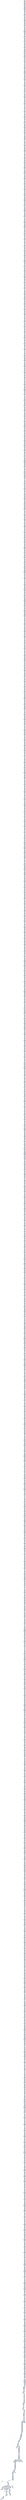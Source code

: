 digraph G {
node[shape=rectangle,style=filled,fillcolor=lightsteelblue,color=lightsteelblue]
bgcolor="transparent"
a0x004017bdtestl_edi_edx[label="start\ntestl %edi, %edx",fillcolor="orange",color="lightgrey"];
a0x004017bftestw_ax_di[label="0x004017bf\ntestw %ax, %di"];
a0x004017c2movl_0x4140d3UINT32__44esp_[label="0x004017c2\nmovl $0x4140d3<UINT32>, -44(%esp)"];
a0x004017catestl_edi_edx[label="0x004017ca\ntestl %edi, %edx"];
a0x004017ccmovl__44esp__ebx[label="0x004017cc\nmovl -44(%esp), %ebx"];
a0x004017d0orl_0x6602418dUINT32_ebx_[label="0x004017d0\norl $0x6602418d<UINT32>, (%ebx)"];
a0x004017d6testw_ax_di[label="0x004017d6\ntestw %ax, %di"];
a0x004017d9subl_0x40f8eaUINT32_eax[label="0x004017d9\nsubl $0x40f8ea<UINT32>, %eax"];
a0x004017dfxorl_eax_eax[label="0x004017df\nxorl %eax, %eax"];
a0x004017e1movb_0x4UINT8_al[label="0x004017e1\nmovb $0x4<UINT8>, %al"];
a0x004017e3addl_eax__44esp_[label="0x004017e3\naddl %eax, -44(%esp)"];
a0x004017e7subl_0x40f8eaUINT32_eax[label="0x004017e7\nsubl $0x40f8ea<UINT32>, %eax"];
a0x004017edmovl__44esp__edx[label="0x004017ed\nmovl -44(%esp), %edx"];
a0x004017f1addl_0x44c7cb8bUINT32_edx_[label="0x004017f1\naddl $0x44c7cb8b<UINT32>, (%edx)"];
a0x004017f7sarl_0x2UINT8_eax[label="0x004017f7\nsarl $0x2<UINT8>, %eax"];
a0x004017faxorl_ebx_ebx[label="0x004017fa\nxorl %ebx, %ebx"];
a0x004017fcmovb_0x4UINT8_bl[label="0x004017fc\nmovb $0x4<UINT8>, %bl"];
a0x004017feaddl_ebx__44esp_[label="0x004017fe\naddl %ebx, -44(%esp)"];
a0x00401802movl_ebx_edx[label="0x00401802\nmovl %ebx, %edx"];
a0x00401804andl_eax_eax[label="0x00401804\nandl %eax, %eax"];
a0x00401806xorw_di_cx[label="0x00401806\nxorw %di, %cx"];
a0x00401809movl__44esp__ebx[label="0x00401809\nmovl -44(%esp), %ebx"];
a0x0040180daddl_0x10d3d424UINT32_ebx_[label="0x0040180d\naddl $0x10d3d424<UINT32>, (%ebx)"];
a0x00401813andl_eax_eax[label="0x00401813\nandl %eax, %eax"];
a0x00401815xorw_di_cx[label="0x00401815\nxorw %di, %cx"];
a0x00401818xorl_eax_eax[label="0x00401818\nxorl %eax, %eax"];
a0x0040181amovb_0x4UINT8_al[label="0x0040181a\nmovb $0x4<UINT8>, %al"];
a0x0040181caddl_eax__44esp_[label="0x0040181c\naddl %eax, -44(%esp)"];
a0x00401820xorw_di_cx[label="0x00401820\nxorw %di, %cx"];
a0x00401823movl__44esp__edi[label="0x00401823\nmovl -44(%esp), %edi"];
a0x00401827movl_0x418d0041UINT32_eax[label="0x00401827\nmovl $0x418d0041<UINT32>, %eax"];
a0x0040182cstosl_eax_es_edi_[label="0x0040182c\nstosl %eax, %es:(%edi)"];
a0x0040182dsarl_0x2UINT8_edi[label="0x0040182d\nsarl $0x2<UINT8>, %edi"];
a0x00401830xorl_edx_edx[label="0x00401830\nxorl %edx, %edx"];
a0x00401832movb_0x4UINT8_dl[label="0x00401832\nmovb $0x4<UINT8>, %dl"];
a0x00401834addl_edx__44esp_[label="0x00401834\naddl %edx, -44(%esp)"];
a0x00401838xorl_edx_eax[label="0x00401838\nxorl %edx, %eax"];
a0x0040183amovl__44esp__eax[label="0x0040183a\nmovl -44(%esp), %eax"];
a0x0040183emovl_0x24548b02UINT32_eax_[label="0x0040183e\nmovl $0x24548b02<UINT32>, (%eax)"];
a0x00401844andw_dx_bx[label="0x00401844\nandw %dx, %bx"];
a0x00401847andw_cx_cx[label="0x00401847\nandw %cx, %cx"];
a0x0040184axorl_edx_edx[label="0x0040184a\nxorl %edx, %edx"];
a0x0040184cmovb_0x4UINT8_dl[label="0x0040184c\nmovb $0x4<UINT8>, %dl"];
a0x0040184eaddl_edx__44esp_[label="0x0040184e\naddl %edx, -44(%esp)"];
a0x00401852andw_cx_cx[label="0x00401852\nandw %cx, %cx"];
a0x00401855xorl_0x40d8faUINT32_edx[label="0x00401855\nxorl $0x40d8fa<UINT32>, %edx"];
a0x0040185bmovl__44esp__ecx[label="0x0040185b\nmovl -44(%esp), %ecx"];
a0x0040185fmovl_0x900281d4UINT32_ecx_[label="0x0040185f\nmovl $0x900281d4<UINT32>, (%ecx)"];
a0x00401865xorl_0x40d8faUINT32_edx[label="0x00401865\nxorl $0x40d8fa<UINT32>, %edx"];
a0x0040186bxorl_eax_eax[label="0x0040186b\nxorl %eax, %eax"];
a0x0040186dmovb_0x4UINT8_al[label="0x0040186d\nmovb $0x4<UINT8>, %al"];
a0x0040186faddl_eax__44esp_[label="0x0040186f\naddl %eax, -44(%esp)"];
a0x00401873addl_esi_eax[label="0x00401873\naddl %esi, %eax"];
a0x00401875andl_eax_ebp[label="0x00401875\nandl %eax, %ebp"];
a0x00401877movl__44esp__ebx[label="0x00401877\nmovl -44(%esp), %ebx"];
a0x0040187baddl_0x664010beUINT32_ebx_[label="0x0040187b\naddl $0x664010be<UINT32>, (%ebx)"];
a0x00401881andl_eax_ebp[label="0x00401881\nandl %eax, %ebp"];
a0x00401883xorl_eax_eax[label="0x00401883\nxorl %eax, %eax"];
a0x00401885movb_0x4UINT8_al[label="0x00401885\nmovb $0x4<UINT8>, %al"];
a0x00401887addl_eax__44esp_[label="0x00401887\naddl %eax, -44(%esp)"];
a0x0040188baddl_eax_eax[label="0x0040188b\naddl %eax, %eax"];
a0x0040188dmovl__44esp__eax[label="0x0040188d\nmovl -44(%esp), %eax"];
a0x00401891addl_0xfbbfcb8bUINT32_eax_[label="0x00401891\naddl $0xfbbfcb8b<UINT32>, (%eax)"];
a0x00401897orw_ax_di[label="0x00401897\norw %ax, %di"];
a0x0040189amovsbl_ch_ebx[label="0x0040189a\nmovsbl %ch, %ebx"];
a0x0040189dxorl_edx_edx[label="0x0040189d\nxorl %edx, %edx"];
a0x0040189fmovb_0x4UINT8_dl[label="0x0040189f\nmovb $0x4<UINT8>, %dl"];
a0x004018a1addl_edx__44esp_[label="0x004018a1\naddl %edx, -44(%esp)"];
a0x004018a5movsbl_ch_ebx[label="0x004018a5\nmovsbl %ch, %ebx"];
a0x004018a8andw_si_dx[label="0x004018a8\nandw %si, %dx"];
a0x004018abmovl__44esp__ecx[label="0x004018ab\nmovl -44(%esp), %ecx"];
a0x004018afaddl_0x330040fdUINT32_ecx_[label="0x004018af\naddl $0x330040fd<UINT32>, (%ecx)"];
a0x004018b5andw_si_dx[label="0x004018b5\nandw %si, %dx"];
a0x004018b8xorl_ecx_ecx[label="0x004018b8\nxorl %ecx, %ecx"];
a0x004018bamovb_0x4UINT8_cl[label="0x004018ba\nmovb $0x4<UINT8>, %cl"];
a0x004018bcaddl_ecx__44esp_[label="0x004018bc\naddl %ecx, -44(%esp)"];
a0x004018c0leal_0x40dbfcecx__ebp[label="0x004018c0\nleal 0x40dbfc(%ecx), %ebp"];
a0x004018c6movl__44esp__ecx[label="0x004018c6\nmovl -44(%esp), %ecx"];
a0x004018caaddl_0x104b1c9UINT32_ecx_[label="0x004018ca\naddl $0x104b1c9<UINT32>, (%ecx)"];
a0x004018d0andw_bx_dx[label="0x004018d0\nandw %bx, %dx"];
a0x004018d3andl_0x40fdfeUINT32_esi[label="0x004018d3\nandl $0x40fdfe<UINT32>, %esi"];
a0x004018d9xorl_ecx_ecx[label="0x004018d9\nxorl %ecx, %ecx"];
a0x004018dbmovb_0x4UINT8_cl[label="0x004018db\nmovb $0x4<UINT8>, %cl"];
a0x004018ddaddl_ecx__44esp_[label="0x004018dd\naddl %ecx, -44(%esp)"];
a0x004018e1andl_0x40fdfeUINT32_esi[label="0x004018e1\nandl $0x40fdfe<UINT32>, %esi"];
a0x004018e7movl__44esp__eax[label="0x004018e7\nmovl -44(%esp), %eax"];
a0x004018ebaddl_0xbfd4244cUINT32_eax_[label="0x004018eb\naddl $0xbfd4244c<UINT32>, (%eax)"];
a0x004018f1movl_esi_ebp[label="0x004018f1\nmovl %esi, %ebp"];
a0x004018f3xorl_ecx_ecx[label="0x004018f3\nxorl %ecx, %ecx"];
a0x004018f5movb_0x4UINT8_cl[label="0x004018f5\nmovb $0x4<UINT8>, %cl"];
a0x004018f7addl_ecx__44esp_[label="0x004018f7\naddl %ecx, -44(%esp)"];
a0x004018fbmovzbl_ah_ecx[label="0x004018fb\nmovzbl %ah, %ecx"];
a0x004018femovl__44esp__ecx[label="0x004018fe\nmovl -44(%esp), %ecx"];
a0x00401902addl_0x40fdfbUINT32_ecx_[label="0x00401902\naddl $0x40fdfb<UINT32>, (%ecx)"];
a0x00401908movw_bp_bx[label="0x00401908\nmovw %bp, %bx"];
a0x0040190bmovsbl_bl_ecx[label="0x0040190b\nmovsbl %bl, %ecx"];
a0x0040190eorl_eax_esi[label="0x0040190e\norl %eax, %esi"];
a0x00401910xorl_eax_eax[label="0x00401910\nxorl %eax, %eax"];
a0x00401912movb_0x4UINT8_al[label="0x00401912\nmovb $0x4<UINT8>, %al"];
a0x00401914addl_eax__44esp_[label="0x00401914\naddl %eax, -44(%esp)"];
a0x00401918movsbl_bl_ecx[label="0x00401918\nmovsbl %bl, %ecx"];
a0x0040191bmovl__44esp__edi[label="0x0040191b\nmovl -44(%esp), %edi"];
a0x0040191fmovl_0xd424548bUINT32_eax[label="0x0040191f\nmovl $0xd424548b<UINT32>, %eax"];
a0x00401924stosl_eax_es_edi_[label="0x00401924\nstosl %eax, %es:(%edi)"];
a0x00401925orl_eax_esi[label="0x00401925\norl %eax, %esi"];
a0x00401927xorl_ebx_ebx[label="0x00401927\nxorl %ebx, %ebx"];
a0x00401929movb_0x4UINT8_bl[label="0x00401929\nmovb $0x4<UINT8>, %bl"];
a0x0040192baddl_ebx__44esp_[label="0x0040192b\naddl %ebx, -44(%esp)"];
a0x0040192fsbbl_0x40ffe8UINT32_esi[label="0x0040192f\nsbbl $0x40ffe8<UINT32>, %esi"];
a0x00401935movl__44esp__ebx[label="0x00401935\nmovl -44(%esp), %ebx"];
a0x00401939movl_0xc8320281UINT32_ebx_[label="0x00401939\nmovl $0xc8320281<UINT32>, (%ebx)"];
a0x0040193forl_ebx_edx[label="0x0040193f\norl %ebx, %edx"];
a0x00401941leal_0x2edx__ebp[label="0x00401941\nleal 0x2(%edx), %ebp"];
a0x00401944xorl_ebx_ebx[label="0x00401944\nxorl %ebx, %ebx"];
a0x00401946movb_0x4UINT8_bl[label="0x00401946\nmovb $0x4<UINT8>, %bl"];
a0x00401948addl_ebx__44esp_[label="0x00401948\naddl %ebx, -44(%esp)"];
a0x0040194cleal_0x2edx__ebp[label="0x0040194c\nleal 0x2(%edx), %ebp"];
a0x0040194faddl_ebp_edx[label="0x0040194f\naddl %ebp, %edx"];
a0x00401951movl__44esp__edi[label="0x00401951\nmovl -44(%esp), %edi"];
a0x00401955movl_0x328173b1UINT32_eax[label="0x00401955\nmovl $0x328173b1<UINT32>, %eax"];
a0x0040195astosl_eax_es_edi_[label="0x0040195a\nstosl %eax, %es:(%edi)"];
a0x0040195baddl_ebp_edx[label="0x0040195b\naddl %ebp, %edx"];
a0x0040195dandw_cx_cx[label="0x0040195d\nandw %cx, %cx"];
a0x00401960andl_eax_esi[label="0x00401960\nandl %eax, %esi"];
a0x00401962xorl_ecx_ecx[label="0x00401962\nxorl %ecx, %ecx"];
a0x00401964movb_0x4UINT8_cl[label="0x00401964\nmovb $0x4<UINT8>, %cl"];
a0x00401966addl_ecx__44esp_[label="0x00401966\naddl %ecx, -44(%esp)"];
a0x0040196aandw_cx_cx[label="0x0040196a\nandw %cx, %cx"];
a0x0040196dmovl__44esp__ecx[label="0x0040196d\nmovl -44(%esp), %ecx"];
a0x00401971addl_0x630ec872UINT32_ecx_[label="0x00401971\naddl $0x630ec872<UINT32>, (%ecx)"];
a0x00401977andl_eax_esi[label="0x00401977\nandl %eax, %esi"];
a0x00401979movzbl_bh_ecx[label="0x00401979\nmovzbl %bh, %ecx"];
a0x0040197caddw_bx_si[label="0x0040197c\naddw %bx, %si"];
a0x0040197fxorl_edx_edx[label="0x0040197f\nxorl %edx, %edx"];
a0x00401981movb_0x4UINT8_dl[label="0x00401981\nmovb $0x4<UINT8>, %dl"];
a0x00401983addl_edx__44esp_[label="0x00401983\naddl %edx, -44(%esp)"];
a0x00401987movzbl_bh_ecx[label="0x00401987\nmovzbl %bh, %ecx"];
a0x0040198amovl__44esp__ebx[label="0x0040198a\nmovl -44(%esp), %ebx"];
a0x0040198emovl_0x3c8ac0fUINT32_ebx_[label="0x0040198e\nmovl $0x3c8ac0f<UINT32>, (%ebx)"];
a0x00401994addw_bx_si[label="0x00401994\naddw %bx, %si"];
a0x00401997addw_di_cx[label="0x00401997\naddw %di, %cx"];
a0x0040199axorl_ecx_ecx[label="0x0040199a\nxorl %ecx, %ecx"];
a0x0040199cmovb_0x4UINT8_cl[label="0x0040199c\nmovb $0x4<UINT8>, %cl"];
a0x0040199eaddl_ecx__44esp_[label="0x0040199e\naddl %ecx, -44(%esp)"];
a0x004019a2addw_di_cx[label="0x004019a2\naddw %di, %cx"];
a0x004019a5movl__44esp__edx[label="0x004019a5\nmovl -44(%esp), %edx"];
a0x004019a9movl_0x4b2d233UINT32_edx_[label="0x004019a9\nmovl $0x4b2d233<UINT32>, (%edx)"];
a0x004019afxorl_ecx_edx[label="0x004019af\nxorl %ecx, %edx"];
a0x004019b1addl_ecx_eax[label="0x004019b1\naddl %ecx, %eax"];
a0x004019b3addw_bx_si[label="0x004019b3\naddw %bx, %si"];
a0x004019b6xorl_edx_edx[label="0x004019b6\nxorl %edx, %edx"];
a0x004019b8movb_0x4UINT8_dl[label="0x004019b8\nmovb $0x4<UINT8>, %dl"];
a0x004019baaddl_edx__44esp_[label="0x004019ba\naddl %edx, -44(%esp)"];
a0x004019beaddl_ecx_eax[label="0x004019be\naddl %ecx, %eax"];
a0x004019c0addw_bx_si[label="0x004019c0\naddw %bx, %si"];
a0x004019c3movl__44esp__ecx[label="0x004019c3\nmovl -44(%esp), %ecx"];
a0x004019c7addl_0xd4245401UINT32_ecx_[label="0x004019c7\naddl $0xd4245401<UINT32>, (%ecx)"];
a0x004019cdaddw_bx_si[label="0x004019cd\naddw %bx, %si"];
a0x004019d0andl_ebp_esi[label="0x004019d0\nandl %ebp, %esi"];
a0x004019d2subl_edx_ecx[label="0x004019d2\nsubl %edx, %ecx"];
a0x004019d4xorw_ax_bx[label="0x004019d4\nxorw %ax, %bx"];
a0x004019d7xorl_ecx_ecx[label="0x004019d7\nxorl %ecx, %ecx"];
a0x004019d9movb_0x4UINT8_cl[label="0x004019d9\nmovb $0x4<UINT8>, %cl"];
a0x004019dbaddl_ecx__44esp_[label="0x004019db\naddl %ecx, -44(%esp)"];
a0x004019dfandl_ebp_esi[label="0x004019df\nandl %ebp, %esi"];
a0x004019e1subl_edx_ecx[label="0x004019e1\nsubl %edx, %ecx"];
a0x004019e3xorw_ax_bx[label="0x004019e3\nxorw %ax, %bx"];
a0x004019e6movl__44esp__ecx[label="0x004019e6\nmovl -44(%esp), %ecx"];
a0x004019eaaddl_0xfaef868dUINT32_ecx_[label="0x004019ea\naddl $0xfaef868d<UINT32>, (%ecx)"];
a0x004019f0subl_edx_ecx[label="0x004019f0\nsubl %edx, %ecx"];
a0x004019f2xorw_ax_bx[label="0x004019f2\nxorw %ax, %bx"];
a0x004019f5xorl_eax_eax[label="0x004019f5\nxorl %eax, %eax"];
a0x004019f7movb_0x4UINT8_al[label="0x004019f7\nmovb $0x4<UINT8>, %al"];
a0x004019f9addl_eax__44esp_[label="0x004019f9\naddl %eax, -44(%esp)"];
a0x004019fdxorw_ax_bx[label="0x004019fd\nxorw %ax, %bx"];
a0x00401a00movl__44esp__ecx[label="0x00401a00\nmovl -44(%esp), %ecx"];
a0x00401a04addl_0x5c8b0040UINT32_ecx_[label="0x00401a04\naddl $0x5c8b0040<UINT32>, (%ecx)"];
a0x00401a0amovzbl_al_edx[label="0x00401a0a\nmovzbl %al, %edx"];
a0x00401a0dxorl_edx_edx[label="0x00401a0d\nxorl %edx, %edx"];
a0x00401a0fmovb_0x4UINT8_dl[label="0x00401a0f\nmovb $0x4<UINT8>, %dl"];
a0x00401a11addl_edx__44esp_[label="0x00401a11\naddl %edx, -44(%esp)"];
a0x00401a15orl_edx_edx[label="0x00401a15\norl %edx, %edx"];
a0x00401a17orw_dx_bx[label="0x00401a17\norw %dx, %bx"];
a0x00401a1amovl__44esp__ebx[label="0x00401a1a\nmovl -44(%esp), %ebx"];
a0x00401a1eaddl_0x381d424UINT32_ebx_[label="0x00401a1e\naddl $0x381d424<UINT32>, (%ebx)"];
a0x00401a24orw_dx_bx[label="0x00401a24\norw %dx, %bx"];
a0x00401a27addl_esi_edi[label="0x00401a27\naddl %esi, %edi"];
a0x00401a29xorl_ebx_ebx[label="0x00401a29\nxorl %ebx, %ebx"];
a0x00401a2bmovb_0x4UINT8_bl[label="0x00401a2b\nmovb $0x4<UINT8>, %bl"];
a0x00401a2daddl_ebx__44esp_[label="0x00401a2d\naddl %ebx, -44(%esp)"];
a0x00401a31addl_esi_edi[label="0x00401a31\naddl %esi, %edi"];
a0x00401a33movl__44esp__edx[label="0x00401a33\nmovl -44(%esp), %edx"];
a0x00401a37addl_0xb9004050UINT32_edx_[label="0x00401a37\naddl $0xb9004050<UINT32>, (%edx)"];
a0x00401a3daddl_ebp_ebx[label="0x00401a3d\naddl %ebp, %ebx"];
a0x00401a3fsubw_bp_dx[label="0x00401a3f\nsubw %bp, %dx"];
a0x00401a42xorl_eax_eax[label="0x00401a42\nxorl %eax, %eax"];
a0x00401a44movb_0x4UINT8_al[label="0x00401a44\nmovb $0x4<UINT8>, %al"];
a0x00401a46addl_eax__44esp_[label="0x00401a46\naddl %eax, -44(%esp)"];
a0x00401a4asubw_bp_dx[label="0x00401a4a\nsubw %bp, %dx"];
a0x00401a4dmovl__44esp__ecx[label="0x00401a4d\nmovl -44(%esp), %ecx"];
a0x00401a51addl_0xb66dff7UINT32_ecx_[label="0x00401a51\naddl $0xb66dff7<UINT32>, (%ecx)"];
a0x00401a57subw_ax_di[label="0x00401a57\nsubw %ax, %di"];
a0x00401a5aleal_0x2esi__ebx[label="0x00401a5a\nleal 0x2(%esi), %ebx"];
a0x00401a5dorw_bp_di[label="0x00401a5d\norw %bp, %di"];
a0x00401a60xorl_edx_edx[label="0x00401a60\nxorl %edx, %edx"];
a0x00401a62movb_0x4UINT8_dl[label="0x00401a62\nmovb $0x4<UINT8>, %dl"];
a0x00401a64addl_edx__44esp_[label="0x00401a64\naddl %edx, -44(%esp)"];
a0x00401a68leal_0x2esi__ebx[label="0x00401a68\nleal 0x2(%esi), %ebx"];
a0x00401a6bmovl__44esp__ecx[label="0x00401a6b\nmovl -44(%esp), %ecx"];
a0x00401a6fmovl_0xb1c933ddUINT32_ecx_[label="0x00401a6f\nmovl $0xb1c933dd<UINT32>, (%ecx)"];
a0x00401a75orw_bp_di[label="0x00401a75\norw %bp, %di"];
a0x00401a78addl_ebp_edi[label="0x00401a78\naddl %ebp, %edi"];
a0x00401a7aorw_cx_bp[label="0x00401a7a\norw %cx, %bp"];
a0x00401a7dxorl_eax_eax[label="0x00401a7d\nxorl %eax, %eax"];
a0x00401a7fmovb_0x4UINT8_al[label="0x00401a7f\nmovb $0x4<UINT8>, %al"];
a0x00401a81addl_eax__44esp_[label="0x00401a81\naddl %eax, -44(%esp)"];
a0x00401a85addl_ebp_edi[label="0x00401a85\naddl %ebp, %edi"];
a0x00401a87orw_cx_bp[label="0x00401a87\norw %cx, %bp"];
a0x00401a8amovl__44esp__ebx[label="0x00401a8a\nmovl -44(%esp), %ebx"];
a0x00401a8eaddl_0x244c0104UINT32_ebx_[label="0x00401a8e\naddl $0x244c0104<UINT32>, (%ebx)"];
a0x00401a94orw_cx_bp[label="0x00401a94\norw %cx, %bp"];
a0x00401a97movzbl_bl_eax[label="0x00401a97\nmovzbl %bl, %eax"];
a0x00401a9axorl_ebx_ebx[label="0x00401a9a\nxorl %ebx, %ebx"];
a0x00401a9cmovb_0x4UINT8_bl[label="0x00401a9c\nmovb $0x4<UINT8>, %bl"];
a0x00401a9eaddl_ebx__44esp_[label="0x00401a9e\naddl %ebx, -44(%esp)"];
a0x00401aa2movzbl_bl_eax[label="0x00401aa2\nmovzbl %bl, %eax"];
a0x00401aa5movl__44esp__edi[label="0x00401aa5\nmovl -44(%esp), %edi"];
a0x00401aa9movl_0xdd0b66d4UINT32_eax[label="0x00401aa9\nmovl $0xdd0b66d4<UINT32>, %eax"];
a0x00401aaestosl_eax_es_edi_[label="0x00401aae\nstosl %eax, %es:(%edi)"];
a0x00401aafxorw_di_cx[label="0x00401aaf\nxorw %di, %cx"];
a0x00401ab2subw_di_si[label="0x00401ab2\nsubw %di, %si"];
a0x00401ab5xorw_si_bp[label="0x00401ab5\nxorw %si, %bp"];
a0x00401ab8xorl_ebx_ebx[label="0x00401ab8\nxorl %ebx, %ebx"];
a0x00401abamovb_0x4UINT8_bl[label="0x00401aba\nmovb $0x4<UINT8>, %bl"];
a0x00401abcaddl_ebx__44esp_[label="0x00401abc\naddl %ebx, -44(%esp)"];
a0x00401ac0subw_di_si[label="0x00401ac0\nsubw %di, %si"];
a0x00401ac3xorw_si_bp[label="0x00401ac3\nxorw %si, %bp"];
a0x00401ac6movl__44esp__edx[label="0x00401ac6\nmovl -44(%esp), %edx"];
a0x00401acaorl_0xd4245c8bUINT32_edx_[label="0x00401aca\norl $0xd4245c8b<UINT32>, (%edx)"];
a0x00401ad0xorw_si_bp[label="0x00401ad0\nxorw %si, %bp"];
a0x00401ad3xorl_ecx_ecx[label="0x00401ad3\nxorl %ecx, %ecx"];
a0x00401ad5movb_0x4UINT8_cl[label="0x00401ad5\nmovb $0x4<UINT8>, %cl"];
a0x00401ad7addl_ecx__44esp_[label="0x00401ad7\naddl %ecx, -44(%esp)"];
a0x00401adbmovw_cx_bx[label="0x00401adb\nmovw %cx, %bx"];
a0x00401ademovl__44esp__ebx[label="0x00401ade\nmovl -44(%esp), %ebx"];
a0x00401ae2orl_0x3dc70381UINT32_ebx_[label="0x00401ae2\norl $0x3dc70381<UINT32>, (%ebx)"];
a0x00401ae8testl_ebp_ebx[label="0x00401ae8\ntestl %ebp, %ebx"];
a0x00401aeaxorl_ecx_ecx[label="0x00401aea\nxorl %ecx, %ecx"];
a0x00401aecmovb_0x4UINT8_cl[label="0x00401aec\nmovb $0x4<UINT8>, %cl"];
a0x00401aeeaddl_ecx__44esp_[label="0x00401aee\naddl %ecx, -44(%esp)"];
a0x00401af2orw_di_dx[label="0x00401af2\norw %di, %dx"];
a0x00401af5movl__44esp__edx[label="0x00401af5\nmovl -44(%esp), %edx"];
a0x00401af9movl_0x33812843UINT32_edx_[label="0x00401af9\nmovl $0x33812843<UINT32>, (%edx)"];
a0x00401afforl_edx_ebp[label="0x00401aff\norl %edx, %ebp"];
a0x00401b01shrdl_0x3UINT8_edx_eax[label="0x00401b01\nshrdl $0x3<UINT8>, %edx, %eax"];
a0x00401b05xorw_bp_di[label="0x00401b05\nxorw %bp, %di"];
a0x00401b08xorl_ebx_ebx[label="0x00401b08\nxorl %ebx, %ebx"];
a0x00401b0amovb_0x4UINT8_bl[label="0x00401b0a\nmovb $0x4<UINT8>, %bl"];
a0x00401b0caddl_ebx__44esp_[label="0x00401b0c\naddl %ebx, -44(%esp)"];
a0x00401b10shrdl_0x3UINT8_edx_eax[label="0x00401b10\nshrdl $0x3<UINT8>, %edx, %eax"];
a0x00401b14movl__44esp__eax[label="0x00401b14\nmovl -44(%esp), %eax"];
a0x00401b18orl_0x28433e2fUINT32_eax_[label="0x00401b18\norl $0x28433e2f<UINT32>, (%eax)"];
a0x00401b1exorw_bp_di[label="0x00401b1e\nxorw %bp, %di"];
a0x00401b21movzbl_ah_eax[label="0x00401b21\nmovzbl %ah, %eax"];
a0x00401b24xorl_edx_edx[label="0x00401b24\nxorl %edx, %edx"];
a0x00401b26movb_0x4UINT8_dl[label="0x00401b26\nmovb $0x4<UINT8>, %dl"];
a0x00401b28addl_edx__44esp_[label="0x00401b28\naddl %edx, -44(%esp)"];
a0x00401b2cmovzbl_ah_eax[label="0x00401b2c\nmovzbl %ah, %eax"];
a0x00401b2fmovl__44esp__edx[label="0x00401b2f\nmovl -44(%esp), %edx"];
a0x00401b33addl_0xf803f703UINT32_edx_[label="0x00401b33\naddl $0xf803f703<UINT32>, (%edx)"];
a0x00401b39movw_si_bp[label="0x00401b39\nmovw %si, %bp"];
a0x00401b3candw_bp_si[label="0x00401b3c\nandw %bp, %si"];
a0x00401b3fxorl_edx_edx[label="0x00401b3f\nxorl %edx, %edx"];
a0x00401b41movb_0x4UINT8_dl[label="0x00401b41\nmovb $0x4<UINT8>, %dl"];
a0x00401b43addl_edx__44esp_[label="0x00401b43\naddl %edx, -44(%esp)"];
a0x00401b47andw_bp_si[label="0x00401b47\nandw %bp, %si"];
a0x00401b4amovl__44esp__edx[label="0x00401b4a\nmovl -44(%esp), %edx"];
a0x00401b4eaddl_0xdb33c923UINT32_edx_[label="0x00401b4e\naddl $0xdb33c923<UINT32>, (%edx)"];
a0x00401b54subw_cx_dx[label="0x00401b54\nsubw %cx, %dx"];
a0x00401b57xorl_eax_eax[label="0x00401b57\nxorl %eax, %eax"];
a0x00401b59movb_0x4UINT8_al[label="0x00401b59\nmovb $0x4<UINT8>, %al"];
a0x00401b5baddl_eax__44esp_[label="0x00401b5b\naddl %eax, -44(%esp)"];
a0x00401b5fmovzbl_cl_ebx[label="0x00401b5f\nmovzbl %cl, %ebx"];
a0x00401b62subl_ecx_ecx[label="0x00401b62\nsubl %ecx, %ecx"];
a0x00401b64movl__44esp__edi[label="0x00401b64\nmovl -44(%esp), %edi"];
a0x00401b68movl_0x5c0104b3UINT32_eax[label="0x00401b68\nmovl $0x5c0104b3<UINT32>, %eax"];
a0x00401b6dstosl_eax_es_edi_[label="0x00401b6d\nstosl %eax, %es:(%edi)"];
a0x00401b6esubl_ecx_ecx[label="0x00401b6e\nsubl %ecx, %ecx"];
a0x00401b70leal_0x2eax__ecx[label="0x00401b70\nleal 0x2(%eax), %ecx"];
a0x00401b73xorl_edx_edx[label="0x00401b73\nxorl %edx, %edx"];
a0x00401b75movb_0x4UINT8_dl[label="0x00401b75\nmovb $0x4<UINT8>, %dl"];
a0x00401b77addl_edx__44esp_[label="0x00401b77\naddl %edx, -44(%esp)"];
a0x00401b7bleal_0x2eax__ecx[label="0x00401b7b\nleal 0x2(%eax), %ecx"];
a0x00401b7emovl__44esp__ecx[label="0x00401b7e\nmovl -44(%esp), %ecx"];
a0x00401b82movl_0xf803d424UINT32_ecx_[label="0x00401b82\nmovl $0xf803d424<UINT32>, (%ecx)"];
a0x00401b88andl_ebp_ebp[label="0x00401b88\nandl %ebp, %ebp"];
a0x00401b8axorl_ebx_ebx[label="0x00401b8a\nxorl %ebx, %ebx"];
a0x00401b8cmovb_0x4UINT8_bl[label="0x00401b8c\nmovb $0x4<UINT8>, %bl"];
a0x00401b8eaddl_ebx__44esp_[label="0x00401b8e\naddl %ebx, -44(%esp)"];
a0x00401b92shll_0x2UINT8_ebx[label="0x00401b92\nshll $0x2<UINT8>, %ebx"];
a0x00401b95movl__44esp__edi[label="0x00401b95\nmovl -44(%esp), %edi"];
a0x00401b99movl_0xd424548bUINT32_eax[label="0x00401b99\nmovl $0xd424548b<UINT32>, %eax"];
a0x00401b9estosl_eax_es_edi_[label="0x00401b9e\nstosl %eax, %es:(%edi)"];
a0x00401b9fxorl_0x40da6bUINT32_ecx[label="0x00401b9f\nxorl $0x40da6b<UINT32>, %ecx"];
a0x00401ba5xorl_ebx_ebx[label="0x00401ba5\nxorl %ebx, %ebx"];
a0x00401ba7movb_0x4UINT8_bl[label="0x00401ba7\nmovb $0x4<UINT8>, %bl"];
a0x00401ba9addl_ebx__44esp_[label="0x00401ba9\naddl %ebx, -44(%esp)"];
a0x00401badmovzbl_bh_ebx[label="0x00401bad\nmovzbl %bh, %ebx"];
a0x00401bb0movl__44esp__edx[label="0x00401bb0\nmovl -44(%esp), %edx"];
a0x00401bb4addl_0x4d290281UINT32_edx_[label="0x00401bb4\naddl $0x4d290281<UINT32>, (%edx)"];
a0x00401bbasubw_cx_bx[label="0x00401bba\nsubw %cx, %bx"];
a0x00401bbdxorl_ecx_ecx[label="0x00401bbd\nxorl %ecx, %ecx"];
a0x00401bbfmovb_0x4UINT8_cl[label="0x00401bbf\nmovb $0x4<UINT8>, %cl"];
a0x00401bc1addl_ecx__44esp_[label="0x00401bc1\naddl %ecx, -44(%esp)"];
a0x00401bc5sarl_0x2UINT8_edx[label="0x00401bc5\nsarl $0x2<UINT8>, %edx"];
a0x00401bc8shrl_0x2UINT8_esi[label="0x00401bc8\nshrl $0x2<UINT8>, %esi"];
a0x00401bcbmovl__44esp__edx[label="0x00401bcb\nmovl -44(%esp), %edx"];
a0x00401bcfaddl_0x328147f5UINT32_edx_[label="0x00401bcf\naddl $0x328147f5<UINT32>, (%edx)"];
a0x00401bd5shrl_0x2UINT8_esi[label="0x00401bd5\nshrl $0x2<UINT8>, %esi"];
a0x00401bd8sarl_0x2UINT8_edx[label="0x00401bd8\nsarl $0x2<UINT8>, %edx"];
a0x00401bdbaddw_ax_bp[label="0x00401bdb\naddw %ax, %bp"];
a0x00401bdexorl_ecx_ecx[label="0x00401bde\nxorl %ecx, %ecx"];
a0x00401be0movb_0x4UINT8_cl[label="0x00401be0\nmovb $0x4<UINT8>, %cl"];
a0x00401be2addl_ecx__44esp_[label="0x00401be2\naddl %ecx, -44(%esp)"];
a0x00401be6sarl_0x2UINT8_edx[label="0x00401be6\nsarl $0x2<UINT8>, %edx"];
a0x00401be9movl__44esp__edx[label="0x00401be9\nmovl -44(%esp), %edx"];
a0x00401bedaddl_0x574ae9daUINT32_edx_[label="0x00401bed\naddl $0x574ae9da<UINT32>, (%edx)"];
a0x00401bf3addw_ax_bp[label="0x00401bf3\naddw %ax, %bp"];
a0x00401bf6movw_cx_si[label="0x00401bf6\nmovw %cx, %si"];
a0x00401bf9xorl_eax_eax[label="0x00401bf9\nxorl %eax, %eax"];
a0x00401bfbmovb_0x4UINT8_al[label="0x00401bfb\nmovb $0x4<UINT8>, %al"];
a0x00401bfdaddl_eax__44esp_[label="0x00401bfd\naddl %eax, -44(%esp)"];
a0x00401c01movw_cx_si[label="0x00401c01\nmovw %cx, %si"];
a0x00401c04movl__44esp__ecx[label="0x00401c04\nmovl -44(%esp), %ecx"];
a0x00401c08addl_0xb60fc923UINT32_ecx_[label="0x00401c08\naddl $0xb60fc923<UINT32>, (%ecx)"];
a0x00401c0eshll_0x2UINT8_ecx[label="0x00401c0e\nshll $0x2<UINT8>, %ecx"];
a0x00401c11orl_0x40da7aUINT32_esi[label="0x00401c11\norl $0x40da7a<UINT32>, %esi"];
a0x00401c17xorl_eax_eax[label="0x00401c17\nxorl %eax, %eax"];
a0x00401c19movb_0x4UINT8_al[label="0x00401c19\nmovb $0x4<UINT8>, %al"];
a0x00401c1baddl_eax__44esp_[label="0x00401c1b\naddl %eax, -44(%esp)"];
a0x00401c1forl_0x40da7aUINT32_esi[label="0x00401c1f\norl $0x40da7a<UINT32>, %esi"];
a0x00401c25movl__44esp__edx[label="0x00401c25\nmovl -44(%esp), %edx"];
a0x00401c29addl_0xf63366c5UINT32_edx_[label="0x00401c29\naddl $0xf63366c5<UINT32>, (%edx)"];
a0x00401c2faddw_dx_si[label="0x00401c2f\naddw %dx, %si"];
a0x00401c32rcll_0x2UINT8_ebp[label="0x00401c32\nrcll $0x2<UINT8>, %ebp"];
a0x00401c35xorw_bp_dx[label="0x00401c35\nxorw %bp, %dx"];
a0x00401c38xorl_ebx_ebx[label="0x00401c38\nxorl %ebx, %ebx"];
a0x00401c3amovb_0x4UINT8_bl[label="0x00401c3a\nmovb $0x4<UINT8>, %bl"];
a0x00401c3caddl_ebx__44esp_[label="0x00401c3c\naddl %ebx, -44(%esp)"];
a0x00401c40rcll_0x2UINT8_ebp[label="0x00401c40\nrcll $0x2<UINT8>, %ebp"];
a0x00401c43xorw_bp_dx[label="0x00401c43\nxorw %bp, %dx"];
a0x00401c46movl__44esp__ebx[label="0x00401c46\nmovl -44(%esp), %ebx"];
a0x00401c4amovl_0x4b2d233UINT32_ebx_[label="0x00401c4a\nmovl $0x4b2d233<UINT32>, (%ebx)"];
a0x00401c50xorw_bp_dx[label="0x00401c50\nxorw %bp, %dx"];
a0x00401c53xorl_ecx_ecx[label="0x00401c53\nxorl %ecx, %ecx"];
a0x00401c55movb_0x4UINT8_cl[label="0x00401c55\nmovb $0x4<UINT8>, %cl"];
a0x00401c57addl_ecx__44esp_[label="0x00401c57\naddl %ecx, -44(%esp)"];
a0x00401c5baddw_dx_si[label="0x00401c5b\naddw %dx, %si"];
a0x00401c5eaddl_edx_ecx[label="0x00401c5e\naddl %edx, %ecx"];
a0x00401c60movl__44esp__ebx[label="0x00401c60\nmovl -44(%esp), %ebx"];
a0x00401c64addl_0xd4245401UINT32_ebx_[label="0x00401c64\naddl $0xd4245401<UINT32>, (%ebx)"];
a0x00401c6aaddl_edx_ecx[label="0x00401c6a\naddl %edx, %ecx"];
a0x00401c6csubl_edx_ebp[label="0x00401c6c\nsubl %edx, %ebp"];
a0x00401c6eorw_cx_cx[label="0x00401c6e\norw %cx, %cx"];
a0x00401c71xorl_edx_edx[label="0x00401c71\nxorl %edx, %edx"];
a0x00401c73movb_0x4UINT8_dl[label="0x00401c73\nmovb $0x4<UINT8>, %dl"];
a0x00401c75addl_edx__44esp_[label="0x00401c75\naddl %edx, -44(%esp)"];
a0x00401c79subl_edx_ebp[label="0x00401c79\nsubl %edx, %ebp"];
a0x00401c7borw_cx_cx[label="0x00401c7b\norw %cx, %cx"];
a0x00401c7emovl__44esp__ebx[label="0x00401c7e\nmovl -44(%esp), %ebx"];
a0x00401c82movl_0x8bc5b60fUINT32_ebx_[label="0x00401c82\nmovl $0x8bc5b60f<UINT32>, (%ebx)"];
a0x00401c88orw_cx_cx[label="0x00401c88\norw %cx, %cx"];
a0x00401c8bxorl_ebx_ebx[label="0x00401c8b\nxorl %ebx, %ebx"];
a0x00401c8dmovb_0x4UINT8_bl[label="0x00401c8d\nmovb $0x4<UINT8>, %bl"];
a0x00401c8faddl_ebx__44esp_[label="0x00401c8f\naddl %ebx, -44(%esp)"];
a0x00401c93movw_di_ax[label="0x00401c93\nmovw %di, %ax"];
a0x00401c96movl_ebx_esi[label="0x00401c96\nmovl %ebx, %esi"];
a0x00401c98movl__44esp__ebx[label="0x00401c98\nmovl -44(%esp), %ebx"];
a0x00401c9caddl_0x81d4245cUINT32_ebx_[label="0x00401c9c\naddl $0x81d4245c<UINT32>, (%ebx)"];
a0x00401ca2movl_ebx_esi[label="0x00401ca2\nmovl %ebx, %esi"];
a0x00401ca4xorl_eax_eax[label="0x00401ca4\nxorl %eax, %eax"];
a0x00401ca6movb_0x4UINT8_al[label="0x00401ca6\nmovb $0x4<UINT8>, %al"];
a0x00401ca8addl_eax__44esp_[label="0x00401ca8\naddl %eax, -44(%esp)"];
a0x00401cacorw_si_bx[label="0x00401cac\norw %si, %bx"];
a0x00401cafmovl__44esp__eax[label="0x00401caf\nmovl -44(%esp), %eax"];
a0x00401cb3addl_0x404003UINT32_eax_[label="0x00401cb3\naddl $0x404003<UINT32>, (%eax)"];
a0x00401cb9leal_0x2edx__ecx[label="0x00401cb9\nleal 0x2(%edx), %ecx"];
a0x00401cbcxorl_edx_edx[label="0x00401cbc\nxorl %edx, %edx"];
a0x00401cbemovb_0x4UINT8_dl[label="0x00401cbe\nmovb $0x4<UINT8>, %dl"];
a0x00401cc0addl_edx__44esp_[label="0x00401cc0\naddl %edx, -44(%esp)"];
a0x00401cc4orw_ax_ax[label="0x00401cc4\norw %ax, %ax"];
a0x00401cc7leal_0x40df7aebp__ebp[label="0x00401cc7\nleal 0x40df7a(%ebp), %ebp"];
a0x00401ccdmovl__44esp__ecx[label="0x00401ccd\nmovl -44(%esp), %ecx"];
a0x00401cd1movl_0xf63366bdUINT32_ecx_[label="0x00401cd1\nmovl $0xf63366bd<UINT32>, (%ecx)"];
a0x00401cd7leal_0x40df7aebp__ebp[label="0x00401cd7\nleal 0x40df7a(%ebp), %ebp"];
a0x00401cddxorl_edx_edx[label="0x00401cdd\nxorl %edx, %edx"];
a0x00401cdfmovb_0x4UINT8_dl[label="0x00401cdf\nmovb $0x4<UINT8>, %dl"];
a0x00401ce1addl_edx__44esp_[label="0x00401ce1\naddl %edx, -44(%esp)"];
a0x00401ce5movw_bp_dx[label="0x00401ce5\nmovw %bp, %dx"];
a0x00401ce8movw_si_bx[label="0x00401ce8\nmovw %si, %bx"];
a0x00401cebmovl__44esp__ebx[label="0x00401ceb\nmovl -44(%esp), %ebx"];
a0x00401cefmovl_0xc033c08bUINT32_ebx_[label="0x00401cef\nmovl $0xc033c08b<UINT32>, (%ebx)"];
a0x00401cf5movw_si_bx[label="0x00401cf5\nmovw %si, %bx"];
a0x00401cf8xorl_ecx_ecx[label="0x00401cf8\nxorl %ecx, %ecx"];
a0x00401cfamovb_0x4UINT8_cl[label="0x00401cfa\nmovb $0x4<UINT8>, %cl"];
a0x00401cfcaddl_ecx__44esp_[label="0x00401cfc\naddl %ecx, -44(%esp)"];
a0x00401d00orl_eax_edi[label="0x00401d00\norl %eax, %edi"];
a0x00401d02movl__44esp__ebx[label="0x00401d02\nmovl -44(%esp), %ebx"];
a0x00401d06addl_0x440104b0UINT32_ebx_[label="0x00401d06\naddl $0x440104b0<UINT32>, (%ebx)"];
a0x00401d0cxaddl_edi_eax[label="0x00401d0c\nxaddl %edi, %eax"];
a0x00401d0fmovl_eax_eax[label="0x00401d0f\nmovl %eax, %eax"];
a0x00401d11rorl_0x2UINT8_ebx[label="0x00401d11\nrorl $0x2<UINT8>, %ebx"];
a0x00401d14xorl_ecx_ecx[label="0x00401d14\nxorl %ecx, %ecx"];
a0x00401d16movb_0x4UINT8_cl[label="0x00401d16\nmovb $0x4<UINT8>, %cl"];
a0x00401d18addl_ecx__44esp_[label="0x00401d18\naddl %ecx, -44(%esp)"];
a0x00401d1cmovl_eax_eax[label="0x00401d1c\nmovl %eax, %eax"];
a0x00401d1emovl__44esp__edx[label="0x00401d1e\nmovl -44(%esp), %edx"];
a0x00401d22addl_0xc08bd424UINT32_edx_[label="0x00401d22\naddl $0xc08bd424<UINT32>, (%edx)"];
a0x00401d28rorl_0x2UINT8_ebx[label="0x00401d28\nrorl $0x2<UINT8>, %ebx"];
a0x00401d2bsubl_ebx_edi[label="0x00401d2b\nsubl %ebx, %edi"];
a0x00401d2dxorl_eax_eax[label="0x00401d2d\nxorl %eax, %eax"];
a0x00401d2fmovb_0x4UINT8_al[label="0x00401d2f\nmovb $0x4<UINT8>, %al"];
a0x00401d31addl_eax__44esp_[label="0x00401d31\naddl %eax, -44(%esp)"];
a0x00401d35subl_ebx_edi[label="0x00401d35\nsubl %ebx, %edi"];
a0x00401d37movw_si_bx[label="0x00401d37\nmovw %si, %bx"];
a0x00401d3amovl__44esp__ecx[label="0x00401d3a\nmovl -44(%esp), %ecx"];
a0x00401d3eaddl_0xd424548bUINT32_ecx_[label="0x00401d3e\naddl $0xd424548b<UINT32>, (%ecx)"];
a0x00401d44movw_si_bx[label="0x00401d44\nmovw %si, %bx"];
a0x00401d47xorl_ecx_ecx[label="0x00401d47\nxorl %ecx, %ecx"];
a0x00401d49movb_0x4UINT8_cl[label="0x00401d49\nmovb $0x4<UINT8>, %cl"];
a0x00401d4baddl_ecx__44esp_[label="0x00401d4b\naddl %ecx, -44(%esp)"];
a0x00401d4fsubw_bx_bp[label="0x00401d4f\nsubw %bx, %bp"];
a0x00401d52orw_dx_bx[label="0x00401d52\norw %dx, %bx"];
a0x00401d55movl__44esp__ecx[label="0x00401d55\nmovl -44(%esp), %ecx"];
a0x00401d59addl_0x46fe0281UINT32_ecx_[label="0x00401d59\naddl $0x46fe0281<UINT32>, (%ecx)"];
a0x00401d5forw_dx_bx[label="0x00401d5f\norw %dx, %bx"];
a0x00401d62andl_edi_edi[label="0x00401d62\nandl %edi, %edi"];
a0x00401d64orl_ebp_eax[label="0x00401d64\norl %ebp, %eax"];
a0x00401d66xorl_ebx_ebx[label="0x00401d66\nxorl %ebx, %ebx"];
a0x00401d68movb_0x4UINT8_bl[label="0x00401d68\nmovb $0x4<UINT8>, %bl"];
a0x00401d6aaddl_ebx__44esp_[label="0x00401d6a\naddl %ebx, -44(%esp)"];
a0x00401d6eandl_edi_edi[label="0x00401d6e\nandl %edi, %edi"];
a0x00401d70movl__44esp__edx[label="0x00401d70\nmovl -44(%esp), %edx"];
a0x00401d74movl_0x328187c9UINT32_edx_[label="0x00401d74\nmovl $0x328187c9<UINT32>, (%edx)"];
a0x00401d7aorl_ebp_eax[label="0x00401d7a\norl %ebp, %eax"];
a0x00401d7csarl_0x2UINT8_edi[label="0x00401d7c\nsarl $0x2<UINT8>, %edi"];
a0x00401d7fxorl_eax_eax[label="0x00401d7f\nxorl %eax, %eax"];
a0x00401d81movb_0x4UINT8_al[label="0x00401d81\nmovb $0x4<UINT8>, %al"];
a0x00401d83addl_eax__44esp_[label="0x00401d83\naddl %eax, -44(%esp)"];
a0x00401d87sarl_0x2UINT8_edi[label="0x00401d87\nsarl $0x2<UINT8>, %edi"];
a0x00401d8amovl__44esp__edx[label="0x00401d8a\nmovl -44(%esp), %edx"];
a0x00401d8eaddl_0x87c9453eUINT32_edx_[label="0x00401d8e\naddl $0x87c9453e<UINT32>, (%edx)"];
a0x00401d94orw_bp_bp[label="0x00401d94\norw %bp, %bp"];
a0x00401d97xorl_eax_eax[label="0x00401d97\nxorl %eax, %eax"];
a0x00401d99movb_0x4UINT8_al[label="0x00401d99\nmovb $0x4<UINT8>, %al"];
a0x00401d9baddl_eax__44esp_[label="0x00401d9b\naddl %eax, -44(%esp)"];
a0x00401d9faddw_bx_di[label="0x00401d9f\naddw %bx, %di"];
a0x00401da2movl__44esp__eax[label="0x00401da2\nmovl -44(%esp), %eax"];
a0x00401da6addl_0x8566c223UINT32_eax_[label="0x00401da6\naddl $0x8566c223<UINT32>, (%eax)"];
a0x00401dacxorw_bp_si[label="0x00401dac\nxorw %bp, %si"];
a0x00401dafxorl_ebx_ebx[label="0x00401daf\nxorl %ebx, %ebx"];
a0x00401db1movb_0x4UINT8_bl[label="0x00401db1\nmovb $0x4<UINT8>, %bl"];
a0x00401db3addl_ebx__44esp_[label="0x00401db3\naddl %ebx, -44(%esp)"];
a0x00401db7andw_si_ax[label="0x00401db7\nandw %si, %ax"];
a0x00401dbaaddl_ebp_eax[label="0x00401dba\naddl %ebp, %eax"];
a0x00401dbcmovl__44esp__ecx[label="0x00401dbc\nmovl -44(%esp), %ecx"];
a0x00401dc0movl_0xb1c933d3UINT32_ecx_[label="0x00401dc0\nmovl $0xb1c933d3<UINT32>, (%ecx)"];
a0x00401dc6addl_ebp_eax[label="0x00401dc6\naddl %ebp, %eax"];
a0x00401dc8xorl_edx_edx[label="0x00401dc8\nxorl %edx, %edx"];
a0x00401dcamovb_0x4UINT8_dl[label="0x00401dca\nmovb $0x4<UINT8>, %dl"];
a0x00401dccaddl_edx__44esp_[label="0x00401dcc\naddl %edx, -44(%esp)"];
a0x00401dd0movsbl_ch_ebx[label="0x00401dd0\nmovsbl %ch, %ebx"];
a0x00401dd3movl__44esp__edi[label="0x00401dd3\nmovl -44(%esp), %edi"];
a0x00401dd7movl_0x244c0104UINT32_eax[label="0x00401dd7\nmovl $0x244c0104<UINT32>, %eax"];
a0x00401ddcstosl_eax_es_edi_[label="0x00401ddc\nstosl %eax, %es:(%edi)"];
a0x00401dddaddl_ecx_edi[label="0x00401ddd\naddl %ecx, %edi"];
a0x00401ddfandl_ebp_edi[label="0x00401ddf\nandl %ebp, %edi"];
a0x00401de1orl_ecx_ebx[label="0x00401de1\norl %ecx, %ebx"];
a0x00401de3xorl_eax_eax[label="0x00401de3\nxorl %eax, %eax"];
a0x00401de5movb_0x4UINT8_al[label="0x00401de5\nmovb $0x4<UINT8>, %al"];
a0x00401de7addl_eax__44esp_[label="0x00401de7\naddl %eax, -44(%esp)"];
a0x00401debandl_ebp_edi[label="0x00401deb\nandl %ebp, %edi"];
a0x00401dedorl_ecx_ebx[label="0x00401ded\norl %ecx, %ebx"];
a0x00401defmovl__44esp__eax[label="0x00401def\nmovl -44(%esp), %eax"];
a0x00401df3addl_0xd38566d4UINT32_eax_[label="0x00401df3\naddl $0xd38566d4<UINT32>, (%eax)"];
a0x00401df9orl_ecx_ebx[label="0x00401df9\norl %ecx, %ebx"];
a0x00401dfbtestw_di_bx[label="0x00401dfb\ntestw %di, %bx"];
a0x00401dfexorl_edx_edx[label="0x00401dfe\nxorl %edx, %edx"];
a0x00401e00movb_0x4UINT8_dl[label="0x00401e00\nmovb $0x4<UINT8>, %dl"];
a0x00401e02addl_edx__44esp_[label="0x00401e02\naddl %edx, -44(%esp)"];
a0x00401e06testw_di_bx[label="0x00401e06\ntestw %di, %bx"];
a0x00401e09movl__44esp__eax[label="0x00401e09\nmovl -44(%esp), %eax"];
a0x00401e0daddl_0xd4244c8bUINT32_eax_[label="0x00401e0d\naddl $0xd4244c8b<UINT32>, (%eax)"];
a0x00401e13movw_dx_di[label="0x00401e13\nmovw %dx, %di"];
a0x00401e16orw_bx_dx[label="0x00401e16\norw %bx, %dx"];
a0x00401e19xorl_edx_edx[label="0x00401e19\nxorl %edx, %edx"];
a0x00401e1bmovb_0x4UINT8_dl[label="0x00401e1b\nmovb $0x4<UINT8>, %dl"];
a0x00401e1daddl_edx__44esp_[label="0x00401e1d\naddl %edx, -44(%esp)"];
a0x00401e21orw_bx_dx[label="0x00401e21\norw %bx, %dx"];
a0x00401e24movl__44esp__ebx[label="0x00401e24\nmovl -44(%esp), %ebx"];
a0x00401e28orl_0xd300181UINT32_ebx_[label="0x00401e28\norl $0xd300181<UINT32>, (%ebx)"];
a0x00401e2eaddl_esi_ebp[label="0x00401e2e\naddl %esi, %ebp"];
a0x00401e30addl_ebx_ebx[label="0x00401e30\naddl %ebx, %ebx"];
a0x00401e32orw_dx_di[label="0x00401e32\norw %dx, %di"];
a0x00401e35xorl_edx_edx[label="0x00401e35\nxorl %edx, %edx"];
a0x00401e37movb_0x4UINT8_dl[label="0x00401e37\nmovb $0x4<UINT8>, %dl"];
a0x00401e39addl_edx__44esp_[label="0x00401e39\naddl %edx, -44(%esp)"];
a0x00401e3daddl_ebx_ebx[label="0x00401e3d\naddl %ebx, %ebx"];
a0x00401e3fmovl__44esp__ebx[label="0x00401e3f\nmovl -44(%esp), %ebx"];
a0x00401e43movl_0x31816f95UINT32_ebx_[label="0x00401e43\nmovl $0x31816f95<UINT32>, (%ebx)"];
a0x00401e49orw_dx_di[label="0x00401e49\norw %dx, %di"];
a0x00401e4cxorl_ecx_ecx[label="0x00401e4c\nxorl %ecx, %ecx"];
a0x00401e4emovb_0x4UINT8_cl[label="0x00401e4e\nmovb $0x4<UINT8>, %cl"];
a0x00401e50addl_ecx__44esp_[label="0x00401e50\naddl %ecx, -44(%esp)"];
a0x00401e54andl_edi_edi[label="0x00401e54\nandl %edi, %edi"];
a0x00401e56orw_bx_bp[label="0x00401e56\norw %bx, %bp"];
a0x00401e59movl__44esp__edx[label="0x00401e59\nmovl -44(%esp), %edx"];
a0x00401e5dmovl_0x7f95cab1UINT32_edx_[label="0x00401e5d\nmovl $0x7f95cab1<UINT32>, (%edx)"];
a0x00401e63orw_bx_bp[label="0x00401e63\norw %bx, %bp"];
a0x00401e66xorl_eax_eax[label="0x00401e66\nxorl %eax, %eax"];
a0x00401e68movb_0x4UINT8_al[label="0x00401e68\nmovb $0x4<UINT8>, %al"];
a0x00401e6aaddl_eax__44esp_[label="0x00401e6a\naddl %eax, -44(%esp)"];
a0x00401e6eaddl_edx_eax[label="0x00401e6e\naddl %edx, %eax"];
a0x00401e70orl_ecx_edx[label="0x00401e70\norl %ecx, %edx"];
a0x00401e72xorw_di_ax[label="0x00401e72\nxorw %di, %ax"];
a0x00401e75movl__44esp__edi[label="0x00401e75\nmovl -44(%esp), %edi"];
a0x00401e79movl_0x33c32b66UINT32_eax[label="0x00401e79\nmovl $0x33c32b66<UINT32>, %eax"];
a0x00401e7estosl_eax_es_edi_[label="0x00401e7e\nstosl %eax, %es:(%edi)"];
a0x00401e7forl_ecx_edx[label="0x00401e7f\norl %ecx, %edx"];
a0x00401e81xorw_di_ax[label="0x00401e81\nxorw %di, %ax"];
a0x00401e84andw_bx_di[label="0x00401e84\nandw %bx, %di"];
a0x00401e87xorl_eax_eax[label="0x00401e87\nxorl %eax, %eax"];
a0x00401e89movb_0x4UINT8_al[label="0x00401e89\nmovb $0x4<UINT8>, %al"];
a0x00401e8baddl_eax__44esp_[label="0x00401e8b\naddl %eax, -44(%esp)"];
a0x00401e8fxorw_di_ax[label="0x00401e8f\nxorw %di, %ax"];
a0x00401e92movl__44esp__ebx[label="0x00401e92\nmovl -44(%esp), %ebx"];
a0x00401e96addl_0x104b1c9UINT32_ebx_[label="0x00401e96\naddl $0x104b1c9<UINT32>, (%ebx)"];
a0x00401e9candw_bx_di[label="0x00401e9c\nandw %bx, %di"];
a0x00401e9fxorl_ebx_ebx[label="0x00401e9f\nxorl %ebx, %ebx"];
a0x00401ea1movb_0x4UINT8_bl[label="0x00401ea1\nmovb $0x4<UINT8>, %bl"];
a0x00401ea3addl_ebx__44esp_[label="0x00401ea3\naddl %ebx, -44(%esp)"];
a0x00401ea7movzbl_ch_eax[label="0x00401ea7\nmovzbl %ch, %eax"];
a0x00401eaamovl__44esp__ecx[label="0x00401eaa\nmovl -44(%esp), %ecx"];
a0x00401eaeaddl_0x8dd4244cUINT32_ecx_[label="0x00401eae\naddl $0x8dd4244c<UINT32>, (%ecx)"];
a0x00401eb4orl_edi_ebp[label="0x00401eb4\norl %edi, %ebp"];
a0x00401eb6andl_ecx_ecx[label="0x00401eb6\nandl %ecx, %ecx"];
a0x00401eb8xorl_ebp_ecx[label="0x00401eb8\nxorl %ebp, %ecx"];
a0x00401ebaxorl_ecx_ecx[label="0x00401eba\nxorl %ecx, %ecx"];
a0x00401ebcmovb_0x4UINT8_cl[label="0x00401ebc\nmovb $0x4<UINT8>, %cl"];
a0x00401ebeaddl_ecx__44esp_[label="0x00401ebe\naddl %ecx, -44(%esp)"];
a0x00401ec2andl_ecx_ecx[label="0x00401ec2\nandl %ecx, %ecx"];
a0x00401ec4movl__44esp__edx[label="0x00401ec4\nmovl -44(%esp), %edx"];
a0x00401ec8addl_0x40fbeba8UINT32_edx_[label="0x00401ec8\naddl $0x40fbeba8<UINT32>, (%edx)"];
a0x00401ecexorl_ebp_ecx[label="0x00401ece\nxorl %ebp, %ecx"];
a0x00401ed0subl_edx_eax[label="0x00401ed0\nsubl %edx, %eax"];
a0x00401ed2shll_0x2UINT8_edx[label="0x00401ed2\nshll $0x2<UINT8>, %edx"];
a0x00401ed5xorl_edx_edx[label="0x00401ed5\nxorl %edx, %edx"];
a0x00401ed7movb_0x4UINT8_dl[label="0x00401ed7\nmovb $0x4<UINT8>, %dl"];
a0x00401ed9addl_edx__44esp_[label="0x00401ed9\naddl %edx, -44(%esp)"];
a0x00401eddsubl_edx_eax[label="0x00401edd\nsubl %edx, %eax"];
a0x00401edfmovl__44esp__ebx[label="0x00401edf\nmovl -44(%esp), %ebx"];
a0x00401ee3movl_0x245c8b00UINT32_ebx_[label="0x00401ee3\nmovl $0x245c8b00<UINT32>, (%ebx)"];
a0x00401ee9shll_0x2UINT8_edx[label="0x00401ee9\nshll $0x2<UINT8>, %edx"];
a0x00401eecsubw_ax_cx[label="0x00401eec\nsubw %ax, %cx"];
a0x00401eefxorl_ecx_ecx[label="0x00401eef\nxorl %ecx, %ecx"];
a0x00401ef1movb_0x4UINT8_cl[label="0x00401ef1\nmovb $0x4<UINT8>, %cl"];
a0x00401ef3addl_ecx__44esp_[label="0x00401ef3\naddl %ecx, -44(%esp)"];
a0x00401ef7subw_ax_cx[label="0x00401ef7\nsubw %ax, %cx"];
a0x00401efamovl__44esp__ecx[label="0x00401efa\nmovl -44(%esp), %ecx"];
a0x00401efemovl_0x381d4UINT32_ecx_[label="0x00401efe\nmovl $0x381d4<UINT32>, (%ecx)"];
a0x00401f04orl_edi_eax[label="0x00401f04\norl %edi, %eax"];
a0x00401f06orl_ecx_ebx[label="0x00401f06\norl %ecx, %ebx"];
a0x00401f08leal_0x2eax__edi[label="0x00401f08\nleal 0x2(%eax), %edi"];
a0x00401f0btestw_si_dx[label="0x00401f0b\ntestw %si, %dx"];
a0x00401f0exorl_ebx_ebx[label="0x00401f0e\nxorl %ebx, %ebx"];
a0x00401f10movb_0x4UINT8_bl[label="0x00401f10\nmovb $0x4<UINT8>, %bl"];
a0x00401f12addl_ebx__44esp_[label="0x00401f12\naddl %ebx, -44(%esp)"];
a0x00401f16orl_ecx_ebx[label="0x00401f16\norl %ecx, %ebx"];
a0x00401f18movl__44esp__edx[label="0x00401f18\nmovl -44(%esp), %edx"];
a0x00401f1caddl_0xfbe5700UINT32_edx_[label="0x00401f1c\naddl $0xfbe5700<UINT32>, (%edx)"];
a0x00401f22leal_0x2eax__edi[label="0x00401f22\nleal 0x2(%eax), %edi"];
a0x00401f25testw_si_dx[label="0x00401f25\ntestw %si, %dx"];
a0x00401f28xorl_ebx_ebx[label="0x00401f28\nxorl %ebx, %ebx"];
a0x00401f2amovb_0x4UINT8_bl[label="0x00401f2a\nmovb $0x4<UINT8>, %bl"];
a0x00401f2caddl_ebx__44esp_[label="0x00401f2c\naddl %ebx, -44(%esp)"];
a0x00401f30testw_si_dx[label="0x00401f30\ntestw %si, %dx"];
a0x00401f33movl__44esp__ecx[label="0x00401f33\nmovl -44(%esp), %ecx"];
a0x00401f37addl_0xd233d8b6UINT32_ecx_[label="0x00401f37\naddl $0xd233d8b6<UINT32>, (%ecx)"];
a0x00401f3dandl_0x40df69UINT32_ebp[label="0x00401f3d\nandl $0x40df69<UINT32>, %ebp"];
a0x00401f43xorl_eax_eax[label="0x00401f43\nxorl %eax, %eax"];
a0x00401f45movb_0x4UINT8_al[label="0x00401f45\nmovb $0x4<UINT8>, %al"];
a0x00401f47addl_eax__44esp_[label="0x00401f47\naddl %eax, -44(%esp)"];
a0x00401f4bmovw_dx_cx[label="0x00401f4b\nmovw %dx, %cx"];
a0x00401f4emovl__44esp__ecx[label="0x00401f4e\nmovl -44(%esp), %ecx"];
a0x00401f52addl_0x540104b2UINT32_ecx_[label="0x00401f52\naddl $0x540104b2<UINT32>, (%ecx)"];
a0x00401f58movw_cx_si[label="0x00401f58\nmovw %cx, %si"];
a0x00401f5bxorw_si_di[label="0x00401f5b\nxorw %si, %di"];
a0x00401f5exorl_ecx_ecx[label="0x00401f5e\nxorl %ecx, %ecx"];
a0x00401f60movb_0x4UINT8_cl[label="0x00401f60\nmovb $0x4<UINT8>, %cl"];
a0x00401f62addl_ecx__44esp_[label="0x00401f62\naddl %ecx, -44(%esp)"];
a0x00401f66xorw_si_di[label="0x00401f66\nxorw %si, %di"];
a0x00401f69sbbl_0x2UINT8_edi[label="0x00401f69\nsbbl $0x2<UINT8>, %edi"];
a0x00401f6cmovl__44esp__eax[label="0x00401f6c\nmovl -44(%esp), %eax"];
a0x00401f70addl_0xc3c1d424UINT32_eax_[label="0x00401f70\naddl $0xc3c1d424<UINT32>, (%eax)"];
a0x00401f76sbbl_0x2UINT8_edi[label="0x00401f76\nsbbl $0x2<UINT8>, %edi"];
a0x00401f79movsbl_ch_ecx[label="0x00401f79\nmovsbl %ch, %ecx"];
a0x00401f7cxorl_ebx_ebx[label="0x00401f7c\nxorl %ebx, %ebx"];
a0x00401f7emovb_0x4UINT8_bl[label="0x00401f7e\nmovb $0x4<UINT8>, %bl"];
a0x00401f80addl_ebx__44esp_[label="0x00401f80\naddl %ebx, -44(%esp)"];
a0x00401f84movsbl_ch_ecx[label="0x00401f84\nmovsbl %ch, %ecx"];
a0x00401f87movl__44esp__edx[label="0x00401f87\nmovl -44(%esp), %edx"];
a0x00401f8bmovl_0x244c8b02UINT32_edx_[label="0x00401f8b\nmovl $0x244c8b02<UINT32>, (%edx)"];
a0x00401f91orw_si_dx[label="0x00401f91\norw %si, %dx"];
a0x00401f94xorl_eax_eax[label="0x00401f94\nxorl %eax, %eax"];
a0x00401f96movb_0x4UINT8_al[label="0x00401f96\nmovb $0x4<UINT8>, %al"];
a0x00401f98addl_eax__44esp_[label="0x00401f98\naddl %eax, -44(%esp)"];
a0x00401f9candw_cx_si[label="0x00401f9c\nandw %cx, %si"];
a0x00401f9fmovl__44esp__ebx[label="0x00401f9f\nmovl -44(%esp), %ebx"];
a0x00401fa3movl_0x2b0181d4UINT32_ebx_[label="0x00401fa3\nmovl $0x2b0181d4<UINT32>, (%ebx)"];
a0x00401fa9andl_edx_ebp[label="0x00401fa9\nandl %edx, %ebp"];
a0x00401fabaddl_eax_ecx[label="0x00401fab\naddl %eax, %ecx"];
a0x00401fadaddw_ax_di[label="0x00401fad\naddw %ax, %di"];
a0x00401fb0xorl_eax_eax[label="0x00401fb0\nxorl %eax, %eax"];
a0x00401fb2movb_0x4UINT8_al[label="0x00401fb2\nmovb $0x4<UINT8>, %al"];
a0x00401fb4addl_eax__44esp_[label="0x00401fb4\naddl %eax, -44(%esp)"];
a0x00401fb8addl_eax_ecx[label="0x00401fb8\naddl %eax, %ecx"];
a0x00401fbamovl__44esp__eax[label="0x00401fba\nmovl -44(%esp), %eax"];
a0x00401fbeorl_0x81843269UINT32_eax_[label="0x00401fbe\norl $0x81843269<UINT32>, (%eax)"];
a0x00401fc4addw_ax_di[label="0x00401fc4\naddw %ax, %di"];
a0x00401fc7xorl_eax_eax[label="0x00401fc7\nxorl %eax, %eax"];
a0x00401fc9movb_0x4UINT8_al[label="0x00401fc9\nmovb $0x4<UINT8>, %al"];
a0x00401fcbaddl_eax__44esp_[label="0x00401fcb\naddl %eax, -44(%esp)"];
a0x00401fcfxorw_bp_si[label="0x00401fcf\nxorw %bp, %si"];
a0x00401fd2addw_ax_ax[label="0x00401fd2\naddw %ax, %ax"];
a0x00401fd5movl__44esp__ebx[label="0x00401fd5\nmovl -44(%esp), %ebx"];
a0x00401fd9orl_0x733c0931UINT32_ebx_[label="0x00401fd9\norl $0x733c0931<UINT32>, (%ebx)"];
a0x00401fdfaddw_ax_ax[label="0x00401fdf\naddw %ax, %ax"];
a0x00401fe2xorl_ebx_ebx[label="0x00401fe2\nxorl %ebx, %ebx"];
a0x00401fe4movb_0x4UINT8_bl[label="0x00401fe4\nmovb $0x4<UINT8>, %bl"];
a0x00401fe6addl_ebx__44esp_[label="0x00401fe6\naddl %ebx, -44(%esp)"];
a0x00401feashrl_0x2UINT8_ebx[label="0x00401fea\nshrl $0x2<UINT8>, %ebx"];
a0x00401fedmovl__44esp__eax[label="0x00401fed\nmovl -44(%esp), %eax"];
a0x00401ff1addl_0xd8a40f0cUINT32_eax_[label="0x00401ff1\naddl $0xd8a40f0c<UINT32>, (%eax)"];
a0x00401ff7leal_0x40fbffecx__ecx[label="0x00401ff7\nleal 0x40fbff(%ecx), %ecx"];
a0x00401ffdxorl_eax_eax[label="0x00401ffd\nxorl %eax, %eax"];
a0x00401fffmovb_0x4UINT8_al[label="0x00401fff\nmovb $0x4<UINT8>, %al"];
a0x00402001addl_eax__44esp_[label="0x00402001\naddl %eax, -44(%esp)"];
a0x00402005testw_cx_cx[label="0x00402005\ntestw %cx, %cx"];
a0x00402008movl__44esp__ebx[label="0x00402008\nmovl -44(%esp), %ebx"];
a0x0040200corl_0xd90b6603UINT32_ebx_[label="0x0040200c\norl $0xd90b6603<UINT32>, (%ebx)"];
a0x00402012shll_0x2UINT8_esi[label="0x00402012\nshll $0x2<UINT8>, %esi"];
a0x00402015addw_dx_bx[label="0x00402015\naddw %dx, %bx"];
a0x00402018xorl_edx_edx[label="0x00402018\nxorl %edx, %edx"];
a0x0040201amovb_0x4UINT8_dl[label="0x0040201a\nmovb $0x4<UINT8>, %dl"];
a0x0040201caddl_edx__44esp_[label="0x0040201c\naddl %edx, -44(%esp)"];
a0x00402020addw_dx_bx[label="0x00402020\naddw %dx, %bx"];
a0x00402023movl__44esp__ecx[label="0x00402023\nmovl -44(%esp), %ecx"];
a0x00402027addl_0x4b3db33UINT32_ecx_[label="0x00402027\naddl $0x4b3db33<UINT32>, (%ecx)"];
a0x0040202dsubl_edx_edx[label="0x0040202d\nsubl %edx, %edx"];
a0x0040202fxorl_ebx_ebx[label="0x0040202f\nxorl %ebx, %ebx"];
a0x00402031movb_0x4UINT8_bl[label="0x00402031\nmovb $0x4<UINT8>, %bl"];
a0x00402033addl_ebx__44esp_[label="0x00402033\naddl %ebx, -44(%esp)"];
a0x00402037movw_bp_si[label="0x00402037\nmovw %bp, %si"];
a0x0040203amovl__44esp__ebx[label="0x0040203a\nmovl -44(%esp), %ebx"];
a0x0040203emovl_0xd4245c01UINT32_ebx_[label="0x0040203e\nmovl $0xd4245c01<UINT32>, (%ebx)"];
a0x00402044sarl_0x2UINT8_edx[label="0x00402044\nsarl $0x2<UINT8>, %edx"];
a0x00402047xorl_edx_edx[label="0x00402047\nxorl %edx, %edx"];
a0x00402049movb_0x4UINT8_dl[label="0x00402049\nmovb $0x4<UINT8>, %dl"];
a0x0040204baddl_edx__44esp_[label="0x0040204b\naddl %edx, -44(%esp)"];
a0x0040204fsubl_edx_ebp[label="0x0040204f\nsubl %edx, %ebp"];
a0x00402051movl__44esp__ebx[label="0x00402051\nmovl -44(%esp), %ebx"];
a0x00402055addl_0x8bd90b66UINT32_ebx_[label="0x00402055\naddl $0x8bd90b66<UINT32>, (%ebx)"];
a0x0040205bmovzbl_ah_ecx[label="0x0040205b\nmovzbl %ah, %ecx"];
a0x0040205exorl_ecx_ecx[label="0x0040205e\nxorl %ecx, %ecx"];
a0x00402060movb_0x4UINT8_cl[label="0x00402060\nmovb $0x4<UINT8>, %cl"];
a0x00402062addl_ecx__44esp_[label="0x00402062\naddl %ecx, -44(%esp)"];
a0x00402066andw_si_si[label="0x00402066\nandw %si, %si"];
a0x00402069movl__44esp__eax[label="0x00402069\nmovl -44(%esp), %eax"];
a0x0040206dmovl_0x81d4244cUINT32_eax_[label="0x0040206d\nmovl $0x81d4244c<UINT32>, (%eax)"];
a0x00402073rcll_0x2UINT8_ebx[label="0x00402073\nrcll $0x2<UINT8>, %ebx"];
a0x00402076movl_ecx_edi[label="0x00402076\nmovl %ecx, %edi"];
a0x00402078xorl_ecx_ecx[label="0x00402078\nxorl %ecx, %ecx"];
a0x0040207amovb_0x4UINT8_cl[label="0x0040207a\nmovb $0x4<UINT8>, %cl"];
a0x0040207caddl_ecx__44esp_[label="0x0040207c\naddl %ecx, -44(%esp)"];
a0x00402080movl_ecx_edi[label="0x00402080\nmovl %ecx, %edi"];
a0x00402082xorw_bx_di[label="0x00402082\nxorw %bx, %di"];
a0x00402085movl__44esp__ecx[label="0x00402085\nmovl -44(%esp), %ecx"];
a0x00402089movl_0x15e801UINT32_ecx_[label="0x00402089\nmovl $0x15e801<UINT32>, (%ecx)"];
a0x0040208fxorw_bx_di[label="0x0040208f\nxorw %bx, %di"];
a0x00402092xorl_ecx_ecx[label="0x00402092\nxorl %ecx, %ecx"];
a0x00402094movb_0x4UINT8_cl[label="0x00402094\nmovb $0x4<UINT8>, %cl"];
a0x00402096addl_ecx__44esp_[label="0x00402096\naddl %ecx, -44(%esp)"];
a0x0040209aandw_cx_dx[label="0x0040209a\nandw %cx, %dx"];
a0x0040209dsbbl_0x40ffe8UINT32_esi[label="0x0040209d\nsbbl $0x40ffe8<UINT32>, %esi"];
a0x004020a3movl__44esp__edi[label="0x004020a3\nmovl -44(%esp), %edi"];
a0x004020a7movl_0xd72b6600UINT32_eax[label="0x004020a7\nmovl $0xd72b6600<UINT32>, %eax"];
a0x004020acstosl_eax_es_edi_[label="0x004020ac\nstosl %eax, %es:(%edi)"];
a0x004020adsbbl_0x40ffe8UINT32_esi[label="0x004020ad\nsbbl $0x40ffe8<UINT32>, %esi"];
a0x004020b3xorl_ebx_ebx[label="0x004020b3\nxorl %ebx, %ebx"];
a0x004020b5movb_0x4UINT8_bl[label="0x004020b5\nmovb $0x4<UINT8>, %bl"];
a0x004020b7addl_ebx__44esp_[label="0x004020b7\naddl %ebx, -44(%esp)"];
a0x004020bbaddl_eax_eax[label="0x004020bb\naddl %eax, %eax"];
a0x004020bdmovl__44esp__eax[label="0x004020bd\nmovl -44(%esp), %eax"];
a0x004020c1addl_0x4b3db33UINT32_eax_[label="0x004020c1\naddl $0x4b3db33<UINT32>, (%eax)"];
a0x004020c7subw_si_cx[label="0x004020c7\nsubw %si, %cx"];
a0x004020caorw_cx_ax[label="0x004020ca\norw %cx, %ax"];
a0x004020cdxorl_ecx_ecx[label="0x004020cd\nxorl %ecx, %ecx"];
a0x004020cfmovb_0x4UINT8_cl[label="0x004020cf\nmovb $0x4<UINT8>, %cl"];
a0x004020d1addl_ecx__44esp_[label="0x004020d1\naddl %ecx, -44(%esp)"];
a0x004020d5orw_cx_ax[label="0x004020d5\norw %cx, %ax"];
a0x004020d8movl__44esp__edx[label="0x004020d8\nmovl -44(%esp), %edx"];
a0x004020dcaddl_0xd4245c01UINT32_edx_[label="0x004020dc\naddl $0xd4245c01<UINT32>, (%edx)"];
a0x004020e2xorl_eax_eax[label="0x004020e2\nxorl %eax, %eax"];
a0x004020e4addl_0x40d9ebUINT32_esi[label="0x004020e4\naddl $0x40d9eb<UINT32>, %esi"];
a0x004020eaxorl_ecx_ecx[label="0x004020ea\nxorl %ecx, %ecx"];
a0x004020ecmovb_0x4UINT8_cl[label="0x004020ec\nmovb $0x4<UINT8>, %cl"];
a0x004020eeaddl_ecx__44esp_[label="0x004020ee\naddl %ecx, -44(%esp)"];
a0x004020f2addl_0x40d9ebUINT32_esi[label="0x004020f2\naddl $0x40d9eb<UINT32>, %esi"];
a0x004020f8movl__44esp__edi[label="0x004020f8\nmovl -44(%esp), %edi"];
a0x004020fcpushl_0x8bfd0b66UINT32[label="0x004020fc\npushl $0x8bfd0b66<UINT32>"];
a0x00402101movl_esp_esi[label="0x00402101\nmovl %esp, %esi"];
a0x00402103movsl_ds_esi__es_edi_[label="0x00402103\nmovsl %ds:(%esi), %es:(%edi)"];
a0x00402104popl_eax[label="0x00402104\npopl %eax"];
a0x00402105orw_di_si[label="0x00402105\norw %di, %si"];
a0x00402108xorl_eax_eax[label="0x00402108\nxorl %eax, %eax"];
a0x0040210amovb_0x4UINT8_al[label="0x0040210a\nmovb $0x4<UINT8>, %al"];
a0x0040210caddl_eax__44esp_[label="0x0040210c\naddl %eax, -44(%esp)"];
a0x00402110andw_di_di[label="0x00402110\nandw %di, %di"];
a0x00402113movl__44esp__edx[label="0x00402113\nmovl -44(%esp), %edx"];
a0x00402117addl_0x81d4244cUINT32_edx_[label="0x00402117\naddl $0x81d4244c<UINT32>, (%edx)"];
a0x0040211dxorl_ecx_esi[label="0x0040211d\nxorl %ecx, %esi"];
a0x0040211fxorl_ebx_ebx[label="0x0040211f\nxorl %ebx, %ebx"];
a0x00402121movb_0x4UINT8_bl[label="0x00402121\nmovb $0x4<UINT8>, %bl"];
a0x00402123addl_ebx__44esp_[label="0x00402123\naddl %ebx, -44(%esp)"];
a0x00402127addw_bx_dx[label="0x00402127\naddw %bx, %dx"];
a0x0040212amovl__44esp__eax[label="0x0040212a\nmovl -44(%esp), %eax"];
a0x0040212emovl_0xbf0001UINT32_eax_[label="0x0040212e\nmovl $0xbf0001<UINT32>, (%eax)"];
a0x00402134subl_0x40fe6fUINT32_esi[label="0x00402134\nsubl $0x40fe6f<UINT32>, %esi"];
a0x0040213aorw_si_ax[label="0x0040213a\norw %si, %ax"];
a0x0040213dxorl_edx_edx[label="0x0040213d\nxorl %edx, %edx"];
a0x0040213fmovb_0x4UINT8_dl[label="0x0040213f\nmovb $0x4<UINT8>, %dl"];
a0x00402141addl_edx__44esp_[label="0x00402141\naddl %edx, -44(%esp)"];
a0x00402145orw_si_ax[label="0x00402145\norw %si, %ax"];
a0x00402148movsbl_ah_eax[label="0x00402148\nmovsbl %ah, %eax"];
a0x0040214bmovl__44esp__edx[label="0x0040214b\nmovl -44(%esp), %edx"];
a0x0040214faddl_0x2bf12350UINT32_edx_[label="0x0040214f\naddl $0x2bf12350<UINT32>, (%edx)"];
a0x00402155movsbl_ah_eax[label="0x00402155\nmovsbl %ah, %eax"];
a0x00402158xorl_ebx_ebx[label="0x00402158\nxorl %ebx, %ebx"];
a0x0040215amovb_0x4UINT8_bl[label="0x0040215a\nmovb $0x4<UINT8>, %bl"];
a0x0040215caddl_ebx__44esp_[label="0x0040215c\naddl %ebx, -44(%esp)"];
a0x00402160leal_0x40df7eedx__ebx[label="0x00402160\nleal 0x40df7e(%edx), %ebx"];
a0x00402166movl__44esp__ebx[label="0x00402166\nmovl -44(%esp), %ebx"];
a0x0040216amovl_0xc80b66d8UINT32_ebx_[label="0x0040216a\nmovl $0xc80b66d8<UINT32>, (%ebx)"];
a0x00402170testl_ebx_ebx[label="0x00402170\ntestl %ebx, %ebx"];
a0x00402172xorl_ecx_ecx[label="0x00402172\nxorl %ecx, %ecx"];
a0x00402174movb_0x4UINT8_cl[label="0x00402174\nmovb $0x4<UINT8>, %cl"];
a0x00402176addl_ecx__44esp_[label="0x00402176\naddl %ecx, -44(%esp)"];
a0x0040217arcll_0x2UINT8_edx[label="0x0040217a\nrcll $0x2<UINT8>, %edx"];
a0x0040217dmovl__44esp__ebx[label="0x0040217d\nmovl -44(%esp), %ebx"];
a0x00402181orl_0x33ca8b66UINT32_ebx_[label="0x00402181\norl $0x33ca8b66<UINT32>, (%ebx)"];
a0x00402187addw_si_cx[label="0x00402187\naddw %si, %cx"];
a0x0040218axorl_0x40ddeeUINT32_esi[label="0x0040218a\nxorl $0x40ddee<UINT32>, %esi"];
a0x00402190xorl_ecx_ecx[label="0x00402190\nxorl %ecx, %ecx"];
a0x00402192movb_0x4UINT8_cl[label="0x00402192\nmovb $0x4<UINT8>, %cl"];
a0x00402194addl_ecx__44esp_[label="0x00402194\naddl %ecx, -44(%esp)"];
a0x00402198xorl_0x40ddeeUINT32_esi[label="0x00402198\nxorl $0x40ddee<UINT32>, %esi"];
a0x0040219emovl__44esp__edx[label="0x0040219e\nmovl -44(%esp), %edx"];
a0x004021a2addl_0x104b3dbUINT32_edx_[label="0x004021a2\naddl $0x104b3db<UINT32>, (%edx)"];
a0x004021a8testw_bx_dx[label="0x004021a8\ntestw %bx, %dx"];
a0x004021abxorl_esi_esi[label="0x004021ab\nxorl %esi, %esi"];
a0x004021adxorl_ecx_ecx[label="0x004021ad\nxorl %ecx, %ecx"];
a0x004021afmovb_0x4UINT8_cl[label="0x004021af\nmovb $0x4<UINT8>, %cl"];
a0x004021b1addl_ecx__44esp_[label="0x004021b1\naddl %ecx, -44(%esp)"];
a0x004021b5xorl_esi_esi[label="0x004021b5\nxorl %esi, %esi"];
a0x004021b7testl_eax_esi[label="0x004021b7\ntestl %eax, %esi"];
a0x004021b9movl__44esp__ecx[label="0x004021b9\nmovl -44(%esp), %ecx"];
a0x004021bdmovl_0x2bd4245cUINT32_ecx_[label="0x004021bd\nmovl $0x2bd4245c<UINT32>, (%ecx)"];
a0x004021c3testl_eax_esi[label="0x004021c3\ntestl %eax, %esi"];
a0x004021c5xorl_ebx_ebx[label="0x004021c5\nxorl %ebx, %ebx"];
a0x004021c7movb_0x4UINT8_bl[label="0x004021c7\nmovb $0x4<UINT8>, %bl"];
a0x004021c9addl_ebx__44esp_[label="0x004021c9\naddl %ebx, -44(%esp)"];
a0x004021cdaddw_si_bp[label="0x004021cd\naddw %si, %bp"];
a0x004021d0movl__44esp__edi[label="0x004021d0\nmovl -44(%esp), %edi"];
a0x004021d4movl_0xc80b66d8UINT32_eax[label="0x004021d4\nmovl $0xc80b66d8<UINT32>, %eax"];
a0x004021d9stosl_eax_es_edi_[label="0x004021d9\nstosl %eax, %es:(%edi)"];
a0x004021daandl_esi_ecx[label="0x004021da\nandl %esi, %ecx"];
a0x004021dcmovl_ecx_esi[label="0x004021dc\nmovl %ecx, %esi"];
a0x004021dexorl_ebx_ebx[label="0x004021de\nxorl %ebx, %ebx"];
a0x004021e0movb_0x4UINT8_bl[label="0x004021e0\nmovb $0x4<UINT8>, %bl"];
a0x004021e2addl_ebx__44esp_[label="0x004021e2\naddl %ebx, -44(%esp)"];
a0x004021e6movl_ecx_esi[label="0x004021e6\nmovl %ecx, %esi"];
a0x004021e8leal_0x2ebx__ecx[label="0x004021e8\nleal 0x2(%ebx), %ecx"];
a0x004021ebmovl__44esp__eax[label="0x004021eb\nmovl -44(%esp), %eax"];
a0x004021efaddl_0xd4245c8bUINT32_eax_[label="0x004021ef\naddl $0xd4245c8b<UINT32>, (%eax)"];
a0x004021f5leal_0x2ebx__ecx[label="0x004021f5\nleal 0x2(%ebx), %ecx"];
a0x004021f8addw_dx_bx[label="0x004021f8\naddw %dx, %bx"];
a0x004021fbmovsbl_ah_ecx[label="0x004021fb\nmovsbl %ah, %ecx"];
a0x004021fexorl_edx_edx[label="0x004021fe\nxorl %edx, %edx"];
a0x00402200movb_0x4UINT8_dl[label="0x00402200\nmovb $0x4<UINT8>, %dl"];
a0x00402202addl_edx__44esp_[label="0x00402202\naddl %edx, -44(%esp)"];
a0x00402206addw_dx_bx[label="0x00402206\naddw %dx, %bx"];
a0x00402209movl__44esp__ecx[label="0x00402209\nmovl -44(%esp), %ecx"];
a0x0040220daddl_0x972e0381UINT32_ecx_[label="0x0040220d\naddl $0x972e0381<UINT32>, (%ecx)"];
a0x00402213movsbl_ah_ecx[label="0x00402213\nmovsbl %ah, %ecx"];
a0x00402216movsbl_al_eax[label="0x00402216\nmovsbl %al, %eax"];
a0x00402219xorl_eax_eax[label="0x00402219\nxorl %eax, %eax"];
a0x0040221bmovb_0x4UINT8_al[label="0x0040221b\nmovb $0x4<UINT8>, %al"];
a0x0040221daddl_eax__44esp_[label="0x0040221d\naddl %eax, -44(%esp)"];
a0x00402221movsbl_al_eax[label="0x00402221\nmovsbl %al, %eax"];
a0x00402224movl__44esp__eax[label="0x00402224\nmovl -44(%esp), %eax"];
a0x00402228addl_0x3381b5d2UINT32_eax_[label="0x00402228\naddl $0x3381b5d2<UINT32>, (%eax)"];
a0x0040222esubw_si_ax[label="0x0040222e\nsubw %si, %ax"];
a0x00402231xorl_eax_eax[label="0x00402231\nxorl %eax, %eax"];
a0x00402233movb_0x4UINT8_al[label="0x00402233\nmovb $0x4<UINT8>, %al"];
a0x00402235addl_eax__44esp_[label="0x00402235\naddl %eax, -44(%esp)"];
a0x00402239xorl_eax_ebp[label="0x00402239\nxorl %eax, %ebp"];
a0x0040223bmovl__44esp__edx[label="0x0040223b\nmovl -44(%esp), %edx"];
a0x0040223faddl_0xb56f976fUINT32_edx_[label="0x0040223f\naddl $0xb56f976f<UINT32>, (%edx)"];
a0x00402245testw_bx_bp[label="0x00402245\ntestw %bx, %bp"];
a0x00402248movl_edi_edx[label="0x00402248\nmovl %edi, %edx"];
a0x0040224axorl_eax_eax[label="0x0040224a\nxorl %eax, %eax"];
a0x0040224cmovb_0x4UINT8_al[label="0x0040224c\nmovb $0x4<UINT8>, %al"];
a0x0040224eaddl_eax__44esp_[label="0x0040224e\naddl %eax, -44(%esp)"];
a0x00402252movl_edi_edx[label="0x00402252\nmovl %edi, %edx"];
a0x00402254movl__44esp__edx[label="0x00402254\nmovl -44(%esp), %edx"];
a0x00402258movl_0x33c80b66UINT32_edx_[label="0x00402258\nmovl $0x33c80b66<UINT32>, (%edx)"];
a0x0040225eandl_0x40fdfeUINT32_esi[label="0x0040225e\nandl $0x40fdfe<UINT32>, %esi"];
a0x00402264movsbl_dl_ebx[label="0x00402264\nmovsbl %dl, %ebx"];
a0x00402267xorl_eax_eax[label="0x00402267\nxorl %eax, %eax"];
a0x00402269movb_0x4UINT8_al[label="0x00402269\nmovb $0x4<UINT8>, %al"];
a0x0040226baddl_eax__44esp_[label="0x0040226b\naddl %eax, -44(%esp)"];
a0x0040226fmovsbl_dl_ebx[label="0x0040226f\nmovsbl %dl, %ebx"];
a0x00402272movl__44esp__ecx[label="0x00402272\nmovl -44(%esp), %ecx"];
a0x00402276orl_0x104b3dbUINT32_ecx_[label="0x00402276\norl $0x104b3db<UINT32>, (%ecx)"];
a0x0040227corw_cx_si[label="0x0040227c\norw %cx, %si"];
a0x0040227fxorl_edx_edx[label="0x0040227f\nxorl %edx, %edx"];
a0x00402281movb_0x4UINT8_dl[label="0x00402281\nmovb $0x4<UINT8>, %dl"];
a0x00402283addl_edx__44esp_[label="0x00402283\naddl %edx, -44(%esp)"];
a0x00402287subl_edi_edx[label="0x00402287\nsubl %edi, %edx"];
a0x00402289movl__44esp__ecx[label="0x00402289\nmovl -44(%esp), %ecx"];
a0x0040228dmovl_0x66d4245cUINT32_ecx_[label="0x0040228d\nmovl $0x66d4245c<UINT32>, (%ecx)"];
a0x00402293orw_bx_di[label="0x00402293\norw %bx, %di"];
a0x00402296xorl_ecx_ecx[label="0x00402296\nxorl %ecx, %ecx"];
a0x00402298movb_0x4UINT8_cl[label="0x00402298\nmovb $0x4<UINT8>, %cl"];
a0x0040229aaddl_ecx__44esp_[label="0x0040229a\naddl %ecx, -44(%esp)"];
a0x0040229esubw_dx_bx[label="0x0040229e\nsubw %dx, %bx"];
a0x004022a1movl__44esp__eax[label="0x004022a1\nmovl -44(%esp), %eax"];
a0x004022a5orl_0x8b66ca8bUINT32_eax_[label="0x004022a5\norl $0x8b66ca8b<UINT32>, (%eax)"];
a0x004022abmovl_ebp_edi[label="0x004022ab\nmovl %ebp, %edi"];
a0x004022adxorl_ecx_ecx[label="0x004022ad\nxorl %ecx, %ecx"];
a0x004022afmovb_0x4UINT8_cl[label="0x004022af\nmovb $0x4<UINT8>, %cl"];
a0x004022b1addl_ecx__44esp_[label="0x004022b1\naddl %ecx, -44(%esp)"];
a0x004022b5subl_ecx_edx[label="0x004022b5\nsubl %ecx, %edx"];
a0x004022b7movl__44esp__eax[label="0x004022b7\nmovl -44(%esp), %eax"];
a0x004022bbmovl_0x245c8bcdUINT32_eax_[label="0x004022bb\nmovl $0x245c8bcd<UINT32>, (%eax)"];
a0x004022c1movl_eax_ebp[label="0x004022c1\nmovl %eax, %ebp"];
a0x004022c3testl_0x40fa6bUINT32_ecx[label="0x004022c3\ntestl $0x40fa6b<UINT32>, %ecx"];
a0x004022c9xorl_ecx_ecx[label="0x004022c9\nxorl %ecx, %ecx"];
a0x004022cbmovb_0x4UINT8_cl[label="0x004022cb\nmovb $0x4<UINT8>, %cl"];
a0x004022cdaddl_ecx__44esp_[label="0x004022cd\naddl %ecx, -44(%esp)"];
a0x004022d1testl_0x40fa6bUINT32_ecx[label="0x004022d1\ntestl $0x40fa6b<UINT32>, %ecx"];
a0x004022d7movl__44esp__ecx[label="0x004022d7\nmovl -44(%esp), %ecx"];
a0x004022dbaddl_0xbb0381d4UINT32_ecx_[label="0x004022db\naddl $0xbb0381d4<UINT32>, (%ecx)"];
a0x004022e1leal_0x40fcfbedx__ecx[label="0x004022e1\nleal 0x40fcfb(%edx), %ecx"];
a0x004022e7orl_ecx_ebp[label="0x004022e7\norl %ecx, %ebp"];
a0x004022e9xorl_ebx_ebx[label="0x004022e9\nxorl %ebx, %ebx"];
a0x004022ebmovb_0x4UINT8_bl[label="0x004022eb\nmovb $0x4<UINT8>, %bl"];
a0x004022edaddl_ebx__44esp_[label="0x004022ed\naddl %ebx, -44(%esp)"];
a0x004022f1orl_ecx_ebp[label="0x004022f1\norl %ecx, %ebp"];
a0x004022f3movl_eax_esi[label="0x004022f3\nmovl %eax, %esi"];
a0x004022f5movl__44esp__edi[label="0x004022f5\nmovl -44(%esp), %edi"];
a0x004022f9movl_0x81d16fe8UINT32_eax[label="0x004022f9\nmovl $0x81d16fe8<UINT32>, %eax"];
a0x004022festosl_eax_es_edi_[label="0x004022fe\nstosl %eax, %es:(%edi)"];
a0x004022ffmovl_eax_esi[label="0x004022ff\nmovl %eax, %esi"];
a0x00402301addw_cx_ax[label="0x00402301\naddw %cx, %ax"];
a0x00402304testw_bx_bp[label="0x00402304\ntestw %bx, %bp"];
a0x00402307xorl_ebx_ebx[label="0x00402307\nxorl %ebx, %ebx"];
a0x00402309movb_0x4UINT8_bl[label="0x00402309\nmovb $0x4<UINT8>, %bl"];
a0x0040230baddl_ebx__44esp_[label="0x0040230b\naddl %ebx, -44(%esp)"];
a0x0040230faddw_cx_ax[label="0x0040230f\naddw %cx, %ax"];
a0x00402312movl__44esp__edi[label="0x00402312\nmovl -44(%esp), %edi"];
a0x00402316movl_0x6fe80733UINT32_eax[label="0x00402316\nmovl $0x6fe80733<UINT32>, %eax"];
a0x0040231bstosl_eax_es_edi_[label="0x0040231b\nstosl %eax, %es:(%edi)"];
a0x0040231ctestw_bx_bp[label="0x0040231c\ntestw %bx, %bp"];
a0x0040231fxorl_eax_eax[label="0x0040231f\nxorl %eax, %eax"];
a0x00402321movb_0x4UINT8_al[label="0x00402321\nmovb $0x4<UINT8>, %al"];
a0x00402323addl_eax__44esp_[label="0x00402323\naddl %eax, -44(%esp)"];
a0x00402327orl_0x40da7aUINT32_esi[label="0x00402327\norl $0x40da7a<UINT32>, %esi"];
a0x0040232dmovl__44esp__edi[label="0x0040232d\nmovl -44(%esp), %edi"];
a0x00402331movl_0xcd8b666fUINT32_eax[label="0x00402331\nmovl $0xcd8b666f<UINT32>, %eax"];
a0x00402336stosl_eax_es_edi_[label="0x00402336\nstosl %eax, %es:(%edi)"];
a0x00402337testl_edi_esi[label="0x00402337\ntestl %edi, %esi"];
a0x00402339xorl_ecx_ecx[label="0x00402339\nxorl %ecx, %ecx"];
a0x0040233bmovb_0x4UINT8_cl[label="0x0040233b\nmovb $0x4<UINT8>, %cl"];
a0x0040233daddl_ecx__44esp_[label="0x0040233d\naddl %ecx, -44(%esp)"];
a0x00402341negl_ecx[label="0x00402341\nnegl %ecx"];
a0x00402343movl__44esp__ecx[label="0x00402343\nmovl -44(%esp), %ecx"];
a0x00402347addl_0x4b3db33UINT32_ecx_[label="0x00402347\naddl $0x4b3db33<UINT32>, (%ecx)"];
a0x0040234dsubl_ebp_edi[label="0x0040234d\nsubl %ebp, %edi"];
a0x0040234fsbbl_0x2UINT8_edi[label="0x0040234f\nsbbl $0x2<UINT8>, %edi"];
a0x00402352xorl_ebx_ebx[label="0x00402352\nxorl %ebx, %ebx"];
a0x00402354movb_0x4UINT8_bl[label="0x00402354\nmovb $0x4<UINT8>, %bl"];
a0x00402356addl_ebx__44esp_[label="0x00402356\naddl %ebx, -44(%esp)"];
a0x0040235asbbl_0x2UINT8_edi[label="0x0040235a\nsbbl $0x2<UINT8>, %edi"];
a0x0040235dmovl__44esp__edi[label="0x0040235d\nmovl -44(%esp), %edi"];
a0x00402361movl_0xd4245c01UINT32_eax[label="0x00402361\nmovl $0xd4245c01<UINT32>, %eax"];
a0x00402366stosl_eax_es_edi_[label="0x00402366\nstosl %eax, %es:(%edi)"];
a0x00402367leal_0x40dffeesi__eax[label="0x00402367\nleal 0x40dffe(%esi), %eax"];
a0x0040236dxorl_ebx_ebx[label="0x0040236d\nxorl %ebx, %ebx"];
a0x0040236fmovb_0x4UINT8_bl[label="0x0040236f\nmovb $0x4<UINT8>, %bl"];
a0x00402371addl_ebx__44esp_[label="0x00402371\naddl %ebx, -44(%esp)"];
a0x00402375leal_0x2eax__ebp[label="0x00402375\nleal 0x2(%eax), %ebp"];
a0x00402378movl__44esp__ecx[label="0x00402378\nmovl -44(%esp), %ecx"];
a0x0040237caddl_0x548bc585UINT32_ecx_[label="0x0040237c\naddl $0x548bc585<UINT32>, (%ecx)"];
a0x00402382xorw_ax_ax[label="0x00402382\nxorw %ax, %ax"];
a0x00402385xorl_ecx_ecx[label="0x00402385\nxorl %ecx, %ecx"];
a0x00402387movb_0x4UINT8_cl[label="0x00402387\nmovb $0x4<UINT8>, %cl"];
a0x00402389addl_ecx__44esp_[label="0x00402389\naddl %ecx, -44(%esp)"];
a0x0040238dxorw_bx_bp[label="0x0040238d\nxorw %bx, %bp"];
a0x00402390movl__44esp__ebx[label="0x00402390\nmovl -44(%esp), %ebx"];
a0x00402394movl_0x281d424UINT32_ebx_[label="0x00402394\nmovl $0x281d424<UINT32>, (%ebx)"];
a0x0040239aleal_0x2ecx__ecx[label="0x0040239a\nleal 0x2(%ecx), %ecx"];
a0x0040239dxorl_0x40d8faUINT32_edx[label="0x0040239d\nxorl $0x40d8fa<UINT32>, %edx"];
a0x004023a3xorl_edx_edx[label="0x004023a3\nxorl %edx, %edx"];
a0x004023a5movb_0x4UINT8_dl[label="0x004023a5\nmovb $0x4<UINT8>, %dl"];
a0x004023a7addl_edx__44esp_[label="0x004023a7\naddl %edx, -44(%esp)"];
a0x004023abxorl_0x40d8faUINT32_edx[label="0x004023ab\nxorl $0x40d8fa<UINT32>, %edx"];
a0x004023b1movl__44esp__eax[label="0x004023b1\nmovl -44(%esp), %eax"];
a0x004023b5addl_0x423c4074UINT32_eax_[label="0x004023b5\naddl $0x423c4074<UINT32>, (%eax)"];
a0x004023bbtestl_esi_esi[label="0x004023bb\ntestl %esi, %esi"];
a0x004023bdmovl_edx_esi[label="0x004023bd\nmovl %edx, %esi"];
a0x004023bfaddl_esi_edx[label="0x004023bf\naddl %esi, %edx"];
a0x004023c1xchgl_eax_edx[label="0x004023c1\nxchgl %eax, %edx"];
a0x004023c2xorl_eax_eax[label="0x004023c2\nxorl %eax, %eax"];
a0x004023c4movb_0x4UINT8_al[label="0x004023c4\nmovb $0x4<UINT8>, %al"];
a0x004023c6addl_eax__44esp_[label="0x004023c6\naddl %eax, -44(%esp)"];
a0x004023camovl_edx_esi[label="0x004023ca\nmovl %edx, %esi"];
a0x004023ccaddl_esi_edx[label="0x004023cc\naddl %esi, %edx"];
a0x004023cexchgl_eax_edx[label="0x004023ce\nxchgl %eax, %edx"];
a0x004023cfmovl__44esp__edi[label="0x004023cf\nmovl -44(%esp), %edi"];
a0x004023d3movl_0xea8e3281UINT32_eax[label="0x004023d3\nmovl $0xea8e3281<UINT32>, %eax"];
a0x004023d8stosl_eax_es_edi_[label="0x004023d8\nstosl %eax, %es:(%edi)"];
a0x004023d9addl_esi_edx[label="0x004023d9\naddl %esi, %edx"];
a0x004023dbxchgl_eax_edx[label="0x004023db\nxchgl %eax, %edx"];
a0x004023dcsubl_ecx_edi[label="0x004023dc\nsubl %ecx, %edi"];
a0x004023dexorl_eax_eax[label="0x004023de\nxorl %eax, %eax"];
a0x004023e0movb_0x4UINT8_al[label="0x004023e0\nmovb $0x4<UINT8>, %al"];
a0x004023e2addl_eax__44esp_[label="0x004023e2\naddl %eax, -44(%esp)"];
a0x004023e6xchgl_eax_edx[label="0x004023e6\nxchgl %eax, %edx"];
a0x004023e7subl_ecx_edi[label="0x004023e7\nsubl %ecx, %edi"];
a0x004023e9movl__44esp__edi[label="0x004023e9\nmovl -44(%esp), %edi"];
a0x004023edmovl_0x3660d36UINT32_eax[label="0x004023ed\nmovl $0x3660d36<UINT32>, %eax"];
a0x004023f2stosl_eax_es_edi_[label="0x004023f2\nstosl %eax, %es:(%edi)"];
a0x004023f3subl_ecx_edi[label="0x004023f3\nsubl %ecx, %edi"];
a0x004023f5xorl_ecx_ecx[label="0x004023f5\nxorl %ecx, %ecx"];
a0x004023f7movb_0x4UINT8_cl[label="0x004023f7\nmovb $0x4<UINT8>, %cl"];
a0x004023f9addl_ecx__44esp_[label="0x004023f9\naddl %ecx, -44(%esp)"];
a0x004023fdmovw_ax_ax[label="0x004023fd\nmovw %ax, %ax"];
a0x00402400movl__44esp__edi[label="0x00402400\nmovl -44(%esp), %edi"];
a0x00402404movl_0xda8b66f6UINT32_eax[label="0x00402404\nmovl $0xda8b66f6<UINT32>, %eax"];
a0x00402409stosl_eax_es_edi_[label="0x00402409\nstosl %eax, %es:(%edi)"];
a0x0040240axchgl_eax_edx[label="0x0040240a\nxchgl %eax, %edx"];
a0x0040240borl_esi_eax[label="0x0040240b\norl %esi, %eax"];
a0x0040240dorw_dx_bx[label="0x0040240d\norw %dx, %bx"];
a0x00402410xorl_ebx_ebx[label="0x00402410\nxorl %ebx, %ebx"];
a0x00402412movb_0x4UINT8_bl[label="0x00402412\nmovb $0x4<UINT8>, %bl"];
a0x00402414addl_ebx__44esp_[label="0x00402414\naddl %ebx, -44(%esp)"];
a0x00402418orl_esi_eax[label="0x00402418\norl %esi, %eax"];
a0x0040241amovl__44esp__eax[label="0x0040241a\nmovl -44(%esp), %eax"];
a0x0040241eorl_0x4b2d233UINT32_eax_[label="0x0040241e\norl $0x4b2d233<UINT32>, (%eax)"];
a0x00402424orw_dx_bx[label="0x00402424\norw %dx, %bx"];
a0x00402427movzbl_cl_edx[label="0x00402427\nmovzbl %cl, %edx"];
a0x0040242axorl_ebx_ebx[label="0x0040242a\nxorl %ebx, %ebx"];
a0x0040242cmovb_0x4UINT8_bl[label="0x0040242c\nmovb $0x4<UINT8>, %bl"];
a0x0040242eaddl_ebx__44esp_[label="0x0040242e\naddl %ebx, -44(%esp)"];
a0x00402432movzbl_cl_edx[label="0x00402432\nmovzbl %cl, %edx"];
a0x00402435movl__44esp__edx[label="0x00402435\nmovl -44(%esp), %edx"];
a0x00402439orl_0xd4245401UINT32_edx_[label="0x00402439\norl $0xd4245401<UINT32>, (%edx)"];
a0x0040243fmovzbl_bh_eax[label="0x0040243f\nmovzbl %bh, %eax"];
a0x00402442andw_si_di[label="0x00402442\nandw %si, %di"];
a0x00402445movl_ecx_ebp[label="0x00402445\nmovl %ecx, %ebp"];
a0x00402447xorl_ecx_ecx[label="0x00402447\nxorl %ecx, %ecx"];
a0x00402449movb_0x4UINT8_cl[label="0x00402449\nmovb $0x4<UINT8>, %cl"];
a0x0040244baddl_ecx__44esp_[label="0x0040244b\naddl %ecx, -44(%esp)"];
a0x0040244fandw_si_di[label="0x0040244f\nandw %si, %di"];
a0x00402452movl_ecx_ebp[label="0x00402452\nmovl %ecx, %ebp"];
a0x00402454movl__44esp__edi[label="0x00402454\nmovl -44(%esp), %edi"];
a0x00402458movl_0x8bda8b66UINT32_eax[label="0x00402458\nmovl $0x8bda8b66<UINT32>, %eax"];
a0x0040245dstosl_eax_es_edi_[label="0x0040245d\nstosl %eax, %es:(%edi)"];
a0x0040245emovl_ecx_ebp[label="0x0040245e\nmovl %ecx, %ebp"];
a0x00402460leal_0x40f9eaebp__esi[label="0x00402460\nleal 0x40f9ea(%ebp), %esi"];
a0x00402466xorl_ecx_ecx[label="0x00402466\nxorl %ecx, %ecx"];
a0x00402468movb_0x4UINT8_cl[label="0x00402468\nmovb $0x4<UINT8>, %cl"];
a0x0040246aaddl_ecx__44esp_[label="0x0040246a\naddl %ecx, -44(%esp)"];
a0x0040246eleal_0x40f9eaebp__esi[label="0x0040246e\nleal 0x40f9ea(%ebp), %esi"];
a0x00402474movl__44esp__ecx[label="0x00402474\nmovl -44(%esp), %ecx"];
a0x00402478orl_0x81d4244cUINT32_ecx_[label="0x00402478\norl $0x81d4244c<UINT32>, (%ecx)"];
a0x0040247eandw_dx_ax[label="0x0040247e\nandw %dx, %ax"];
a0x00402481xorl_ecx_ecx[label="0x00402481\nxorl %ecx, %ecx"];
a0x00402483movb_0x4UINT8_cl[label="0x00402483\nmovb $0x4<UINT8>, %cl"];
a0x00402485addl_ecx__44esp_[label="0x00402485\naddl %ecx, -44(%esp)"];
a0x00402489testw_cx_dx[label="0x00402489\ntestw %cx, %dx"];
a0x0040248cmovl__44esp__ecx[label="0x0040248c\nmovl -44(%esp), %ecx"];
a0x00402490addl_0x1e801UINT32_ecx_[label="0x00402490\naddl $0x1e801<UINT32>, (%ecx)"];
a0x00402496movw_di_si[label="0x00402496\nmovw %di, %si"];
a0x00402499xorl_edx_edx[label="0x00402499\nxorl %edx, %edx"];
a0x0040249bmovb_0x4UINT8_dl[label="0x0040249b\nmovb $0x4<UINT8>, %dl"];
a0x0040249daddl_edx__44esp_[label="0x0040249d\naddl %edx, -44(%esp)"];
a0x004024a1subw_bx_si[label="0x004024a1\nsubw %bx, %si"];
a0x004024a4movl__44esp__edi[label="0x004024a4\nmovl -44(%esp), %edi"];
a0x004024a8movl_0xca856600UINT32_eax[label="0x004024a8\nmovl $0xca856600<UINT32>, %eax"];
a0x004024adstosl_eax_es_edi_[label="0x004024ad\nstosl %eax, %es:(%edi)"];
a0x004024aexorw_di_dx[label="0x004024ae\nxorw %di, %dx"];
a0x004024b1andl_eax_ebx[label="0x004024b1\nandl %eax, %ebx"];
a0x004024b3xorl_ebx_ebx[label="0x004024b3\nxorl %ebx, %ebx"];
a0x004024b5movb_0x4UINT8_bl[label="0x004024b5\nmovb $0x4<UINT8>, %bl"];
a0x004024b7addl_ebx__44esp_[label="0x004024b7\naddl %ebx, -44(%esp)"];
a0x004024bbandl_eax_ebx[label="0x004024bb\nandl %eax, %ebx"];
a0x004024bdmovl__44esp__eax[label="0x004024bd\nmovl -44(%esp), %eax"];
a0x004024c1movl_0xc033f633UINT32_eax_[label="0x004024c1\nmovl $0xc033f633<UINT32>, (%eax)"];
a0x004024c7xorl_edi_ecx[label="0x004024c7\nxorl %edi, %ecx"];
a0x004024c9addw_si_ax[label="0x004024c9\naddw %si, %ax"];
a0x004024ccxorl_eax_eax[label="0x004024cc\nxorl %eax, %eax"];
a0x004024cemovb_0x4UINT8_al[label="0x004024ce\nmovb $0x4<UINT8>, %al"];
a0x004024d0addl_eax__44esp_[label="0x004024d0\naddl %eax, -44(%esp)"];
a0x004024d4addw_si_ax[label="0x004024d4\naddw %si, %ax"];
a0x004024d7movl__44esp__ebx[label="0x004024d7\nmovl -44(%esp), %ebx"];
a0x004024dbmovl_0x440104b0UINT32_ebx_[label="0x004024db\nmovl $0x440104b0<UINT32>, (%ebx)"];
a0x004024e1movl_ebx_ebp[label="0x004024e1\nmovl %ebx, %ebp"];
a0x004024e3orw_si_dx[label="0x004024e3\norw %si, %dx"];
a0x004024e6xorl_ecx_ecx[label="0x004024e6\nxorl %ecx, %ecx"];
a0x004024e8movb_0x4UINT8_cl[label="0x004024e8\nmovb $0x4<UINT8>, %cl"];
a0x004024eaaddl_ecx__44esp_[label="0x004024ea\naddl %ecx, -44(%esp)"];
a0x004024eeorw_si_dx[label="0x004024ee\norw %si, %dx"];
a0x004024f1movl__44esp__eax[label="0x004024f1\nmovl -44(%esp), %eax"];
a0x004024f5movl_0xf633d424UINT32_eax_[label="0x004024f5\nmovl $0xf633d424<UINT32>, (%eax)"];
a0x004024fbsubw_bx_dx[label="0x004024fb\nsubw %bx, %dx"];
a0x004024fexorl_ecx_ecx[label="0x004024fe\nxorl %ecx, %ecx"];
a0x00402500movb_0x4UINT8_cl[label="0x00402500\nmovb $0x4<UINT8>, %cl"];
a0x00402502addl_ecx__44esp_[label="0x00402502\naddl %ecx, -44(%esp)"];
a0x00402506andw_bx_si[label="0x00402506\nandw %bx, %si"];
a0x00402509movl__44esp__edx[label="0x00402509\nmovl -44(%esp), %edx"];
a0x0040250daddl_0xd424448bUINT32_edx_[label="0x0040250d\naddl $0xd424448b<UINT32>, (%edx)"];
a0x00402513leal_0x2ebp__edx[label="0x00402513\nleal 0x2(%ebp), %edx"];
a0x00402516testl_ebp_ecx[label="0x00402516\ntestl %ebp, %ecx"];
a0x00402518leal_0x40dc68ebx__edx[label="0x00402518\nleal 0x40dc68(%ebx), %edx"];
a0x0040251exorl_eax_eax[label="0x0040251e\nxorl %eax, %eax"];
a0x00402520movb_0x4UINT8_al[label="0x00402520\nmovb $0x4<UINT8>, %al"];
a0x00402522addl_eax__44esp_[label="0x00402522\naddl %eax, -44(%esp)"];
a0x00402526testl_ebp_ecx[label="0x00402526\ntestl %ebp, %ecx"];
a0x00402528leal_0x40dc68ebx__edx[label="0x00402528\nleal 0x40dc68(%ebx), %edx"];
a0x0040252emovl__44esp__edx[label="0x0040252e\nmovl -44(%esp), %edx"];
a0x00402532addl_0x2b380081UINT32_edx_[label="0x00402532\naddl $0x2b380081<UINT32>, (%edx)"];
a0x00402538leal_0x40dc68ebx__edx[label="0x00402538\nleal 0x40dc68(%ebx), %edx"];
a0x0040253etestl_edi_esi[label="0x0040253e\ntestl %edi, %esi"];
a0x00402540xorl_ecx_ecx[label="0x00402540\nxorl %ecx, %ecx"];
a0x00402542movb_0x4UINT8_cl[label="0x00402542\nmovb $0x4<UINT8>, %cl"];
a0x00402544addl_ecx__44esp_[label="0x00402544\naddl %ecx, -44(%esp)"];
a0x00402548testl_edi_esi[label="0x00402548\ntestl %edi, %esi"];
a0x0040254asubl_edi_eax[label="0x0040254a\nsubl %edi, %eax"];
a0x0040254cmovl__44esp__ecx[label="0x0040254c\nmovl -44(%esp), %ecx"];
a0x00402550addl_0x3081bc6eUINT32_ecx_[label="0x00402550\naddl $0x3081bc6e<UINT32>, (%ecx)"];
a0x00402556subl_edi_eax[label="0x00402556\nsubl %edi, %eax"];
a0x00402558xorl_eax_eax[label="0x00402558\nxorl %eax, %eax"];
a0x0040255amovb_0x4UINT8_al[label="0x0040255a\nmovb $0x4<UINT8>, %al"];
a0x0040255caddl_eax__44esp_[label="0x0040255c\naddl %eax, -44(%esp)"];
a0x00402560leal_0x40f9feebx__ebp[label="0x00402560\nleal 0x40f9fe(%ebx), %ebp"];
a0x00402566movl__44esp__edx[label="0x00402566\nmovl -44(%esp), %edx"];
a0x0040256aaddl_0x40ee838UINT32_edx_[label="0x0040256a\naddl $0x40ee838<UINT32>, (%edx)"];
a0x00402570addl_ecx_eax[label="0x00402570\naddl %ecx, %eax"];
a0x00402572orl_ebx_ecx[label="0x00402572\norl %ebx, %ecx"];
a0x00402574addw_ax_bx[label="0x00402574\naddw %ax, %bx"];
a0x00402577xorl_ecx_ecx[label="0x00402577\nxorl %ecx, %ecx"];
a0x00402579movb_0x4UINT8_cl[label="0x00402579\nmovb $0x4<UINT8>, %cl"];
a0x0040257baddl_ecx__44esp_[label="0x0040257b\naddl %ecx, -44(%esp)"];
a0x0040257forl_ebx_ecx[label="0x0040257f\norl %ebx, %ecx"];
a0x00402581movl__44esp__ebx[label="0x00402581\nmovl -44(%esp), %ebx"];
a0x00402585addl_0xef0bc58bUINT32_ebx_[label="0x00402585\naddl $0xef0bc58b<UINT32>, (%ebx)"];
a0x0040258baddw_ax_bx[label="0x0040258b\naddw %ax, %bx"];
a0x0040258exorl_eax_eax[label="0x0040258e\nxorl %eax, %eax"];
a0x00402590movb_0x4UINT8_al[label="0x00402590\nmovb $0x4<UINT8>, %al"];
a0x00402592addl_eax__44esp_[label="0x00402592\naddl %eax, -44(%esp)"];
a0x00402596movl_edi_esi[label="0x00402596\nmovl %edi, %esi"];
a0x00402598movl__44esp__eax[label="0x00402598\nmovl -44(%esp), %eax"];
a0x0040259caddl_0xdd6a9e8dUINT32_eax_[label="0x0040259c\naddl $0xdd6a9e8d<UINT32>, (%eax)"];
a0x004025a2testw_ax_ax[label="0x004025a2\ntestw %ax, %ax"];
a0x004025a5xorl_eax_eax[label="0x004025a5\nxorl %eax, %eax"];
a0x004025a7movb_0x4UINT8_al[label="0x004025a7\nmovb $0x4<UINT8>, %al"];
a0x004025a9addl_eax__44esp_[label="0x004025a9\naddl %eax, -44(%esp)"];
a0x004025adaddw_si_ax[label="0x004025ad\naddw %si, %ax"];
a0x004025b0movl__44esp__ebx[label="0x004025b0\nmovl -44(%esp), %ebx"];
a0x004025b4orl_0xd2330040UINT32_ebx_[label="0x004025b4\norl $0xd2330040<UINT32>, (%ebx)"];
a0x004025baaddw_cx_ax[label="0x004025ba\naddw %cx, %ax"];
a0x004025bdnotl_ebp[label="0x004025bd\nnotl %ebp"];
a0x004025bfxorl_ecx_ecx[label="0x004025bf\nxorl %ecx, %ecx"];
a0x004025c1movb_0x4UINT8_cl[label="0x004025c1\nmovb $0x4<UINT8>, %cl"];
a0x004025c3addl_ecx__44esp_[label="0x004025c3\naddl %ecx, -44(%esp)"];
a0x004025c7notl_ebp[label="0x004025c7\nnotl %ebp"];
a0x004025c9leal_0x2edx__ebx[label="0x004025c9\nleal 0x2(%edx), %ebx"];
a0x004025ccmovl__44esp__ecx[label="0x004025cc\nmovl -44(%esp), %ecx"];
a0x004025d0addl_0x540104b2UINT32_ecx_[label="0x004025d0\naddl $0x540104b2<UINT32>, (%ecx)"];
a0x004025d6leal_0x2edx__ebx[label="0x004025d6\nleal 0x2(%edx), %ebx"];
a0x004025d9xorl_edx_edx[label="0x004025d9\nxorl %edx, %edx"];
a0x004025dbmovb_0x4UINT8_dl[label="0x004025db\nmovb $0x4<UINT8>, %dl"];
a0x004025ddaddl_edx__44esp_[label="0x004025dd\naddl %edx, -44(%esp)"];
a0x004025e1subl_ebx_eax[label="0x004025e1\nsubl %ebx, %eax"];
a0x004025e3movl__44esp__eax[label="0x004025e3\nmovl -44(%esp), %eax"];
a0x004025e7addl_0xef0bd424UINT32_eax_[label="0x004025e7\naddl $0xef0bd424<UINT32>, (%eax)"];
a0x004025edsubl_eax_ebp[label="0x004025ed\nsubl %eax, %ebp"];
a0x004025eforw_di_bx[label="0x004025ef\norw %di, %bx"];
a0x004025f2xorl_ebx_ebx[label="0x004025f2\nxorl %ebx, %ebx"];
a0x004025f4movb_0x4UINT8_bl[label="0x004025f4\nmovb $0x4<UINT8>, %bl"];
a0x004025f6addl_ebx__44esp_[label="0x004025f6\naddl %ebx, -44(%esp)"];
a0x004025faorw_di_bx[label="0x004025fa\norw %di, %bx"];
a0x004025fdmovl__44esp__eax[label="0x004025fd\nmovl -44(%esp), %eax"];
a0x00402601addl_0xd4245c8bUINT32_eax_[label="0x00402601\naddl $0xd4245c8b<UINT32>, (%eax)"];
a0x00402607movzbl_dl_eax[label="0x00402607\nmovzbl %dl, %eax"];
a0x0040260amovl_ecx_esi[label="0x0040260a\nmovl %ecx, %esi"];
a0x0040260cxorl_edx_edx[label="0x0040260c\nxorl %edx, %edx"];
a0x0040260emovb_0x4UINT8_dl[label="0x0040260e\nmovb $0x4<UINT8>, %dl"];
a0x00402610addl_edx__44esp_[label="0x00402610\naddl %edx, -44(%esp)"];
a0x00402614movl_ecx_esi[label="0x00402614\nmovl %ecx, %esi"];
a0x00402616movl__44esp__eax[label="0x00402616\nmovl -44(%esp), %eax"];
a0x0040261amovl_0x1000381UINT32_eax_[label="0x0040261a\nmovl $0x1000381<UINT32>, (%eax)"];
a0x00402620roll_0x2UINT8_esi[label="0x00402620\nroll $0x2<UINT8>, %esi"];
a0x00402623imull_edi_eax[label="0x00402623\nimull %edi, %eax"];
a0x00402625xorl_ecx_ecx[label="0x00402625\nxorl %ecx, %ecx"];
a0x00402627movb_0x4UINT8_cl[label="0x00402627\nmovb $0x4<UINT8>, %cl"];
a0x00402629addl_ecx__44esp_[label="0x00402629\naddl %ecx, -44(%esp)"];
a0x0040262dimull_edi_eax[label="0x0040262d\nimull %edi, %eax"];
a0x0040262fmovl__44esp__edx[label="0x0040262f\nmovl -44(%esp), %edx"];
a0x00402633addl_0x9e8d0302UINT32_edx_[label="0x00402633\naddl $0x9e8d0302<UINT32>, (%edx)"];
a0x00402639xorw_ax_bx[label="0x00402639\nxorw %ax, %bx"];
a0x0040263cxorl_ecx_ecx[label="0x0040263c\nxorl %ecx, %ecx"];
a0x0040263emovb_0x4UINT8_cl[label="0x0040263e\nmovb $0x4<UINT8>, %cl"];
a0x00402640addl_ecx__44esp_[label="0x00402640\naddl %ecx, -44(%esp)"];
a0x00402644andl_edi_edx[label="0x00402644\nandl %edi, %edx"];
a0x00402646orw_si_di[label="0x00402646\norw %si, %di"];
a0x00402649movl__44esp__ecx[label="0x00402649\nmovl -44(%esp), %ecx"];
a0x0040264dorl_0x40dd6aUINT32_ecx_[label="0x0040264d\norl $0x40dd6a<UINT32>, (%ecx)"];
a0x00402653orw_si_di[label="0x00402653\norw %si, %di"];
a0x00402656xorl_edi_edi[label="0x00402656\nxorl %edi, %edi"];
a0x00402658movw_bp_bx[label="0x00402658\nmovw %bp, %bx"];
a0x0040265bxorl_eax_eax[label="0x0040265b\nxorl %eax, %eax"];
a0x0040265dmovb_0x4UINT8_al[label="0x0040265d\nmovb $0x4<UINT8>, %al"];
a0x0040265faddl_eax__44esp_[label="0x0040265f\naddl %eax, -44(%esp)"];
a0x00402663xorl_edi_edi[label="0x00402663\nxorl %edi, %edi"];
a0x00402665movw_bp_bx[label="0x00402665\nmovw %bp, %bx"];
a0x00402668movl__44esp__ebx[label="0x00402668\nmovl -44(%esp), %ebx"];
a0x0040266cmovl_0xd233ed8bUINT32_ebx_[label="0x0040266c\nmovl $0xd233ed8b<UINT32>, (%ebx)"];
a0x00402672movw_bp_bx[label="0x00402672\nmovw %bp, %bx"];
a0x00402675addw_di_cx[label="0x00402675\naddw %di, %cx"];
a0x00402678xorl_eax_eax[label="0x00402678\nxorl %eax, %eax"];
a0x0040267amovb_0x4UINT8_al[label="0x0040267a\nmovb $0x4<UINT8>, %al"];
a0x0040267caddl_eax__44esp_[label="0x0040267c\naddl %eax, -44(%esp)"];
a0x00402680addw_di_cx[label="0x00402680\naddw %di, %cx"];
a0x00402683movl__44esp__edx[label="0x00402683\nmovl -44(%esp), %edx"];
a0x00402687addl_0x540104b2UINT32_edx_[label="0x00402687\naddl $0x540104b2<UINT32>, (%edx)"];
a0x0040268dtestw_bp_si[label="0x0040268d\ntestw %bp, %si"];
a0x00402690xorl_ebx_ebx[label="0x00402690\nxorl %ebx, %ebx"];
a0x00402692movb_0x4UINT8_bl[label="0x00402692\nmovb $0x4<UINT8>, %bl"];
a0x00402694addl_ebx__44esp_[label="0x00402694\naddl %ebx, -44(%esp)"];
a0x00402698andl_edi_ecx[label="0x00402698\nandl %edi, %ecx"];
a0x0040269amovl__44esp__ebx[label="0x0040269a\nmovl -44(%esp), %ebx"];
a0x0040269emovl_0xed8bd424UINT32_ebx_[label="0x0040269e\nmovl $0xed8bd424<UINT32>, (%ebx)"];
a0x004026a4subl_0x40dd7bUINT32_edi[label="0x004026a4\nsubl $0x40dd7b<UINT32>, %edi"];
a0x004026aasubw_ax_bp[label="0x004026aa\nsubw %ax, %bp"];
a0x004026adxorl_eax_eax[label="0x004026ad\nxorl %eax, %eax"];
a0x004026afmovb_0x4UINT8_al[label="0x004026af\nmovb $0x4<UINT8>, %al"];
a0x004026b1addl_eax__44esp_[label="0x004026b1\naddl %eax, -44(%esp)"];
a0x004026b5subw_ax_bp[label="0x004026b5\nsubw %ax, %bp"];
a0x004026b8movl__44esp__ebx[label="0x004026b8\nmovl -44(%esp), %ebx"];
a0x004026bcmovl_0xfaffc981UINT32_ebx_[label="0x004026bc\nmovl $0xfaffc981<UINT32>, (%ebx)"];
a0x004026c2mull_edx_eax[label="0x004026c2\nmull %edx, %eax"];
a0x004026c4movl_edx_esi[label="0x004026c4\nmovl %edx, %esi"];
a0x004026c6subl_ebx_ebx[label="0x004026c6\nsubl %ebx, %ebx"];
a0x004026c8xorl_ecx_ecx[label="0x004026c8\nxorl %ecx, %ecx"];
a0x004026camovb_0x4UINT8_cl[label="0x004026ca\nmovb $0x4<UINT8>, %cl"];
a0x004026ccaddl_ecx__44esp_[label="0x004026cc\naddl %ecx, -44(%esp)"];
a0x004026d0movl_edx_esi[label="0x004026d0\nmovl %edx, %esi"];
a0x004026d2subl_ebx_ebx[label="0x004026d2\nsubl %ebx, %ebx"];
a0x004026d4movl__44esp__ecx[label="0x004026d4\nmovl -44(%esp), %ecx"];
a0x004026d8orl_0x4c8b0040UINT32_ecx_[label="0x004026d8\norl $0x4c8b0040<UINT32>, (%ecx)"];
a0x004026desubl_ebx_ebx[label="0x004026de\nsubl %ebx, %ebx"];
a0x004026e0xorl_eax_edi[label="0x004026e0\nxorl %eax, %edi"];
a0x004026e2leal_0x2ebx__eax[label="0x004026e2\nleal 0x2(%ebx), %eax"];
a0x004026e5andl_eax_edx[label="0x004026e5\nandl %eax, %edx"];
a0x004026e7xorl_ebx_ebx[label="0x004026e7\nxorl %ebx, %ebx"];
a0x004026e9movb_0x4UINT8_bl[label="0x004026e9\nmovb $0x4<UINT8>, %bl"];
a0x004026ebaddl_ebx__44esp_[label="0x004026eb\naddl %ebx, -44(%esp)"];
a0x004026efxorl_eax_edi[label="0x004026ef\nxorl %eax, %edi"];
a0x004026f1leal_0x2ebx__eax[label="0x004026f1\nleal 0x2(%ebx), %eax"];
a0x004026f4movl__44esp__ecx[label="0x004026f4\nmovl -44(%esp), %ecx"];
a0x004026f8addl_0x181d424UINT32_ecx_[label="0x004026f8\naddl $0x181d424<UINT32>, (%ecx)"];
a0x004026feleal_0x2ebx__eax[label="0x004026fe\nleal 0x2(%ebx), %eax"];
a0x00402701andl_eax_edx[label="0x00402701\nandl %eax, %edx"];
a0x00402703orl_ecx_edi[label="0x00402703\norl %ecx, %edi"];
a0x00402705xorl_ebx_ebx[label="0x00402705\nxorl %ebx, %ebx"];
a0x00402707movb_0x4UINT8_bl[label="0x00402707\nmovb $0x4<UINT8>, %bl"];
a0x00402709addl_ebx__44esp_[label="0x00402709\naddl %ebx, -44(%esp)"];
a0x0040270dandl_eax_edx[label="0x0040270d\nandl %eax, %edx"];
a0x0040270forl_ecx_edi[label="0x0040270f\norl %ecx, %edi"];
a0x00402711sarl_0x2UINT8_ecx[label="0x00402711\nsarl $0x2<UINT8>, %ecx"];
a0x00402714movl__44esp__edi[label="0x00402714\nmovl -44(%esp), %edi"];
a0x00402718movl_0x30377e94UINT32_eax[label="0x00402718\nmovl $0x30377e94<UINT32>, %eax"];
a0x0040271dstosl_eax_es_edi_[label="0x0040271d\nstosl %eax, %es:(%edi)"];
a0x0040271eorl_ecx_edi[label="0x0040271e\norl %ecx, %edi"];
a0x00402720sarl_0x2UINT8_ecx[label="0x00402720\nsarl $0x2<UINT8>, %ecx"];
a0x00402723xorl_eax_eax[label="0x00402723\nxorl %eax, %eax"];
a0x00402725movb_0x4UINT8_al[label="0x00402725\nmovb $0x4<UINT8>, %al"];
a0x00402727addl_eax__44esp_[label="0x00402727\naddl %eax, -44(%esp)"];
a0x0040272bsarl_0x2UINT8_ecx[label="0x0040272b\nsarl $0x2<UINT8>, %ecx"];
a0x0040272emovl__44esp__edi[label="0x0040272e\nmovl -44(%esp), %edi"];
a0x00402732movl_0x3e2d3181UINT32_eax[label="0x00402732\nmovl $0x3e2d3181<UINT32>, %eax"];
a0x00402737stosl_eax_es_edi_[label="0x00402737\nstosl %eax, %es:(%edi)"];
a0x00402738leal_0x40f86aecx__esi[label="0x00402738\nleal 0x40f86a(%ecx), %esi"];
a0x0040273emovzbl_ch_ebx[label="0x0040273e\nmovzbl %ch, %ebx"];
a0x00402741xorl_ecx_ecx[label="0x00402741\nxorl %ecx, %ecx"];
a0x00402743movb_0x4UINT8_cl[label="0x00402743\nmovb $0x4<UINT8>, %cl"];
a0x00402745addl_ecx__44esp_[label="0x00402745\naddl %ecx, -44(%esp)"];
a0x00402749movzbl_ch_ebx[label="0x00402749\nmovzbl %ch, %ebx"];
a0x0040274cleal_0x2edi__ecx[label="0x0040274c\nleal 0x2(%edi), %ecx"];
a0x0040274fmovl__44esp__edx[label="0x0040274f\nmovl -44(%esp), %edx"];
a0x00402753orl_0xc9813037UINT32_edx_[label="0x00402753\norl $0xc9813037<UINT32>, (%edx)"];
a0x00402759leal_0x2edi__ecx[label="0x00402759\nleal 0x2(%edi), %ecx"];
a0x0040275cxorl_edx_edx[label="0x0040275c\nxorl %edx, %edx"];
a0x0040275emovb_0x4UINT8_dl[label="0x0040275e\nmovb $0x4<UINT8>, %dl"];
a0x00402760addl_edx__44esp_[label="0x00402760\naddl %edx, -44(%esp)"];
a0x00402764xaddl_eax_eax[label="0x00402764\nxaddl %eax, %eax"];
a0x00402767addw_bx_dx[label="0x00402767\naddw %bx, %dx"];
a0x0040276amovl__44esp__edx[label="0x0040276a\nmovl -44(%esp), %edx"];
a0x0040276eorl_0x40faffUINT32_edx_[label="0x0040276e\norl $0x40faff<UINT32>, (%edx)"];
a0x00402774addw_bx_dx[label="0x00402774\naddw %bx, %dx"];
a0x00402777xorl_eax_eax[label="0x00402777\nxorl %eax, %eax"];
a0x00402779movb_0x4UINT8_al[label="0x00402779\nmovb $0x4<UINT8>, %al"];
a0x0040277baddl_eax__44esp_[label="0x0040277b\naddl %eax, -44(%esp)"];
a0x0040277fleal_0x2edx__ebx[label="0x0040277f\nleal 0x2(%edx), %ebx"];
a0x00402782movl__44esp__edx[label="0x00402782\nmovl -44(%esp), %edx"];
a0x00402786addl_0x4b3db33UINT32_edx_[label="0x00402786\naddl $0x4b3db33<UINT32>, (%edx)"];
a0x0040278cmovsbl_bh_ecx[label="0x0040278c\nmovsbl %bh, %ecx"];
a0x0040278fxorl_ebx_ebx[label="0x0040278f\nxorl %ebx, %ebx"];
a0x00402791movb_0x4UINT8_bl[label="0x00402791\nmovb $0x4<UINT8>, %bl"];
a0x00402793addl_ebx__44esp_[label="0x00402793\naddl %ebx, -44(%esp)"];
a0x00402797movsbl_dh_eax[label="0x00402797\nmovsbl %dh, %eax"];
a0x0040279amovl__44esp__eax[label="0x0040279a\nmovl -44(%esp), %eax"];
a0x0040279eaddl_0xd4245c01UINT32_eax_[label="0x0040279e\naddl $0xd4245c01<UINT32>, (%eax)"];
a0x004027a4roll_0x2UINT8_edi[label="0x004027a4\nroll $0x2<UINT8>, %edi"];
a0x004027a7addw_cx_cx[label="0x004027a7\naddw %cx, %cx"];
a0x004027aaxorl_eax_eax[label="0x004027aa\nxorl %eax, %eax"];
a0x004027acmovb_0x4UINT8_al[label="0x004027ac\nmovb $0x4<UINT8>, %al"];
a0x004027aeaddl_eax__44esp_[label="0x004027ae\naddl %eax, -44(%esp)"];
a0x004027b2addw_cx_cx[label="0x004027b2\naddw %cx, %cx"];
a0x004027b5orl_ebx_edi[label="0x004027b5\norl %ebx, %edi"];
a0x004027b7movl__44esp__ecx[label="0x004027b7\nmovl -44(%esp), %ecx"];
a0x004027bbaddl_0x448bfd8bUINT32_ecx_[label="0x004027bb\naddl $0x448bfd8b<UINT32>, (%ecx)"];
a0x004027c1orl_ebx_edi[label="0x004027c1\norl %ebx, %edi"];
a0x004027c3xorl_ebx_edx[label="0x004027c3\nxorl %ebx, %edx"];
a0x004027c5testl_edi_esi[label="0x004027c5\ntestl %edi, %esi"];
a0x004027c7xorl_ebx_ebx[label="0x004027c7\nxorl %ebx, %ebx"];
a0x004027c9movb_0x4UINT8_bl[label="0x004027c9\nmovb $0x4<UINT8>, %bl"];
a0x004027cbaddl_ebx__44esp_[label="0x004027cb\naddl %ebx, -44(%esp)"];
a0x004027cfxorl_ebx_edx[label="0x004027cf\nxorl %ebx, %edx"];
a0x004027d1movl__44esp__edx[label="0x004027d1\nmovl -44(%esp), %edx"];
a0x004027d5movl_0x81d424UINT32_edx_[label="0x004027d5\nmovl $0x81d424<UINT32>, (%edx)"];
a0x004027dbtestl_edi_esi[label="0x004027db\ntestl %edi, %esi"];
a0x004027ddxorl_ecx_ecx[label="0x004027dd\nxorl %ecx, %ecx"];
a0x004027dfmovb_0x4UINT8_cl[label="0x004027df\nmovb $0x4<UINT8>, %cl"];
a0x004027e1addl_ecx__44esp_[label="0x004027e1\naddl %ecx, -44(%esp)"];
a0x004027e5xorl_edx_ebp[label="0x004027e5\nxorl %edx, %ebp"];
a0x004027e7movl__44esp__eax[label="0x004027e7\nmovl -44(%esp), %eax"];
a0x004027ebmovl_0x8cbf5730UINT32_eax_[label="0x004027eb\nmovl $0x8cbf5730<UINT32>, (%eax)"];
a0x004027f1movw_bp_bp[label="0x004027f1\nmovw %bp, %bp"];
a0x004027f4subl_0x40f978UINT32_ebx[label="0x004027f4\nsubl $0x40f978<UINT32>, %ebx"];
a0x004027faxorl_eax_eax[label="0x004027fa\nxorl %eax, %eax"];
a0x004027fcmovb_0x4UINT8_al[label="0x004027fc\nmovb $0x4<UINT8>, %al"];
a0x004027feaddl_eax__44esp_[label="0x004027fe\naddl %eax, -44(%esp)"];
a0x00402802subl_0x40f978UINT32_ebx[label="0x00402802\nsubl $0x40f978<UINT32>, %ebx"];
a0x00402808movl__44esp__eax[label="0x00402808\nmovl -44(%esp), %eax"];
a0x0040280caddl_0xd6303081UINT32_eax_[label="0x0040280c\naddl $0xd6303081<UINT32>, (%eax)"];
a0x00402812leal_0x2edi__ebx[label="0x00402812\nleal 0x2(%edi), %ebx"];
a0x00402815xorl_edx_edx[label="0x00402815\nxorl %edx, %edx"];
a0x00402817movb_0x4UINT8_dl[label="0x00402817\nmovb $0x4<UINT8>, %dl"];
a0x00402819addl_edx__44esp_[label="0x00402819\naddl %edx, -44(%esp)"];
a0x0040281dleal_0x40d978ecx__ebx[label="0x0040281d\nleal 0x40d978(%ecx), %ebx"];
a0x00402823movl__44esp__eax[label="0x00402823\nmovl -44(%esp), %eax"];
a0x00402827orl_0xd8338c53UINT32_eax_[label="0x00402827\norl $0xd8338c53<UINT32>, (%eax)"];
a0x0040282dleal_0x2ecx__ebx[label="0x0040282d\nleal 0x2(%ecx), %ebx"];
a0x00402830xorl_ecx_ecx[label="0x00402830\nxorl %ecx, %ecx"];
a0x00402832movb_0x4UINT8_cl[label="0x00402832\nmovb $0x4<UINT8>, %cl"];
a0x00402834addl_ecx__44esp_[label="0x00402834\naddl %ecx, -44(%esp)"];
a0x00402838leal_0x40fcf8edi__edx[label="0x00402838\nleal 0x40fcf8(%edi), %edx"];
a0x0040283emovl__44esp__ebx[label="0x0040283e\nmovl -44(%esp), %ebx"];
a0x00402842addl_0xdb33d6f7UINT32_ebx_[label="0x00402842\naddl $0xdb33d6f7<UINT32>, (%ebx)"];
a0x00402848testl_ebp_ebp[label="0x00402848\ntestl %ebp, %ebp"];
a0x0040284aandl_ecx_ebx[label="0x0040284a\nandl %ecx, %ebx"];
a0x0040284cnegl_edx[label="0x0040284c\nnegl %edx"];
a0x0040284exorl_edx_edx[label="0x0040284e\nxorl %edx, %edx"];
a0x00402850movb_0x4UINT8_dl[label="0x00402850\nmovb $0x4<UINT8>, %dl"];
a0x00402852addl_edx__44esp_[label="0x00402852\naddl %edx, -44(%esp)"];
a0x00402856andl_ecx_ebx[label="0x00402856\nandl %ecx, %ebx"];
a0x00402858negl_edx[label="0x00402858\nnegl %edx"];
a0x0040285amovl__44esp__eax[label="0x0040285a\nmovl -44(%esp), %eax"];
a0x0040285eaddl_0x5c0104b3UINT32_eax_[label="0x0040285e\naddl $0x5c0104b3<UINT32>, (%eax)"];
a0x00402864negl_edx[label="0x00402864\nnegl %edx"];
a0x00402866orl_0x40de6fUINT32_edx[label="0x00402866\norl $0x40de6f<UINT32>, %edx"];
a0x0040286cxorl_edx_edx[label="0x0040286c\nxorl %edx, %edx"];
a0x0040286emovb_0x4UINT8_dl[label="0x0040286e\nmovb $0x4<UINT8>, %dl"];
a0x00402870addl_edx__44esp_[label="0x00402870\naddl %edx, -44(%esp)"];
a0x00402874orl_0x40de6fUINT32_edx[label="0x00402874\norl $0x40de6f<UINT32>, %edx"];
a0x0040287amovl__44esp__edi[label="0x0040287a\nmovl -44(%esp), %edi"];
a0x0040287emovl_0xd6f7d424UINT32_eax[label="0x0040287e\nmovl $0xd6f7d424<UINT32>, %eax"];
a0x00402883stosl_eax_es_edi_[label="0x00402883\nstosl %eax, %es:(%edi)"];
a0x00402884leal_0x2esi__ecx[label="0x00402884\nleal 0x2(%esi), %ecx"];
a0x00402887xorl_ecx_ecx[label="0x00402887\nxorl %ecx, %ecx"];
a0x00402889movb_0x4UINT8_cl[label="0x00402889\nmovb $0x4<UINT8>, %cl"];
a0x0040288baddl_ecx__44esp_[label="0x0040288b\naddl %ecx, -44(%esp)"];
a0x0040288fleal_0x40ff6dedx__ebp[label="0x0040288f\nleal 0x40ff6d(%edx), %ebp"];
a0x00402895movl__44esp__ebx[label="0x00402895\nmovl -44(%esp), %ebx"];
a0x00402899movl_0x4c8bcd85UINT32_ebx_[label="0x00402899\nmovl $0x4c8bcd85<UINT32>, (%ebx)"];
a0x0040289fmovl_eax_edi[label="0x0040289f\nmovl %eax, %edi"];
a0x004028a1xorw_cx_bx[label="0x004028a1\nxorw %cx, %bx"];
a0x004028a4rcll_0x2UINT8_ebx[label="0x004028a4\nrcll $0x2<UINT8>, %ebx"];
a0x004028a7xorl_ecx_ecx[label="0x004028a7\nxorl %ecx, %ecx"];
a0x004028a9movb_0x4UINT8_cl[label="0x004028a9\nmovb $0x4<UINT8>, %cl"];
a0x004028abaddl_ecx__44esp_[label="0x004028ab\naddl %ecx, -44(%esp)"];
a0x004028afxorw_cx_bx[label="0x004028af\nxorw %cx, %bx"];
a0x004028b2rcll_0x2UINT8_ebx[label="0x004028b2\nrcll $0x2<UINT8>, %ebx"];
a0x004028b5movl__44esp__ebx[label="0x004028b5\nmovl -44(%esp), %ebx"];
a0x004028b9addl_0x181d424UINT32_ebx_[label="0x004028b9\naddl $0x181d424<UINT32>, (%ebx)"];
a0x004028bfrcll_0x2UINT8_ebx[label="0x004028bf\nrcll $0x2<UINT8>, %ebx"];
a0x004028c2testl_esi_edi[label="0x004028c2\ntestl %esi, %edi"];
a0x004028c4movl_ebx_ebx[label="0x004028c4\nmovl %ebx, %ebx"];
a0x004028c6xorl_edx_edx[label="0x004028c6\nxorl %edx, %edx"];
a0x004028c8movb_0x4UINT8_dl[label="0x004028c8\nmovb $0x4<UINT8>, %dl"];
a0x004028caaddl_edx__44esp_[label="0x004028ca\naddl %edx, -44(%esp)"];
a0x004028cetestl_esi_edi[label="0x004028ce\ntestl %esi, %edi"];
a0x004028d0movl__44esp__eax[label="0x004028d0\nmovl -44(%esp), %eax"];
a0x004028d4addl_0x8d000002UINT32_eax_[label="0x004028d4\naddl $0x8d000002<UINT32>, (%eax)"];
a0x004028damovl_ebx_ebx[label="0x004028da\nmovl %ebx, %ebx"];
a0x004028dcmovsbl_ah_ecx[label="0x004028dc\nmovsbl %ah, %ecx"];
a0x004028dfxorl_eax_eax[label="0x004028df\nxorl %eax, %eax"];
a0x004028e1movb_0x4UINT8_al[label="0x004028e1\nmovb $0x4<UINT8>, %al"];
a0x004028e3addl_eax__44esp_[label="0x004028e3\naddl %eax, -44(%esp)"];
a0x004028e7movsbl_ah_ecx[label="0x004028e7\nmovsbl %ah, %ecx"];
a0x004028eamovl__44esp__eax[label="0x004028ea\nmovl -44(%esp), %eax"];
a0x004028eeaddl_0xd8f7cd85UINT32_eax_[label="0x004028ee\naddl $0xd8f7cd85<UINT32>, (%eax)"];
a0x004028f4andl_esi_ecx[label="0x004028f4\nandl %esi, %ecx"];
a0x004028f6xorl_ebx_ebx[label="0x004028f6\nxorl %ebx, %ebx"];
a0x004028f8movb_0x4UINT8_bl[label="0x004028f8\nmovb $0x4<UINT8>, %bl"];
a0x004028faaddl_ebx__44esp_[label="0x004028fa\naddl %ebx, -44(%esp)"];
a0x004028fexorl_ebp_ebx[label="0x004028fe\nxorl %ebp, %ebx"];
a0x00402900imull_ebp_eax[label="0x00402900\nimull %ebp, %eax"];
a0x00402902movl__44esp__edi[label="0x00402902\nmovl -44(%esp), %edi"];
a0x00402906movl_0xee33c723UINT32_eax[label="0x00402906\nmovl $0xee33c723<UINT32>, %eax"];
a0x0040290bstosl_eax_es_edi_[label="0x0040290b\nstosl %eax, %es:(%edi)"];
a0x0040290cimull_ebp_eax[label="0x0040290c\nimull %ebp, %eax"];
a0x0040290eaddw_si_bx[label="0x0040290e\naddw %si, %bx"];
a0x00402911xorl_ecx_ecx[label="0x00402911\nxorl %ecx, %ecx"];
a0x00402913movb_0x4UINT8_cl[label="0x00402913\nmovb $0x4<UINT8>, %cl"];
a0x00402915addl_ecx__44esp_[label="0x00402915\naddl %ecx, -44(%esp)"];
a0x00402919addw_si_bx[label="0x00402919\naddw %si, %bx"];
a0x0040291cmovl__44esp__ecx[label="0x0040291c\nmovl -44(%esp), %ecx"];
a0x00402920movl_0x4b2d233UINT32_ecx_[label="0x00402920\nmovl $0x4b2d233<UINT32>, (%ecx)"];
a0x00402926testl_edi_ebx[label="0x00402926\ntestl %edi, %ebx"];
a0x00402928movsbl_ah_ecx[label="0x00402928\nmovsbl %ah, %ecx"];
a0x0040292bxorw_ax_ax[label="0x0040292b\nxorw %ax, %ax"];
a0x0040292exorl_eax_eax[label="0x0040292e\nxorl %eax, %eax"];
a0x00402930movb_0x4UINT8_al[label="0x00402930\nmovb $0x4<UINT8>, %al"];
a0x00402932addl_eax__44esp_[label="0x00402932\naddl %eax, -44(%esp)"];
a0x00402936movsbl_ah_ecx[label="0x00402936\nmovsbl %ah, %ecx"];
a0x00402939xorw_ax_ax[label="0x00402939\nxorw %ax, %ax"];
a0x0040293cmovl__44esp__edi[label="0x0040293c\nmovl -44(%esp), %edi"];
a0x00402940movl_0xd4245401UINT32_eax[label="0x00402940\nmovl $0xd4245401<UINT32>, %eax"];
a0x00402945stosl_eax_es_edi_[label="0x00402945\nstosl %eax, %es:(%edi)"];
a0x00402946xorw_ax_ax[label="0x00402946\nxorw %ax, %ax"];
a0x00402949xorl_ecx_ecx[label="0x00402949\nxorl %ecx, %ecx"];
a0x0040294bmovb_0x4UINT8_cl[label="0x0040294b\nmovb $0x4<UINT8>, %cl"];
a0x0040294daddl_ecx__44esp_[label="0x0040294d\naddl %ecx, -44(%esp)"];
a0x00402951orw_di_bx[label="0x00402951\norw %di, %bx"];
a0x00402954movl__44esp__eax[label="0x00402954\nmovl -44(%esp), %eax"];
a0x00402958orl_0xc723d8f7UINT32_eax_[label="0x00402958\norl $0xc723d8f7<UINT32>, (%eax)"];
a0x0040295erorl_0x2UINT8_edx[label="0x0040295e\nrorl $0x2<UINT8>, %edx"];
a0x00402961testw_cx_di[label="0x00402961\ntestw %cx, %di"];
a0x00402964xorl_ecx_ecx[label="0x00402964\nxorl %ecx, %ecx"];
a0x00402966movb_0x4UINT8_cl[label="0x00402966\nmovb $0x4<UINT8>, %cl"];
a0x00402968addl_ecx__44esp_[label="0x00402968\naddl %ecx, -44(%esp)"];
a0x0040296ctestw_cx_di[label="0x0040296c\ntestw %cx, %di"];
a0x0040296fmovl__44esp__edi[label="0x0040296f\nmovl -44(%esp), %edi"];
a0x00402973movl_0xd424548bUINT32_eax[label="0x00402973\nmovl $0xd424548b<UINT32>, %eax"];
a0x00402978stosl_eax_es_edi_[label="0x00402978\nstosl %eax, %es:(%edi)"];
a0x00402979movw_si_dx[label="0x00402979\nmovw %si, %dx"];
a0x0040297cnegl_ebp[label="0x0040297c\nnegl %ebp"];
a0x0040297exorl_ebx_ebx[label="0x0040297e\nxorl %ebx, %ebx"];
a0x00402980movb_0x4UINT8_bl[label="0x00402980\nmovb $0x4<UINT8>, %bl"];
a0x00402982addl_ebx__44esp_[label="0x00402982\naddl %ebx, -44(%esp)"];
a0x00402986negl_ebp[label="0x00402986\nnegl %ebp"];
a0x00402988movl__44esp__eax[label="0x00402988\nmovl -44(%esp), %eax"];
a0x0040298corl_0x61220281UINT32_eax_[label="0x0040298c\norl $0x61220281<UINT32>, (%eax)"];
a0x00402992leal_0x40fbffecx__ecx[label="0x00402992\nleal 0x40fbff(%ecx), %ecx"];
a0x00402998xorl_eax_eax[label="0x00402998\nxorl %eax, %eax"];
a0x0040299amovb_0x4UINT8_al[label="0x0040299a\nmovb $0x4<UINT8>, %al"];
a0x0040299caddl_eax__44esp_[label="0x0040299c\naddl %eax, -44(%esp)"];
a0x004029a0andw_ax_ax[label="0x004029a0\nandw %ax, %ax"];
a0x004029a3movsbl_ch_edx[label="0x004029a3\nmovsbl %ch, %edx"];
a0x004029a6movl__44esp__ebx[label="0x004029a6\nmovl -44(%esp), %ebx"];
a0x004029aaaddl_0x32815e24UINT32_ebx_[label="0x004029aa\naddl $0x32815e24<UINT32>, (%ebx)"];
a0x004029b0movsbl_ch_edx[label="0x004029b0\nmovsbl %ch, %edx"];
a0x004029b3addl_ebx_esi[label="0x004029b3\naddl %ebx, %esi"];
a0x004029b5xorl_ebx_ebx[label="0x004029b5\nxorl %ebx, %ebx"];
a0x004029b7movb_0x4UINT8_bl[label="0x004029b7\nmovb $0x4<UINT8>, %bl"];
a0x004029b9addl_ebx__44esp_[label="0x004029b9\naddl %ebx, -44(%esp)"];
a0x004029bdaddl_ebx_esi[label="0x004029bd\naddl %ebx, %esi"];
a0x004029bftestw_ax_ax[label="0x004029bf\ntestw %ax, %ax"];
a0x004029c2movl__44esp__ecx[label="0x004029c2\nmovl -44(%esp), %ecx"];
a0x004029c6addl_0x971453eUINT32_ecx_[label="0x004029c6\naddl $0x971453e<UINT32>, (%ecx)"];
a0x004029cctestw_ax_ax[label="0x004029cc\ntestw %ax, %ax"];
a0x004029cfroll_0x2UINT8_ecx[label="0x004029cf\nroll $0x2<UINT8>, %ecx"];
a0x004029d2xorl_eax_eax[label="0x004029d2\nxorl %eax, %eax"];
a0x004029d4movb_0x4UINT8_al[label="0x004029d4\nmovb $0x4<UINT8>, %al"];
a0x004029d6addl_eax__44esp_[label="0x004029d6\naddl %eax, -44(%esp)"];
a0x004029daroll_0x2UINT8_ecx[label="0x004029da\nroll $0x2<UINT8>, %ecx"];
a0x004029ddandl_esi_ecx[label="0x004029dd\nandl %esi, %ecx"];
a0x004029dfmovl__44esp__edi[label="0x004029df\nmovl -44(%esp), %edi"];
a0x004029e3movl_0xc933c723UINT32_eax[label="0x004029e3\nmovl $0xc933c723<UINT32>, %eax"];
a0x004029e8stosl_eax_es_edi_[label="0x004029e8\nstosl %eax, %es:(%edi)"];
a0x004029e9andl_esi_ecx[label="0x004029e9\nandl %esi, %ecx"];
a0x004029ebmovzbl_dl_eax[label="0x004029eb\nmovzbl %dl, %eax"];
a0x004029eexorl_ebx_ebx[label="0x004029ee\nxorl %ebx, %ebx"];
a0x004029f0movb_0x4UINT8_bl[label="0x004029f0\nmovb $0x4<UINT8>, %bl"];
a0x004029f2addl_ebx__44esp_[label="0x004029f2\naddl %ebx, -44(%esp)"];
a0x004029f6movzbl_dl_eax[label="0x004029f6\nmovzbl %dl, %eax"];
a0x004029f9testl_eax_eax[label="0x004029f9\ntestl %eax, %eax"];
a0x004029fbmovl__44esp__edx[label="0x004029fb\nmovl -44(%esp), %edx"];
a0x004029ffmovl_0x4c0104b1UINT32_edx_[label="0x004029ff\nmovl $0x4c0104b1<UINT32>, (%edx)"];
a0x00402a05testl_eax_eax[label="0x00402a05\ntestl %eax, %eax"];
a0x00402a07xorl_ebx_ebx[label="0x00402a07\nxorl %ebx, %ebx"];
a0x00402a09movb_0x4UINT8_bl[label="0x00402a09\nmovb $0x4<UINT8>, %bl"];
a0x00402a0baddl_ebx__44esp_[label="0x00402a0b\naddl %ebx, -44(%esp)"];
a0x00402a0faddw_si_cx[label="0x00402a0f\naddw %si, %cx"];
a0x00402a12notl_ecx[label="0x00402a12\nnotl %ecx"];
a0x00402a14movl__44esp__ecx[label="0x00402a14\nmovl -44(%esp), %ecx"];
a0x00402a18addl_0xee33d424UINT32_ecx_[label="0x00402a18\naddl $0xee33d424<UINT32>, (%ecx)"];
a0x00402a1enotl_ecx[label="0x00402a1e\nnotl %ecx"];
a0x00402a20xorl_ecx_ecx[label="0x00402a20\nxorl %ecx, %ecx"];
a0x00402a22movb_0x4UINT8_cl[label="0x00402a22\nmovb $0x4<UINT8>, %cl"];
a0x00402a24addl_ecx__44esp_[label="0x00402a24\naddl %ecx, -44(%esp)"];
a0x00402a28orl_ebp_esi[label="0x00402a28\norl %ebp, %esi"];
a0x00402a2amovl__44esp__eax[label="0x00402a2a\nmovl -44(%esp), %eax"];
a0x00402a2eorl_0xd424548bUINT32_eax_[label="0x00402a2e\norl $0xd424548b<UINT32>, (%eax)"];
a0x00402a34andl_0x40dee9UINT32_edx[label="0x00402a34\nandl $0x40dee9<UINT32>, %edx"];
a0x00402a3axorl_edx_edx[label="0x00402a3a\nxorl %edx, %edx"];
a0x00402a3cmovb_0x4UINT8_dl[label="0x00402a3c\nmovb $0x4<UINT8>, %dl"];
a0x00402a3eaddl_edx__44esp_[label="0x00402a3e\naddl %edx, -44(%esp)"];
a0x00402a42subl_edx_esi[label="0x00402a42\nsubl %edx, %esi"];
a0x00402a44movl__44esp__edx[label="0x00402a44\nmovl -44(%esp), %edx"];
a0x00402a48addl_0x7e010281UINT32_edx_[label="0x00402a48\naddl $0x7e010281<UINT32>, (%edx)"];
a0x00402a4eleal_0x40ff68esi__ebx[label="0x00402a4e\nleal 0x40ff68(%esi), %ebx"];
a0x00402a54xorl_edx_edx[label="0x00402a54\nxorl %edx, %edx"];
a0x00402a56movb_0x4UINT8_dl[label="0x00402a56\nmovb $0x4<UINT8>, %dl"];
a0x00402a58addl_edx__44esp_[label="0x00402a58\naddl %edx, -44(%esp)"];
a0x00402a5cxorl_eax_eax[label="0x00402a5c\nxorl %eax, %eax"];
a0x00402a5etestw_ax_di[label="0x00402a5e\ntestw %ax, %di"];
a0x00402a61movl__44esp__ecx[label="0x00402a61\nmovl -44(%esp), %ecx"];
a0x00402a65addl_0x3281e1abUINT32_ecx_[label="0x00402a65\naddl $0x3281e1ab<UINT32>, (%ecx)"];
a0x00402a6btestw_ax_di[label="0x00402a6b\ntestw %ax, %di"];
a0x00402a6exorl_eax_eax[label="0x00402a6e\nxorl %eax, %eax"];
a0x00402a70movb_0x4UINT8_al[label="0x00402a70\nmovb $0x4<UINT8>, %al"];
a0x00402a72addl_eax__44esp_[label="0x00402a72\naddl %eax, -44(%esp)"];
a0x00402a76addw_si_si[label="0x00402a76\naddw %si, %si"];
a0x00402a79movl__44esp__edx[label="0x00402a79\nmovl -44(%esp), %edx"];
a0x00402a7daddl_0xe322ad8aUINT32_edx_[label="0x00402a7d\naddl $0xe322ad8a<UINT32>, (%edx)"];
a0x00402a83movl_edx_esi[label="0x00402a83\nmovl %edx, %esi"];
a0x00402a85xorl_ecx_ecx[label="0x00402a85\nxorl %ecx, %ecx"];
a0x00402a87movb_0x4UINT8_cl[label="0x00402a87\nmovb $0x4<UINT8>, %cl"];
a0x00402a89addl_ecx__44esp_[label="0x00402a89\naddl %ecx, -44(%esp)"];
a0x00402a8dsubl_ebx_edi[label="0x00402a8d\nsubl %ebx, %edi"];
a0x00402a8fxchgl_eax_edx[label="0x00402a8f\nxchgl %eax, %edx"];
a0x00402a90testw_dx_ax[label="0x00402a90\ntestw %dx, %ax"];
a0x00402a93movl__44esp__ecx[label="0x00402a93\nmovl -44(%esp), %ecx"];
a0x00402a97addl_0x33d20366UINT32_ecx_[label="0x00402a97\naddl $0x33d20366<UINT32>, (%ecx)"];
a0x00402a9dxchgl_eax_edx[label="0x00402a9d\nxchgl %eax, %edx"];
a0x00402a9exorl_ebx_ebx[label="0x00402a9e\nxorl %ebx, %ebx"];
a0x00402aa0movb_0x4UINT8_bl[label="0x00402aa0\nmovb $0x4<UINT8>, %bl"];
a0x00402aa2addl_ebx__44esp_[label="0x00402aa2\naddl %ebx, -44(%esp)"];
a0x00402aa6testw_dx_ax[label="0x00402aa6\ntestw %dx, %ax"];
a0x00402aa9movl__44esp__ebx[label="0x00402aa9\nmovl -44(%esp), %ebx"];
a0x00402aadorl_0x104b2d2UINT32_ebx_[label="0x00402aad\norl $0x104b2d2<UINT32>, (%ebx)"];
a0x00402ab3addl_eax_esi[label="0x00402ab3\naddl %eax, %esi"];
a0x00402ab5addl_esi_ecx[label="0x00402ab5\naddl %esi, %ecx"];
a0x00402ab7xorl_ebx_ebx[label="0x00402ab7\nxorl %ebx, %ebx"];
a0x00402ab9movb_0x4UINT8_bl[label="0x00402ab9\nmovb $0x4<UINT8>, %bl"];
a0x00402abbaddl_ebx__44esp_[label="0x00402abb\naddl %ebx, -44(%esp)"];
a0x00402abfaddl_esi_ecx[label="0x00402abf\naddl %esi, %ecx"];
a0x00402ac1movl__44esp__ecx[label="0x00402ac1\nmovl -44(%esp), %ecx"];
a0x00402ac5movl_0x66d42454UINT32_ecx_[label="0x00402ac5\nmovl $0x66d42454<UINT32>, (%ecx)"];
a0x00402acbsubl_0x40dd7bUINT32_edi[label="0x00402acb\nsubl $0x40dd7b<UINT32>, %edi"];
a0x00402ad1xorl_eax_eax[label="0x00402ad1\nxorl %eax, %eax"];
a0x00402ad3movb_0x4UINT8_al[label="0x00402ad3\nmovb $0x4<UINT8>, %al"];
a0x00402ad5addl_eax__44esp_[label="0x00402ad5\naddl %eax, -44(%esp)"];
a0x00402ad9xaddl_eax_eax[label="0x00402ad9\nxaddl %eax, %eax"];
a0x00402adcmovl__44esp__edx[label="0x00402adc\nmovl -44(%esp), %edx"];
a0x00402ae0movl_0x448bd68bUINT32_edx_[label="0x00402ae0\nmovl $0x448bd68b<UINT32>, (%edx)"];
a0x00402ae6addw_ax_dx[label="0x00402ae6\naddw %ax, %dx"];
a0x00402ae9subl_ebp_edx[label="0x00402ae9\nsubl %ebp, %edx"];
a0x00402aebsubw_dx_di[label="0x00402aeb\nsubw %dx, %di"];
a0x00402aeexorl_ecx_ecx[label="0x00402aee\nxorl %ecx, %ecx"];
a0x00402af0movb_0x4UINT8_cl[label="0x00402af0\nmovb $0x4<UINT8>, %cl"];
a0x00402af2addl_ecx__44esp_[label="0x00402af2\naddl %ecx, -44(%esp)"];
a0x00402af6subl_ebp_edx[label="0x00402af6\nsubl %ebp, %edx"];
a0x00402af8movl__44esp__edi[label="0x00402af8\nmovl -44(%esp), %edi"];
a0x00402afcmovl_0x81d424UINT32_eax[label="0x00402afc\nmovl $0x81d424<UINT32>, %eax"];
a0x00402b01stosl_eax_es_edi_[label="0x00402b01\nstosl %eax, %es:(%edi)"];
a0x00402b02subw_dx_di[label="0x00402b02\nsubw %dx, %di"];
a0x00402b05testw_cx_dx[label="0x00402b05\ntestw %cx, %dx"];
a0x00402b08xorl_ebx_ebx[label="0x00402b08\nxorl %ebx, %ebx"];
a0x00402b0amovb_0x4UINT8_bl[label="0x00402b0a\nmovb $0x4<UINT8>, %bl"];
a0x00402b0caddl_ebx__44esp_[label="0x00402b0c\naddl %ebx, -44(%esp)"];
a0x00402b10testw_cx_dx[label="0x00402b10\ntestw %cx, %dx"];
a0x00402b13movl__44esp__ecx[label="0x00402b13\nmovl -44(%esp), %ecx"];
a0x00402b17orl_0x504c283UINT32_ecx_[label="0x00402b17\norl $0x504c283<UINT32>, (%ecx)"];
a0x00402b1dorw_di_ax[label="0x00402b1d\norw %di, %ax"];
a0x00402b20andl_0x40dee9UINT32_edx[label="0x00402b20\nandl $0x40dee9<UINT32>, %edx"];
a0x00402b26xorl_ebx_ebx[label="0x00402b26\nxorl %ebx, %ebx"];
a0x00402b28movb_0x4UINT8_bl[label="0x00402b28\nmovb $0x4<UINT8>, %bl"];
a0x00402b2aaddl_ebx__44esp_[label="0x00402b2a\naddl %ebx, -44(%esp)"];
a0x00402b2eandl_0x40dee9UINT32_edx[label="0x00402b2e\nandl $0x40dee9<UINT32>, %edx"];
a0x00402b34movl__44esp__edx[label="0x00402b34\nmovl -44(%esp), %edx"];
a0x00402b38movl_0xd233edf7UINT32_edx_[label="0x00402b38\nmovl $0xd233edf7<UINT32>, (%edx)"];
a0x00402b3enegl_edi[label="0x00402b3e\nnegl %edi"];
a0x00402b40xorl_ebx_ebx[label="0x00402b40\nxorl %ebx, %ebx"];
a0x00402b42movb_0x4UINT8_bl[label="0x00402b42\nmovb $0x4<UINT8>, %bl"];
a0x00402b44addl_ebx__44esp_[label="0x00402b44\naddl %ebx, -44(%esp)"];
a0x00402b48testl_ebp_edx[label="0x00402b48\ntestl %ebp, %edx"];
a0x00402b4aorw_bx_ax[label="0x00402b4a\norw %bx, %ax"];
a0x00402b4dmovl__44esp__ecx[label="0x00402b4d\nmovl -44(%esp), %ecx"];
a0x00402b51addl_0x540104b2UINT32_ecx_[label="0x00402b51\naddl $0x540104b2<UINT32>, (%ecx)"];
a0x00402b57orw_bx_ax[label="0x00402b57\norw %bx, %ax"];
a0x00402b5axorl_ebx_ebx[label="0x00402b5a\nxorl %ebx, %ebx"];
a0x00402b5cmovb_0x4UINT8_bl[label="0x00402b5c\nmovb $0x4<UINT8>, %bl"];
a0x00402b5eaddl_ebx__44esp_[label="0x00402b5e\naddl %ebx, -44(%esp)"];
a0x00402b62movsbl_cl_ebx[label="0x00402b62\nmovsbl %cl, %ebx"];
a0x00402b65movl__44esp__eax[label="0x00402b65\nmovl -44(%esp), %eax"];
a0x00402b69addl_0xf00bd424UINT32_eax_[label="0x00402b69\naddl $0xf00bd424<UINT32>, (%eax)"];
a0x00402b6fshll_0x2UINT8_ecx[label="0x00402b6f\nshll $0x2<UINT8>, %ecx"];
a0x00402b72leal_0x40f8fdeax__ebx[label="0x00402b72\nleal 0x40f8fd(%eax), %ebx"];
a0x00402b78xorl_edx_edx[label="0x00402b78\nxorl %edx, %edx"];
a0x00402b7amovb_0x4UINT8_dl[label="0x00402b7a\nmovb $0x4<UINT8>, %dl"];
a0x00402b7caddl_edx__44esp_[label="0x00402b7c\naddl %edx, -44(%esp)"];
a0x00402b80leal_0x40f8fdeax__ebx[label="0x00402b80\nleal 0x40f8fd(%eax), %ebx"];
a0x00402b86movl__44esp__eax[label="0x00402b86\nmovl -44(%esp), %eax"];
a0x00402b8amovl_0xd424448bUINT32_eax_[label="0x00402b8a\nmovl $0xd424448b<UINT32>, (%eax)"];
a0x00402b90subl_edx_ecx[label="0x00402b90\nsubl %edx, %ecx"];
a0x00402b92shll_0x2UINT8_ebp[label="0x00402b92\nshll $0x2<UINT8>, %ebp"];
a0x00402b95subl_esi_ebp[label="0x00402b95\nsubl %esi, %ebp"];
a0x00402b97xorl_eax_eax[label="0x00402b97\nxorl %eax, %eax"];
a0x00402b99movb_0x4UINT8_al[label="0x00402b99\nmovb $0x4<UINT8>, %al"];
a0x00402b9baddl_eax__44esp_[label="0x00402b9b\naddl %eax, -44(%esp)"];
a0x00402b9fshll_0x2UINT8_ebp[label="0x00402b9f\nshll $0x2<UINT8>, %ebp"];
a0x00402ba2movl__44esp__ebx[label="0x00402ba2\nmovl -44(%esp), %ebx"];
a0x00402ba6addl_0x927c0081UINT32_ebx_[label="0x00402ba6\naddl $0x927c0081<UINT32>, (%ebx)"];
a0x00402bacsubl_esi_ebp[label="0x00402bac\nsubl %esi, %ebp"];
a0x00402baesubw_bp_cx[label="0x00402bae\nsubw %bp, %cx"];
a0x00402bb1leal_0x2esi__ebx[label="0x00402bb1\nleal 0x2(%esi), %ebx"];
a0x00402bb4xorl_edx_edx[label="0x00402bb4\nxorl %edx, %edx"];
a0x00402bb6movb_0x4UINT8_dl[label="0x00402bb6\nmovb $0x4<UINT8>, %dl"];
a0x00402bb8addl_edx__44esp_[label="0x00402bb8\naddl %edx, -44(%esp)"];
a0x00402bbcsubw_bp_cx[label="0x00402bbc\nsubw %bp, %cx"];
a0x00402bbfmovl__44esp__eax[label="0x00402bbf\nmovl -44(%esp), %eax"];
a0x00402bc3addl_0x3081b612UINT32_eax_[label="0x00402bc3\naddl $0x3081b612<UINT32>, (%eax)"];
a0x00402bc9leal_0x2esi__ebx[label="0x00402bc9\nleal 0x2(%esi), %ebx"];
a0x00402bccxorl_ecx_ecx[label="0x00402bcc\nxorl %ecx, %ecx"];
a0x00402bcemovb_0x4UINT8_cl[label="0x00402bce\nmovb $0x4<UINT8>, %cl"];
a0x00402bd0addl_ecx__44esp_[label="0x00402bd0\naddl %ecx, -44(%esp)"];
a0x00402bd4testw_di_ax[label="0x00402bd4\ntestw %di, %ax"];
a0x00402bd7rcll_0x2UINT8_esi[label="0x00402bd7\nrcll $0x2<UINT8>, %esi"];
a0x00402bdamovl__44esp__ebx[label="0x00402bda\nmovl -44(%esp), %ebx"];
a0x00402bdeorl_0xb2169678UINT32_ebx_[label="0x00402bde\norl $0xb2169678<UINT32>, (%ebx)"];
a0x00402be4rcll_0x2UINT8_esi[label="0x00402be4\nrcll $0x2<UINT8>, %esi"];
a0x00402be7andl_edx_ecx[label="0x00402be7\nandl %edx, %ecx"];
a0x00402be9xorl_ebx_ebx[label="0x00402be9\nxorl %ebx, %ebx"];
a0x00402bebmovb_0x4UINT8_bl[label="0x00402beb\nmovb $0x4<UINT8>, %bl"];
a0x00402bedaddl_ebx__44esp_[label="0x00402bed\naddl %ebx, -44(%esp)"];
a0x00402bf1andl_edx_ecx[label="0x00402bf1\nandl %edx, %ecx"];
a0x00402bf3movl__44esp__ebx[label="0x00402bf3\nmovl -44(%esp), %ebx"];
a0x00402bf7movl_0x85c52366UINT32_ebx_[label="0x00402bf7\nmovl $0x85c52366<UINT32>, (%ebx)"];
a0x00402bfdmull_edx_eax[label="0x00402bfd\nmull %edx, %eax"];
a0x00402bffandw_ax_si[label="0x00402bff\nandw %ax, %si"];
a0x00402c02testw_ax_bx[label="0x00402c02\ntestw %ax, %bx"];
a0x00402c05xorl_ecx_ecx[label="0x00402c05\nxorl %ecx, %ecx"];
a0x00402c07movb_0x4UINT8_cl[label="0x00402c07\nmovb $0x4<UINT8>, %cl"];
a0x00402c09addl_ecx__44esp_[label="0x00402c09\naddl %ecx, -44(%esp)"];
a0x00402c0dandw_ax_si[label="0x00402c0d\nandw %ax, %si"];
a0x00402c10movl__44esp__eax[label="0x00402c10\nmovl -44(%esp), %eax"];
a0x00402c14addl_0x33f88bcbUINT32_eax_[label="0x00402c14\naddl $0x33f88bcb<UINT32>, (%eax)"];
a0x00402c1atestw_ax_bx[label="0x00402c1a\ntestw %ax, %bx"];
a0x00402c1dorw_bp_dx[label="0x00402c1d\norw %bp, %dx"];
a0x00402c20xorl_eax_eax[label="0x00402c20\nxorl %eax, %eax"];
a0x00402c22movb_0x4UINT8_al[label="0x00402c22\nmovb $0x4<UINT8>, %al"];
a0x00402c24addl_eax__44esp_[label="0x00402c24\naddl %eax, -44(%esp)"];
a0x00402c28orw_bp_dx[label="0x00402c28\norw %bp, %dx"];
a0x00402c2bandw_si_bp[label="0x00402c2b\nandw %si, %bp"];
a0x00402c2emovl__44esp__edx[label="0x00402c2e\nmovl -44(%esp), %edx"];
a0x00402c32addl_0x104b2d2UINT32_edx_[label="0x00402c32\naddl $0x104b2d2<UINT32>, (%edx)"];
a0x00402c38andw_si_bp[label="0x00402c38\nandw %si, %bp"];
a0x00402c3bsbbl_0x40dafcUINT32_eax[label="0x00402c3b\nsbbl $0x40dafc<UINT32>, %eax"];
a0x00402c41xorl_edx_edx[label="0x00402c41\nxorl %edx, %edx"];
a0x00402c43movb_0x4UINT8_dl[label="0x00402c43\nmovb $0x4<UINT8>, %dl"];
a0x00402c45addl_edx__44esp_[label="0x00402c45\naddl %edx, -44(%esp)"];
a0x00402c49sbbl_0x40dafcUINT32_eax[label="0x00402c49\nsbbl $0x40dafc<UINT32>, %eax"];
a0x00402c4fmovl__44esp__ebx[label="0x00402c4f\nmovl -44(%esp), %ebx"];
a0x00402c53addl_0x85d42454UINT32_ebx_[label="0x00402c53\naddl $0x85d42454<UINT32>, (%ebx)"];
a0x00402c59subl_ecx_ebp[label="0x00402c59\nsubl %ecx, %ebp"];
a0x00402c5bmovw_bp_bx[label="0x00402c5b\nmovw %bp, %bx"];
a0x00402c5emovl_ebp_eax[label="0x00402c5e\nmovl %ebp, %eax"];
a0x00402c60xorl_ebx_ebx[label="0x00402c60\nxorl %ebx, %ebx"];
a0x00402c62movb_0x4UINT8_bl[label="0x00402c62\nmovb $0x4<UINT8>, %bl"];
a0x00402c64addl_ebx__44esp_[label="0x00402c64\naddl %ebx, -44(%esp)"];
a0x00402c68movw_bp_bx[label="0x00402c68\nmovw %bp, %bx"];
a0x00402c6bmovl_ebp_eax[label="0x00402c6b\nmovl %ebp, %eax"];
a0x00402c6dmovl__44esp__eax[label="0x00402c6d\nmovl -44(%esp), %eax"];
a0x00402c71addl_0x8bf88bcbUINT32_eax_[label="0x00402c71\naddl $0x8bf88bcb<UINT32>, (%eax)"];
a0x00402c77movl_ebp_eax[label="0x00402c77\nmovl %ebp, %eax"];
a0x00402c79andw_si_dx[label="0x00402c79\nandw %si, %dx"];
a0x00402c7csubl_edi_edi[label="0x00402c7c\nsubl %edi, %edi"];
a0x00402c7exorl_eax_eax[label="0x00402c7e\nxorl %eax, %eax"];
a0x00402c80movb_0x4UINT8_al[label="0x00402c80\nmovb $0x4<UINT8>, %al"];
a0x00402c82addl_eax__44esp_[label="0x00402c82\naddl %eax, -44(%esp)"];
a0x00402c86andw_si_dx[label="0x00402c86\nandw %si, %dx"];
a0x00402c89subl_edi_edi[label="0x00402c89\nsubl %edi, %edi"];
a0x00402c8bmovl__44esp__edi[label="0x00402c8b\nmovl -44(%esp), %edi"];
a0x00402c8fmovl_0x81d4244cUINT32_eax[label="0x00402c8f\nmovl $0x81d4244c<UINT32>, %eax"];
a0x00402c94stosl_eax_es_edi_[label="0x00402c94\nstosl %eax, %es:(%edi)"];
a0x00402c95subl_edi_edi[label="0x00402c95\nsubl %edi, %edi"];
a0x00402c97xorl_ecx_ecx[label="0x00402c97\nxorl %ecx, %ecx"];
a0x00402c99movb_0x4UINT8_cl[label="0x00402c99\nmovb $0x4<UINT8>, %cl"];
a0x00402c9baddl_ecx__44esp_[label="0x00402c9b\naddl %ecx, -44(%esp)"];
a0x00402c9fxorw_bp_ax[label="0x00402c9f\nxorw %bp, %ax"];
a0x00402ca2movl__44esp__ecx[label="0x00402ca2\nmovl -44(%esp), %ecx"];
a0x00402ca6orl_0x56f4e201UINT32_ecx_[label="0x00402ca6\norl $0x56f4e201<UINT32>, (%ecx)"];
a0x00402cacnegl_esi[label="0x00402cac\nnegl %esi"];
a0x00402caexorl_ebx_ebx[label="0x00402cae\nxorl %ebx, %ebx"];
a0x00402cb0movb_0x4UINT8_bl[label="0x00402cb0\nmovb $0x4<UINT8>, %bl"];
a0x00402cb2addl_ebx__44esp_[label="0x00402cb2\naddl %ebx, -44(%esp)"];
a0x00402cb6movw_dx_bp[label="0x00402cb6\nmovw %dx, %bp"];
a0x00402cb9movl__44esp__ebx[label="0x00402cb9\nmovl -44(%esp), %ebx"];
a0x00402cbdmovl_0xff88bd1UINT32_ebx_[label="0x00402cbd\nmovl $0xff88bd1<UINT32>, (%ebx)"];
a0x00402cc3movw_bp_dx[label="0x00402cc3\nmovw %bp, %dx"];
a0x00402cc6xorl_ebx_ebx[label="0x00402cc6\nxorl %ebx, %ebx"];
a0x00402cc8movb_0x4UINT8_bl[label="0x00402cc8\nmovb $0x4<UINT8>, %bl"];
a0x00402ccaaddl_ebx__44esp_[label="0x00402cca\naddl %ebx, -44(%esp)"];
a0x00402cceleal_0x2edx__eax[label="0x00402cce\nleal 0x2(%edx), %eax"];
a0x00402cd1movl__44esp__edx[label="0x00402cd1\nmovl -44(%esp), %edx"];
a0x00402cd5movl_0xdb33ddbeUINT32_edx_[label="0x00402cd5\nmovl $0xdb33ddbe<UINT32>, (%edx)"];
a0x00402cdbsubw_si_dx[label="0x00402cdb\nsubw %si, %dx"];
a0x00402cdexorl_edx_edx[label="0x00402cde\nxorl %edx, %edx"];
a0x00402ce0movb_0x4UINT8_dl[label="0x00402ce0\nmovb $0x4<UINT8>, %dl"];
a0x00402ce2addl_edx__44esp_[label="0x00402ce2\naddl %edx, -44(%esp)"];
a0x00402ce6xorw_bp_dx[label="0x00402ce6\nxorw %bp, %dx"];
a0x00402ce9movl__44esp__ecx[label="0x00402ce9\nmovl -44(%esp), %ecx"];
a0x00402cedaddl_0x5c0104b3UINT32_ecx_[label="0x00402ced\naddl $0x5c0104b3<UINT32>, (%ecx)"];
a0x00402cf3leal_0x40ff6dedx__ebp[label="0x00402cf3\nleal 0x40ff6d(%edx), %ebp"];
a0x00402cf9testw_dx_di[label="0x00402cf9\ntestw %dx, %di"];
a0x00402cfcxorl_ebx_ebx[label="0x00402cfc\nxorl %ebx, %ebx"];
a0x00402cfemovb_0x4UINT8_bl[label="0x00402cfe\nmovb $0x4<UINT8>, %bl"];
a0x00402d00addl_ebx__44esp_[label="0x00402d00\naddl %ebx, -44(%esp)"];
a0x00402d04testw_dx_di[label="0x00402d04\ntestw %dx, %di"];
a0x00402d07movsbl_dl_edx[label="0x00402d07\nmovsbl %dl, %edx"];
a0x00402d0amovl__44esp__edx[label="0x00402d0a\nmovl -44(%esp), %edx"];
a0x00402d0eorl_0xbe0fd424UINT32_edx_[label="0x00402d0e\norl $0xbe0fd424<UINT32>, (%edx)"];
a0x00402d14movsbl_dl_edx[label="0x00402d14\nmovsbl %dl, %edx"];
a0x00402d17addl_edx_esi[label="0x00402d17\naddl %edx, %esi"];
a0x00402d19movl_ebp_edi[label="0x00402d19\nmovl %ebp, %edi"];
a0x00402d1bmovzbl_dl_eax[label="0x00402d1b\nmovzbl %dl, %eax"];
a0x00402d1exorl_ecx_ecx[label="0x00402d1e\nxorl %ecx, %ecx"];
a0x00402d20movb_0x4UINT8_cl[label="0x00402d20\nmovb $0x4<UINT8>, %cl"];
a0x00402d22addl_ecx__44esp_[label="0x00402d22\naddl %ecx, -44(%esp)"];
a0x00402d26addl_edx_esi[label="0x00402d26\naddl %edx, %esi"];
a0x00402d28movl_ebp_edi[label="0x00402d28\nmovl %ebp, %edi"];
a0x00402d2amovl__44esp__ecx[label="0x00402d2a\nmovl -44(%esp), %ecx"];
a0x00402d2eaddl_0x24548bddUINT32_ecx_[label="0x00402d2e\naddl $0x24548bdd<UINT32>, (%ecx)"];
a0x00402d34movl_ebp_edi[label="0x00402d34\nmovl %ebp, %edi"];
a0x00402d36movzbl_dl_eax[label="0x00402d36\nmovzbl %dl, %eax"];
a0x00402d39xorl_ecx_ecx[label="0x00402d39\nxorl %ecx, %ecx"];
a0x00402d3bmovb_0x4UINT8_cl[label="0x00402d3b\nmovb $0x4<UINT8>, %cl"];
a0x00402d3daddl_ecx__44esp_[label="0x00402d3d\naddl %ecx, -44(%esp)"];
a0x00402d41movzbl_dl_eax[label="0x00402d41\nmovzbl %dl, %eax"];
a0x00402d44movl__44esp__edx[label="0x00402d44\nmovl -44(%esp), %edx"];
a0x00402d48orl_0xa00281d4UINT32_edx_[label="0x00402d48\norl $0xa00281d4<UINT32>, (%edx)"];
a0x00402d4etestw_dx_cx[label="0x00402d4e\ntestw %dx, %cx"];
a0x00402d51xorl_edx_edx[label="0x00402d51\nxorl %edx, %edx"];
a0x00402d53movb_0x4UINT8_dl[label="0x00402d53\nmovb $0x4<UINT8>, %dl"];
a0x00402d55addl_edx__44esp_[label="0x00402d55\naddl %edx, -44(%esp)"];
a0x00402d59xorl_ebp_ebx[label="0x00402d59\nxorl %ebp, %ebx"];
a0x00402d5baddw_bp_ax[label="0x00402d5b\naddw %bp, %ax"];
a0x00402d5emovl__44esp__ebx[label="0x00402d5e\nmovl -44(%esp), %ebx"];
a0x00402d62orl_0x81e4e4d0UINT32_ebx_[label="0x00402d62\norl $0x81e4e4d0<UINT32>, (%ebx)"];
a0x00402d68addw_bp_ax[label="0x00402d68\naddw %bp, %ax"];
a0x00402d6btestl_0x40ddedUINT32_ebp[label="0x00402d6b\ntestl $0x40dded<UINT32>, %ebp"];
a0x00402d71xorl_ebx_ebx[label="0x00402d71\nxorl %ebx, %ebx"];
a0x00402d73movb_0x4UINT8_bl[label="0x00402d73\nmovb $0x4<UINT8>, %bl"];
a0x00402d75addl_ebx__44esp_[label="0x00402d75\naddl %ebx, -44(%esp)"];
a0x00402d79testl_0x40ddedUINT32_ebp[label="0x00402d79\ntestl $0x40dded<UINT32>, %ebp"];
a0x00402d7fmovl__44esp__ebx[label="0x00402d7f\nmovl -44(%esp), %ebx"];
a0x00402d83movl_0x25864e32UINT32_ebx_[label="0x00402d83\nmovl $0x25864e32<UINT32>, (%ebx)"];
a0x00402d89xorw_bp_di[label="0x00402d89\nxorw %bp, %di"];
a0x00402d8ctestl_ebp_esi[label="0x00402d8c\ntestl %ebp, %esi"];
a0x00402d8emovsbl_bh_ecx[label="0x00402d8e\nmovsbl %bh, %ecx"];
a0x00402d91xorl_edx_edx[label="0x00402d91\nxorl %edx, %edx"];
a0x00402d93movb_0x4UINT8_dl[label="0x00402d93\nmovb $0x4<UINT8>, %dl"];
a0x00402d95addl_edx__44esp_[label="0x00402d95\naddl %edx, -44(%esp)"];
a0x00402d99testl_ebp_esi[label="0x00402d99\ntestl %ebp, %esi"];
a0x00402d9bmovl__44esp__edi[label="0x00402d9b\nmovl -44(%esp), %edi"];
a0x00402d9fmovl_0x33d13302UINT32_eax[label="0x00402d9f\nmovl $0x33d13302<UINT32>, %eax"];
a0x00402da4stosl_eax_es_edi_[label="0x00402da4\nstosl %eax, %es:(%edi)"];
a0x00402da5movsbl_bh_ecx[label="0x00402da5\nmovsbl %bh, %ecx"];
a0x00402da8xorl_ebx_ebx[label="0x00402da8\nxorl %ebx, %ebx"];
a0x00402daamovb_0x4UINT8_bl[label="0x00402daa\nmovb $0x4<UINT8>, %bl"];
a0x00402dacaddl_ebx__44esp_[label="0x00402dac\naddl %ebx, -44(%esp)"];
a0x00402db0orw_cx_si[label="0x00402db0\norw %cx, %si"];
a0x00402db3movl__44esp__edx[label="0x00402db3\nmovl -44(%esp), %edx"];
a0x00402db7movl_0x104b1c9UINT32_edx_[label="0x00402db7\nmovl $0x104b1c9<UINT32>, (%edx)"];
a0x00402dbdandl_eax_eax[label="0x00402dbd\nandl %eax, %eax"];
a0x00402dbfmovw_ax_dx[label="0x00402dbf\nmovw %ax, %dx"];
a0x00402dc2xorl_ebx_esi[label="0x00402dc2\nxorl %ebx, %esi"];
a0x00402dc4andl_0x40dee9UINT32_edx[label="0x00402dc4\nandl $0x40dee9<UINT32>, %edx"];
a0x00402dcaxorl_eax_eax[label="0x00402dca\nxorl %eax, %eax"];
a0x00402dccmovb_0x4UINT8_al[label="0x00402dcc\nmovb $0x4<UINT8>, %al"];
a0x00402dceaddl_eax__44esp_[label="0x00402dce\naddl %eax, -44(%esp)"];
a0x00402dd2movw_ax_dx[label="0x00402dd2\nmovw %ax, %dx"];
a0x00402dd5movl__44esp__edx[label="0x00402dd5\nmovl -44(%esp), %edx"];
a0x00402dd9movl_0x66d4244cUINT32_edx_[label="0x00402dd9\nmovl $0x66d4244c<UINT32>, (%edx)"];
a0x00402ddfxorl_ebx_esi[label="0x00402ddf\nxorl %ebx, %esi"];
a0x00402de1andl_0x40dee9UINT32_edx[label="0x00402de1\nandl $0x40dee9<UINT32>, %edx"];
a0x00402de7xorl_eax_eax[label="0x00402de7\nxorl %eax, %eax"];
a0x00402de9movb_0x4UINT8_al[label="0x00402de9\nmovb $0x4<UINT8>, %al"];
a0x00402debaddl_eax__44esp_[label="0x00402deb\naddl %eax, -44(%esp)"];
a0x00402defandl_0x40dee9UINT32_edx[label="0x00402def\nandl $0x40dee9<UINT32>, %edx"];
a0x00402df5movl__44esp__edx[label="0x00402df5\nmovl -44(%esp), %edx"];
a0x00402df9orl_0x448bdf03UINT32_edx_[label="0x00402df9\norl $0x448bdf03<UINT32>, (%edx)"];
a0x00402dffshldl_0x3UINT8_ebp_eax[label="0x00402dff\nshldl $0x3<UINT8>, %ebp, %eax"];
a0x00402e03sbbl_0x40dff8UINT32_ebp[label="0x00402e03\nsbbl $0x40dff8<UINT32>, %ebp"];
a0x00402e09xorl_ebx_ebx[label="0x00402e09\nxorl %ebx, %ebx"];
a0x00402e0bmovb_0x4UINT8_bl[label="0x00402e0b\nmovb $0x4<UINT8>, %bl"];
a0x00402e0daddl_ebx__44esp_[label="0x00402e0d\naddl %ebx, -44(%esp)"];
a0x00402e11sbbl_0x40dff8UINT32_ebp[label="0x00402e11\nsbbl $0x40dff8<UINT32>, %ebp"];
a0x00402e17movl__44esp__edi[label="0x00402e17\nmovl -44(%esp), %edi"];
a0x00402e1bmovl_0x81d424UINT32_eax[label="0x00402e1b\nmovl $0x81d424<UINT32>, %eax"];
a0x00402e20stosl_eax_es_edi_[label="0x00402e20\nstosl %eax, %es:(%edi)"];
a0x00402e21orw_di_ax[label="0x00402e21\norw %di, %ax"];
a0x00402e24xorl_ebx_ebx[label="0x00402e24\nxorl %ebx, %ebx"];
a0x00402e26movb_0x4UINT8_bl[label="0x00402e26\nmovb $0x4<UINT8>, %bl"];
a0x00402e28addl_ebx__44esp_[label="0x00402e28\naddl %ebx, -44(%esp)"];
a0x00402e2caddl_ecx_edi[label="0x00402e2c\naddl %ecx, %edi"];
a0x00402e2emovl__44esp__edi[label="0x00402e2e\nmovl -44(%esp), %edi"];
a0x00402e32movl_0xe6d15602UINT32_eax[label="0x00402e32\nmovl $0xe6d15602<UINT32>, %eax"];
a0x00402e37stosl_eax_es_edi_[label="0x00402e37\nstosl %eax, %es:(%edi)"];
a0x00402e38shrl_0x2UINT8_esi[label="0x00402e38\nshrl $0x2<UINT8>, %esi"];
a0x00402e3bxorl_ecx_ecx[label="0x00402e3b\nxorl %ecx, %ecx"];
a0x00402e3dmovb_0x4UINT8_cl[label="0x00402e3d\nmovb $0x4<UINT8>, %cl"];
a0x00402e3faddl_ecx__44esp_[label="0x00402e3f\naddl %ecx, -44(%esp)"];
a0x00402e43movl_ebp_ecx[label="0x00402e43\nmovl %ebp, %ecx"];
a0x00402e45movl__44esp__edx[label="0x00402e45\nmovl -44(%esp), %edx"];
a0x00402e49addl_0x23c68b66UINT32_edx_[label="0x00402e49\naddl $0x23c68b66<UINT32>, (%edx)"];
a0x00402e4faddw_ax_di[label="0x00402e4f\naddw %ax, %di"];
a0x00402e52xorl_eax_eax[label="0x00402e52\nxorl %eax, %eax"];
a0x00402e54movb_0x4UINT8_al[label="0x00402e54\nmovb $0x4<UINT8>, %al"];
a0x00402e56addl_eax__44esp_[label="0x00402e56\naddl %eax, -44(%esp)"];
a0x00402e5amovw_di_cx[label="0x00402e5a\nmovw %di, %cx"];
a0x00402e5dmovl__44esp__edi[label="0x00402e5d\nmovl -44(%esp), %edi"];
a0x00402e61movl_0x2f8c1ffUINT32_eax[label="0x00402e61\nmovl $0x2f8c1ff<UINT32>, %eax"];
a0x00402e66stosl_eax_es_edi_[label="0x00402e66\nstosl %eax, %es:(%edi)"];
a0x00402e67leal_0x40fe6fecx__edi[label="0x00402e67\nleal 0x40fe6f(%ecx), %edi"];
a0x00402e6dxorl_ebx_ebx[label="0x00402e6d\nxorl %ebx, %ebx"];
a0x00402e6fmovb_0x4UINT8_bl[label="0x00402e6f\nmovb $0x4<UINT8>, %bl"];
a0x00402e71addl_ebx__44esp_[label="0x00402e71\naddl %ebx, -44(%esp)"];
a0x00402e75xchgl_eax_esi[label="0x00402e75\nxchgl %eax, %esi"];
a0x00402e76xorl_esi_edx[label="0x00402e76\nxorl %esi, %edx"];
a0x00402e78negl_ebp[label="0x00402e78\nnegl %ebp"];
a0x00402e7amovl__44esp__edi[label="0x00402e7a\nmovl -44(%esp), %edi"];
a0x00402e7emovl_0x4b0c033UINT32_eax[label="0x00402e7e\nmovl $0x4b0c033<UINT32>, %eax"];
a0x00402e83stosl_eax_es_edi_[label="0x00402e83\nstosl %eax, %es:(%edi)"];
a0x00402e84xorl_esi_edx[label="0x00402e84\nxorl %esi, %edx"];
a0x00402e86xorl_ecx_ecx[label="0x00402e86\nxorl %ecx, %ecx"];
a0x00402e88movb_0x4UINT8_cl[label="0x00402e88\nmovb $0x4<UINT8>, %cl"];
a0x00402e8aaddl_ecx__44esp_[label="0x00402e8a\naddl %ecx, -44(%esp)"];
a0x00402e8enegl_ebp[label="0x00402e8e\nnegl %ebp"];
a0x00402e90rorl_0x2UINT8_esi[label="0x00402e90\nrorl $0x2<UINT8>, %esi"];
a0x00402e93movl__44esp__eax[label="0x00402e93\nmovl -44(%esp), %eax"];
a0x00402e97movl_0xd4244401UINT32_eax_[label="0x00402e97\nmovl $0xd4244401<UINT32>, (%eax)"];
a0x00402e9drorl_0x2UINT8_esi[label="0x00402e9d\nrorl $0x2<UINT8>, %esi"];
a0x00402ea0xorl_ebx_ebx[label="0x00402ea0\nxorl %ebx, %ebx"];
a0x00402ea2movb_0x4UINT8_bl[label="0x00402ea2\nmovb $0x4<UINT8>, %bl"];
a0x00402ea4addl_ebx__44esp_[label="0x00402ea4\naddl %ebx, -44(%esp)"];
a0x00402ea8orw_bx_bx[label="0x00402ea8\norw %bx, %bx"];
a0x00402eabmovl__44esp__edi[label="0x00402eab\nmovl -44(%esp), %edi"];
a0x00402eafmovl_0xf8c1ff23UINT32_eax[label="0x00402eaf\nmovl $0xf8c1ff23<UINT32>, %eax"];
a0x00402eb4stosl_eax_es_edi_[label="0x00402eb4\nstosl %eax, %es:(%edi)"];
a0x00402eb5xorw_cx_di[label="0x00402eb5\nxorw %cx, %di"];
a0x00402eb8movsbl_ch_eax[label="0x00402eb8\nmovsbl %ch, %eax"];
a0x00402ebbxorl_eax_eax[label="0x00402ebb\nxorl %eax, %eax"];
a0x00402ebdmovb_0x4UINT8_al[label="0x00402ebd\nmovb $0x4<UINT8>, %al"];
a0x00402ebfaddl_eax__44esp_[label="0x00402ebf\naddl %eax, -44(%esp)"];
a0x00402ec3movsbl_ch_eax[label="0x00402ec3\nmovsbl %ch, %eax"];
a0x00402ec6movl__44esp__edi[label="0x00402ec6\nmovl -44(%esp), %edi"];
a0x00402ecamovl_0x24548b02UINT32_eax[label="0x00402eca\nmovl $0x24548b02<UINT32>, %eax"];
a0x00402ecfstosl_eax_es_edi_[label="0x00402ecf\nstosl %eax, %es:(%edi)"];
a0x00402ed0addw_si_di[label="0x00402ed0\naddw %si, %di"];
a0x00402ed3roll_0x2UINT8_ebx[label="0x00402ed3\nroll $0x2<UINT8>, %ebx"];
a0x00402ed6testl_ebp_esi[label="0x00402ed6\ntestl %ebp, %esi"];
a0x00402ed8xorl_eax_eax[label="0x00402ed8\nxorl %eax, %eax"];
a0x00402edamovb_0x4UINT8_al[label="0x00402eda\nmovb $0x4<UINT8>, %al"];
a0x00402edcaddl_eax__44esp_[label="0x00402edc\naddl %eax, -44(%esp)"];
a0x00402ee0roll_0x2UINT8_ebx[label="0x00402ee0\nroll $0x2<UINT8>, %ebx"];
a0x00402ee3movl__44esp__ecx[label="0x00402ee3\nmovl -44(%esp), %ecx"];
a0x00402ee7addl_0x5c0281d4UINT32_ecx_[label="0x00402ee7\naddl $0x5c0281d4<UINT32>, (%ecx)"];
a0x00402eedtestl_ebp_esi[label="0x00402eed\ntestl %ebp, %esi"];
a0x00402eefxorl_edx_edx[label="0x00402eef\nxorl %edx, %edx"];
a0x00402ef1movb_0x4UINT8_dl[label="0x00402ef1\nmovb $0x4<UINT8>, %dl"];
a0x00402ef3addl_edx__44esp_[label="0x00402ef3\naddl %edx, -44(%esp)"];
a0x00402ef7testw_cx_dx[label="0x00402ef7\ntestw %cx, %dx"];
a0x00402efamovl__44esp__edi[label="0x00402efa\nmovl -44(%esp), %edi"];
a0x00402efemovl_0x81148a49UINT32_eax[label="0x00402efe\nmovl $0x81148a49<UINT32>, %eax"];
a0x00402f03stosl_eax_es_edi_[label="0x00402f03\nstosl %eax, %es:(%edi)"];
a0x00402f04sbbl_0x2UINT8_esi[label="0x00402f04\nsbbl $0x2<UINT8>, %esi"];
a0x00402f07xorl_edx_edx[label="0x00402f07\nxorl %edx, %edx"];
a0x00402f09movb_0x4UINT8_dl[label="0x00402f09\nmovb $0x4<UINT8>, %dl"];
a0x00402f0baddl_edx__44esp_[label="0x00402f0b\naddl %edx, -44(%esp)"];
a0x00402f0faddw_ax_bp[label="0x00402f0f\naddw %ax, %bp"];
a0x00402f12movw_dx_dx[label="0x00402f12\nmovw %dx, %dx"];
a0x00402f15movl__44esp__eax[label="0x00402f15\nmovl -44(%esp), %eax"];
a0x00402f19movl_0x7c7a0a32UINT32_eax_[label="0x00402f19\nmovl $0x7c7a0a32<UINT32>, (%eax)"];
a0x00402f1fmovw_dx_dx[label="0x00402f1f\nmovw %dx, %dx"];
a0x00402f22movsbl_al_eax[label="0x00402f22\nmovsbl %al, %eax"];
a0x00402f25xorl_edx_edx[label="0x00402f25\nxorl %edx, %edx"];
a0x00402f27movb_0x4UINT8_dl[label="0x00402f27\nmovb $0x4<UINT8>, %dl"];
a0x00402f29addl_edx__44esp_[label="0x00402f29\naddl %edx, -44(%esp)"];
a0x00402f2dmovsbl_al_eax[label="0x00402f2d\nmovsbl %al, %eax"];
a0x00402f30addl_ecx_ecx[label="0x00402f30\naddl %ecx, %ecx"];
a0x00402f32movl__44esp__eax[label="0x00402f32\nmovl -44(%esp), %eax"];
a0x00402f36addl_0x2f8c127UINT32_eax_[label="0x00402f36\naddl $0x2f8c127<UINT32>, (%eax)"];
a0x00402f3caddl_ecx_ecx[label="0x00402f3c\naddl %ecx, %ecx"];
a0x00402f3esubl_edx_esi[label="0x00402f3e\nsubl %edx, %esi"];
a0x00402f40xorl_ecx_ecx[label="0x00402f40\nxorl %ecx, %ecx"];
a0x00402f42movb_0x4UINT8_cl[label="0x00402f42\nmovb $0x4<UINT8>, %cl"];
a0x00402f44addl_ecx__44esp_[label="0x00402f44\naddl %ecx, -44(%esp)"];
a0x00402f48subl_edx_esi[label="0x00402f48\nsubl %edx, %esi"];
a0x00402f4amovl__44esp__edx[label="0x00402f4a\nmovl -44(%esp), %edx"];
a0x00402f4eaddl_0x33f18b66UINT32_edx_[label="0x00402f4e\naddl $0x33f18b66<UINT32>, (%edx)"];
a0x00402f54leal_0x2ebx__esi[label="0x00402f54\nleal 0x2(%ebx), %esi"];
a0x00402f57negl_eax[label="0x00402f57\nnegl %eax"];
a0x00402f59xorw_cx_cx[label="0x00402f59\nxorw %cx, %cx"];
a0x00402f5cxorl_edx_edx[label="0x00402f5c\nxorl %edx, %edx"];
a0x00402f5emovb_0x4UINT8_dl[label="0x00402f5e\nmovb $0x4<UINT8>, %dl"];
a0x00402f60addl_edx__44esp_[label="0x00402f60\naddl %edx, -44(%esp)"];
a0x00402f64negl_eax[label="0x00402f64\nnegl %eax"];
a0x00402f66movl__44esp__ecx[label="0x00402f66\nmovl -44(%esp), %ecx"];
a0x00402f6aorl_0x104b0c0UINT32_ecx_[label="0x00402f6a\norl $0x104b0c0<UINT32>, (%ecx)"];
a0x00402f70xorw_cx_cx[label="0x00402f70\nxorw %cx, %cx"];
a0x00402f73xorl_edx_edx[label="0x00402f73\nxorl %edx, %edx"];
a0x00402f75movb_0x4UINT8_dl[label="0x00402f75\nmovb $0x4<UINT8>, %dl"];
a0x00402f77addl_edx__44esp_[label="0x00402f77\naddl %edx, -44(%esp)"];
a0x00402f7bmovl_edx_ecx[label="0x00402f7b\nmovl %edx, %ecx"];
a0x00402f7dmovl__44esp__ebx[label="0x00402f7d\nmovl -44(%esp), %ebx"];
a0x00402f81movl_0x66d42444UINT32_ebx_[label="0x00402f81\nmovl $0x66d42444<UINT32>, (%ebx)"];
a0x00402f87testl_ebp_edx[label="0x00402f87\ntestl %ebp, %edx"];
a0x00402f89xorl_ecx_ecx[label="0x00402f89\nxorl %ecx, %ecx"];
a0x00402f8bmovb_0x4UINT8_cl[label="0x00402f8b\nmovb $0x4<UINT8>, %cl"];
a0x00402f8daddl_ecx__44esp_[label="0x00402f8d\naddl %ecx, -44(%esp)"];
a0x00402f91orw_ax_dx[label="0x00402f91\norw %ax, %dx"];
a0x00402f94movl__44esp__edx[label="0x00402f94\nmovl -44(%esp), %edx"];
a0x00402f98addl_0xbf8df18bUINT32_edx_[label="0x00402f98\naddl $0xbf8df18b<UINT32>, (%edx)"];
a0x00402f9emovw_si_bx[label="0x00402f9e\nmovw %si, %bx"];
a0x00402fa1andl_ebp_ebx[label="0x00402fa1\nandl %ebp, %ebx"];
a0x00402fa3andl_ecx_esi[label="0x00402fa3\nandl %ecx, %esi"];
a0x00402fa5xorl_ecx_ecx[label="0x00402fa5\nxorl %ecx, %ecx"];
a0x00402fa7movb_0x4UINT8_cl[label="0x00402fa7\nmovb $0x4<UINT8>, %cl"];
a0x00402fa9addl_ecx__44esp_[label="0x00402fa9\naddl %ecx, -44(%esp)"];
a0x00402fadandl_ebp_ebx[label="0x00402fad\nandl %ebp, %ebx"];
a0x00402fafmovl__44esp__eax[label="0x00402faf\nmovl -44(%esp), %eax"];
a0x00402fb3addl_0x40fce8UINT32_eax_[label="0x00402fb3\naddl $0x40fce8<UINT32>, (%eax)"];
a0x00402fb9andl_ecx_esi[label="0x00402fb9\nandl %ecx, %esi"];
a0x00402fbbxorl_edi_ebp[label="0x00402fbb\nxorl %edi, %ebp"];
a0x00402fbdxorl_edx_edx[label="0x00402fbd\nxorl %edx, %edx"];
a0x00402fbfmovb_0x4UINT8_dl[label="0x00402fbf\nmovb $0x4<UINT8>, %dl"];
a0x00402fc1addl_edx__44esp_[label="0x00402fc1\naddl %edx, -44(%esp)"];
a0x00402fc5xorl_edi_ebp[label="0x00402fc5\nxorl %edi, %ebp"];
a0x00402fc7movl__44esp__ebx[label="0x00402fc7\nmovl -44(%esp), %ebx"];
a0x00402fcbaddl_0xd424548bUINT32_ebx_[label="0x00402fcb\naddl $0xd424548b<UINT32>, (%ebx)"];
a0x00402fd1xorw_di_bx[label="0x00402fd1\nxorw %di, %bx"];
a0x00402fd4addl_ebp_edi[label="0x00402fd4\naddl %ebp, %edi"];
a0x00402fd6addl_0x2UINT8_ecx[label="0x00402fd6\naddl $0x2<UINT8>, %ecx"];
a0x00402fd9xorl_ebx_ebx[label="0x00402fd9\nxorl %ebx, %ebx"];
a0x00402fdbmovb_0x4UINT8_bl[label="0x00402fdb\nmovb $0x4<UINT8>, %bl"];
a0x00402fddaddl_ebx__44esp_[label="0x00402fdd\naddl %ebx, -44(%esp)"];
a0x00402fe1addl_ebp_edi[label="0x00402fe1\naddl %ebp, %edi"];
a0x00402fe3addl_0x2UINT8_ecx[label="0x00402fe3\naddl $0x2<UINT8>, %ecx"];
a0x00402fe6movl__44esp__ebx[label="0x00402fe6\nmovl -44(%esp), %ebx"];
a0x00402feaorl_0xc8450281UINT32_ebx_[label="0x00402fea\norl $0xc8450281<UINT32>, (%ebx)"];
a0x00402ff0addl_0x2UINT8_ecx[label="0x00402ff0\naddl $0x2<UINT8>, %ecx"];
a0x00402ff3xorl_edx_edx[label="0x00402ff3\nxorl %edx, %edx"];
a0x00402ff5movb_0x4UINT8_dl[label="0x00402ff5\nmovb $0x4<UINT8>, %dl"];
a0x00402ff7addl_edx__44esp_[label="0x00402ff7\naddl %edx, -44(%esp)"];
a0x00402ffbxorw_di_ax[label="0x00402ffb\nxorw %di, %ax"];
a0x00402ffemovl__44esp__ebx[label="0x00402ffe\nmovl -44(%esp), %ebx"];
a0x00403002addl_0x3281d54aUINT32_ebx_[label="0x00403002\naddl $0x3281d54a<UINT32>, (%ebx)"];
a0x00403008shrdl_0x3UINT8_edx_eax[label="0x00403008\nshrdl $0x3<UINT8>, %edx, %eax"];
a0x0040300cxorl_eax_eax[label="0x0040300c\nxorl %eax, %eax"];
a0x0040300emovb_0x4UINT8_al[label="0x0040300e\nmovb $0x4<UINT8>, %al"];
a0x00403010addl_eax__44esp_[label="0x00403010\naddl %eax, -44(%esp)"];
a0x00403014subl_ebx_edx[label="0x00403014\nsubl %ebx, %edx"];
a0x00403016movl__44esp__ebx[label="0x00403016\nmovl -44(%esp), %ebx"];
a0x0040301aaddl_0xe68afbbaUINT32_ebx_[label="0x0040301a\naddl $0xe68afbba<UINT32>, (%ebx)"];
a0x00403020leal_0x40de78ebp__ebx[label="0x00403020\nleal 0x40de78(%ebp), %ebx"];
a0x00403026xorl_eax_eax[label="0x00403026\nxorl %eax, %eax"];
a0x00403028movb_0x4UINT8_al[label="0x00403028\nmovb $0x4<UINT8>, %al"];
a0x0040302aaddl_eax__44esp_[label="0x0040302a\naddl %eax, -44(%esp)"];
a0x0040302eaddl_0x2UINT8_ebx[label="0x0040302e\naddl $0x2<UINT8>, %ebx"];
a0x00403031movl__44esp__eax[label="0x00403031\nmovl -44(%esp), %eax"];
a0x00403035addl_0xfce8bf8dUINT32_eax_[label="0x00403035\naddl $0xfce8bf8d<UINT32>, (%eax)"];
a0x0040303btestl_edx_edx[label="0x0040303b\ntestl %edx, %edx"];
a0x0040303dxorw_dx_ax[label="0x0040303d\nxorw %dx, %ax"];
a0x00403040xorl_edx_edx[label="0x00403040\nxorl %edx, %edx"];
a0x00403042movb_0x4UINT8_dl[label="0x00403042\nmovb $0x4<UINT8>, %dl"];
a0x00403044addl_edx__44esp_[label="0x00403044\naddl %edx, -44(%esp)"];
a0x00403048xorw_dx_ax[label="0x00403048\nxorw %dx, %ax"];
a0x0040304bmovl__44esp__ecx[label="0x0040304b\nmovl -44(%esp), %ecx"];
a0x0040304fmovl_0xd2330040UINT32_ecx_[label="0x0040304f\nmovl $0xd2330040<UINT32>, (%ecx)"];
a0x00403055addw_si_bx[label="0x00403055\naddw %si, %bx"];
a0x00403058addl_ebx_esi[label="0x00403058\naddl %ebx, %esi"];
a0x0040305aleal_0x40fee8ebx__ecx[label="0x0040305a\nleal 0x40fee8(%ebx), %ecx"];
a0x00403060xorl_ecx_ecx[label="0x00403060\nxorl %ecx, %ecx"];
a0x00403062movb_0x4UINT8_cl[label="0x00403062\nmovb $0x4<UINT8>, %cl"];
a0x00403064addl_ecx__44esp_[label="0x00403064\naddl %ecx, -44(%esp)"];
a0x00403068addl_ebx_esi[label="0x00403068\naddl %ebx, %esi"];
a0x0040306amovl__44esp__ecx[label="0x0040306a\nmovl -44(%esp), %ecx"];
a0x0040306eaddl_0x540104b2UINT32_ecx_[label="0x0040306e\naddl $0x540104b2<UINT32>, (%ecx)"];
a0x00403074leal_0x40fee8ebx__ecx[label="0x00403074\nleal 0x40fee8(%ebx), %ecx"];
a0x0040307amovl_edi_eax[label="0x0040307a\nmovl %edi, %eax"];
a0x0040307cxorl_edx_edx[label="0x0040307c\nxorl %edx, %edx"];
a0x0040307emovb_0x4UINT8_dl[label="0x0040307e\nmovb $0x4<UINT8>, %dl"];
a0x00403080addl_edx__44esp_[label="0x00403080\naddl %edx, -44(%esp)"];
a0x00403084movl_edi_eax[label="0x00403084\nmovl %edi, %eax"];
a0x00403086movl__44esp__ebx[label="0x00403086\nmovl -44(%esp), %ebx"];
a0x0040308aaddl_0xdf33d424UINT32_ebx_[label="0x0040308a\naddl $0xdf33d424<UINT32>, (%ebx)"];
a0x00403090movl_esi_edi[label="0x00403090\nmovl %esi, %edi"];
a0x00403092addw_bx_si[label="0x00403092\naddw %bx, %si"];
a0x00403095xorl_eax_eax[label="0x00403095\nxorl %eax, %eax"];
a0x00403097movb_0x4UINT8_al[label="0x00403097\nmovb $0x4<UINT8>, %al"];
a0x00403099addl_eax__44esp_[label="0x00403099\naddl %eax, -44(%esp)"];
a0x0040309daddw_bx_si[label="0x0040309d\naddw %bx, %si"];
a0x004030a0addw_cx_di[label="0x004030a0\naddw %cx, %di"];
a0x004030a3movl__44esp__ecx[label="0x004030a3\nmovl -44(%esp), %ecx"];
a0x004030a7movl_0x448bea03UINT32_ecx_[label="0x004030a7\nmovl $0x448bea03<UINT32>, (%ecx)"];
a0x004030adaddw_cx_di[label="0x004030ad\naddw %cx, %di"];
a0x004030b0addw_bp_bp[label="0x004030b0\naddw %bp, %bp"];
a0x004030b3orw_bp_si[label="0x004030b3\norw %bp, %si"];
a0x004030b6xorl_edx_edx[label="0x004030b6\nxorl %edx, %edx"];
a0x004030b8movb_0x4UINT8_dl[label="0x004030b8\nmovb $0x4<UINT8>, %dl"];
a0x004030baaddl_edx__44esp_[label="0x004030ba\naddl %edx, -44(%esp)"];
a0x004030beaddw_bp_bp[label="0x004030be\naddw %bp, %bp"];
a0x004030c1movl__44esp__edx[label="0x004030c1\nmovl -44(%esp), %edx"];
a0x004030c5addl_0x81d424UINT32_edx_[label="0x004030c5\naddl $0x81d424<UINT32>, (%edx)"];
a0x004030cborw_bp_si[label="0x004030cb\norw %bp, %si"];
a0x004030cexorl_ebx_ebx[label="0x004030ce\nxorl %ebx, %ebx"];
a0x004030d0movb_0x4UINT8_bl[label="0x004030d0\nmovb $0x4<UINT8>, %bl"];
a0x004030d2addl_ebx__44esp_[label="0x004030d2\naddl %ebx, -44(%esp)"];
a0x004030d6subl_edi_edx[label="0x004030d6\nsubl %edi, %edx"];
a0x004030d8xorl_edx_ebp[label="0x004030d8\nxorl %edx, %ebp"];
a0x004030damovl__44esp__ecx[label="0x004030da\nmovl -44(%esp), %ecx"];
a0x004030deaddl_0x242c8dd2UINT32_ecx_[label="0x004030de\naddl $0x242c8dd2<UINT32>, (%ecx)"];
a0x004030e4xorl_edx_ebp[label="0x004030e4\nxorl %edx, %ebp"];
a0x004030e6xorl_eax_eax[label="0x004030e6\nxorl %eax, %eax"];
a0x004030e8movb_0x4UINT8_al[label="0x004030e8\nmovb $0x4<UINT8>, %al"];
a0x004030eaaddl_eax__44esp_[label="0x004030ea\naddl %eax, -44(%esp)"];
a0x004030eeleal_0x2edx__ebx[label="0x004030ee\nleal 0x2(%edx), %ebx"];
a0x004030f1movl__44esp__edx[label="0x004030f1\nmovl -44(%esp), %edx"];
a0x004030f5orl_0xfa23ea03UINT32_edx_[label="0x004030f5\norl $0xfa23ea03<UINT32>, (%edx)"];
a0x004030fbleal_0x2ecx__edx[label="0x004030fb\nleal 0x2(%ecx), %edx"];
a0x004030femovw_bp_bx[label="0x004030fe\nmovw %bp, %bx"];
a0x00403101xorl_eax_eax[label="0x00403101\nxorl %eax, %eax"];
a0x00403103movb_0x4UINT8_al[label="0x00403103\nmovb $0x4<UINT8>, %al"];
a0x00403105addl_eax__44esp_[label="0x00403105\naddl %eax, -44(%esp)"];
a0x00403109movw_bp_bx[label="0x00403109\nmovw %bp, %bx"];
a0x0040310cmovl__44esp__eax[label="0x0040310c\nmovl -44(%esp), %eax"];
a0x00403110addl_0x33d00366UINT32_eax_[label="0x00403110\naddl $0x33d00366<UINT32>, (%eax)"];
a0x00403116orw_ax_di[label="0x00403116\norw %ax, %di"];
a0x00403119addw_di_cx[label="0x00403119\naddw %di, %cx"];
a0x0040311cmovsbl_ah_ebx[label="0x0040311c\nmovsbl %ah, %ebx"];
a0x0040311fxorl_edx_edx[label="0x0040311f\nxorl %edx, %edx"];
a0x00403121movb_0x4UINT8_dl[label="0x00403121\nmovb $0x4<UINT8>, %dl"];
a0x00403123addl_edx__44esp_[label="0x00403123\naddl %edx, -44(%esp)"];
a0x00403127addw_di_cx[label="0x00403127\naddw %di, %cx"];
a0x0040312amovsbl_ah_ebx[label="0x0040312a\nmovsbl %ah, %ebx"];
a0x0040312dmovl__44esp__edi[label="0x0040312d\nmovl -44(%esp), %edi"];
a0x00403131movl_0x104b0c0UINT32_eax[label="0x00403131\nmovl $0x104b0c0<UINT32>, %eax"];
a0x00403136stosl_eax_es_edi_[label="0x00403136\nstosl %eax, %es:(%edi)"];
a0x00403137movsbl_ah_ebx[label="0x00403137\nmovsbl %ah, %ebx"];
a0x0040313axorl_edx_edx[label="0x0040313a\nxorl %edx, %edx"];
a0x0040313cmovb_0x4UINT8_dl[label="0x0040313c\nmovb $0x4<UINT8>, %dl"];
a0x0040313eaddl_edx__44esp_[label="0x0040313e\naddl %edx, -44(%esp)"];
a0x00403142leal_0x40f86feax__ecx[label="0x00403142\nleal 0x40f86f(%eax), %ecx"];
a0x00403148movl__44esp__ebx[label="0x00403148\nmovl -44(%esp), %ebx"];
a0x0040314corl_0x23d42444UINT32_ebx_[label="0x0040314c\norl $0x23d42444<UINT32>, (%ebx)"];
a0x00403152andl_ebp_edi[label="0x00403152\nandl %ebp, %edi"];
a0x00403154xorl_eax_eax[label="0x00403154\nxorl %eax, %eax"];
a0x00403156movb_0x4UINT8_al[label="0x00403156\nmovb $0x4<UINT8>, %al"];
a0x00403158addl_eax__44esp_[label="0x00403158\naddl %eax, -44(%esp)"];
a0x0040315cmovsbl_bh_ebx[label="0x0040315c\nmovsbl %bh, %ebx"];
a0x0040315fmovl__44esp__eax[label="0x0040315f\nmovl -44(%esp), %eax"];
a0x00403163addl_0x24448bfaUINT32_eax_[label="0x00403163\naddl $0x24448bfa<UINT32>, (%eax)"];
a0x00403169andw_di_di[label="0x00403169\nandw %di, %di"];
a0x0040316cleal_0x40fcf8edi__edx[label="0x0040316c\nleal 0x40fcf8(%edi), %edx"];
a0x00403172xorl_edx_edx[label="0x00403172\nxorl %edx, %edx"];
a0x00403174movb_0x4UINT8_dl[label="0x00403174\nmovb $0x4<UINT8>, %dl"];
a0x00403176addl_edx__44esp_[label="0x00403176\naddl %edx, -44(%esp)"];
a0x0040317aleal_0x40fcf8edi__edx[label="0x0040317a\nleal 0x40fcf8(%edi), %edx"];
a0x00403180movl__44esp__ebx[label="0x00403180\nmovl -44(%esp), %ebx"];
a0x00403184movl_0x3e0081d4UINT32_ebx_[label="0x00403184\nmovl $0x3e0081d4<UINT32>, (%ebx)"];
a0x0040318ashrdl_0x3UINT8_eax_eax[label="0x0040318a\nshrdl $0x3<UINT8>, %eax, %eax"];
a0x0040318exorl_eax_eax[label="0x0040318e\nxorl %eax, %eax"];
a0x00403190movb_0x4UINT8_al[label="0x00403190\nmovb $0x4<UINT8>, %al"];
a0x00403192addl_eax__44esp_[label="0x00403192\naddl %eax, -44(%esp)"];
a0x00403196leal_0x40fcfbedx__ecx[label="0x00403196\nleal 0x40fcfb(%edx), %ecx"];
a0x0040319cmovl__44esp__ebx[label="0x0040319c\nmovl -44(%esp), %ebx"];
a0x004031a0addl_0x81bf7657UINT32_ebx_[label="0x004031a0\naddl $0x81bf7657<UINT32>, (%ebx)"];
a0x004031a6movl_ecx_ebp[label="0x004031a6\nmovl %ecx, %ebp"];
a0x004031a8xorl_ecx_ecx[label="0x004031a8\nxorl %ecx, %ecx"];
a0x004031aamovb_0x4UINT8_cl[label="0x004031aa\nmovb $0x4<UINT8>, %cl"];
a0x004031acaddl_ecx__44esp_[label="0x004031ac\naddl %ecx, -44(%esp)"];
a0x004031b0testl_ebx_edx[label="0x004031b0\ntestl %ebx, %edx"];
a0x004031b2movl__44esp__eax[label="0x004031b2\nmovl -44(%esp), %eax"];
a0x004031b6movl_0x58533c30UINT32_eax_[label="0x004031b6\nmovl $0x58533c30<UINT32>, (%eax)"];
a0x004031bcrorl_0x2UINT8_edx[label="0x004031bc\nrorl $0x2<UINT8>, %edx"];
a0x004031bfxorl_ecx_ecx[label="0x004031bf\nxorl %ecx, %ecx"];
a0x004031c1movb_0x4UINT8_cl[label="0x004031c1\nmovb $0x4<UINT8>, %cl"];
a0x004031c3addl_ecx__44esp_[label="0x004031c3\naddl %ecx, -44(%esp)"];
a0x004031c7movl_ecx_edi[label="0x004031c7\nmovl %ecx, %edi"];
a0x004031c9orl_eax_esi[label="0x004031c9\norl %eax, %esi"];
a0x004031cborl_eax_esi[label="0x004031cb\norl %eax, %esi"];
a0x004031cdmovl__44esp__ecx[label="0x004031cd\nmovl -44(%esp), %ecx"];
a0x004031d1addl_0xd0036635UINT32_ecx_[label="0x004031d1\naddl $0xd0036635<UINT32>, (%ecx)"];
a0x004031d7orl_eax_esi[label="0x004031d7\norl %eax, %esi"];
a0x004031d9xorl_ebx_ebx[label="0x004031d9\nxorl %ebx, %ebx"];
a0x004031dbmovb_0x4UINT8_bl[label="0x004031db\nmovb $0x4<UINT8>, %bl"];
a0x004031ddaddl_ebx__44esp_[label="0x004031dd\naddl %ebx, -44(%esp)"];
a0x004031e1orl_eax_esi[label="0x004031e1\norl %eax, %esi"];
a0x004031e3subl_ebp_eax[label="0x004031e3\nsubl %ebp, %eax"];
a0x004031e5leal_0x40fee8ebx__ecx[label="0x004031e5\nleal 0x40fee8(%ebx), %ecx"];
a0x004031ebmovl__44esp__ebx[label="0x004031eb\nmovl -44(%esp), %ebx"];
a0x004031efaddl_0xfa6bc881UINT32_ebx_[label="0x004031ef\naddl $0xfa6bc881<UINT32>, (%ebx)"];
a0x004031f5subl_ebp_eax[label="0x004031f5\nsubl %ebp, %eax"];
a0x004031f7leal_0x40fee8ebx__ecx[label="0x004031f7\nleal 0x40fee8(%ebx), %ecx"];
a0x004031fdxorl_ebx_ebx[label="0x004031fd\nxorl %ebx, %ebx"];
a0x004031ffmovb_0x4UINT8_bl[label="0x004031ff\nmovb $0x4<UINT8>, %bl"];
a0x00403201addl_ebx__44esp_[label="0x00403201\naddl %ebx, -44(%esp)"];
a0x00403205leal_0x40fee8ebx__ecx[label="0x00403205\nleal 0x40fee8(%ebx), %ecx"];
a0x0040320bmovl__44esp__edx[label="0x0040320b\nmovl -44(%esp), %edx"];
a0x0040320faddl_0xc0330040UINT32_edx_[label="0x0040320f\naddl $0xc0330040<UINT32>, (%edx)"];
a0x00403215leal_0x40ff68esi__ebx[label="0x00403215\nleal 0x40ff68(%esi), %ebx"];
a0x0040321bxorl_edx_edx[label="0x0040321b\nxorl %edx, %edx"];
a0x0040321dmovb_0x4UINT8_dl[label="0x0040321d\nmovb $0x4<UINT8>, %dl"];
a0x0040321faddl_edx__44esp_[label="0x0040321f\naddl %edx, -44(%esp)"];
a0x00403223movl_ecx_ecx[label="0x00403223\nmovl %ecx, %ecx"];
a0x00403225movl__44esp__edx[label="0x00403225\nmovl -44(%esp), %edx"];
a0x00403229orl_0x440104b0UINT32_edx_[label="0x00403229\norl $0x440104b0<UINT32>, (%edx)"];
a0x0040322fandl_ecx_edi[label="0x0040322f\nandl %ecx, %edi"];
a0x00403231movw_dx_si[label="0x00403231\nmovw %dx, %si"];
a0x00403234testw_bx_cx[label="0x00403234\ntestw %bx, %cx"];
a0x00403237xorl_ebx_ebx[label="0x00403237\nxorl %ebx, %ebx"];
a0x00403239movb_0x4UINT8_bl[label="0x00403239\nmovb $0x4<UINT8>, %bl"];
a0x0040323baddl_ebx__44esp_[label="0x0040323b\naddl %ebx, -44(%esp)"];
a0x0040323fmovw_dx_si[label="0x0040323f\nmovw %dx, %si"];
a0x00403242testw_bx_cx[label="0x00403242\ntestw %bx, %cx"];
a0x00403245movl__44esp__ecx[label="0x00403245\nmovl -44(%esp), %ecx"];
a0x00403249orl_0xc881d424UINT32_ecx_[label="0x00403249\norl $0xc881d424<UINT32>, (%ecx)"];
a0x0040324ftestw_bx_cx[label="0x0040324f\ntestw %bx, %cx"];
a0x00403252xorl_ebx_ebx[label="0x00403252\nxorl %ebx, %ebx"];
a0x00403254movb_0x4UINT8_bl[label="0x00403254\nmovb $0x4<UINT8>, %bl"];
a0x00403256addl_ebx__44esp_[label="0x00403256\naddl %ebx, -44(%esp)"];
a0x0040325aleal_0x40f97cedi__edi[label="0x0040325a\nleal 0x40f97c(%edi), %edi"];
a0x00403260movl__44esp__ecx[label="0x00403260\nmovl -44(%esp), %ecx"];
a0x00403264movl_0x40fa6bUINT32_ecx_[label="0x00403264\nmovl $0x40fa6b<UINT32>, (%ecx)"];
a0x0040326aaddl_ebx_eax[label="0x0040326a\naddl %ebx, %eax"];
a0x0040326cleal_0x2edi__eax[label="0x0040326c\nleal 0x2(%edi), %eax"];
a0x0040326fmull_edi_eax[label="0x0040326f\nmull %edi, %eax"];
a0x00403271xorl_eax_eax[label="0x00403271\nxorl %eax, %eax"];
a0x00403273movb_0x4UINT8_al[label="0x00403273\nmovb $0x4<UINT8>, %al"];
a0x00403275addl_eax__44esp_[label="0x00403275\naddl %eax, -44(%esp)"];
a0x00403279leal_0x2edi__eax[label="0x00403279\nleal 0x2(%edi), %eax"];
a0x0040327cmovl__44esp__edi[label="0x0040327c\nmovl -44(%esp), %edi"];
a0x00403280pushl_0xd424448bUINT32[label="0x00403280\npushl $0xd424448b<UINT32>"];
a0x00403285movl_esp_esi[label="0x00403285\nmovl %esp, %esi"];
a0x00403287movsl_ds_esi__es_edi_[label="0x00403287\nmovsl %ds:(%esi), %es:(%edi)"];
a0x00403288popl_eax[label="0x00403288\npopl %eax"];
a0x00403289mull_edi_eax[label="0x00403289\nmull %edi, %eax"];
a0x0040328btestw_bp_bp[label="0x0040328b\ntestw %bp, %bp"];
a0x0040328exorl_edx_edx[label="0x0040328e\nxorl %edx, %edx"];
a0x00403290movb_0x4UINT8_dl[label="0x00403290\nmovb $0x4<UINT8>, %dl"];
a0x00403292addl_edx__44esp_[label="0x00403292\naddl %edx, -44(%esp)"];
a0x00403296testw_bp_bp[label="0x00403296\ntestw %bp, %bp"];
a0x00403299movl__44esp__eax[label="0x00403299\nmovl -44(%esp), %eax"];
a0x0040329daddl_0x7c3c0081UINT32_eax_[label="0x0040329d\naddl $0x7c3c0081<UINT32>, (%eax)"];
a0x004032a3rorl_0x2UINT8_ecx[label="0x004032a3\nrorl $0x2<UINT8>, %ecx"];
a0x004032a6movsbl_cl_ebx[label="0x004032a6\nmovsbl %cl, %ebx"];
a0x004032a9xorl_eax_eax[label="0x004032a9\nxorl %eax, %eax"];
a0x004032abmovb_0x4UINT8_al[label="0x004032ab\nmovb $0x4<UINT8>, %al"];
a0x004032adaddl_eax__44esp_[label="0x004032ad\naddl %eax, -44(%esp)"];
a0x004032b1movsbl_cl_ebx[label="0x004032b1\nmovsbl %cl, %ebx"];
a0x004032b4addw_ax_si[label="0x004032b4\naddw %ax, %si"];
a0x004032b7movl__44esp__eax[label="0x004032b7\nmovl -44(%esp), %eax"];
a0x004032bbaddl_0x30814ed1UINT32_eax_[label="0x004032bb\naddl $0x30814ed1<UINT32>, (%eax)"];
a0x004032c1addw_ax_si[label="0x004032c1\naddw %ax, %si"];
a0x004032c4orw_di_bp[label="0x004032c4\norw %di, %bp"];
a0x004032c7andw_bp_ax[label="0x004032c7\nandw %bp, %ax"];
a0x004032caxorl_ecx_ecx[label="0x004032ca\nxorl %ecx, %ecx"];
a0x004032ccmovb_0x4UINT8_cl[label="0x004032cc\nmovb $0x4<UINT8>, %cl"];
a0x004032ceaddl_ecx__44esp_[label="0x004032ce\naddl %ecx, -44(%esp)"];
a0x004032d2orw_di_bp[label="0x004032d2\norw %di, %bp"];
a0x004032d5movl__44esp__edi[label="0x004032d5\nmovl -44(%esp), %edi"];
a0x004032d9movl_0x425b6428UINT32_eax[label="0x004032d9\nmovl $0x425b6428<UINT32>, %eax"];
a0x004032destosl_eax_es_edi_[label="0x004032de\nstosl %eax, %es:(%edi)"];
a0x004032dfandw_bp_ax[label="0x004032df\nandw %bp, %ax"];
a0x004032e2xorl_ecx_ecx[label="0x004032e2\nxorl %ecx, %ecx"];
a0x004032e4movb_0x4UINT8_cl[label="0x004032e4\nmovb $0x4<UINT8>, %cl"];
a0x004032e6addl_ecx__44esp_[label="0x004032e6\naddl %ecx, -44(%esp)"];
a0x004032easubl_esi_edi[label="0x004032ea\nsubl %esi, %edi"];
a0x004032ecmovl__44esp__edx[label="0x004032ec\nmovl -44(%esp), %edx"];
a0x004032f0movl_0x33cdbe0fUINT32_edx_[label="0x004032f0\nmovl $0x33cdbe0f<UINT32>, (%edx)"];
a0x004032f6movzbl_bl_edx[label="0x004032f6\nmovzbl %bl, %edx"];
a0x004032f9xorl_edx_edx[label="0x004032f9\nxorl %edx, %edx"];
a0x004032fbaddl_edx_ebx[label="0x004032fb\naddl %edx, %ebx"];
a0x004032fdleal_0x40f9f9esi__esi[label="0x004032fd\nleal 0x40f9f9(%esi), %esi"];
a0x00403303xorl_ecx_ecx[label="0x00403303\nxorl %ecx, %ecx"];
a0x00403305movb_0x4UINT8_cl[label="0x00403305\nmovb $0x4<UINT8>, %cl"];
a0x00403307addl_ecx__44esp_[label="0x00403307\naddl %ecx, -44(%esp)"];
a0x0040330bxorl_edx_edx[label="0x0040330b\nxorl %edx, %edx"];
a0x0040330dmovl__44esp__edi[label="0x0040330d\nmovl -44(%esp), %edi"];
a0x00403311movl_0x104b3dbUINT32_eax[label="0x00403311\nmovl $0x104b3db<UINT32>, %eax"];
a0x00403316stosl_eax_es_edi_[label="0x00403316\nstosl %eax, %es:(%edi)"];
a0x00403317addl_edx_ebx[label="0x00403317\naddl %edx, %ebx"];
a0x00403319leal_0x40f9f9esi__esi[label="0x00403319\nleal 0x40f9f9(%esi), %esi"];
a0x0040331fxorl_ebx_ebx[label="0x0040331f\nxorl %ebx, %ebx"];
a0x00403321movb_0x4UINT8_bl[label="0x00403321\nmovb $0x4<UINT8>, %bl"];
a0x00403323addl_ebx__44esp_[label="0x00403323\naddl %ebx, -44(%esp)"];
a0x00403327leal_0x40f9f9esi__esi[label="0x00403327\nleal 0x40f9f9(%esi), %esi"];
a0x0040332dmovl__44esp__ebx[label="0x0040332d\nmovl -44(%esp), %ebx"];
a0x00403331addl_0x33d4245cUINT32_ebx_[label="0x00403331\naddl $0x33d4245c<UINT32>, (%ebx)"];
a0x00403337leal_0x40fafdesi__edi[label="0x00403337\nleal 0x40fafd(%esi), %edi"];
a0x0040333dxorl_ebx_ebx[label="0x0040333d\nxorl %ebx, %ebx"];
a0x0040333fmovb_0x4UINT8_bl[label="0x0040333f\nmovb $0x4<UINT8>, %bl"];
a0x00403341addl_ebx__44esp_[label="0x00403341\naddl %ebx, -44(%esp)"];
a0x00403345movsbl_al_ebx[label="0x00403345\nmovsbl %al, %ebx"];
a0x00403348movl__44esp__ecx[label="0x00403348\nmovl -44(%esp), %ecx"];
a0x0040334caddl_0xfd2366dfUINT32_ecx_[label="0x0040334c\naddl $0xfd2366df<UINT32>, (%ecx)"];
a0x00403352andl_ebx_ebx[label="0x00403352\nandl %ebx, %ebx"];
a0x00403354xorl_edx_edx[label="0x00403354\nxorl %edx, %edx"];
a0x00403356movb_0x4UINT8_dl[label="0x00403356\nmovb $0x4<UINT8>, %dl"];
a0x00403358addl_edx__44esp_[label="0x00403358\naddl %edx, -44(%esp)"];
a0x0040335candl_esi_edi[label="0x0040335c\nandl %esi, %edi"];
a0x0040335emovl__44esp__edi[label="0x0040335e\nmovl -44(%esp), %edi"];
a0x00403362movl_0xd424448bUINT32_eax[label="0x00403362\nmovl $0xd424448b<UINT32>, %eax"];
a0x00403367stosl_eax_es_edi_[label="0x00403367\nstosl %eax, %es:(%edi)"];
a0x00403368orl_eax_edx[label="0x00403368\norl %eax, %edx"];
a0x0040336aandw_di_di[label="0x0040336a\nandw %di, %di"];
a0x0040336dsubl_edi_eax[label="0x0040336d\nsubl %edi, %eax"];
a0x0040336fxorl_eax_eax[label="0x0040336f\nxorl %eax, %eax"];
a0x00403371movb_0x4UINT8_al[label="0x00403371\nmovb $0x4<UINT8>, %al"];
a0x00403373addl_eax__44esp_[label="0x00403373\naddl %eax, -44(%esp)"];
a0x00403377andw_di_di[label="0x00403377\nandw %di, %di"];
a0x0040337amovl__44esp__edx[label="0x0040337a\nmovl -44(%esp), %edx"];
a0x0040337eaddl_0x54630081UINT32_edx_[label="0x0040337e\naddl $0x54630081<UINT32>, (%edx)"];
a0x00403384subl_edi_eax[label="0x00403384\nsubl %edi, %eax"];
a0x00403386subl_0x40fdeaUINT32_edx[label="0x00403386\nsubl $0x40fdea<UINT32>, %edx"];
a0x0040338cxorl_eax_eax[label="0x0040338c\nxorl %eax, %eax"];
a0x0040338emovb_0x4UINT8_al[label="0x0040338e\nmovb $0x4<UINT8>, %al"];
a0x00403390addl_eax__44esp_[label="0x00403390\naddl %eax, -44(%esp)"];
a0x00403394subl_0x40fdeaUINT32_edx[label="0x00403394\nsubl $0x40fdea<UINT32>, %edx"];
a0x0040339amovl__44esp__edx[label="0x0040339a\nmovl -44(%esp), %edx"];
a0x0040339eaddl_0x308101e4UINT32_edx_[label="0x0040339e\naddl $0x308101e4<UINT32>, (%edx)"];
a0x004033a4orl_ebx_edi[label="0x004033a4\norl %ebx, %edi"];
a0x004033a6leal_0x2eax__eax[label="0x004033a6\nleal 0x2(%eax), %eax"];
a0x004033a9addw_bp_si[label="0x004033a9\naddw %bp, %si"];
a0x004033acxorl_ebx_ebx[label="0x004033ac\nxorl %ebx, %ebx"];
a0x004033aemovb_0x4UINT8_bl[label="0x004033ae\nmovb $0x4<UINT8>, %bl"];
a0x004033b0addl_ebx__44esp_[label="0x004033b0\naddl %ebx, -44(%esp)"];
a0x004033b4leal_0x2eax__eax[label="0x004033b4\nleal 0x2(%eax), %eax"];
a0x004033b7movl__44esp__eax[label="0x004033b7\nmovl -44(%esp), %eax"];
a0x004033bbaddl_0x19e8dc7cUINT32_eax_[label="0x004033bb\naddl $0x19e8dc7c<UINT32>, (%eax)"];
a0x004033c1addw_bp_si[label="0x004033c1\naddw %bp, %si"];
a0x004033c4xorl_ecx_ecx[label="0x004033c4\nxorl %ecx, %ecx"];
a0x004033c6movb_0x4UINT8_cl[label="0x004033c6\nmovb $0x4<UINT8>, %cl"];
a0x004033c8addl_ecx__44esp_[label="0x004033c8\naddl %ecx, -44(%esp)"];
a0x004033ccsbbl_0x40dff8UINT32_ebp[label="0x004033cc\nsbbl $0x40dff8<UINT32>, %ebp"];
a0x004033d2movl__44esp__ecx[label="0x004033d2\nmovl -44(%esp), %ecx"];
a0x004033d6addl_0x66fd2366UINT32_ecx_[label="0x004033d6\naddl $0x66fd2366<UINT32>, (%ecx)"];
a0x004033dcshll_0x2UINT8_ecx[label="0x004033dc\nshll $0x2<UINT8>, %ecx"];
a0x004033dfandl_0x40df69UINT32_ebp[label="0x004033df\nandl $0x40df69<UINT32>, %ebp"];
a0x004033e5xorl_eax_eax[label="0x004033e5\nxorl %eax, %eax"];
a0x004033e7movb_0x4UINT8_al[label="0x004033e7\nmovb $0x4<UINT8>, %al"];
a0x004033e9addl_eax__44esp_[label="0x004033e9\naddl %eax, -44(%esp)"];
a0x004033edandl_0x40df69UINT32_ebp[label="0x004033ed\nandl $0x40df69<UINT32>, %ebp"];
a0x004033f3movl__44esp__eax[label="0x004033f3\nmovl -44(%esp), %eax"];
a0x004033f7addl_0x8b66ea0bUINT32_eax_[label="0x004033f7\naddl $0x8b66ea0b<UINT32>, (%eax)"];
a0x004033fdxorw_di_bx[label="0x004033fd\nxorw %di, %bx"];
a0x00403400orl_edx_ebp[label="0x00403400\norl %edx, %ebp"];
a0x00403402xorl_ebx_ebx[label="0x00403402\nxorl %ebx, %ebx"];
a0x00403404movb_0x4UINT8_bl[label="0x00403404\nmovb $0x4<UINT8>, %bl"];
a0x00403406addl_ebx__44esp_[label="0x00403406\naddl %ebx, -44(%esp)"];
a0x0040340aorl_edx_ebp[label="0x0040340a\norl %edx, %ebp"];
a0x0040340cmovl__44esp__ebx[label="0x0040340c\nmovl -44(%esp), %ebx"];
a0x00403410addl_0xb0c033faUINT32_ebx_[label="0x00403410\naddl $0xb0c033fa<UINT32>, (%ebx)"];
a0x00403416addw_ax_ax[label="0x00403416\naddw %ax, %ax"];
a0x00403419xorl_ebx_ebx[label="0x00403419\nxorl %ebx, %ebx"];
a0x0040341bmovb_0x4UINT8_bl[label="0x0040341b\nmovb $0x4<UINT8>, %bl"];
a0x0040341daddl_ebx__44esp_[label="0x0040341d\naddl %ebx, -44(%esp)"];
a0x00403421testw_cx_si[label="0x00403421\ntestw %cx, %si"];
a0x00403424movl__44esp__edi[label="0x00403424\nmovl -44(%esp), %edi"];
a0x00403428pushl_0x24440104UINT32[label="0x00403428\npushl $0x24440104<UINT32>"];
a0x0040342dmovl_esp_esi[label="0x0040342d\nmovl %esp, %esi"];
a0x0040342fmovsl_ds_esi__es_edi_[label="0x0040342f\nmovsl %ds:(%esi), %es:(%edi)"];
a0x00403430popl_eax[label="0x00403430\npopl %eax"];
a0x00403431testl_ebx_edi[label="0x00403431\ntestl %ebx, %edi"];
a0x00403433leal_0x40de78ebp__ebx[label="0x00403433\nleal 0x40de78(%ebp), %ebx"];
a0x00403439xorl_eax_eax[label="0x00403439\nxorl %eax, %eax"];
a0x0040343bmovb_0x4UINT8_al[label="0x0040343b\nmovb $0x4<UINT8>, %al"];
a0x0040343daddl_eax__44esp_[label="0x0040343d\naddl %eax, -44(%esp)"];
a0x00403441leal_0x40de78ebp__ebx[label="0x00403441\nleal 0x40de78(%ebp), %ebx"];
a0x00403447movl__44esp__eax[label="0x00403447\nmovl -44(%esp), %eax"];
a0x0040344baddl_0xea0b66d4UINT32_eax_[label="0x0040344b\naddl $0xea0b66d4<UINT32>, (%eax)"];
a0x00403451addw_ax_cx[label="0x00403451\naddw %ax, %cx"];
a0x00403454xorl_edx_edx[label="0x00403454\nxorl %edx, %edx"];
a0x00403456movb_0x4UINT8_dl[label="0x00403456\nmovb $0x4<UINT8>, %dl"];
a0x00403458addl_edx__44esp_[label="0x00403458\naddl %edx, -44(%esp)"];
a0x0040345ctestw_cx_si[label="0x0040345c\ntestw %cx, %si"];
a0x0040345fsarl_0x2UINT8_ecx[label="0x0040345f\nsarl $0x2<UINT8>, %ecx"];
a0x00403462movl__44esp__eax[label="0x00403462\nmovl -44(%esp), %eax"];
a0x00403466addl_0xd4245c8bUINT32_eax_[label="0x00403466\naddl $0xd4245c8b<UINT32>, (%eax)"];
a0x0040346csarl_0x2UINT8_ecx[label="0x0040346c\nsarl $0x2<UINT8>, %ecx"];
a0x0040346fxorl_edx_edx[label="0x0040346f\nxorl %edx, %edx"];
a0x00403471movb_0x4UINT8_dl[label="0x00403471\nmovb $0x4<UINT8>, %dl"];
a0x00403473addl_edx__44esp_[label="0x00403473\naddl %edx, -44(%esp)"];
a0x00403477subl_ecx_edx[label="0x00403477\nsubl %ecx, %edx"];
a0x00403479orl_0x40da7aUINT32_esi[label="0x00403479\norl $0x40da7a<UINT32>, %esi"];
a0x0040347fmovl__44esp__eax[label="0x0040347f\nmovl -44(%esp), %eax"];
a0x00403483addl_0xb0870381UINT32_eax_[label="0x00403483\naddl $0xb0870381<UINT32>, (%eax)"];
a0x00403489orl_0x40da7aUINT32_esi[label="0x00403489\norl $0x40da7a<UINT32>, %esi"];
a0x0040348fxorl_edx_edx[label="0x0040348f\nxorl %edx, %edx"];
a0x00403491movb_0x4UINT8_dl[label="0x00403491\nmovb $0x4<UINT8>, %dl"];
a0x00403493addl_edx__44esp_[label="0x00403493\naddl %edx, -44(%esp)"];
a0x00403497testw_cx_si[label="0x00403497\ntestw %cx, %si"];
a0x0040349amovl__44esp__edi[label="0x0040349a\nmovl -44(%esp), %edi"];
a0x0040349epushl_0x338151deUINT32[label="0x0040349e\npushl $0x338151de<UINT32>"];
a0x004034a3movl_esp_esi[label="0x004034a3\nmovl %esp, %esi"];
a0x004034a5movsl_ds_esi__es_edi_[label="0x004034a5\nmovsl %ds:(%esi), %es:(%edi)"];
a0x004034a6popl_eax[label="0x004034a6\npopl %eax"];
a0x004034a7xorl_edx_eax[label="0x004034a7\nxorl %edx, %eax"];
a0x004034a9andw_cx_si[label="0x004034a9\nandw %cx, %si"];
a0x004034acnegl_eax[label="0x004034ac\nnegl %eax"];
a0x004034aexorl_eax_eax[label="0x004034ae\nxorl %eax, %eax"];
a0x004034b0movb_0x4UINT8_al[label="0x004034b0\nmovb $0x4<UINT8>, %al"];
a0x004034b2addl_eax__44esp_[label="0x004034b2\naddl %eax, -44(%esp)"];
a0x004034b6andw_cx_si[label="0x004034b6\nandw %cx, %si"];
a0x004034b9movl__44esp__ebx[label="0x004034b9\nmovl -44(%esp), %ebx"];
a0x004034bdmovl_0x16c1a40fUINT32_ebx_[label="0x004034bd\nmovl $0x16c1a40f<UINT32>, (%ebx)"];
a0x004034c3negl_eax[label="0x004034c3\nnegl %eax"];
a0x004034c5xorl_ecx_ecx[label="0x004034c5\nxorl %ecx, %ecx"];
a0x004034c7movb_0x4UINT8_cl[label="0x004034c7\nmovb $0x4<UINT8>, %cl"];
a0x004034c9addl_ecx__44esp_[label="0x004034c9\naddl %ecx, -44(%esp)"];
a0x004034cdtestl_ebx_ebp[label="0x004034cd\ntestl %ebx, %ebp"];
a0x004034cfmovl__44esp__eax[label="0x004034cf\nmovl -44(%esp), %eax"];
a0x004034d3movl_0xffa8b66UINT32_eax_[label="0x004034d3\nmovl $0xffa8b66<UINT32>, (%eax)"];
a0x004034d9leal_0x40fbf8edx__esi[label="0x004034d9\nleal 0x40fbf8(%edx), %esi"];
a0x004034dfxorl_ecx_ecx[label="0x004034df\nxorl %ecx, %ecx"];
a0x004034e1movb_0x4UINT8_cl[label="0x004034e1\nmovb $0x4<UINT8>, %cl"];
a0x004034e3addl_ecx__44esp_[label="0x004034e3\naddl %ecx, -44(%esp)"];
a0x004034e7andw_dx_ax[label="0x004034e7\nandw %dx, %ax"];
a0x004034eamovl__44esp__ecx[label="0x004034ea\nmovl -44(%esp), %ecx"];
a0x004034eeorl_0xc933c6beUINT32_ecx_[label="0x004034ee\norl $0xc933c6be<UINT32>, (%ecx)"];
a0x004034f4shll_0x2UINT8_ebp[label="0x004034f4\nshll $0x2<UINT8>, %ebp"];
a0x004034f7xorl_ecx_ecx[label="0x004034f7\nxorl %ecx, %ecx"];
a0x004034f9movb_0x4UINT8_cl[label="0x004034f9\nmovb $0x4<UINT8>, %cl"];
a0x004034fbaddl_ecx__44esp_[label="0x004034fb\naddl %ecx, -44(%esp)"];
a0x004034ffleal_0x40fae8edi__ecx[label="0x004034ff\nleal 0x40fae8(%edi), %ecx"];
a0x00403505movl__44esp__eax[label="0x00403505\nmovl -44(%esp), %eax"];
a0x00403509orl_0x4c0104b1UINT32_eax_[label="0x00403509\norl $0x4c0104b1<UINT32>, (%eax)"];
a0x0040350fshldl_0x3UINT8_edi_eax[label="0x0040350f\nshldl $0x3<UINT8>, %edi, %eax"];
a0x00403513xorl_eax_eax[label="0x00403513\nxorl %eax, %eax"];
a0x00403515movb_0x4UINT8_al[label="0x00403515\nmovb $0x4<UINT8>, %al"];
a0x00403517addl_eax__44esp_[label="0x00403517\naddl %eax, -44(%esp)"];
a0x0040351bmull_eax_eax[label="0x0040351b\nmull %eax, %eax"];
a0x0040351dleal_0x40f86aecx__esi[label="0x0040351d\nleal 0x40f86a(%ecx), %esi"];
a0x00403523movl__44esp__ecx[label="0x00403523\nmovl -44(%esp), %ecx"];
a0x00403527movl_0xbe0fd424UINT32_ecx_[label="0x00403527\nmovl $0xbe0fd424<UINT32>, (%ecx)"];
a0x0040352dleal_0x40f86aecx__esi[label="0x0040352d\nleal 0x40f86a(%ecx), %esi"];
a0x00403533xorl_ecx_ecx[label="0x00403533\nxorl %ecx, %ecx"];
a0x00403535movb_0x4UINT8_cl[label="0x00403535\nmovb $0x4<UINT8>, %cl"];
a0x00403537addl_ecx__44esp_[label="0x00403537\naddl %ecx, -44(%esp)"];
a0x0040353borl_esi_eax[label="0x0040353b\norl %esi, %eax"];
a0x0040353dmovl__44esp__edi[label="0x0040353d\nmovl -44(%esp), %edi"];
a0x00403541movl_0xd73366c6UINT32_eax[label="0x00403541\nmovl $0xd73366c6<UINT32>, %eax"];
a0x00403546stosl_eax_es_edi_[label="0x00403546\nstosl %eax, %es:(%edi)"];
a0x00403547addl_edi_ecx[label="0x00403547\naddl %edi, %ecx"];
a0x00403549shrl_0x2UINT8_edi[label="0x00403549\nshrl $0x2<UINT8>, %edi"];
a0x0040354cxorl_ecx_ecx[label="0x0040354c\nxorl %ecx, %ecx"];
a0x0040354emovb_0x4UINT8_cl[label="0x0040354e\nmovb $0x4<UINT8>, %cl"];
a0x00403550addl_ecx__44esp_[label="0x00403550\naddl %ecx, -44(%esp)"];
a0x00403554shrl_0x2UINT8_edi[label="0x00403554\nshrl $0x2<UINT8>, %edi"];
a0x00403557rcll_0x2UINT8_ebx[label="0x00403557\nrcll $0x2<UINT8>, %ebx"];
a0x0040355amovl__44esp__eax[label="0x0040355a\nmovl -44(%esp), %eax"];
a0x0040355emovl_0xd4245c8bUINT32_eax_[label="0x0040355e\nmovl $0xd4245c8b<UINT32>, (%eax)"];
a0x00403564rcll_0x2UINT8_ebx[label="0x00403564\nrcll $0x2<UINT8>, %ebx"];
a0x00403567andl_ecx_ebx[label="0x00403567\nandl %ecx, %ebx"];
a0x00403569xorl_ecx_ecx[label="0x00403569\nxorl %ecx, %ecx"];
a0x0040356bmovb_0x4UINT8_cl[label="0x0040356b\nmovb $0x4<UINT8>, %cl"];
a0x0040356daddl_ecx__44esp_[label="0x0040356d\naddl %ecx, -44(%esp)"];
a0x00403571andl_ecx_ebx[label="0x00403571\nandl %ecx, %ebx"];
a0x00403573testw_bp_dx[label="0x00403573\ntestw %bp, %dx"];
a0x00403576movl__44esp__eax[label="0x00403576\nmovl -44(%esp), %eax"];
a0x0040357aaddl_0x83460381UINT32_eax_[label="0x0040357a\naddl $0x83460381<UINT32>, (%eax)"];
a0x00403580testw_bp_dx[label="0x00403580\ntestw %bp, %dx"];
a0x00403583xorl_ecx_ecx[label="0x00403583\nxorl %ecx, %ecx"];
a0x00403585movb_0x4UINT8_cl[label="0x00403585\nmovb $0x4<UINT8>, %cl"];
a0x00403587addl_ecx__44esp_[label="0x00403587\naddl %ecx, -44(%esp)"];
a0x0040358btestw_cx_si[label="0x0040358b\ntestw %cx, %si"];
a0x0040358eorw_bx_si[label="0x0040358e\norw %bx, %si"];
a0x00403591movl__44esp__eax[label="0x00403591\nmovl -44(%esp), %eax"];
a0x00403595addl_0x336610feUINT32_eax_[label="0x00403595\naddl $0x336610fe<UINT32>, (%eax)"];
a0x0040359borw_bx_si[label="0x0040359b\norw %bx, %si"];
a0x0040359eandw_di_ax[label="0x0040359e\nandw %di, %ax"];
a0x004035a1xorl_edx_edx[label="0x004035a1\nxorl %edx, %edx"];
a0x004035a3movb_0x4UINT8_dl[label="0x004035a3\nmovb $0x4<UINT8>, %dl"];
a0x004035a5addl_edx__44esp_[label="0x004035a5\naddl %edx, -44(%esp)"];
a0x004035a9andw_di_ax[label="0x004035a9\nandw %di, %ax"];
a0x004035acmovl__44esp__eax[label="0x004035ac\nmovl -44(%esp), %eax"];
a0x004035b0addl_0xb3db33d7UINT32_eax_[label="0x004035b0\naddl $0xb3db33d7<UINT32>, (%eax)"];
a0x004035b6testw_dx_si[label="0x004035b6\ntestw %dx, %si"];
a0x004035b9xorl_edx_edx[label="0x004035b9\nxorl %edx, %edx"];
a0x004035bbmovb_0x4UINT8_dl[label="0x004035bb\nmovb $0x4<UINT8>, %dl"];
a0x004035bdaddl_edx__44esp_[label="0x004035bd\naddl %edx, -44(%esp)"];
a0x004035c1xorw_cx_ax[label="0x004035c1\nxorw %cx, %ax"];
a0x004035c4subw_dx_cx[label="0x004035c4\nsubw %dx, %cx"];
a0x004035c7movl__44esp__ecx[label="0x004035c7\nmovl -44(%esp), %ecx"];
a0x004035cborl_0x245c0104UINT32_ecx_[label="0x004035cb\norl $0x245c0104<UINT32>, (%ecx)"];
a0x004035d1subw_dx_cx[label="0x004035d1\nsubw %dx, %cx"];
a0x004035d4subl_ecx_edx[label="0x004035d4\nsubl %ecx, %edx"];
a0x004035d6subl_esi_ebp[label="0x004035d6\nsubl %esi, %ebp"];
a0x004035d8movsbl_al_edx[label="0x004035d8\nmovsbl %al, %edx"];
a0x004035dbxorl_eax_eax[label="0x004035db\nxorl %eax, %eax"];
a0x004035ddmovb_0x4UINT8_al[label="0x004035dd\nmovb $0x4<UINT8>, %al"];
a0x004035dfaddl_eax__44esp_[label="0x004035df\naddl %eax, -44(%esp)"];
a0x004035e3subl_ecx_edx[label="0x004035e3\nsubl %ecx, %edx"];
a0x004035e5subl_esi_ebp[label="0x004035e5\nsubl %esi, %ebp"];
a0x004035e7movl__44esp__eax[label="0x004035e7\nmovl -44(%esp), %eax"];
a0x004035ebaddl_0xc10366d4UINT32_eax_[label="0x004035eb\naddl $0xc10366d4<UINT32>, (%eax)"];
a0x004035f1subl_esi_ebp[label="0x004035f1\nsubl %esi, %ebp"];
a0x004035f3movsbl_al_edx[label="0x004035f3\nmovsbl %al, %edx"];
a0x004035f6leal_0x2ebp__ebp[label="0x004035f6\nleal 0x2(%ebp), %ebp"];
a0x004035f9xorl_edx_edx[label="0x004035f9\nxorl %edx, %edx"];
a0x004035fbmovb_0x4UINT8_dl[label="0x004035fb\nmovb $0x4<UINT8>, %dl"];
a0x004035fdaddl_edx__44esp_[label="0x004035fd\naddl %edx, -44(%esp)"];
a0x00403601movsbl_al_edx[label="0x00403601\nmovsbl %al, %edx"];
a0x00403604leal_0x2ebp__ebp[label="0x00403604\nleal 0x2(%ebp), %ebp"];
a0x00403607movl__44esp__eax[label="0x00403607\nmovl -44(%esp), %eax"];
a0x0040360borl_0xd4244c8bUINT32_eax_[label="0x0040360b\norl $0xd4244c8b<UINT32>, (%eax)"];
a0x00403611leal_0x2ebp__ebp[label="0x00403611\nleal 0x2(%ebp), %ebp"];
a0x00403614movl_esi_esi[label="0x00403614\nmovl %esi, %esi"];
a0x00403616testw_bx_di[label="0x00403616\ntestw %bx, %di"];
a0x00403619xorl_ecx_ecx[label="0x00403619\nxorl %ecx, %ecx"];
a0x0040361bmovb_0x4UINT8_cl[label="0x0040361b\nmovb $0x4<UINT8>, %cl"];
a0x0040361daddl_ecx__44esp_[label="0x0040361d\naddl %ecx, -44(%esp)"];
a0x00403621movl_esi_esi[label="0x00403621\nmovl %esi, %esi"];
a0x00403623movl__44esp__eax[label="0x00403623\nmovl -44(%esp), %eax"];
a0x00403627addl_0x2750181UINT32_eax_[label="0x00403627\naddl $0x2750181<UINT32>, (%eax)"];
a0x0040362dtestw_bx_di[label="0x0040362d\ntestw %bx, %di"];
a0x00403630leal_0x40fae8edi__ecx[label="0x00403630\nleal 0x40fae8(%edi), %ecx"];
a0x00403636xorl_edx_edx[label="0x00403636\nxorl %edx, %edx"];
a0x00403638movb_0x4UINT8_dl[label="0x00403638\nmovb $0x4<UINT8>, %dl"];
a0x0040363aaddl_edx__44esp_[label="0x0040363a\naddl %edx, -44(%esp)"];
a0x0040363eleal_0x40fae8edi__ecx[label="0x0040363e\nleal 0x40fae8(%edi), %ecx"];
a0x00403644movl__44esp__eax[label="0x00403644\nmovl -44(%esp), %eax"];
a0x00403648orl_0xc283f633UINT32_eax_[label="0x00403648\norl $0xc283f633<UINT32>, (%eax)"];
a0x0040364etestw_cx_si[label="0x0040364e\ntestw %cx, %si"];
a0x00403651xorl_eax_eax[label="0x00403651\nxorl %eax, %eax"];
a0x00403653movb_0x4UINT8_al[label="0x00403653\nmovb $0x4<UINT8>, %al"];
a0x00403655addl_eax__44esp_[label="0x00403655\naddl %eax, -44(%esp)"];
a0x00403659testw_cx_si[label="0x00403659\ntestw %cx, %si"];
a0x0040365cmovl__44esp__edi[label="0x0040365c\nmovl -44(%esp), %edi"];
a0x00403660pushl_0xf12b6602UINT32[label="0x00403660\npushl $0xf12b6602<UINT32>"];
a0x00403665movl_esp_esi[label="0x00403665\nmovl %esp, %esi"];
a0x00403667movsl_ds_esi__es_edi_[label="0x00403667\nmovsl %ds:(%esi), %es:(%edi)"];
a0x00403668popl_eax[label="0x00403668\npopl %eax"];
a0x00403669andl_eax_eax[label="0x00403669\nandl %eax, %eax"];
a0x0040366baddl_ebx_edx[label="0x0040366b\naddl %ebx, %edx"];
a0x0040366dxorw_dx_bx[label="0x0040366d\nxorw %dx, %bx"];
a0x00403670orw_si_bx[label="0x00403670\norw %si, %bx"];
a0x00403673xorl_eax_eax[label="0x00403673\nxorl %eax, %eax"];
a0x00403675movb_0x4UINT8_al[label="0x00403675\nmovb $0x4<UINT8>, %al"];
a0x00403677addl_eax__44esp_[label="0x00403677\naddl %eax, -44(%esp)"];
a0x0040367baddl_ebx_edx[label="0x0040367b\naddl %ebx, %edx"];
a0x0040367dmovl__44esp__eax[label="0x0040367d\nmovl -44(%esp), %eax"];
a0x00403681orl_0xdb33e90bUINT32_eax_[label="0x00403681\norl $0xdb33e90b<UINT32>, (%eax)"];
a0x00403687xorw_dx_bx[label="0x00403687\nxorw %dx, %bx"];
a0x0040368aorw_si_bx[label="0x0040368a\norw %si, %bx"];
a0x0040368dxorl_eax_eax[label="0x0040368d\nxorl %eax, %eax"];
a0x0040368fmovb_0x4UINT8_al[label="0x0040368f\nmovb $0x4<UINT8>, %al"];
a0x00403691addl_eax__44esp_[label="0x00403691\naddl %eax, -44(%esp)"];
a0x00403695orw_si_bx[label="0x00403695\norw %si, %bx"];
a0x00403698movl__44esp__eax[label="0x00403698\nmovl -44(%esp), %eax"];
a0x0040369corl_0x5c0104b3UINT32_eax_[label="0x0040369c\norl $0x5c0104b3<UINT32>, (%eax)"];
a0x004036a2testw_cx_si[label="0x004036a2\ntestw %cx, %si"];
a0x004036a5xorl_eax_eax[label="0x004036a5\nxorl %eax, %eax"];
a0x004036a7movb_0x4UINT8_al[label="0x004036a7\nmovb $0x4<UINT8>, %al"];
a0x004036a9addl_eax__44esp_[label="0x004036a9\naddl %eax, -44(%esp)"];
a0x004036adtestw_cx_si[label="0x004036ad\ntestw %cx, %si"];
a0x004036b0movl__44esp__edi[label="0x004036b0\nmovl -44(%esp), %edi"];
a0x004036b4pushl_0x2b66d424UINT32[label="0x004036b4\npushl $0x2b66d424<UINT32>"];
a0x004036b9movl_esp_esi[label="0x004036b9\nmovl %esp, %esi"];
a0x004036bbmovsl_ds_esi__es_edi_[label="0x004036bb\nmovsl %ds:(%esi), %es:(%edi)"];
a0x004036bcpopl_eax[label="0x004036bc\npopl %eax"];
a0x004036bdtestw_cx_si[label="0x004036bd\ntestw %cx, %si"];
a0x004036c0xorl_eax_eax[label="0x004036c0\nxorl %eax, %eax"];
a0x004036c2movb_0x4UINT8_al[label="0x004036c2\nmovb $0x4<UINT8>, %al"];
a0x004036c4addl_eax__44esp_[label="0x004036c4\naddl %eax, -44(%esp)"];
a0x004036c8testw_cx_si[label="0x004036c8\ntestw %cx, %si"];
a0x004036cbmovl__44esp__edi[label="0x004036cb\nmovl -44(%esp), %edi"];
a0x004036cfpushl_0x8be90bf1UINT32[label="0x004036cf\npushl $0x8be90bf1<UINT32>"];
a0x004036d4movl_esp_esi[label="0x004036d4\nmovl %esp, %esi"];
a0x004036d6movsl_ds_esi__es_edi_[label="0x004036d6\nmovsl %ds:(%esi), %es:(%edi)"];
a0x004036d7popl_eax[label="0x004036d7\npopl %eax"];
a0x004036d8testw_cx_si[label="0x004036d8\ntestw %cx, %si"];
a0x004036dbxorl_eax_eax[label="0x004036db\nxorl %eax, %eax"];
a0x004036ddmovb_0x4UINT8_al[label="0x004036dd\nmovb $0x4<UINT8>, %al"];
a0x004036dfaddl_eax__44esp_[label="0x004036df\naddl %eax, -44(%esp)"];
a0x004036e3testw_cx_si[label="0x004036e3\ntestw %cx, %si"];
a0x004036e6movl__44esp__edi[label="0x004036e6\nmovl -44(%esp), %edi"];
a0x004036eapushl_0x81d4245cUINT32[label="0x004036ea\npushl $0x81d4245c<UINT32>"];
a0x004036efmovl_esp_esi[label="0x004036ef\nmovl %esp, %esi"];
a0x004036f1movsl_ds_esi__es_edi_[label="0x004036f1\nmovsl %ds:(%esi), %es:(%edi)"];
a0x004036f2popl_eax[label="0x004036f2\npopl %eax"];
a0x004036f3testw_cx_si[label="0x004036f3\ntestw %cx, %si"];
a0x004036f6xorl_eax_eax[label="0x004036f6\nxorl %eax, %eax"];
a0x004036f8movb_0x4UINT8_al[label="0x004036f8\nmovb $0x4<UINT8>, %al"];
a0x004036faaddl_eax__44esp_[label="0x004036fa\naddl %eax, -44(%esp)"];
a0x004036fetestw_cx_si[label="0x004036fe\ntestw %cx, %si"];
a0x00403701movl__44esp__edi[label="0x00403701\nmovl -44(%esp), %edi"];
a0x00403705pushl_0x292203UINT32[label="0x00403705\npushl $0x292203<UINT32>"];
a0x0040370amovl_esp_esi[label="0x0040370a\nmovl %esp, %esi"];
a0x0040370cmovsl_ds_esi__es_edi_[label="0x0040370c\nmovsl %ds:(%esi), %es:(%edi)"];
a0x0040370dpopl_eax[label="0x0040370d\npopl %eax"];
a0x0040370exorw_si_cx[label="0x0040370e\nxorw %si, %cx"];
a0x00403711addl_edx_ebp[label="0x00403711\naddl %edx, %ebp"];
a0x00403713xorl_eax_eax[label="0x00403713\nxorl %eax, %eax"];
a0x00403715movb_0x4UINT8_al[label="0x00403715\nmovb $0x4<UINT8>, %al"];
a0x00403717addl_eax__44esp_[label="0x00403717\naddl %eax, -44(%esp)"];
a0x0040371baddl_edx_ebp[label="0x0040371b\naddl %edx, %ebp"];
a0x0040371dsubl_0x40fdeaUINT32_edx[label="0x0040371d\nsubl $0x40fdea<UINT32>, %edx"];
a0x00403723movl__44esp__eax[label="0x00403723\nmovl -44(%esp), %eax"];
a0x00403727addl_0xa3338125UINT32_eax_[label="0x00403727\naddl $0xa3338125<UINT32>, (%eax)"];
a0x0040372dsubl_0x40fdeaUINT32_edx[label="0x0040372d\nsubl $0x40fdea<UINT32>, %edx"];
a0x00403733xorl_edx_edx[label="0x00403733\nxorl %edx, %edx"];
a0x00403735movb_0x4UINT8_dl[label="0x00403735\nmovb $0x4<UINT8>, %dl"];
a0x00403737addl_edx__44esp_[label="0x00403737\naddl %edx, -44(%esp)"];
a0x0040373bmovzbl_ah_ebx[label="0x0040373b\nmovzbl %ah, %ebx"];
a0x0040373emovl__44esp__eax[label="0x0040373e\nmovl -44(%esp), %eax"];
a0x00403742orl_0xb2400d6UINT32_eax_[label="0x00403742\norl $0xb2400d6<UINT32>, (%eax)"];
a0x00403748testw_bp_bp[label="0x00403748\ntestw %bp, %bp"];
a0x0040374baddw_dx_cx[label="0x0040374b\naddw %dx, %cx"];
a0x0040374eorl_0x40da7aUINT32_esi[label="0x0040374e\norl $0x40da7a<UINT32>, %esi"];
a0x00403754xorl_eax_eax[label="0x00403754\nxorl %eax, %eax"];
a0x00403756movb_0x4UINT8_al[label="0x00403756\nmovb $0x4<UINT8>, %al"];
a0x00403758addl_eax__44esp_[label="0x00403758\naddl %eax, -44(%esp)"];
a0x0040375caddw_dx_cx[label="0x0040375c\naddw %dx, %cx"];
a0x0040375fmovl__44esp__eax[label="0x0040375f\nmovl -44(%esp), %eax"];
a0x00403763addl_0x2578de9UINT32_eax_[label="0x00403763\naddl $0x2578de9<UINT32>, (%eax)"];
a0x00403769orl_0x40da7aUINT32_esi[label="0x00403769\norl $0x40da7a<UINT32>, %esi"];
a0x0040376fxorl_edx_edx[label="0x0040376f\nxorl %edx, %edx"];
a0x00403771movb_0x4UINT8_dl[label="0x00403771\nmovb $0x4<UINT8>, %dl"];
a0x00403773addl_edx__44esp_[label="0x00403773\naddl %edx, -44(%esp)"];
a0x00403777testw_cx_si[label="0x00403777\ntestw %cx, %si"];
a0x0040377amovl__44esp__edi[label="0x0040377a\nmovl -44(%esp), %edi"];
a0x0040377epushl_0x4b0c033UINT32[label="0x0040377e\npushl $0x4b0c033<UINT32>"];
a0x00403783movl_esp_esi[label="0x00403783\nmovl %esp, %esi"];
a0x00403785movsl_ds_esi__es_edi_[label="0x00403785\nmovsl %ds:(%esi), %es:(%edi)"];
a0x00403786popl_eax[label="0x00403786\npopl %eax"];
a0x00403787xorl_edx_eax[label="0x00403787\nxorl %edx, %eax"];
a0x00403789andw_cx_si[label="0x00403789\nandw %cx, %si"];
a0x0040378cmovw_si_cx[label="0x0040378c\nmovw %si, %cx"];
a0x0040378fxorl_eax_eax[label="0x0040378f\nxorl %eax, %eax"];
a0x00403791movb_0x4UINT8_al[label="0x00403791\nmovb $0x4<UINT8>, %al"];
a0x00403793addl_eax__44esp_[label="0x00403793\naddl %eax, -44(%esp)"];
a0x00403797andw_cx_si[label="0x00403797\nandw %cx, %si"];
a0x0040379amovl__44esp__ebx[label="0x0040379a\nmovl -44(%esp), %ebx"];
a0x0040379emovl_0xd4244401UINT32_ebx_[label="0x0040379e\nmovl $0xd4244401<UINT32>, (%ebx)"];
a0x004037a4movw_si_cx[label="0x004037a4\nmovw %si, %cx"];
a0x004037a7shrl_0x2UINT8_edi[label="0x004037a7\nshrl $0x2<UINT8>, %edi"];
a0x004037aaxorl_ecx_ecx[label="0x004037aa\nxorl %ecx, %ecx"];
a0x004037acmovb_0x4UINT8_cl[label="0x004037ac\nmovb $0x4<UINT8>, %cl"];
a0x004037aeaddl_ecx__44esp_[label="0x004037ae\naddl %ecx, -44(%esp)"];
a0x004037b2shrl_0x2UINT8_edi[label="0x004037b2\nshrl $0x2<UINT8>, %edi"];
a0x004037b5leal_0x40fbf8edx__esi[label="0x004037b5\nleal 0x40fbf8(%edx), %esi"];
a0x004037bbmovl__44esp__eax[label="0x004037bb\nmovl -44(%esp), %eax"];
a0x004037bfaddl_0x8b02578dUINT32_eax_[label="0x004037bf\naddl $0x8b02578d<UINT32>, (%eax)"];
a0x004037c5leal_0x40fbf8edx__esi[label="0x004037c5\nleal 0x40fbf8(%edx), %esi"];
a0x004037cbxorl_ecx_ecx[label="0x004037cb\nxorl %ecx, %ecx"];
a0x004037cdmovb_0x4UINT8_cl[label="0x004037cd\nmovb $0x4<UINT8>, %cl"];
a0x004037cfaddl_ecx__44esp_[label="0x004037cf\naddl %ecx, -44(%esp)"];
a0x004037d3andw_dx_ax[label="0x004037d3\nandw %dx, %ax"];
a0x004037d6movl__44esp__ecx[label="0x004037d6\nmovl -44(%esp), %ecx"];
a0x004037daorl_0x81d42444UINT32_ecx_[label="0x004037da\norl $0x81d42444<UINT32>, (%ecx)"];
a0x004037e0testl_edx_ecx[label="0x004037e0\ntestl %edx, %ecx"];
a0x004037e2xorl_ecx_ecx[label="0x004037e2\nxorl %ecx, %ecx"];
a0x004037e4movb_0x4UINT8_cl[label="0x004037e4\nmovb $0x4<UINT8>, %cl"];
a0x004037e6addl_ecx__44esp_[label="0x004037e6\naddl %ecx, -44(%esp)"];
a0x004037eaorl_ebp_ebx[label="0x004037ea\norl %ebp, %ebx"];
a0x004037ecmovl__44esp__eax[label="0x004037ec\nmovl -44(%esp), %eax"];
a0x004037f0movl_0xe1b84800UINT32_eax_[label="0x004037f0\nmovl $0xe1b84800<UINT32>, (%eax)"];
a0x004037f6shldl_0x3UINT8_edi_eax[label="0x004037f6\nshldl $0x3<UINT8>, %edi, %eax"];
a0x004037faxorl_eax_eax[label="0x004037fa\nxorl %eax, %eax"];
a0x004037fcmovb_0x4UINT8_al[label="0x004037fc\nmovb $0x4<UINT8>, %al"];
a0x004037feaddl_eax__44esp_[label="0x004037fe\naddl %eax, -44(%esp)"];
a0x00403802mull_eax_eax[label="0x00403802\nmull %eax, %eax"];
a0x00403804leal_0x2ebx__edi[label="0x00403804\nleal 0x2(%ebx), %edi"];
a0x00403807movl__44esp__ecx[label="0x00403807\nmovl -44(%esp), %ecx"];
a0x0040380bmovl_0x483081aaUINT32_ecx_[label="0x0040380b\nmovl $0x483081aa<UINT32>, (%ecx)"];
a0x00403811leal_0x2ebx__edi[label="0x00403811\nleal 0x2(%ebx), %edi"];
a0x00403814testw_cx_di[label="0x00403814\ntestw %cx, %di"];
a0x00403817xorl_ecx_ecx[label="0x00403817\nxorl %ecx, %ecx"];
a0x00403819movb_0x4UINT8_cl[label="0x00403819\nmovb $0x4<UINT8>, %cl"];
a0x0040381baddl_ecx__44esp_[label="0x0040381b\naddl %ecx, -44(%esp)"];
a0x0040381ftestw_cx_di[label="0x0040381f\ntestw %cx, %di"];
a0x00403822movl__44esp__ecx[label="0x00403822\nmovl -44(%esp), %ecx"];
a0x00403826movl_0xc14a93b8UINT32_ecx_[label="0x00403826\nmovl $0xc14a93b8<UINT32>, (%ecx)"];
a0x0040382cleal_0x2ecx__esi[label="0x0040382c\nleal 0x2(%ecx), %esi"];
a0x0040382fxorl_ebx_ebx[label="0x0040382f\nxorl %ebx, %ebx"];
a0x00403831movb_0x4UINT8_bl[label="0x00403831\nmovb $0x4<UINT8>, %bl"];
a0x00403833addl_ebx__44esp_[label="0x00403833\naddl %ebx, -44(%esp)"];
a0x00403837sarl_0x2UINT8_ebp[label="0x00403837\nsarl $0x2<UINT8>, %ebp"];
a0x0040383amovl__44esp__eax[label="0x0040383a\nmovl -44(%esp), %eax"];
a0x0040383eaddl_0xd88302cbUINT32_eax_[label="0x0040383e\naddl $0xd88302cb<UINT32>, (%eax)"];
a0x00403844xorw_di_bp[label="0x00403844\nxorw %di, %bp"];
a0x00403847xorl_ecx_ecx[label="0x00403847\nxorl %ecx, %ecx"];
a0x00403849movb_0x4UINT8_cl[label="0x00403849\nmovb $0x4<UINT8>, %cl"];
a0x0040384baddl_ecx__44esp_[label="0x0040384b\naddl %ecx, -44(%esp)"];
a0x0040384fsarl_0x2UINT8_ebp[label="0x0040384f\nsarl $0x2<UINT8>, %ebp"];
a0x00403852movl__44esp__eax[label="0x00403852\nmovl -44(%esp), %eax"];
a0x00403856addl_0xb3db3302UINT32_eax_[label="0x00403856\naddl $0xb3db3302<UINT32>, (%eax)"];
a0x0040385caddl_ebx_ecx[label="0x0040385c\naddl %ebx, %ecx"];
a0x0040385exorw_dx_cx[label="0x0040385e\nxorw %dx, %cx"];
a0x00403861leal_0x40fbf8edx__esi[label="0x00403861\nleal 0x40fbf8(%edx), %esi"];
a0x00403867xorl_ecx_ecx[label="0x00403867\nxorl %ecx, %ecx"];
a0x00403869movb_0x4UINT8_cl[label="0x00403869\nmovb $0x4<UINT8>, %cl"];
a0x0040386baddl_ecx__44esp_[label="0x0040386b\naddl %ecx, -44(%esp)"];
a0x0040386fxorw_dx_cx[label="0x0040386f\nxorw %dx, %cx"];
a0x00403872leal_0x40fbf8edx__esi[label="0x00403872\nleal 0x40fbf8(%edx), %esi"];
a0x00403878movl__44esp__eax[label="0x00403878\nmovl -44(%esp), %eax"];
a0x0040387caddl_0x245c0104UINT32_eax_[label="0x0040387c\naddl $0x245c0104<UINT32>, (%eax)"];
a0x00403882leal_0x40fbf8edx__esi[label="0x00403882\nleal 0x40fbf8(%edx), %esi"];
a0x00403888xorl_ecx_ecx[label="0x00403888\nxorl %ecx, %ecx"];
a0x0040388amovb_0x4UINT8_cl[label="0x0040388a\nmovb $0x4<UINT8>, %cl"];
a0x0040388caddl_ecx__44esp_[label="0x0040388c\naddl %ecx, -44(%esp)"];
a0x00403890andw_dx_ax[label="0x00403890\nandw %dx, %ax"];
a0x00403893movl__44esp__ecx[label="0x00403893\nmovl -44(%esp), %ecx"];
a0x00403897orl_0x2d883d4UINT32_ecx_[label="0x00403897\norl $0x2d883d4<UINT32>, (%ecx)"];
a0x0040389dmovsbl_dl_ebx[label="0x0040389d\nmovsbl %dl, %ebx"];
a0x004038a0xorl_ecx_ecx[label="0x004038a0\nxorl %ecx, %ecx"];
a0x004038a2movb_0x4UINT8_cl[label="0x004038a2\nmovb $0x4<UINT8>, %cl"];
a0x004038a4addl_ecx__44esp_[label="0x004038a4\naddl %ecx, -44(%esp)"];
a0x004038a8subl_ebp_ebp[label="0x004038a8\nsubl %ebp, %ebp"];
a0x004038aamovl__44esp__eax[label="0x004038aa\nmovl -44(%esp), %eax"];
a0x004038aemovl_0xd4244c8bUINT32_eax_[label="0x004038ae\nmovl $0xd4244c8b<UINT32>, (%eax)"];
a0x004038b4shldl_0x3UINT8_edi_eax[label="0x004038b4\nshldl $0x3<UINT8>, %edi, %eax"];
a0x004038b8xorl_eax_eax[label="0x004038b8\nxorl %eax, %eax"];
a0x004038bamovb_0x4UINT8_al[label="0x004038ba\nmovb $0x4<UINT8>, %al"];
a0x004038bcaddl_eax__44esp_[label="0x004038bc\naddl %eax, -44(%esp)"];
a0x004038c0mull_eax_eax[label="0x004038c0\nmull %eax, %eax"];
a0x004038c2testl_0x40dbfeUINT32_eax[label="0x004038c2\ntestl $0x40dbfe<UINT32>, %eax"];
a0x004038c8movl__44esp__ecx[label="0x004038c8\nmovl -44(%esp), %ecx"];
a0x004038ccmovl_0x53c20181UINT32_ecx_[label="0x004038cc\nmovl $0x53c20181<UINT32>, (%ecx)"];
a0x004038d2testl_0x40dbfeUINT32_eax[label="0x004038d2\ntestl $0x40dbfe<UINT32>, %eax"];
a0x004038d8xorl_ecx_ecx[label="0x004038d8\nxorl %ecx, %ecx"];
a0x004038damovb_0x4UINT8_cl[label="0x004038da\nmovb $0x4<UINT8>, %cl"];
a0x004038dcaddl_ecx__44esp_[label="0x004038dc\naddl %ecx, -44(%esp)"];
a0x004038e0testw_cx_si[label="0x004038e0\ntestw %cx, %si"];
a0x004038e3movl__44esp__edi[label="0x004038e3\nmovl -44(%esp), %edi"];
a0x004038e7pushl_0x3181285fUINT32[label="0x004038e7\npushl $0x3181285f<UINT32>"];
a0x004038ecmovl_esp_esi[label="0x004038ec\nmovl %esp, %esi"];
a0x004038eemovsl_ds_esi__es_edi_[label="0x004038ee\nmovsl %ds:(%esi), %es:(%edi)"];
a0x004038efpopl_eax[label="0x004038ef\npopl %eax"];
a0x004038f0movl_edi_esi[label="0x004038f0\nmovl %edi, %esi"];
a0x004038f2sarl_0x2UINT8_ebp[label="0x004038f2\nsarl $0x2<UINT8>, %ebp"];
a0x004038f5rcll_0x2UINT8_ebx[label="0x004038f5\nrcll $0x2<UINT8>, %ebx"];
a0x004038f8xorl_eax_eax[label="0x004038f8\nxorl %eax, %eax"];
a0x004038famovb_0x4UINT8_al[label="0x004038fa\nmovb $0x4<UINT8>, %al"];
a0x004038fcaddl_eax__44esp_[label="0x004038fc\naddl %eax, -44(%esp)"];
a0x00403900sarl_0x2UINT8_ebp[label="0x00403900\nsarl $0x2<UINT8>, %ebp"];
a0x00403903movl__44esp__eax[label="0x00403903\nmovl -44(%esp), %eax"];
a0x00403907addl_0x774f9741UINT32_eax_[label="0x00403907\naddl $0x774f9741<UINT32>, (%eax)"];
a0x0040390drcll_0x2UINT8_ebx[label="0x0040390d\nrcll $0x2<UINT8>, %ebx"];
a0x00403910xorl_ecx_ecx[label="0x00403910\nxorl %ecx, %ecx"];
a0x00403912movb_0x4UINT8_cl[label="0x00403912\nmovb $0x4<UINT8>, %cl"];
a0x00403914addl_ecx__44esp_[label="0x00403914\naddl %ecx, -44(%esp)"];
a0x00403918andl_ecx_ebx[label="0x00403918\nandl %ecx, %ebx"];
a0x0040391amovl__44esp__eax[label="0x0040391a\nmovl -44(%esp), %eax"];
a0x0040391eaddl_0x33d58566UINT32_eax_[label="0x0040391e\naddl $0x33d58566<UINT32>, (%eax)"];
a0x00403924leal_0x2edx__edx[label="0x00403924\nleal 0x2(%edx), %edx"];
a0x00403927xorl_ecx_ecx[label="0x00403927\nxorl %ecx, %ecx"];
a0x00403929movb_0x4UINT8_cl[label="0x00403929\nmovb $0x4<UINT8>, %cl"];
a0x0040392baddl_ecx__44esp_[label="0x0040392b\naddl %ecx, -44(%esp)"];
a0x0040392faddl_edi_edx[label="0x0040392f\naddl %edi, %edx"];
a0x00403931movl__44esp__edi[label="0x00403931\nmovl -44(%esp), %edi"];
a0x00403935pushl_0x104b3dbUINT32[label="0x00403935\npushl $0x104b3db<UINT32>"];
a0x0040393amovl_esp_esi[label="0x0040393a\nmovl %esp, %esi"];
a0x0040393cmovsl_ds_esi__es_edi_[label="0x0040393c\nmovsl %ds:(%esi), %es:(%edi)"];
a0x0040393dpopl_eax[label="0x0040393d\npopl %eax"];
a0x0040393etestw_ax_ax[label="0x0040393e\ntestw %ax, %ax"];
a0x00403941subl_ecx_ebx[label="0x00403941\nsubl %ecx, %ebx"];
a0x00403943xorl_eax_eax[label="0x00403943\nxorl %eax, %eax"];
a0x00403945movb_0x4UINT8_al[label="0x00403945\nmovb $0x4<UINT8>, %al"];
a0x00403947addl_eax__44esp_[label="0x00403947\naddl %eax, -44(%esp)"];
a0x0040394bsubl_ecx_ebx[label="0x0040394b\nsubl %ecx, %ebx"];
a0x0040394dmovw_si_di[label="0x0040394d\nmovw %si, %di"];
a0x00403950movl__44esp__eax[label="0x00403950\nmovl -44(%esp), %eax"];
a0x00403954addl_0xbd4245cUINT32_eax_[label="0x00403954\naddl $0xbd4245c<UINT32>, (%eax)"];
a0x0040395amovw_si_di[label="0x0040395a\nmovw %si, %di"];
a0x0040395dxorl_edx_edx[label="0x0040395d\nxorl %edx, %edx"];
a0x0040395fmovb_0x4UINT8_dl[label="0x0040395f\nmovb $0x4<UINT8>, %dl"];
a0x00403961addl_edx__44esp_[label="0x00403961\naddl %edx, -44(%esp)"];
a0x00403965orl_ebx_ebx[label="0x00403965\norl %ebx, %ebx"];
a0x00403967movw_cx_cx[label="0x00403967\nmovw %cx, %cx"];
a0x0040396amovl__44esp__edx[label="0x0040396a\nmovl -44(%esp), %edx"];
a0x0040396eorl_0x245c8bddUINT32_edx_[label="0x0040396e\norl $0x245c8bdd<UINT32>, (%edx)"];
a0x00403974movw_cx_cx[label="0x00403974\nmovw %cx, %cx"];
a0x00403977xorl_eax_eax[label="0x00403977\nxorl %eax, %eax"];
a0x00403979movb_0x4UINT8_al[label="0x00403979\nmovb $0x4<UINT8>, %al"];
a0x0040397baddl_eax__44esp_[label="0x0040397b\naddl %eax, -44(%esp)"];
a0x0040397fmovzbl_dh_eax[label="0x0040397f\nmovzbl %dh, %eax"];
a0x00403982movsbl_dl_ebx[label="0x00403982\nmovsbl %dl, %ebx"];
a0x00403985movl__44esp__eax[label="0x00403985\nmovl -44(%esp), %eax"];
a0x00403989addl_0x5d0381d4UINT32_eax_[label="0x00403989\naddl $0x5d0381d4<UINT32>, (%eax)"];
a0x0040398fmovsbl_dl_ebx[label="0x0040398f\nmovsbl %dl, %ebx"];
a0x00403992xorl_ecx_ecx[label="0x00403992\nxorl %ecx, %ecx"];
a0x00403994movb_0x4UINT8_cl[label="0x00403994\nmovb $0x4<UINT8>, %cl"];
a0x00403996addl_ecx__44esp_[label="0x00403996\naddl %ecx, -44(%esp)"];
a0x0040399aaddl_edi_edx[label="0x0040399a\naddl %edi, %edx"];
a0x0040399cmovl__44esp__edi[label="0x0040399c\nmovl -44(%esp), %edi"];
a0x004039a0pushl_0x668ac1feUINT32[label="0x004039a0\npushl $0x668ac1fe<UINT32>"];
a0x004039a5movl_esp_esi[label="0x004039a5\nmovl %esp, %esi"];
a0x004039a7movsl_ds_esi__es_edi_[label="0x004039a7\nmovsl %ds:(%esi), %es:(%edi)"];
a0x004039a8popl_eax[label="0x004039a8\npopl %eax"];
a0x004039a9orl_esi_ebx[label="0x004039a9\norl %esi, %ebx"];
a0x004039abxchgl_eax_esi[label="0x004039ab\nxchgl %eax, %esi"];
a0x004039acleal_0x2ecx__eax[label="0x004039ac\nleal 0x2(%ecx), %eax"];
a0x004039afxorl_ebx_ebp[label="0x004039af\nxorl %ebx, %ebp"];
a0x004039b1xorl_eax_eax[label="0x004039b1\nxorl %eax, %eax"];
a0x004039b3movb_0x4UINT8_al[label="0x004039b3\nmovb $0x4<UINT8>, %al"];
a0x004039b5addl_eax__44esp_[label="0x004039b5\naddl %eax, -44(%esp)"];
a0x004039b9xchgl_eax_esi[label="0x004039b9\nxchgl %eax, %esi"];
a0x004039baleal_0x2ecx__eax[label="0x004039ba\nleal 0x2(%ecx), %eax"];
a0x004039bdmovl__44esp__eax[label="0x004039bd\nmovl -44(%esp), %eax"];
a0x004039c1addl_0xdb33de33UINT32_eax_[label="0x004039c1\naddl $0xdb33de33<UINT32>, (%eax)"];
a0x004039c7leal_0x2ecx__eax[label="0x004039c7\nleal 0x2(%ecx), %eax"];
a0x004039caxorl_ebx_ebp[label="0x004039ca\nxorl %ebx, %ebp"];
a0x004039ccxorw_di_di[label="0x004039cc\nxorw %di, %di"];
a0x004039cfxorl_edx_edx[label="0x004039cf\nxorl %edx, %edx"];
a0x004039d1movb_0x4UINT8_dl[label="0x004039d1\nmovb $0x4<UINT8>, %dl"];
a0x004039d3addl_edx__44esp_[label="0x004039d3\naddl %edx, -44(%esp)"];
a0x004039d7xorl_ebx_ebp[label="0x004039d7\nxorl %ebx, %ebp"];
a0x004039d9movl__44esp__edi[label="0x004039d9\nmovl -44(%esp), %edi"];
a0x004039ddmovl_0x5c0104b3UINT32_eax[label="0x004039dd\nmovl $0x5c0104b3<UINT32>, %eax"];
a0x004039e2stosl_eax_es_edi_[label="0x004039e2\nstosl %eax, %es:(%edi)"];
a0x004039e3xorw_di_di[label="0x004039e3\nxorw %di, %di"];
a0x004039e6movl_esi_esi[label="0x004039e6\nmovl %esi, %esi"];
a0x004039e8xorl_ecx_ecx[label="0x004039e8\nxorl %ecx, %ecx"];
a0x004039eamovb_0x4UINT8_cl[label="0x004039ea\nmovb $0x4<UINT8>, %cl"];
a0x004039ecaddl_ecx__44esp_[label="0x004039ec\naddl %ecx, -44(%esp)"];
a0x004039f0movl_esi_esi[label="0x004039f0\nmovl %esi, %esi"];
a0x004039f2movl__44esp__eax[label="0x004039f2\nmovl -44(%esp), %eax"];
a0x004039f6addl_0xba8dd424UINT32_eax_[label="0x004039f6\naddl $0xba8dd424<UINT32>, (%eax)"];
a0x004039fctestw_si_bp[label="0x004039fc\ntestw %si, %bp"];
a0x004039ffsubl_eax_edx[label="0x004039ff\nsubl %eax, %edx"];
a0x00403a01andl_edx_esi[label="0x00403a01\nandl %edx, %esi"];
a0x00403a03xorl_edx_edx[label="0x00403a03\nxorl %edx, %edx"];
a0x00403a05movb_0x4UINT8_dl[label="0x00403a05\nmovb $0x4<UINT8>, %dl"];
a0x00403a07addl_edx__44esp_[label="0x00403a07\naddl %edx, -44(%esp)"];
a0x00403a0bsubl_eax_edx[label="0x00403a0b\nsubl %eax, %edx"];
a0x00403a0dmovl__44esp__edi[label="0x00403a0d\nmovl -44(%esp), %edi"];
a0x00403a11movl_0x40ff7dUINT32_eax[label="0x00403a11\nmovl $0x40ff7d<UINT32>, %eax"];
a0x00403a16stosl_eax_es_edi_[label="0x00403a16\nstosl %eax, %es:(%edi)"];
a0x00403a17andl_edx_esi[label="0x00403a17\nandl %edx, %esi"];
a0x00403a19orl_eax_edx[label="0x00403a19\norl %eax, %edx"];
a0x00403a1bxorl_esi_edi[label="0x00403a1b\nxorl %esi, %edi"];
a0x00403a1dxorl_eax_eax[label="0x00403a1d\nxorl %eax, %eax"];
a0x00403a1fmovb_0x4UINT8_al[label="0x00403a1f\nmovb $0x4<UINT8>, %al"];
a0x00403a21addl_eax__44esp_[label="0x00403a21\naddl %eax, -44(%esp)"];
a0x00403a25orl_eax_edx[label="0x00403a25\norl %eax, %edx"];
a0x00403a27movl__44esp__eax[label="0x00403a27\nmovl -44(%esp), %eax"];
a0x00403a2bmovl_0xd424448bUINT32_eax_[label="0x00403a2b\nmovl $0xd424448b<UINT32>, (%eax)"];
a0x00403a31xorl_esi_edi[label="0x00403a31\nxorl %esi, %edi"];
a0x00403a33xorl_ebx_ebx[label="0x00403a33\nxorl %ebx, %ebx"];
a0x00403a35movb_0x4UINT8_bl[label="0x00403a35\nmovb $0x4<UINT8>, %bl"];
a0x00403a37addl_ebx__44esp_[label="0x00403a37\naddl %ebx, -44(%esp)"];
a0x00403a3bxorw_cx_bp[label="0x00403a3b\nxorw %cx, %bp"];
a0x00403a3emovl__44esp__ebx[label="0x00403a3e\nmovl -44(%esp), %ebx"];
a0x00403a42addl_0x6e700081UINT32_ebx_[label="0x00403a42\naddl $0x6e700081<UINT32>, (%ebx)"];
a0x00403a48leal_0x40d9f9edx__edi[label="0x00403a48\nleal 0x40d9f9(%edx), %edi"];
a0x00403a4emull_eax_eax[label="0x00403a4e\nmull %eax, %eax"];
a0x00403a50xorl_ebx_ebx[label="0x00403a50\nxorl %ebx, %ebx"];
a0x00403a52movb_0x4UINT8_bl[label="0x00403a52\nmovb $0x4<UINT8>, %bl"];
a0x00403a54addl_ebx__44esp_[label="0x00403a54\naddl %ebx, -44(%esp)"];
a0x00403a58mull_eax_eax[label="0x00403a58\nmull %eax, %eax"];
a0x00403a5aleal_0x40f9eaebp__esi[label="0x00403a5a\nleal 0x40f9ea(%ebp), %esi"];
a0x00403a60movl__44esp__ecx[label="0x00403a60\nmovl -44(%esp), %ecx"];
a0x00403a64movl_0x30810f69UINT32_ecx_[label="0x00403a64\nmovl $0x30810f69<UINT32>, (%ecx)"];
a0x00403a6aleal_0x40f9eaebp__esi[label="0x00403a6a\nleal 0x40f9ea(%ebp), %esi"];
a0x00403a70xorl_ecx_ecx[label="0x00403a70\nxorl %ecx, %ecx"];
a0x00403a72movb_0x4UINT8_cl[label="0x00403a72\nmovb $0x4<UINT8>, %cl"];
a0x00403a74addl_ecx__44esp_[label="0x00403a74\naddl %ecx, -44(%esp)"];
a0x00403a78subw_si_bp[label="0x00403a78\nsubw %si, %bp"];
a0x00403a7bmovl__44esp__ecx[label="0x00403a7b\nmovl -44(%esp), %ecx"];
a0x00403a7forl_0x1be37774UINT32_ecx_[label="0x00403a7f\norl $0x1be37774<UINT32>, (%ecx)"];
a0x00403a85subw_dx_bp[label="0x00403a85\nsubw %dx, %bp"];
a0x00403a88xorl_ecx_ecx[label="0x00403a88\nxorl %ecx, %ecx"];
a0x00403a8amovb_0x4UINT8_cl[label="0x00403a8a\nmovb $0x4<UINT8>, %cl"];
a0x00403a8caddl_ecx__44esp_[label="0x00403a8c\naddl %ecx, -44(%esp)"];
a0x00403a90andw_si_cx[label="0x00403a90\nandw %si, %cx"];
a0x00403a93testl_ecx_edx[label="0x00403a93\ntestl %ecx, %edx"];
a0x00403a95movl__44esp__eax[label="0x00403a95\nmovl -44(%esp), %eax"];
a0x00403a99orl_0xd3c1f123UINT32_eax_[label="0x00403a99\norl $0xd3c1f123<UINT32>, (%eax)"];
a0x00403a9ftestl_ecx_edx[label="0x00403a9f\ntestl %ecx, %edx"];
a0x00403aa1subw_di_cx[label="0x00403aa1\nsubw %di, %cx"];
a0x00403aa4xorl_ecx_ecx[label="0x00403aa4\nxorl %ecx, %ecx"];
a0x00403aa6movb_0x4UINT8_cl[label="0x00403aa6\nmovb $0x4<UINT8>, %cl"];
a0x00403aa8addl_ecx__44esp_[label="0x00403aa8\naddl %ecx, -44(%esp)"];
a0x00403aacsubw_di_cx[label="0x00403aac\nsubw %di, %cx"];
a0x00403aaforw_ax_bx[label="0x00403aaf\norw %ax, %bx"];
a0x00403ab2movl__44esp__eax[label="0x00403ab2\nmovl -44(%esp), %eax"];
a0x00403ab6movl_0xb3db3302UINT32_eax_[label="0x00403ab6\nmovl $0xb3db3302<UINT32>, (%eax)"];
a0x00403abcorw_ax_bx[label="0x00403abc\norw %ax, %bx"];
a0x00403abfleal_0x40fcfbedx__ecx[label="0x00403abf\nleal 0x40fcfb(%edx), %ecx"];
a0x00403ac5xorl_eax_eax[label="0x00403ac5\nxorl %eax, %eax"];
a0x00403ac7movb_0x4UINT8_al[label="0x00403ac7\nmovb $0x4<UINT8>, %al"];
a0x00403ac9addl_eax__44esp_[label="0x00403ac9\naddl %eax, -44(%esp)"];
a0x00403acdleal_0x40fcfbedx__ecx[label="0x00403acd\nleal 0x40fcfb(%edx), %ecx"];
a0x00403ad3movl__44esp__ebx[label="0x00403ad3\nmovl -44(%esp), %ebx"];
a0x00403ad7orl_0x245c0104UINT32_ebx_[label="0x00403ad7\norl $0x245c0104<UINT32>, (%ebx)"];
a0x00403addleal_0x40f86aecx__esi[label="0x00403add\nleal 0x40f86a(%ecx), %esi"];
a0x00403ae3xorl_ecx_ecx[label="0x00403ae3\nxorl %ecx, %ecx"];
a0x00403ae5movb_0x4UINT8_cl[label="0x00403ae5\nmovb $0x4<UINT8>, %cl"];
a0x00403ae7addl_ecx__44esp_[label="0x00403ae7\naddl %ecx, -44(%esp)"];
a0x00403aeborl_esi_eax[label="0x00403aeb\norl %esi, %eax"];
a0x00403aedmovl__44esp__edi[label="0x00403aed\nmovl -44(%esp), %edi"];
a0x00403af1movl_0x2d3c1d4UINT32_eax[label="0x00403af1\nmovl $0x2d3c1d4<UINT32>, %eax"];
a0x00403af6stosl_eax_es_edi_[label="0x00403af6\nstosl %eax, %es:(%edi)"];
a0x00403af7addl_edi_ecx[label="0x00403af7\naddl %edi, %ecx"];
a0x00403af9shrl_0x2UINT8_edi[label="0x00403af9\nshrl $0x2<UINT8>, %edi"];
a0x00403afcxorl_ecx_ecx[label="0x00403afc\nxorl %ecx, %ecx"];
a0x00403afemovb_0x4UINT8_cl[label="0x00403afe\nmovb $0x4<UINT8>, %cl"];
a0x00403b00addl_ecx__44esp_[label="0x00403b00\naddl %ecx, -44(%esp)"];
a0x00403b04shrl_0x2UINT8_edi[label="0x00403b04\nshrl $0x2<UINT8>, %edi"];
a0x00403b07rcll_0x2UINT8_ebx[label="0x00403b07\nrcll $0x2<UINT8>, %ebx"];
a0x00403b0amovl__44esp__eax[label="0x00403b0a\nmovl -44(%esp), %eax"];
a0x00403b0emovl_0xd4244c8bUINT32_eax_[label="0x00403b0e\nmovl $0xd4244c8b<UINT32>, (%eax)"];
a0x00403b14rcll_0x2UINT8_ebx[label="0x00403b14\nrcll $0x2<UINT8>, %ebx"];
a0x00403b17andl_ecx_ebx[label="0x00403b17\nandl %ecx, %ebx"];
a0x00403b19xorl_ecx_ecx[label="0x00403b19\nxorl %ecx, %ecx"];
a0x00403b1bmovb_0x4UINT8_cl[label="0x00403b1b\nmovb $0x4<UINT8>, %cl"];
a0x00403b1daddl_ecx__44esp_[label="0x00403b1d\naddl %ecx, -44(%esp)"];
a0x00403b21andl_ecx_ebx[label="0x00403b21\nandl %ecx, %ebx"];
a0x00403b23movzbl_ch_eax[label="0x00403b23\nmovzbl %ch, %eax"];
a0x00403b26movl__44esp__eax[label="0x00403b26\nmovl -44(%esp), %eax"];
a0x00403b2aaddl_0x2e8d0181UINT32_eax_[label="0x00403b2a\naddl $0x2e8d0181<UINT32>, (%eax)"];
a0x00403b30movzbl_ch_eax[label="0x00403b30\nmovzbl %ch, %eax"];
a0x00403b33xorl_ecx_ecx[label="0x00403b33\nxorl %ecx, %ecx"];
a0x00403b35movb_0x4UINT8_cl[label="0x00403b35\nmovb $0x4<UINT8>, %cl"];
a0x00403b37addl_ecx__44esp_[label="0x00403b37\naddl %ecx, -44(%esp)"];
a0x00403b3bnegl_ebp[label="0x00403b3b\nnegl %ebp"];
a0x00403b3dmovl__44esp__eax[label="0x00403b3d\nmovl -44(%esp), %eax"];
a0x00403b41addl_0x3181294cUINT32_eax_[label="0x00403b41\naddl $0x3181294c<UINT32>, (%eax)"];
a0x00403b47addw_cx_ax[label="0x00403b47\naddw %cx, %ax"];
a0x00403b4arorl_0x2UINT8_ecx[label="0x00403b4a\nrorl $0x2<UINT8>, %ecx"];
a0x00403b4dxorl_ecx_ecx[label="0x00403b4d\nxorl %ecx, %ecx"];
a0x00403b4fmovb_0x4UINT8_cl[label="0x00403b4f\nmovb $0x4<UINT8>, %cl"];
a0x00403b51addl_ecx__44esp_[label="0x00403b51\naddl %ecx, -44(%esp)"];
a0x00403b55rorl_0x2UINT8_ecx[label="0x00403b55\nrorl $0x2<UINT8>, %ecx"];
a0x00403b58movl__44esp__eax[label="0x00403b58\nmovl -44(%esp), %eax"];
a0x00403b5caddl_0x3348a695UINT32_eax_[label="0x00403b5c\naddl $0x3348a695<UINT32>, (%eax)"];
a0x00403b62andl_ecx_ecx[label="0x00403b62\nandl %ecx, %ecx"];
a0x00403b64xorl_edx_edx[label="0x00403b64\nxorl %edx, %edx"];
a0x00403b66movb_0x4UINT8_dl[label="0x00403b66\nmovb $0x4<UINT8>, %dl"];
a0x00403b68addl_edx__44esp_[label="0x00403b68\naddl %edx, -44(%esp)"];
a0x00403b6croll_0x2UINT8_eax[label="0x00403b6c\nroll $0x2<UINT8>, %eax"];
a0x00403b6fmovl__44esp__edi[label="0x00403b6f\nmovl -44(%esp), %edi"];
a0x00403b73movl_0xdfe9bb8dUINT32_eax[label="0x00403b73\nmovl $0xdfe9bb8d<UINT32>, %eax"];
a0x00403b78stosl_eax_es_edi_[label="0x00403b78\nstosl %eax, %es:(%edi)"];
a0x00403b79xorw_dx_cx[label="0x00403b79\nxorw %dx, %cx"];
a0x00403b7crcll_0x2UINT8_ecx[label="0x00403b7c\nrcll $0x2<UINT8>, %ecx"];
a0x00403b7ftestw_si_bp[label="0x00403b7f\ntestw %si, %bp"];
a0x00403b82xorl_eax_eax[label="0x00403b82\nxorl %eax, %eax"];
a0x00403b84movb_0x4UINT8_al[label="0x00403b84\nmovb $0x4<UINT8>, %al"];
a0x00403b86addl_eax__44esp_[label="0x00403b86\naddl %eax, -44(%esp)"];
a0x00403b8arcll_0x2UINT8_ecx[label="0x00403b8a\nrcll $0x2<UINT8>, %ecx"];
a0x00403b8dmovl__44esp__eax[label="0x00403b8d\nmovl -44(%esp), %eax"];
a0x00403b91addl_0xc0330040UINT32_eax_[label="0x00403b91\naddl $0xc0330040<UINT32>, (%eax)"];
a0x00403b97testw_si_bp[label="0x00403b97\ntestw %si, %bp"];
a0x00403b9asubl_eax_edx[label="0x00403b9a\nsubl %eax, %edx"];
a0x00403b9csubl_edx_ecx[label="0x00403b9c\nsubl %edx, %ecx"];
a0x00403b9exorl_edx_edx[label="0x00403b9e\nxorl %edx, %edx"];
a0x00403ba0movb_0x4UINT8_dl[label="0x00403ba0\nmovb $0x4<UINT8>, %dl"];
a0x00403ba2addl_edx__44esp_[label="0x00403ba2\naddl %edx, -44(%esp)"];
a0x00403ba6subl_eax_edx[label="0x00403ba6\nsubl %eax, %edx"];
a0x00403ba8movl__44esp__edi[label="0x00403ba8\nmovl -44(%esp), %edi"];
a0x00403bacmovl_0x440104b0UINT32_eax[label="0x00403bac\nmovl $0x440104b0<UINT32>, %eax"];
a0x00403bb1stosl_eax_es_edi_[label="0x00403bb1\nstosl %eax, %es:(%edi)"];
a0x00403bb2subl_edx_ecx[label="0x00403bb2\nsubl %edx, %ecx"];
a0x00403bb4movl_0x40fbfaUINT32_ebx[label="0x00403bb4\nmovl $0x40fbfa<UINT32>, %ebx"];
a0x00403bb9xorl_eax_eax[label="0x00403bb9\nxorl %eax, %eax"];
a0x00403bbbmovb_0x4UINT8_al[label="0x00403bbb\nmovb $0x4<UINT8>, %al"];
a0x00403bbdaddl_eax__44esp_[label="0x00403bbd\naddl %eax, -44(%esp)"];
a0x00403bc1movl_0x40fbfaUINT32_ebx[label="0x00403bc1\nmovl $0x40fbfa<UINT32>, %ebx"];
a0x00403bc6movl__44esp__ecx[label="0x00403bc6\nmovl -44(%esp), %ecx"];
a0x00403bcaorl_0x8d8dd424UINT32_ecx_[label="0x00403bca\norl $0x8d8dd424<UINT32>, (%ecx)"];
a0x00403bd0movsbl_bl_eax[label="0x00403bd0\nmovsbl %bl, %eax"];
a0x00403bd3movl_ebp_ebx[label="0x00403bd3\nmovl %ebp, %ebx"];
a0x00403bd5testl_ebx_edx[label="0x00403bd5\ntestl %ebx, %edx"];
a0x00403bd7xorl_eax_eax[label="0x00403bd7\nxorl %eax, %eax"];
a0x00403bd9movb_0x4UINT8_al[label="0x00403bd9\nmovb $0x4<UINT8>, %al"];
a0x00403bdbaddl_eax__44esp_[label="0x00403bdb\naddl %eax, -44(%esp)"];
a0x00403bdfmovl_ebp_ebx[label="0x00403bdf\nmovl %ebp, %ebx"];
a0x00403be1testl_ebx_edx[label="0x00403be1\ntestl %ebx, %edx"];
a0x00403be3movl__44esp__eax[label="0x00403be3\nmovl -44(%esp), %eax"];
a0x00403be7movl_0x40dee9UINT32_eax_[label="0x00403be7\nmovl $0x40dee9<UINT32>, (%eax)"];
a0x00403bedtestl_ebx_edx[label="0x00403bed\ntestl %ebx, %edx"];
a0x00403befrcll_0x2UINT8_edi[label="0x00403bef\nrcll $0x2<UINT8>, %edi"];
a0x00403bf2subl_edx_edi[label="0x00403bf2\nsubl %edx, %edi"];
a0x00403bf4xorw_si_di[label="0x00403bf4\nxorw %si, %di"];
a0x00403bf7xorl_eax_eax[label="0x00403bf7\nxorl %eax, %eax"];
a0x00403bf9movb_0x4UINT8_al[label="0x00403bf9\nmovb $0x4<UINT8>, %al"];
a0x00403bfbaddl_eax__44esp_[label="0x00403bfb\naddl %eax, -44(%esp)"];
a0x00403bffrcll_0x2UINT8_edi[label="0x00403bff\nrcll $0x2<UINT8>, %edi"];
a0x00403c02movl__44esp__edx[label="0x00403c02\nmovl -44(%esp), %edx"];
a0x00403c06orl_0xd424448bUINT32_edx_[label="0x00403c06\norl $0xd424448b<UINT32>, (%edx)"];
a0x00403c0csubl_edx_edi[label="0x00403c0c\nsubl %edx, %edi"];
a0x00403c0exorl_eax_eax[label="0x00403c0e\nxorl %eax, %eax"];
a0x00403c10movb_0x4UINT8_al[label="0x00403c10\nmovb $0x4<UINT8>, %al"];
a0x00403c12addl_eax__44esp_[label="0x00403c12\naddl %eax, -44(%esp)"];
a0x00403c16xorw_si_di[label="0x00403c16\nxorw %si, %di"];
a0x00403c19andl_0x40df69UINT32_ebp[label="0x00403c19\nandl $0x40df69<UINT32>, %ebp"];
a0x00403c1fmovl__44esp__eax[label="0x00403c1f\nmovl -44(%esp), %eax"];
a0x00403c23movl_0x14880081UINT32_eax_[label="0x00403c23\nmovl $0x14880081<UINT32>, (%eax)"];
a0x00403c29andl_0x40df69UINT32_ebp[label="0x00403c29\nandl $0x40df69<UINT32>, %ebp"];
a0x00403c2fandl_ebx_esi[label="0x00403c2f\nandl %ebx, %esi"];
a0x00403c31xorl_eax_eax[label="0x00403c31\nxorl %eax, %eax"];
a0x00403c33movb_0x4UINT8_al[label="0x00403c33\nmovb $0x4<UINT8>, %al"];
a0x00403c35addl_eax__44esp_[label="0x00403c35\naddl %eax, -44(%esp)"];
a0x00403c39andl_ebx_esi[label="0x00403c39\nandl %ebx, %esi"];
a0x00403c3bleal_0x2eax__ebx[label="0x00403c3b\nleal 0x2(%eax), %ebx"];
a0x00403c3emovl__44esp__ecx[label="0x00403c3e\nmovl -44(%esp), %ecx"];
a0x00403c42movl_0xfd2b3018UINT32_ecx_[label="0x00403c42\nmovl $0xfd2b3018<UINT32>, (%ecx)"];
a0x00403c48leal_0x2eax__ebx[label="0x00403c48\nleal 0x2(%eax), %ebx"];
a0x00403c4bxorl_ecx_ecx[label="0x00403c4b\nxorl %ecx, %ecx"];
a0x00403c4dmovb_0x4UINT8_cl[label="0x00403c4d\nmovb $0x4<UINT8>, %cl"];
a0x00403c4faddl_ecx__44esp_[label="0x00403c4f\naddl %ecx, -44(%esp)"];
a0x00403c53testw_di_bx[label="0x00403c53\ntestw %di, %bx"];
a0x00403c56movl__44esp__eax[label="0x00403c56\nmovl -44(%esp), %eax"];
a0x00403c5aaddl_0x4b3db33UINT32_eax_[label="0x00403c5a\naddl $0x4b3db33<UINT32>, (%eax)"];
a0x00403c60movsbl_dl_ebx[label="0x00403c60\nmovsbl %dl, %ebx"];
a0x00403c63xorl_ecx_ecx[label="0x00403c63\nxorl %ecx, %ecx"];
a0x00403c65movb_0x4UINT8_cl[label="0x00403c65\nmovb $0x4<UINT8>, %cl"];
a0x00403c67addl_ecx__44esp_[label="0x00403c67\naddl %ecx, -44(%esp)"];
a0x00403c6baddl_edi_edx[label="0x00403c6b\naddl %edi, %edx"];
a0x00403c6dmovl__44esp__edi[label="0x00403c6d\nmovl -44(%esp), %edi"];
a0x00403c71pushl_0xd4245c01UINT32[label="0x00403c71\npushl $0xd4245c01<UINT32>"];
a0x00403c76movl_esp_esi[label="0x00403c76\nmovl %esp, %esi"];
a0x00403c78movsl_ds_esi__es_edi_[label="0x00403c78\nmovsl %ds:(%esi), %es:(%edi)"];
a0x00403c79popl_eax[label="0x00403c79\npopl %eax"];
a0x00403c7amovsbl_al_eax[label="0x00403c7a\nmovsbl %al, %eax"];
a0x00403c7dtestl_ecx_ebx[label="0x00403c7d\ntestl %ecx, %ebx"];
a0x00403c7fxorw_bx_bx[label="0x00403c7f\nxorw %bx, %bx"];
a0x00403c82xorl_eax_eax[label="0x00403c82\nxorl %eax, %eax"];
a0x00403c84movb_0x4UINT8_al[label="0x00403c84\nmovb $0x4<UINT8>, %al"];
a0x00403c86addl_eax__44esp_[label="0x00403c86\naddl %eax, -44(%esp)"];
a0x00403c8atestl_ecx_ebx[label="0x00403c8a\ntestl %ecx, %ebx"];
a0x00403c8cxorw_bx_bx[label="0x00403c8c\nxorw %bx, %bx"];
a0x00403c8fmovl__44esp__eax[label="0x00403c8f\nmovl -44(%esp), %eax"];
a0x00403c93addl_0xdd68de81UINT32_eax_[label="0x00403c93\naddl $0xdd68de81<UINT32>, (%eax)"];
a0x00403c99xorw_bx_bx[label="0x00403c99\nxorw %bx, %bx"];
a0x00403c9corw_bx_bx[label="0x00403c9c\norw %bx, %bx"];
a0x00403c9fxorl_edx_edx[label="0x00403c9f\nxorl %edx, %edx"];
a0x00403ca1movb_0x4UINT8_dl[label="0x00403ca1\nmovb $0x4<UINT8>, %dl"];
a0x00403ca3addl_edx__44esp_[label="0x00403ca3\naddl %edx, -44(%esp)"];
a0x00403ca7orw_bx_bx[label="0x00403ca7\norw %bx, %bx"];
a0x00403caatestl_ecx_edi[label="0x00403caa\ntestl %ecx, %edi"];
a0x00403cacmovl__44esp__eax[label="0x00403cac\nmovl -44(%esp), %eax"];
a0x00403cb0orl_0x4c8b0040UINT32_eax_[label="0x00403cb0\norl $0x4c8b0040<UINT32>, (%eax)"];
a0x00403cb6testl_ecx_edi[label="0x00403cb6\ntestl %ecx, %edi"];
a0x00403cb8sarl_0x2UINT8_ebp[label="0x00403cb8\nsarl $0x2<UINT8>, %ebp"];
a0x00403cbbxorl_eax_eax[label="0x00403cbb\nxorl %eax, %eax"];
a0x00403cbdmovb_0x4UINT8_al[label="0x00403cbd\nmovb $0x4<UINT8>, %al"];
a0x00403cbfaddl_eax__44esp_[label="0x00403cbf\naddl %eax, -44(%esp)"];
a0x00403cc3sarl_0x2UINT8_ebp[label="0x00403cc3\nsarl $0x2<UINT8>, %ebp"];
a0x00403cc6movl__44esp__eax[label="0x00403cc6\nmovl -44(%esp), %eax"];
a0x00403ccaaddl_0x181d424UINT32_eax_[label="0x00403cca\naddl $0x181d424<UINT32>, (%eax)"];
a0x00403cd0testw_si_bp[label="0x00403cd0\ntestw %si, %bp"];
a0x00403cd3subl_eax_edx[label="0x00403cd3\nsubl %eax, %edx"];
a0x00403cd5andl_edx_esi[label="0x00403cd5\nandl %edx, %esi"];
a0x00403cd7xorl_edx_edx[label="0x00403cd7\nxorl %edx, %edx"];
a0x00403cd9movb_0x4UINT8_dl[label="0x00403cd9\nmovb $0x4<UINT8>, %dl"];
a0x00403cdbaddl_edx__44esp_[label="0x00403cdb\naddl %edx, -44(%esp)"];
a0x00403cdfsubl_eax_edx[label="0x00403cdf\nsubl %eax, %edx"];
a0x00403ce1movl__44esp__edi[label="0x00403ce1\nmovl -44(%esp), %edi"];
a0x00403ce5movl_0x754d4707UINT32_eax[label="0x00403ce5\nmovl $0x754d4707<UINT32>, %eax"];
a0x00403ceastosl_eax_es_edi_[label="0x00403cea\nstosl %eax, %es:(%edi)"];
a0x00403cebandl_edx_esi[label="0x00403ceb\nandl %edx, %esi"];
a0x00403cedorl_eax_edx[label="0x00403ced\norl %eax, %edx"];
a0x00403cefxorl_esi_edi[label="0x00403cef\nxorl %esi, %edi"];
a0x00403cf1xorl_eax_eax[label="0x00403cf1\nxorl %eax, %eax"];
a0x00403cf3movb_0x4UINT8_al[label="0x00403cf3\nmovb $0x4<UINT8>, %al"];
a0x00403cf5addl_eax__44esp_[label="0x00403cf5\naddl %eax, -44(%esp)"];
a0x00403cf9orl_eax_edx[label="0x00403cf9\norl %eax, %edx"];
a0x00403cfbmovl__44esp__eax[label="0x00403cfb\nmovl -44(%esp), %eax"];
a0x00403cffmovl_0xc885f52bUINT32_eax_[label="0x00403cff\nmovl $0xc885f52b<UINT32>, (%eax)"];
a0x00403d05xorl_esi_edi[label="0x00403d05\nxorl %esi, %edi"];
a0x00403d07xorl_ebx_ebx[label="0x00403d07\nxorl %ebx, %ebx"];
a0x00403d09movb_0x4UINT8_bl[label="0x00403d09\nmovb $0x4<UINT8>, %bl"];
a0x00403d0baddl_ebx__44esp_[label="0x00403d0b\naddl %ebx, -44(%esp)"];
a0x00403d0fxorw_cx_bp[label="0x00403d0f\nxorw %cx, %bp"];
a0x00403d12movl__44esp__ebx[label="0x00403d12\nmovl -44(%esp), %ebx"];
a0x00403d16addl_0x33cd3366UINT32_ebx_[label="0x00403d16\naddl $0x33cd3366<UINT32>, (%ebx)"];
a0x00403d1cleal_0x40d9f9edx__edi[label="0x00403d1c\nleal 0x40d9f9(%edx), %edi"];
a0x00403d22mull_eax_eax[label="0x00403d22\nmull %eax, %eax"];
a0x00403d24xorl_ebx_ebx[label="0x00403d24\nxorl %ebx, %ebx"];
a0x00403d26movb_0x4UINT8_bl[label="0x00403d26\nmovb $0x4<UINT8>, %bl"];
a0x00403d28addl_ebx__44esp_[label="0x00403d28\naddl %ebx, -44(%esp)"];
a0x00403d2cmull_eax_eax[label="0x00403d2c\nmull %eax, %eax"];
a0x00403d2eorw_bp_bx[label="0x00403d2e\norw %bp, %bx"];
a0x00403d31movl__44esp__ecx[label="0x00403d31\nmovl -44(%esp), %ecx"];
a0x00403d35movl_0x104b2d2UINT32_ecx_[label="0x00403d35\nmovl $0x104b2d2<UINT32>, (%ecx)"];
a0x00403d3borw_bp_bx[label="0x00403d3b\norw %bp, %bx"];
a0x00403d3exorl_ecx_ecx[label="0x00403d3e\nxorl %ecx, %ecx"];
a0x00403d40movb_0x4UINT8_cl[label="0x00403d40\nmovb $0x4<UINT8>, %cl"];
a0x00403d42addl_ecx__44esp_[label="0x00403d42\naddl %ecx, -44(%esp)"];
a0x00403d46testl_eax_ecx[label="0x00403d46\ntestl %eax, %ecx"];
a0x00403d48subl_edx_edx[label="0x00403d48\nsubl %edx, %edx"];
a0x00403d4amovl__44esp__eax[label="0x00403d4a\nmovl -44(%esp), %eax"];
a0x00403d4eaddl_0x85d42454UINT32_eax_[label="0x00403d4e\naddl $0x85d42454<UINT32>, (%eax)"];
a0x00403d54subl_edx_edx[label="0x00403d54\nsubl %edx, %edx"];
a0x00403d56addl_edi_edx[label="0x00403d56\naddl %edi, %edx"];
a0x00403d58leal_0x40fae8edi__ecx[label="0x00403d58\nleal 0x40fae8(%edi), %ecx"];
a0x00403d5exorl_ebx_ebx[label="0x00403d5e\nxorl %ebx, %ebx"];
a0x00403d60movb_0x4UINT8_bl[label="0x00403d60\nmovb $0x4<UINT8>, %bl"];
a0x00403d62addl_ebx__44esp_[label="0x00403d62\naddl %ebx, -44(%esp)"];
a0x00403d66addl_edi_edx[label="0x00403d66\naddl %edi, %edx"];
a0x00403d68movl__44esp__edi[label="0x00403d68\nmovl -44(%esp), %edi"];
a0x00403d6cpushl_0xcd3366c8UINT32[label="0x00403d6c\npushl $0xcd3366c8<UINT32>"];
a0x00403d71movl_esp_esi[label="0x00403d71\nmovl %esp, %esi"];
a0x00403d73movsl_ds_esi__es_edi_[label="0x00403d73\nmovsl %ds:(%esi), %es:(%edi)"];
a0x00403d74popl_eax[label="0x00403d74\npopl %eax"];
a0x00403d75leal_0x40fae8edi__ecx[label="0x00403d75\nleal 0x40fae8(%edi), %ecx"];
a0x00403d7bxorl_eax_eax[label="0x00403d7b\nxorl %eax, %eax"];
a0x00403d7dmovb_0x4UINT8_al[label="0x00403d7d\nmovb $0x4<UINT8>, %al"];
a0x00403d7faddl_eax__44esp_[label="0x00403d7f\naddl %eax, -44(%esp)"];
a0x00403d83testw_cx_si[label="0x00403d83\ntestw %cx, %si"];
a0x00403d86movl__44esp__edi[label="0x00403d86\nmovl -44(%esp), %edi"];
a0x00403d8apushl_0xd424448bUINT32[label="0x00403d8a\npushl $0xd424448b<UINT32>"];
a0x00403d8fmovl_esp_esi[label="0x00403d8f\nmovl %esp, %esi"];
a0x00403d91movsl_ds_esi__es_edi_[label="0x00403d91\nmovsl %ds:(%esi), %es:(%edi)"];
a0x00403d92popl_eax[label="0x00403d92\npopl %eax"];
a0x00403d93orl_esi_ebx[label="0x00403d93\norl %esi, %ebx"];
a0x00403d95xorl_eax_eax[label="0x00403d95\nxorl %eax, %eax"];
a0x00403d97movb_0x4UINT8_al[label="0x00403d97\nmovb $0x4<UINT8>, %al"];
a0x00403d99addl_eax__44esp_[label="0x00403d99\naddl %eax, -44(%esp)"];
a0x00403d9dandl_esi_ecx[label="0x00403d9d\nandl %esi, %ecx"];
a0x00403d9fmovw_si_si[label="0x00403d9f\nmovw %si, %si"];
a0x00403da2movl__44esp__ebx[label="0x00403da2\nmovl -44(%esp), %ebx"];
a0x00403da6addl_0x6a8c0081UINT32_ebx_[label="0x00403da6\naddl $0x6a8c0081<UINT32>, (%ebx)"];
a0x00403dacmovw_si_si[label="0x00403dac\nmovw %si, %si"];
a0x00403dafxorl_ebx_ebx[label="0x00403daf\nxorl %ebx, %ebx"];
a0x00403db1movb_0x4UINT8_bl[label="0x00403db1\nmovb $0x4<UINT8>, %bl"];
a0x00403db3addl_ebx__44esp_[label="0x00403db3\naddl %ebx, -44(%esp)"];
a0x00403db7testw_cx_di[label="0x00403db7\ntestw %cx, %di"];
a0x00403dbamovl__44esp__ecx[label="0x00403dba\nmovl -44(%esp), %ecx"];
a0x00403dbemovl_0x3081d15eUINT32_ecx_[label="0x00403dbe\nmovl $0x3081d15e<UINT32>, (%ecx)"];
a0x00403dc4leal_0x2ecx__esi[label="0x00403dc4\nleal 0x2(%ecx), %esi"];
a0x00403dc7xorl_ebx_ebx[label="0x00403dc7\nxorl %ebx, %ebx"];
a0x00403dc9movb_0x4UINT8_bl[label="0x00403dc9\nmovb $0x4<UINT8>, %bl"];
a0x00403dcbaddl_ebx__44esp_[label="0x00403dcb\naddl %ebx, -44(%esp)"];
a0x00403dcfsarl_0x2UINT8_ebp[label="0x00403dcf\nsarl $0x2<UINT8>, %ebp"];
a0x00403dd2movl__44esp__eax[label="0x00403dd2\nmovl -44(%esp), %eax"];
a0x00403dd6addl_0xd19aeb60UINT32_eax_[label="0x00403dd6\naddl $0xd19aeb60<UINT32>, (%eax)"];
a0x00403ddcrcll_0x2UINT8_ebx[label="0x00403ddc\nrcll $0x2<UINT8>, %ebx"];
a0x00403ddfxorl_ecx_ecx[label="0x00403ddf\nxorl %ecx, %ecx"];
a0x00403de1movb_0x4UINT8_cl[label="0x00403de1\nmovb $0x4<UINT8>, %cl"];
a0x00403de3addl_ecx__44esp_[label="0x00403de3\naddl %ecx, -44(%esp)"];
a0x00403de7andl_ecx_ebx[label="0x00403de7\nandl %ecx, %ebx"];
a0x00403de9movl__44esp__eax[label="0x00403de9\nmovl -44(%esp), %eax"];
a0x00403dedaddl_0x33cd3366UINT32_eax_[label="0x00403ded\naddl $0x33cd3366<UINT32>, (%eax)"];
a0x00403df3xorl_ebp_eax[label="0x00403df3\nxorl %ebp, %eax"];
a0x00403df5xorl_ecx_ecx[label="0x00403df5\nxorl %ecx, %ecx"];
a0x00403df7movb_0x4UINT8_cl[label="0x00403df7\nmovb $0x4<UINT8>, %cl"];
a0x00403df9addl_ecx__44esp_[label="0x00403df9\naddl %ecx, -44(%esp)"];
a0x00403dfdshll_0x2UINT8_esi[label="0x00403dfd\nshll $0x2<UINT8>, %esi"];
a0x00403e00movl__44esp__edx[label="0x00403e00\nmovl -44(%esp), %edx"];
a0x00403e04movl_0x104b2d2UINT32_edx_[label="0x00403e04\nmovl $0x104b2d2<UINT32>, (%edx)"];
a0x00403e0aandw_di_di[label="0x00403e0a\nandw %di, %di"];
a0x00403e0daddl_edi_edx[label="0x00403e0d\naddl %edi, %edx"];
a0x00403e0ftestw_si_ax[label="0x00403e0f\ntestw %si, %ax"];
a0x00403e12xorl_edx_edx[label="0x00403e12\nxorl %edx, %edx"];
a0x00403e14movb_0x4UINT8_dl[label="0x00403e14\nmovb $0x4<UINT8>, %dl"];
a0x00403e16addl_edx__44esp_[label="0x00403e16\naddl %edx, -44(%esp)"];
a0x00403e1aaddl_edi_edx[label="0x00403e1a\naddl %edi, %edx"];
a0x00403e1cmovl__44esp__edi[label="0x00403e1c\nmovl -44(%esp), %edi"];
a0x00403e20pushl_0x8dd42454UINT32[label="0x00403e20\npushl $0x8dd42454<UINT32>"];
a0x00403e25movl_esp_esi[label="0x00403e25\nmovl %esp, %esi"];
a0x00403e27movsl_ds_esi__es_edi_[label="0x00403e27\nmovsl %ds:(%esi), %es:(%edi)"];
a0x00403e28popl_eax[label="0x00403e28\npopl %eax"];
a0x00403e29testw_si_ax[label="0x00403e29\ntestw %si, %ax"];
a0x00403e2cmovzbl_ah_ebx[label="0x00403e2c\nmovzbl %ah, %ebx"];
a0x00403e2fxorl_eax_eax[label="0x00403e2f\nxorl %eax, %eax"];
a0x00403e31movb_0x4UINT8_al[label="0x00403e31\nmovb $0x4<UINT8>, %al"];
a0x00403e33addl_eax__44esp_[label="0x00403e33\naddl %eax, -44(%esp)"];
a0x00403e37movzbl_ah_ebx[label="0x00403e37\nmovzbl %ah, %ebx"];
a0x00403e3amovl__44esp__eax[label="0x00403e3a\nmovl -44(%esp), %eax"];
a0x00403e3eorl_0x40f8eeb3UINT32_eax_[label="0x00403e3e\norl $0x40f8eeb3<UINT32>, (%eax)"];
a0x00403e44shrl_0x2UINT8_ebx[label="0x00403e44\nshrl $0x2<UINT8>, %ebx"];
a0x00403e47imull_esi_eax[label="0x00403e47\nimull %esi, %eax"];
a0x00403e49andl_edi_edx[label="0x00403e49\nandl %edi, %edx"];
a0x00403e4bxorl_eax_eax[label="0x00403e4b\nxorl %eax, %eax"];
a0x00403e4dmovb_0x4UINT8_al[label="0x00403e4d\nmovb $0x4<UINT8>, %al"];
a0x00403e4faddl_eax__44esp_[label="0x00403e4f\naddl %eax, -44(%esp)"];
a0x00403e53imull_esi_eax[label="0x00403e53\nimull %esi, %eax"];
a0x00403e55movl__44esp__eax[label="0x00403e55\nmovl -44(%esp), %eax"];
a0x00403e59addl_0x24448b00UINT32_eax_[label="0x00403e59\naddl $0x24448b00<UINT32>, (%eax)"];
a0x00403e5fandl_edi_edx[label="0x00403e5f\nandl %edi, %edx"];
a0x00403e61xaddl_edx_eax[label="0x00403e61\nxaddl %edx, %eax"];
a0x00403e64movw_di_di[label="0x00403e64\nmovw %di, %di"];
a0x00403e67xorl_ecx_ecx[label="0x00403e67\nxorl %ecx, %ecx"];
a0x00403e69movb_0x4UINT8_cl[label="0x00403e69\nmovb $0x4<UINT8>, %cl"];
a0x00403e6baddl_ecx__44esp_[label="0x00403e6b\naddl %ecx, -44(%esp)"];
a0x00403e6fxaddl_edx_eax[label="0x00403e6f\nxaddl %edx, %eax"];
a0x00403e72movl__44esp__eax[label="0x00403e72\nmovl -44(%esp), %eax"];
a0x00403e76addl_0x20081d4UINT32_eax_[label="0x00403e76\naddl $0x20081d4<UINT32>, (%eax)"];
a0x00403e7cmovw_di_di[label="0x00403e7c\nmovw %di, %di"];
a0x00403e7fandl_edi_esi[label="0x00403e7f\nandl %edi, %esi"];
a0x00403e81xorl_edx_edx[label="0x00403e81\nxorl %edx, %edx"];
a0x00403e83movb_0x4UINT8_dl[label="0x00403e83\nmovb $0x4<UINT8>, %dl"];
a0x00403e85addl_edx__44esp_[label="0x00403e85\naddl %edx, -44(%esp)"];
a0x00403e89andl_edi_esi[label="0x00403e89\nandl %edi, %esi"];
a0x00403e8bandl_esi_esi[label="0x00403e8b\nandl %esi, %esi"];
a0x00403e8dmovl__44esp__ebx[label="0x00403e8d\nmovl -44(%esp), %ebx"];
a0x00403e91addl_0x3610000UINT32_ebx_[label="0x00403e91\naddl $0x3610000<UINT32>, (%ebx)"];
a0x00403e97andl_esi_esi[label="0x00403e97\nandl %esi, %esi"];
a0x00403e99andl_eax_ebx[label="0x00403e99\nandl %eax, %ebx"];
a0x00403e9bleal_0x40fcfbedx__ecx[label="0x00403e9b\nleal 0x40fcfb(%edx), %ecx"];
a0x00403ea1xorl_ebx_ebx[label="0x00403ea1\nxorl %ebx, %ebx"];
a0x00403ea3movb_0x4UINT8_bl[label="0x00403ea3\nmovb $0x4<UINT8>, %bl"];
a0x00403ea5addl_ebx__44esp_[label="0x00403ea5\naddl %ebx, -44(%esp)"];
a0x00403ea9andl_eax_ebx[label="0x00403ea9\nandl %eax, %ebx"];
a0x00403eableal_0x40fcfbedx__ecx[label="0x00403eab\nleal 0x40fcfb(%edx), %ecx"];
a0x00403eb1movl__44esp__eax[label="0x00403eb1\nmovl -44(%esp), %eax"];
a0x00403eb5addl_0xb3db33daUINT32_eax_[label="0x00403eb5\naddl $0xb3db33da<UINT32>, (%eax)"];
a0x00403ebbleal_0x40fcfbedx__ecx[label="0x00403ebb\nleal 0x40fcfb(%edx), %ecx"];
a0x00403ec1xorl_ebx_ebx[label="0x00403ec1\nxorl %ebx, %ebx"];
a0x00403ec3movb_0x4UINT8_bl[label="0x00403ec3\nmovb $0x4<UINT8>, %bl"];
a0x00403ec5addl_ebx__44esp_[label="0x00403ec5\naddl %ebx, -44(%esp)"];
a0x00403ec9xorw_cx_bp[label="0x00403ec9\nxorw %cx, %bp"];
a0x00403eccmovl__44esp__ebx[label="0x00403ecc\nmovl -44(%esp), %ebx"];
a0x00403ed0addl_0x245c0104UINT32_ebx_[label="0x00403ed0\naddl $0x245c0104<UINT32>, (%ebx)"];
a0x00403ed6leal_0x40dffeesi__eax[label="0x00403ed6\nleal 0x40dffe(%esi), %eax"];
a0x00403edcxorl_ebx_ebx[label="0x00403edc\nxorl %ebx, %ebx"];
a0x00403edemovb_0x4UINT8_bl[label="0x00403ede\nmovb $0x4<UINT8>, %bl"];
a0x00403ee0addl_ebx__44esp_[label="0x00403ee0\naddl %ebx, -44(%esp)"];
a0x00403ee4xorl_0x40d8faUINT32_edx[label="0x00403ee4\nxorl $0x40d8fa<UINT32>, %edx"];
a0x00403eeamovl__44esp__eax[label="0x00403eea\nmovl -44(%esp), %eax"];
a0x00403eeeaddl_0x8bdb2bd4UINT32_eax_[label="0x00403eee\naddl $0x8bdb2bd4<UINT32>, (%eax)"];
a0x00403ef4orl_0x40da7aUINT32_esi[label="0x00403ef4\norl $0x40da7a<UINT32>, %esi"];
a0x00403efaxorl_edx_edx[label="0x00403efa\nxorl %edx, %edx"];
a0x00403efcmovb_0x4UINT8_dl[label="0x00403efc\nmovb $0x4<UINT8>, %dl"];
a0x00403efeaddl_edx__44esp_[label="0x00403efe\naddl %edx, -44(%esp)"];
a0x00403f02testw_cx_si[label="0x00403f02\ntestw %cx, %si"];
a0x00403f05movl__44esp__edi[label="0x00403f05\nmovl -44(%esp), %edi"];
a0x00403f09pushl_0x81d4245cUINT32[label="0x00403f09\npushl $0x81d4245c<UINT32>"];
a0x00403f0emovl_esp_esi[label="0x00403f0e\nmovl %esp, %esi"];
a0x00403f10movsl_ds_esi__es_edi_[label="0x00403f10\nmovsl %ds:(%esi), %es:(%edi)"];
a0x00403f11popl_eax[label="0x00403f11\npopl %eax"];
a0x00403f12orl_ebp_esi[label="0x00403f12\norl %ebp, %esi"];
a0x00403f14andw_bx_bx[label="0x00403f14\nandw %bx, %bx"];
a0x00403f17leal_0x40dd7aebp__edx[label="0x00403f17\nleal 0x40dd7a(%ebp), %edx"];
a0x00403f1dxorl_eax_eax[label="0x00403f1d\nxorl %eax, %eax"];
a0x00403f1fmovb_0x4UINT8_al[label="0x00403f1f\nmovb $0x4<UINT8>, %al"];
a0x00403f21addl_eax__44esp_[label="0x00403f21\naddl %eax, -44(%esp)"];
a0x00403f25andw_bx_bx[label="0x00403f25\nandw %bx, %bx"];
a0x00403f28movl__44esp__eax[label="0x00403f28\nmovl -44(%esp), %eax"];
a0x00403f2caddl_0xd5e6e803UINT32_eax_[label="0x00403f2c\naddl $0xd5e6e803<UINT32>, (%eax)"];
a0x00403f32leal_0x40dd7aebp__edx[label="0x00403f32\nleal 0x40dd7a(%ebp), %edx"];
a0x00403f38xorl_edx_edx[label="0x00403f38\nxorl %edx, %edx"];
a0x00403f3amovb_0x4UINT8_dl[label="0x00403f3a\nmovb $0x4<UINT8>, %dl"];
a0x00403f3caddl_edx__44esp_[label="0x00403f3c\naddl %edx, -44(%esp)"];
a0x00403f40leal_0x40d9e9edx__eax[label="0x00403f40\nleal 0x40d9e9(%edx), %eax"];
a0x00403f46movl__44esp__edi[label="0x00403f46\nmovl -44(%esp), %edi"];
a0x00403f4amovl_0x2b33810dUINT32_eax[label="0x00403f4a\nmovl $0x2b33810d<UINT32>, %eax"];
a0x00403f4fstosl_eax_es_edi_[label="0x00403f4f\nstosl %eax, %es:(%edi)"];
a0x00403f50movsbl_dh_eax[label="0x00403f50\nmovsbl %dh, %eax"];
a0x00403f53xorl_eax_eax[label="0x00403f53\nxorl %eax, %eax"];
a0x00403f55movb_0x4UINT8_al[label="0x00403f55\nmovb $0x4<UINT8>, %al"];
a0x00403f57addl_eax__44esp_[label="0x00403f57\naddl %eax, -44(%esp)"];
a0x00403f5bnegl_ebx[label="0x00403f5b\nnegl %ebx"];
a0x00403f5dsubl_edx_edx[label="0x00403f5d\nsubl %edx, %edx"];
a0x00403f5fmovl__44esp__ebx[label="0x00403f5f\nmovl -44(%esp), %ebx"];
a0x00403f63addl_0x66e15eb3UINT32_ebx_[label="0x00403f63\naddl $0x66e15eb3<UINT32>, (%ebx)"];
a0x00403f69subl_edx_edx[label="0x00403f69\nsubl %edx, %edx"];
a0x00403f6bxorl_edi_ecx[label="0x00403f6b\nxorl %edi, %ecx"];
a0x00403f6dorw_cx_cx[label="0x00403f6d\norw %cx, %cx"];
a0x00403f70xorl_ebx_ebx[label="0x00403f70\nxorl %ebx, %ebx"];
a0x00403f72movb_0x4UINT8_bl[label="0x00403f72\nmovb $0x4<UINT8>, %bl"];
a0x00403f74addl_ebx__44esp_[label="0x00403f74\naddl %ebx, -44(%esp)"];
a0x00403f78xorl_edi_ecx[label="0x00403f78\nxorl %edi, %ecx"];
a0x00403f7aorw_cx_cx[label="0x00403f7a\norw %cx, %cx"];
a0x00403f7dmovl__44esp__edi[label="0x00403f7d\nmovl -44(%esp), %edi"];
a0x00403f81pushl_0xd233d02bUINT32[label="0x00403f81\npushl $0xd233d02b<UINT32>"];
a0x00403f86movl_esp_esi[label="0x00403f86\nmovl %esp, %esi"];
a0x00403f88movsl_ds_esi__es_edi_[label="0x00403f88\nmovsl %ds:(%esi), %es:(%edi)"];
a0x00403f89popl_eax[label="0x00403f89\npopl %eax"];
a0x00403f8aorw_cx_cx[label="0x00403f8a\norw %cx, %cx"];
a0x00403f8dsubl_ebx_ebx[label="0x00403f8d\nsubl %ebx, %ebx"];
a0x00403f8fxorw_si_cx[label="0x00403f8f\nxorw %si, %cx"];
a0x00403f92xorl_ebx_ebx[label="0x00403f92\nxorl %ebx, %ebx"];
a0x00403f94movb_0x4UINT8_bl[label="0x00403f94\nmovb $0x4<UINT8>, %bl"];
a0x00403f96addl_ebx__44esp_[label="0x00403f96\naddl %ebx, -44(%esp)"];
a0x00403f9asubl_ebx_ebx[label="0x00403f9a\nsubl %ebx, %ebx"];
a0x00403f9cxorw_si_cx[label="0x00403f9c\nxorw %si, %cx"];
a0x00403f9fmovl__44esp__ebx[label="0x00403f9f\nmovl -44(%esp), %ebx"];
a0x00403fa3movl_0x540104b2UINT32_ebx_[label="0x00403fa3\nmovl $0x540104b2<UINT32>, (%ebx)"];
a0x00403fa9xorw_si_cx[label="0x00403fa9\nxorw %si, %cx"];
a0x00403facxorl_eax_eax[label="0x00403fac\nxorl %eax, %eax"];
a0x00403faemovb_0x4UINT8_al[label="0x00403fae\nmovb $0x4<UINT8>, %al"];
a0x00403fb0addl_eax__44esp_[label="0x00403fb0\naddl %eax, -44(%esp)"];
a0x00403fb4andw_dx_bp[label="0x00403fb4\nandw %dx, %bp"];
a0x00403fb7movl__44esp__eax[label="0x00403fb7\nmovl -44(%esp), %eax"];
a0x00403fbbaddl_0xd368d424UINT32_eax_[label="0x00403fbb\naddl $0xd368d424<UINT32>, (%eax)"];
a0x00403fc1andw_dx_si[label="0x00403fc1\nandw %dx, %si"];
a0x00403fc4movsbl_dl_ebx[label="0x00403fc4\nmovsbl %dl, %ebx"];
a0x00403fc7xorl_ecx_ecx[label="0x00403fc7\nxorl %ecx, %ecx"];
a0x00403fc9movb_0x4UINT8_cl[label="0x00403fc9\nmovb $0x4<UINT8>, %cl"];
a0x00403fcbaddl_ecx__44esp_[label="0x00403fcb\naddl %ecx, -44(%esp)"];
a0x00403fcfmovsbl_dl_ebx[label="0x00403fcf\nmovsbl %dl, %ebx"];
a0x00403fd2movl__44esp__ecx[label="0x00403fd2\nmovl -44(%esp), %ecx"];
a0x00403fd6orl_0xc3004110UINT32_ecx_[label="0x00403fd6\norl $0xc3004110<UINT32>, (%ecx)"];
a0x00403fdctestw_cx_si[label="0x00403fdc\ntestw %cx, %si"];
a0x00403fdfxorl_eax_eax[label="0x00403fdf\nxorl %eax, %eax"];
a0x00403fe1movb_0x4UINT8_al[label="0x00403fe1\nmovb $0x4<UINT8>, %al"];
a0x00403fe3addl_eax__44esp_[label="0x00403fe3\naddl %eax, -44(%esp)"];
a0x00403fe7testw_cx_si[label="0x00403fe7\ntestw %cx, %si"];
a0x00403feamovl__44esp__edi[label="0x00403fea\nmovl -44(%esp), %edi"];
a0x00403feepushl_0x2ee83UINT32[label="0x00403fee\npushl $0x2ee83<UINT32>"];
a0x00403ff3movl_esp_esi[label="0x00403ff3\nmovl %esp, %esi"];
a0x00403ff5movsl_ds_esi__es_edi_[label="0x00403ff5\nmovsl %ds:(%esi), %es:(%edi)"];
a0x00403ff6popl_eax[label="0x00403ff6\npopl %eax"];
a0x00403ff7xorw_dx_di[label="0x00403ff7\nxorw %dx, %di"];
a0x00403ffaxorl_eax_eax[label="0x00403ffa\nxorl %eax, %eax"];
a0x00403ffcmovb_0x4UINT8_al[label="0x00403ffc\nmovb $0x4<UINT8>, %al"];
a0x00403ffeaddl_eax__44esp_[label="0x00403ffe\naddl %eax, -44(%esp)"];
a0x00404002jmp_0x004140d3[label="0x00404002\njmp 0x004140d3"];
a0x004140d3leal_0x2ecx__eax[label="0x004140d3\nleal 0x2(%ecx), %eax"];
a0x004140d6movw_bx_cx[label="0x004140d6\nmovw %bx, %cx"];
a0x004140d9movl_0x4110d3UINT32__44esp_[label="0x004140d9\nmovl $0x4110d3<UINT32>, -44(%esp)"];
a0x004140e1leal_0x2ecx__eax[label="0x004140e1\nleal 0x2(%ecx), %eax"];
a0x004140e4movl__44esp__edx[label="0x004140e4\nmovl -44(%esp), %edx"];
a0x004140e8addl_0x4010be90UINT32_edx_[label="0x004140e8\naddl $0x4010be90<UINT32>, (%edx)"];
a0x004140eemovw_bx_cx[label="0x004140ee\nmovw %bx, %cx"];
a0x004140f1movl_0x40fdfbUINT32_edi[label="0x004140f1\nmovl $0x40fdfb<UINT32>, %edi"];
a0x004140f6xorl_ecx_ecx[label="0x004140f6\nxorl %ecx, %ecx"];
a0x004140f8movb_0x4UINT8_cl[label="0x004140f8\nmovb $0x4<UINT8>, %cl"];
a0x004140faaddl_ecx__44esp_[label="0x004140fa\naddl %ecx, -44(%esp)"];
a0x004140femovl_0x40fdfbUINT32_edi[label="0x004140fe\nmovl $0x40fdfb<UINT32>, %edi"];
a0x00414103movl__44esp__edx[label="0x00414103\nmovl -44(%esp), %edx"];
a0x00414107addl_0x73b1c832UINT32_edx_[label="0x00414107\naddl $0x73b1c832<UINT32>, (%edx)"];
a0x0041410dxorl_0x630ec872UINT32_edx_[label="0x0041410d\nxorl $0x630ec872<UINT32>, (%edx)"];
a0x00414113shrdl_0x3UINT8_ecx_eax[label="0x00414113\nshrdl $0x3<UINT8>, %ecx, %eax"];
a0x00414117xorl_edx_edx[label="0x00414117\nxorl %edx, %edx"];
a0x00414119movb_0x4UINT8_dl[label="0x00414119\nmovb $0x4<UINT8>, %dl"];
a0x0041411baddl_edx__44esp_[label="0x0041411b\naddl %edx, -44(%esp)"];
a0x0041411fleal_0x40faefesi__eax[label="0x0041411f\nleal 0x40faef(%esi), %eax"];
a0x00414125movl__44esp__ebx[label="0x00414125\nmovl -44(%esp), %ebx"];
a0x00414129addl_0xb9004050UINT32_ebx_[label="0x00414129\naddl $0xb9004050<UINT32>, (%ebx)"];
a0x0041412fnegl_edi[label="0x0041412f\nnegl %edi"];
a0x00414131orw_bp_bx[label="0x00414131\norw %bp, %bx"];
a0x00414134xorl_ecx_ecx[label="0x00414134\nxorl %ecx, %ecx"];
a0x00414136movb_0x4UINT8_cl[label="0x00414136\nmovb $0x4<UINT8>, %cl"];
a0x00414138addl_ecx__44esp_[label="0x00414138\naddl %ecx, -44(%esp)"];
a0x0041413corw_bp_bx[label="0x0041413c\norw %bp, %bx"];
a0x0041413fmovl__44esp__ebx[label="0x0041413f\nmovl -44(%esp), %ebx"];
a0x00414143addl_0x28433dc7UINT32_ebx_[label="0x00414143\naddl $0x28433dc7<UINT32>, (%ebx)"];
a0x00414149xorl_0x28433e2fUINT32_ebx_[label="0x00414149\nxorl $0x28433e2f<UINT32>, (%ebx)"];
a0x0041414faddl_edi_esi[label="0x0041414f\naddl %edi, %esi"];
a0x00414151addl_eax_edi[label="0x00414151\naddl %eax, %edi"];
a0x00414153andl_ecx_ecx[label="0x00414153\nandl %ecx, %ecx"];
a0x00414155xorl_ebx_ebx[label="0x00414155\nxorl %ebx, %ebx"];
a0x00414157movb_0x4UINT8_bl[label="0x00414157\nmovb $0x4<UINT8>, %bl"];
a0x00414159addl_ebx__44esp_[label="0x00414159\naddl %ebx, -44(%esp)"];
a0x0041415daddl_eax_edi[label="0x0041415d\naddl %eax, %edi"];
a0x0041415fmovl__44esp__edx[label="0x0041415f\nmovl -44(%esp), %edx"];
a0x00414163addl_0x47f54d29UINT32_edx_[label="0x00414163\naddl $0x47f54d29<UINT32>, (%edx)"];
a0x00414169xorl_0x574ae9daUINT32_edx_[label="0x00414169\nxorl $0x574ae9da<UINT32>, (%edx)"];
a0x0041416fandl_ecx_ecx[label="0x0041416f\nandl %ecx, %ecx"];
a0x00414171movzbl_ch_eax[label="0x00414171\nmovzbl %ch, %eax"];
a0x00414174xorw_si_si[label="0x00414174\nxorw %si, %si"];
a0x00414177xorl_edx_edx[label="0x00414177\nxorl %edx, %edx"];
a0x00414179movb_0x4UINT8_dl[label="0x00414179\nmovb $0x4<UINT8>, %dl"];
a0x0041417baddl_edx__44esp_[label="0x0041417b\naddl %edx, -44(%esp)"];
a0x0041417fmovzbl_ch_eax[label="0x0041417f\nmovzbl %ch, %eax"];
a0x00414182movl__44esp__ebx[label="0x00414182\nmovl -44(%esp), %ebx"];
a0x00414186addl_0xbd004040UINT32_ebx_[label="0x00414186\naddl $0xbd004040<UINT32>, (%ebx)"];
a0x0041418cxorw_si_si[label="0x0041418c\nxorw %si, %si"];
a0x0041418fmovl_eax_eax[label="0x0041418f\nmovl %eax, %eax"];
a0x00414191xorl_eax_eax[label="0x00414191\nxorl %eax, %eax"];
a0x00414193movb_0x4UINT8_al[label="0x00414193\nmovb $0x4<UINT8>, %al"];
a0x00414195addl_eax__44esp_[label="0x00414195\naddl %eax, -44(%esp)"];
a0x00414199movl_eax_eax[label="0x00414199\nmovl %eax, %eax"];
a0x0041419bmovl__44esp__edx[label="0x0041419b\nmovl -44(%esp), %edx"];
a0x0041419faddl_0x87c946feUINT32_edx_[label="0x0041419f\naddl $0x87c946fe<UINT32>, (%edx)"];
a0x004141a5xorl_0x87c9453eUINT32_edx_[label="0x004141a5\nxorl $0x87c9453e<UINT32>, (%edx)"];
a0x004141abandl_edx_eax[label="0x004141ab\nandl %edx, %eax"];
a0x004141adtestw_dx_bx[label="0x004141ad\ntestw %dx, %bx"];
a0x004141b0xorl_ecx_ecx[label="0x004141b0\nxorl %ecx, %ecx"];
a0x004141b2movb_0x4UINT8_cl[label="0x004141b2\nmovb $0x4<UINT8>, %cl"];
a0x004141b4addl_ecx__44esp_[label="0x004141b4\naddl %ecx, -44(%esp)"];
a0x004141b8testw_dx_bx[label="0x004141b8\ntestw %dx, %bx"];
a0x004141bbmovl__44esp__ecx[label="0x004141bb\nmovl -44(%esp), %ecx"];
a0x004141bfaddl_0x6f950d30UINT32_ecx_[label="0x004141bf\naddl $0x6f950d30<UINT32>, (%ecx)"];
a0x004141c5xorl_0x7f95cab1UINT32_ecx_[label="0x004141c5\nxorl $0x7f95cab1<UINT32>, (%ecx)"];
a0x004141cbsubw_bx_ax[label="0x004141cb\nsubw %bx, %ax"];
a0x004141cexorl_ecx_ecx[label="0x004141ce\nxorl %ecx, %ecx"];
a0x004141d0movb_0x4UINT8_cl[label="0x004141d0\nmovb $0x4<UINT8>, %cl"];
a0x004141d2addl_ecx__44esp_[label="0x004141d2\naddl %ecx, -44(%esp)"];
a0x004141d6leal_0x40fbebeax__ebp[label="0x004141d6\nleal 0x40fbeb(%eax), %ebp"];
a0x004141dcmovl__44esp__ebx[label="0x004141dc\nmovl -44(%esp), %ebx"];
a0x004141e0addl_0xbe570000UINT32_ebx_[label="0x004141e0\naddl $0xbe570000<UINT32>, (%ebx)"];
a0x004141e6movzbl_al_ebx[label="0x004141e6\nmovzbl %al, %ebx"];
a0x004141e9xorl_edx_edx[label="0x004141e9\nxorl %edx, %edx"];
a0x004141ebmovb_0x4UINT8_dl[label="0x004141eb\nmovb $0x4<UINT8>, %dl"];
a0x004141edaddl_edx__44esp_[label="0x004141ed\naddl %edx, -44(%esp)"];
a0x004141f1roll_0x2UINT8_ebx[label="0x004141f1\nroll $0x2<UINT8>, %ebx"];
a0x004141f4movl__44esp__ecx[label="0x004141f4\nmovl -44(%esp), %ecx"];
a0x004141f8addl_0x8432692bUINT32_ecx_[label="0x004141f8\naddl $0x8432692b<UINT32>, (%ecx)"];
a0x004141fexorl_0xc733c09UINT32_ecx_[label="0x004141fe\nxorl $0xc733c09<UINT32>, (%ecx)"];
a0x00414204shldl_0x3UINT8_ebx_eax[label="0x00414204\nshldl $0x3<UINT8>, %ebx, %eax"];
a0x00414208orw_cx_bx[label="0x00414208\norw %cx, %bx"];
a0x0041420bxorl_ebx_ebx[label="0x0041420b\nxorl %ebx, %ebx"];
a0x0041420dmovb_0x4UINT8_bl[label="0x0041420d\nmovb $0x4<UINT8>, %bl"];
a0x0041420faddl_ebx__44esp_[label="0x0041420f\naddl %ebx, -44(%esp)"];
a0x00414213orw_cx_bx[label="0x00414213\norw %cx, %bx"];
a0x00414216movl__44esp__ecx[label="0x00414216\nmovl -44(%esp), %ecx"];
a0x0041421aaddl_0x15e8UINT32_ecx_[label="0x0041421a\naddl $0x15e8<UINT32>, (%ecx)"];
a0x00414220subw_di_dx[label="0x00414220\nsubw %di, %dx"];
a0x00414223xorl_ebx_ebx[label="0x00414223\nxorl %ebx, %ebx"];
a0x00414225movb_0x4UINT8_bl[label="0x00414225\nmovb $0x4<UINT8>, %bl"];
a0x00414227addl_ebx__44esp_[label="0x00414227\naddl %ebx, -44(%esp)"];
a0x0041422borw_bp_di[label="0x0041422b\norw %bp, %di"];
a0x0041422emovl__44esp__ecx[label="0x0041422e\nmovl -44(%esp), %ecx"];
a0x00414232addl_0x5000bf00UINT32_ecx_[label="0x00414232\naddl $0x5000bf00<UINT32>, (%ecx)"];
a0x00414238andl_ecx_esi[label="0x00414238\nandl %ecx, %esi"];
a0x0041423asubl_eax_ebx[label="0x0041423a\nsubl %eax, %ebx"];
a0x0041423corw_ax_cx[label="0x0041423c\norw %ax, %cx"];
a0x0041423fmovw_dx_cx[label="0x0041423f\nmovw %dx, %cx"];
a0x00414242xorl_ebx_ebx[label="0x00414242\nxorl %ebx, %ebx"];
a0x00414244movb_0x4UINT8_bl[label="0x00414244\nmovb $0x4<UINT8>, %bl"];
a0x00414246addl_ebx__44esp_[label="0x00414246\naddl %ebx, -44(%esp)"];
a0x0041424asubl_eax_ebx[label="0x0041424a\nsubl %eax, %ebx"];
a0x0041424corw_ax_cx[label="0x0041424c\norw %ax, %cx"];
a0x0041424fmovl__44esp__ebx[label="0x0041424f\nmovl -44(%esp), %ebx"];
a0x00414253addl_0xb5d2972eUINT32_ebx_[label="0x00414253\naddl $0xb5d2972e<UINT32>, (%ebx)"];
a0x00414259xorl_0xb56f976fUINT32_ebx_[label="0x00414259\nxorl $0xb56f976f<UINT32>, (%ebx)"];
a0x0041425forw_ax_cx[label="0x0041425f\norw %ax, %cx"];
a0x00414262xorl_ebx_ebx[label="0x00414262\nxorl %ebx, %ebx"];
a0x00414264movb_0x4UINT8_bl[label="0x00414264\nmovb $0x4<UINT8>, %bl"];
a0x00414266addl_ebx__44esp_[label="0x00414266\naddl %ebx, -44(%esp)"];
a0x0041426amovw_dx_cx[label="0x0041426a\nmovw %dx, %cx"];
a0x0041426dmovw_bp_cx[label="0x0041426d\nmovw %bp, %cx"];
a0x00414270movl__44esp__ebx[label="0x00414270\nmovl -44(%esp), %ebx"];
a0x00414274addl_0xd16fe8bbUINT32_ebx_[label="0x00414274\naddl $0xd16fe8bb<UINT32>, (%ebx)"];
a0x0041427axorl_0x6f6fe807UINT32_ebx_[label="0x0041427a\nxorl $0x6f6fe807<UINT32>, (%ebx)"];
a0x00414280movw_bp_cx[label="0x00414280\nmovw %bp, %cx"];
a0x00414283xorl_ebx_ebx[label="0x00414283\nxorl %ebx, %ebx"];
a0x00414285movb_0x4UINT8_bl[label="0x00414285\nmovb $0x4<UINT8>, %bl"];
a0x00414287addl_ebx__44esp_[label="0x00414287\naddl %ebx, -44(%esp)"];
a0x0041428btestl_eax_ebp[label="0x0041428b\ntestl %eax, %ebp"];
a0x0041428dmovl__44esp__edx[label="0x0041428d\nmovl -44(%esp), %edx"];
a0x00414291addl_0x423c4074UINT32_edx_[label="0x00414291\naddl $0x423c4074<UINT32>, (%edx)"];
a0x00414297xorl_0xd36ea8eUINT32_edx_[label="0x00414297\nxorl $0xd36ea8e<UINT32>, (%edx)"];
a0x0041429daddw_si_si[label="0x0041429d\naddw %si, %si"];
a0x004142a0movw_dx_bx[label="0x004142a0\nmovw %dx, %bx"];
a0x004142a3xorl_edx_edx[label="0x004142a3\nxorl %edx, %edx"];
a0x004142a5movb_0x4UINT8_dl[label="0x004142a5\nmovb $0x4<UINT8>, %dl"];
a0x004142a7addl_edx__44esp_[label="0x004142a7\naddl %edx, -44(%esp)"];
a0x004142abmovw_dx_bx[label="0x004142ab\nmovw %dx, %bx"];
a0x004142aemovl__44esp__ecx[label="0x004142ae\nmovl -44(%esp), %ecx"];
a0x004142b2addl_0x1e8UINT32_ecx_[label="0x004142b2\naddl $0x1e8<UINT32>, (%ecx)"];
a0x004142b8testw_cx_dx[label="0x004142b8\ntestw %cx, %dx"];
a0x004142bbxorl_esi_esi[label="0x004142bb\nxorl %esi, %esi"];
a0x004142bdxorl_eax_eax[label="0x004142bd\nxorl %eax, %eax"];
a0x004142bfmovb_0x4UINT8_al[label="0x004142bf\nmovb $0x4<UINT8>, %al"];
a0x004142c1addl_eax__44esp_[label="0x004142c1\naddl %eax, -44(%esp)"];
a0x004142c5xorl_esi_esi[label="0x004142c5\nxorl %esi, %esi"];
a0x004142c7movl__44esp__eax[label="0x004142c7\nmovl -44(%esp), %eax"];
a0x004142cbaddl_0xbc6e2b38UINT32_eax_[label="0x004142cb\naddl $0xbc6e2b38<UINT32>, (%eax)"];
a0x004142d1xorl_0x40ee838UINT32_eax_[label="0x004142d1\nxorl $0x40ee838<UINT32>, (%eax)"];
a0x004142d7movl_ebp_eax[label="0x004142d7\nmovl %ebp, %eax"];
a0x004142d9orl_edi_ebp[label="0x004142d9\norl %edi, %ebp"];
a0x004142dbleal_0x40dd6aesi__ebx[label="0x004142db\nleal 0x40dd6a(%esi), %ebx"];
a0x004142e1xorl_edx_edx[label="0x004142e1\nxorl %edx, %edx"];
a0x004142e3movb_0x4UINT8_dl[label="0x004142e3\nmovb $0x4<UINT8>, %dl"];
a0x004142e5addl_edx__44esp_[label="0x004142e5\naddl %edx, -44(%esp)"];
a0x004142e9orl_edi_ebp[label="0x004142e9\norl %edi, %ebp"];
a0x004142ebmovl__44esp__ebx[label="0x004142eb\nmovl -44(%esp), %ebx"];
a0x004142efaddl_0x3020100UINT32_ebx_[label="0x004142ef\naddl $0x3020100<UINT32>, (%ebx)"];
a0x004142f5leal_0x40dd6aesi__ebx[label="0x004142f5\nleal 0x40dd6a(%esi), %ebx"];
a0x004142fbmovl_ebp_ebp[label="0x004142fb\nmovl %ebp, %ebp"];
a0x004142fdxorl_edx_edx[label="0x004142fd\nxorl %edx, %edx"];
a0x004142ffmovb_0x4UINT8_dl[label="0x004142ff\nmovb $0x4<UINT8>, %dl"];
a0x00414301addl_edx__44esp_[label="0x00414301\naddl %edx, -44(%esp)"];
a0x00414305movl_ebp_ebp[label="0x00414305\nmovl %ebp, %ebp"];
a0x00414307orl_0x40faffUINT32_ecx[label="0x00414307\norl $0x40faff<UINT32>, %ecx"];
a0x0041430dmovl__44esp__ecx[label="0x0041430d\nmovl -44(%esp), %ecx"];
a0x00414311addl_0x30377e94UINT32_ecx_[label="0x00414311\naddl $0x30377e94<UINT32>, (%ecx)"];
a0x00414317xorl_0x30373e2dUINT32_ecx_[label="0x00414317\nxorl $0x30373e2d<UINT32>, (%ecx)"];
a0x0041431dorl_0x40faffUINT32_ecx[label="0x0041431d\norl $0x40faff<UINT32>, %ecx"];
a0x00414323xorl_ebx_ebx[label="0x00414323\nxorl %ebx, %ebx"];
a0x00414325movb_0x4UINT8_bl[label="0x00414325\nmovb $0x4<UINT8>, %bl"];
a0x00414327addl_ebx__44esp_[label="0x00414327\naddl %ebx, -44(%esp)"];
a0x0041432bmovl_ebp_edi[label="0x0041432b\nmovl %ebp, %edi"];
a0x0041432dmovl__44esp__eax[label="0x0041432d\nmovl -44(%esp), %eax"];
a0x00414331addl_0x8cbf5730UINT32_eax_[label="0x00414331\naddl $0x8cbf5730<UINT32>, (%eax)"];
a0x00414337xorl_0x8c53d630UINT32_eax_[label="0x00414337\nxorl $0x8c53d630<UINT32>, (%eax)"];
a0x0041433dxorl_eax_ebx[label="0x0041433d\nxorl %eax, %ebx"];
a0x0041433fnotl_esi[label="0x0041433f\nnotl %esi"];
a0x00414341xorl_ebx_ebx[label="0x00414341\nxorl %ebx, %ebx"];
a0x00414343movb_0x4UINT8_bl[label="0x00414343\nmovb $0x4<UINT8>, %bl"];
a0x00414345addl_ebx__44esp_[label="0x00414345\naddl %ebx, -44(%esp)"];
a0x00414349notl_esi[label="0x00414349\nnotl %esi"];
a0x0041434btestl_ecx_ebp[label="0x0041434b\ntestl %ecx, %ebp"];
a0x0041434dmovl__44esp__ecx[label="0x0041434d\nmovl -44(%esp), %ecx"];
a0x00414351addl_0x8d000002UINT32_ecx_[label="0x00414351\naddl $0x8d000002<UINT32>, (%ecx)"];
a0x00414357testl_ecx_ebp[label="0x00414357\ntestl %ecx, %ebp"];
a0x00414359negl_eax[label="0x00414359\nnegl %eax"];
a0x0041435bandl_edi_eax[label="0x0041435b\nandl %edi, %eax"];
a0x0041435dxorl_esi_ebp[label="0x0041435d\nxorl %esi, %ebp"];
a0x0041435fxorl_edx_edx[label="0x0041435f\nxorl %edx, %edx"];
a0x00414361movb_0x4UINT8_dl[label="0x00414361\nmovb $0x4<UINT8>, %dl"];
a0x00414363addl_edx__44esp_[label="0x00414363\naddl %edx, -44(%esp)"];
a0x00414367negl_eax[label="0x00414367\nnegl %eax"];
a0x00414369andl_edi_eax[label="0x00414369\nandl %edi, %eax"];
a0x0041436bmovl__44esp__edx[label="0x0041436b\nmovl -44(%esp), %edx"];
a0x0041436faddl_0x5e246122UINT32_edx_[label="0x0041436f\naddl $0x5e246122<UINT32>, (%edx)"];
a0x00414375xorl_0x971453eUINT32_edx_[label="0x00414375\nxorl $0x971453e<UINT32>, (%edx)"];
a0x0041437bandl_edi_eax[label="0x0041437b\nandl %edi, %eax"];
a0x0041437dxorl_ecx_ecx[label="0x0041437d\nxorl %ecx, %ecx"];
a0x0041437fmovb_0x4UINT8_cl[label="0x0041437f\nmovb $0x4<UINT8>, %cl"];
a0x00414381addl_ecx__44esp_[label="0x00414381\naddl %ecx, -44(%esp)"];
a0x00414385xorl_esi_ebp[label="0x00414385\nxorl %esi, %ebp"];
a0x00414387movl__44esp__edx[label="0x00414387\nmovl -44(%esp), %edx"];
a0x0041438baddl_0xe1ab7e01UINT32_edx_[label="0x0041438b\naddl $0xe1ab7e01<UINT32>, (%edx)"];
a0x00414391xorl_0xe322ad8aUINT32_edx_[label="0x00414391\nxorl $0xe322ad8a<UINT32>, (%edx)"];
a0x00414397addw_dx_dx[label="0x00414397\naddw %dx, %dx"];
a0x0041439axorl_edx_edx[label="0x0041439a\nxorl %edx, %edx"];
a0x0041439cmovb_0x4UINT8_dl[label="0x0041439c\nmovb $0x4<UINT8>, %dl"];
a0x0041439eaddl_edx__44esp_[label="0x0041439e\naddl %edx, -44(%esp)"];
a0x004143a2movw_si_dx[label="0x004143a2\nmovw %si, %dx"];
a0x004143a5movl__44esp__eax[label="0x004143a5\nmovl -44(%esp), %eax"];
a0x004143a9addl_0x504c283UINT32_eax_[label="0x004143a9\naddl $0x504c283<UINT32>, (%eax)"];
a0x004143afimull_ebp_eax[label="0x004143af\nimull %ebp, %eax"];
a0x004143b1xorl_edx_edx[label="0x004143b1\nxorl %edx, %edx"];
a0x004143b3movb_0x4UINT8_dl[label="0x004143b3\nmovb $0x4<UINT8>, %dl"];
a0x004143b5addl_edx__44esp_[label="0x004143b5\naddl %edx, -44(%esp)"];
a0x004143b9orl_eax_esi[label="0x004143b9\norl %eax, %esi"];
a0x004143bbmovl__44esp__eax[label="0x004143bb\nmovl -44(%esp), %eax"];
a0x004143bfaddl_0xb612927cUINT32_eax_[label="0x004143bf\naddl $0xb612927c<UINT32>, (%eax)"];
a0x004143c5xorl_0xb2169678UINT32_eax_[label="0x004143c5\nxorl $0xb2169678<UINT32>, (%eax)"];
a0x004143cbandw_bp_ax[label="0x004143cb\nandw %bp, %ax"];
a0x004143cetestl_ecx_ebx[label="0x004143ce\ntestl %ecx, %ebx"];
a0x004143d0movl_eax_edi[label="0x004143d0\nmovl %eax, %edi"];
a0x004143d2xorl_edx_edx[label="0x004143d2\nxorl %edx, %edx"];
a0x004143d4movb_0x4UINT8_dl[label="0x004143d4\nmovb $0x4<UINT8>, %dl"];
a0x004143d6addl_edx__44esp_[label="0x004143d6\naddl %edx, -44(%esp)"];
a0x004143datestl_ecx_ebx[label="0x004143da\ntestl %ecx, %ebx"];
a0x004143dcmovl_eax_edi[label="0x004143dc\nmovl %eax, %edi"];
a0x004143demovl__44esp__ecx[label="0x004143de\nmovl -44(%esp), %ecx"];
a0x004143e2addl_0xd156f4e2UINT32_ecx_[label="0x004143e2\naddl $0xd156f4e2<UINT32>, (%ecx)"];
a0x004143e8movl_eax_edi[label="0x004143e8\nmovl %eax, %edi"];
a0x004143eamovsbl_ch_ebx[label="0x004143ea\nmovsbl %ch, %ebx"];
a0x004143edxorl_ebx_ebx[label="0x004143ed\nxorl %ebx, %ebx"];
a0x004143efmovb_0x4UINT8_bl[label="0x004143ef\nmovb $0x4<UINT8>, %bl"];
a0x004143f1addl_ebx__44esp_[label="0x004143f1\naddl %ebx, -44(%esp)"];
a0x004143f5movsbl_ch_ebx[label="0x004143f5\nmovsbl %ch, %ebx"];
a0x004143f8movl__44esp__edx[label="0x004143f8\nmovl -44(%esp), %edx"];
a0x004143fcaddl_0xe4e4d0a0UINT32_edx_[label="0x004143fc\naddl $0xe4e4d0a0<UINT32>, (%edx)"];
a0x00414402xorl_0x225864eUINT32_edx_[label="0x00414402\nxorl $0x225864e<UINT32>, (%edx)"];
a0x00414408xorl_ecx_edx[label="0x00414408\nxorl %ecx, %edx"];
a0x0041440axorl_ecx_ecx[label="0x0041440a\nxorl %ecx, %ecx"];
a0x0041440cmovb_0x4UINT8_cl[label="0x0041440c\nmovb $0x4<UINT8>, %cl"];
a0x0041440eaddl_ecx__44esp_[label="0x0041440e\naddl %ecx, -44(%esp)"];
a0x00414412addw_di_bx[label="0x00414412\naddw %di, %bx"];
a0x00414415movl__44esp__eax[label="0x00414415\nmovl -44(%esp), %eax"];
a0x00414419addl_0xe6d15602UINT32_eax_[label="0x00414419\naddl $0xe6d15602<UINT32>, (%eax)"];
a0x0041441fmovw_si_ax[label="0x0041441f\nmovw %si, %ax"];
a0x00414422andl_edi_edi[label="0x00414422\nandl %edi, %edi"];
a0x00414424sarl_0x2UINT8_eax[label="0x00414424\nsarl $0x2<UINT8>, %eax"];
a0x00414427xorl_eax_eax[label="0x00414427\nxorl %eax, %eax"];
a0x00414429movb_0x4UINT8_al[label="0x00414429\nmovb $0x4<UINT8>, %al"];
a0x0041442baddl_eax__44esp_[label="0x0041442b\naddl %eax, -44(%esp)"];
a0x0041442fandl_edi_edi[label="0x0041442f\nandl %edi, %edi"];
a0x00414431sarl_0x2UINT8_eax[label="0x00414431\nsarl $0x2<UINT8>, %eax"];
a0x00414434movl__44esp__edx[label="0x00414434\nmovl -44(%esp), %edx"];
a0x00414438addl_0x148a495cUINT32_edx_[label="0x00414438\naddl $0x148a495c<UINT32>, (%edx)"];
a0x0041443exorl_0x277c7a0aUINT32_edx_[label="0x0041443e\nxorl $0x277c7a0a<UINT32>, (%edx)"];
a0x00414444sarl_0x2UINT8_eax[label="0x00414444\nsarl $0x2<UINT8>, %eax"];
a0x00414447movw_cx_si[label="0x00414447\nmovw %cx, %si"];
a0x0041444axorl_eax_eax[label="0x0041444a\nxorl %eax, %eax"];
a0x0041444cmovb_0x4UINT8_al[label="0x0041444c\nmovb $0x4<UINT8>, %al"];
a0x0041444eaddl_eax__44esp_[label="0x0041444e\naddl %eax, -44(%esp)"];
a0x00414452movw_cx_si[label="0x00414452\nmovw %cx, %si"];
a0x00414455leal_0x40fce8edi__edi[label="0x00414455\nleal 0x40fce8(%edi), %edi"];
a0x0041445bmovl__44esp__edx[label="0x0041445b\nmovl -44(%esp), %edx"];
a0x0041445faddl_0xd54ac845UINT32_edx_[label="0x0041445f\naddl $0xd54ac845<UINT32>, (%edx)"];
a0x00414465xorl_0xe68afbbaUINT32_edx_[label="0x00414465\nxorl $0xe68afbba<UINT32>, (%edx)"];
a0x0041446bleal_0x40fce8edi__edi[label="0x0041446b\nleal 0x40fce8(%edi), %edi"];
a0x00414471xorl_edx_edx[label="0x00414471\nxorl %edx, %edx"];
a0x00414473movb_0x4UINT8_dl[label="0x00414473\nmovb $0x4<UINT8>, %dl"];
a0x00414475addl_edx__44esp_[label="0x00414475\naddl %edx, -44(%esp)"];
a0x00414479xorl_edi_ebx[label="0x00414479\nxorl %edi, %ebx"];
a0x0041447baddl_edx_ebp[label="0x0041447b\naddl %edx, %ebp"];
a0x0041447dmovl__44esp__eax[label="0x0041447d\nmovl -44(%esp), %eax"];
a0x00414481addl_0x242c8dd2UINT32_eax_[label="0x00414481\naddl $0x242c8dd2<UINT32>, (%eax)"];
a0x00414487addl_edx_ebp[label="0x00414487\naddl %edx, %ebp"];
a0x00414489andl_edx_edi[label="0x00414489\nandl %edx, %edi"];
a0x0041448baddw_ax_dx[label="0x0041448b\naddw %ax, %dx"];
a0x0041448exorl_eax_eax[label="0x0041448e\nxorl %eax, %eax"];
a0x00414490movb_0x4UINT8_al[label="0x00414490\nmovb $0x4<UINT8>, %al"];
a0x00414492addl_eax__44esp_[label="0x00414492\naddl %eax, -44(%esp)"];
a0x00414496andl_edx_edi[label="0x00414496\nandl %edx, %edi"];
a0x00414498movl__44esp__eax[label="0x00414498\nmovl -44(%esp), %eax"];
a0x0041449caddl_0xbf76573eUINT32_eax_[label="0x0041449c\naddl $0xbf76573e<UINT32>, (%eax)"];
a0x004144a2xorl_0x3558533cUINT32_eax_[label="0x004144a2\nxorl $0x3558533c<UINT32>, (%eax)"];
a0x004144a8addw_ax_dx[label="0x004144a8\naddw %ax, %dx"];
a0x004144aborl_0x40fa6bUINT32_eax[label="0x004144ab\norl $0x40fa6b<UINT32>, %eax"];
a0x004144b1xorl_eax_eax[label="0x004144b1\nxorl %eax, %eax"];
a0x004144b3movb_0x4UINT8_al[label="0x004144b3\nmovb $0x4<UINT8>, %al"];
a0x004144b5addl_eax__44esp_[label="0x004144b5\naddl %eax, -44(%esp)"];
a0x004144b9orl_0x40fa6bUINT32_eax[label="0x004144b9\norl $0x40fa6b<UINT32>, %eax"];
a0x004144bfmovl__44esp__eax[label="0x004144bf\nmovl -44(%esp), %eax"];
a0x004144c3addl_0x4ed17c3cUINT32_eax_[label="0x004144c3\naddl $0x4ed17c3c<UINT32>, (%eax)"];
a0x004144c9xorl_0x425b6428UINT32_eax_[label="0x004144c9\nxorl $0x425b6428<UINT32>, (%eax)"];
a0x004144cfmovsbl_ch_ecx[label="0x004144cf\nmovsbl %ch, %ecx"];
a0x004144d2xorl_ebx_ebx[label="0x004144d2\nxorl %ebx, %ebx"];
a0x004144d4movb_0x4UINT8_bl[label="0x004144d4\nmovb $0x4<UINT8>, %bl"];
a0x004144d6addl_ebx__44esp_[label="0x004144d6\naddl %ebx, -44(%esp)"];
a0x004144daxorl_edi_ebx[label="0x004144da\nxorl %edi, %ebx"];
a0x004144dcandw_bp_di[label="0x004144dc\nandw %bp, %di"];
a0x004144dfmovl__44esp__eax[label="0x004144df\nmovl -44(%esp), %eax"];
a0x004144e3addl_0x1e45463UINT32_eax_[label="0x004144e3\naddl $0x1e45463<UINT32>, (%eax)"];
a0x004144e9xorl_0x19e8dc7cUINT32_eax_[label="0x004144e9\nxorl $0x19e8dc7c<UINT32>, (%eax)"];
a0x004144efandw_bp_di[label="0x004144ef\nandw %bp, %di"];
a0x004144f2orw_dx_bp[label="0x004144f2\norw %dx, %bp"];
a0x004144f5movw_dx_di[label="0x004144f5\nmovw %dx, %di"];
a0x004144f8xorl_eax_eax[label="0x004144f8\nxorl %eax, %eax"];
a0x004144famovb_0x4UINT8_al[label="0x004144fa\nmovb $0x4<UINT8>, %al"];
a0x004144fcaddl_eax__44esp_[label="0x004144fc\naddl %eax, -44(%esp)"];
a0x00414500orw_dx_bp[label="0x00414500\norw %dx, %bp"];
a0x00414503movl__44esp__ebx[label="0x00414503\nmovl -44(%esp), %ebx"];
a0x00414507addl_0x51deb087UINT32_ebx_[label="0x00414507\naddl $0x51deb087<UINT32>, (%ebx)"];
a0x0041450dxorl_0x16c1a40fUINT32_ebx_[label="0x0041450d\nxorl $0x16c1a40f<UINT32>, (%ebx)"];
a0x00414513movw_dx_di[label="0x00414513\nmovw %dx, %di"];
a0x00414516movsbl_dh_eax[label="0x00414516\nmovsbl %dh, %eax"];
a0x00414519xorl_ecx_ecx[label="0x00414519\nxorl %ecx, %ecx"];
a0x0041451bmovb_0x4UINT8_cl[label="0x0041451b\nmovb $0x4<UINT8>, %cl"];
a0x0041451daddl_ecx__44esp_[label="0x0041451d\naddl %ecx, -44(%esp)"];
a0x00414521movsbl_dh_eax[label="0x00414521\nmovsbl %dh, %eax"];
a0x00414524xorw_di_dx[label="0x00414524\nxorw %di, %dx"];
a0x00414527movl__44esp__ebx[label="0x00414527\nmovl -44(%esp), %ebx"];
a0x0041452baddl_0x10fe8346UINT32_ebx_[label="0x0041452b\naddl $0x10fe8346<UINT32>, (%ebx)"];
a0x00414531xorw_di_dx[label="0x00414531\nxorw %di, %dx"];
a0x00414534xorl_ebx_ebx[label="0x00414534\nxorl %ebx, %ebx"];
a0x00414536movb_0x4UINT8_bl[label="0x00414536\nmovb $0x4<UINT8>, %bl"];
a0x00414538addl_ebx__44esp_[label="0x00414538\naddl %ebx, -44(%esp)"];
a0x0041453caddw_cx_ax[label="0x0041453c\naddw %cx, %ax"];
a0x0041453fmovl__44esp__ecx[label="0x0041453f\nmovl -44(%esp), %ecx"];
a0x00414543addl_0xf6330275UINT32_ecx_[label="0x00414543\naddl $0xf6330275<UINT32>, (%ecx)"];
a0x00414549addl_0x2UINT8_edx[label="0x00414549\naddl $0x2<UINT8>, %edx"];
a0x0041454csubw_cx_si[label="0x0041454c\nsubw %cx, %si"];
a0x0041454forl_ecx_ebp[label="0x0041454f\norl %ecx, %ebp"];
a0x00414551xorl_ebx_ebx[label="0x00414551\nxorl %ebx, %ebx"];
a0x00414553movb_0x4UINT8_bl[label="0x00414553\nmovb $0x4<UINT8>, %bl"];
a0x00414555addl_ebx__44esp_[label="0x00414555\naddl %ebx, -44(%esp)"];
a0x00414559subw_cx_si[label="0x00414559\nsubw %cx, %si"];
a0x0041455corl_ecx_ebp[label="0x0041455c\norl %ecx, %ebp"];
a0x0041455emovl__44esp__ebx[label="0x0041455e\nmovl -44(%esp), %ebx"];
a0x00414562addl_0x25002922UINT32_ebx_[label="0x00414562\naddl $0x25002922<UINT32>, (%ebx)"];
a0x00414568xorl_0x2400d6a3UINT32_ebx_[label="0x00414568\nxorl $0x2400d6a3<UINT32>, (%ebx)"];
a0x0041456eorl_ecx_ebp[label="0x0041456e\norl %ecx, %ebp"];
a0x00414570leal_0x2edi__edx[label="0x00414570\nleal 0x2(%edi), %edx"];
a0x00414573xorl_eax_eax[label="0x00414573\nxorl %eax, %eax"];
a0x00414575movb_0x4UINT8_al[label="0x00414575\nmovb $0x4<UINT8>, %al"];
a0x00414577addl_eax__44esp_[label="0x00414577\naddl %eax, -44(%esp)"];
a0x0041457bleal_0x2edi__edx[label="0x0041457b\nleal 0x2(%edi), %edx"];
a0x0041457emovl__44esp__eax[label="0x0041457e\nmovl -44(%esp), %eax"];
a0x00414582addl_0xaae1b848UINT32_eax_[label="0x00414582\naddl $0xaae1b848<UINT32>, (%eax)"];
a0x00414588xorl_0x4a93b848UINT32_eax_[label="0x00414588\nxorl $0x4a93b848<UINT32>, (%eax)"];
a0x0041458erorl_0x2UINT8_ebx[label="0x0041458e\nrorl $0x2<UINT8>, %ebx"];
a0x00414591sbbl_0x2UINT8_eax[label="0x00414591\nsbbl $0x2<UINT8>, %eax"];
a0x00414594xorl_ebx_ebx[label="0x00414594\nxorl %ebx, %ebx"];
a0x00414596movb_0x4UINT8_bl[label="0x00414596\nmovb $0x4<UINT8>, %bl"];
a0x00414598addl_ebx__44esp_[label="0x00414598\naddl %ebx, -44(%esp)"];
a0x0041459csbbl_0x2UINT8_eax[label="0x0041459c\nsbbl $0x2<UINT8>, %eax"];
a0x0041459fmovl__44esp__ecx[label="0x0041459f\nmovl -44(%esp), %ecx"];
a0x004145a3addl_0x285f53c2UINT32_ecx_[label="0x004145a3\naddl $0x285f53c2<UINT32>, (%ecx)"];
a0x004145a9xorl_0x774f9741UINT32_ecx_[label="0x004145a9\nxorl $0x774f9741<UINT32>, (%ecx)"];
a0x004145aftestw_dx_bp[label="0x004145af\ntestw %dx, %bp"];
a0x004145b2xorl_ebx_ebx[label="0x004145b2\nxorl %ebx, %ebx"];
a0x004145b4movb_0x4UINT8_bl[label="0x004145b4\nmovb $0x4<UINT8>, %bl"];
a0x004145b6addl_ebx__44esp_[label="0x004145b6\naddl %ebx, -44(%esp)"];
a0x004145baorl_ebp_ebx[label="0x004145ba\norl %ebp, %ebx"];
a0x004145bcmovl__44esp__ebx[label="0x004145bc\nmovl -44(%esp), %ebx"];
a0x004145c0addl_0x8ac1fe5dUINT32_ebx_[label="0x004145c0\naddl $0x8ac1fe5d<UINT32>, (%ebx)"];
a0x004145c6xorw_si_bx[label="0x004145c6\nxorw %si, %bx"];
a0x004145c9xorl_ebx_ebx[label="0x004145c9\nxorl %ebx, %ebx"];
a0x004145cbmovb_0x4UINT8_bl[label="0x004145cb\nmovb $0x4<UINT8>, %bl"];
a0x004145cdaddl_ebx__44esp_[label="0x004145cd\naddl %ebx, -44(%esp)"];
a0x004145d1leal_0x40ff7dedx__edi[label="0x004145d1\nleal 0x40ff7d(%edx), %edi"];
a0x004145d7movl__44esp__eax[label="0x004145d7\nmovl -44(%esp), %eax"];
a0x004145dbaddl_0xf696e70UINT32_eax_[label="0x004145db\naddl $0xf696e70<UINT32>, (%eax)"];
a0x004145e1xorl_0x1be37774UINT32_eax_[label="0x004145e1\nxorl $0x1be37774<UINT32>, (%eax)"];
a0x004145e7andl_ecx_esi[label="0x004145e7\nandl %ecx, %esi"];
a0x004145e9rcll_0x2UINT8_ebx[label="0x004145e9\nrcll $0x2<UINT8>, %ebx"];
a0x004145ecxorl_ebx_ebx[label="0x004145ec\nxorl %ebx, %ebx"];
a0x004145eemovb_0x4UINT8_bl[label="0x004145ee\nmovb $0x4<UINT8>, %bl"];
a0x004145f0addl_ebx__44esp_[label="0x004145f0\naddl %ebx, -44(%esp)"];
a0x004145f4rcll_0x2UINT8_ebx[label="0x004145f4\nrcll $0x2<UINT8>, %ebx"];
a0x004145f7movl__44esp__ecx[label="0x004145f7\nmovl -44(%esp), %ecx"];
a0x004145fbaddl_0x294c2e8dUINT32_ecx_[label="0x004145fb\naddl $0x294c2e8d<UINT32>, (%ecx)"];
a0x00414601xorl_0x3348a695UINT32_ecx_[label="0x00414601\nxorl $0x3348a695<UINT32>, (%ecx)"];
a0x00414607leal_0x40dfe9ebx__edi[label="0x00414607\nleal 0x40dfe9(%ebx), %edi"];
a0x0041460dxorl_eax_eax[label="0x0041460d\nxorl %eax, %eax"];
a0x0041460fmovb_0x4UINT8_al[label="0x0041460f\nmovb $0x4<UINT8>, %al"];
a0x00414611addl_eax__44esp_[label="0x00414611\naddl %eax, -44(%esp)"];
a0x00414615leal_0x40dee9ebp__ecx[label="0x00414615\nleal 0x40dee9(%ebp), %ecx"];
a0x0041461bmovl__44esp__eax[label="0x0041461b\nmovl -44(%esp), %eax"];
a0x0041461faddl_0x30181488UINT32_eax_[label="0x0041461f\naddl $0x30181488<UINT32>, (%eax)"];
a0x00414625subl_ebp_edi[label="0x00414625\nsubl %ebp, %edi"];
a0x00414627xorl_ebx_ebx[label="0x00414627\nxorl %ebx, %ebx"];
a0x00414629movb_0x4UINT8_bl[label="0x00414629\nmovb $0x4<UINT8>, %bl"];
a0x0041462baddl_ebx__44esp_[label="0x0041462b\naddl %ebx, -44(%esp)"];
a0x0041462fsbbl_0x40dd68UINT32_esi[label="0x0041462f\nsbbl $0x40dd68<UINT32>, %esi"];
a0x00414635movl__44esp__ecx[label="0x00414635\nmovl -44(%esp), %ecx"];
a0x00414639addl_0x754d4707UINT32_ecx_[label="0x00414639\naddl $0x754d4707<UINT32>, (%ecx)"];
a0x0041463fsubl_ebp_esi[label="0x0041463f\nsubl %ebp, %esi"];
a0x00414641testl_ecx_eax[label="0x00414641\ntestl %ecx, %eax"];
a0x00414643xorw_bp_cx[label="0x00414643\nxorw %bp, %cx"];
a0x00414646xorl_edx_edx[label="0x00414646\nxorl %edx, %edx"];
a0x00414648movb_0x4UINT8_dl[label="0x00414648\nmovb $0x4<UINT8>, %dl"];
a0x0041464aaddl_edx__44esp_[label="0x0041464a\naddl %edx, -44(%esp)"];
a0x0041464etestl_ecx_eax[label="0x0041464e\ntestl %ecx, %eax"];
a0x00414650xorw_bp_cx[label="0x00414650\nxorw %bp, %cx"];
a0x00414653movl__44esp__eax[label="0x00414653\nmovl -44(%esp), %eax"];
a0x00414657addl_0xd15e6a8cUINT32_eax_[label="0x00414657\naddl $0xd15e6a8c<UINT32>, (%eax)"];
a0x0041465dxorl_0xd19aeb60UINT32_eax_[label="0x0041465d\nxorl $0xd19aeb60<UINT32>, (%eax)"];
a0x00414663xorw_bp_cx[label="0x00414663\nxorw %bp, %cx"];
a0x00414666xorl_edx_edx[label="0x00414666\nxorl %edx, %edx"];
a0x00414668movb_0x4UINT8_dl[label="0x00414668\nmovb $0x4<UINT8>, %dl"];
a0x0041466aaddl_edx__44esp_[label="0x0041466a\naddl %edx, -44(%esp)"];
a0x0041466eleal_0x40f8eeebx__esi[label="0x0041466e\nleal 0x40f8ee(%ebx), %esi"];
a0x00414674movl__44esp__eax[label="0x00414674\nmovl -44(%esp), %eax"];
a0x00414678addl_0x61000002UINT32_eax_[label="0x00414678\naddl $0x61000002<UINT32>, (%eax)"];
a0x0041467eaddl_edx_ebx[label="0x0041467e\naddl %edx, %ebx"];
a0x00414680xorl_ebx_ebx[label="0x00414680\nxorl %ebx, %ebx"];
a0x00414682movb_0x4UINT8_bl[label="0x00414682\nmovb $0x4<UINT8>, %bl"];
a0x00414684addl_ebx__44esp_[label="0x00414684\naddl %ebx, -44(%esp)"];
a0x00414688subl_ebx_ebx[label="0x00414688\nsubl %ebx, %ebx"];
a0x0041468amovl__44esp__ebx[label="0x0041468a\nmovl -44(%esp), %ebx"];
a0x0041468eaddl_0xdd5e6e8UINT32_ebx_[label="0x0041468e\naddl $0xdd5e6e8<UINT32>, (%ebx)"];
a0x00414694xorl_0xe15eb32bUINT32_ebx_[label="0x00414694\nxorl $0xe15eb32b<UINT32>, (%ebx)"];
a0x0041469asubw_ax_dx[label="0x0041469a\nsubw %ax, %dx"];
a0x0041469dxorl_edx_edx[label="0x0041469d\nxorl %edx, %edx"];
a0x0041469fmovb_0x4UINT8_dl[label="0x0041469f\nmovb $0x4<UINT8>, %dl"];
a0x004146a1addl_edx__44esp_[label="0x004146a1\naddl %edx, -44(%esp)"];
a0x004146a5pushl_0x4110d3UINT32[label="0x004146a5\npushl $0x4110d3<UINT32>"];
a0x004146aaret[label="0x004146aa\nret"];
a0x004110d3nop_[label="0x004110d3\nnop "];
a0x004110d4movl_0x404010UINT32_esi[label="0x004110d4\nmovl $0x404010<UINT32>, %esi"];
a0x004110d9movl_0x405010UINT32_edi[label="0x004110d9\nmovl $0x405010<UINT32>, %edi"];
a0x004110demovl_0x3e8UINT32_ecx[label="0x004110de\nmovl $0x3e8<UINT32>, %ecx"];
a0x004110e3repz_movsb_ds_esi__es_edi_[label="0x004110e3\nrepz movsb %ds:(%esi), %es:(%edi)"];
a0x004110e5movl_0x404010UINT32_edi[label="0x004110e5\nmovl $0x404010<UINT32>, %edi"];
a0x004110eamovl_0x3c0UINT32_ebp[label="0x004110ea\nmovl $0x3c0<UINT32>, %ebp"];
a0x004110efaddl_0x1000UINT32_edi[label="0x004110ef\naddl $0x1000<UINT32>, %edi"];
a0x004110f5pushl_edi[label="0x004110f5\npushl %edi"];
a0x004110f6movl_0x88415522UINT32_esi[label="0x004110f6\nmovl $0x88415522<UINT32>, %esi"];
a0x004110fbcall_0x411115[label="0x004110fb\ncall 0x411115"];
a0x00411115pusha_[label="0x00411115\npusha "];
a0x00411116movl_0x3020100UINT32_eax[label="0x00411116\nmovl $0x3020100<UINT32>, %eax"];
a0x0041111bmovl_0x40UINT32_ecx[label="0x0041111b\nmovl $0x40<UINT32>, %ecx"];
a0x00411120subl_0x200UINT32_esp[label="0x00411120\nsubl $0x200<UINT32>, %esp"];
a0x00411126leal_esp__ebx[label="0x00411126\nleal (%esp), %ebx"];
a0x00411129pushl_ebp[label="0x00411129\npushl %ebp"];
a0x0041112apushl_edi[label="0x0041112a\npushl %edi"];
a0x0041112bmovl_ebx_edx[label="0x0041112b\nmovl %ebx, %edx"];
a0x0041112dmovl_eax_edx_[label="0x0041112d\nmovl %eax, (%edx)"];
a0x0041112faddl_0x4UINT8_edx[label="0x0041112f\naddl $0x4<UINT8>, %edx"];
a0x00411132addl_0x4040404UINT32_eax[label="0x00411132\naddl $0x4040404<UINT32>, %eax"];
a0x00411137loop_0x41112d[label="0x00411137\nloop 0x41112d"];
a0x00411139pushl_esi[label="0x00411139\npushl %esi"];
a0x0041113ashrl_esi[label="0x0041113a\nshrl %esi"];
a0x0041113cpushl_esi[label="0x0041113c\npushl %esi"];
a0x0041113dshll_0x2UINT8_esi[label="0x0041113d\nshll $0x2<UINT8>, %esi"];
a0x00411140pushl_esi[label="0x00411140\npushl %esi"];
a0x00411141shll_esi[label="0x00411141\nshll %esi"];
a0x00411143pushl_esi[label="0x00411143\npushl %esi"];
a0x00411144xorl_esi_esi[label="0x00411144\nxorl %esi, %esi"];
a0x00411146xorl_edi_edi[label="0x00411146\nxorl %edi, %edi"];
a0x00411148xorl_eax_eax[label="0x00411148\nxorl %eax, %eax"];
a0x0041114axorl_edx_edx[label="0x0041114a\nxorl %edx, %edx"];
a0x0041114cleal_esp__ebp[label="0x0041114c\nleal (%esp), %ebp"];
a0x0041114faddb_esiebp__al[label="0x0041114f\naddb (%esi,%ebp), %al"];
a0x00411152movb_eaxebx__dl[label="0x00411152\nmovb (%eax,%ebx), %dl"];
a0x00411155movb_ediebx__cl[label="0x00411155\nmovb (%edi,%ebx), %cl"];
a0x00411158movb_cl_eaxebx_[label="0x00411158\nmovb %cl, (%eax,%ebx)"];
a0x0041115bmovb_dl_ediebx_[label="0x0041115b\nmovb %dl, (%edi,%ebx)"];
a0x0041115eincl_edi[label="0x0041115e\nincl %edi"];
a0x0041115fincl_esi[label="0x0041115f\nincl %esi"];
a0x00411160cmpl_0x10UINT8_esi[label="0x00411160\ncmpl $0x10<UINT8>, %esi"];
a0x00411163jne_0x411167[label="0x00411163\njne 0x411167"];
a0x00411167cmpl_0x100UINT32_edi[label="0x00411167\ncmpl $0x100<UINT32>, %edi"];
a0x0041116djb_0x41114f[label="0x0041116d\njb 0x41114f"];
a0x00411165xorl_esi_esi[label="0x00411165\nxorl %esi, %esi"];
a0x0041116faddl_0x10UINT8_esp[label="0x0041116f\naddl $0x10<UINT8>, %esp"];
a0x00411172popl_edi[label="0x00411172\npopl %edi"];
a0x00411173popl_ebp[label="0x00411173\npopl %ebp"];
a0x00411174incb_cl[label="0x00411174\nincb %cl"];
a0x00411176movb_ecxebx__al[label="0x00411176\nmovb (%ecx,%ebx), %al"];
a0x00411179movb_eaxebx__dl[label="0x00411179\nmovb (%eax,%ebx), %dl"];
a0x0041117cmovb_al_edxebx_[label="0x0041117c\nmovb %al, (%edx,%ebx)"];
a0x0041117fmovb_dl_eaxebx_[label="0x0041117f\nmovb %dl, (%eax,%ebx)"];
a0x00411182xorb_al_edi_[label="0x00411182\nxorb %al, (%edi)"];
a0x00411184incl_edi[label="0x00411184\nincl %edi"];
a0x00411185decl_ebp[label="0x00411185\ndecl %ebp"];
a0x00411186jne_0x411174[label="0x00411186\njne 0x411174"];
a0x00411188addl_0x200UINT32_esp[label="0x00411188\naddl $0x200<UINT32>, %esp"];
a0x0041118epopa_[label="0x0041118e\npopa "];
a0x0041118fret[label="0x0041118f\nret"];
a0x00411100movl_0x415000UINT32_edi[label="0x00411100\nmovl $0x415000<UINT32>, %edi"];
a0x00411105movl_0xbc00UINT32_ebp[label="0x00411105\nmovl $0xbc00<UINT32>, %ebp"];
a0x0041110amovl_0x4f0aaafaUINT32_esi[label="0x0041110a\nmovl $0x4f0aaafa<UINT32>, %esi"];
a0x0041110fcall_0x411115[label="0x0041110f\ncall 0x411115"];
a0x00411114ret[label="0x00411114\nret"];
a0x00405010pushl_ebp[label="0x00405010\npushl %ebp"];
a0x00405011movl_esp_ebp[label="0x00405011\nmovl %esp, %ebp"];
a0x00405013addl_0xffffffe8UINT8_esp[label="0x00405013\naddl $0xffffffe8<UINT8>, %esp"];
a0x00405016call_0x40501b[label="0x00405016\ncall 0x40501b"];
a0x0040501bpopl_esi[label="0x0040501b\npopl %esi"];
a0x0040501candl_0xffff0000UINT32_esi[label="0x0040501c\nandl $0xffff0000<UINT32>, %esi"];
a0x00405022pushl_0x30UINT8[label="0x00405022\npushl $0x30<UINT8>"];
a0x00405024popl_ecx[label="0x00405024\npopl %ecx"];
a0x00405025movl_fs_ecx__eax[label="0x00405025\nmovl %fs:(%ecx), %eax"];
a0x00405028movl_0xceax__eax[label="0x00405028\nmovl 0xc(%eax), %eax"];
a0x0040502bmovl_0x1ceax__eax[label="0x0040502b\nmovl 0x1c(%eax), %eax"];
a0x0040502emovl_eax__eax[label="0x0040502e\nmovl (%eax), %eax"];
a0x00405030movl_0x8eax__edi[label="0x00405030\nmovl 0x8(%eax), %edi"];
a0x00405033pushl_edi[label="0x00405033\npushl %edi"];
a0x00405034pushl_0xec0e4e8eUINT32[label="0x00405034\npushl $0xec0e4e8e<UINT32>"];
a0x00405039call_0x405290[label="0x00405039\ncall 0x405290"];
a0x00405290pushl_ebx[label="0x00405290\npushl %ebx"];
a0x00405291pushl_ebp[label="0x00405291\npushl %ebp"];
a0x00405292pushl_esi[label="0x00405292\npushl %esi"];
a0x00405293pushl_edi[label="0x00405293\npushl %edi"];
a0x00405294movl_0x18esp__ebp[label="0x00405294\nmovl 0x18(%esp), %ebp"];
a0x00405298movl_0x3cebp__eax[label="0x00405298\nmovl 0x3c(%ebp), %eax"];
a0x0040529bmovl_0x78eaxebp__edx[label="0x0040529b\nmovl 0x78(%eax,%ebp), %edx"];
a0x0040529faddl_ebp_edx[label="0x0040529f\naddl %ebp, %edx"];
a0x004052a1movl_0x18edx__ecx[label="0x004052a1\nmovl 0x18(%edx), %ecx"];
a0x004052a4movl_0x20edx__ebx[label="0x004052a4\nmovl 0x20(%edx), %ebx"];
a0x004052a7addl_ebp_ebx[label="0x004052a7\naddl %ebp, %ebx"];
a0x004052a9jecxz_0x4052dd[label="0x004052a9\njecxz 0x4052dd"];
a0x004052abdecl_ecx[label="0x004052ab\ndecl %ecx"];
a0x004052acmovl_ebxecx4__esi[label="0x004052ac\nmovl (%ebx,%ecx,4), %esi"];
a0x004052afaddl_ebp_esi[label="0x004052af\naddl %ebp, %esi"];
a0x004052b1xorl_edi_edi[label="0x004052b1\nxorl %edi, %edi"];
a0x004052b3cld_[label="0x004052b3\ncld "];
a0x004052b4xorl_eax_eax[label="0x004052b4\nxorl %eax, %eax"];
a0x004052b6lodsb_ds_esi__al[label="0x004052b6\nlodsb %ds:(%esi), %al"];
a0x004052b7cmpb_ah_al[label="0x004052b7\ncmpb %ah, %al"];
a0x004052b9je_0x4052c2[label="0x004052b9\nje 0x4052c2"];
a0x004052bbrorl_0xdUINT8_edi[label="0x004052bb\nrorl $0xd<UINT8>, %edi"];
a0x004052beaddl_eax_edi[label="0x004052be\naddl %eax, %edi"];
a0x004052c0jmp_0x4052b4[label="0x004052c0\njmp 0x4052b4"];
a0x004052c2cmpl_0x14esp__edi[label="0x004052c2\ncmpl 0x14(%esp), %edi"];
a0x004052c6jne_0x4052a9[label="0x004052c6\njne 0x4052a9"];
a0x004052c8movl_0x24edx__ebx[label="0x004052c8\nmovl 0x24(%edx), %ebx"];
a0x004052cbaddl_ebp_ebx[label="0x004052cb\naddl %ebp, %ebx"];
a0x004052cdmovw_ebxecx2__cx[label="0x004052cd\nmovw (%ebx,%ecx,2), %cx"];
a0x004052d1movl_0x1cedx__ebx[label="0x004052d1\nmovl 0x1c(%edx), %ebx"];
a0x004052d4addl_ebp_ebx[label="0x004052d4\naddl %ebp, %ebx"];
a0x004052d6movl_ebxecx4__eax[label="0x004052d6\nmovl (%ebx,%ecx,4), %eax"];
a0x004052d9addl_ebp_eax[label="0x004052d9\naddl %ebp, %eax"];
a0x004052dbjmp_0x4052df[label="0x004052db\njmp 0x4052df"];
a0x004052dfpopl_edi[label="0x004052df\npopl %edi"];
a0x004052e0popl_esi[label="0x004052e0\npopl %esi"];
a0x004052e1popl_ebp[label="0x004052e1\npopl %ebp"];
a0x004052e2popl_ebx[label="0x004052e2\npopl %ebx"];
a0x004052e3movl_eax_0x4esp_[label="0x004052e3\nmovl %eax, 0x4(%esp)"];
a0x004052e7movl_esp__eax[label="0x004052e7\nmovl (%esp), %eax"];
a0x004052eamovl_eax_0x8esp_[label="0x004052ea\nmovl %eax, 0x8(%esp)"];
a0x004052eemovl_0x4esp__eax[label="0x004052ee\nmovl 0x4(%esp), %eax"];
a0x004052f2addl_0x8UINT8_esp[label="0x004052f2\naddl $0x8<UINT8>, %esp"];
a0x004052f5ret[label="0x004052f5\nret"];
a0x0040503emovl_eax__12ebp_[label="0x0040503e\nmovl %eax, -12(%ebp)"];
a0x00405041pushl_edi[label="0x00405041\npushl %edi"];
a0x00405042pushl_0x7c0dfcaaUINT32[label="0x00405042\npushl $0x7c0dfcaa<UINT32>"];
a0x00405047call_0x405290[label="0x00405047\ncall 0x405290"];
a0x0040504cmovl_eax__16ebp_[label="0x0040504c\nmovl %eax, -16(%ebp)"];
a0x0040504fpushl_edi[label="0x0040504f\npushl %edi"];
a0x00405050pushl_0x91afca54UINT32[label="0x00405050\npushl $0x91afca54<UINT32>"];
a0x00405055call_0x405290[label="0x00405055\ncall 0x405290"];
a0x0040505amovl_eax__20ebp_[label="0x0040505a\nmovl %eax, -20(%ebp)"];
a0x0040505dpushl_edi[label="0x0040505d\npushl %edi"];
a0x0040505epushl_0x30633acUINT32[label="0x0040505e\npushl $0x30633ac<UINT32>"];
a0x00405063call_0x405290[label="0x00405063\ncall 0x405290"];
a0x00405068movl_eax__24ebp_[label="0x00405068\nmovl %eax, -24(%ebp)"];
a0x0040506bpushl_0x40UINT8[label="0x0040506b\npushl $0x40<UINT8>"];
a0x0040506dpushl_0x1000UINT32[label="0x0040506d\npushl $0x1000<UINT32>"];
a0x00405072pushl_0x20000UINT32[label="0x00405072\npushl $0x20000<UINT32>"];
a0x00405077pushl_0x0UINT8[label="0x00405077\npushl $0x0<UINT8>"];
a0x00405079call__20ebp_[label="0x00405079\ncall -20(%ebp)"];
VirtualAlloc_kernel32_dll[label="VirtualAlloc@kernel32.dll",fillcolor="lightgrey",color="lightgrey"];
a0x0040507cmovl_eax__4ebp_[label="0x0040507c\nmovl %eax, -4(%ebp)"];
a0x0040507fmovl_esi_edi[label="0x0040507f\nmovl %esi, %edi"];
a0x00405081addl_0x3cesi__esi[label="0x00405081\naddl 0x3c(%esi), %esi"];
a0x00405084movzwl_0x6esi__ecx[label="0x00405084\nmovzwl 0x6(%esi), %ecx"];
a0x00405088addl_0xf8UINT32_esi[label="0x00405088\naddl $0xf8<UINT32>, %esi"];
a0x0040508ejmp_0x4050a0[label="0x0040508e\njmp 0x4050a0"];
a0x004050a0orl_ecx_ecx[label="0x004050a0\norl %ecx, %ecx"];
a0x004050a2jne_0x405090[label="0x004050a2\njne 0x405090"];
a0x00405090leal_esi__edx[label="0x00405090\nleal (%esi), %edx"];
a0x00405092cmpl_0x7461642eUINT32_edx_[label="0x00405092\ncmpl $0x7461642e<UINT32>, (%edx)"];
a0x00405098jne_0x40509c[label="0x00405098\njne 0x40509c"];
a0x0040509caddl_0x28UINT8_esi[label="0x0040509c\naddl $0x28<UINT8>, %esi"];
a0x0040509fdecl_ecx[label="0x0040509f\ndecl %ecx"];
a0x0040509ajmp_0x4050a4[label="0x0040509a\njmp 0x4050a4"];
a0x004050a4movl_0xcesi__eax[label="0x004050a4\nmovl 0xc(%esi), %eax"];
a0x004050a7addl_edi_eax[label="0x004050a7\naddl %edi, %eax"];
a0x004050a9pushl__4ebp_[label="0x004050a9\npushl -4(%ebp)"];
a0x004050acpushl_eax[label="0x004050ac\npushl %eax"];
a0x004050adcall_0x405300[label="0x004050ad\ncall 0x405300"];
a0x00405300pusha_[label="0x00405300\npusha "];
a0x00405301movl_0x24esp__esi[label="0x00405301\nmovl 0x24(%esp), %esi"];
a0x00405305movl_0x28esp__edi[label="0x00405305\nmovl 0x28(%esp), %edi"];
a0x00405309cld_[label="0x00405309\ncld "];
a0x0040530amovb_0xffffff80UINT8_dl[label="0x0040530a\nmovb $0xffffff80<UINT8>, %dl"];
a0x0040530cxorl_ebx_ebx[label="0x0040530c\nxorl %ebx, %ebx"];
a0x0040530emovsb_ds_esi__es_edi_[label="0x0040530e\nmovsb %ds:(%esi), %es:(%edi)"];
a0x0040530fmovb_0x2UINT8_bl[label="0x0040530f\nmovb $0x2<UINT8>, %bl"];
a0x00405311call_0x40538f[label="0x00405311\ncall 0x40538f"];
a0x0040538faddb_dl_dl[label="0x0040538f\naddb %dl, %dl"];
a0x00405391jne_0x405398[label="0x00405391\njne 0x405398"];
a0x00405393movb_esi__dl[label="0x00405393\nmovb (%esi), %dl"];
a0x00405395incl_esi[label="0x00405395\nincl %esi"];
a0x00405396adcb_dl_dl[label="0x00405396\nadcb %dl, %dl"];
a0x00405398ret[label="0x00405398\nret"];
a0x00405316jae_0x40530e[label="0x00405316\njae 0x40530e"];
a0x00405318xorl_ecx_ecx[label="0x00405318\nxorl %ecx, %ecx"];
a0x0040531acall_0x40538f[label="0x0040531a\ncall 0x40538f"];
a0x0040531fjae_0x40533d[label="0x0040531f\njae 0x40533d"];
a0x00405321xorl_eax_eax[label="0x00405321\nxorl %eax, %eax"];
a0x00405323call_0x40538f[label="0x00405323\ncall 0x40538f"];
a0x00405328jae_0x40534d[label="0x00405328\njae 0x40534d"];
a0x0040532amovb_0x2UINT8_bl[label="0x0040532a\nmovb $0x2<UINT8>, %bl"];
a0x0040532cincl_ecx[label="0x0040532c\nincl %ecx"];
a0x0040532dmovb_0x10UINT8_al[label="0x0040532d\nmovb $0x10<UINT8>, %al"];
a0x0040532fcall_0x40538f[label="0x0040532f\ncall 0x40538f"];
a0x00405334adcb_al_al[label="0x00405334\nadcb %al, %al"];
a0x00405336jae_0x40532f[label="0x00405336\njae 0x40532f"];
a0x00405338jne_0x405379[label="0x00405338\njne 0x405379"];
a0x0040533astosb_al_es_edi_[label="0x0040533a\nstosb %al, %es:(%edi)"];
a0x0040533bjmp_0x405311[label="0x0040533b\njmp 0x405311"];
a0x0040534dlodsb_ds_esi__al[label="0x0040534d\nlodsb %ds:(%esi), %al"];
a0x0040534eshrl_eax[label="0x0040534e\nshrl %eax"];
a0x00405350je_0x405383[label="0x00405350\nje 0x405383"];
a0x00405352adcl_ecx_ecx[label="0x00405352\nadcl %ecx, %ecx"];
a0x00405354jmp_0x405372[label="0x00405354\njmp 0x405372"];
a0x00405372incl_ecx[label="0x00405372\nincl %ecx"];
a0x00405373incl_ecx[label="0x00405373\nincl %ecx"];
a0x00405374xchgl_eax_ebp[label="0x00405374\nxchgl %eax, %ebp"];
a0x00405375movl_ebp_eax[label="0x00405375\nmovl %ebp, %eax"];
a0x00405377movb_0x1UINT8_bl[label="0x00405377\nmovb $0x1<UINT8>, %bl"];
a0x00405379pushl_esi[label="0x00405379\npushl %esi"];
a0x0040537amovl_edi_esi[label="0x0040537a\nmovl %edi, %esi"];
a0x0040537csubl_eax_esi[label="0x0040537c\nsubl %eax, %esi"];
a0x0040537erepz_movsb_ds_esi__es_edi_[label="0x0040537e\nrepz movsb %ds:(%esi), %es:(%edi)"];
a0x00405380popl_esi[label="0x00405380\npopl %esi"];
a0x00405381jmp_0x405311[label="0x00405381\njmp 0x405311"];
a0x0040533dcall_0x40539b[label="0x0040533d\ncall 0x40539b"];
a0x0040539bincl_ecx[label="0x0040539b\nincl %ecx"];
a0x0040539ccall_0x40538f[label="0x0040539c\ncall 0x40538f"];
a0x004053a1adcl_ecx_ecx[label="0x004053a1\nadcl %ecx, %ecx"];
a0x004053a3call_0x40538f[label="0x004053a3\ncall 0x40538f"];
a0x004053a8jb_0x40539c[label="0x004053a8\njb 0x40539c"];
a0x004053aaret[label="0x004053aa\nret"];
a0x00405342subl_ebx_ecx[label="0x00405342\nsubl %ebx, %ecx"];
a0x00405344jne_0x405356[label="0x00405344\njne 0x405356"];
a0x00405346call_0x405399[label="0x00405346\ncall 0x405399"];
a0x00405399xorl_ecx_ecx[label="0x00405399\nxorl %ecx, %ecx"];
a0x0040534bjmp_0x405375[label="0x0040534b\njmp 0x405375"];
a0x00405356xchgl_eax_ecx[label="0x00405356\nxchgl %eax, %ecx"];
a0x00405357decl_eax[label="0x00405357\ndecl %eax"];
a0x00405358shll_0x8UINT8_eax[label="0x00405358\nshll $0x8<UINT8>, %eax"];
a0x0040535blodsb_ds_esi__al[label="0x0040535b\nlodsb %ds:(%esi), %al"];
a0x0040535ccall_0x405399[label="0x0040535c\ncall 0x405399"];
a0x00405361cmpl_0x7d00UINT32_eax[label="0x00405361\ncmpl $0x7d00<UINT32>, %eax"];
a0x00405366jae_0x405372[label="0x00405366\njae 0x405372"];
a0x00405368cmpb_0x5UINT8_ah[label="0x00405368\ncmpb $0x5<UINT8>, %ah"];
a0x0040536bjae_0x405373[label="0x0040536b\njae 0x405373"];
a0x0040536dcmpl_0x7fUINT8_eax[label="0x0040536d\ncmpl $0x7f<UINT8>, %eax"];
a0x00405370ja_0x405374[label="0x00405370\nja 0x405374"];
a0x004017bdtestl_edi_edx -> a0x004017bftestw_ax_di [color="#000000"];
a0x004017bftestw_ax_di -> a0x004017c2movl_0x4140d3UINT32__44esp_ [color="#000000"];
a0x004017c2movl_0x4140d3UINT32__44esp_ -> a0x004017catestl_edi_edx [color="#000000"];
a0x004017catestl_edi_edx -> a0x004017ccmovl__44esp__ebx [color="#000000"];
a0x004017ccmovl__44esp__ebx -> a0x004017d0orl_0x6602418dUINT32_ebx_ [color="#000000"];
a0x004017d0orl_0x6602418dUINT32_ebx_ -> a0x004017d6testw_ax_di [color="#000000"];
a0x004017d6testw_ax_di -> a0x004017d9subl_0x40f8eaUINT32_eax [color="#000000"];
a0x004017d9subl_0x40f8eaUINT32_eax -> a0x004017dfxorl_eax_eax [color="#000000"];
a0x004017dfxorl_eax_eax -> a0x004017e1movb_0x4UINT8_al [color="#000000"];
a0x004017e1movb_0x4UINT8_al -> a0x004017e3addl_eax__44esp_ [color="#000000"];
a0x004017e3addl_eax__44esp_ -> a0x004017e7subl_0x40f8eaUINT32_eax [color="#000000"];
a0x004017e7subl_0x40f8eaUINT32_eax -> a0x004017edmovl__44esp__edx [color="#000000"];
a0x004017edmovl__44esp__edx -> a0x004017f1addl_0x44c7cb8bUINT32_edx_ [color="#000000"];
a0x004017f1addl_0x44c7cb8bUINT32_edx_ -> a0x004017f7sarl_0x2UINT8_eax [color="#000000"];
a0x004017f7sarl_0x2UINT8_eax -> a0x004017faxorl_ebx_ebx [color="#000000"];
a0x004017faxorl_ebx_ebx -> a0x004017fcmovb_0x4UINT8_bl [color="#000000"];
a0x004017fcmovb_0x4UINT8_bl -> a0x004017feaddl_ebx__44esp_ [color="#000000"];
a0x004017feaddl_ebx__44esp_ -> a0x00401802movl_ebx_edx [color="#000000"];
a0x00401802movl_ebx_edx -> a0x00401804andl_eax_eax [color="#000000"];
a0x00401804andl_eax_eax -> a0x00401806xorw_di_cx [color="#000000"];
a0x00401806xorw_di_cx -> a0x00401809movl__44esp__ebx [color="#000000"];
a0x00401809movl__44esp__ebx -> a0x0040180daddl_0x10d3d424UINT32_ebx_ [color="#000000"];
a0x0040180daddl_0x10d3d424UINT32_ebx_ -> a0x00401813andl_eax_eax [color="#000000"];
a0x00401813andl_eax_eax -> a0x00401815xorw_di_cx [color="#000000"];
a0x00401815xorw_di_cx -> a0x00401818xorl_eax_eax [color="#000000"];
a0x00401818xorl_eax_eax -> a0x0040181amovb_0x4UINT8_al [color="#000000"];
a0x0040181amovb_0x4UINT8_al -> a0x0040181caddl_eax__44esp_ [color="#000000"];
a0x0040181caddl_eax__44esp_ -> a0x00401820xorw_di_cx [color="#000000"];
a0x00401820xorw_di_cx -> a0x00401823movl__44esp__edi [color="#000000"];
a0x00401823movl__44esp__edi -> a0x00401827movl_0x418d0041UINT32_eax [color="#000000"];
a0x00401827movl_0x418d0041UINT32_eax -> a0x0040182cstosl_eax_es_edi_ [color="#000000"];
a0x0040182cstosl_eax_es_edi_ -> a0x0040182dsarl_0x2UINT8_edi [color="#000000"];
a0x0040182dsarl_0x2UINT8_edi -> a0x00401830xorl_edx_edx [color="#000000"];
a0x00401830xorl_edx_edx -> a0x00401832movb_0x4UINT8_dl [color="#000000"];
a0x00401832movb_0x4UINT8_dl -> a0x00401834addl_edx__44esp_ [color="#000000"];
a0x00401834addl_edx__44esp_ -> a0x00401838xorl_edx_eax [color="#000000"];
a0x00401838xorl_edx_eax -> a0x0040183amovl__44esp__eax [color="#000000"];
a0x0040183amovl__44esp__eax -> a0x0040183emovl_0x24548b02UINT32_eax_ [color="#000000"];
a0x0040183emovl_0x24548b02UINT32_eax_ -> a0x00401844andw_dx_bx [color="#000000"];
a0x00401844andw_dx_bx -> a0x00401847andw_cx_cx [color="#000000"];
a0x00401847andw_cx_cx -> a0x0040184axorl_edx_edx [color="#000000"];
a0x0040184axorl_edx_edx -> a0x0040184cmovb_0x4UINT8_dl [color="#000000"];
a0x0040184cmovb_0x4UINT8_dl -> a0x0040184eaddl_edx__44esp_ [color="#000000"];
a0x0040184eaddl_edx__44esp_ -> a0x00401852andw_cx_cx [color="#000000"];
a0x00401852andw_cx_cx -> a0x00401855xorl_0x40d8faUINT32_edx [color="#000000"];
a0x00401855xorl_0x40d8faUINT32_edx -> a0x0040185bmovl__44esp__ecx [color="#000000"];
a0x0040185bmovl__44esp__ecx -> a0x0040185fmovl_0x900281d4UINT32_ecx_ [color="#000000"];
a0x0040185fmovl_0x900281d4UINT32_ecx_ -> a0x00401865xorl_0x40d8faUINT32_edx [color="#000000"];
a0x00401865xorl_0x40d8faUINT32_edx -> a0x0040186bxorl_eax_eax [color="#000000"];
a0x0040186bxorl_eax_eax -> a0x0040186dmovb_0x4UINT8_al [color="#000000"];
a0x0040186dmovb_0x4UINT8_al -> a0x0040186faddl_eax__44esp_ [color="#000000"];
a0x0040186faddl_eax__44esp_ -> a0x00401873addl_esi_eax [color="#000000"];
a0x00401873addl_esi_eax -> a0x00401875andl_eax_ebp [color="#000000"];
a0x00401875andl_eax_ebp -> a0x00401877movl__44esp__ebx [color="#000000"];
a0x00401877movl__44esp__ebx -> a0x0040187baddl_0x664010beUINT32_ebx_ [color="#000000"];
a0x0040187baddl_0x664010beUINT32_ebx_ -> a0x00401881andl_eax_ebp [color="#000000"];
a0x00401881andl_eax_ebp -> a0x00401883xorl_eax_eax [color="#000000"];
a0x00401883xorl_eax_eax -> a0x00401885movb_0x4UINT8_al [color="#000000"];
a0x00401885movb_0x4UINT8_al -> a0x00401887addl_eax__44esp_ [color="#000000"];
a0x00401887addl_eax__44esp_ -> a0x0040188baddl_eax_eax [color="#000000"];
a0x0040188baddl_eax_eax -> a0x0040188dmovl__44esp__eax [color="#000000"];
a0x0040188dmovl__44esp__eax -> a0x00401891addl_0xfbbfcb8bUINT32_eax_ [color="#000000"];
a0x00401891addl_0xfbbfcb8bUINT32_eax_ -> a0x00401897orw_ax_di [color="#000000"];
a0x00401897orw_ax_di -> a0x0040189amovsbl_ch_ebx [color="#000000"];
a0x0040189amovsbl_ch_ebx -> a0x0040189dxorl_edx_edx [color="#000000"];
a0x0040189dxorl_edx_edx -> a0x0040189fmovb_0x4UINT8_dl [color="#000000"];
a0x0040189fmovb_0x4UINT8_dl -> a0x004018a1addl_edx__44esp_ [color="#000000"];
a0x004018a1addl_edx__44esp_ -> a0x004018a5movsbl_ch_ebx [color="#000000"];
a0x004018a5movsbl_ch_ebx -> a0x004018a8andw_si_dx [color="#000000"];
a0x004018a8andw_si_dx -> a0x004018abmovl__44esp__ecx [color="#000000"];
a0x004018abmovl__44esp__ecx -> a0x004018afaddl_0x330040fdUINT32_ecx_ [color="#000000"];
a0x004018afaddl_0x330040fdUINT32_ecx_ -> a0x004018b5andw_si_dx [color="#000000"];
a0x004018b5andw_si_dx -> a0x004018b8xorl_ecx_ecx [color="#000000"];
a0x004018b8xorl_ecx_ecx -> a0x004018bamovb_0x4UINT8_cl [color="#000000"];
a0x004018bamovb_0x4UINT8_cl -> a0x004018bcaddl_ecx__44esp_ [color="#000000"];
a0x004018bcaddl_ecx__44esp_ -> a0x004018c0leal_0x40dbfcecx__ebp [color="#000000"];
a0x004018c0leal_0x40dbfcecx__ebp -> a0x004018c6movl__44esp__ecx [color="#000000"];
a0x004018c6movl__44esp__ecx -> a0x004018caaddl_0x104b1c9UINT32_ecx_ [color="#000000"];
a0x004018caaddl_0x104b1c9UINT32_ecx_ -> a0x004018d0andw_bx_dx [color="#000000"];
a0x004018d0andw_bx_dx -> a0x004018d3andl_0x40fdfeUINT32_esi [color="#000000"];
a0x004018d3andl_0x40fdfeUINT32_esi -> a0x004018d9xorl_ecx_ecx [color="#000000"];
a0x004018d9xorl_ecx_ecx -> a0x004018dbmovb_0x4UINT8_cl [color="#000000"];
a0x004018dbmovb_0x4UINT8_cl -> a0x004018ddaddl_ecx__44esp_ [color="#000000"];
a0x004018ddaddl_ecx__44esp_ -> a0x004018e1andl_0x40fdfeUINT32_esi [color="#000000"];
a0x004018e1andl_0x40fdfeUINT32_esi -> a0x004018e7movl__44esp__eax [color="#000000"];
a0x004018e7movl__44esp__eax -> a0x004018ebaddl_0xbfd4244cUINT32_eax_ [color="#000000"];
a0x004018ebaddl_0xbfd4244cUINT32_eax_ -> a0x004018f1movl_esi_ebp [color="#000000"];
a0x004018f1movl_esi_ebp -> a0x004018f3xorl_ecx_ecx [color="#000000"];
a0x004018f3xorl_ecx_ecx -> a0x004018f5movb_0x4UINT8_cl [color="#000000"];
a0x004018f5movb_0x4UINT8_cl -> a0x004018f7addl_ecx__44esp_ [color="#000000"];
a0x004018f7addl_ecx__44esp_ -> a0x004018fbmovzbl_ah_ecx [color="#000000"];
a0x004018fbmovzbl_ah_ecx -> a0x004018femovl__44esp__ecx [color="#000000"];
a0x004018femovl__44esp__ecx -> a0x00401902addl_0x40fdfbUINT32_ecx_ [color="#000000"];
a0x00401902addl_0x40fdfbUINT32_ecx_ -> a0x00401908movw_bp_bx [color="#000000"];
a0x00401908movw_bp_bx -> a0x0040190bmovsbl_bl_ecx [color="#000000"];
a0x0040190bmovsbl_bl_ecx -> a0x0040190eorl_eax_esi [color="#000000"];
a0x0040190eorl_eax_esi -> a0x00401910xorl_eax_eax [color="#000000"];
a0x00401910xorl_eax_eax -> a0x00401912movb_0x4UINT8_al [color="#000000"];
a0x00401912movb_0x4UINT8_al -> a0x00401914addl_eax__44esp_ [color="#000000"];
a0x00401914addl_eax__44esp_ -> a0x00401918movsbl_bl_ecx [color="#000000"];
a0x00401918movsbl_bl_ecx -> a0x0040191bmovl__44esp__edi [color="#000000"];
a0x0040191bmovl__44esp__edi -> a0x0040191fmovl_0xd424548bUINT32_eax [color="#000000"];
a0x0040191fmovl_0xd424548bUINT32_eax -> a0x00401924stosl_eax_es_edi_ [color="#000000"];
a0x00401924stosl_eax_es_edi_ -> a0x00401925orl_eax_esi [color="#000000"];
a0x00401925orl_eax_esi -> a0x00401927xorl_ebx_ebx [color="#000000"];
a0x00401927xorl_ebx_ebx -> a0x00401929movb_0x4UINT8_bl [color="#000000"];
a0x00401929movb_0x4UINT8_bl -> a0x0040192baddl_ebx__44esp_ [color="#000000"];
a0x0040192baddl_ebx__44esp_ -> a0x0040192fsbbl_0x40ffe8UINT32_esi [color="#000000"];
a0x0040192fsbbl_0x40ffe8UINT32_esi -> a0x00401935movl__44esp__ebx [color="#000000"];
a0x00401935movl__44esp__ebx -> a0x00401939movl_0xc8320281UINT32_ebx_ [color="#000000"];
a0x00401939movl_0xc8320281UINT32_ebx_ -> a0x0040193forl_ebx_edx [color="#000000"];
a0x0040193forl_ebx_edx -> a0x00401941leal_0x2edx__ebp [color="#000000"];
a0x00401941leal_0x2edx__ebp -> a0x00401944xorl_ebx_ebx [color="#000000"];
a0x00401944xorl_ebx_ebx -> a0x00401946movb_0x4UINT8_bl [color="#000000"];
a0x00401946movb_0x4UINT8_bl -> a0x00401948addl_ebx__44esp_ [color="#000000"];
a0x00401948addl_ebx__44esp_ -> a0x0040194cleal_0x2edx__ebp [color="#000000"];
a0x0040194cleal_0x2edx__ebp -> a0x0040194faddl_ebp_edx [color="#000000"];
a0x0040194faddl_ebp_edx -> a0x00401951movl__44esp__edi [color="#000000"];
a0x00401951movl__44esp__edi -> a0x00401955movl_0x328173b1UINT32_eax [color="#000000"];
a0x00401955movl_0x328173b1UINT32_eax -> a0x0040195astosl_eax_es_edi_ [color="#000000"];
a0x0040195astosl_eax_es_edi_ -> a0x0040195baddl_ebp_edx [color="#000000"];
a0x0040195baddl_ebp_edx -> a0x0040195dandw_cx_cx [color="#000000"];
a0x0040195dandw_cx_cx -> a0x00401960andl_eax_esi [color="#000000"];
a0x00401960andl_eax_esi -> a0x00401962xorl_ecx_ecx [color="#000000"];
a0x00401962xorl_ecx_ecx -> a0x00401964movb_0x4UINT8_cl [color="#000000"];
a0x00401964movb_0x4UINT8_cl -> a0x00401966addl_ecx__44esp_ [color="#000000"];
a0x00401966addl_ecx__44esp_ -> a0x0040196aandw_cx_cx [color="#000000"];
a0x0040196aandw_cx_cx -> a0x0040196dmovl__44esp__ecx [color="#000000"];
a0x0040196dmovl__44esp__ecx -> a0x00401971addl_0x630ec872UINT32_ecx_ [color="#000000"];
a0x00401971addl_0x630ec872UINT32_ecx_ -> a0x00401977andl_eax_esi [color="#000000"];
a0x00401977andl_eax_esi -> a0x00401979movzbl_bh_ecx [color="#000000"];
a0x00401979movzbl_bh_ecx -> a0x0040197caddw_bx_si [color="#000000"];
a0x0040197caddw_bx_si -> a0x0040197fxorl_edx_edx [color="#000000"];
a0x0040197fxorl_edx_edx -> a0x00401981movb_0x4UINT8_dl [color="#000000"];
a0x00401981movb_0x4UINT8_dl -> a0x00401983addl_edx__44esp_ [color="#000000"];
a0x00401983addl_edx__44esp_ -> a0x00401987movzbl_bh_ecx [color="#000000"];
a0x00401987movzbl_bh_ecx -> a0x0040198amovl__44esp__ebx [color="#000000"];
a0x0040198amovl__44esp__ebx -> a0x0040198emovl_0x3c8ac0fUINT32_ebx_ [color="#000000"];
a0x0040198emovl_0x3c8ac0fUINT32_ebx_ -> a0x00401994addw_bx_si [color="#000000"];
a0x00401994addw_bx_si -> a0x00401997addw_di_cx [color="#000000"];
a0x00401997addw_di_cx -> a0x0040199axorl_ecx_ecx [color="#000000"];
a0x0040199axorl_ecx_ecx -> a0x0040199cmovb_0x4UINT8_cl [color="#000000"];
a0x0040199cmovb_0x4UINT8_cl -> a0x0040199eaddl_ecx__44esp_ [color="#000000"];
a0x0040199eaddl_ecx__44esp_ -> a0x004019a2addw_di_cx [color="#000000"];
a0x004019a2addw_di_cx -> a0x004019a5movl__44esp__edx [color="#000000"];
a0x004019a5movl__44esp__edx -> a0x004019a9movl_0x4b2d233UINT32_edx_ [color="#000000"];
a0x004019a9movl_0x4b2d233UINT32_edx_ -> a0x004019afxorl_ecx_edx [color="#000000"];
a0x004019afxorl_ecx_edx -> a0x004019b1addl_ecx_eax [color="#000000"];
a0x004019b1addl_ecx_eax -> a0x004019b3addw_bx_si [color="#000000"];
a0x004019b3addw_bx_si -> a0x004019b6xorl_edx_edx [color="#000000"];
a0x004019b6xorl_edx_edx -> a0x004019b8movb_0x4UINT8_dl [color="#000000"];
a0x004019b8movb_0x4UINT8_dl -> a0x004019baaddl_edx__44esp_ [color="#000000"];
a0x004019baaddl_edx__44esp_ -> a0x004019beaddl_ecx_eax [color="#000000"];
a0x004019beaddl_ecx_eax -> a0x004019c0addw_bx_si [color="#000000"];
a0x004019c0addw_bx_si -> a0x004019c3movl__44esp__ecx [color="#000000"];
a0x004019c3movl__44esp__ecx -> a0x004019c7addl_0xd4245401UINT32_ecx_ [color="#000000"];
a0x004019c7addl_0xd4245401UINT32_ecx_ -> a0x004019cdaddw_bx_si [color="#000000"];
a0x004019cdaddw_bx_si -> a0x004019d0andl_ebp_esi [color="#000000"];
a0x004019d0andl_ebp_esi -> a0x004019d2subl_edx_ecx [color="#000000"];
a0x004019d2subl_edx_ecx -> a0x004019d4xorw_ax_bx [color="#000000"];
a0x004019d4xorw_ax_bx -> a0x004019d7xorl_ecx_ecx [color="#000000"];
a0x004019d7xorl_ecx_ecx -> a0x004019d9movb_0x4UINT8_cl [color="#000000"];
a0x004019d9movb_0x4UINT8_cl -> a0x004019dbaddl_ecx__44esp_ [color="#000000"];
a0x004019dbaddl_ecx__44esp_ -> a0x004019dfandl_ebp_esi [color="#000000"];
a0x004019dfandl_ebp_esi -> a0x004019e1subl_edx_ecx [color="#000000"];
a0x004019e1subl_edx_ecx -> a0x004019e3xorw_ax_bx [color="#000000"];
a0x004019e3xorw_ax_bx -> a0x004019e6movl__44esp__ecx [color="#000000"];
a0x004019e6movl__44esp__ecx -> a0x004019eaaddl_0xfaef868dUINT32_ecx_ [color="#000000"];
a0x004019eaaddl_0xfaef868dUINT32_ecx_ -> a0x004019f0subl_edx_ecx [color="#000000"];
a0x004019f0subl_edx_ecx -> a0x004019f2xorw_ax_bx [color="#000000"];
a0x004019f2xorw_ax_bx -> a0x004019f5xorl_eax_eax [color="#000000"];
a0x004019f5xorl_eax_eax -> a0x004019f7movb_0x4UINT8_al [color="#000000"];
a0x004019f7movb_0x4UINT8_al -> a0x004019f9addl_eax__44esp_ [color="#000000"];
a0x004019f9addl_eax__44esp_ -> a0x004019fdxorw_ax_bx [color="#000000"];
a0x004019fdxorw_ax_bx -> a0x00401a00movl__44esp__ecx [color="#000000"];
a0x00401a00movl__44esp__ecx -> a0x00401a04addl_0x5c8b0040UINT32_ecx_ [color="#000000"];
a0x00401a04addl_0x5c8b0040UINT32_ecx_ -> a0x00401a0amovzbl_al_edx [color="#000000"];
a0x00401a0amovzbl_al_edx -> a0x00401a0dxorl_edx_edx [color="#000000"];
a0x00401a0dxorl_edx_edx -> a0x00401a0fmovb_0x4UINT8_dl [color="#000000"];
a0x00401a0fmovb_0x4UINT8_dl -> a0x00401a11addl_edx__44esp_ [color="#000000"];
a0x00401a11addl_edx__44esp_ -> a0x00401a15orl_edx_edx [color="#000000"];
a0x00401a15orl_edx_edx -> a0x00401a17orw_dx_bx [color="#000000"];
a0x00401a17orw_dx_bx -> a0x00401a1amovl__44esp__ebx [color="#000000"];
a0x00401a1amovl__44esp__ebx -> a0x00401a1eaddl_0x381d424UINT32_ebx_ [color="#000000"];
a0x00401a1eaddl_0x381d424UINT32_ebx_ -> a0x00401a24orw_dx_bx [color="#000000"];
a0x00401a24orw_dx_bx -> a0x00401a27addl_esi_edi [color="#000000"];
a0x00401a27addl_esi_edi -> a0x00401a29xorl_ebx_ebx [color="#000000"];
a0x00401a29xorl_ebx_ebx -> a0x00401a2bmovb_0x4UINT8_bl [color="#000000"];
a0x00401a2bmovb_0x4UINT8_bl -> a0x00401a2daddl_ebx__44esp_ [color="#000000"];
a0x00401a2daddl_ebx__44esp_ -> a0x00401a31addl_esi_edi [color="#000000"];
a0x00401a31addl_esi_edi -> a0x00401a33movl__44esp__edx [color="#000000"];
a0x00401a33movl__44esp__edx -> a0x00401a37addl_0xb9004050UINT32_edx_ [color="#000000"];
a0x00401a37addl_0xb9004050UINT32_edx_ -> a0x00401a3daddl_ebp_ebx [color="#000000"];
a0x00401a3daddl_ebp_ebx -> a0x00401a3fsubw_bp_dx [color="#000000"];
a0x00401a3fsubw_bp_dx -> a0x00401a42xorl_eax_eax [color="#000000"];
a0x00401a42xorl_eax_eax -> a0x00401a44movb_0x4UINT8_al [color="#000000"];
a0x00401a44movb_0x4UINT8_al -> a0x00401a46addl_eax__44esp_ [color="#000000"];
a0x00401a46addl_eax__44esp_ -> a0x00401a4asubw_bp_dx [color="#000000"];
a0x00401a4asubw_bp_dx -> a0x00401a4dmovl__44esp__ecx [color="#000000"];
a0x00401a4dmovl__44esp__ecx -> a0x00401a51addl_0xb66dff7UINT32_ecx_ [color="#000000"];
a0x00401a51addl_0xb66dff7UINT32_ecx_ -> a0x00401a57subw_ax_di [color="#000000"];
a0x00401a57subw_ax_di -> a0x00401a5aleal_0x2esi__ebx [color="#000000"];
a0x00401a5aleal_0x2esi__ebx -> a0x00401a5dorw_bp_di [color="#000000"];
a0x00401a5dorw_bp_di -> a0x00401a60xorl_edx_edx [color="#000000"];
a0x00401a60xorl_edx_edx -> a0x00401a62movb_0x4UINT8_dl [color="#000000"];
a0x00401a62movb_0x4UINT8_dl -> a0x00401a64addl_edx__44esp_ [color="#000000"];
a0x00401a64addl_edx__44esp_ -> a0x00401a68leal_0x2esi__ebx [color="#000000"];
a0x00401a68leal_0x2esi__ebx -> a0x00401a6bmovl__44esp__ecx [color="#000000"];
a0x00401a6bmovl__44esp__ecx -> a0x00401a6fmovl_0xb1c933ddUINT32_ecx_ [color="#000000"];
a0x00401a6fmovl_0xb1c933ddUINT32_ecx_ -> a0x00401a75orw_bp_di [color="#000000"];
a0x00401a75orw_bp_di -> a0x00401a78addl_ebp_edi [color="#000000"];
a0x00401a78addl_ebp_edi -> a0x00401a7aorw_cx_bp [color="#000000"];
a0x00401a7aorw_cx_bp -> a0x00401a7dxorl_eax_eax [color="#000000"];
a0x00401a7dxorl_eax_eax -> a0x00401a7fmovb_0x4UINT8_al [color="#000000"];
a0x00401a7fmovb_0x4UINT8_al -> a0x00401a81addl_eax__44esp_ [color="#000000"];
a0x00401a81addl_eax__44esp_ -> a0x00401a85addl_ebp_edi [color="#000000"];
a0x00401a85addl_ebp_edi -> a0x00401a87orw_cx_bp [color="#000000"];
a0x00401a87orw_cx_bp -> a0x00401a8amovl__44esp__ebx [color="#000000"];
a0x00401a8amovl__44esp__ebx -> a0x00401a8eaddl_0x244c0104UINT32_ebx_ [color="#000000"];
a0x00401a8eaddl_0x244c0104UINT32_ebx_ -> a0x00401a94orw_cx_bp [color="#000000"];
a0x00401a94orw_cx_bp -> a0x00401a97movzbl_bl_eax [color="#000000"];
a0x00401a97movzbl_bl_eax -> a0x00401a9axorl_ebx_ebx [color="#000000"];
a0x00401a9axorl_ebx_ebx -> a0x00401a9cmovb_0x4UINT8_bl [color="#000000"];
a0x00401a9cmovb_0x4UINT8_bl -> a0x00401a9eaddl_ebx__44esp_ [color="#000000"];
a0x00401a9eaddl_ebx__44esp_ -> a0x00401aa2movzbl_bl_eax [color="#000000"];
a0x00401aa2movzbl_bl_eax -> a0x00401aa5movl__44esp__edi [color="#000000"];
a0x00401aa5movl__44esp__edi -> a0x00401aa9movl_0xdd0b66d4UINT32_eax [color="#000000"];
a0x00401aa9movl_0xdd0b66d4UINT32_eax -> a0x00401aaestosl_eax_es_edi_ [color="#000000"];
a0x00401aaestosl_eax_es_edi_ -> a0x00401aafxorw_di_cx [color="#000000"];
a0x00401aafxorw_di_cx -> a0x00401ab2subw_di_si [color="#000000"];
a0x00401ab2subw_di_si -> a0x00401ab5xorw_si_bp [color="#000000"];
a0x00401ab5xorw_si_bp -> a0x00401ab8xorl_ebx_ebx [color="#000000"];
a0x00401ab8xorl_ebx_ebx -> a0x00401abamovb_0x4UINT8_bl [color="#000000"];
a0x00401abamovb_0x4UINT8_bl -> a0x00401abcaddl_ebx__44esp_ [color="#000000"];
a0x00401abcaddl_ebx__44esp_ -> a0x00401ac0subw_di_si [color="#000000"];
a0x00401ac0subw_di_si -> a0x00401ac3xorw_si_bp [color="#000000"];
a0x00401ac3xorw_si_bp -> a0x00401ac6movl__44esp__edx [color="#000000"];
a0x00401ac6movl__44esp__edx -> a0x00401acaorl_0xd4245c8bUINT32_edx_ [color="#000000"];
a0x00401acaorl_0xd4245c8bUINT32_edx_ -> a0x00401ad0xorw_si_bp [color="#000000"];
a0x00401ad0xorw_si_bp -> a0x00401ad3xorl_ecx_ecx [color="#000000"];
a0x00401ad3xorl_ecx_ecx -> a0x00401ad5movb_0x4UINT8_cl [color="#000000"];
a0x00401ad5movb_0x4UINT8_cl -> a0x00401ad7addl_ecx__44esp_ [color="#000000"];
a0x00401ad7addl_ecx__44esp_ -> a0x00401adbmovw_cx_bx [color="#000000"];
a0x00401adbmovw_cx_bx -> a0x00401ademovl__44esp__ebx [color="#000000"];
a0x00401ademovl__44esp__ebx -> a0x00401ae2orl_0x3dc70381UINT32_ebx_ [color="#000000"];
a0x00401ae2orl_0x3dc70381UINT32_ebx_ -> a0x00401ae8testl_ebp_ebx [color="#000000"];
a0x00401ae8testl_ebp_ebx -> a0x00401aeaxorl_ecx_ecx [color="#000000"];
a0x00401aeaxorl_ecx_ecx -> a0x00401aecmovb_0x4UINT8_cl [color="#000000"];
a0x00401aecmovb_0x4UINT8_cl -> a0x00401aeeaddl_ecx__44esp_ [color="#000000"];
a0x00401aeeaddl_ecx__44esp_ -> a0x00401af2orw_di_dx [color="#000000"];
a0x00401af2orw_di_dx -> a0x00401af5movl__44esp__edx [color="#000000"];
a0x00401af5movl__44esp__edx -> a0x00401af9movl_0x33812843UINT32_edx_ [color="#000000"];
a0x00401af9movl_0x33812843UINT32_edx_ -> a0x00401afforl_edx_ebp [color="#000000"];
a0x00401afforl_edx_ebp -> a0x00401b01shrdl_0x3UINT8_edx_eax [color="#000000"];
a0x00401b01shrdl_0x3UINT8_edx_eax -> a0x00401b05xorw_bp_di [color="#000000"];
a0x00401b05xorw_bp_di -> a0x00401b08xorl_ebx_ebx [color="#000000"];
a0x00401b08xorl_ebx_ebx -> a0x00401b0amovb_0x4UINT8_bl [color="#000000"];
a0x00401b0amovb_0x4UINT8_bl -> a0x00401b0caddl_ebx__44esp_ [color="#000000"];
a0x00401b0caddl_ebx__44esp_ -> a0x00401b10shrdl_0x3UINT8_edx_eax [color="#000000"];
a0x00401b10shrdl_0x3UINT8_edx_eax -> a0x00401b14movl__44esp__eax [color="#000000"];
a0x00401b14movl__44esp__eax -> a0x00401b18orl_0x28433e2fUINT32_eax_ [color="#000000"];
a0x00401b18orl_0x28433e2fUINT32_eax_ -> a0x00401b1exorw_bp_di [color="#000000"];
a0x00401b1exorw_bp_di -> a0x00401b21movzbl_ah_eax [color="#000000"];
a0x00401b21movzbl_ah_eax -> a0x00401b24xorl_edx_edx [color="#000000"];
a0x00401b24xorl_edx_edx -> a0x00401b26movb_0x4UINT8_dl [color="#000000"];
a0x00401b26movb_0x4UINT8_dl -> a0x00401b28addl_edx__44esp_ [color="#000000"];
a0x00401b28addl_edx__44esp_ -> a0x00401b2cmovzbl_ah_eax [color="#000000"];
a0x00401b2cmovzbl_ah_eax -> a0x00401b2fmovl__44esp__edx [color="#000000"];
a0x00401b2fmovl__44esp__edx -> a0x00401b33addl_0xf803f703UINT32_edx_ [color="#000000"];
a0x00401b33addl_0xf803f703UINT32_edx_ -> a0x00401b39movw_si_bp [color="#000000"];
a0x00401b39movw_si_bp -> a0x00401b3candw_bp_si [color="#000000"];
a0x00401b3candw_bp_si -> a0x00401b3fxorl_edx_edx [color="#000000"];
a0x00401b3fxorl_edx_edx -> a0x00401b41movb_0x4UINT8_dl [color="#000000"];
a0x00401b41movb_0x4UINT8_dl -> a0x00401b43addl_edx__44esp_ [color="#000000"];
a0x00401b43addl_edx__44esp_ -> a0x00401b47andw_bp_si [color="#000000"];
a0x00401b47andw_bp_si -> a0x00401b4amovl__44esp__edx [color="#000000"];
a0x00401b4amovl__44esp__edx -> a0x00401b4eaddl_0xdb33c923UINT32_edx_ [color="#000000"];
a0x00401b4eaddl_0xdb33c923UINT32_edx_ -> a0x00401b54subw_cx_dx [color="#000000"];
a0x00401b54subw_cx_dx -> a0x00401b57xorl_eax_eax [color="#000000"];
a0x00401b57xorl_eax_eax -> a0x00401b59movb_0x4UINT8_al [color="#000000"];
a0x00401b59movb_0x4UINT8_al -> a0x00401b5baddl_eax__44esp_ [color="#000000"];
a0x00401b5baddl_eax__44esp_ -> a0x00401b5fmovzbl_cl_ebx [color="#000000"];
a0x00401b5fmovzbl_cl_ebx -> a0x00401b62subl_ecx_ecx [color="#000000"];
a0x00401b62subl_ecx_ecx -> a0x00401b64movl__44esp__edi [color="#000000"];
a0x00401b64movl__44esp__edi -> a0x00401b68movl_0x5c0104b3UINT32_eax [color="#000000"];
a0x00401b68movl_0x5c0104b3UINT32_eax -> a0x00401b6dstosl_eax_es_edi_ [color="#000000"];
a0x00401b6dstosl_eax_es_edi_ -> a0x00401b6esubl_ecx_ecx [color="#000000"];
a0x00401b6esubl_ecx_ecx -> a0x00401b70leal_0x2eax__ecx [color="#000000"];
a0x00401b70leal_0x2eax__ecx -> a0x00401b73xorl_edx_edx [color="#000000"];
a0x00401b73xorl_edx_edx -> a0x00401b75movb_0x4UINT8_dl [color="#000000"];
a0x00401b75movb_0x4UINT8_dl -> a0x00401b77addl_edx__44esp_ [color="#000000"];
a0x00401b77addl_edx__44esp_ -> a0x00401b7bleal_0x2eax__ecx [color="#000000"];
a0x00401b7bleal_0x2eax__ecx -> a0x00401b7emovl__44esp__ecx [color="#000000"];
a0x00401b7emovl__44esp__ecx -> a0x00401b82movl_0xf803d424UINT32_ecx_ [color="#000000"];
a0x00401b82movl_0xf803d424UINT32_ecx_ -> a0x00401b88andl_ebp_ebp [color="#000000"];
a0x00401b88andl_ebp_ebp -> a0x00401b8axorl_ebx_ebx [color="#000000"];
a0x00401b8axorl_ebx_ebx -> a0x00401b8cmovb_0x4UINT8_bl [color="#000000"];
a0x00401b8cmovb_0x4UINT8_bl -> a0x00401b8eaddl_ebx__44esp_ [color="#000000"];
a0x00401b8eaddl_ebx__44esp_ -> a0x00401b92shll_0x2UINT8_ebx [color="#000000"];
a0x00401b92shll_0x2UINT8_ebx -> a0x00401b95movl__44esp__edi [color="#000000"];
a0x00401b95movl__44esp__edi -> a0x00401b99movl_0xd424548bUINT32_eax [color="#000000"];
a0x00401b99movl_0xd424548bUINT32_eax -> a0x00401b9estosl_eax_es_edi_ [color="#000000"];
a0x00401b9estosl_eax_es_edi_ -> a0x00401b9fxorl_0x40da6bUINT32_ecx [color="#000000"];
a0x00401b9fxorl_0x40da6bUINT32_ecx -> a0x00401ba5xorl_ebx_ebx [color="#000000"];
a0x00401ba5xorl_ebx_ebx -> a0x00401ba7movb_0x4UINT8_bl [color="#000000"];
a0x00401ba7movb_0x4UINT8_bl -> a0x00401ba9addl_ebx__44esp_ [color="#000000"];
a0x00401ba9addl_ebx__44esp_ -> a0x00401badmovzbl_bh_ebx [color="#000000"];
a0x00401badmovzbl_bh_ebx -> a0x00401bb0movl__44esp__edx [color="#000000"];
a0x00401bb0movl__44esp__edx -> a0x00401bb4addl_0x4d290281UINT32_edx_ [color="#000000"];
a0x00401bb4addl_0x4d290281UINT32_edx_ -> a0x00401bbasubw_cx_bx [color="#000000"];
a0x00401bbasubw_cx_bx -> a0x00401bbdxorl_ecx_ecx [color="#000000"];
a0x00401bbdxorl_ecx_ecx -> a0x00401bbfmovb_0x4UINT8_cl [color="#000000"];
a0x00401bbfmovb_0x4UINT8_cl -> a0x00401bc1addl_ecx__44esp_ [color="#000000"];
a0x00401bc1addl_ecx__44esp_ -> a0x00401bc5sarl_0x2UINT8_edx [color="#000000"];
a0x00401bc5sarl_0x2UINT8_edx -> a0x00401bc8shrl_0x2UINT8_esi [color="#000000"];
a0x00401bc8shrl_0x2UINT8_esi -> a0x00401bcbmovl__44esp__edx [color="#000000"];
a0x00401bcbmovl__44esp__edx -> a0x00401bcfaddl_0x328147f5UINT32_edx_ [color="#000000"];
a0x00401bcfaddl_0x328147f5UINT32_edx_ -> a0x00401bd5shrl_0x2UINT8_esi [color="#000000"];
a0x00401bd5shrl_0x2UINT8_esi -> a0x00401bd8sarl_0x2UINT8_edx [color="#000000"];
a0x00401bd8sarl_0x2UINT8_edx -> a0x00401bdbaddw_ax_bp [color="#000000"];
a0x00401bdbaddw_ax_bp -> a0x00401bdexorl_ecx_ecx [color="#000000"];
a0x00401bdexorl_ecx_ecx -> a0x00401be0movb_0x4UINT8_cl [color="#000000"];
a0x00401be0movb_0x4UINT8_cl -> a0x00401be2addl_ecx__44esp_ [color="#000000"];
a0x00401be2addl_ecx__44esp_ -> a0x00401be6sarl_0x2UINT8_edx [color="#000000"];
a0x00401be6sarl_0x2UINT8_edx -> a0x00401be9movl__44esp__edx [color="#000000"];
a0x00401be9movl__44esp__edx -> a0x00401bedaddl_0x574ae9daUINT32_edx_ [color="#000000"];
a0x00401bedaddl_0x574ae9daUINT32_edx_ -> a0x00401bf3addw_ax_bp [color="#000000"];
a0x00401bf3addw_ax_bp -> a0x00401bf6movw_cx_si [color="#000000"];
a0x00401bf6movw_cx_si -> a0x00401bf9xorl_eax_eax [color="#000000"];
a0x00401bf9xorl_eax_eax -> a0x00401bfbmovb_0x4UINT8_al [color="#000000"];
a0x00401bfbmovb_0x4UINT8_al -> a0x00401bfdaddl_eax__44esp_ [color="#000000"];
a0x00401bfdaddl_eax__44esp_ -> a0x00401c01movw_cx_si [color="#000000"];
a0x00401c01movw_cx_si -> a0x00401c04movl__44esp__ecx [color="#000000"];
a0x00401c04movl__44esp__ecx -> a0x00401c08addl_0xb60fc923UINT32_ecx_ [color="#000000"];
a0x00401c08addl_0xb60fc923UINT32_ecx_ -> a0x00401c0eshll_0x2UINT8_ecx [color="#000000"];
a0x00401c0eshll_0x2UINT8_ecx -> a0x00401c11orl_0x40da7aUINT32_esi [color="#000000"];
a0x00401c11orl_0x40da7aUINT32_esi -> a0x00401c17xorl_eax_eax [color="#000000"];
a0x00401c17xorl_eax_eax -> a0x00401c19movb_0x4UINT8_al [color="#000000"];
a0x00401c19movb_0x4UINT8_al -> a0x00401c1baddl_eax__44esp_ [color="#000000"];
a0x00401c1baddl_eax__44esp_ -> a0x00401c1forl_0x40da7aUINT32_esi [color="#000000"];
a0x00401c1forl_0x40da7aUINT32_esi -> a0x00401c25movl__44esp__edx [color="#000000"];
a0x00401c25movl__44esp__edx -> a0x00401c29addl_0xf63366c5UINT32_edx_ [color="#000000"];
a0x00401c29addl_0xf63366c5UINT32_edx_ -> a0x00401c2faddw_dx_si [color="#000000"];
a0x00401c2faddw_dx_si -> a0x00401c32rcll_0x2UINT8_ebp [color="#000000"];
a0x00401c32rcll_0x2UINT8_ebp -> a0x00401c35xorw_bp_dx [color="#000000"];
a0x00401c35xorw_bp_dx -> a0x00401c38xorl_ebx_ebx [color="#000000"];
a0x00401c38xorl_ebx_ebx -> a0x00401c3amovb_0x4UINT8_bl [color="#000000"];
a0x00401c3amovb_0x4UINT8_bl -> a0x00401c3caddl_ebx__44esp_ [color="#000000"];
a0x00401c3caddl_ebx__44esp_ -> a0x00401c40rcll_0x2UINT8_ebp [color="#000000"];
a0x00401c40rcll_0x2UINT8_ebp -> a0x00401c43xorw_bp_dx [color="#000000"];
a0x00401c43xorw_bp_dx -> a0x00401c46movl__44esp__ebx [color="#000000"];
a0x00401c46movl__44esp__ebx -> a0x00401c4amovl_0x4b2d233UINT32_ebx_ [color="#000000"];
a0x00401c4amovl_0x4b2d233UINT32_ebx_ -> a0x00401c50xorw_bp_dx [color="#000000"];
a0x00401c50xorw_bp_dx -> a0x00401c53xorl_ecx_ecx [color="#000000"];
a0x00401c53xorl_ecx_ecx -> a0x00401c55movb_0x4UINT8_cl [color="#000000"];
a0x00401c55movb_0x4UINT8_cl -> a0x00401c57addl_ecx__44esp_ [color="#000000"];
a0x00401c57addl_ecx__44esp_ -> a0x00401c5baddw_dx_si [color="#000000"];
a0x00401c5baddw_dx_si -> a0x00401c5eaddl_edx_ecx [color="#000000"];
a0x00401c5eaddl_edx_ecx -> a0x00401c60movl__44esp__ebx [color="#000000"];
a0x00401c60movl__44esp__ebx -> a0x00401c64addl_0xd4245401UINT32_ebx_ [color="#000000"];
a0x00401c64addl_0xd4245401UINT32_ebx_ -> a0x00401c6aaddl_edx_ecx [color="#000000"];
a0x00401c6aaddl_edx_ecx -> a0x00401c6csubl_edx_ebp [color="#000000"];
a0x00401c6csubl_edx_ebp -> a0x00401c6eorw_cx_cx [color="#000000"];
a0x00401c6eorw_cx_cx -> a0x00401c71xorl_edx_edx [color="#000000"];
a0x00401c71xorl_edx_edx -> a0x00401c73movb_0x4UINT8_dl [color="#000000"];
a0x00401c73movb_0x4UINT8_dl -> a0x00401c75addl_edx__44esp_ [color="#000000"];
a0x00401c75addl_edx__44esp_ -> a0x00401c79subl_edx_ebp [color="#000000"];
a0x00401c79subl_edx_ebp -> a0x00401c7borw_cx_cx [color="#000000"];
a0x00401c7borw_cx_cx -> a0x00401c7emovl__44esp__ebx [color="#000000"];
a0x00401c7emovl__44esp__ebx -> a0x00401c82movl_0x8bc5b60fUINT32_ebx_ [color="#000000"];
a0x00401c82movl_0x8bc5b60fUINT32_ebx_ -> a0x00401c88orw_cx_cx [color="#000000"];
a0x00401c88orw_cx_cx -> a0x00401c8bxorl_ebx_ebx [color="#000000"];
a0x00401c8bxorl_ebx_ebx -> a0x00401c8dmovb_0x4UINT8_bl [color="#000000"];
a0x00401c8dmovb_0x4UINT8_bl -> a0x00401c8faddl_ebx__44esp_ [color="#000000"];
a0x00401c8faddl_ebx__44esp_ -> a0x00401c93movw_di_ax [color="#000000"];
a0x00401c93movw_di_ax -> a0x00401c96movl_ebx_esi [color="#000000"];
a0x00401c96movl_ebx_esi -> a0x00401c98movl__44esp__ebx [color="#000000"];
a0x00401c98movl__44esp__ebx -> a0x00401c9caddl_0x81d4245cUINT32_ebx_ [color="#000000"];
a0x00401c9caddl_0x81d4245cUINT32_ebx_ -> a0x00401ca2movl_ebx_esi [color="#000000"];
a0x00401ca2movl_ebx_esi -> a0x00401ca4xorl_eax_eax [color="#000000"];
a0x00401ca4xorl_eax_eax -> a0x00401ca6movb_0x4UINT8_al [color="#000000"];
a0x00401ca6movb_0x4UINT8_al -> a0x00401ca8addl_eax__44esp_ [color="#000000"];
a0x00401ca8addl_eax__44esp_ -> a0x00401cacorw_si_bx [color="#000000"];
a0x00401cacorw_si_bx -> a0x00401cafmovl__44esp__eax [color="#000000"];
a0x00401cafmovl__44esp__eax -> a0x00401cb3addl_0x404003UINT32_eax_ [color="#000000"];
a0x00401cb3addl_0x404003UINT32_eax_ -> a0x00401cb9leal_0x2edx__ecx [color="#000000"];
a0x00401cb9leal_0x2edx__ecx -> a0x00401cbcxorl_edx_edx [color="#000000"];
a0x00401cbcxorl_edx_edx -> a0x00401cbemovb_0x4UINT8_dl [color="#000000"];
a0x00401cbemovb_0x4UINT8_dl -> a0x00401cc0addl_edx__44esp_ [color="#000000"];
a0x00401cc0addl_edx__44esp_ -> a0x00401cc4orw_ax_ax [color="#000000"];
a0x00401cc4orw_ax_ax -> a0x00401cc7leal_0x40df7aebp__ebp [color="#000000"];
a0x00401cc7leal_0x40df7aebp__ebp -> a0x00401ccdmovl__44esp__ecx [color="#000000"];
a0x00401ccdmovl__44esp__ecx -> a0x00401cd1movl_0xf63366bdUINT32_ecx_ [color="#000000"];
a0x00401cd1movl_0xf63366bdUINT32_ecx_ -> a0x00401cd7leal_0x40df7aebp__ebp [color="#000000"];
a0x00401cd7leal_0x40df7aebp__ebp -> a0x00401cddxorl_edx_edx [color="#000000"];
a0x00401cddxorl_edx_edx -> a0x00401cdfmovb_0x4UINT8_dl [color="#000000"];
a0x00401cdfmovb_0x4UINT8_dl -> a0x00401ce1addl_edx__44esp_ [color="#000000"];
a0x00401ce1addl_edx__44esp_ -> a0x00401ce5movw_bp_dx [color="#000000"];
a0x00401ce5movw_bp_dx -> a0x00401ce8movw_si_bx [color="#000000"];
a0x00401ce8movw_si_bx -> a0x00401cebmovl__44esp__ebx [color="#000000"];
a0x00401cebmovl__44esp__ebx -> a0x00401cefmovl_0xc033c08bUINT32_ebx_ [color="#000000"];
a0x00401cefmovl_0xc033c08bUINT32_ebx_ -> a0x00401cf5movw_si_bx [color="#000000"];
a0x00401cf5movw_si_bx -> a0x00401cf8xorl_ecx_ecx [color="#000000"];
a0x00401cf8xorl_ecx_ecx -> a0x00401cfamovb_0x4UINT8_cl [color="#000000"];
a0x00401cfamovb_0x4UINT8_cl -> a0x00401cfcaddl_ecx__44esp_ [color="#000000"];
a0x00401cfcaddl_ecx__44esp_ -> a0x00401d00orl_eax_edi [color="#000000"];
a0x00401d00orl_eax_edi -> a0x00401d02movl__44esp__ebx [color="#000000"];
a0x00401d02movl__44esp__ebx -> a0x00401d06addl_0x440104b0UINT32_ebx_ [color="#000000"];
a0x00401d06addl_0x440104b0UINT32_ebx_ -> a0x00401d0cxaddl_edi_eax [color="#000000"];
a0x00401d0cxaddl_edi_eax -> a0x00401d0fmovl_eax_eax [color="#000000"];
a0x00401d0fmovl_eax_eax -> a0x00401d11rorl_0x2UINT8_ebx [color="#000000"];
a0x00401d11rorl_0x2UINT8_ebx -> a0x00401d14xorl_ecx_ecx [color="#000000"];
a0x00401d14xorl_ecx_ecx -> a0x00401d16movb_0x4UINT8_cl [color="#000000"];
a0x00401d16movb_0x4UINT8_cl -> a0x00401d18addl_ecx__44esp_ [color="#000000"];
a0x00401d18addl_ecx__44esp_ -> a0x00401d1cmovl_eax_eax [color="#000000"];
a0x00401d1cmovl_eax_eax -> a0x00401d1emovl__44esp__edx [color="#000000"];
a0x00401d1emovl__44esp__edx -> a0x00401d22addl_0xc08bd424UINT32_edx_ [color="#000000"];
a0x00401d22addl_0xc08bd424UINT32_edx_ -> a0x00401d28rorl_0x2UINT8_ebx [color="#000000"];
a0x00401d28rorl_0x2UINT8_ebx -> a0x00401d2bsubl_ebx_edi [color="#000000"];
a0x00401d2bsubl_ebx_edi -> a0x00401d2dxorl_eax_eax [color="#000000"];
a0x00401d2dxorl_eax_eax -> a0x00401d2fmovb_0x4UINT8_al [color="#000000"];
a0x00401d2fmovb_0x4UINT8_al -> a0x00401d31addl_eax__44esp_ [color="#000000"];
a0x00401d31addl_eax__44esp_ -> a0x00401d35subl_ebx_edi [color="#000000"];
a0x00401d35subl_ebx_edi -> a0x00401d37movw_si_bx [color="#000000"];
a0x00401d37movw_si_bx -> a0x00401d3amovl__44esp__ecx [color="#000000"];
a0x00401d3amovl__44esp__ecx -> a0x00401d3eaddl_0xd424548bUINT32_ecx_ [color="#000000"];
a0x00401d3eaddl_0xd424548bUINT32_ecx_ -> a0x00401d44movw_si_bx [color="#000000"];
a0x00401d44movw_si_bx -> a0x00401d47xorl_ecx_ecx [color="#000000"];
a0x00401d47xorl_ecx_ecx -> a0x00401d49movb_0x4UINT8_cl [color="#000000"];
a0x00401d49movb_0x4UINT8_cl -> a0x00401d4baddl_ecx__44esp_ [color="#000000"];
a0x00401d4baddl_ecx__44esp_ -> a0x00401d4fsubw_bx_bp [color="#000000"];
a0x00401d4fsubw_bx_bp -> a0x00401d52orw_dx_bx [color="#000000"];
a0x00401d52orw_dx_bx -> a0x00401d55movl__44esp__ecx [color="#000000"];
a0x00401d55movl__44esp__ecx -> a0x00401d59addl_0x46fe0281UINT32_ecx_ [color="#000000"];
a0x00401d59addl_0x46fe0281UINT32_ecx_ -> a0x00401d5forw_dx_bx [color="#000000"];
a0x00401d5forw_dx_bx -> a0x00401d62andl_edi_edi [color="#000000"];
a0x00401d62andl_edi_edi -> a0x00401d64orl_ebp_eax [color="#000000"];
a0x00401d64orl_ebp_eax -> a0x00401d66xorl_ebx_ebx [color="#000000"];
a0x00401d66xorl_ebx_ebx -> a0x00401d68movb_0x4UINT8_bl [color="#000000"];
a0x00401d68movb_0x4UINT8_bl -> a0x00401d6aaddl_ebx__44esp_ [color="#000000"];
a0x00401d6aaddl_ebx__44esp_ -> a0x00401d6eandl_edi_edi [color="#000000"];
a0x00401d6eandl_edi_edi -> a0x00401d70movl__44esp__edx [color="#000000"];
a0x00401d70movl__44esp__edx -> a0x00401d74movl_0x328187c9UINT32_edx_ [color="#000000"];
a0x00401d74movl_0x328187c9UINT32_edx_ -> a0x00401d7aorl_ebp_eax [color="#000000"];
a0x00401d7aorl_ebp_eax -> a0x00401d7csarl_0x2UINT8_edi [color="#000000"];
a0x00401d7csarl_0x2UINT8_edi -> a0x00401d7fxorl_eax_eax [color="#000000"];
a0x00401d7fxorl_eax_eax -> a0x00401d81movb_0x4UINT8_al [color="#000000"];
a0x00401d81movb_0x4UINT8_al -> a0x00401d83addl_eax__44esp_ [color="#000000"];
a0x00401d83addl_eax__44esp_ -> a0x00401d87sarl_0x2UINT8_edi [color="#000000"];
a0x00401d87sarl_0x2UINT8_edi -> a0x00401d8amovl__44esp__edx [color="#000000"];
a0x00401d8amovl__44esp__edx -> a0x00401d8eaddl_0x87c9453eUINT32_edx_ [color="#000000"];
a0x00401d8eaddl_0x87c9453eUINT32_edx_ -> a0x00401d94orw_bp_bp [color="#000000"];
a0x00401d94orw_bp_bp -> a0x00401d97xorl_eax_eax [color="#000000"];
a0x00401d97xorl_eax_eax -> a0x00401d99movb_0x4UINT8_al [color="#000000"];
a0x00401d99movb_0x4UINT8_al -> a0x00401d9baddl_eax__44esp_ [color="#000000"];
a0x00401d9baddl_eax__44esp_ -> a0x00401d9faddw_bx_di [color="#000000"];
a0x00401d9faddw_bx_di -> a0x00401da2movl__44esp__eax [color="#000000"];
a0x00401da2movl__44esp__eax -> a0x00401da6addl_0x8566c223UINT32_eax_ [color="#000000"];
a0x00401da6addl_0x8566c223UINT32_eax_ -> a0x00401dacxorw_bp_si [color="#000000"];
a0x00401dacxorw_bp_si -> a0x00401dafxorl_ebx_ebx [color="#000000"];
a0x00401dafxorl_ebx_ebx -> a0x00401db1movb_0x4UINT8_bl [color="#000000"];
a0x00401db1movb_0x4UINT8_bl -> a0x00401db3addl_ebx__44esp_ [color="#000000"];
a0x00401db3addl_ebx__44esp_ -> a0x00401db7andw_si_ax [color="#000000"];
a0x00401db7andw_si_ax -> a0x00401dbaaddl_ebp_eax [color="#000000"];
a0x00401dbaaddl_ebp_eax -> a0x00401dbcmovl__44esp__ecx [color="#000000"];
a0x00401dbcmovl__44esp__ecx -> a0x00401dc0movl_0xb1c933d3UINT32_ecx_ [color="#000000"];
a0x00401dc0movl_0xb1c933d3UINT32_ecx_ -> a0x00401dc6addl_ebp_eax [color="#000000"];
a0x00401dc6addl_ebp_eax -> a0x00401dc8xorl_edx_edx [color="#000000"];
a0x00401dc8xorl_edx_edx -> a0x00401dcamovb_0x4UINT8_dl [color="#000000"];
a0x00401dcamovb_0x4UINT8_dl -> a0x00401dccaddl_edx__44esp_ [color="#000000"];
a0x00401dccaddl_edx__44esp_ -> a0x00401dd0movsbl_ch_ebx [color="#000000"];
a0x00401dd0movsbl_ch_ebx -> a0x00401dd3movl__44esp__edi [color="#000000"];
a0x00401dd3movl__44esp__edi -> a0x00401dd7movl_0x244c0104UINT32_eax [color="#000000"];
a0x00401dd7movl_0x244c0104UINT32_eax -> a0x00401ddcstosl_eax_es_edi_ [color="#000000"];
a0x00401ddcstosl_eax_es_edi_ -> a0x00401dddaddl_ecx_edi [color="#000000"];
a0x00401dddaddl_ecx_edi -> a0x00401ddfandl_ebp_edi [color="#000000"];
a0x00401ddfandl_ebp_edi -> a0x00401de1orl_ecx_ebx [color="#000000"];
a0x00401de1orl_ecx_ebx -> a0x00401de3xorl_eax_eax [color="#000000"];
a0x00401de3xorl_eax_eax -> a0x00401de5movb_0x4UINT8_al [color="#000000"];
a0x00401de5movb_0x4UINT8_al -> a0x00401de7addl_eax__44esp_ [color="#000000"];
a0x00401de7addl_eax__44esp_ -> a0x00401debandl_ebp_edi [color="#000000"];
a0x00401debandl_ebp_edi -> a0x00401dedorl_ecx_ebx [color="#000000"];
a0x00401dedorl_ecx_ebx -> a0x00401defmovl__44esp__eax [color="#000000"];
a0x00401defmovl__44esp__eax -> a0x00401df3addl_0xd38566d4UINT32_eax_ [color="#000000"];
a0x00401df3addl_0xd38566d4UINT32_eax_ -> a0x00401df9orl_ecx_ebx [color="#000000"];
a0x00401df9orl_ecx_ebx -> a0x00401dfbtestw_di_bx [color="#000000"];
a0x00401dfbtestw_di_bx -> a0x00401dfexorl_edx_edx [color="#000000"];
a0x00401dfexorl_edx_edx -> a0x00401e00movb_0x4UINT8_dl [color="#000000"];
a0x00401e00movb_0x4UINT8_dl -> a0x00401e02addl_edx__44esp_ [color="#000000"];
a0x00401e02addl_edx__44esp_ -> a0x00401e06testw_di_bx [color="#000000"];
a0x00401e06testw_di_bx -> a0x00401e09movl__44esp__eax [color="#000000"];
a0x00401e09movl__44esp__eax -> a0x00401e0daddl_0xd4244c8bUINT32_eax_ [color="#000000"];
a0x00401e0daddl_0xd4244c8bUINT32_eax_ -> a0x00401e13movw_dx_di [color="#000000"];
a0x00401e13movw_dx_di -> a0x00401e16orw_bx_dx [color="#000000"];
a0x00401e16orw_bx_dx -> a0x00401e19xorl_edx_edx [color="#000000"];
a0x00401e19xorl_edx_edx -> a0x00401e1bmovb_0x4UINT8_dl [color="#000000"];
a0x00401e1bmovb_0x4UINT8_dl -> a0x00401e1daddl_edx__44esp_ [color="#000000"];
a0x00401e1daddl_edx__44esp_ -> a0x00401e21orw_bx_dx [color="#000000"];
a0x00401e21orw_bx_dx -> a0x00401e24movl__44esp__ebx [color="#000000"];
a0x00401e24movl__44esp__ebx -> a0x00401e28orl_0xd300181UINT32_ebx_ [color="#000000"];
a0x00401e28orl_0xd300181UINT32_ebx_ -> a0x00401e2eaddl_esi_ebp [color="#000000"];
a0x00401e2eaddl_esi_ebp -> a0x00401e30addl_ebx_ebx [color="#000000"];
a0x00401e30addl_ebx_ebx -> a0x00401e32orw_dx_di [color="#000000"];
a0x00401e32orw_dx_di -> a0x00401e35xorl_edx_edx [color="#000000"];
a0x00401e35xorl_edx_edx -> a0x00401e37movb_0x4UINT8_dl [color="#000000"];
a0x00401e37movb_0x4UINT8_dl -> a0x00401e39addl_edx__44esp_ [color="#000000"];
a0x00401e39addl_edx__44esp_ -> a0x00401e3daddl_ebx_ebx [color="#000000"];
a0x00401e3daddl_ebx_ebx -> a0x00401e3fmovl__44esp__ebx [color="#000000"];
a0x00401e3fmovl__44esp__ebx -> a0x00401e43movl_0x31816f95UINT32_ebx_ [color="#000000"];
a0x00401e43movl_0x31816f95UINT32_ebx_ -> a0x00401e49orw_dx_di [color="#000000"];
a0x00401e49orw_dx_di -> a0x00401e4cxorl_ecx_ecx [color="#000000"];
a0x00401e4cxorl_ecx_ecx -> a0x00401e4emovb_0x4UINT8_cl [color="#000000"];
a0x00401e4emovb_0x4UINT8_cl -> a0x00401e50addl_ecx__44esp_ [color="#000000"];
a0x00401e50addl_ecx__44esp_ -> a0x00401e54andl_edi_edi [color="#000000"];
a0x00401e54andl_edi_edi -> a0x00401e56orw_bx_bp [color="#000000"];
a0x00401e56orw_bx_bp -> a0x00401e59movl__44esp__edx [color="#000000"];
a0x00401e59movl__44esp__edx -> a0x00401e5dmovl_0x7f95cab1UINT32_edx_ [color="#000000"];
a0x00401e5dmovl_0x7f95cab1UINT32_edx_ -> a0x00401e63orw_bx_bp [color="#000000"];
a0x00401e63orw_bx_bp -> a0x00401e66xorl_eax_eax [color="#000000"];
a0x00401e66xorl_eax_eax -> a0x00401e68movb_0x4UINT8_al [color="#000000"];
a0x00401e68movb_0x4UINT8_al -> a0x00401e6aaddl_eax__44esp_ [color="#000000"];
a0x00401e6aaddl_eax__44esp_ -> a0x00401e6eaddl_edx_eax [color="#000000"];
a0x00401e6eaddl_edx_eax -> a0x00401e70orl_ecx_edx [color="#000000"];
a0x00401e70orl_ecx_edx -> a0x00401e72xorw_di_ax [color="#000000"];
a0x00401e72xorw_di_ax -> a0x00401e75movl__44esp__edi [color="#000000"];
a0x00401e75movl__44esp__edi -> a0x00401e79movl_0x33c32b66UINT32_eax [color="#000000"];
a0x00401e79movl_0x33c32b66UINT32_eax -> a0x00401e7estosl_eax_es_edi_ [color="#000000"];
a0x00401e7estosl_eax_es_edi_ -> a0x00401e7forl_ecx_edx [color="#000000"];
a0x00401e7forl_ecx_edx -> a0x00401e81xorw_di_ax [color="#000000"];
a0x00401e81xorw_di_ax -> a0x00401e84andw_bx_di [color="#000000"];
a0x00401e84andw_bx_di -> a0x00401e87xorl_eax_eax [color="#000000"];
a0x00401e87xorl_eax_eax -> a0x00401e89movb_0x4UINT8_al [color="#000000"];
a0x00401e89movb_0x4UINT8_al -> a0x00401e8baddl_eax__44esp_ [color="#000000"];
a0x00401e8baddl_eax__44esp_ -> a0x00401e8fxorw_di_ax [color="#000000"];
a0x00401e8fxorw_di_ax -> a0x00401e92movl__44esp__ebx [color="#000000"];
a0x00401e92movl__44esp__ebx -> a0x00401e96addl_0x104b1c9UINT32_ebx_ [color="#000000"];
a0x00401e96addl_0x104b1c9UINT32_ebx_ -> a0x00401e9candw_bx_di [color="#000000"];
a0x00401e9candw_bx_di -> a0x00401e9fxorl_ebx_ebx [color="#000000"];
a0x00401e9fxorl_ebx_ebx -> a0x00401ea1movb_0x4UINT8_bl [color="#000000"];
a0x00401ea1movb_0x4UINT8_bl -> a0x00401ea3addl_ebx__44esp_ [color="#000000"];
a0x00401ea3addl_ebx__44esp_ -> a0x00401ea7movzbl_ch_eax [color="#000000"];
a0x00401ea7movzbl_ch_eax -> a0x00401eaamovl__44esp__ecx [color="#000000"];
a0x00401eaamovl__44esp__ecx -> a0x00401eaeaddl_0x8dd4244cUINT32_ecx_ [color="#000000"];
a0x00401eaeaddl_0x8dd4244cUINT32_ecx_ -> a0x00401eb4orl_edi_ebp [color="#000000"];
a0x00401eb4orl_edi_ebp -> a0x00401eb6andl_ecx_ecx [color="#000000"];
a0x00401eb6andl_ecx_ecx -> a0x00401eb8xorl_ebp_ecx [color="#000000"];
a0x00401eb8xorl_ebp_ecx -> a0x00401ebaxorl_ecx_ecx [color="#000000"];
a0x00401ebaxorl_ecx_ecx -> a0x00401ebcmovb_0x4UINT8_cl [color="#000000"];
a0x00401ebcmovb_0x4UINT8_cl -> a0x00401ebeaddl_ecx__44esp_ [color="#000000"];
a0x00401ebeaddl_ecx__44esp_ -> a0x00401ec2andl_ecx_ecx [color="#000000"];
a0x00401ec2andl_ecx_ecx -> a0x00401ec4movl__44esp__edx [color="#000000"];
a0x00401ec4movl__44esp__edx -> a0x00401ec8addl_0x40fbeba8UINT32_edx_ [color="#000000"];
a0x00401ec8addl_0x40fbeba8UINT32_edx_ -> a0x00401ecexorl_ebp_ecx [color="#000000"];
a0x00401ecexorl_ebp_ecx -> a0x00401ed0subl_edx_eax [color="#000000"];
a0x00401ed0subl_edx_eax -> a0x00401ed2shll_0x2UINT8_edx [color="#000000"];
a0x00401ed2shll_0x2UINT8_edx -> a0x00401ed5xorl_edx_edx [color="#000000"];
a0x00401ed5xorl_edx_edx -> a0x00401ed7movb_0x4UINT8_dl [color="#000000"];
a0x00401ed7movb_0x4UINT8_dl -> a0x00401ed9addl_edx__44esp_ [color="#000000"];
a0x00401ed9addl_edx__44esp_ -> a0x00401eddsubl_edx_eax [color="#000000"];
a0x00401eddsubl_edx_eax -> a0x00401edfmovl__44esp__ebx [color="#000000"];
a0x00401edfmovl__44esp__ebx -> a0x00401ee3movl_0x245c8b00UINT32_ebx_ [color="#000000"];
a0x00401ee3movl_0x245c8b00UINT32_ebx_ -> a0x00401ee9shll_0x2UINT8_edx [color="#000000"];
a0x00401ee9shll_0x2UINT8_edx -> a0x00401eecsubw_ax_cx [color="#000000"];
a0x00401eecsubw_ax_cx -> a0x00401eefxorl_ecx_ecx [color="#000000"];
a0x00401eefxorl_ecx_ecx -> a0x00401ef1movb_0x4UINT8_cl [color="#000000"];
a0x00401ef1movb_0x4UINT8_cl -> a0x00401ef3addl_ecx__44esp_ [color="#000000"];
a0x00401ef3addl_ecx__44esp_ -> a0x00401ef7subw_ax_cx [color="#000000"];
a0x00401ef7subw_ax_cx -> a0x00401efamovl__44esp__ecx [color="#000000"];
a0x00401efamovl__44esp__ecx -> a0x00401efemovl_0x381d4UINT32_ecx_ [color="#000000"];
a0x00401efemovl_0x381d4UINT32_ecx_ -> a0x00401f04orl_edi_eax [color="#000000"];
a0x00401f04orl_edi_eax -> a0x00401f06orl_ecx_ebx [color="#000000"];
a0x00401f06orl_ecx_ebx -> a0x00401f08leal_0x2eax__edi [color="#000000"];
a0x00401f08leal_0x2eax__edi -> a0x00401f0btestw_si_dx [color="#000000"];
a0x00401f0btestw_si_dx -> a0x00401f0exorl_ebx_ebx [color="#000000"];
a0x00401f0exorl_ebx_ebx -> a0x00401f10movb_0x4UINT8_bl [color="#000000"];
a0x00401f10movb_0x4UINT8_bl -> a0x00401f12addl_ebx__44esp_ [color="#000000"];
a0x00401f12addl_ebx__44esp_ -> a0x00401f16orl_ecx_ebx [color="#000000"];
a0x00401f16orl_ecx_ebx -> a0x00401f18movl__44esp__edx [color="#000000"];
a0x00401f18movl__44esp__edx -> a0x00401f1caddl_0xfbe5700UINT32_edx_ [color="#000000"];
a0x00401f1caddl_0xfbe5700UINT32_edx_ -> a0x00401f22leal_0x2eax__edi [color="#000000"];
a0x00401f22leal_0x2eax__edi -> a0x00401f25testw_si_dx [color="#000000"];
a0x00401f25testw_si_dx -> a0x00401f28xorl_ebx_ebx [color="#000000"];
a0x00401f28xorl_ebx_ebx -> a0x00401f2amovb_0x4UINT8_bl [color="#000000"];
a0x00401f2amovb_0x4UINT8_bl -> a0x00401f2caddl_ebx__44esp_ [color="#000000"];
a0x00401f2caddl_ebx__44esp_ -> a0x00401f30testw_si_dx [color="#000000"];
a0x00401f30testw_si_dx -> a0x00401f33movl__44esp__ecx [color="#000000"];
a0x00401f33movl__44esp__ecx -> a0x00401f37addl_0xd233d8b6UINT32_ecx_ [color="#000000"];
a0x00401f37addl_0xd233d8b6UINT32_ecx_ -> a0x00401f3dandl_0x40df69UINT32_ebp [color="#000000"];
a0x00401f3dandl_0x40df69UINT32_ebp -> a0x00401f43xorl_eax_eax [color="#000000"];
a0x00401f43xorl_eax_eax -> a0x00401f45movb_0x4UINT8_al [color="#000000"];
a0x00401f45movb_0x4UINT8_al -> a0x00401f47addl_eax__44esp_ [color="#000000"];
a0x00401f47addl_eax__44esp_ -> a0x00401f4bmovw_dx_cx [color="#000000"];
a0x00401f4bmovw_dx_cx -> a0x00401f4emovl__44esp__ecx [color="#000000"];
a0x00401f4emovl__44esp__ecx -> a0x00401f52addl_0x540104b2UINT32_ecx_ [color="#000000"];
a0x00401f52addl_0x540104b2UINT32_ecx_ -> a0x00401f58movw_cx_si [color="#000000"];
a0x00401f58movw_cx_si -> a0x00401f5bxorw_si_di [color="#000000"];
a0x00401f5bxorw_si_di -> a0x00401f5exorl_ecx_ecx [color="#000000"];
a0x00401f5exorl_ecx_ecx -> a0x00401f60movb_0x4UINT8_cl [color="#000000"];
a0x00401f60movb_0x4UINT8_cl -> a0x00401f62addl_ecx__44esp_ [color="#000000"];
a0x00401f62addl_ecx__44esp_ -> a0x00401f66xorw_si_di [color="#000000"];
a0x00401f66xorw_si_di -> a0x00401f69sbbl_0x2UINT8_edi [color="#000000"];
a0x00401f69sbbl_0x2UINT8_edi -> a0x00401f6cmovl__44esp__eax [color="#000000"];
a0x00401f6cmovl__44esp__eax -> a0x00401f70addl_0xc3c1d424UINT32_eax_ [color="#000000"];
a0x00401f70addl_0xc3c1d424UINT32_eax_ -> a0x00401f76sbbl_0x2UINT8_edi [color="#000000"];
a0x00401f76sbbl_0x2UINT8_edi -> a0x00401f79movsbl_ch_ecx [color="#000000"];
a0x00401f79movsbl_ch_ecx -> a0x00401f7cxorl_ebx_ebx [color="#000000"];
a0x00401f7cxorl_ebx_ebx -> a0x00401f7emovb_0x4UINT8_bl [color="#000000"];
a0x00401f7emovb_0x4UINT8_bl -> a0x00401f80addl_ebx__44esp_ [color="#000000"];
a0x00401f80addl_ebx__44esp_ -> a0x00401f84movsbl_ch_ecx [color="#000000"];
a0x00401f84movsbl_ch_ecx -> a0x00401f87movl__44esp__edx [color="#000000"];
a0x00401f87movl__44esp__edx -> a0x00401f8bmovl_0x244c8b02UINT32_edx_ [color="#000000"];
a0x00401f8bmovl_0x244c8b02UINT32_edx_ -> a0x00401f91orw_si_dx [color="#000000"];
a0x00401f91orw_si_dx -> a0x00401f94xorl_eax_eax [color="#000000"];
a0x00401f94xorl_eax_eax -> a0x00401f96movb_0x4UINT8_al [color="#000000"];
a0x00401f96movb_0x4UINT8_al -> a0x00401f98addl_eax__44esp_ [color="#000000"];
a0x00401f98addl_eax__44esp_ -> a0x00401f9candw_cx_si [color="#000000"];
a0x00401f9candw_cx_si -> a0x00401f9fmovl__44esp__ebx [color="#000000"];
a0x00401f9fmovl__44esp__ebx -> a0x00401fa3movl_0x2b0181d4UINT32_ebx_ [color="#000000"];
a0x00401fa3movl_0x2b0181d4UINT32_ebx_ -> a0x00401fa9andl_edx_ebp [color="#000000"];
a0x00401fa9andl_edx_ebp -> a0x00401fabaddl_eax_ecx [color="#000000"];
a0x00401fabaddl_eax_ecx -> a0x00401fadaddw_ax_di [color="#000000"];
a0x00401fadaddw_ax_di -> a0x00401fb0xorl_eax_eax [color="#000000"];
a0x00401fb0xorl_eax_eax -> a0x00401fb2movb_0x4UINT8_al [color="#000000"];
a0x00401fb2movb_0x4UINT8_al -> a0x00401fb4addl_eax__44esp_ [color="#000000"];
a0x00401fb4addl_eax__44esp_ -> a0x00401fb8addl_eax_ecx [color="#000000"];
a0x00401fb8addl_eax_ecx -> a0x00401fbamovl__44esp__eax [color="#000000"];
a0x00401fbamovl__44esp__eax -> a0x00401fbeorl_0x81843269UINT32_eax_ [color="#000000"];
a0x00401fbeorl_0x81843269UINT32_eax_ -> a0x00401fc4addw_ax_di [color="#000000"];
a0x00401fc4addw_ax_di -> a0x00401fc7xorl_eax_eax [color="#000000"];
a0x00401fc7xorl_eax_eax -> a0x00401fc9movb_0x4UINT8_al [color="#000000"];
a0x00401fc9movb_0x4UINT8_al -> a0x00401fcbaddl_eax__44esp_ [color="#000000"];
a0x00401fcbaddl_eax__44esp_ -> a0x00401fcfxorw_bp_si [color="#000000"];
a0x00401fcfxorw_bp_si -> a0x00401fd2addw_ax_ax [color="#000000"];
a0x00401fd2addw_ax_ax -> a0x00401fd5movl__44esp__ebx [color="#000000"];
a0x00401fd5movl__44esp__ebx -> a0x00401fd9orl_0x733c0931UINT32_ebx_ [color="#000000"];
a0x00401fd9orl_0x733c0931UINT32_ebx_ -> a0x00401fdfaddw_ax_ax [color="#000000"];
a0x00401fdfaddw_ax_ax -> a0x00401fe2xorl_ebx_ebx [color="#000000"];
a0x00401fe2xorl_ebx_ebx -> a0x00401fe4movb_0x4UINT8_bl [color="#000000"];
a0x00401fe4movb_0x4UINT8_bl -> a0x00401fe6addl_ebx__44esp_ [color="#000000"];
a0x00401fe6addl_ebx__44esp_ -> a0x00401feashrl_0x2UINT8_ebx [color="#000000"];
a0x00401feashrl_0x2UINT8_ebx -> a0x00401fedmovl__44esp__eax [color="#000000"];
a0x00401fedmovl__44esp__eax -> a0x00401ff1addl_0xd8a40f0cUINT32_eax_ [color="#000000"];
a0x00401ff1addl_0xd8a40f0cUINT32_eax_ -> a0x00401ff7leal_0x40fbffecx__ecx [color="#000000"];
a0x00401ff7leal_0x40fbffecx__ecx -> a0x00401ffdxorl_eax_eax [color="#000000"];
a0x00401ffdxorl_eax_eax -> a0x00401fffmovb_0x4UINT8_al [color="#000000"];
a0x00401fffmovb_0x4UINT8_al -> a0x00402001addl_eax__44esp_ [color="#000000"];
a0x00402001addl_eax__44esp_ -> a0x00402005testw_cx_cx [color="#000000"];
a0x00402005testw_cx_cx -> a0x00402008movl__44esp__ebx [color="#000000"];
a0x00402008movl__44esp__ebx -> a0x0040200corl_0xd90b6603UINT32_ebx_ [color="#000000"];
a0x0040200corl_0xd90b6603UINT32_ebx_ -> a0x00402012shll_0x2UINT8_esi [color="#000000"];
a0x00402012shll_0x2UINT8_esi -> a0x00402015addw_dx_bx [color="#000000"];
a0x00402015addw_dx_bx -> a0x00402018xorl_edx_edx [color="#000000"];
a0x00402018xorl_edx_edx -> a0x0040201amovb_0x4UINT8_dl [color="#000000"];
a0x0040201amovb_0x4UINT8_dl -> a0x0040201caddl_edx__44esp_ [color="#000000"];
a0x0040201caddl_edx__44esp_ -> a0x00402020addw_dx_bx [color="#000000"];
a0x00402020addw_dx_bx -> a0x00402023movl__44esp__ecx [color="#000000"];
a0x00402023movl__44esp__ecx -> a0x00402027addl_0x4b3db33UINT32_ecx_ [color="#000000"];
a0x00402027addl_0x4b3db33UINT32_ecx_ -> a0x0040202dsubl_edx_edx [color="#000000"];
a0x0040202dsubl_edx_edx -> a0x0040202fxorl_ebx_ebx [color="#000000"];
a0x0040202fxorl_ebx_ebx -> a0x00402031movb_0x4UINT8_bl [color="#000000"];
a0x00402031movb_0x4UINT8_bl -> a0x00402033addl_ebx__44esp_ [color="#000000"];
a0x00402033addl_ebx__44esp_ -> a0x00402037movw_bp_si [color="#000000"];
a0x00402037movw_bp_si -> a0x0040203amovl__44esp__ebx [color="#000000"];
a0x0040203amovl__44esp__ebx -> a0x0040203emovl_0xd4245c01UINT32_ebx_ [color="#000000"];
a0x0040203emovl_0xd4245c01UINT32_ebx_ -> a0x00402044sarl_0x2UINT8_edx [color="#000000"];
a0x00402044sarl_0x2UINT8_edx -> a0x00402047xorl_edx_edx [color="#000000"];
a0x00402047xorl_edx_edx -> a0x00402049movb_0x4UINT8_dl [color="#000000"];
a0x00402049movb_0x4UINT8_dl -> a0x0040204baddl_edx__44esp_ [color="#000000"];
a0x0040204baddl_edx__44esp_ -> a0x0040204fsubl_edx_ebp [color="#000000"];
a0x0040204fsubl_edx_ebp -> a0x00402051movl__44esp__ebx [color="#000000"];
a0x00402051movl__44esp__ebx -> a0x00402055addl_0x8bd90b66UINT32_ebx_ [color="#000000"];
a0x00402055addl_0x8bd90b66UINT32_ebx_ -> a0x0040205bmovzbl_ah_ecx [color="#000000"];
a0x0040205bmovzbl_ah_ecx -> a0x0040205exorl_ecx_ecx [color="#000000"];
a0x0040205exorl_ecx_ecx -> a0x00402060movb_0x4UINT8_cl [color="#000000"];
a0x00402060movb_0x4UINT8_cl -> a0x00402062addl_ecx__44esp_ [color="#000000"];
a0x00402062addl_ecx__44esp_ -> a0x00402066andw_si_si [color="#000000"];
a0x00402066andw_si_si -> a0x00402069movl__44esp__eax [color="#000000"];
a0x00402069movl__44esp__eax -> a0x0040206dmovl_0x81d4244cUINT32_eax_ [color="#000000"];
a0x0040206dmovl_0x81d4244cUINT32_eax_ -> a0x00402073rcll_0x2UINT8_ebx [color="#000000"];
a0x00402073rcll_0x2UINT8_ebx -> a0x00402076movl_ecx_edi [color="#000000"];
a0x00402076movl_ecx_edi -> a0x00402078xorl_ecx_ecx [color="#000000"];
a0x00402078xorl_ecx_ecx -> a0x0040207amovb_0x4UINT8_cl [color="#000000"];
a0x0040207amovb_0x4UINT8_cl -> a0x0040207caddl_ecx__44esp_ [color="#000000"];
a0x0040207caddl_ecx__44esp_ -> a0x00402080movl_ecx_edi [color="#000000"];
a0x00402080movl_ecx_edi -> a0x00402082xorw_bx_di [color="#000000"];
a0x00402082xorw_bx_di -> a0x00402085movl__44esp__ecx [color="#000000"];
a0x00402085movl__44esp__ecx -> a0x00402089movl_0x15e801UINT32_ecx_ [color="#000000"];
a0x00402089movl_0x15e801UINT32_ecx_ -> a0x0040208fxorw_bx_di [color="#000000"];
a0x0040208fxorw_bx_di -> a0x00402092xorl_ecx_ecx [color="#000000"];
a0x00402092xorl_ecx_ecx -> a0x00402094movb_0x4UINT8_cl [color="#000000"];
a0x00402094movb_0x4UINT8_cl -> a0x00402096addl_ecx__44esp_ [color="#000000"];
a0x00402096addl_ecx__44esp_ -> a0x0040209aandw_cx_dx [color="#000000"];
a0x0040209aandw_cx_dx -> a0x0040209dsbbl_0x40ffe8UINT32_esi [color="#000000"];
a0x0040209dsbbl_0x40ffe8UINT32_esi -> a0x004020a3movl__44esp__edi [color="#000000"];
a0x004020a3movl__44esp__edi -> a0x004020a7movl_0xd72b6600UINT32_eax [color="#000000"];
a0x004020a7movl_0xd72b6600UINT32_eax -> a0x004020acstosl_eax_es_edi_ [color="#000000"];
a0x004020acstosl_eax_es_edi_ -> a0x004020adsbbl_0x40ffe8UINT32_esi [color="#000000"];
a0x004020adsbbl_0x40ffe8UINT32_esi -> a0x004020b3xorl_ebx_ebx [color="#000000"];
a0x004020b3xorl_ebx_ebx -> a0x004020b5movb_0x4UINT8_bl [color="#000000"];
a0x004020b5movb_0x4UINT8_bl -> a0x004020b7addl_ebx__44esp_ [color="#000000"];
a0x004020b7addl_ebx__44esp_ -> a0x004020bbaddl_eax_eax [color="#000000"];
a0x004020bbaddl_eax_eax -> a0x004020bdmovl__44esp__eax [color="#000000"];
a0x004020bdmovl__44esp__eax -> a0x004020c1addl_0x4b3db33UINT32_eax_ [color="#000000"];
a0x004020c1addl_0x4b3db33UINT32_eax_ -> a0x004020c7subw_si_cx [color="#000000"];
a0x004020c7subw_si_cx -> a0x004020caorw_cx_ax [color="#000000"];
a0x004020caorw_cx_ax -> a0x004020cdxorl_ecx_ecx [color="#000000"];
a0x004020cdxorl_ecx_ecx -> a0x004020cfmovb_0x4UINT8_cl [color="#000000"];
a0x004020cfmovb_0x4UINT8_cl -> a0x004020d1addl_ecx__44esp_ [color="#000000"];
a0x004020d1addl_ecx__44esp_ -> a0x004020d5orw_cx_ax [color="#000000"];
a0x004020d5orw_cx_ax -> a0x004020d8movl__44esp__edx [color="#000000"];
a0x004020d8movl__44esp__edx -> a0x004020dcaddl_0xd4245c01UINT32_edx_ [color="#000000"];
a0x004020dcaddl_0xd4245c01UINT32_edx_ -> a0x004020e2xorl_eax_eax [color="#000000"];
a0x004020e2xorl_eax_eax -> a0x004020e4addl_0x40d9ebUINT32_esi [color="#000000"];
a0x004020e4addl_0x40d9ebUINT32_esi -> a0x004020eaxorl_ecx_ecx [color="#000000"];
a0x004020eaxorl_ecx_ecx -> a0x004020ecmovb_0x4UINT8_cl [color="#000000"];
a0x004020ecmovb_0x4UINT8_cl -> a0x004020eeaddl_ecx__44esp_ [color="#000000"];
a0x004020eeaddl_ecx__44esp_ -> a0x004020f2addl_0x40d9ebUINT32_esi [color="#000000"];
a0x004020f2addl_0x40d9ebUINT32_esi -> a0x004020f8movl__44esp__edi [color="#000000"];
a0x004020f8movl__44esp__edi -> a0x004020fcpushl_0x8bfd0b66UINT32 [color="#000000"];
a0x004020fcpushl_0x8bfd0b66UINT32 -> a0x00402101movl_esp_esi [color="#000000"];
a0x00402101movl_esp_esi -> a0x00402103movsl_ds_esi__es_edi_ [color="#000000"];
a0x00402103movsl_ds_esi__es_edi_ -> a0x00402104popl_eax [color="#000000"];
a0x00402104popl_eax -> a0x00402105orw_di_si [color="#000000"];
a0x00402105orw_di_si -> a0x00402108xorl_eax_eax [color="#000000"];
a0x00402108xorl_eax_eax -> a0x0040210amovb_0x4UINT8_al [color="#000000"];
a0x0040210amovb_0x4UINT8_al -> a0x0040210caddl_eax__44esp_ [color="#000000"];
a0x0040210caddl_eax__44esp_ -> a0x00402110andw_di_di [color="#000000"];
a0x00402110andw_di_di -> a0x00402113movl__44esp__edx [color="#000000"];
a0x00402113movl__44esp__edx -> a0x00402117addl_0x81d4244cUINT32_edx_ [color="#000000"];
a0x00402117addl_0x81d4244cUINT32_edx_ -> a0x0040211dxorl_ecx_esi [color="#000000"];
a0x0040211dxorl_ecx_esi -> a0x0040211fxorl_ebx_ebx [color="#000000"];
a0x0040211fxorl_ebx_ebx -> a0x00402121movb_0x4UINT8_bl [color="#000000"];
a0x00402121movb_0x4UINT8_bl -> a0x00402123addl_ebx__44esp_ [color="#000000"];
a0x00402123addl_ebx__44esp_ -> a0x00402127addw_bx_dx [color="#000000"];
a0x00402127addw_bx_dx -> a0x0040212amovl__44esp__eax [color="#000000"];
a0x0040212amovl__44esp__eax -> a0x0040212emovl_0xbf0001UINT32_eax_ [color="#000000"];
a0x0040212emovl_0xbf0001UINT32_eax_ -> a0x00402134subl_0x40fe6fUINT32_esi [color="#000000"];
a0x00402134subl_0x40fe6fUINT32_esi -> a0x0040213aorw_si_ax [color="#000000"];
a0x0040213aorw_si_ax -> a0x0040213dxorl_edx_edx [color="#000000"];
a0x0040213dxorl_edx_edx -> a0x0040213fmovb_0x4UINT8_dl [color="#000000"];
a0x0040213fmovb_0x4UINT8_dl -> a0x00402141addl_edx__44esp_ [color="#000000"];
a0x00402141addl_edx__44esp_ -> a0x00402145orw_si_ax [color="#000000"];
a0x00402145orw_si_ax -> a0x00402148movsbl_ah_eax [color="#000000"];
a0x00402148movsbl_ah_eax -> a0x0040214bmovl__44esp__edx [color="#000000"];
a0x0040214bmovl__44esp__edx -> a0x0040214faddl_0x2bf12350UINT32_edx_ [color="#000000"];
a0x0040214faddl_0x2bf12350UINT32_edx_ -> a0x00402155movsbl_ah_eax [color="#000000"];
a0x00402155movsbl_ah_eax -> a0x00402158xorl_ebx_ebx [color="#000000"];
a0x00402158xorl_ebx_ebx -> a0x0040215amovb_0x4UINT8_bl [color="#000000"];
a0x0040215amovb_0x4UINT8_bl -> a0x0040215caddl_ebx__44esp_ [color="#000000"];
a0x0040215caddl_ebx__44esp_ -> a0x00402160leal_0x40df7eedx__ebx [color="#000000"];
a0x00402160leal_0x40df7eedx__ebx -> a0x00402166movl__44esp__ebx [color="#000000"];
a0x00402166movl__44esp__ebx -> a0x0040216amovl_0xc80b66d8UINT32_ebx_ [color="#000000"];
a0x0040216amovl_0xc80b66d8UINT32_ebx_ -> a0x00402170testl_ebx_ebx [color="#000000"];
a0x00402170testl_ebx_ebx -> a0x00402172xorl_ecx_ecx [color="#000000"];
a0x00402172xorl_ecx_ecx -> a0x00402174movb_0x4UINT8_cl [color="#000000"];
a0x00402174movb_0x4UINT8_cl -> a0x00402176addl_ecx__44esp_ [color="#000000"];
a0x00402176addl_ecx__44esp_ -> a0x0040217arcll_0x2UINT8_edx [color="#000000"];
a0x0040217arcll_0x2UINT8_edx -> a0x0040217dmovl__44esp__ebx [color="#000000"];
a0x0040217dmovl__44esp__ebx -> a0x00402181orl_0x33ca8b66UINT32_ebx_ [color="#000000"];
a0x00402181orl_0x33ca8b66UINT32_ebx_ -> a0x00402187addw_si_cx [color="#000000"];
a0x00402187addw_si_cx -> a0x0040218axorl_0x40ddeeUINT32_esi [color="#000000"];
a0x0040218axorl_0x40ddeeUINT32_esi -> a0x00402190xorl_ecx_ecx [color="#000000"];
a0x00402190xorl_ecx_ecx -> a0x00402192movb_0x4UINT8_cl [color="#000000"];
a0x00402192movb_0x4UINT8_cl -> a0x00402194addl_ecx__44esp_ [color="#000000"];
a0x00402194addl_ecx__44esp_ -> a0x00402198xorl_0x40ddeeUINT32_esi [color="#000000"];
a0x00402198xorl_0x40ddeeUINT32_esi -> a0x0040219emovl__44esp__edx [color="#000000"];
a0x0040219emovl__44esp__edx -> a0x004021a2addl_0x104b3dbUINT32_edx_ [color="#000000"];
a0x004021a2addl_0x104b3dbUINT32_edx_ -> a0x004021a8testw_bx_dx [color="#000000"];
a0x004021a8testw_bx_dx -> a0x004021abxorl_esi_esi [color="#000000"];
a0x004021abxorl_esi_esi -> a0x004021adxorl_ecx_ecx [color="#000000"];
a0x004021adxorl_ecx_ecx -> a0x004021afmovb_0x4UINT8_cl [color="#000000"];
a0x004021afmovb_0x4UINT8_cl -> a0x004021b1addl_ecx__44esp_ [color="#000000"];
a0x004021b1addl_ecx__44esp_ -> a0x004021b5xorl_esi_esi [color="#000000"];
a0x004021b5xorl_esi_esi -> a0x004021b7testl_eax_esi [color="#000000"];
a0x004021b7testl_eax_esi -> a0x004021b9movl__44esp__ecx [color="#000000"];
a0x004021b9movl__44esp__ecx -> a0x004021bdmovl_0x2bd4245cUINT32_ecx_ [color="#000000"];
a0x004021bdmovl_0x2bd4245cUINT32_ecx_ -> a0x004021c3testl_eax_esi [color="#000000"];
a0x004021c3testl_eax_esi -> a0x004021c5xorl_ebx_ebx [color="#000000"];
a0x004021c5xorl_ebx_ebx -> a0x004021c7movb_0x4UINT8_bl [color="#000000"];
a0x004021c7movb_0x4UINT8_bl -> a0x004021c9addl_ebx__44esp_ [color="#000000"];
a0x004021c9addl_ebx__44esp_ -> a0x004021cdaddw_si_bp [color="#000000"];
a0x004021cdaddw_si_bp -> a0x004021d0movl__44esp__edi [color="#000000"];
a0x004021d0movl__44esp__edi -> a0x004021d4movl_0xc80b66d8UINT32_eax [color="#000000"];
a0x004021d4movl_0xc80b66d8UINT32_eax -> a0x004021d9stosl_eax_es_edi_ [color="#000000"];
a0x004021d9stosl_eax_es_edi_ -> a0x004021daandl_esi_ecx [color="#000000"];
a0x004021daandl_esi_ecx -> a0x004021dcmovl_ecx_esi [color="#000000"];
a0x004021dcmovl_ecx_esi -> a0x004021dexorl_ebx_ebx [color="#000000"];
a0x004021dexorl_ebx_ebx -> a0x004021e0movb_0x4UINT8_bl [color="#000000"];
a0x004021e0movb_0x4UINT8_bl -> a0x004021e2addl_ebx__44esp_ [color="#000000"];
a0x004021e2addl_ebx__44esp_ -> a0x004021e6movl_ecx_esi [color="#000000"];
a0x004021e6movl_ecx_esi -> a0x004021e8leal_0x2ebx__ecx [color="#000000"];
a0x004021e8leal_0x2ebx__ecx -> a0x004021ebmovl__44esp__eax [color="#000000"];
a0x004021ebmovl__44esp__eax -> a0x004021efaddl_0xd4245c8bUINT32_eax_ [color="#000000"];
a0x004021efaddl_0xd4245c8bUINT32_eax_ -> a0x004021f5leal_0x2ebx__ecx [color="#000000"];
a0x004021f5leal_0x2ebx__ecx -> a0x004021f8addw_dx_bx [color="#000000"];
a0x004021f8addw_dx_bx -> a0x004021fbmovsbl_ah_ecx [color="#000000"];
a0x004021fbmovsbl_ah_ecx -> a0x004021fexorl_edx_edx [color="#000000"];
a0x004021fexorl_edx_edx -> a0x00402200movb_0x4UINT8_dl [color="#000000"];
a0x00402200movb_0x4UINT8_dl -> a0x00402202addl_edx__44esp_ [color="#000000"];
a0x00402202addl_edx__44esp_ -> a0x00402206addw_dx_bx [color="#000000"];
a0x00402206addw_dx_bx -> a0x00402209movl__44esp__ecx [color="#000000"];
a0x00402209movl__44esp__ecx -> a0x0040220daddl_0x972e0381UINT32_ecx_ [color="#000000"];
a0x0040220daddl_0x972e0381UINT32_ecx_ -> a0x00402213movsbl_ah_ecx [color="#000000"];
a0x00402213movsbl_ah_ecx -> a0x00402216movsbl_al_eax [color="#000000"];
a0x00402216movsbl_al_eax -> a0x00402219xorl_eax_eax [color="#000000"];
a0x00402219xorl_eax_eax -> a0x0040221bmovb_0x4UINT8_al [color="#000000"];
a0x0040221bmovb_0x4UINT8_al -> a0x0040221daddl_eax__44esp_ [color="#000000"];
a0x0040221daddl_eax__44esp_ -> a0x00402221movsbl_al_eax [color="#000000"];
a0x00402221movsbl_al_eax -> a0x00402224movl__44esp__eax [color="#000000"];
a0x00402224movl__44esp__eax -> a0x00402228addl_0x3381b5d2UINT32_eax_ [color="#000000"];
a0x00402228addl_0x3381b5d2UINT32_eax_ -> a0x0040222esubw_si_ax [color="#000000"];
a0x0040222esubw_si_ax -> a0x00402231xorl_eax_eax [color="#000000"];
a0x00402231xorl_eax_eax -> a0x00402233movb_0x4UINT8_al [color="#000000"];
a0x00402233movb_0x4UINT8_al -> a0x00402235addl_eax__44esp_ [color="#000000"];
a0x00402235addl_eax__44esp_ -> a0x00402239xorl_eax_ebp [color="#000000"];
a0x00402239xorl_eax_ebp -> a0x0040223bmovl__44esp__edx [color="#000000"];
a0x0040223bmovl__44esp__edx -> a0x0040223faddl_0xb56f976fUINT32_edx_ [color="#000000"];
a0x0040223faddl_0xb56f976fUINT32_edx_ -> a0x00402245testw_bx_bp [color="#000000"];
a0x00402245testw_bx_bp -> a0x00402248movl_edi_edx [color="#000000"];
a0x00402248movl_edi_edx -> a0x0040224axorl_eax_eax [color="#000000"];
a0x0040224axorl_eax_eax -> a0x0040224cmovb_0x4UINT8_al [color="#000000"];
a0x0040224cmovb_0x4UINT8_al -> a0x0040224eaddl_eax__44esp_ [color="#000000"];
a0x0040224eaddl_eax__44esp_ -> a0x00402252movl_edi_edx [color="#000000"];
a0x00402252movl_edi_edx -> a0x00402254movl__44esp__edx [color="#000000"];
a0x00402254movl__44esp__edx -> a0x00402258movl_0x33c80b66UINT32_edx_ [color="#000000"];
a0x00402258movl_0x33c80b66UINT32_edx_ -> a0x0040225eandl_0x40fdfeUINT32_esi [color="#000000"];
a0x0040225eandl_0x40fdfeUINT32_esi -> a0x00402264movsbl_dl_ebx [color="#000000"];
a0x00402264movsbl_dl_ebx -> a0x00402267xorl_eax_eax [color="#000000"];
a0x00402267xorl_eax_eax -> a0x00402269movb_0x4UINT8_al [color="#000000"];
a0x00402269movb_0x4UINT8_al -> a0x0040226baddl_eax__44esp_ [color="#000000"];
a0x0040226baddl_eax__44esp_ -> a0x0040226fmovsbl_dl_ebx [color="#000000"];
a0x0040226fmovsbl_dl_ebx -> a0x00402272movl__44esp__ecx [color="#000000"];
a0x00402272movl__44esp__ecx -> a0x00402276orl_0x104b3dbUINT32_ecx_ [color="#000000"];
a0x00402276orl_0x104b3dbUINT32_ecx_ -> a0x0040227corw_cx_si [color="#000000"];
a0x0040227corw_cx_si -> a0x0040227fxorl_edx_edx [color="#000000"];
a0x0040227fxorl_edx_edx -> a0x00402281movb_0x4UINT8_dl [color="#000000"];
a0x00402281movb_0x4UINT8_dl -> a0x00402283addl_edx__44esp_ [color="#000000"];
a0x00402283addl_edx__44esp_ -> a0x00402287subl_edi_edx [color="#000000"];
a0x00402287subl_edi_edx -> a0x00402289movl__44esp__ecx [color="#000000"];
a0x00402289movl__44esp__ecx -> a0x0040228dmovl_0x66d4245cUINT32_ecx_ [color="#000000"];
a0x0040228dmovl_0x66d4245cUINT32_ecx_ -> a0x00402293orw_bx_di [color="#000000"];
a0x00402293orw_bx_di -> a0x00402296xorl_ecx_ecx [color="#000000"];
a0x00402296xorl_ecx_ecx -> a0x00402298movb_0x4UINT8_cl [color="#000000"];
a0x00402298movb_0x4UINT8_cl -> a0x0040229aaddl_ecx__44esp_ [color="#000000"];
a0x0040229aaddl_ecx__44esp_ -> a0x0040229esubw_dx_bx [color="#000000"];
a0x0040229esubw_dx_bx -> a0x004022a1movl__44esp__eax [color="#000000"];
a0x004022a1movl__44esp__eax -> a0x004022a5orl_0x8b66ca8bUINT32_eax_ [color="#000000"];
a0x004022a5orl_0x8b66ca8bUINT32_eax_ -> a0x004022abmovl_ebp_edi [color="#000000"];
a0x004022abmovl_ebp_edi -> a0x004022adxorl_ecx_ecx [color="#000000"];
a0x004022adxorl_ecx_ecx -> a0x004022afmovb_0x4UINT8_cl [color="#000000"];
a0x004022afmovb_0x4UINT8_cl -> a0x004022b1addl_ecx__44esp_ [color="#000000"];
a0x004022b1addl_ecx__44esp_ -> a0x004022b5subl_ecx_edx [color="#000000"];
a0x004022b5subl_ecx_edx -> a0x004022b7movl__44esp__eax [color="#000000"];
a0x004022b7movl__44esp__eax -> a0x004022bbmovl_0x245c8bcdUINT32_eax_ [color="#000000"];
a0x004022bbmovl_0x245c8bcdUINT32_eax_ -> a0x004022c1movl_eax_ebp [color="#000000"];
a0x004022c1movl_eax_ebp -> a0x004022c3testl_0x40fa6bUINT32_ecx [color="#000000"];
a0x004022c3testl_0x40fa6bUINT32_ecx -> a0x004022c9xorl_ecx_ecx [color="#000000"];
a0x004022c9xorl_ecx_ecx -> a0x004022cbmovb_0x4UINT8_cl [color="#000000"];
a0x004022cbmovb_0x4UINT8_cl -> a0x004022cdaddl_ecx__44esp_ [color="#000000"];
a0x004022cdaddl_ecx__44esp_ -> a0x004022d1testl_0x40fa6bUINT32_ecx [color="#000000"];
a0x004022d1testl_0x40fa6bUINT32_ecx -> a0x004022d7movl__44esp__ecx [color="#000000"];
a0x004022d7movl__44esp__ecx -> a0x004022dbaddl_0xbb0381d4UINT32_ecx_ [color="#000000"];
a0x004022dbaddl_0xbb0381d4UINT32_ecx_ -> a0x004022e1leal_0x40fcfbedx__ecx [color="#000000"];
a0x004022e1leal_0x40fcfbedx__ecx -> a0x004022e7orl_ecx_ebp [color="#000000"];
a0x004022e7orl_ecx_ebp -> a0x004022e9xorl_ebx_ebx [color="#000000"];
a0x004022e9xorl_ebx_ebx -> a0x004022ebmovb_0x4UINT8_bl [color="#000000"];
a0x004022ebmovb_0x4UINT8_bl -> a0x004022edaddl_ebx__44esp_ [color="#000000"];
a0x004022edaddl_ebx__44esp_ -> a0x004022f1orl_ecx_ebp [color="#000000"];
a0x004022f1orl_ecx_ebp -> a0x004022f3movl_eax_esi [color="#000000"];
a0x004022f3movl_eax_esi -> a0x004022f5movl__44esp__edi [color="#000000"];
a0x004022f5movl__44esp__edi -> a0x004022f9movl_0x81d16fe8UINT32_eax [color="#000000"];
a0x004022f9movl_0x81d16fe8UINT32_eax -> a0x004022festosl_eax_es_edi_ [color="#000000"];
a0x004022festosl_eax_es_edi_ -> a0x004022ffmovl_eax_esi [color="#000000"];
a0x004022ffmovl_eax_esi -> a0x00402301addw_cx_ax [color="#000000"];
a0x00402301addw_cx_ax -> a0x00402304testw_bx_bp [color="#000000"];
a0x00402304testw_bx_bp -> a0x00402307xorl_ebx_ebx [color="#000000"];
a0x00402307xorl_ebx_ebx -> a0x00402309movb_0x4UINT8_bl [color="#000000"];
a0x00402309movb_0x4UINT8_bl -> a0x0040230baddl_ebx__44esp_ [color="#000000"];
a0x0040230baddl_ebx__44esp_ -> a0x0040230faddw_cx_ax [color="#000000"];
a0x0040230faddw_cx_ax -> a0x00402312movl__44esp__edi [color="#000000"];
a0x00402312movl__44esp__edi -> a0x00402316movl_0x6fe80733UINT32_eax [color="#000000"];
a0x00402316movl_0x6fe80733UINT32_eax -> a0x0040231bstosl_eax_es_edi_ [color="#000000"];
a0x0040231bstosl_eax_es_edi_ -> a0x0040231ctestw_bx_bp [color="#000000"];
a0x0040231ctestw_bx_bp -> a0x0040231fxorl_eax_eax [color="#000000"];
a0x0040231fxorl_eax_eax -> a0x00402321movb_0x4UINT8_al [color="#000000"];
a0x00402321movb_0x4UINT8_al -> a0x00402323addl_eax__44esp_ [color="#000000"];
a0x00402323addl_eax__44esp_ -> a0x00402327orl_0x40da7aUINT32_esi [color="#000000"];
a0x00402327orl_0x40da7aUINT32_esi -> a0x0040232dmovl__44esp__edi [color="#000000"];
a0x0040232dmovl__44esp__edi -> a0x00402331movl_0xcd8b666fUINT32_eax [color="#000000"];
a0x00402331movl_0xcd8b666fUINT32_eax -> a0x00402336stosl_eax_es_edi_ [color="#000000"];
a0x00402336stosl_eax_es_edi_ -> a0x00402337testl_edi_esi [color="#000000"];
a0x00402337testl_edi_esi -> a0x00402339xorl_ecx_ecx [color="#000000"];
a0x00402339xorl_ecx_ecx -> a0x0040233bmovb_0x4UINT8_cl [color="#000000"];
a0x0040233bmovb_0x4UINT8_cl -> a0x0040233daddl_ecx__44esp_ [color="#000000"];
a0x0040233daddl_ecx__44esp_ -> a0x00402341negl_ecx [color="#000000"];
a0x00402341negl_ecx -> a0x00402343movl__44esp__ecx [color="#000000"];
a0x00402343movl__44esp__ecx -> a0x00402347addl_0x4b3db33UINT32_ecx_ [color="#000000"];
a0x00402347addl_0x4b3db33UINT32_ecx_ -> a0x0040234dsubl_ebp_edi [color="#000000"];
a0x0040234dsubl_ebp_edi -> a0x0040234fsbbl_0x2UINT8_edi [color="#000000"];
a0x0040234fsbbl_0x2UINT8_edi -> a0x00402352xorl_ebx_ebx [color="#000000"];
a0x00402352xorl_ebx_ebx -> a0x00402354movb_0x4UINT8_bl [color="#000000"];
a0x00402354movb_0x4UINT8_bl -> a0x00402356addl_ebx__44esp_ [color="#000000"];
a0x00402356addl_ebx__44esp_ -> a0x0040235asbbl_0x2UINT8_edi [color="#000000"];
a0x0040235asbbl_0x2UINT8_edi -> a0x0040235dmovl__44esp__edi [color="#000000"];
a0x0040235dmovl__44esp__edi -> a0x00402361movl_0xd4245c01UINT32_eax [color="#000000"];
a0x00402361movl_0xd4245c01UINT32_eax -> a0x00402366stosl_eax_es_edi_ [color="#000000"];
a0x00402366stosl_eax_es_edi_ -> a0x00402367leal_0x40dffeesi__eax [color="#000000"];
a0x00402367leal_0x40dffeesi__eax -> a0x0040236dxorl_ebx_ebx [color="#000000"];
a0x0040236dxorl_ebx_ebx -> a0x0040236fmovb_0x4UINT8_bl [color="#000000"];
a0x0040236fmovb_0x4UINT8_bl -> a0x00402371addl_ebx__44esp_ [color="#000000"];
a0x00402371addl_ebx__44esp_ -> a0x00402375leal_0x2eax__ebp [color="#000000"];
a0x00402375leal_0x2eax__ebp -> a0x00402378movl__44esp__ecx [color="#000000"];
a0x00402378movl__44esp__ecx -> a0x0040237caddl_0x548bc585UINT32_ecx_ [color="#000000"];
a0x0040237caddl_0x548bc585UINT32_ecx_ -> a0x00402382xorw_ax_ax [color="#000000"];
a0x00402382xorw_ax_ax -> a0x00402385xorl_ecx_ecx [color="#000000"];
a0x00402385xorl_ecx_ecx -> a0x00402387movb_0x4UINT8_cl [color="#000000"];
a0x00402387movb_0x4UINT8_cl -> a0x00402389addl_ecx__44esp_ [color="#000000"];
a0x00402389addl_ecx__44esp_ -> a0x0040238dxorw_bx_bp [color="#000000"];
a0x0040238dxorw_bx_bp -> a0x00402390movl__44esp__ebx [color="#000000"];
a0x00402390movl__44esp__ebx -> a0x00402394movl_0x281d424UINT32_ebx_ [color="#000000"];
a0x00402394movl_0x281d424UINT32_ebx_ -> a0x0040239aleal_0x2ecx__ecx [color="#000000"];
a0x0040239aleal_0x2ecx__ecx -> a0x0040239dxorl_0x40d8faUINT32_edx [color="#000000"];
a0x0040239dxorl_0x40d8faUINT32_edx -> a0x004023a3xorl_edx_edx [color="#000000"];
a0x004023a3xorl_edx_edx -> a0x004023a5movb_0x4UINT8_dl [color="#000000"];
a0x004023a5movb_0x4UINT8_dl -> a0x004023a7addl_edx__44esp_ [color="#000000"];
a0x004023a7addl_edx__44esp_ -> a0x004023abxorl_0x40d8faUINT32_edx [color="#000000"];
a0x004023abxorl_0x40d8faUINT32_edx -> a0x004023b1movl__44esp__eax [color="#000000"];
a0x004023b1movl__44esp__eax -> a0x004023b5addl_0x423c4074UINT32_eax_ [color="#000000"];
a0x004023b5addl_0x423c4074UINT32_eax_ -> a0x004023bbtestl_esi_esi [color="#000000"];
a0x004023bbtestl_esi_esi -> a0x004023bdmovl_edx_esi [color="#000000"];
a0x004023bdmovl_edx_esi -> a0x004023bfaddl_esi_edx [color="#000000"];
a0x004023bfaddl_esi_edx -> a0x004023c1xchgl_eax_edx [color="#000000"];
a0x004023c1xchgl_eax_edx -> a0x004023c2xorl_eax_eax [color="#000000"];
a0x004023c2xorl_eax_eax -> a0x004023c4movb_0x4UINT8_al [color="#000000"];
a0x004023c4movb_0x4UINT8_al -> a0x004023c6addl_eax__44esp_ [color="#000000"];
a0x004023c6addl_eax__44esp_ -> a0x004023camovl_edx_esi [color="#000000"];
a0x004023camovl_edx_esi -> a0x004023ccaddl_esi_edx [color="#000000"];
a0x004023ccaddl_esi_edx -> a0x004023cexchgl_eax_edx [color="#000000"];
a0x004023cexchgl_eax_edx -> a0x004023cfmovl__44esp__edi [color="#000000"];
a0x004023cfmovl__44esp__edi -> a0x004023d3movl_0xea8e3281UINT32_eax [color="#000000"];
a0x004023d3movl_0xea8e3281UINT32_eax -> a0x004023d8stosl_eax_es_edi_ [color="#000000"];
a0x004023d8stosl_eax_es_edi_ -> a0x004023d9addl_esi_edx [color="#000000"];
a0x004023d9addl_esi_edx -> a0x004023dbxchgl_eax_edx [color="#000000"];
a0x004023dbxchgl_eax_edx -> a0x004023dcsubl_ecx_edi [color="#000000"];
a0x004023dcsubl_ecx_edi -> a0x004023dexorl_eax_eax [color="#000000"];
a0x004023dexorl_eax_eax -> a0x004023e0movb_0x4UINT8_al [color="#000000"];
a0x004023e0movb_0x4UINT8_al -> a0x004023e2addl_eax__44esp_ [color="#000000"];
a0x004023e2addl_eax__44esp_ -> a0x004023e6xchgl_eax_edx [color="#000000"];
a0x004023e6xchgl_eax_edx -> a0x004023e7subl_ecx_edi [color="#000000"];
a0x004023e7subl_ecx_edi -> a0x004023e9movl__44esp__edi [color="#000000"];
a0x004023e9movl__44esp__edi -> a0x004023edmovl_0x3660d36UINT32_eax [color="#000000"];
a0x004023edmovl_0x3660d36UINT32_eax -> a0x004023f2stosl_eax_es_edi_ [color="#000000"];
a0x004023f2stosl_eax_es_edi_ -> a0x004023f3subl_ecx_edi [color="#000000"];
a0x004023f3subl_ecx_edi -> a0x004023f5xorl_ecx_ecx [color="#000000"];
a0x004023f5xorl_ecx_ecx -> a0x004023f7movb_0x4UINT8_cl [color="#000000"];
a0x004023f7movb_0x4UINT8_cl -> a0x004023f9addl_ecx__44esp_ [color="#000000"];
a0x004023f9addl_ecx__44esp_ -> a0x004023fdmovw_ax_ax [color="#000000"];
a0x004023fdmovw_ax_ax -> a0x00402400movl__44esp__edi [color="#000000"];
a0x00402400movl__44esp__edi -> a0x00402404movl_0xda8b66f6UINT32_eax [color="#000000"];
a0x00402404movl_0xda8b66f6UINT32_eax -> a0x00402409stosl_eax_es_edi_ [color="#000000"];
a0x00402409stosl_eax_es_edi_ -> a0x0040240axchgl_eax_edx [color="#000000"];
a0x0040240axchgl_eax_edx -> a0x0040240borl_esi_eax [color="#000000"];
a0x0040240borl_esi_eax -> a0x0040240dorw_dx_bx [color="#000000"];
a0x0040240dorw_dx_bx -> a0x00402410xorl_ebx_ebx [color="#000000"];
a0x00402410xorl_ebx_ebx -> a0x00402412movb_0x4UINT8_bl [color="#000000"];
a0x00402412movb_0x4UINT8_bl -> a0x00402414addl_ebx__44esp_ [color="#000000"];
a0x00402414addl_ebx__44esp_ -> a0x00402418orl_esi_eax [color="#000000"];
a0x00402418orl_esi_eax -> a0x0040241amovl__44esp__eax [color="#000000"];
a0x0040241amovl__44esp__eax -> a0x0040241eorl_0x4b2d233UINT32_eax_ [color="#000000"];
a0x0040241eorl_0x4b2d233UINT32_eax_ -> a0x00402424orw_dx_bx [color="#000000"];
a0x00402424orw_dx_bx -> a0x00402427movzbl_cl_edx [color="#000000"];
a0x00402427movzbl_cl_edx -> a0x0040242axorl_ebx_ebx [color="#000000"];
a0x0040242axorl_ebx_ebx -> a0x0040242cmovb_0x4UINT8_bl [color="#000000"];
a0x0040242cmovb_0x4UINT8_bl -> a0x0040242eaddl_ebx__44esp_ [color="#000000"];
a0x0040242eaddl_ebx__44esp_ -> a0x00402432movzbl_cl_edx [color="#000000"];
a0x00402432movzbl_cl_edx -> a0x00402435movl__44esp__edx [color="#000000"];
a0x00402435movl__44esp__edx -> a0x00402439orl_0xd4245401UINT32_edx_ [color="#000000"];
a0x00402439orl_0xd4245401UINT32_edx_ -> a0x0040243fmovzbl_bh_eax [color="#000000"];
a0x0040243fmovzbl_bh_eax -> a0x00402442andw_si_di [color="#000000"];
a0x00402442andw_si_di -> a0x00402445movl_ecx_ebp [color="#000000"];
a0x00402445movl_ecx_ebp -> a0x00402447xorl_ecx_ecx [color="#000000"];
a0x00402447xorl_ecx_ecx -> a0x00402449movb_0x4UINT8_cl [color="#000000"];
a0x00402449movb_0x4UINT8_cl -> a0x0040244baddl_ecx__44esp_ [color="#000000"];
a0x0040244baddl_ecx__44esp_ -> a0x0040244fandw_si_di [color="#000000"];
a0x0040244fandw_si_di -> a0x00402452movl_ecx_ebp [color="#000000"];
a0x00402452movl_ecx_ebp -> a0x00402454movl__44esp__edi [color="#000000"];
a0x00402454movl__44esp__edi -> a0x00402458movl_0x8bda8b66UINT32_eax [color="#000000"];
a0x00402458movl_0x8bda8b66UINT32_eax -> a0x0040245dstosl_eax_es_edi_ [color="#000000"];
a0x0040245dstosl_eax_es_edi_ -> a0x0040245emovl_ecx_ebp [color="#000000"];
a0x0040245emovl_ecx_ebp -> a0x00402460leal_0x40f9eaebp__esi [color="#000000"];
a0x00402460leal_0x40f9eaebp__esi -> a0x00402466xorl_ecx_ecx [color="#000000"];
a0x00402466xorl_ecx_ecx -> a0x00402468movb_0x4UINT8_cl [color="#000000"];
a0x00402468movb_0x4UINT8_cl -> a0x0040246aaddl_ecx__44esp_ [color="#000000"];
a0x0040246aaddl_ecx__44esp_ -> a0x0040246eleal_0x40f9eaebp__esi [color="#000000"];
a0x0040246eleal_0x40f9eaebp__esi -> a0x00402474movl__44esp__ecx [color="#000000"];
a0x00402474movl__44esp__ecx -> a0x00402478orl_0x81d4244cUINT32_ecx_ [color="#000000"];
a0x00402478orl_0x81d4244cUINT32_ecx_ -> a0x0040247eandw_dx_ax [color="#000000"];
a0x0040247eandw_dx_ax -> a0x00402481xorl_ecx_ecx [color="#000000"];
a0x00402481xorl_ecx_ecx -> a0x00402483movb_0x4UINT8_cl [color="#000000"];
a0x00402483movb_0x4UINT8_cl -> a0x00402485addl_ecx__44esp_ [color="#000000"];
a0x00402485addl_ecx__44esp_ -> a0x00402489testw_cx_dx [color="#000000"];
a0x00402489testw_cx_dx -> a0x0040248cmovl__44esp__ecx [color="#000000"];
a0x0040248cmovl__44esp__ecx -> a0x00402490addl_0x1e801UINT32_ecx_ [color="#000000"];
a0x00402490addl_0x1e801UINT32_ecx_ -> a0x00402496movw_di_si [color="#000000"];
a0x00402496movw_di_si -> a0x00402499xorl_edx_edx [color="#000000"];
a0x00402499xorl_edx_edx -> a0x0040249bmovb_0x4UINT8_dl [color="#000000"];
a0x0040249bmovb_0x4UINT8_dl -> a0x0040249daddl_edx__44esp_ [color="#000000"];
a0x0040249daddl_edx__44esp_ -> a0x004024a1subw_bx_si [color="#000000"];
a0x004024a1subw_bx_si -> a0x004024a4movl__44esp__edi [color="#000000"];
a0x004024a4movl__44esp__edi -> a0x004024a8movl_0xca856600UINT32_eax [color="#000000"];
a0x004024a8movl_0xca856600UINT32_eax -> a0x004024adstosl_eax_es_edi_ [color="#000000"];
a0x004024adstosl_eax_es_edi_ -> a0x004024aexorw_di_dx [color="#000000"];
a0x004024aexorw_di_dx -> a0x004024b1andl_eax_ebx [color="#000000"];
a0x004024b1andl_eax_ebx -> a0x004024b3xorl_ebx_ebx [color="#000000"];
a0x004024b3xorl_ebx_ebx -> a0x004024b5movb_0x4UINT8_bl [color="#000000"];
a0x004024b5movb_0x4UINT8_bl -> a0x004024b7addl_ebx__44esp_ [color="#000000"];
a0x004024b7addl_ebx__44esp_ -> a0x004024bbandl_eax_ebx [color="#000000"];
a0x004024bbandl_eax_ebx -> a0x004024bdmovl__44esp__eax [color="#000000"];
a0x004024bdmovl__44esp__eax -> a0x004024c1movl_0xc033f633UINT32_eax_ [color="#000000"];
a0x004024c1movl_0xc033f633UINT32_eax_ -> a0x004024c7xorl_edi_ecx [color="#000000"];
a0x004024c7xorl_edi_ecx -> a0x004024c9addw_si_ax [color="#000000"];
a0x004024c9addw_si_ax -> a0x004024ccxorl_eax_eax [color="#000000"];
a0x004024ccxorl_eax_eax -> a0x004024cemovb_0x4UINT8_al [color="#000000"];
a0x004024cemovb_0x4UINT8_al -> a0x004024d0addl_eax__44esp_ [color="#000000"];
a0x004024d0addl_eax__44esp_ -> a0x004024d4addw_si_ax [color="#000000"];
a0x004024d4addw_si_ax -> a0x004024d7movl__44esp__ebx [color="#000000"];
a0x004024d7movl__44esp__ebx -> a0x004024dbmovl_0x440104b0UINT32_ebx_ [color="#000000"];
a0x004024dbmovl_0x440104b0UINT32_ebx_ -> a0x004024e1movl_ebx_ebp [color="#000000"];
a0x004024e1movl_ebx_ebp -> a0x004024e3orw_si_dx [color="#000000"];
a0x004024e3orw_si_dx -> a0x004024e6xorl_ecx_ecx [color="#000000"];
a0x004024e6xorl_ecx_ecx -> a0x004024e8movb_0x4UINT8_cl [color="#000000"];
a0x004024e8movb_0x4UINT8_cl -> a0x004024eaaddl_ecx__44esp_ [color="#000000"];
a0x004024eaaddl_ecx__44esp_ -> a0x004024eeorw_si_dx [color="#000000"];
a0x004024eeorw_si_dx -> a0x004024f1movl__44esp__eax [color="#000000"];
a0x004024f1movl__44esp__eax -> a0x004024f5movl_0xf633d424UINT32_eax_ [color="#000000"];
a0x004024f5movl_0xf633d424UINT32_eax_ -> a0x004024fbsubw_bx_dx [color="#000000"];
a0x004024fbsubw_bx_dx -> a0x004024fexorl_ecx_ecx [color="#000000"];
a0x004024fexorl_ecx_ecx -> a0x00402500movb_0x4UINT8_cl [color="#000000"];
a0x00402500movb_0x4UINT8_cl -> a0x00402502addl_ecx__44esp_ [color="#000000"];
a0x00402502addl_ecx__44esp_ -> a0x00402506andw_bx_si [color="#000000"];
a0x00402506andw_bx_si -> a0x00402509movl__44esp__edx [color="#000000"];
a0x00402509movl__44esp__edx -> a0x0040250daddl_0xd424448bUINT32_edx_ [color="#000000"];
a0x0040250daddl_0xd424448bUINT32_edx_ -> a0x00402513leal_0x2ebp__edx [color="#000000"];
a0x00402513leal_0x2ebp__edx -> a0x00402516testl_ebp_ecx [color="#000000"];
a0x00402516testl_ebp_ecx -> a0x00402518leal_0x40dc68ebx__edx [color="#000000"];
a0x00402518leal_0x40dc68ebx__edx -> a0x0040251exorl_eax_eax [color="#000000"];
a0x0040251exorl_eax_eax -> a0x00402520movb_0x4UINT8_al [color="#000000"];
a0x00402520movb_0x4UINT8_al -> a0x00402522addl_eax__44esp_ [color="#000000"];
a0x00402522addl_eax__44esp_ -> a0x00402526testl_ebp_ecx [color="#000000"];
a0x00402526testl_ebp_ecx -> a0x00402528leal_0x40dc68ebx__edx [color="#000000"];
a0x00402528leal_0x40dc68ebx__edx -> a0x0040252emovl__44esp__edx [color="#000000"];
a0x0040252emovl__44esp__edx -> a0x00402532addl_0x2b380081UINT32_edx_ [color="#000000"];
a0x00402532addl_0x2b380081UINT32_edx_ -> a0x00402538leal_0x40dc68ebx__edx [color="#000000"];
a0x00402538leal_0x40dc68ebx__edx -> a0x0040253etestl_edi_esi [color="#000000"];
a0x0040253etestl_edi_esi -> a0x00402540xorl_ecx_ecx [color="#000000"];
a0x00402540xorl_ecx_ecx -> a0x00402542movb_0x4UINT8_cl [color="#000000"];
a0x00402542movb_0x4UINT8_cl -> a0x00402544addl_ecx__44esp_ [color="#000000"];
a0x00402544addl_ecx__44esp_ -> a0x00402548testl_edi_esi [color="#000000"];
a0x00402548testl_edi_esi -> a0x0040254asubl_edi_eax [color="#000000"];
a0x0040254asubl_edi_eax -> a0x0040254cmovl__44esp__ecx [color="#000000"];
a0x0040254cmovl__44esp__ecx -> a0x00402550addl_0x3081bc6eUINT32_ecx_ [color="#000000"];
a0x00402550addl_0x3081bc6eUINT32_ecx_ -> a0x00402556subl_edi_eax [color="#000000"];
a0x00402556subl_edi_eax -> a0x00402558xorl_eax_eax [color="#000000"];
a0x00402558xorl_eax_eax -> a0x0040255amovb_0x4UINT8_al [color="#000000"];
a0x0040255amovb_0x4UINT8_al -> a0x0040255caddl_eax__44esp_ [color="#000000"];
a0x0040255caddl_eax__44esp_ -> a0x00402560leal_0x40f9feebx__ebp [color="#000000"];
a0x00402560leal_0x40f9feebx__ebp -> a0x00402566movl__44esp__edx [color="#000000"];
a0x00402566movl__44esp__edx -> a0x0040256aaddl_0x40ee838UINT32_edx_ [color="#000000"];
a0x0040256aaddl_0x40ee838UINT32_edx_ -> a0x00402570addl_ecx_eax [color="#000000"];
a0x00402570addl_ecx_eax -> a0x00402572orl_ebx_ecx [color="#000000"];
a0x00402572orl_ebx_ecx -> a0x00402574addw_ax_bx [color="#000000"];
a0x00402574addw_ax_bx -> a0x00402577xorl_ecx_ecx [color="#000000"];
a0x00402577xorl_ecx_ecx -> a0x00402579movb_0x4UINT8_cl [color="#000000"];
a0x00402579movb_0x4UINT8_cl -> a0x0040257baddl_ecx__44esp_ [color="#000000"];
a0x0040257baddl_ecx__44esp_ -> a0x0040257forl_ebx_ecx [color="#000000"];
a0x0040257forl_ebx_ecx -> a0x00402581movl__44esp__ebx [color="#000000"];
a0x00402581movl__44esp__ebx -> a0x00402585addl_0xef0bc58bUINT32_ebx_ [color="#000000"];
a0x00402585addl_0xef0bc58bUINT32_ebx_ -> a0x0040258baddw_ax_bx [color="#000000"];
a0x0040258baddw_ax_bx -> a0x0040258exorl_eax_eax [color="#000000"];
a0x0040258exorl_eax_eax -> a0x00402590movb_0x4UINT8_al [color="#000000"];
a0x00402590movb_0x4UINT8_al -> a0x00402592addl_eax__44esp_ [color="#000000"];
a0x00402592addl_eax__44esp_ -> a0x00402596movl_edi_esi [color="#000000"];
a0x00402596movl_edi_esi -> a0x00402598movl__44esp__eax [color="#000000"];
a0x00402598movl__44esp__eax -> a0x0040259caddl_0xdd6a9e8dUINT32_eax_ [color="#000000"];
a0x0040259caddl_0xdd6a9e8dUINT32_eax_ -> a0x004025a2testw_ax_ax [color="#000000"];
a0x004025a2testw_ax_ax -> a0x004025a5xorl_eax_eax [color="#000000"];
a0x004025a5xorl_eax_eax -> a0x004025a7movb_0x4UINT8_al [color="#000000"];
a0x004025a7movb_0x4UINT8_al -> a0x004025a9addl_eax__44esp_ [color="#000000"];
a0x004025a9addl_eax__44esp_ -> a0x004025adaddw_si_ax [color="#000000"];
a0x004025adaddw_si_ax -> a0x004025b0movl__44esp__ebx [color="#000000"];
a0x004025b0movl__44esp__ebx -> a0x004025b4orl_0xd2330040UINT32_ebx_ [color="#000000"];
a0x004025b4orl_0xd2330040UINT32_ebx_ -> a0x004025baaddw_cx_ax [color="#000000"];
a0x004025baaddw_cx_ax -> a0x004025bdnotl_ebp [color="#000000"];
a0x004025bdnotl_ebp -> a0x004025bfxorl_ecx_ecx [color="#000000"];
a0x004025bfxorl_ecx_ecx -> a0x004025c1movb_0x4UINT8_cl [color="#000000"];
a0x004025c1movb_0x4UINT8_cl -> a0x004025c3addl_ecx__44esp_ [color="#000000"];
a0x004025c3addl_ecx__44esp_ -> a0x004025c7notl_ebp [color="#000000"];
a0x004025c7notl_ebp -> a0x004025c9leal_0x2edx__ebx [color="#000000"];
a0x004025c9leal_0x2edx__ebx -> a0x004025ccmovl__44esp__ecx [color="#000000"];
a0x004025ccmovl__44esp__ecx -> a0x004025d0addl_0x540104b2UINT32_ecx_ [color="#000000"];
a0x004025d0addl_0x540104b2UINT32_ecx_ -> a0x004025d6leal_0x2edx__ebx [color="#000000"];
a0x004025d6leal_0x2edx__ebx -> a0x004025d9xorl_edx_edx [color="#000000"];
a0x004025d9xorl_edx_edx -> a0x004025dbmovb_0x4UINT8_dl [color="#000000"];
a0x004025dbmovb_0x4UINT8_dl -> a0x004025ddaddl_edx__44esp_ [color="#000000"];
a0x004025ddaddl_edx__44esp_ -> a0x004025e1subl_ebx_eax [color="#000000"];
a0x004025e1subl_ebx_eax -> a0x004025e3movl__44esp__eax [color="#000000"];
a0x004025e3movl__44esp__eax -> a0x004025e7addl_0xef0bd424UINT32_eax_ [color="#000000"];
a0x004025e7addl_0xef0bd424UINT32_eax_ -> a0x004025edsubl_eax_ebp [color="#000000"];
a0x004025edsubl_eax_ebp -> a0x004025eforw_di_bx [color="#000000"];
a0x004025eforw_di_bx -> a0x004025f2xorl_ebx_ebx [color="#000000"];
a0x004025f2xorl_ebx_ebx -> a0x004025f4movb_0x4UINT8_bl [color="#000000"];
a0x004025f4movb_0x4UINT8_bl -> a0x004025f6addl_ebx__44esp_ [color="#000000"];
a0x004025f6addl_ebx__44esp_ -> a0x004025faorw_di_bx [color="#000000"];
a0x004025faorw_di_bx -> a0x004025fdmovl__44esp__eax [color="#000000"];
a0x004025fdmovl__44esp__eax -> a0x00402601addl_0xd4245c8bUINT32_eax_ [color="#000000"];
a0x00402601addl_0xd4245c8bUINT32_eax_ -> a0x00402607movzbl_dl_eax [color="#000000"];
a0x00402607movzbl_dl_eax -> a0x0040260amovl_ecx_esi [color="#000000"];
a0x0040260amovl_ecx_esi -> a0x0040260cxorl_edx_edx [color="#000000"];
a0x0040260cxorl_edx_edx -> a0x0040260emovb_0x4UINT8_dl [color="#000000"];
a0x0040260emovb_0x4UINT8_dl -> a0x00402610addl_edx__44esp_ [color="#000000"];
a0x00402610addl_edx__44esp_ -> a0x00402614movl_ecx_esi [color="#000000"];
a0x00402614movl_ecx_esi -> a0x00402616movl__44esp__eax [color="#000000"];
a0x00402616movl__44esp__eax -> a0x0040261amovl_0x1000381UINT32_eax_ [color="#000000"];
a0x0040261amovl_0x1000381UINT32_eax_ -> a0x00402620roll_0x2UINT8_esi [color="#000000"];
a0x00402620roll_0x2UINT8_esi -> a0x00402623imull_edi_eax [color="#000000"];
a0x00402623imull_edi_eax -> a0x00402625xorl_ecx_ecx [color="#000000"];
a0x00402625xorl_ecx_ecx -> a0x00402627movb_0x4UINT8_cl [color="#000000"];
a0x00402627movb_0x4UINT8_cl -> a0x00402629addl_ecx__44esp_ [color="#000000"];
a0x00402629addl_ecx__44esp_ -> a0x0040262dimull_edi_eax [color="#000000"];
a0x0040262dimull_edi_eax -> a0x0040262fmovl__44esp__edx [color="#000000"];
a0x0040262fmovl__44esp__edx -> a0x00402633addl_0x9e8d0302UINT32_edx_ [color="#000000"];
a0x00402633addl_0x9e8d0302UINT32_edx_ -> a0x00402639xorw_ax_bx [color="#000000"];
a0x00402639xorw_ax_bx -> a0x0040263cxorl_ecx_ecx [color="#000000"];
a0x0040263cxorl_ecx_ecx -> a0x0040263emovb_0x4UINT8_cl [color="#000000"];
a0x0040263emovb_0x4UINT8_cl -> a0x00402640addl_ecx__44esp_ [color="#000000"];
a0x00402640addl_ecx__44esp_ -> a0x00402644andl_edi_edx [color="#000000"];
a0x00402644andl_edi_edx -> a0x00402646orw_si_di [color="#000000"];
a0x00402646orw_si_di -> a0x00402649movl__44esp__ecx [color="#000000"];
a0x00402649movl__44esp__ecx -> a0x0040264dorl_0x40dd6aUINT32_ecx_ [color="#000000"];
a0x0040264dorl_0x40dd6aUINT32_ecx_ -> a0x00402653orw_si_di [color="#000000"];
a0x00402653orw_si_di -> a0x00402656xorl_edi_edi [color="#000000"];
a0x00402656xorl_edi_edi -> a0x00402658movw_bp_bx [color="#000000"];
a0x00402658movw_bp_bx -> a0x0040265bxorl_eax_eax [color="#000000"];
a0x0040265bxorl_eax_eax -> a0x0040265dmovb_0x4UINT8_al [color="#000000"];
a0x0040265dmovb_0x4UINT8_al -> a0x0040265faddl_eax__44esp_ [color="#000000"];
a0x0040265faddl_eax__44esp_ -> a0x00402663xorl_edi_edi [color="#000000"];
a0x00402663xorl_edi_edi -> a0x00402665movw_bp_bx [color="#000000"];
a0x00402665movw_bp_bx -> a0x00402668movl__44esp__ebx [color="#000000"];
a0x00402668movl__44esp__ebx -> a0x0040266cmovl_0xd233ed8bUINT32_ebx_ [color="#000000"];
a0x0040266cmovl_0xd233ed8bUINT32_ebx_ -> a0x00402672movw_bp_bx [color="#000000"];
a0x00402672movw_bp_bx -> a0x00402675addw_di_cx [color="#000000"];
a0x00402675addw_di_cx -> a0x00402678xorl_eax_eax [color="#000000"];
a0x00402678xorl_eax_eax -> a0x0040267amovb_0x4UINT8_al [color="#000000"];
a0x0040267amovb_0x4UINT8_al -> a0x0040267caddl_eax__44esp_ [color="#000000"];
a0x0040267caddl_eax__44esp_ -> a0x00402680addw_di_cx [color="#000000"];
a0x00402680addw_di_cx -> a0x00402683movl__44esp__edx [color="#000000"];
a0x00402683movl__44esp__edx -> a0x00402687addl_0x540104b2UINT32_edx_ [color="#000000"];
a0x00402687addl_0x540104b2UINT32_edx_ -> a0x0040268dtestw_bp_si [color="#000000"];
a0x0040268dtestw_bp_si -> a0x00402690xorl_ebx_ebx [color="#000000"];
a0x00402690xorl_ebx_ebx -> a0x00402692movb_0x4UINT8_bl [color="#000000"];
a0x00402692movb_0x4UINT8_bl -> a0x00402694addl_ebx__44esp_ [color="#000000"];
a0x00402694addl_ebx__44esp_ -> a0x00402698andl_edi_ecx [color="#000000"];
a0x00402698andl_edi_ecx -> a0x0040269amovl__44esp__ebx [color="#000000"];
a0x0040269amovl__44esp__ebx -> a0x0040269emovl_0xed8bd424UINT32_ebx_ [color="#000000"];
a0x0040269emovl_0xed8bd424UINT32_ebx_ -> a0x004026a4subl_0x40dd7bUINT32_edi [color="#000000"];
a0x004026a4subl_0x40dd7bUINT32_edi -> a0x004026aasubw_ax_bp [color="#000000"];
a0x004026aasubw_ax_bp -> a0x004026adxorl_eax_eax [color="#000000"];
a0x004026adxorl_eax_eax -> a0x004026afmovb_0x4UINT8_al [color="#000000"];
a0x004026afmovb_0x4UINT8_al -> a0x004026b1addl_eax__44esp_ [color="#000000"];
a0x004026b1addl_eax__44esp_ -> a0x004026b5subw_ax_bp [color="#000000"];
a0x004026b5subw_ax_bp -> a0x004026b8movl__44esp__ebx [color="#000000"];
a0x004026b8movl__44esp__ebx -> a0x004026bcmovl_0xfaffc981UINT32_ebx_ [color="#000000"];
a0x004026bcmovl_0xfaffc981UINT32_ebx_ -> a0x004026c2mull_edx_eax [color="#000000"];
a0x004026c2mull_edx_eax -> a0x004026c4movl_edx_esi [color="#000000"];
a0x004026c4movl_edx_esi -> a0x004026c6subl_ebx_ebx [color="#000000"];
a0x004026c6subl_ebx_ebx -> a0x004026c8xorl_ecx_ecx [color="#000000"];
a0x004026c8xorl_ecx_ecx -> a0x004026camovb_0x4UINT8_cl [color="#000000"];
a0x004026camovb_0x4UINT8_cl -> a0x004026ccaddl_ecx__44esp_ [color="#000000"];
a0x004026ccaddl_ecx__44esp_ -> a0x004026d0movl_edx_esi [color="#000000"];
a0x004026d0movl_edx_esi -> a0x004026d2subl_ebx_ebx [color="#000000"];
a0x004026d2subl_ebx_ebx -> a0x004026d4movl__44esp__ecx [color="#000000"];
a0x004026d4movl__44esp__ecx -> a0x004026d8orl_0x4c8b0040UINT32_ecx_ [color="#000000"];
a0x004026d8orl_0x4c8b0040UINT32_ecx_ -> a0x004026desubl_ebx_ebx [color="#000000"];
a0x004026desubl_ebx_ebx -> a0x004026e0xorl_eax_edi [color="#000000"];
a0x004026e0xorl_eax_edi -> a0x004026e2leal_0x2ebx__eax [color="#000000"];
a0x004026e2leal_0x2ebx__eax -> a0x004026e5andl_eax_edx [color="#000000"];
a0x004026e5andl_eax_edx -> a0x004026e7xorl_ebx_ebx [color="#000000"];
a0x004026e7xorl_ebx_ebx -> a0x004026e9movb_0x4UINT8_bl [color="#000000"];
a0x004026e9movb_0x4UINT8_bl -> a0x004026ebaddl_ebx__44esp_ [color="#000000"];
a0x004026ebaddl_ebx__44esp_ -> a0x004026efxorl_eax_edi [color="#000000"];
a0x004026efxorl_eax_edi -> a0x004026f1leal_0x2ebx__eax [color="#000000"];
a0x004026f1leal_0x2ebx__eax -> a0x004026f4movl__44esp__ecx [color="#000000"];
a0x004026f4movl__44esp__ecx -> a0x004026f8addl_0x181d424UINT32_ecx_ [color="#000000"];
a0x004026f8addl_0x181d424UINT32_ecx_ -> a0x004026feleal_0x2ebx__eax [color="#000000"];
a0x004026feleal_0x2ebx__eax -> a0x00402701andl_eax_edx [color="#000000"];
a0x00402701andl_eax_edx -> a0x00402703orl_ecx_edi [color="#000000"];
a0x00402703orl_ecx_edi -> a0x00402705xorl_ebx_ebx [color="#000000"];
a0x00402705xorl_ebx_ebx -> a0x00402707movb_0x4UINT8_bl [color="#000000"];
a0x00402707movb_0x4UINT8_bl -> a0x00402709addl_ebx__44esp_ [color="#000000"];
a0x00402709addl_ebx__44esp_ -> a0x0040270dandl_eax_edx [color="#000000"];
a0x0040270dandl_eax_edx -> a0x0040270forl_ecx_edi [color="#000000"];
a0x0040270forl_ecx_edi -> a0x00402711sarl_0x2UINT8_ecx [color="#000000"];
a0x00402711sarl_0x2UINT8_ecx -> a0x00402714movl__44esp__edi [color="#000000"];
a0x00402714movl__44esp__edi -> a0x00402718movl_0x30377e94UINT32_eax [color="#000000"];
a0x00402718movl_0x30377e94UINT32_eax -> a0x0040271dstosl_eax_es_edi_ [color="#000000"];
a0x0040271dstosl_eax_es_edi_ -> a0x0040271eorl_ecx_edi [color="#000000"];
a0x0040271eorl_ecx_edi -> a0x00402720sarl_0x2UINT8_ecx [color="#000000"];
a0x00402720sarl_0x2UINT8_ecx -> a0x00402723xorl_eax_eax [color="#000000"];
a0x00402723xorl_eax_eax -> a0x00402725movb_0x4UINT8_al [color="#000000"];
a0x00402725movb_0x4UINT8_al -> a0x00402727addl_eax__44esp_ [color="#000000"];
a0x00402727addl_eax__44esp_ -> a0x0040272bsarl_0x2UINT8_ecx [color="#000000"];
a0x0040272bsarl_0x2UINT8_ecx -> a0x0040272emovl__44esp__edi [color="#000000"];
a0x0040272emovl__44esp__edi -> a0x00402732movl_0x3e2d3181UINT32_eax [color="#000000"];
a0x00402732movl_0x3e2d3181UINT32_eax -> a0x00402737stosl_eax_es_edi_ [color="#000000"];
a0x00402737stosl_eax_es_edi_ -> a0x00402738leal_0x40f86aecx__esi [color="#000000"];
a0x00402738leal_0x40f86aecx__esi -> a0x0040273emovzbl_ch_ebx [color="#000000"];
a0x0040273emovzbl_ch_ebx -> a0x00402741xorl_ecx_ecx [color="#000000"];
a0x00402741xorl_ecx_ecx -> a0x00402743movb_0x4UINT8_cl [color="#000000"];
a0x00402743movb_0x4UINT8_cl -> a0x00402745addl_ecx__44esp_ [color="#000000"];
a0x00402745addl_ecx__44esp_ -> a0x00402749movzbl_ch_ebx [color="#000000"];
a0x00402749movzbl_ch_ebx -> a0x0040274cleal_0x2edi__ecx [color="#000000"];
a0x0040274cleal_0x2edi__ecx -> a0x0040274fmovl__44esp__edx [color="#000000"];
a0x0040274fmovl__44esp__edx -> a0x00402753orl_0xc9813037UINT32_edx_ [color="#000000"];
a0x00402753orl_0xc9813037UINT32_edx_ -> a0x00402759leal_0x2edi__ecx [color="#000000"];
a0x00402759leal_0x2edi__ecx -> a0x0040275cxorl_edx_edx [color="#000000"];
a0x0040275cxorl_edx_edx -> a0x0040275emovb_0x4UINT8_dl [color="#000000"];
a0x0040275emovb_0x4UINT8_dl -> a0x00402760addl_edx__44esp_ [color="#000000"];
a0x00402760addl_edx__44esp_ -> a0x00402764xaddl_eax_eax [color="#000000"];
a0x00402764xaddl_eax_eax -> a0x00402767addw_bx_dx [color="#000000"];
a0x00402767addw_bx_dx -> a0x0040276amovl__44esp__edx [color="#000000"];
a0x0040276amovl__44esp__edx -> a0x0040276eorl_0x40faffUINT32_edx_ [color="#000000"];
a0x0040276eorl_0x40faffUINT32_edx_ -> a0x00402774addw_bx_dx [color="#000000"];
a0x00402774addw_bx_dx -> a0x00402777xorl_eax_eax [color="#000000"];
a0x00402777xorl_eax_eax -> a0x00402779movb_0x4UINT8_al [color="#000000"];
a0x00402779movb_0x4UINT8_al -> a0x0040277baddl_eax__44esp_ [color="#000000"];
a0x0040277baddl_eax__44esp_ -> a0x0040277fleal_0x2edx__ebx [color="#000000"];
a0x0040277fleal_0x2edx__ebx -> a0x00402782movl__44esp__edx [color="#000000"];
a0x00402782movl__44esp__edx -> a0x00402786addl_0x4b3db33UINT32_edx_ [color="#000000"];
a0x00402786addl_0x4b3db33UINT32_edx_ -> a0x0040278cmovsbl_bh_ecx [color="#000000"];
a0x0040278cmovsbl_bh_ecx -> a0x0040278fxorl_ebx_ebx [color="#000000"];
a0x0040278fxorl_ebx_ebx -> a0x00402791movb_0x4UINT8_bl [color="#000000"];
a0x00402791movb_0x4UINT8_bl -> a0x00402793addl_ebx__44esp_ [color="#000000"];
a0x00402793addl_ebx__44esp_ -> a0x00402797movsbl_dh_eax [color="#000000"];
a0x00402797movsbl_dh_eax -> a0x0040279amovl__44esp__eax [color="#000000"];
a0x0040279amovl__44esp__eax -> a0x0040279eaddl_0xd4245c01UINT32_eax_ [color="#000000"];
a0x0040279eaddl_0xd4245c01UINT32_eax_ -> a0x004027a4roll_0x2UINT8_edi [color="#000000"];
a0x004027a4roll_0x2UINT8_edi -> a0x004027a7addw_cx_cx [color="#000000"];
a0x004027a7addw_cx_cx -> a0x004027aaxorl_eax_eax [color="#000000"];
a0x004027aaxorl_eax_eax -> a0x004027acmovb_0x4UINT8_al [color="#000000"];
a0x004027acmovb_0x4UINT8_al -> a0x004027aeaddl_eax__44esp_ [color="#000000"];
a0x004027aeaddl_eax__44esp_ -> a0x004027b2addw_cx_cx [color="#000000"];
a0x004027b2addw_cx_cx -> a0x004027b5orl_ebx_edi [color="#000000"];
a0x004027b5orl_ebx_edi -> a0x004027b7movl__44esp__ecx [color="#000000"];
a0x004027b7movl__44esp__ecx -> a0x004027bbaddl_0x448bfd8bUINT32_ecx_ [color="#000000"];
a0x004027bbaddl_0x448bfd8bUINT32_ecx_ -> a0x004027c1orl_ebx_edi [color="#000000"];
a0x004027c1orl_ebx_edi -> a0x004027c3xorl_ebx_edx [color="#000000"];
a0x004027c3xorl_ebx_edx -> a0x004027c5testl_edi_esi [color="#000000"];
a0x004027c5testl_edi_esi -> a0x004027c7xorl_ebx_ebx [color="#000000"];
a0x004027c7xorl_ebx_ebx -> a0x004027c9movb_0x4UINT8_bl [color="#000000"];
a0x004027c9movb_0x4UINT8_bl -> a0x004027cbaddl_ebx__44esp_ [color="#000000"];
a0x004027cbaddl_ebx__44esp_ -> a0x004027cfxorl_ebx_edx [color="#000000"];
a0x004027cfxorl_ebx_edx -> a0x004027d1movl__44esp__edx [color="#000000"];
a0x004027d1movl__44esp__edx -> a0x004027d5movl_0x81d424UINT32_edx_ [color="#000000"];
a0x004027d5movl_0x81d424UINT32_edx_ -> a0x004027dbtestl_edi_esi [color="#000000"];
a0x004027dbtestl_edi_esi -> a0x004027ddxorl_ecx_ecx [color="#000000"];
a0x004027ddxorl_ecx_ecx -> a0x004027dfmovb_0x4UINT8_cl [color="#000000"];
a0x004027dfmovb_0x4UINT8_cl -> a0x004027e1addl_ecx__44esp_ [color="#000000"];
a0x004027e1addl_ecx__44esp_ -> a0x004027e5xorl_edx_ebp [color="#000000"];
a0x004027e5xorl_edx_ebp -> a0x004027e7movl__44esp__eax [color="#000000"];
a0x004027e7movl__44esp__eax -> a0x004027ebmovl_0x8cbf5730UINT32_eax_ [color="#000000"];
a0x004027ebmovl_0x8cbf5730UINT32_eax_ -> a0x004027f1movw_bp_bp [color="#000000"];
a0x004027f1movw_bp_bp -> a0x004027f4subl_0x40f978UINT32_ebx [color="#000000"];
a0x004027f4subl_0x40f978UINT32_ebx -> a0x004027faxorl_eax_eax [color="#000000"];
a0x004027faxorl_eax_eax -> a0x004027fcmovb_0x4UINT8_al [color="#000000"];
a0x004027fcmovb_0x4UINT8_al -> a0x004027feaddl_eax__44esp_ [color="#000000"];
a0x004027feaddl_eax__44esp_ -> a0x00402802subl_0x40f978UINT32_ebx [color="#000000"];
a0x00402802subl_0x40f978UINT32_ebx -> a0x00402808movl__44esp__eax [color="#000000"];
a0x00402808movl__44esp__eax -> a0x0040280caddl_0xd6303081UINT32_eax_ [color="#000000"];
a0x0040280caddl_0xd6303081UINT32_eax_ -> a0x00402812leal_0x2edi__ebx [color="#000000"];
a0x00402812leal_0x2edi__ebx -> a0x00402815xorl_edx_edx [color="#000000"];
a0x00402815xorl_edx_edx -> a0x00402817movb_0x4UINT8_dl [color="#000000"];
a0x00402817movb_0x4UINT8_dl -> a0x00402819addl_edx__44esp_ [color="#000000"];
a0x00402819addl_edx__44esp_ -> a0x0040281dleal_0x40d978ecx__ebx [color="#000000"];
a0x0040281dleal_0x40d978ecx__ebx -> a0x00402823movl__44esp__eax [color="#000000"];
a0x00402823movl__44esp__eax -> a0x00402827orl_0xd8338c53UINT32_eax_ [color="#000000"];
a0x00402827orl_0xd8338c53UINT32_eax_ -> a0x0040282dleal_0x2ecx__ebx [color="#000000"];
a0x0040282dleal_0x2ecx__ebx -> a0x00402830xorl_ecx_ecx [color="#000000"];
a0x00402830xorl_ecx_ecx -> a0x00402832movb_0x4UINT8_cl [color="#000000"];
a0x00402832movb_0x4UINT8_cl -> a0x00402834addl_ecx__44esp_ [color="#000000"];
a0x00402834addl_ecx__44esp_ -> a0x00402838leal_0x40fcf8edi__edx [color="#000000"];
a0x00402838leal_0x40fcf8edi__edx -> a0x0040283emovl__44esp__ebx [color="#000000"];
a0x0040283emovl__44esp__ebx -> a0x00402842addl_0xdb33d6f7UINT32_ebx_ [color="#000000"];
a0x00402842addl_0xdb33d6f7UINT32_ebx_ -> a0x00402848testl_ebp_ebp [color="#000000"];
a0x00402848testl_ebp_ebp -> a0x0040284aandl_ecx_ebx [color="#000000"];
a0x0040284aandl_ecx_ebx -> a0x0040284cnegl_edx [color="#000000"];
a0x0040284cnegl_edx -> a0x0040284exorl_edx_edx [color="#000000"];
a0x0040284exorl_edx_edx -> a0x00402850movb_0x4UINT8_dl [color="#000000"];
a0x00402850movb_0x4UINT8_dl -> a0x00402852addl_edx__44esp_ [color="#000000"];
a0x00402852addl_edx__44esp_ -> a0x00402856andl_ecx_ebx [color="#000000"];
a0x00402856andl_ecx_ebx -> a0x00402858negl_edx [color="#000000"];
a0x00402858negl_edx -> a0x0040285amovl__44esp__eax [color="#000000"];
a0x0040285amovl__44esp__eax -> a0x0040285eaddl_0x5c0104b3UINT32_eax_ [color="#000000"];
a0x0040285eaddl_0x5c0104b3UINT32_eax_ -> a0x00402864negl_edx [color="#000000"];
a0x00402864negl_edx -> a0x00402866orl_0x40de6fUINT32_edx [color="#000000"];
a0x00402866orl_0x40de6fUINT32_edx -> a0x0040286cxorl_edx_edx [color="#000000"];
a0x0040286cxorl_edx_edx -> a0x0040286emovb_0x4UINT8_dl [color="#000000"];
a0x0040286emovb_0x4UINT8_dl -> a0x00402870addl_edx__44esp_ [color="#000000"];
a0x00402870addl_edx__44esp_ -> a0x00402874orl_0x40de6fUINT32_edx [color="#000000"];
a0x00402874orl_0x40de6fUINT32_edx -> a0x0040287amovl__44esp__edi [color="#000000"];
a0x0040287amovl__44esp__edi -> a0x0040287emovl_0xd6f7d424UINT32_eax [color="#000000"];
a0x0040287emovl_0xd6f7d424UINT32_eax -> a0x00402883stosl_eax_es_edi_ [color="#000000"];
a0x00402883stosl_eax_es_edi_ -> a0x00402884leal_0x2esi__ecx [color="#000000"];
a0x00402884leal_0x2esi__ecx -> a0x00402887xorl_ecx_ecx [color="#000000"];
a0x00402887xorl_ecx_ecx -> a0x00402889movb_0x4UINT8_cl [color="#000000"];
a0x00402889movb_0x4UINT8_cl -> a0x0040288baddl_ecx__44esp_ [color="#000000"];
a0x0040288baddl_ecx__44esp_ -> a0x0040288fleal_0x40ff6dedx__ebp [color="#000000"];
a0x0040288fleal_0x40ff6dedx__ebp -> a0x00402895movl__44esp__ebx [color="#000000"];
a0x00402895movl__44esp__ebx -> a0x00402899movl_0x4c8bcd85UINT32_ebx_ [color="#000000"];
a0x00402899movl_0x4c8bcd85UINT32_ebx_ -> a0x0040289fmovl_eax_edi [color="#000000"];
a0x0040289fmovl_eax_edi -> a0x004028a1xorw_cx_bx [color="#000000"];
a0x004028a1xorw_cx_bx -> a0x004028a4rcll_0x2UINT8_ebx [color="#000000"];
a0x004028a4rcll_0x2UINT8_ebx -> a0x004028a7xorl_ecx_ecx [color="#000000"];
a0x004028a7xorl_ecx_ecx -> a0x004028a9movb_0x4UINT8_cl [color="#000000"];
a0x004028a9movb_0x4UINT8_cl -> a0x004028abaddl_ecx__44esp_ [color="#000000"];
a0x004028abaddl_ecx__44esp_ -> a0x004028afxorw_cx_bx [color="#000000"];
a0x004028afxorw_cx_bx -> a0x004028b2rcll_0x2UINT8_ebx [color="#000000"];
a0x004028b2rcll_0x2UINT8_ebx -> a0x004028b5movl__44esp__ebx [color="#000000"];
a0x004028b5movl__44esp__ebx -> a0x004028b9addl_0x181d424UINT32_ebx_ [color="#000000"];
a0x004028b9addl_0x181d424UINT32_ebx_ -> a0x004028bfrcll_0x2UINT8_ebx [color="#000000"];
a0x004028bfrcll_0x2UINT8_ebx -> a0x004028c2testl_esi_edi [color="#000000"];
a0x004028c2testl_esi_edi -> a0x004028c4movl_ebx_ebx [color="#000000"];
a0x004028c4movl_ebx_ebx -> a0x004028c6xorl_edx_edx [color="#000000"];
a0x004028c6xorl_edx_edx -> a0x004028c8movb_0x4UINT8_dl [color="#000000"];
a0x004028c8movb_0x4UINT8_dl -> a0x004028caaddl_edx__44esp_ [color="#000000"];
a0x004028caaddl_edx__44esp_ -> a0x004028cetestl_esi_edi [color="#000000"];
a0x004028cetestl_esi_edi -> a0x004028d0movl__44esp__eax [color="#000000"];
a0x004028d0movl__44esp__eax -> a0x004028d4addl_0x8d000002UINT32_eax_ [color="#000000"];
a0x004028d4addl_0x8d000002UINT32_eax_ -> a0x004028damovl_ebx_ebx [color="#000000"];
a0x004028damovl_ebx_ebx -> a0x004028dcmovsbl_ah_ecx [color="#000000"];
a0x004028dcmovsbl_ah_ecx -> a0x004028dfxorl_eax_eax [color="#000000"];
a0x004028dfxorl_eax_eax -> a0x004028e1movb_0x4UINT8_al [color="#000000"];
a0x004028e1movb_0x4UINT8_al -> a0x004028e3addl_eax__44esp_ [color="#000000"];
a0x004028e3addl_eax__44esp_ -> a0x004028e7movsbl_ah_ecx [color="#000000"];
a0x004028e7movsbl_ah_ecx -> a0x004028eamovl__44esp__eax [color="#000000"];
a0x004028eamovl__44esp__eax -> a0x004028eeaddl_0xd8f7cd85UINT32_eax_ [color="#000000"];
a0x004028eeaddl_0xd8f7cd85UINT32_eax_ -> a0x004028f4andl_esi_ecx [color="#000000"];
a0x004028f4andl_esi_ecx -> a0x004028f6xorl_ebx_ebx [color="#000000"];
a0x004028f6xorl_ebx_ebx -> a0x004028f8movb_0x4UINT8_bl [color="#000000"];
a0x004028f8movb_0x4UINT8_bl -> a0x004028faaddl_ebx__44esp_ [color="#000000"];
a0x004028faaddl_ebx__44esp_ -> a0x004028fexorl_ebp_ebx [color="#000000"];
a0x004028fexorl_ebp_ebx -> a0x00402900imull_ebp_eax [color="#000000"];
a0x00402900imull_ebp_eax -> a0x00402902movl__44esp__edi [color="#000000"];
a0x00402902movl__44esp__edi -> a0x00402906movl_0xee33c723UINT32_eax [color="#000000"];
a0x00402906movl_0xee33c723UINT32_eax -> a0x0040290bstosl_eax_es_edi_ [color="#000000"];
a0x0040290bstosl_eax_es_edi_ -> a0x0040290cimull_ebp_eax [color="#000000"];
a0x0040290cimull_ebp_eax -> a0x0040290eaddw_si_bx [color="#000000"];
a0x0040290eaddw_si_bx -> a0x00402911xorl_ecx_ecx [color="#000000"];
a0x00402911xorl_ecx_ecx -> a0x00402913movb_0x4UINT8_cl [color="#000000"];
a0x00402913movb_0x4UINT8_cl -> a0x00402915addl_ecx__44esp_ [color="#000000"];
a0x00402915addl_ecx__44esp_ -> a0x00402919addw_si_bx [color="#000000"];
a0x00402919addw_si_bx -> a0x0040291cmovl__44esp__ecx [color="#000000"];
a0x0040291cmovl__44esp__ecx -> a0x00402920movl_0x4b2d233UINT32_ecx_ [color="#000000"];
a0x00402920movl_0x4b2d233UINT32_ecx_ -> a0x00402926testl_edi_ebx [color="#000000"];
a0x00402926testl_edi_ebx -> a0x00402928movsbl_ah_ecx [color="#000000"];
a0x00402928movsbl_ah_ecx -> a0x0040292bxorw_ax_ax [color="#000000"];
a0x0040292bxorw_ax_ax -> a0x0040292exorl_eax_eax [color="#000000"];
a0x0040292exorl_eax_eax -> a0x00402930movb_0x4UINT8_al [color="#000000"];
a0x00402930movb_0x4UINT8_al -> a0x00402932addl_eax__44esp_ [color="#000000"];
a0x00402932addl_eax__44esp_ -> a0x00402936movsbl_ah_ecx [color="#000000"];
a0x00402936movsbl_ah_ecx -> a0x00402939xorw_ax_ax [color="#000000"];
a0x00402939xorw_ax_ax -> a0x0040293cmovl__44esp__edi [color="#000000"];
a0x0040293cmovl__44esp__edi -> a0x00402940movl_0xd4245401UINT32_eax [color="#000000"];
a0x00402940movl_0xd4245401UINT32_eax -> a0x00402945stosl_eax_es_edi_ [color="#000000"];
a0x00402945stosl_eax_es_edi_ -> a0x00402946xorw_ax_ax [color="#000000"];
a0x00402946xorw_ax_ax -> a0x00402949xorl_ecx_ecx [color="#000000"];
a0x00402949xorl_ecx_ecx -> a0x0040294bmovb_0x4UINT8_cl [color="#000000"];
a0x0040294bmovb_0x4UINT8_cl -> a0x0040294daddl_ecx__44esp_ [color="#000000"];
a0x0040294daddl_ecx__44esp_ -> a0x00402951orw_di_bx [color="#000000"];
a0x00402951orw_di_bx -> a0x00402954movl__44esp__eax [color="#000000"];
a0x00402954movl__44esp__eax -> a0x00402958orl_0xc723d8f7UINT32_eax_ [color="#000000"];
a0x00402958orl_0xc723d8f7UINT32_eax_ -> a0x0040295erorl_0x2UINT8_edx [color="#000000"];
a0x0040295erorl_0x2UINT8_edx -> a0x00402961testw_cx_di [color="#000000"];
a0x00402961testw_cx_di -> a0x00402964xorl_ecx_ecx [color="#000000"];
a0x00402964xorl_ecx_ecx -> a0x00402966movb_0x4UINT8_cl [color="#000000"];
a0x00402966movb_0x4UINT8_cl -> a0x00402968addl_ecx__44esp_ [color="#000000"];
a0x00402968addl_ecx__44esp_ -> a0x0040296ctestw_cx_di [color="#000000"];
a0x0040296ctestw_cx_di -> a0x0040296fmovl__44esp__edi [color="#000000"];
a0x0040296fmovl__44esp__edi -> a0x00402973movl_0xd424548bUINT32_eax [color="#000000"];
a0x00402973movl_0xd424548bUINT32_eax -> a0x00402978stosl_eax_es_edi_ [color="#000000"];
a0x00402978stosl_eax_es_edi_ -> a0x00402979movw_si_dx [color="#000000"];
a0x00402979movw_si_dx -> a0x0040297cnegl_ebp [color="#000000"];
a0x0040297cnegl_ebp -> a0x0040297exorl_ebx_ebx [color="#000000"];
a0x0040297exorl_ebx_ebx -> a0x00402980movb_0x4UINT8_bl [color="#000000"];
a0x00402980movb_0x4UINT8_bl -> a0x00402982addl_ebx__44esp_ [color="#000000"];
a0x00402982addl_ebx__44esp_ -> a0x00402986negl_ebp [color="#000000"];
a0x00402986negl_ebp -> a0x00402988movl__44esp__eax [color="#000000"];
a0x00402988movl__44esp__eax -> a0x0040298corl_0x61220281UINT32_eax_ [color="#000000"];
a0x0040298corl_0x61220281UINT32_eax_ -> a0x00402992leal_0x40fbffecx__ecx [color="#000000"];
a0x00402992leal_0x40fbffecx__ecx -> a0x00402998xorl_eax_eax [color="#000000"];
a0x00402998xorl_eax_eax -> a0x0040299amovb_0x4UINT8_al [color="#000000"];
a0x0040299amovb_0x4UINT8_al -> a0x0040299caddl_eax__44esp_ [color="#000000"];
a0x0040299caddl_eax__44esp_ -> a0x004029a0andw_ax_ax [color="#000000"];
a0x004029a0andw_ax_ax -> a0x004029a3movsbl_ch_edx [color="#000000"];
a0x004029a3movsbl_ch_edx -> a0x004029a6movl__44esp__ebx [color="#000000"];
a0x004029a6movl__44esp__ebx -> a0x004029aaaddl_0x32815e24UINT32_ebx_ [color="#000000"];
a0x004029aaaddl_0x32815e24UINT32_ebx_ -> a0x004029b0movsbl_ch_edx [color="#000000"];
a0x004029b0movsbl_ch_edx -> a0x004029b3addl_ebx_esi [color="#000000"];
a0x004029b3addl_ebx_esi -> a0x004029b5xorl_ebx_ebx [color="#000000"];
a0x004029b5xorl_ebx_ebx -> a0x004029b7movb_0x4UINT8_bl [color="#000000"];
a0x004029b7movb_0x4UINT8_bl -> a0x004029b9addl_ebx__44esp_ [color="#000000"];
a0x004029b9addl_ebx__44esp_ -> a0x004029bdaddl_ebx_esi [color="#000000"];
a0x004029bdaddl_ebx_esi -> a0x004029bftestw_ax_ax [color="#000000"];
a0x004029bftestw_ax_ax -> a0x004029c2movl__44esp__ecx [color="#000000"];
a0x004029c2movl__44esp__ecx -> a0x004029c6addl_0x971453eUINT32_ecx_ [color="#000000"];
a0x004029c6addl_0x971453eUINT32_ecx_ -> a0x004029cctestw_ax_ax [color="#000000"];
a0x004029cctestw_ax_ax -> a0x004029cfroll_0x2UINT8_ecx [color="#000000"];
a0x004029cfroll_0x2UINT8_ecx -> a0x004029d2xorl_eax_eax [color="#000000"];
a0x004029d2xorl_eax_eax -> a0x004029d4movb_0x4UINT8_al [color="#000000"];
a0x004029d4movb_0x4UINT8_al -> a0x004029d6addl_eax__44esp_ [color="#000000"];
a0x004029d6addl_eax__44esp_ -> a0x004029daroll_0x2UINT8_ecx [color="#000000"];
a0x004029daroll_0x2UINT8_ecx -> a0x004029ddandl_esi_ecx [color="#000000"];
a0x004029ddandl_esi_ecx -> a0x004029dfmovl__44esp__edi [color="#000000"];
a0x004029dfmovl__44esp__edi -> a0x004029e3movl_0xc933c723UINT32_eax [color="#000000"];
a0x004029e3movl_0xc933c723UINT32_eax -> a0x004029e8stosl_eax_es_edi_ [color="#000000"];
a0x004029e8stosl_eax_es_edi_ -> a0x004029e9andl_esi_ecx [color="#000000"];
a0x004029e9andl_esi_ecx -> a0x004029ebmovzbl_dl_eax [color="#000000"];
a0x004029ebmovzbl_dl_eax -> a0x004029eexorl_ebx_ebx [color="#000000"];
a0x004029eexorl_ebx_ebx -> a0x004029f0movb_0x4UINT8_bl [color="#000000"];
a0x004029f0movb_0x4UINT8_bl -> a0x004029f2addl_ebx__44esp_ [color="#000000"];
a0x004029f2addl_ebx__44esp_ -> a0x004029f6movzbl_dl_eax [color="#000000"];
a0x004029f6movzbl_dl_eax -> a0x004029f9testl_eax_eax [color="#000000"];
a0x004029f9testl_eax_eax -> a0x004029fbmovl__44esp__edx [color="#000000"];
a0x004029fbmovl__44esp__edx -> a0x004029ffmovl_0x4c0104b1UINT32_edx_ [color="#000000"];
a0x004029ffmovl_0x4c0104b1UINT32_edx_ -> a0x00402a05testl_eax_eax [color="#000000"];
a0x00402a05testl_eax_eax -> a0x00402a07xorl_ebx_ebx [color="#000000"];
a0x00402a07xorl_ebx_ebx -> a0x00402a09movb_0x4UINT8_bl [color="#000000"];
a0x00402a09movb_0x4UINT8_bl -> a0x00402a0baddl_ebx__44esp_ [color="#000000"];
a0x00402a0baddl_ebx__44esp_ -> a0x00402a0faddw_si_cx [color="#000000"];
a0x00402a0faddw_si_cx -> a0x00402a12notl_ecx [color="#000000"];
a0x00402a12notl_ecx -> a0x00402a14movl__44esp__ecx [color="#000000"];
a0x00402a14movl__44esp__ecx -> a0x00402a18addl_0xee33d424UINT32_ecx_ [color="#000000"];
a0x00402a18addl_0xee33d424UINT32_ecx_ -> a0x00402a1enotl_ecx [color="#000000"];
a0x00402a1enotl_ecx -> a0x00402a20xorl_ecx_ecx [color="#000000"];
a0x00402a20xorl_ecx_ecx -> a0x00402a22movb_0x4UINT8_cl [color="#000000"];
a0x00402a22movb_0x4UINT8_cl -> a0x00402a24addl_ecx__44esp_ [color="#000000"];
a0x00402a24addl_ecx__44esp_ -> a0x00402a28orl_ebp_esi [color="#000000"];
a0x00402a28orl_ebp_esi -> a0x00402a2amovl__44esp__eax [color="#000000"];
a0x00402a2amovl__44esp__eax -> a0x00402a2eorl_0xd424548bUINT32_eax_ [color="#000000"];
a0x00402a2eorl_0xd424548bUINT32_eax_ -> a0x00402a34andl_0x40dee9UINT32_edx [color="#000000"];
a0x00402a34andl_0x40dee9UINT32_edx -> a0x00402a3axorl_edx_edx [color="#000000"];
a0x00402a3axorl_edx_edx -> a0x00402a3cmovb_0x4UINT8_dl [color="#000000"];
a0x00402a3cmovb_0x4UINT8_dl -> a0x00402a3eaddl_edx__44esp_ [color="#000000"];
a0x00402a3eaddl_edx__44esp_ -> a0x00402a42subl_edx_esi [color="#000000"];
a0x00402a42subl_edx_esi -> a0x00402a44movl__44esp__edx [color="#000000"];
a0x00402a44movl__44esp__edx -> a0x00402a48addl_0x7e010281UINT32_edx_ [color="#000000"];
a0x00402a48addl_0x7e010281UINT32_edx_ -> a0x00402a4eleal_0x40ff68esi__ebx [color="#000000"];
a0x00402a4eleal_0x40ff68esi__ebx -> a0x00402a54xorl_edx_edx [color="#000000"];
a0x00402a54xorl_edx_edx -> a0x00402a56movb_0x4UINT8_dl [color="#000000"];
a0x00402a56movb_0x4UINT8_dl -> a0x00402a58addl_edx__44esp_ [color="#000000"];
a0x00402a58addl_edx__44esp_ -> a0x00402a5cxorl_eax_eax [color="#000000"];
a0x00402a5cxorl_eax_eax -> a0x00402a5etestw_ax_di [color="#000000"];
a0x00402a5etestw_ax_di -> a0x00402a61movl__44esp__ecx [color="#000000"];
a0x00402a61movl__44esp__ecx -> a0x00402a65addl_0x3281e1abUINT32_ecx_ [color="#000000"];
a0x00402a65addl_0x3281e1abUINT32_ecx_ -> a0x00402a6btestw_ax_di [color="#000000"];
a0x00402a6btestw_ax_di -> a0x00402a6exorl_eax_eax [color="#000000"];
a0x00402a6exorl_eax_eax -> a0x00402a70movb_0x4UINT8_al [color="#000000"];
a0x00402a70movb_0x4UINT8_al -> a0x00402a72addl_eax__44esp_ [color="#000000"];
a0x00402a72addl_eax__44esp_ -> a0x00402a76addw_si_si [color="#000000"];
a0x00402a76addw_si_si -> a0x00402a79movl__44esp__edx [color="#000000"];
a0x00402a79movl__44esp__edx -> a0x00402a7daddl_0xe322ad8aUINT32_edx_ [color="#000000"];
a0x00402a7daddl_0xe322ad8aUINT32_edx_ -> a0x00402a83movl_edx_esi [color="#000000"];
a0x00402a83movl_edx_esi -> a0x00402a85xorl_ecx_ecx [color="#000000"];
a0x00402a85xorl_ecx_ecx -> a0x00402a87movb_0x4UINT8_cl [color="#000000"];
a0x00402a87movb_0x4UINT8_cl -> a0x00402a89addl_ecx__44esp_ [color="#000000"];
a0x00402a89addl_ecx__44esp_ -> a0x00402a8dsubl_ebx_edi [color="#000000"];
a0x00402a8dsubl_ebx_edi -> a0x00402a8fxchgl_eax_edx [color="#000000"];
a0x00402a8fxchgl_eax_edx -> a0x00402a90testw_dx_ax [color="#000000"];
a0x00402a90testw_dx_ax -> a0x00402a93movl__44esp__ecx [color="#000000"];
a0x00402a93movl__44esp__ecx -> a0x00402a97addl_0x33d20366UINT32_ecx_ [color="#000000"];
a0x00402a97addl_0x33d20366UINT32_ecx_ -> a0x00402a9dxchgl_eax_edx [color="#000000"];
a0x00402a9dxchgl_eax_edx -> a0x00402a9exorl_ebx_ebx [color="#000000"];
a0x00402a9exorl_ebx_ebx -> a0x00402aa0movb_0x4UINT8_bl [color="#000000"];
a0x00402aa0movb_0x4UINT8_bl -> a0x00402aa2addl_ebx__44esp_ [color="#000000"];
a0x00402aa2addl_ebx__44esp_ -> a0x00402aa6testw_dx_ax [color="#000000"];
a0x00402aa6testw_dx_ax -> a0x00402aa9movl__44esp__ebx [color="#000000"];
a0x00402aa9movl__44esp__ebx -> a0x00402aadorl_0x104b2d2UINT32_ebx_ [color="#000000"];
a0x00402aadorl_0x104b2d2UINT32_ebx_ -> a0x00402ab3addl_eax_esi [color="#000000"];
a0x00402ab3addl_eax_esi -> a0x00402ab5addl_esi_ecx [color="#000000"];
a0x00402ab5addl_esi_ecx -> a0x00402ab7xorl_ebx_ebx [color="#000000"];
a0x00402ab7xorl_ebx_ebx -> a0x00402ab9movb_0x4UINT8_bl [color="#000000"];
a0x00402ab9movb_0x4UINT8_bl -> a0x00402abbaddl_ebx__44esp_ [color="#000000"];
a0x00402abbaddl_ebx__44esp_ -> a0x00402abfaddl_esi_ecx [color="#000000"];
a0x00402abfaddl_esi_ecx -> a0x00402ac1movl__44esp__ecx [color="#000000"];
a0x00402ac1movl__44esp__ecx -> a0x00402ac5movl_0x66d42454UINT32_ecx_ [color="#000000"];
a0x00402ac5movl_0x66d42454UINT32_ecx_ -> a0x00402acbsubl_0x40dd7bUINT32_edi [color="#000000"];
a0x00402acbsubl_0x40dd7bUINT32_edi -> a0x00402ad1xorl_eax_eax [color="#000000"];
a0x00402ad1xorl_eax_eax -> a0x00402ad3movb_0x4UINT8_al [color="#000000"];
a0x00402ad3movb_0x4UINT8_al -> a0x00402ad5addl_eax__44esp_ [color="#000000"];
a0x00402ad5addl_eax__44esp_ -> a0x00402ad9xaddl_eax_eax [color="#000000"];
a0x00402ad9xaddl_eax_eax -> a0x00402adcmovl__44esp__edx [color="#000000"];
a0x00402adcmovl__44esp__edx -> a0x00402ae0movl_0x448bd68bUINT32_edx_ [color="#000000"];
a0x00402ae0movl_0x448bd68bUINT32_edx_ -> a0x00402ae6addw_ax_dx [color="#000000"];
a0x00402ae6addw_ax_dx -> a0x00402ae9subl_ebp_edx [color="#000000"];
a0x00402ae9subl_ebp_edx -> a0x00402aebsubw_dx_di [color="#000000"];
a0x00402aebsubw_dx_di -> a0x00402aeexorl_ecx_ecx [color="#000000"];
a0x00402aeexorl_ecx_ecx -> a0x00402af0movb_0x4UINT8_cl [color="#000000"];
a0x00402af0movb_0x4UINT8_cl -> a0x00402af2addl_ecx__44esp_ [color="#000000"];
a0x00402af2addl_ecx__44esp_ -> a0x00402af6subl_ebp_edx [color="#000000"];
a0x00402af6subl_ebp_edx -> a0x00402af8movl__44esp__edi [color="#000000"];
a0x00402af8movl__44esp__edi -> a0x00402afcmovl_0x81d424UINT32_eax [color="#000000"];
a0x00402afcmovl_0x81d424UINT32_eax -> a0x00402b01stosl_eax_es_edi_ [color="#000000"];
a0x00402b01stosl_eax_es_edi_ -> a0x00402b02subw_dx_di [color="#000000"];
a0x00402b02subw_dx_di -> a0x00402b05testw_cx_dx [color="#000000"];
a0x00402b05testw_cx_dx -> a0x00402b08xorl_ebx_ebx [color="#000000"];
a0x00402b08xorl_ebx_ebx -> a0x00402b0amovb_0x4UINT8_bl [color="#000000"];
a0x00402b0amovb_0x4UINT8_bl -> a0x00402b0caddl_ebx__44esp_ [color="#000000"];
a0x00402b0caddl_ebx__44esp_ -> a0x00402b10testw_cx_dx [color="#000000"];
a0x00402b10testw_cx_dx -> a0x00402b13movl__44esp__ecx [color="#000000"];
a0x00402b13movl__44esp__ecx -> a0x00402b17orl_0x504c283UINT32_ecx_ [color="#000000"];
a0x00402b17orl_0x504c283UINT32_ecx_ -> a0x00402b1dorw_di_ax [color="#000000"];
a0x00402b1dorw_di_ax -> a0x00402b20andl_0x40dee9UINT32_edx [color="#000000"];
a0x00402b20andl_0x40dee9UINT32_edx -> a0x00402b26xorl_ebx_ebx [color="#000000"];
a0x00402b26xorl_ebx_ebx -> a0x00402b28movb_0x4UINT8_bl [color="#000000"];
a0x00402b28movb_0x4UINT8_bl -> a0x00402b2aaddl_ebx__44esp_ [color="#000000"];
a0x00402b2aaddl_ebx__44esp_ -> a0x00402b2eandl_0x40dee9UINT32_edx [color="#000000"];
a0x00402b2eandl_0x40dee9UINT32_edx -> a0x00402b34movl__44esp__edx [color="#000000"];
a0x00402b34movl__44esp__edx -> a0x00402b38movl_0xd233edf7UINT32_edx_ [color="#000000"];
a0x00402b38movl_0xd233edf7UINT32_edx_ -> a0x00402b3enegl_edi [color="#000000"];
a0x00402b3enegl_edi -> a0x00402b40xorl_ebx_ebx [color="#000000"];
a0x00402b40xorl_ebx_ebx -> a0x00402b42movb_0x4UINT8_bl [color="#000000"];
a0x00402b42movb_0x4UINT8_bl -> a0x00402b44addl_ebx__44esp_ [color="#000000"];
a0x00402b44addl_ebx__44esp_ -> a0x00402b48testl_ebp_edx [color="#000000"];
a0x00402b48testl_ebp_edx -> a0x00402b4aorw_bx_ax [color="#000000"];
a0x00402b4aorw_bx_ax -> a0x00402b4dmovl__44esp__ecx [color="#000000"];
a0x00402b4dmovl__44esp__ecx -> a0x00402b51addl_0x540104b2UINT32_ecx_ [color="#000000"];
a0x00402b51addl_0x540104b2UINT32_ecx_ -> a0x00402b57orw_bx_ax [color="#000000"];
a0x00402b57orw_bx_ax -> a0x00402b5axorl_ebx_ebx [color="#000000"];
a0x00402b5axorl_ebx_ebx -> a0x00402b5cmovb_0x4UINT8_bl [color="#000000"];
a0x00402b5cmovb_0x4UINT8_bl -> a0x00402b5eaddl_ebx__44esp_ [color="#000000"];
a0x00402b5eaddl_ebx__44esp_ -> a0x00402b62movsbl_cl_ebx [color="#000000"];
a0x00402b62movsbl_cl_ebx -> a0x00402b65movl__44esp__eax [color="#000000"];
a0x00402b65movl__44esp__eax -> a0x00402b69addl_0xf00bd424UINT32_eax_ [color="#000000"];
a0x00402b69addl_0xf00bd424UINT32_eax_ -> a0x00402b6fshll_0x2UINT8_ecx [color="#000000"];
a0x00402b6fshll_0x2UINT8_ecx -> a0x00402b72leal_0x40f8fdeax__ebx [color="#000000"];
a0x00402b72leal_0x40f8fdeax__ebx -> a0x00402b78xorl_edx_edx [color="#000000"];
a0x00402b78xorl_edx_edx -> a0x00402b7amovb_0x4UINT8_dl [color="#000000"];
a0x00402b7amovb_0x4UINT8_dl -> a0x00402b7caddl_edx__44esp_ [color="#000000"];
a0x00402b7caddl_edx__44esp_ -> a0x00402b80leal_0x40f8fdeax__ebx [color="#000000"];
a0x00402b80leal_0x40f8fdeax__ebx -> a0x00402b86movl__44esp__eax [color="#000000"];
a0x00402b86movl__44esp__eax -> a0x00402b8amovl_0xd424448bUINT32_eax_ [color="#000000"];
a0x00402b8amovl_0xd424448bUINT32_eax_ -> a0x00402b90subl_edx_ecx [color="#000000"];
a0x00402b90subl_edx_ecx -> a0x00402b92shll_0x2UINT8_ebp [color="#000000"];
a0x00402b92shll_0x2UINT8_ebp -> a0x00402b95subl_esi_ebp [color="#000000"];
a0x00402b95subl_esi_ebp -> a0x00402b97xorl_eax_eax [color="#000000"];
a0x00402b97xorl_eax_eax -> a0x00402b99movb_0x4UINT8_al [color="#000000"];
a0x00402b99movb_0x4UINT8_al -> a0x00402b9baddl_eax__44esp_ [color="#000000"];
a0x00402b9baddl_eax__44esp_ -> a0x00402b9fshll_0x2UINT8_ebp [color="#000000"];
a0x00402b9fshll_0x2UINT8_ebp -> a0x00402ba2movl__44esp__ebx [color="#000000"];
a0x00402ba2movl__44esp__ebx -> a0x00402ba6addl_0x927c0081UINT32_ebx_ [color="#000000"];
a0x00402ba6addl_0x927c0081UINT32_ebx_ -> a0x00402bacsubl_esi_ebp [color="#000000"];
a0x00402bacsubl_esi_ebp -> a0x00402baesubw_bp_cx [color="#000000"];
a0x00402baesubw_bp_cx -> a0x00402bb1leal_0x2esi__ebx [color="#000000"];
a0x00402bb1leal_0x2esi__ebx -> a0x00402bb4xorl_edx_edx [color="#000000"];
a0x00402bb4xorl_edx_edx -> a0x00402bb6movb_0x4UINT8_dl [color="#000000"];
a0x00402bb6movb_0x4UINT8_dl -> a0x00402bb8addl_edx__44esp_ [color="#000000"];
a0x00402bb8addl_edx__44esp_ -> a0x00402bbcsubw_bp_cx [color="#000000"];
a0x00402bbcsubw_bp_cx -> a0x00402bbfmovl__44esp__eax [color="#000000"];
a0x00402bbfmovl__44esp__eax -> a0x00402bc3addl_0x3081b612UINT32_eax_ [color="#000000"];
a0x00402bc3addl_0x3081b612UINT32_eax_ -> a0x00402bc9leal_0x2esi__ebx [color="#000000"];
a0x00402bc9leal_0x2esi__ebx -> a0x00402bccxorl_ecx_ecx [color="#000000"];
a0x00402bccxorl_ecx_ecx -> a0x00402bcemovb_0x4UINT8_cl [color="#000000"];
a0x00402bcemovb_0x4UINT8_cl -> a0x00402bd0addl_ecx__44esp_ [color="#000000"];
a0x00402bd0addl_ecx__44esp_ -> a0x00402bd4testw_di_ax [color="#000000"];
a0x00402bd4testw_di_ax -> a0x00402bd7rcll_0x2UINT8_esi [color="#000000"];
a0x00402bd7rcll_0x2UINT8_esi -> a0x00402bdamovl__44esp__ebx [color="#000000"];
a0x00402bdamovl__44esp__ebx -> a0x00402bdeorl_0xb2169678UINT32_ebx_ [color="#000000"];
a0x00402bdeorl_0xb2169678UINT32_ebx_ -> a0x00402be4rcll_0x2UINT8_esi [color="#000000"];
a0x00402be4rcll_0x2UINT8_esi -> a0x00402be7andl_edx_ecx [color="#000000"];
a0x00402be7andl_edx_ecx -> a0x00402be9xorl_ebx_ebx [color="#000000"];
a0x00402be9xorl_ebx_ebx -> a0x00402bebmovb_0x4UINT8_bl [color="#000000"];
a0x00402bebmovb_0x4UINT8_bl -> a0x00402bedaddl_ebx__44esp_ [color="#000000"];
a0x00402bedaddl_ebx__44esp_ -> a0x00402bf1andl_edx_ecx [color="#000000"];
a0x00402bf1andl_edx_ecx -> a0x00402bf3movl__44esp__ebx [color="#000000"];
a0x00402bf3movl__44esp__ebx -> a0x00402bf7movl_0x85c52366UINT32_ebx_ [color="#000000"];
a0x00402bf7movl_0x85c52366UINT32_ebx_ -> a0x00402bfdmull_edx_eax [color="#000000"];
a0x00402bfdmull_edx_eax -> a0x00402bffandw_ax_si [color="#000000"];
a0x00402bffandw_ax_si -> a0x00402c02testw_ax_bx [color="#000000"];
a0x00402c02testw_ax_bx -> a0x00402c05xorl_ecx_ecx [color="#000000"];
a0x00402c05xorl_ecx_ecx -> a0x00402c07movb_0x4UINT8_cl [color="#000000"];
a0x00402c07movb_0x4UINT8_cl -> a0x00402c09addl_ecx__44esp_ [color="#000000"];
a0x00402c09addl_ecx__44esp_ -> a0x00402c0dandw_ax_si [color="#000000"];
a0x00402c0dandw_ax_si -> a0x00402c10movl__44esp__eax [color="#000000"];
a0x00402c10movl__44esp__eax -> a0x00402c14addl_0x33f88bcbUINT32_eax_ [color="#000000"];
a0x00402c14addl_0x33f88bcbUINT32_eax_ -> a0x00402c1atestw_ax_bx [color="#000000"];
a0x00402c1atestw_ax_bx -> a0x00402c1dorw_bp_dx [color="#000000"];
a0x00402c1dorw_bp_dx -> a0x00402c20xorl_eax_eax [color="#000000"];
a0x00402c20xorl_eax_eax -> a0x00402c22movb_0x4UINT8_al [color="#000000"];
a0x00402c22movb_0x4UINT8_al -> a0x00402c24addl_eax__44esp_ [color="#000000"];
a0x00402c24addl_eax__44esp_ -> a0x00402c28orw_bp_dx [color="#000000"];
a0x00402c28orw_bp_dx -> a0x00402c2bandw_si_bp [color="#000000"];
a0x00402c2bandw_si_bp -> a0x00402c2emovl__44esp__edx [color="#000000"];
a0x00402c2emovl__44esp__edx -> a0x00402c32addl_0x104b2d2UINT32_edx_ [color="#000000"];
a0x00402c32addl_0x104b2d2UINT32_edx_ -> a0x00402c38andw_si_bp [color="#000000"];
a0x00402c38andw_si_bp -> a0x00402c3bsbbl_0x40dafcUINT32_eax [color="#000000"];
a0x00402c3bsbbl_0x40dafcUINT32_eax -> a0x00402c41xorl_edx_edx [color="#000000"];
a0x00402c41xorl_edx_edx -> a0x00402c43movb_0x4UINT8_dl [color="#000000"];
a0x00402c43movb_0x4UINT8_dl -> a0x00402c45addl_edx__44esp_ [color="#000000"];
a0x00402c45addl_edx__44esp_ -> a0x00402c49sbbl_0x40dafcUINT32_eax [color="#000000"];
a0x00402c49sbbl_0x40dafcUINT32_eax -> a0x00402c4fmovl__44esp__ebx [color="#000000"];
a0x00402c4fmovl__44esp__ebx -> a0x00402c53addl_0x85d42454UINT32_ebx_ [color="#000000"];
a0x00402c53addl_0x85d42454UINT32_ebx_ -> a0x00402c59subl_ecx_ebp [color="#000000"];
a0x00402c59subl_ecx_ebp -> a0x00402c5bmovw_bp_bx [color="#000000"];
a0x00402c5bmovw_bp_bx -> a0x00402c5emovl_ebp_eax [color="#000000"];
a0x00402c5emovl_ebp_eax -> a0x00402c60xorl_ebx_ebx [color="#000000"];
a0x00402c60xorl_ebx_ebx -> a0x00402c62movb_0x4UINT8_bl [color="#000000"];
a0x00402c62movb_0x4UINT8_bl -> a0x00402c64addl_ebx__44esp_ [color="#000000"];
a0x00402c64addl_ebx__44esp_ -> a0x00402c68movw_bp_bx [color="#000000"];
a0x00402c68movw_bp_bx -> a0x00402c6bmovl_ebp_eax [color="#000000"];
a0x00402c6bmovl_ebp_eax -> a0x00402c6dmovl__44esp__eax [color="#000000"];
a0x00402c6dmovl__44esp__eax -> a0x00402c71addl_0x8bf88bcbUINT32_eax_ [color="#000000"];
a0x00402c71addl_0x8bf88bcbUINT32_eax_ -> a0x00402c77movl_ebp_eax [color="#000000"];
a0x00402c77movl_ebp_eax -> a0x00402c79andw_si_dx [color="#000000"];
a0x00402c79andw_si_dx -> a0x00402c7csubl_edi_edi [color="#000000"];
a0x00402c7csubl_edi_edi -> a0x00402c7exorl_eax_eax [color="#000000"];
a0x00402c7exorl_eax_eax -> a0x00402c80movb_0x4UINT8_al [color="#000000"];
a0x00402c80movb_0x4UINT8_al -> a0x00402c82addl_eax__44esp_ [color="#000000"];
a0x00402c82addl_eax__44esp_ -> a0x00402c86andw_si_dx [color="#000000"];
a0x00402c86andw_si_dx -> a0x00402c89subl_edi_edi [color="#000000"];
a0x00402c89subl_edi_edi -> a0x00402c8bmovl__44esp__edi [color="#000000"];
a0x00402c8bmovl__44esp__edi -> a0x00402c8fmovl_0x81d4244cUINT32_eax [color="#000000"];
a0x00402c8fmovl_0x81d4244cUINT32_eax -> a0x00402c94stosl_eax_es_edi_ [color="#000000"];
a0x00402c94stosl_eax_es_edi_ -> a0x00402c95subl_edi_edi [color="#000000"];
a0x00402c95subl_edi_edi -> a0x00402c97xorl_ecx_ecx [color="#000000"];
a0x00402c97xorl_ecx_ecx -> a0x00402c99movb_0x4UINT8_cl [color="#000000"];
a0x00402c99movb_0x4UINT8_cl -> a0x00402c9baddl_ecx__44esp_ [color="#000000"];
a0x00402c9baddl_ecx__44esp_ -> a0x00402c9fxorw_bp_ax [color="#000000"];
a0x00402c9fxorw_bp_ax -> a0x00402ca2movl__44esp__ecx [color="#000000"];
a0x00402ca2movl__44esp__ecx -> a0x00402ca6orl_0x56f4e201UINT32_ecx_ [color="#000000"];
a0x00402ca6orl_0x56f4e201UINT32_ecx_ -> a0x00402cacnegl_esi [color="#000000"];
a0x00402cacnegl_esi -> a0x00402caexorl_ebx_ebx [color="#000000"];
a0x00402caexorl_ebx_ebx -> a0x00402cb0movb_0x4UINT8_bl [color="#000000"];
a0x00402cb0movb_0x4UINT8_bl -> a0x00402cb2addl_ebx__44esp_ [color="#000000"];
a0x00402cb2addl_ebx__44esp_ -> a0x00402cb6movw_dx_bp [color="#000000"];
a0x00402cb6movw_dx_bp -> a0x00402cb9movl__44esp__ebx [color="#000000"];
a0x00402cb9movl__44esp__ebx -> a0x00402cbdmovl_0xff88bd1UINT32_ebx_ [color="#000000"];
a0x00402cbdmovl_0xff88bd1UINT32_ebx_ -> a0x00402cc3movw_bp_dx [color="#000000"];
a0x00402cc3movw_bp_dx -> a0x00402cc6xorl_ebx_ebx [color="#000000"];
a0x00402cc6xorl_ebx_ebx -> a0x00402cc8movb_0x4UINT8_bl [color="#000000"];
a0x00402cc8movb_0x4UINT8_bl -> a0x00402ccaaddl_ebx__44esp_ [color="#000000"];
a0x00402ccaaddl_ebx__44esp_ -> a0x00402cceleal_0x2edx__eax [color="#000000"];
a0x00402cceleal_0x2edx__eax -> a0x00402cd1movl__44esp__edx [color="#000000"];
a0x00402cd1movl__44esp__edx -> a0x00402cd5movl_0xdb33ddbeUINT32_edx_ [color="#000000"];
a0x00402cd5movl_0xdb33ddbeUINT32_edx_ -> a0x00402cdbsubw_si_dx [color="#000000"];
a0x00402cdbsubw_si_dx -> a0x00402cdexorl_edx_edx [color="#000000"];
a0x00402cdexorl_edx_edx -> a0x00402ce0movb_0x4UINT8_dl [color="#000000"];
a0x00402ce0movb_0x4UINT8_dl -> a0x00402ce2addl_edx__44esp_ [color="#000000"];
a0x00402ce2addl_edx__44esp_ -> a0x00402ce6xorw_bp_dx [color="#000000"];
a0x00402ce6xorw_bp_dx -> a0x00402ce9movl__44esp__ecx [color="#000000"];
a0x00402ce9movl__44esp__ecx -> a0x00402cedaddl_0x5c0104b3UINT32_ecx_ [color="#000000"];
a0x00402cedaddl_0x5c0104b3UINT32_ecx_ -> a0x00402cf3leal_0x40ff6dedx__ebp [color="#000000"];
a0x00402cf3leal_0x40ff6dedx__ebp -> a0x00402cf9testw_dx_di [color="#000000"];
a0x00402cf9testw_dx_di -> a0x00402cfcxorl_ebx_ebx [color="#000000"];
a0x00402cfcxorl_ebx_ebx -> a0x00402cfemovb_0x4UINT8_bl [color="#000000"];
a0x00402cfemovb_0x4UINT8_bl -> a0x00402d00addl_ebx__44esp_ [color="#000000"];
a0x00402d00addl_ebx__44esp_ -> a0x00402d04testw_dx_di [color="#000000"];
a0x00402d04testw_dx_di -> a0x00402d07movsbl_dl_edx [color="#000000"];
a0x00402d07movsbl_dl_edx -> a0x00402d0amovl__44esp__edx [color="#000000"];
a0x00402d0amovl__44esp__edx -> a0x00402d0eorl_0xbe0fd424UINT32_edx_ [color="#000000"];
a0x00402d0eorl_0xbe0fd424UINT32_edx_ -> a0x00402d14movsbl_dl_edx [color="#000000"];
a0x00402d14movsbl_dl_edx -> a0x00402d17addl_edx_esi [color="#000000"];
a0x00402d17addl_edx_esi -> a0x00402d19movl_ebp_edi [color="#000000"];
a0x00402d19movl_ebp_edi -> a0x00402d1bmovzbl_dl_eax [color="#000000"];
a0x00402d1bmovzbl_dl_eax -> a0x00402d1exorl_ecx_ecx [color="#000000"];
a0x00402d1exorl_ecx_ecx -> a0x00402d20movb_0x4UINT8_cl [color="#000000"];
a0x00402d20movb_0x4UINT8_cl -> a0x00402d22addl_ecx__44esp_ [color="#000000"];
a0x00402d22addl_ecx__44esp_ -> a0x00402d26addl_edx_esi [color="#000000"];
a0x00402d26addl_edx_esi -> a0x00402d28movl_ebp_edi [color="#000000"];
a0x00402d28movl_ebp_edi -> a0x00402d2amovl__44esp__ecx [color="#000000"];
a0x00402d2amovl__44esp__ecx -> a0x00402d2eaddl_0x24548bddUINT32_ecx_ [color="#000000"];
a0x00402d2eaddl_0x24548bddUINT32_ecx_ -> a0x00402d34movl_ebp_edi [color="#000000"];
a0x00402d34movl_ebp_edi -> a0x00402d36movzbl_dl_eax [color="#000000"];
a0x00402d36movzbl_dl_eax -> a0x00402d39xorl_ecx_ecx [color="#000000"];
a0x00402d39xorl_ecx_ecx -> a0x00402d3bmovb_0x4UINT8_cl [color="#000000"];
a0x00402d3bmovb_0x4UINT8_cl -> a0x00402d3daddl_ecx__44esp_ [color="#000000"];
a0x00402d3daddl_ecx__44esp_ -> a0x00402d41movzbl_dl_eax [color="#000000"];
a0x00402d41movzbl_dl_eax -> a0x00402d44movl__44esp__edx [color="#000000"];
a0x00402d44movl__44esp__edx -> a0x00402d48orl_0xa00281d4UINT32_edx_ [color="#000000"];
a0x00402d48orl_0xa00281d4UINT32_edx_ -> a0x00402d4etestw_dx_cx [color="#000000"];
a0x00402d4etestw_dx_cx -> a0x00402d51xorl_edx_edx [color="#000000"];
a0x00402d51xorl_edx_edx -> a0x00402d53movb_0x4UINT8_dl [color="#000000"];
a0x00402d53movb_0x4UINT8_dl -> a0x00402d55addl_edx__44esp_ [color="#000000"];
a0x00402d55addl_edx__44esp_ -> a0x00402d59xorl_ebp_ebx [color="#000000"];
a0x00402d59xorl_ebp_ebx -> a0x00402d5baddw_bp_ax [color="#000000"];
a0x00402d5baddw_bp_ax -> a0x00402d5emovl__44esp__ebx [color="#000000"];
a0x00402d5emovl__44esp__ebx -> a0x00402d62orl_0x81e4e4d0UINT32_ebx_ [color="#000000"];
a0x00402d62orl_0x81e4e4d0UINT32_ebx_ -> a0x00402d68addw_bp_ax [color="#000000"];
a0x00402d68addw_bp_ax -> a0x00402d6btestl_0x40ddedUINT32_ebp [color="#000000"];
a0x00402d6btestl_0x40ddedUINT32_ebp -> a0x00402d71xorl_ebx_ebx [color="#000000"];
a0x00402d71xorl_ebx_ebx -> a0x00402d73movb_0x4UINT8_bl [color="#000000"];
a0x00402d73movb_0x4UINT8_bl -> a0x00402d75addl_ebx__44esp_ [color="#000000"];
a0x00402d75addl_ebx__44esp_ -> a0x00402d79testl_0x40ddedUINT32_ebp [color="#000000"];
a0x00402d79testl_0x40ddedUINT32_ebp -> a0x00402d7fmovl__44esp__ebx [color="#000000"];
a0x00402d7fmovl__44esp__ebx -> a0x00402d83movl_0x25864e32UINT32_ebx_ [color="#000000"];
a0x00402d83movl_0x25864e32UINT32_ebx_ -> a0x00402d89xorw_bp_di [color="#000000"];
a0x00402d89xorw_bp_di -> a0x00402d8ctestl_ebp_esi [color="#000000"];
a0x00402d8ctestl_ebp_esi -> a0x00402d8emovsbl_bh_ecx [color="#000000"];
a0x00402d8emovsbl_bh_ecx -> a0x00402d91xorl_edx_edx [color="#000000"];
a0x00402d91xorl_edx_edx -> a0x00402d93movb_0x4UINT8_dl [color="#000000"];
a0x00402d93movb_0x4UINT8_dl -> a0x00402d95addl_edx__44esp_ [color="#000000"];
a0x00402d95addl_edx__44esp_ -> a0x00402d99testl_ebp_esi [color="#000000"];
a0x00402d99testl_ebp_esi -> a0x00402d9bmovl__44esp__edi [color="#000000"];
a0x00402d9bmovl__44esp__edi -> a0x00402d9fmovl_0x33d13302UINT32_eax [color="#000000"];
a0x00402d9fmovl_0x33d13302UINT32_eax -> a0x00402da4stosl_eax_es_edi_ [color="#000000"];
a0x00402da4stosl_eax_es_edi_ -> a0x00402da5movsbl_bh_ecx [color="#000000"];
a0x00402da5movsbl_bh_ecx -> a0x00402da8xorl_ebx_ebx [color="#000000"];
a0x00402da8xorl_ebx_ebx -> a0x00402daamovb_0x4UINT8_bl [color="#000000"];
a0x00402daamovb_0x4UINT8_bl -> a0x00402dacaddl_ebx__44esp_ [color="#000000"];
a0x00402dacaddl_ebx__44esp_ -> a0x00402db0orw_cx_si [color="#000000"];
a0x00402db0orw_cx_si -> a0x00402db3movl__44esp__edx [color="#000000"];
a0x00402db3movl__44esp__edx -> a0x00402db7movl_0x104b1c9UINT32_edx_ [color="#000000"];
a0x00402db7movl_0x104b1c9UINT32_edx_ -> a0x00402dbdandl_eax_eax [color="#000000"];
a0x00402dbdandl_eax_eax -> a0x00402dbfmovw_ax_dx [color="#000000"];
a0x00402dbfmovw_ax_dx -> a0x00402dc2xorl_ebx_esi [color="#000000"];
a0x00402dc2xorl_ebx_esi -> a0x00402dc4andl_0x40dee9UINT32_edx [color="#000000"];
a0x00402dc4andl_0x40dee9UINT32_edx -> a0x00402dcaxorl_eax_eax [color="#000000"];
a0x00402dcaxorl_eax_eax -> a0x00402dccmovb_0x4UINT8_al [color="#000000"];
a0x00402dccmovb_0x4UINT8_al -> a0x00402dceaddl_eax__44esp_ [color="#000000"];
a0x00402dceaddl_eax__44esp_ -> a0x00402dd2movw_ax_dx [color="#000000"];
a0x00402dd2movw_ax_dx -> a0x00402dd5movl__44esp__edx [color="#000000"];
a0x00402dd5movl__44esp__edx -> a0x00402dd9movl_0x66d4244cUINT32_edx_ [color="#000000"];
a0x00402dd9movl_0x66d4244cUINT32_edx_ -> a0x00402ddfxorl_ebx_esi [color="#000000"];
a0x00402ddfxorl_ebx_esi -> a0x00402de1andl_0x40dee9UINT32_edx [color="#000000"];
a0x00402de1andl_0x40dee9UINT32_edx -> a0x00402de7xorl_eax_eax [color="#000000"];
a0x00402de7xorl_eax_eax -> a0x00402de9movb_0x4UINT8_al [color="#000000"];
a0x00402de9movb_0x4UINT8_al -> a0x00402debaddl_eax__44esp_ [color="#000000"];
a0x00402debaddl_eax__44esp_ -> a0x00402defandl_0x40dee9UINT32_edx [color="#000000"];
a0x00402defandl_0x40dee9UINT32_edx -> a0x00402df5movl__44esp__edx [color="#000000"];
a0x00402df5movl__44esp__edx -> a0x00402df9orl_0x448bdf03UINT32_edx_ [color="#000000"];
a0x00402df9orl_0x448bdf03UINT32_edx_ -> a0x00402dffshldl_0x3UINT8_ebp_eax [color="#000000"];
a0x00402dffshldl_0x3UINT8_ebp_eax -> a0x00402e03sbbl_0x40dff8UINT32_ebp [color="#000000"];
a0x00402e03sbbl_0x40dff8UINT32_ebp -> a0x00402e09xorl_ebx_ebx [color="#000000"];
a0x00402e09xorl_ebx_ebx -> a0x00402e0bmovb_0x4UINT8_bl [color="#000000"];
a0x00402e0bmovb_0x4UINT8_bl -> a0x00402e0daddl_ebx__44esp_ [color="#000000"];
a0x00402e0daddl_ebx__44esp_ -> a0x00402e11sbbl_0x40dff8UINT32_ebp [color="#000000"];
a0x00402e11sbbl_0x40dff8UINT32_ebp -> a0x00402e17movl__44esp__edi [color="#000000"];
a0x00402e17movl__44esp__edi -> a0x00402e1bmovl_0x81d424UINT32_eax [color="#000000"];
a0x00402e1bmovl_0x81d424UINT32_eax -> a0x00402e20stosl_eax_es_edi_ [color="#000000"];
a0x00402e20stosl_eax_es_edi_ -> a0x00402e21orw_di_ax [color="#000000"];
a0x00402e21orw_di_ax -> a0x00402e24xorl_ebx_ebx [color="#000000"];
a0x00402e24xorl_ebx_ebx -> a0x00402e26movb_0x4UINT8_bl [color="#000000"];
a0x00402e26movb_0x4UINT8_bl -> a0x00402e28addl_ebx__44esp_ [color="#000000"];
a0x00402e28addl_ebx__44esp_ -> a0x00402e2caddl_ecx_edi [color="#000000"];
a0x00402e2caddl_ecx_edi -> a0x00402e2emovl__44esp__edi [color="#000000"];
a0x00402e2emovl__44esp__edi -> a0x00402e32movl_0xe6d15602UINT32_eax [color="#000000"];
a0x00402e32movl_0xe6d15602UINT32_eax -> a0x00402e37stosl_eax_es_edi_ [color="#000000"];
a0x00402e37stosl_eax_es_edi_ -> a0x00402e38shrl_0x2UINT8_esi [color="#000000"];
a0x00402e38shrl_0x2UINT8_esi -> a0x00402e3bxorl_ecx_ecx [color="#000000"];
a0x00402e3bxorl_ecx_ecx -> a0x00402e3dmovb_0x4UINT8_cl [color="#000000"];
a0x00402e3dmovb_0x4UINT8_cl -> a0x00402e3faddl_ecx__44esp_ [color="#000000"];
a0x00402e3faddl_ecx__44esp_ -> a0x00402e43movl_ebp_ecx [color="#000000"];
a0x00402e43movl_ebp_ecx -> a0x00402e45movl__44esp__edx [color="#000000"];
a0x00402e45movl__44esp__edx -> a0x00402e49addl_0x23c68b66UINT32_edx_ [color="#000000"];
a0x00402e49addl_0x23c68b66UINT32_edx_ -> a0x00402e4faddw_ax_di [color="#000000"];
a0x00402e4faddw_ax_di -> a0x00402e52xorl_eax_eax [color="#000000"];
a0x00402e52xorl_eax_eax -> a0x00402e54movb_0x4UINT8_al [color="#000000"];
a0x00402e54movb_0x4UINT8_al -> a0x00402e56addl_eax__44esp_ [color="#000000"];
a0x00402e56addl_eax__44esp_ -> a0x00402e5amovw_di_cx [color="#000000"];
a0x00402e5amovw_di_cx -> a0x00402e5dmovl__44esp__edi [color="#000000"];
a0x00402e5dmovl__44esp__edi -> a0x00402e61movl_0x2f8c1ffUINT32_eax [color="#000000"];
a0x00402e61movl_0x2f8c1ffUINT32_eax -> a0x00402e66stosl_eax_es_edi_ [color="#000000"];
a0x00402e66stosl_eax_es_edi_ -> a0x00402e67leal_0x40fe6fecx__edi [color="#000000"];
a0x00402e67leal_0x40fe6fecx__edi -> a0x00402e6dxorl_ebx_ebx [color="#000000"];
a0x00402e6dxorl_ebx_ebx -> a0x00402e6fmovb_0x4UINT8_bl [color="#000000"];
a0x00402e6fmovb_0x4UINT8_bl -> a0x00402e71addl_ebx__44esp_ [color="#000000"];
a0x00402e71addl_ebx__44esp_ -> a0x00402e75xchgl_eax_esi [color="#000000"];
a0x00402e75xchgl_eax_esi -> a0x00402e76xorl_esi_edx [color="#000000"];
a0x00402e76xorl_esi_edx -> a0x00402e78negl_ebp [color="#000000"];
a0x00402e78negl_ebp -> a0x00402e7amovl__44esp__edi [color="#000000"];
a0x00402e7amovl__44esp__edi -> a0x00402e7emovl_0x4b0c033UINT32_eax [color="#000000"];
a0x00402e7emovl_0x4b0c033UINT32_eax -> a0x00402e83stosl_eax_es_edi_ [color="#000000"];
a0x00402e83stosl_eax_es_edi_ -> a0x00402e84xorl_esi_edx [color="#000000"];
a0x00402e84xorl_esi_edx -> a0x00402e86xorl_ecx_ecx [color="#000000"];
a0x00402e86xorl_ecx_ecx -> a0x00402e88movb_0x4UINT8_cl [color="#000000"];
a0x00402e88movb_0x4UINT8_cl -> a0x00402e8aaddl_ecx__44esp_ [color="#000000"];
a0x00402e8aaddl_ecx__44esp_ -> a0x00402e8enegl_ebp [color="#000000"];
a0x00402e8enegl_ebp -> a0x00402e90rorl_0x2UINT8_esi [color="#000000"];
a0x00402e90rorl_0x2UINT8_esi -> a0x00402e93movl__44esp__eax [color="#000000"];
a0x00402e93movl__44esp__eax -> a0x00402e97movl_0xd4244401UINT32_eax_ [color="#000000"];
a0x00402e97movl_0xd4244401UINT32_eax_ -> a0x00402e9drorl_0x2UINT8_esi [color="#000000"];
a0x00402e9drorl_0x2UINT8_esi -> a0x00402ea0xorl_ebx_ebx [color="#000000"];
a0x00402ea0xorl_ebx_ebx -> a0x00402ea2movb_0x4UINT8_bl [color="#000000"];
a0x00402ea2movb_0x4UINT8_bl -> a0x00402ea4addl_ebx__44esp_ [color="#000000"];
a0x00402ea4addl_ebx__44esp_ -> a0x00402ea8orw_bx_bx [color="#000000"];
a0x00402ea8orw_bx_bx -> a0x00402eabmovl__44esp__edi [color="#000000"];
a0x00402eabmovl__44esp__edi -> a0x00402eafmovl_0xf8c1ff23UINT32_eax [color="#000000"];
a0x00402eafmovl_0xf8c1ff23UINT32_eax -> a0x00402eb4stosl_eax_es_edi_ [color="#000000"];
a0x00402eb4stosl_eax_es_edi_ -> a0x00402eb5xorw_cx_di [color="#000000"];
a0x00402eb5xorw_cx_di -> a0x00402eb8movsbl_ch_eax [color="#000000"];
a0x00402eb8movsbl_ch_eax -> a0x00402ebbxorl_eax_eax [color="#000000"];
a0x00402ebbxorl_eax_eax -> a0x00402ebdmovb_0x4UINT8_al [color="#000000"];
a0x00402ebdmovb_0x4UINT8_al -> a0x00402ebfaddl_eax__44esp_ [color="#000000"];
a0x00402ebfaddl_eax__44esp_ -> a0x00402ec3movsbl_ch_eax [color="#000000"];
a0x00402ec3movsbl_ch_eax -> a0x00402ec6movl__44esp__edi [color="#000000"];
a0x00402ec6movl__44esp__edi -> a0x00402ecamovl_0x24548b02UINT32_eax [color="#000000"];
a0x00402ecamovl_0x24548b02UINT32_eax -> a0x00402ecfstosl_eax_es_edi_ [color="#000000"];
a0x00402ecfstosl_eax_es_edi_ -> a0x00402ed0addw_si_di [color="#000000"];
a0x00402ed0addw_si_di -> a0x00402ed3roll_0x2UINT8_ebx [color="#000000"];
a0x00402ed3roll_0x2UINT8_ebx -> a0x00402ed6testl_ebp_esi [color="#000000"];
a0x00402ed6testl_ebp_esi -> a0x00402ed8xorl_eax_eax [color="#000000"];
a0x00402ed8xorl_eax_eax -> a0x00402edamovb_0x4UINT8_al [color="#000000"];
a0x00402edamovb_0x4UINT8_al -> a0x00402edcaddl_eax__44esp_ [color="#000000"];
a0x00402edcaddl_eax__44esp_ -> a0x00402ee0roll_0x2UINT8_ebx [color="#000000"];
a0x00402ee0roll_0x2UINT8_ebx -> a0x00402ee3movl__44esp__ecx [color="#000000"];
a0x00402ee3movl__44esp__ecx -> a0x00402ee7addl_0x5c0281d4UINT32_ecx_ [color="#000000"];
a0x00402ee7addl_0x5c0281d4UINT32_ecx_ -> a0x00402eedtestl_ebp_esi [color="#000000"];
a0x00402eedtestl_ebp_esi -> a0x00402eefxorl_edx_edx [color="#000000"];
a0x00402eefxorl_edx_edx -> a0x00402ef1movb_0x4UINT8_dl [color="#000000"];
a0x00402ef1movb_0x4UINT8_dl -> a0x00402ef3addl_edx__44esp_ [color="#000000"];
a0x00402ef3addl_edx__44esp_ -> a0x00402ef7testw_cx_dx [color="#000000"];
a0x00402ef7testw_cx_dx -> a0x00402efamovl__44esp__edi [color="#000000"];
a0x00402efamovl__44esp__edi -> a0x00402efemovl_0x81148a49UINT32_eax [color="#000000"];
a0x00402efemovl_0x81148a49UINT32_eax -> a0x00402f03stosl_eax_es_edi_ [color="#000000"];
a0x00402f03stosl_eax_es_edi_ -> a0x00402f04sbbl_0x2UINT8_esi [color="#000000"];
a0x00402f04sbbl_0x2UINT8_esi -> a0x00402f07xorl_edx_edx [color="#000000"];
a0x00402f07xorl_edx_edx -> a0x00402f09movb_0x4UINT8_dl [color="#000000"];
a0x00402f09movb_0x4UINT8_dl -> a0x00402f0baddl_edx__44esp_ [color="#000000"];
a0x00402f0baddl_edx__44esp_ -> a0x00402f0faddw_ax_bp [color="#000000"];
a0x00402f0faddw_ax_bp -> a0x00402f12movw_dx_dx [color="#000000"];
a0x00402f12movw_dx_dx -> a0x00402f15movl__44esp__eax [color="#000000"];
a0x00402f15movl__44esp__eax -> a0x00402f19movl_0x7c7a0a32UINT32_eax_ [color="#000000"];
a0x00402f19movl_0x7c7a0a32UINT32_eax_ -> a0x00402f1fmovw_dx_dx [color="#000000"];
a0x00402f1fmovw_dx_dx -> a0x00402f22movsbl_al_eax [color="#000000"];
a0x00402f22movsbl_al_eax -> a0x00402f25xorl_edx_edx [color="#000000"];
a0x00402f25xorl_edx_edx -> a0x00402f27movb_0x4UINT8_dl [color="#000000"];
a0x00402f27movb_0x4UINT8_dl -> a0x00402f29addl_edx__44esp_ [color="#000000"];
a0x00402f29addl_edx__44esp_ -> a0x00402f2dmovsbl_al_eax [color="#000000"];
a0x00402f2dmovsbl_al_eax -> a0x00402f30addl_ecx_ecx [color="#000000"];
a0x00402f30addl_ecx_ecx -> a0x00402f32movl__44esp__eax [color="#000000"];
a0x00402f32movl__44esp__eax -> a0x00402f36addl_0x2f8c127UINT32_eax_ [color="#000000"];
a0x00402f36addl_0x2f8c127UINT32_eax_ -> a0x00402f3caddl_ecx_ecx [color="#000000"];
a0x00402f3caddl_ecx_ecx -> a0x00402f3esubl_edx_esi [color="#000000"];
a0x00402f3esubl_edx_esi -> a0x00402f40xorl_ecx_ecx [color="#000000"];
a0x00402f40xorl_ecx_ecx -> a0x00402f42movb_0x4UINT8_cl [color="#000000"];
a0x00402f42movb_0x4UINT8_cl -> a0x00402f44addl_ecx__44esp_ [color="#000000"];
a0x00402f44addl_ecx__44esp_ -> a0x00402f48subl_edx_esi [color="#000000"];
a0x00402f48subl_edx_esi -> a0x00402f4amovl__44esp__edx [color="#000000"];
a0x00402f4amovl__44esp__edx -> a0x00402f4eaddl_0x33f18b66UINT32_edx_ [color="#000000"];
a0x00402f4eaddl_0x33f18b66UINT32_edx_ -> a0x00402f54leal_0x2ebx__esi [color="#000000"];
a0x00402f54leal_0x2ebx__esi -> a0x00402f57negl_eax [color="#000000"];
a0x00402f57negl_eax -> a0x00402f59xorw_cx_cx [color="#000000"];
a0x00402f59xorw_cx_cx -> a0x00402f5cxorl_edx_edx [color="#000000"];
a0x00402f5cxorl_edx_edx -> a0x00402f5emovb_0x4UINT8_dl [color="#000000"];
a0x00402f5emovb_0x4UINT8_dl -> a0x00402f60addl_edx__44esp_ [color="#000000"];
a0x00402f60addl_edx__44esp_ -> a0x00402f64negl_eax [color="#000000"];
a0x00402f64negl_eax -> a0x00402f66movl__44esp__ecx [color="#000000"];
a0x00402f66movl__44esp__ecx -> a0x00402f6aorl_0x104b0c0UINT32_ecx_ [color="#000000"];
a0x00402f6aorl_0x104b0c0UINT32_ecx_ -> a0x00402f70xorw_cx_cx [color="#000000"];
a0x00402f70xorw_cx_cx -> a0x00402f73xorl_edx_edx [color="#000000"];
a0x00402f73xorl_edx_edx -> a0x00402f75movb_0x4UINT8_dl [color="#000000"];
a0x00402f75movb_0x4UINT8_dl -> a0x00402f77addl_edx__44esp_ [color="#000000"];
a0x00402f77addl_edx__44esp_ -> a0x00402f7bmovl_edx_ecx [color="#000000"];
a0x00402f7bmovl_edx_ecx -> a0x00402f7dmovl__44esp__ebx [color="#000000"];
a0x00402f7dmovl__44esp__ebx -> a0x00402f81movl_0x66d42444UINT32_ebx_ [color="#000000"];
a0x00402f81movl_0x66d42444UINT32_ebx_ -> a0x00402f87testl_ebp_edx [color="#000000"];
a0x00402f87testl_ebp_edx -> a0x00402f89xorl_ecx_ecx [color="#000000"];
a0x00402f89xorl_ecx_ecx -> a0x00402f8bmovb_0x4UINT8_cl [color="#000000"];
a0x00402f8bmovb_0x4UINT8_cl -> a0x00402f8daddl_ecx__44esp_ [color="#000000"];
a0x00402f8daddl_ecx__44esp_ -> a0x00402f91orw_ax_dx [color="#000000"];
a0x00402f91orw_ax_dx -> a0x00402f94movl__44esp__edx [color="#000000"];
a0x00402f94movl__44esp__edx -> a0x00402f98addl_0xbf8df18bUINT32_edx_ [color="#000000"];
a0x00402f98addl_0xbf8df18bUINT32_edx_ -> a0x00402f9emovw_si_bx [color="#000000"];
a0x00402f9emovw_si_bx -> a0x00402fa1andl_ebp_ebx [color="#000000"];
a0x00402fa1andl_ebp_ebx -> a0x00402fa3andl_ecx_esi [color="#000000"];
a0x00402fa3andl_ecx_esi -> a0x00402fa5xorl_ecx_ecx [color="#000000"];
a0x00402fa5xorl_ecx_ecx -> a0x00402fa7movb_0x4UINT8_cl [color="#000000"];
a0x00402fa7movb_0x4UINT8_cl -> a0x00402fa9addl_ecx__44esp_ [color="#000000"];
a0x00402fa9addl_ecx__44esp_ -> a0x00402fadandl_ebp_ebx [color="#000000"];
a0x00402fadandl_ebp_ebx -> a0x00402fafmovl__44esp__eax [color="#000000"];
a0x00402fafmovl__44esp__eax -> a0x00402fb3addl_0x40fce8UINT32_eax_ [color="#000000"];
a0x00402fb3addl_0x40fce8UINT32_eax_ -> a0x00402fb9andl_ecx_esi [color="#000000"];
a0x00402fb9andl_ecx_esi -> a0x00402fbbxorl_edi_ebp [color="#000000"];
a0x00402fbbxorl_edi_ebp -> a0x00402fbdxorl_edx_edx [color="#000000"];
a0x00402fbdxorl_edx_edx -> a0x00402fbfmovb_0x4UINT8_dl [color="#000000"];
a0x00402fbfmovb_0x4UINT8_dl -> a0x00402fc1addl_edx__44esp_ [color="#000000"];
a0x00402fc1addl_edx__44esp_ -> a0x00402fc5xorl_edi_ebp [color="#000000"];
a0x00402fc5xorl_edi_ebp -> a0x00402fc7movl__44esp__ebx [color="#000000"];
a0x00402fc7movl__44esp__ebx -> a0x00402fcbaddl_0xd424548bUINT32_ebx_ [color="#000000"];
a0x00402fcbaddl_0xd424548bUINT32_ebx_ -> a0x00402fd1xorw_di_bx [color="#000000"];
a0x00402fd1xorw_di_bx -> a0x00402fd4addl_ebp_edi [color="#000000"];
a0x00402fd4addl_ebp_edi -> a0x00402fd6addl_0x2UINT8_ecx [color="#000000"];
a0x00402fd6addl_0x2UINT8_ecx -> a0x00402fd9xorl_ebx_ebx [color="#000000"];
a0x00402fd9xorl_ebx_ebx -> a0x00402fdbmovb_0x4UINT8_bl [color="#000000"];
a0x00402fdbmovb_0x4UINT8_bl -> a0x00402fddaddl_ebx__44esp_ [color="#000000"];
a0x00402fddaddl_ebx__44esp_ -> a0x00402fe1addl_ebp_edi [color="#000000"];
a0x00402fe1addl_ebp_edi -> a0x00402fe3addl_0x2UINT8_ecx [color="#000000"];
a0x00402fe3addl_0x2UINT8_ecx -> a0x00402fe6movl__44esp__ebx [color="#000000"];
a0x00402fe6movl__44esp__ebx -> a0x00402feaorl_0xc8450281UINT32_ebx_ [color="#000000"];
a0x00402feaorl_0xc8450281UINT32_ebx_ -> a0x00402ff0addl_0x2UINT8_ecx [color="#000000"];
a0x00402ff0addl_0x2UINT8_ecx -> a0x00402ff3xorl_edx_edx [color="#000000"];
a0x00402ff3xorl_edx_edx -> a0x00402ff5movb_0x4UINT8_dl [color="#000000"];
a0x00402ff5movb_0x4UINT8_dl -> a0x00402ff7addl_edx__44esp_ [color="#000000"];
a0x00402ff7addl_edx__44esp_ -> a0x00402ffbxorw_di_ax [color="#000000"];
a0x00402ffbxorw_di_ax -> a0x00402ffemovl__44esp__ebx [color="#000000"];
a0x00402ffemovl__44esp__ebx -> a0x00403002addl_0x3281d54aUINT32_ebx_ [color="#000000"];
a0x00403002addl_0x3281d54aUINT32_ebx_ -> a0x00403008shrdl_0x3UINT8_edx_eax [color="#000000"];
a0x00403008shrdl_0x3UINT8_edx_eax -> a0x0040300cxorl_eax_eax [color="#000000"];
a0x0040300cxorl_eax_eax -> a0x0040300emovb_0x4UINT8_al [color="#000000"];
a0x0040300emovb_0x4UINT8_al -> a0x00403010addl_eax__44esp_ [color="#000000"];
a0x00403010addl_eax__44esp_ -> a0x00403014subl_ebx_edx [color="#000000"];
a0x00403014subl_ebx_edx -> a0x00403016movl__44esp__ebx [color="#000000"];
a0x00403016movl__44esp__ebx -> a0x0040301aaddl_0xe68afbbaUINT32_ebx_ [color="#000000"];
a0x0040301aaddl_0xe68afbbaUINT32_ebx_ -> a0x00403020leal_0x40de78ebp__ebx [color="#000000"];
a0x00403020leal_0x40de78ebp__ebx -> a0x00403026xorl_eax_eax [color="#000000"];
a0x00403026xorl_eax_eax -> a0x00403028movb_0x4UINT8_al [color="#000000"];
a0x00403028movb_0x4UINT8_al -> a0x0040302aaddl_eax__44esp_ [color="#000000"];
a0x0040302aaddl_eax__44esp_ -> a0x0040302eaddl_0x2UINT8_ebx [color="#000000"];
a0x0040302eaddl_0x2UINT8_ebx -> a0x00403031movl__44esp__eax [color="#000000"];
a0x00403031movl__44esp__eax -> a0x00403035addl_0xfce8bf8dUINT32_eax_ [color="#000000"];
a0x00403035addl_0xfce8bf8dUINT32_eax_ -> a0x0040303btestl_edx_edx [color="#000000"];
a0x0040303btestl_edx_edx -> a0x0040303dxorw_dx_ax [color="#000000"];
a0x0040303dxorw_dx_ax -> a0x00403040xorl_edx_edx [color="#000000"];
a0x00403040xorl_edx_edx -> a0x00403042movb_0x4UINT8_dl [color="#000000"];
a0x00403042movb_0x4UINT8_dl -> a0x00403044addl_edx__44esp_ [color="#000000"];
a0x00403044addl_edx__44esp_ -> a0x00403048xorw_dx_ax [color="#000000"];
a0x00403048xorw_dx_ax -> a0x0040304bmovl__44esp__ecx [color="#000000"];
a0x0040304bmovl__44esp__ecx -> a0x0040304fmovl_0xd2330040UINT32_ecx_ [color="#000000"];
a0x0040304fmovl_0xd2330040UINT32_ecx_ -> a0x00403055addw_si_bx [color="#000000"];
a0x00403055addw_si_bx -> a0x00403058addl_ebx_esi [color="#000000"];
a0x00403058addl_ebx_esi -> a0x0040305aleal_0x40fee8ebx__ecx [color="#000000"];
a0x0040305aleal_0x40fee8ebx__ecx -> a0x00403060xorl_ecx_ecx [color="#000000"];
a0x00403060xorl_ecx_ecx -> a0x00403062movb_0x4UINT8_cl [color="#000000"];
a0x00403062movb_0x4UINT8_cl -> a0x00403064addl_ecx__44esp_ [color="#000000"];
a0x00403064addl_ecx__44esp_ -> a0x00403068addl_ebx_esi [color="#000000"];
a0x00403068addl_ebx_esi -> a0x0040306amovl__44esp__ecx [color="#000000"];
a0x0040306amovl__44esp__ecx -> a0x0040306eaddl_0x540104b2UINT32_ecx_ [color="#000000"];
a0x0040306eaddl_0x540104b2UINT32_ecx_ -> a0x00403074leal_0x40fee8ebx__ecx [color="#000000"];
a0x00403074leal_0x40fee8ebx__ecx -> a0x0040307amovl_edi_eax [color="#000000"];
a0x0040307amovl_edi_eax -> a0x0040307cxorl_edx_edx [color="#000000"];
a0x0040307cxorl_edx_edx -> a0x0040307emovb_0x4UINT8_dl [color="#000000"];
a0x0040307emovb_0x4UINT8_dl -> a0x00403080addl_edx__44esp_ [color="#000000"];
a0x00403080addl_edx__44esp_ -> a0x00403084movl_edi_eax [color="#000000"];
a0x00403084movl_edi_eax -> a0x00403086movl__44esp__ebx [color="#000000"];
a0x00403086movl__44esp__ebx -> a0x0040308aaddl_0xdf33d424UINT32_ebx_ [color="#000000"];
a0x0040308aaddl_0xdf33d424UINT32_ebx_ -> a0x00403090movl_esi_edi [color="#000000"];
a0x00403090movl_esi_edi -> a0x00403092addw_bx_si [color="#000000"];
a0x00403092addw_bx_si -> a0x00403095xorl_eax_eax [color="#000000"];
a0x00403095xorl_eax_eax -> a0x00403097movb_0x4UINT8_al [color="#000000"];
a0x00403097movb_0x4UINT8_al -> a0x00403099addl_eax__44esp_ [color="#000000"];
a0x00403099addl_eax__44esp_ -> a0x0040309daddw_bx_si [color="#000000"];
a0x0040309daddw_bx_si -> a0x004030a0addw_cx_di [color="#000000"];
a0x004030a0addw_cx_di -> a0x004030a3movl__44esp__ecx [color="#000000"];
a0x004030a3movl__44esp__ecx -> a0x004030a7movl_0x448bea03UINT32_ecx_ [color="#000000"];
a0x004030a7movl_0x448bea03UINT32_ecx_ -> a0x004030adaddw_cx_di [color="#000000"];
a0x004030adaddw_cx_di -> a0x004030b0addw_bp_bp [color="#000000"];
a0x004030b0addw_bp_bp -> a0x004030b3orw_bp_si [color="#000000"];
a0x004030b3orw_bp_si -> a0x004030b6xorl_edx_edx [color="#000000"];
a0x004030b6xorl_edx_edx -> a0x004030b8movb_0x4UINT8_dl [color="#000000"];
a0x004030b8movb_0x4UINT8_dl -> a0x004030baaddl_edx__44esp_ [color="#000000"];
a0x004030baaddl_edx__44esp_ -> a0x004030beaddw_bp_bp [color="#000000"];
a0x004030beaddw_bp_bp -> a0x004030c1movl__44esp__edx [color="#000000"];
a0x004030c1movl__44esp__edx -> a0x004030c5addl_0x81d424UINT32_edx_ [color="#000000"];
a0x004030c5addl_0x81d424UINT32_edx_ -> a0x004030cborw_bp_si [color="#000000"];
a0x004030cborw_bp_si -> a0x004030cexorl_ebx_ebx [color="#000000"];
a0x004030cexorl_ebx_ebx -> a0x004030d0movb_0x4UINT8_bl [color="#000000"];
a0x004030d0movb_0x4UINT8_bl -> a0x004030d2addl_ebx__44esp_ [color="#000000"];
a0x004030d2addl_ebx__44esp_ -> a0x004030d6subl_edi_edx [color="#000000"];
a0x004030d6subl_edi_edx -> a0x004030d8xorl_edx_ebp [color="#000000"];
a0x004030d8xorl_edx_ebp -> a0x004030damovl__44esp__ecx [color="#000000"];
a0x004030damovl__44esp__ecx -> a0x004030deaddl_0x242c8dd2UINT32_ecx_ [color="#000000"];
a0x004030deaddl_0x242c8dd2UINT32_ecx_ -> a0x004030e4xorl_edx_ebp [color="#000000"];
a0x004030e4xorl_edx_ebp -> a0x004030e6xorl_eax_eax [color="#000000"];
a0x004030e6xorl_eax_eax -> a0x004030e8movb_0x4UINT8_al [color="#000000"];
a0x004030e8movb_0x4UINT8_al -> a0x004030eaaddl_eax__44esp_ [color="#000000"];
a0x004030eaaddl_eax__44esp_ -> a0x004030eeleal_0x2edx__ebx [color="#000000"];
a0x004030eeleal_0x2edx__ebx -> a0x004030f1movl__44esp__edx [color="#000000"];
a0x004030f1movl__44esp__edx -> a0x004030f5orl_0xfa23ea03UINT32_edx_ [color="#000000"];
a0x004030f5orl_0xfa23ea03UINT32_edx_ -> a0x004030fbleal_0x2ecx__edx [color="#000000"];
a0x004030fbleal_0x2ecx__edx -> a0x004030femovw_bp_bx [color="#000000"];
a0x004030femovw_bp_bx -> a0x00403101xorl_eax_eax [color="#000000"];
a0x00403101xorl_eax_eax -> a0x00403103movb_0x4UINT8_al [color="#000000"];
a0x00403103movb_0x4UINT8_al -> a0x00403105addl_eax__44esp_ [color="#000000"];
a0x00403105addl_eax__44esp_ -> a0x00403109movw_bp_bx [color="#000000"];
a0x00403109movw_bp_bx -> a0x0040310cmovl__44esp__eax [color="#000000"];
a0x0040310cmovl__44esp__eax -> a0x00403110addl_0x33d00366UINT32_eax_ [color="#000000"];
a0x00403110addl_0x33d00366UINT32_eax_ -> a0x00403116orw_ax_di [color="#000000"];
a0x00403116orw_ax_di -> a0x00403119addw_di_cx [color="#000000"];
a0x00403119addw_di_cx -> a0x0040311cmovsbl_ah_ebx [color="#000000"];
a0x0040311cmovsbl_ah_ebx -> a0x0040311fxorl_edx_edx [color="#000000"];
a0x0040311fxorl_edx_edx -> a0x00403121movb_0x4UINT8_dl [color="#000000"];
a0x00403121movb_0x4UINT8_dl -> a0x00403123addl_edx__44esp_ [color="#000000"];
a0x00403123addl_edx__44esp_ -> a0x00403127addw_di_cx [color="#000000"];
a0x00403127addw_di_cx -> a0x0040312amovsbl_ah_ebx [color="#000000"];
a0x0040312amovsbl_ah_ebx -> a0x0040312dmovl__44esp__edi [color="#000000"];
a0x0040312dmovl__44esp__edi -> a0x00403131movl_0x104b0c0UINT32_eax [color="#000000"];
a0x00403131movl_0x104b0c0UINT32_eax -> a0x00403136stosl_eax_es_edi_ [color="#000000"];
a0x00403136stosl_eax_es_edi_ -> a0x00403137movsbl_ah_ebx [color="#000000"];
a0x00403137movsbl_ah_ebx -> a0x0040313axorl_edx_edx [color="#000000"];
a0x0040313axorl_edx_edx -> a0x0040313cmovb_0x4UINT8_dl [color="#000000"];
a0x0040313cmovb_0x4UINT8_dl -> a0x0040313eaddl_edx__44esp_ [color="#000000"];
a0x0040313eaddl_edx__44esp_ -> a0x00403142leal_0x40f86feax__ecx [color="#000000"];
a0x00403142leal_0x40f86feax__ecx -> a0x00403148movl__44esp__ebx [color="#000000"];
a0x00403148movl__44esp__ebx -> a0x0040314corl_0x23d42444UINT32_ebx_ [color="#000000"];
a0x0040314corl_0x23d42444UINT32_ebx_ -> a0x00403152andl_ebp_edi [color="#000000"];
a0x00403152andl_ebp_edi -> a0x00403154xorl_eax_eax [color="#000000"];
a0x00403154xorl_eax_eax -> a0x00403156movb_0x4UINT8_al [color="#000000"];
a0x00403156movb_0x4UINT8_al -> a0x00403158addl_eax__44esp_ [color="#000000"];
a0x00403158addl_eax__44esp_ -> a0x0040315cmovsbl_bh_ebx [color="#000000"];
a0x0040315cmovsbl_bh_ebx -> a0x0040315fmovl__44esp__eax [color="#000000"];
a0x0040315fmovl__44esp__eax -> a0x00403163addl_0x24448bfaUINT32_eax_ [color="#000000"];
a0x00403163addl_0x24448bfaUINT32_eax_ -> a0x00403169andw_di_di [color="#000000"];
a0x00403169andw_di_di -> a0x0040316cleal_0x40fcf8edi__edx [color="#000000"];
a0x0040316cleal_0x40fcf8edi__edx -> a0x00403172xorl_edx_edx [color="#000000"];
a0x00403172xorl_edx_edx -> a0x00403174movb_0x4UINT8_dl [color="#000000"];
a0x00403174movb_0x4UINT8_dl -> a0x00403176addl_edx__44esp_ [color="#000000"];
a0x00403176addl_edx__44esp_ -> a0x0040317aleal_0x40fcf8edi__edx [color="#000000"];
a0x0040317aleal_0x40fcf8edi__edx -> a0x00403180movl__44esp__ebx [color="#000000"];
a0x00403180movl__44esp__ebx -> a0x00403184movl_0x3e0081d4UINT32_ebx_ [color="#000000"];
a0x00403184movl_0x3e0081d4UINT32_ebx_ -> a0x0040318ashrdl_0x3UINT8_eax_eax [color="#000000"];
a0x0040318ashrdl_0x3UINT8_eax_eax -> a0x0040318exorl_eax_eax [color="#000000"];
a0x0040318exorl_eax_eax -> a0x00403190movb_0x4UINT8_al [color="#000000"];
a0x00403190movb_0x4UINT8_al -> a0x00403192addl_eax__44esp_ [color="#000000"];
a0x00403192addl_eax__44esp_ -> a0x00403196leal_0x40fcfbedx__ecx [color="#000000"];
a0x00403196leal_0x40fcfbedx__ecx -> a0x0040319cmovl__44esp__ebx [color="#000000"];
a0x0040319cmovl__44esp__ebx -> a0x004031a0addl_0x81bf7657UINT32_ebx_ [color="#000000"];
a0x004031a0addl_0x81bf7657UINT32_ebx_ -> a0x004031a6movl_ecx_ebp [color="#000000"];
a0x004031a6movl_ecx_ebp -> a0x004031a8xorl_ecx_ecx [color="#000000"];
a0x004031a8xorl_ecx_ecx -> a0x004031aamovb_0x4UINT8_cl [color="#000000"];
a0x004031aamovb_0x4UINT8_cl -> a0x004031acaddl_ecx__44esp_ [color="#000000"];
a0x004031acaddl_ecx__44esp_ -> a0x004031b0testl_ebx_edx [color="#000000"];
a0x004031b0testl_ebx_edx -> a0x004031b2movl__44esp__eax [color="#000000"];
a0x004031b2movl__44esp__eax -> a0x004031b6movl_0x58533c30UINT32_eax_ [color="#000000"];
a0x004031b6movl_0x58533c30UINT32_eax_ -> a0x004031bcrorl_0x2UINT8_edx [color="#000000"];
a0x004031bcrorl_0x2UINT8_edx -> a0x004031bfxorl_ecx_ecx [color="#000000"];
a0x004031bfxorl_ecx_ecx -> a0x004031c1movb_0x4UINT8_cl [color="#000000"];
a0x004031c1movb_0x4UINT8_cl -> a0x004031c3addl_ecx__44esp_ [color="#000000"];
a0x004031c3addl_ecx__44esp_ -> a0x004031c7movl_ecx_edi [color="#000000"];
a0x004031c7movl_ecx_edi -> a0x004031c9orl_eax_esi [color="#000000"];
a0x004031c9orl_eax_esi -> a0x004031cborl_eax_esi [color="#000000"];
a0x004031cborl_eax_esi -> a0x004031cdmovl__44esp__ecx [color="#000000"];
a0x004031cdmovl__44esp__ecx -> a0x004031d1addl_0xd0036635UINT32_ecx_ [color="#000000"];
a0x004031d1addl_0xd0036635UINT32_ecx_ -> a0x004031d7orl_eax_esi [color="#000000"];
a0x004031d7orl_eax_esi -> a0x004031d9xorl_ebx_ebx [color="#000000"];
a0x004031d9xorl_ebx_ebx -> a0x004031dbmovb_0x4UINT8_bl [color="#000000"];
a0x004031dbmovb_0x4UINT8_bl -> a0x004031ddaddl_ebx__44esp_ [color="#000000"];
a0x004031ddaddl_ebx__44esp_ -> a0x004031e1orl_eax_esi [color="#000000"];
a0x004031e1orl_eax_esi -> a0x004031e3subl_ebp_eax [color="#000000"];
a0x004031e3subl_ebp_eax -> a0x004031e5leal_0x40fee8ebx__ecx [color="#000000"];
a0x004031e5leal_0x40fee8ebx__ecx -> a0x004031ebmovl__44esp__ebx [color="#000000"];
a0x004031ebmovl__44esp__ebx -> a0x004031efaddl_0xfa6bc881UINT32_ebx_ [color="#000000"];
a0x004031efaddl_0xfa6bc881UINT32_ebx_ -> a0x004031f5subl_ebp_eax [color="#000000"];
a0x004031f5subl_ebp_eax -> a0x004031f7leal_0x40fee8ebx__ecx [color="#000000"];
a0x004031f7leal_0x40fee8ebx__ecx -> a0x004031fdxorl_ebx_ebx [color="#000000"];
a0x004031fdxorl_ebx_ebx -> a0x004031ffmovb_0x4UINT8_bl [color="#000000"];
a0x004031ffmovb_0x4UINT8_bl -> a0x00403201addl_ebx__44esp_ [color="#000000"];
a0x00403201addl_ebx__44esp_ -> a0x00403205leal_0x40fee8ebx__ecx [color="#000000"];
a0x00403205leal_0x40fee8ebx__ecx -> a0x0040320bmovl__44esp__edx [color="#000000"];
a0x0040320bmovl__44esp__edx -> a0x0040320faddl_0xc0330040UINT32_edx_ [color="#000000"];
a0x0040320faddl_0xc0330040UINT32_edx_ -> a0x00403215leal_0x40ff68esi__ebx [color="#000000"];
a0x00403215leal_0x40ff68esi__ebx -> a0x0040321bxorl_edx_edx [color="#000000"];
a0x0040321bxorl_edx_edx -> a0x0040321dmovb_0x4UINT8_dl [color="#000000"];
a0x0040321dmovb_0x4UINT8_dl -> a0x0040321faddl_edx__44esp_ [color="#000000"];
a0x0040321faddl_edx__44esp_ -> a0x00403223movl_ecx_ecx [color="#000000"];
a0x00403223movl_ecx_ecx -> a0x00403225movl__44esp__edx [color="#000000"];
a0x00403225movl__44esp__edx -> a0x00403229orl_0x440104b0UINT32_edx_ [color="#000000"];
a0x00403229orl_0x440104b0UINT32_edx_ -> a0x0040322fandl_ecx_edi [color="#000000"];
a0x0040322fandl_ecx_edi -> a0x00403231movw_dx_si [color="#000000"];
a0x00403231movw_dx_si -> a0x00403234testw_bx_cx [color="#000000"];
a0x00403234testw_bx_cx -> a0x00403237xorl_ebx_ebx [color="#000000"];
a0x00403237xorl_ebx_ebx -> a0x00403239movb_0x4UINT8_bl [color="#000000"];
a0x00403239movb_0x4UINT8_bl -> a0x0040323baddl_ebx__44esp_ [color="#000000"];
a0x0040323baddl_ebx__44esp_ -> a0x0040323fmovw_dx_si [color="#000000"];
a0x0040323fmovw_dx_si -> a0x00403242testw_bx_cx [color="#000000"];
a0x00403242testw_bx_cx -> a0x00403245movl__44esp__ecx [color="#000000"];
a0x00403245movl__44esp__ecx -> a0x00403249orl_0xc881d424UINT32_ecx_ [color="#000000"];
a0x00403249orl_0xc881d424UINT32_ecx_ -> a0x0040324ftestw_bx_cx [color="#000000"];
a0x0040324ftestw_bx_cx -> a0x00403252xorl_ebx_ebx [color="#000000"];
a0x00403252xorl_ebx_ebx -> a0x00403254movb_0x4UINT8_bl [color="#000000"];
a0x00403254movb_0x4UINT8_bl -> a0x00403256addl_ebx__44esp_ [color="#000000"];
a0x00403256addl_ebx__44esp_ -> a0x0040325aleal_0x40f97cedi__edi [color="#000000"];
a0x0040325aleal_0x40f97cedi__edi -> a0x00403260movl__44esp__ecx [color="#000000"];
a0x00403260movl__44esp__ecx -> a0x00403264movl_0x40fa6bUINT32_ecx_ [color="#000000"];
a0x00403264movl_0x40fa6bUINT32_ecx_ -> a0x0040326aaddl_ebx_eax [color="#000000"];
a0x0040326aaddl_ebx_eax -> a0x0040326cleal_0x2edi__eax [color="#000000"];
a0x0040326cleal_0x2edi__eax -> a0x0040326fmull_edi_eax [color="#000000"];
a0x0040326fmull_edi_eax -> a0x00403271xorl_eax_eax [color="#000000"];
a0x00403271xorl_eax_eax -> a0x00403273movb_0x4UINT8_al [color="#000000"];
a0x00403273movb_0x4UINT8_al -> a0x00403275addl_eax__44esp_ [color="#000000"];
a0x00403275addl_eax__44esp_ -> a0x00403279leal_0x2edi__eax [color="#000000"];
a0x00403279leal_0x2edi__eax -> a0x0040327cmovl__44esp__edi [color="#000000"];
a0x0040327cmovl__44esp__edi -> a0x00403280pushl_0xd424448bUINT32 [color="#000000"];
a0x00403280pushl_0xd424448bUINT32 -> a0x00403285movl_esp_esi [color="#000000"];
a0x00403285movl_esp_esi -> a0x00403287movsl_ds_esi__es_edi_ [color="#000000"];
a0x00403287movsl_ds_esi__es_edi_ -> a0x00403288popl_eax [color="#000000"];
a0x00403288popl_eax -> a0x00403289mull_edi_eax [color="#000000"];
a0x00403289mull_edi_eax -> a0x0040328btestw_bp_bp [color="#000000"];
a0x0040328btestw_bp_bp -> a0x0040328exorl_edx_edx [color="#000000"];
a0x0040328exorl_edx_edx -> a0x00403290movb_0x4UINT8_dl [color="#000000"];
a0x00403290movb_0x4UINT8_dl -> a0x00403292addl_edx__44esp_ [color="#000000"];
a0x00403292addl_edx__44esp_ -> a0x00403296testw_bp_bp [color="#000000"];
a0x00403296testw_bp_bp -> a0x00403299movl__44esp__eax [color="#000000"];
a0x00403299movl__44esp__eax -> a0x0040329daddl_0x7c3c0081UINT32_eax_ [color="#000000"];
a0x0040329daddl_0x7c3c0081UINT32_eax_ -> a0x004032a3rorl_0x2UINT8_ecx [color="#000000"];
a0x004032a3rorl_0x2UINT8_ecx -> a0x004032a6movsbl_cl_ebx [color="#000000"];
a0x004032a6movsbl_cl_ebx -> a0x004032a9xorl_eax_eax [color="#000000"];
a0x004032a9xorl_eax_eax -> a0x004032abmovb_0x4UINT8_al [color="#000000"];
a0x004032abmovb_0x4UINT8_al -> a0x004032adaddl_eax__44esp_ [color="#000000"];
a0x004032adaddl_eax__44esp_ -> a0x004032b1movsbl_cl_ebx [color="#000000"];
a0x004032b1movsbl_cl_ebx -> a0x004032b4addw_ax_si [color="#000000"];
a0x004032b4addw_ax_si -> a0x004032b7movl__44esp__eax [color="#000000"];
a0x004032b7movl__44esp__eax -> a0x004032bbaddl_0x30814ed1UINT32_eax_ [color="#000000"];
a0x004032bbaddl_0x30814ed1UINT32_eax_ -> a0x004032c1addw_ax_si [color="#000000"];
a0x004032c1addw_ax_si -> a0x004032c4orw_di_bp [color="#000000"];
a0x004032c4orw_di_bp -> a0x004032c7andw_bp_ax [color="#000000"];
a0x004032c7andw_bp_ax -> a0x004032caxorl_ecx_ecx [color="#000000"];
a0x004032caxorl_ecx_ecx -> a0x004032ccmovb_0x4UINT8_cl [color="#000000"];
a0x004032ccmovb_0x4UINT8_cl -> a0x004032ceaddl_ecx__44esp_ [color="#000000"];
a0x004032ceaddl_ecx__44esp_ -> a0x004032d2orw_di_bp [color="#000000"];
a0x004032d2orw_di_bp -> a0x004032d5movl__44esp__edi [color="#000000"];
a0x004032d5movl__44esp__edi -> a0x004032d9movl_0x425b6428UINT32_eax [color="#000000"];
a0x004032d9movl_0x425b6428UINT32_eax -> a0x004032destosl_eax_es_edi_ [color="#000000"];
a0x004032destosl_eax_es_edi_ -> a0x004032dfandw_bp_ax [color="#000000"];
a0x004032dfandw_bp_ax -> a0x004032e2xorl_ecx_ecx [color="#000000"];
a0x004032e2xorl_ecx_ecx -> a0x004032e4movb_0x4UINT8_cl [color="#000000"];
a0x004032e4movb_0x4UINT8_cl -> a0x004032e6addl_ecx__44esp_ [color="#000000"];
a0x004032e6addl_ecx__44esp_ -> a0x004032easubl_esi_edi [color="#000000"];
a0x004032easubl_esi_edi -> a0x004032ecmovl__44esp__edx [color="#000000"];
a0x004032ecmovl__44esp__edx -> a0x004032f0movl_0x33cdbe0fUINT32_edx_ [color="#000000"];
a0x004032f0movl_0x33cdbe0fUINT32_edx_ -> a0x004032f6movzbl_bl_edx [color="#000000"];
a0x004032f6movzbl_bl_edx -> a0x004032f9xorl_edx_edx [color="#000000"];
a0x004032f9xorl_edx_edx -> a0x004032fbaddl_edx_ebx [color="#000000"];
a0x004032fbaddl_edx_ebx -> a0x004032fdleal_0x40f9f9esi__esi [color="#000000"];
a0x004032fdleal_0x40f9f9esi__esi -> a0x00403303xorl_ecx_ecx [color="#000000"];
a0x00403303xorl_ecx_ecx -> a0x00403305movb_0x4UINT8_cl [color="#000000"];
a0x00403305movb_0x4UINT8_cl -> a0x00403307addl_ecx__44esp_ [color="#000000"];
a0x00403307addl_ecx__44esp_ -> a0x0040330bxorl_edx_edx [color="#000000"];
a0x0040330bxorl_edx_edx -> a0x0040330dmovl__44esp__edi [color="#000000"];
a0x0040330dmovl__44esp__edi -> a0x00403311movl_0x104b3dbUINT32_eax [color="#000000"];
a0x00403311movl_0x104b3dbUINT32_eax -> a0x00403316stosl_eax_es_edi_ [color="#000000"];
a0x00403316stosl_eax_es_edi_ -> a0x00403317addl_edx_ebx [color="#000000"];
a0x00403317addl_edx_ebx -> a0x00403319leal_0x40f9f9esi__esi [color="#000000"];
a0x00403319leal_0x40f9f9esi__esi -> a0x0040331fxorl_ebx_ebx [color="#000000"];
a0x0040331fxorl_ebx_ebx -> a0x00403321movb_0x4UINT8_bl [color="#000000"];
a0x00403321movb_0x4UINT8_bl -> a0x00403323addl_ebx__44esp_ [color="#000000"];
a0x00403323addl_ebx__44esp_ -> a0x00403327leal_0x40f9f9esi__esi [color="#000000"];
a0x00403327leal_0x40f9f9esi__esi -> a0x0040332dmovl__44esp__ebx [color="#000000"];
a0x0040332dmovl__44esp__ebx -> a0x00403331addl_0x33d4245cUINT32_ebx_ [color="#000000"];
a0x00403331addl_0x33d4245cUINT32_ebx_ -> a0x00403337leal_0x40fafdesi__edi [color="#000000"];
a0x00403337leal_0x40fafdesi__edi -> a0x0040333dxorl_ebx_ebx [color="#000000"];
a0x0040333dxorl_ebx_ebx -> a0x0040333fmovb_0x4UINT8_bl [color="#000000"];
a0x0040333fmovb_0x4UINT8_bl -> a0x00403341addl_ebx__44esp_ [color="#000000"];
a0x00403341addl_ebx__44esp_ -> a0x00403345movsbl_al_ebx [color="#000000"];
a0x00403345movsbl_al_ebx -> a0x00403348movl__44esp__ecx [color="#000000"];
a0x00403348movl__44esp__ecx -> a0x0040334caddl_0xfd2366dfUINT32_ecx_ [color="#000000"];
a0x0040334caddl_0xfd2366dfUINT32_ecx_ -> a0x00403352andl_ebx_ebx [color="#000000"];
a0x00403352andl_ebx_ebx -> a0x00403354xorl_edx_edx [color="#000000"];
a0x00403354xorl_edx_edx -> a0x00403356movb_0x4UINT8_dl [color="#000000"];
a0x00403356movb_0x4UINT8_dl -> a0x00403358addl_edx__44esp_ [color="#000000"];
a0x00403358addl_edx__44esp_ -> a0x0040335candl_esi_edi [color="#000000"];
a0x0040335candl_esi_edi -> a0x0040335emovl__44esp__edi [color="#000000"];
a0x0040335emovl__44esp__edi -> a0x00403362movl_0xd424448bUINT32_eax [color="#000000"];
a0x00403362movl_0xd424448bUINT32_eax -> a0x00403367stosl_eax_es_edi_ [color="#000000"];
a0x00403367stosl_eax_es_edi_ -> a0x00403368orl_eax_edx [color="#000000"];
a0x00403368orl_eax_edx -> a0x0040336aandw_di_di [color="#000000"];
a0x0040336aandw_di_di -> a0x0040336dsubl_edi_eax [color="#000000"];
a0x0040336dsubl_edi_eax -> a0x0040336fxorl_eax_eax [color="#000000"];
a0x0040336fxorl_eax_eax -> a0x00403371movb_0x4UINT8_al [color="#000000"];
a0x00403371movb_0x4UINT8_al -> a0x00403373addl_eax__44esp_ [color="#000000"];
a0x00403373addl_eax__44esp_ -> a0x00403377andw_di_di [color="#000000"];
a0x00403377andw_di_di -> a0x0040337amovl__44esp__edx [color="#000000"];
a0x0040337amovl__44esp__edx -> a0x0040337eaddl_0x54630081UINT32_edx_ [color="#000000"];
a0x0040337eaddl_0x54630081UINT32_edx_ -> a0x00403384subl_edi_eax [color="#000000"];
a0x00403384subl_edi_eax -> a0x00403386subl_0x40fdeaUINT32_edx [color="#000000"];
a0x00403386subl_0x40fdeaUINT32_edx -> a0x0040338cxorl_eax_eax [color="#000000"];
a0x0040338cxorl_eax_eax -> a0x0040338emovb_0x4UINT8_al [color="#000000"];
a0x0040338emovb_0x4UINT8_al -> a0x00403390addl_eax__44esp_ [color="#000000"];
a0x00403390addl_eax__44esp_ -> a0x00403394subl_0x40fdeaUINT32_edx [color="#000000"];
a0x00403394subl_0x40fdeaUINT32_edx -> a0x0040339amovl__44esp__edx [color="#000000"];
a0x0040339amovl__44esp__edx -> a0x0040339eaddl_0x308101e4UINT32_edx_ [color="#000000"];
a0x0040339eaddl_0x308101e4UINT32_edx_ -> a0x004033a4orl_ebx_edi [color="#000000"];
a0x004033a4orl_ebx_edi -> a0x004033a6leal_0x2eax__eax [color="#000000"];
a0x004033a6leal_0x2eax__eax -> a0x004033a9addw_bp_si [color="#000000"];
a0x004033a9addw_bp_si -> a0x004033acxorl_ebx_ebx [color="#000000"];
a0x004033acxorl_ebx_ebx -> a0x004033aemovb_0x4UINT8_bl [color="#000000"];
a0x004033aemovb_0x4UINT8_bl -> a0x004033b0addl_ebx__44esp_ [color="#000000"];
a0x004033b0addl_ebx__44esp_ -> a0x004033b4leal_0x2eax__eax [color="#000000"];
a0x004033b4leal_0x2eax__eax -> a0x004033b7movl__44esp__eax [color="#000000"];
a0x004033b7movl__44esp__eax -> a0x004033bbaddl_0x19e8dc7cUINT32_eax_ [color="#000000"];
a0x004033bbaddl_0x19e8dc7cUINT32_eax_ -> a0x004033c1addw_bp_si [color="#000000"];
a0x004033c1addw_bp_si -> a0x004033c4xorl_ecx_ecx [color="#000000"];
a0x004033c4xorl_ecx_ecx -> a0x004033c6movb_0x4UINT8_cl [color="#000000"];
a0x004033c6movb_0x4UINT8_cl -> a0x004033c8addl_ecx__44esp_ [color="#000000"];
a0x004033c8addl_ecx__44esp_ -> a0x004033ccsbbl_0x40dff8UINT32_ebp [color="#000000"];
a0x004033ccsbbl_0x40dff8UINT32_ebp -> a0x004033d2movl__44esp__ecx [color="#000000"];
a0x004033d2movl__44esp__ecx -> a0x004033d6addl_0x66fd2366UINT32_ecx_ [color="#000000"];
a0x004033d6addl_0x66fd2366UINT32_ecx_ -> a0x004033dcshll_0x2UINT8_ecx [color="#000000"];
a0x004033dcshll_0x2UINT8_ecx -> a0x004033dfandl_0x40df69UINT32_ebp [color="#000000"];
a0x004033dfandl_0x40df69UINT32_ebp -> a0x004033e5xorl_eax_eax [color="#000000"];
a0x004033e5xorl_eax_eax -> a0x004033e7movb_0x4UINT8_al [color="#000000"];
a0x004033e7movb_0x4UINT8_al -> a0x004033e9addl_eax__44esp_ [color="#000000"];
a0x004033e9addl_eax__44esp_ -> a0x004033edandl_0x40df69UINT32_ebp [color="#000000"];
a0x004033edandl_0x40df69UINT32_ebp -> a0x004033f3movl__44esp__eax [color="#000000"];
a0x004033f3movl__44esp__eax -> a0x004033f7addl_0x8b66ea0bUINT32_eax_ [color="#000000"];
a0x004033f7addl_0x8b66ea0bUINT32_eax_ -> a0x004033fdxorw_di_bx [color="#000000"];
a0x004033fdxorw_di_bx -> a0x00403400orl_edx_ebp [color="#000000"];
a0x00403400orl_edx_ebp -> a0x00403402xorl_ebx_ebx [color="#000000"];
a0x00403402xorl_ebx_ebx -> a0x00403404movb_0x4UINT8_bl [color="#000000"];
a0x00403404movb_0x4UINT8_bl -> a0x00403406addl_ebx__44esp_ [color="#000000"];
a0x00403406addl_ebx__44esp_ -> a0x0040340aorl_edx_ebp [color="#000000"];
a0x0040340aorl_edx_ebp -> a0x0040340cmovl__44esp__ebx [color="#000000"];
a0x0040340cmovl__44esp__ebx -> a0x00403410addl_0xb0c033faUINT32_ebx_ [color="#000000"];
a0x00403410addl_0xb0c033faUINT32_ebx_ -> a0x00403416addw_ax_ax [color="#000000"];
a0x00403416addw_ax_ax -> a0x00403419xorl_ebx_ebx [color="#000000"];
a0x00403419xorl_ebx_ebx -> a0x0040341bmovb_0x4UINT8_bl [color="#000000"];
a0x0040341bmovb_0x4UINT8_bl -> a0x0040341daddl_ebx__44esp_ [color="#000000"];
a0x0040341daddl_ebx__44esp_ -> a0x00403421testw_cx_si [color="#000000"];
a0x00403421testw_cx_si -> a0x00403424movl__44esp__edi [color="#000000"];
a0x00403424movl__44esp__edi -> a0x00403428pushl_0x24440104UINT32 [color="#000000"];
a0x00403428pushl_0x24440104UINT32 -> a0x0040342dmovl_esp_esi [color="#000000"];
a0x0040342dmovl_esp_esi -> a0x0040342fmovsl_ds_esi__es_edi_ [color="#000000"];
a0x0040342fmovsl_ds_esi__es_edi_ -> a0x00403430popl_eax [color="#000000"];
a0x00403430popl_eax -> a0x00403431testl_ebx_edi [color="#000000"];
a0x00403431testl_ebx_edi -> a0x00403433leal_0x40de78ebp__ebx [color="#000000"];
a0x00403433leal_0x40de78ebp__ebx -> a0x00403439xorl_eax_eax [color="#000000"];
a0x00403439xorl_eax_eax -> a0x0040343bmovb_0x4UINT8_al [color="#000000"];
a0x0040343bmovb_0x4UINT8_al -> a0x0040343daddl_eax__44esp_ [color="#000000"];
a0x0040343daddl_eax__44esp_ -> a0x00403441leal_0x40de78ebp__ebx [color="#000000"];
a0x00403441leal_0x40de78ebp__ebx -> a0x00403447movl__44esp__eax [color="#000000"];
a0x00403447movl__44esp__eax -> a0x0040344baddl_0xea0b66d4UINT32_eax_ [color="#000000"];
a0x0040344baddl_0xea0b66d4UINT32_eax_ -> a0x00403451addw_ax_cx [color="#000000"];
a0x00403451addw_ax_cx -> a0x00403454xorl_edx_edx [color="#000000"];
a0x00403454xorl_edx_edx -> a0x00403456movb_0x4UINT8_dl [color="#000000"];
a0x00403456movb_0x4UINT8_dl -> a0x00403458addl_edx__44esp_ [color="#000000"];
a0x00403458addl_edx__44esp_ -> a0x0040345ctestw_cx_si [color="#000000"];
a0x0040345ctestw_cx_si -> a0x0040345fsarl_0x2UINT8_ecx [color="#000000"];
a0x0040345fsarl_0x2UINT8_ecx -> a0x00403462movl__44esp__eax [color="#000000"];
a0x00403462movl__44esp__eax -> a0x00403466addl_0xd4245c8bUINT32_eax_ [color="#000000"];
a0x00403466addl_0xd4245c8bUINT32_eax_ -> a0x0040346csarl_0x2UINT8_ecx [color="#000000"];
a0x0040346csarl_0x2UINT8_ecx -> a0x0040346fxorl_edx_edx [color="#000000"];
a0x0040346fxorl_edx_edx -> a0x00403471movb_0x4UINT8_dl [color="#000000"];
a0x00403471movb_0x4UINT8_dl -> a0x00403473addl_edx__44esp_ [color="#000000"];
a0x00403473addl_edx__44esp_ -> a0x00403477subl_ecx_edx [color="#000000"];
a0x00403477subl_ecx_edx -> a0x00403479orl_0x40da7aUINT32_esi [color="#000000"];
a0x00403479orl_0x40da7aUINT32_esi -> a0x0040347fmovl__44esp__eax [color="#000000"];
a0x0040347fmovl__44esp__eax -> a0x00403483addl_0xb0870381UINT32_eax_ [color="#000000"];
a0x00403483addl_0xb0870381UINT32_eax_ -> a0x00403489orl_0x40da7aUINT32_esi [color="#000000"];
a0x00403489orl_0x40da7aUINT32_esi -> a0x0040348fxorl_edx_edx [color="#000000"];
a0x0040348fxorl_edx_edx -> a0x00403491movb_0x4UINT8_dl [color="#000000"];
a0x00403491movb_0x4UINT8_dl -> a0x00403493addl_edx__44esp_ [color="#000000"];
a0x00403493addl_edx__44esp_ -> a0x00403497testw_cx_si [color="#000000"];
a0x00403497testw_cx_si -> a0x0040349amovl__44esp__edi [color="#000000"];
a0x0040349amovl__44esp__edi -> a0x0040349epushl_0x338151deUINT32 [color="#000000"];
a0x0040349epushl_0x338151deUINT32 -> a0x004034a3movl_esp_esi [color="#000000"];
a0x004034a3movl_esp_esi -> a0x004034a5movsl_ds_esi__es_edi_ [color="#000000"];
a0x004034a5movsl_ds_esi__es_edi_ -> a0x004034a6popl_eax [color="#000000"];
a0x004034a6popl_eax -> a0x004034a7xorl_edx_eax [color="#000000"];
a0x004034a7xorl_edx_eax -> a0x004034a9andw_cx_si [color="#000000"];
a0x004034a9andw_cx_si -> a0x004034acnegl_eax [color="#000000"];
a0x004034acnegl_eax -> a0x004034aexorl_eax_eax [color="#000000"];
a0x004034aexorl_eax_eax -> a0x004034b0movb_0x4UINT8_al [color="#000000"];
a0x004034b0movb_0x4UINT8_al -> a0x004034b2addl_eax__44esp_ [color="#000000"];
a0x004034b2addl_eax__44esp_ -> a0x004034b6andw_cx_si [color="#000000"];
a0x004034b6andw_cx_si -> a0x004034b9movl__44esp__ebx [color="#000000"];
a0x004034b9movl__44esp__ebx -> a0x004034bdmovl_0x16c1a40fUINT32_ebx_ [color="#000000"];
a0x004034bdmovl_0x16c1a40fUINT32_ebx_ -> a0x004034c3negl_eax [color="#000000"];
a0x004034c3negl_eax -> a0x004034c5xorl_ecx_ecx [color="#000000"];
a0x004034c5xorl_ecx_ecx -> a0x004034c7movb_0x4UINT8_cl [color="#000000"];
a0x004034c7movb_0x4UINT8_cl -> a0x004034c9addl_ecx__44esp_ [color="#000000"];
a0x004034c9addl_ecx__44esp_ -> a0x004034cdtestl_ebx_ebp [color="#000000"];
a0x004034cdtestl_ebx_ebp -> a0x004034cfmovl__44esp__eax [color="#000000"];
a0x004034cfmovl__44esp__eax -> a0x004034d3movl_0xffa8b66UINT32_eax_ [color="#000000"];
a0x004034d3movl_0xffa8b66UINT32_eax_ -> a0x004034d9leal_0x40fbf8edx__esi [color="#000000"];
a0x004034d9leal_0x40fbf8edx__esi -> a0x004034dfxorl_ecx_ecx [color="#000000"];
a0x004034dfxorl_ecx_ecx -> a0x004034e1movb_0x4UINT8_cl [color="#000000"];
a0x004034e1movb_0x4UINT8_cl -> a0x004034e3addl_ecx__44esp_ [color="#000000"];
a0x004034e3addl_ecx__44esp_ -> a0x004034e7andw_dx_ax [color="#000000"];
a0x004034e7andw_dx_ax -> a0x004034eamovl__44esp__ecx [color="#000000"];
a0x004034eamovl__44esp__ecx -> a0x004034eeorl_0xc933c6beUINT32_ecx_ [color="#000000"];
a0x004034eeorl_0xc933c6beUINT32_ecx_ -> a0x004034f4shll_0x2UINT8_ebp [color="#000000"];
a0x004034f4shll_0x2UINT8_ebp -> a0x004034f7xorl_ecx_ecx [color="#000000"];
a0x004034f7xorl_ecx_ecx -> a0x004034f9movb_0x4UINT8_cl [color="#000000"];
a0x004034f9movb_0x4UINT8_cl -> a0x004034fbaddl_ecx__44esp_ [color="#000000"];
a0x004034fbaddl_ecx__44esp_ -> a0x004034ffleal_0x40fae8edi__ecx [color="#000000"];
a0x004034ffleal_0x40fae8edi__ecx -> a0x00403505movl__44esp__eax [color="#000000"];
a0x00403505movl__44esp__eax -> a0x00403509orl_0x4c0104b1UINT32_eax_ [color="#000000"];
a0x00403509orl_0x4c0104b1UINT32_eax_ -> a0x0040350fshldl_0x3UINT8_edi_eax [color="#000000"];
a0x0040350fshldl_0x3UINT8_edi_eax -> a0x00403513xorl_eax_eax [color="#000000"];
a0x00403513xorl_eax_eax -> a0x00403515movb_0x4UINT8_al [color="#000000"];
a0x00403515movb_0x4UINT8_al -> a0x00403517addl_eax__44esp_ [color="#000000"];
a0x00403517addl_eax__44esp_ -> a0x0040351bmull_eax_eax [color="#000000"];
a0x0040351bmull_eax_eax -> a0x0040351dleal_0x40f86aecx__esi [color="#000000"];
a0x0040351dleal_0x40f86aecx__esi -> a0x00403523movl__44esp__ecx [color="#000000"];
a0x00403523movl__44esp__ecx -> a0x00403527movl_0xbe0fd424UINT32_ecx_ [color="#000000"];
a0x00403527movl_0xbe0fd424UINT32_ecx_ -> a0x0040352dleal_0x40f86aecx__esi [color="#000000"];
a0x0040352dleal_0x40f86aecx__esi -> a0x00403533xorl_ecx_ecx [color="#000000"];
a0x00403533xorl_ecx_ecx -> a0x00403535movb_0x4UINT8_cl [color="#000000"];
a0x00403535movb_0x4UINT8_cl -> a0x00403537addl_ecx__44esp_ [color="#000000"];
a0x00403537addl_ecx__44esp_ -> a0x0040353borl_esi_eax [color="#000000"];
a0x0040353borl_esi_eax -> a0x0040353dmovl__44esp__edi [color="#000000"];
a0x0040353dmovl__44esp__edi -> a0x00403541movl_0xd73366c6UINT32_eax [color="#000000"];
a0x00403541movl_0xd73366c6UINT32_eax -> a0x00403546stosl_eax_es_edi_ [color="#000000"];
a0x00403546stosl_eax_es_edi_ -> a0x00403547addl_edi_ecx [color="#000000"];
a0x00403547addl_edi_ecx -> a0x00403549shrl_0x2UINT8_edi [color="#000000"];
a0x00403549shrl_0x2UINT8_edi -> a0x0040354cxorl_ecx_ecx [color="#000000"];
a0x0040354cxorl_ecx_ecx -> a0x0040354emovb_0x4UINT8_cl [color="#000000"];
a0x0040354emovb_0x4UINT8_cl -> a0x00403550addl_ecx__44esp_ [color="#000000"];
a0x00403550addl_ecx__44esp_ -> a0x00403554shrl_0x2UINT8_edi [color="#000000"];
a0x00403554shrl_0x2UINT8_edi -> a0x00403557rcll_0x2UINT8_ebx [color="#000000"];
a0x00403557rcll_0x2UINT8_ebx -> a0x0040355amovl__44esp__eax [color="#000000"];
a0x0040355amovl__44esp__eax -> a0x0040355emovl_0xd4245c8bUINT32_eax_ [color="#000000"];
a0x0040355emovl_0xd4245c8bUINT32_eax_ -> a0x00403564rcll_0x2UINT8_ebx [color="#000000"];
a0x00403564rcll_0x2UINT8_ebx -> a0x00403567andl_ecx_ebx [color="#000000"];
a0x00403567andl_ecx_ebx -> a0x00403569xorl_ecx_ecx [color="#000000"];
a0x00403569xorl_ecx_ecx -> a0x0040356bmovb_0x4UINT8_cl [color="#000000"];
a0x0040356bmovb_0x4UINT8_cl -> a0x0040356daddl_ecx__44esp_ [color="#000000"];
a0x0040356daddl_ecx__44esp_ -> a0x00403571andl_ecx_ebx [color="#000000"];
a0x00403571andl_ecx_ebx -> a0x00403573testw_bp_dx [color="#000000"];
a0x00403573testw_bp_dx -> a0x00403576movl__44esp__eax [color="#000000"];
a0x00403576movl__44esp__eax -> a0x0040357aaddl_0x83460381UINT32_eax_ [color="#000000"];
a0x0040357aaddl_0x83460381UINT32_eax_ -> a0x00403580testw_bp_dx [color="#000000"];
a0x00403580testw_bp_dx -> a0x00403583xorl_ecx_ecx [color="#000000"];
a0x00403583xorl_ecx_ecx -> a0x00403585movb_0x4UINT8_cl [color="#000000"];
a0x00403585movb_0x4UINT8_cl -> a0x00403587addl_ecx__44esp_ [color="#000000"];
a0x00403587addl_ecx__44esp_ -> a0x0040358btestw_cx_si [color="#000000"];
a0x0040358btestw_cx_si -> a0x0040358eorw_bx_si [color="#000000"];
a0x0040358eorw_bx_si -> a0x00403591movl__44esp__eax [color="#000000"];
a0x00403591movl__44esp__eax -> a0x00403595addl_0x336610feUINT32_eax_ [color="#000000"];
a0x00403595addl_0x336610feUINT32_eax_ -> a0x0040359borw_bx_si [color="#000000"];
a0x0040359borw_bx_si -> a0x0040359eandw_di_ax [color="#000000"];
a0x0040359eandw_di_ax -> a0x004035a1xorl_edx_edx [color="#000000"];
a0x004035a1xorl_edx_edx -> a0x004035a3movb_0x4UINT8_dl [color="#000000"];
a0x004035a3movb_0x4UINT8_dl -> a0x004035a5addl_edx__44esp_ [color="#000000"];
a0x004035a5addl_edx__44esp_ -> a0x004035a9andw_di_ax [color="#000000"];
a0x004035a9andw_di_ax -> a0x004035acmovl__44esp__eax [color="#000000"];
a0x004035acmovl__44esp__eax -> a0x004035b0addl_0xb3db33d7UINT32_eax_ [color="#000000"];
a0x004035b0addl_0xb3db33d7UINT32_eax_ -> a0x004035b6testw_dx_si [color="#000000"];
a0x004035b6testw_dx_si -> a0x004035b9xorl_edx_edx [color="#000000"];
a0x004035b9xorl_edx_edx -> a0x004035bbmovb_0x4UINT8_dl [color="#000000"];
a0x004035bbmovb_0x4UINT8_dl -> a0x004035bdaddl_edx__44esp_ [color="#000000"];
a0x004035bdaddl_edx__44esp_ -> a0x004035c1xorw_cx_ax [color="#000000"];
a0x004035c1xorw_cx_ax -> a0x004035c4subw_dx_cx [color="#000000"];
a0x004035c4subw_dx_cx -> a0x004035c7movl__44esp__ecx [color="#000000"];
a0x004035c7movl__44esp__ecx -> a0x004035cborl_0x245c0104UINT32_ecx_ [color="#000000"];
a0x004035cborl_0x245c0104UINT32_ecx_ -> a0x004035d1subw_dx_cx [color="#000000"];
a0x004035d1subw_dx_cx -> a0x004035d4subl_ecx_edx [color="#000000"];
a0x004035d4subl_ecx_edx -> a0x004035d6subl_esi_ebp [color="#000000"];
a0x004035d6subl_esi_ebp -> a0x004035d8movsbl_al_edx [color="#000000"];
a0x004035d8movsbl_al_edx -> a0x004035dbxorl_eax_eax [color="#000000"];
a0x004035dbxorl_eax_eax -> a0x004035ddmovb_0x4UINT8_al [color="#000000"];
a0x004035ddmovb_0x4UINT8_al -> a0x004035dfaddl_eax__44esp_ [color="#000000"];
a0x004035dfaddl_eax__44esp_ -> a0x004035e3subl_ecx_edx [color="#000000"];
a0x004035e3subl_ecx_edx -> a0x004035e5subl_esi_ebp [color="#000000"];
a0x004035e5subl_esi_ebp -> a0x004035e7movl__44esp__eax [color="#000000"];
a0x004035e7movl__44esp__eax -> a0x004035ebaddl_0xc10366d4UINT32_eax_ [color="#000000"];
a0x004035ebaddl_0xc10366d4UINT32_eax_ -> a0x004035f1subl_esi_ebp [color="#000000"];
a0x004035f1subl_esi_ebp -> a0x004035f3movsbl_al_edx [color="#000000"];
a0x004035f3movsbl_al_edx -> a0x004035f6leal_0x2ebp__ebp [color="#000000"];
a0x004035f6leal_0x2ebp__ebp -> a0x004035f9xorl_edx_edx [color="#000000"];
a0x004035f9xorl_edx_edx -> a0x004035fbmovb_0x4UINT8_dl [color="#000000"];
a0x004035fbmovb_0x4UINT8_dl -> a0x004035fdaddl_edx__44esp_ [color="#000000"];
a0x004035fdaddl_edx__44esp_ -> a0x00403601movsbl_al_edx [color="#000000"];
a0x00403601movsbl_al_edx -> a0x00403604leal_0x2ebp__ebp [color="#000000"];
a0x00403604leal_0x2ebp__ebp -> a0x00403607movl__44esp__eax [color="#000000"];
a0x00403607movl__44esp__eax -> a0x0040360borl_0xd4244c8bUINT32_eax_ [color="#000000"];
a0x0040360borl_0xd4244c8bUINT32_eax_ -> a0x00403611leal_0x2ebp__ebp [color="#000000"];
a0x00403611leal_0x2ebp__ebp -> a0x00403614movl_esi_esi [color="#000000"];
a0x00403614movl_esi_esi -> a0x00403616testw_bx_di [color="#000000"];
a0x00403616testw_bx_di -> a0x00403619xorl_ecx_ecx [color="#000000"];
a0x00403619xorl_ecx_ecx -> a0x0040361bmovb_0x4UINT8_cl [color="#000000"];
a0x0040361bmovb_0x4UINT8_cl -> a0x0040361daddl_ecx__44esp_ [color="#000000"];
a0x0040361daddl_ecx__44esp_ -> a0x00403621movl_esi_esi [color="#000000"];
a0x00403621movl_esi_esi -> a0x00403623movl__44esp__eax [color="#000000"];
a0x00403623movl__44esp__eax -> a0x00403627addl_0x2750181UINT32_eax_ [color="#000000"];
a0x00403627addl_0x2750181UINT32_eax_ -> a0x0040362dtestw_bx_di [color="#000000"];
a0x0040362dtestw_bx_di -> a0x00403630leal_0x40fae8edi__ecx [color="#000000"];
a0x00403630leal_0x40fae8edi__ecx -> a0x00403636xorl_edx_edx [color="#000000"];
a0x00403636xorl_edx_edx -> a0x00403638movb_0x4UINT8_dl [color="#000000"];
a0x00403638movb_0x4UINT8_dl -> a0x0040363aaddl_edx__44esp_ [color="#000000"];
a0x0040363aaddl_edx__44esp_ -> a0x0040363eleal_0x40fae8edi__ecx [color="#000000"];
a0x0040363eleal_0x40fae8edi__ecx -> a0x00403644movl__44esp__eax [color="#000000"];
a0x00403644movl__44esp__eax -> a0x00403648orl_0xc283f633UINT32_eax_ [color="#000000"];
a0x00403648orl_0xc283f633UINT32_eax_ -> a0x0040364etestw_cx_si [color="#000000"];
a0x0040364etestw_cx_si -> a0x00403651xorl_eax_eax [color="#000000"];
a0x00403651xorl_eax_eax -> a0x00403653movb_0x4UINT8_al [color="#000000"];
a0x00403653movb_0x4UINT8_al -> a0x00403655addl_eax__44esp_ [color="#000000"];
a0x00403655addl_eax__44esp_ -> a0x00403659testw_cx_si [color="#000000"];
a0x00403659testw_cx_si -> a0x0040365cmovl__44esp__edi [color="#000000"];
a0x0040365cmovl__44esp__edi -> a0x00403660pushl_0xf12b6602UINT32 [color="#000000"];
a0x00403660pushl_0xf12b6602UINT32 -> a0x00403665movl_esp_esi [color="#000000"];
a0x00403665movl_esp_esi -> a0x00403667movsl_ds_esi__es_edi_ [color="#000000"];
a0x00403667movsl_ds_esi__es_edi_ -> a0x00403668popl_eax [color="#000000"];
a0x00403668popl_eax -> a0x00403669andl_eax_eax [color="#000000"];
a0x00403669andl_eax_eax -> a0x0040366baddl_ebx_edx [color="#000000"];
a0x0040366baddl_ebx_edx -> a0x0040366dxorw_dx_bx [color="#000000"];
a0x0040366dxorw_dx_bx -> a0x00403670orw_si_bx [color="#000000"];
a0x00403670orw_si_bx -> a0x00403673xorl_eax_eax [color="#000000"];
a0x00403673xorl_eax_eax -> a0x00403675movb_0x4UINT8_al [color="#000000"];
a0x00403675movb_0x4UINT8_al -> a0x00403677addl_eax__44esp_ [color="#000000"];
a0x00403677addl_eax__44esp_ -> a0x0040367baddl_ebx_edx [color="#000000"];
a0x0040367baddl_ebx_edx -> a0x0040367dmovl__44esp__eax [color="#000000"];
a0x0040367dmovl__44esp__eax -> a0x00403681orl_0xdb33e90bUINT32_eax_ [color="#000000"];
a0x00403681orl_0xdb33e90bUINT32_eax_ -> a0x00403687xorw_dx_bx [color="#000000"];
a0x00403687xorw_dx_bx -> a0x0040368aorw_si_bx [color="#000000"];
a0x0040368aorw_si_bx -> a0x0040368dxorl_eax_eax [color="#000000"];
a0x0040368dxorl_eax_eax -> a0x0040368fmovb_0x4UINT8_al [color="#000000"];
a0x0040368fmovb_0x4UINT8_al -> a0x00403691addl_eax__44esp_ [color="#000000"];
a0x00403691addl_eax__44esp_ -> a0x00403695orw_si_bx [color="#000000"];
a0x00403695orw_si_bx -> a0x00403698movl__44esp__eax [color="#000000"];
a0x00403698movl__44esp__eax -> a0x0040369corl_0x5c0104b3UINT32_eax_ [color="#000000"];
a0x0040369corl_0x5c0104b3UINT32_eax_ -> a0x004036a2testw_cx_si [color="#000000"];
a0x004036a2testw_cx_si -> a0x004036a5xorl_eax_eax [color="#000000"];
a0x004036a5xorl_eax_eax -> a0x004036a7movb_0x4UINT8_al [color="#000000"];
a0x004036a7movb_0x4UINT8_al -> a0x004036a9addl_eax__44esp_ [color="#000000"];
a0x004036a9addl_eax__44esp_ -> a0x004036adtestw_cx_si [color="#000000"];
a0x004036adtestw_cx_si -> a0x004036b0movl__44esp__edi [color="#000000"];
a0x004036b0movl__44esp__edi -> a0x004036b4pushl_0x2b66d424UINT32 [color="#000000"];
a0x004036b4pushl_0x2b66d424UINT32 -> a0x004036b9movl_esp_esi [color="#000000"];
a0x004036b9movl_esp_esi -> a0x004036bbmovsl_ds_esi__es_edi_ [color="#000000"];
a0x004036bbmovsl_ds_esi__es_edi_ -> a0x004036bcpopl_eax [color="#000000"];
a0x004036bcpopl_eax -> a0x004036bdtestw_cx_si [color="#000000"];
a0x004036bdtestw_cx_si -> a0x004036c0xorl_eax_eax [color="#000000"];
a0x004036c0xorl_eax_eax -> a0x004036c2movb_0x4UINT8_al [color="#000000"];
a0x004036c2movb_0x4UINT8_al -> a0x004036c4addl_eax__44esp_ [color="#000000"];
a0x004036c4addl_eax__44esp_ -> a0x004036c8testw_cx_si [color="#000000"];
a0x004036c8testw_cx_si -> a0x004036cbmovl__44esp__edi [color="#000000"];
a0x004036cbmovl__44esp__edi -> a0x004036cfpushl_0x8be90bf1UINT32 [color="#000000"];
a0x004036cfpushl_0x8be90bf1UINT32 -> a0x004036d4movl_esp_esi [color="#000000"];
a0x004036d4movl_esp_esi -> a0x004036d6movsl_ds_esi__es_edi_ [color="#000000"];
a0x004036d6movsl_ds_esi__es_edi_ -> a0x004036d7popl_eax [color="#000000"];
a0x004036d7popl_eax -> a0x004036d8testw_cx_si [color="#000000"];
a0x004036d8testw_cx_si -> a0x004036dbxorl_eax_eax [color="#000000"];
a0x004036dbxorl_eax_eax -> a0x004036ddmovb_0x4UINT8_al [color="#000000"];
a0x004036ddmovb_0x4UINT8_al -> a0x004036dfaddl_eax__44esp_ [color="#000000"];
a0x004036dfaddl_eax__44esp_ -> a0x004036e3testw_cx_si [color="#000000"];
a0x004036e3testw_cx_si -> a0x004036e6movl__44esp__edi [color="#000000"];
a0x004036e6movl__44esp__edi -> a0x004036eapushl_0x81d4245cUINT32 [color="#000000"];
a0x004036eapushl_0x81d4245cUINT32 -> a0x004036efmovl_esp_esi [color="#000000"];
a0x004036efmovl_esp_esi -> a0x004036f1movsl_ds_esi__es_edi_ [color="#000000"];
a0x004036f1movsl_ds_esi__es_edi_ -> a0x004036f2popl_eax [color="#000000"];
a0x004036f2popl_eax -> a0x004036f3testw_cx_si [color="#000000"];
a0x004036f3testw_cx_si -> a0x004036f6xorl_eax_eax [color="#000000"];
a0x004036f6xorl_eax_eax -> a0x004036f8movb_0x4UINT8_al [color="#000000"];
a0x004036f8movb_0x4UINT8_al -> a0x004036faaddl_eax__44esp_ [color="#000000"];
a0x004036faaddl_eax__44esp_ -> a0x004036fetestw_cx_si [color="#000000"];
a0x004036fetestw_cx_si -> a0x00403701movl__44esp__edi [color="#000000"];
a0x00403701movl__44esp__edi -> a0x00403705pushl_0x292203UINT32 [color="#000000"];
a0x00403705pushl_0x292203UINT32 -> a0x0040370amovl_esp_esi [color="#000000"];
a0x0040370amovl_esp_esi -> a0x0040370cmovsl_ds_esi__es_edi_ [color="#000000"];
a0x0040370cmovsl_ds_esi__es_edi_ -> a0x0040370dpopl_eax [color="#000000"];
a0x0040370dpopl_eax -> a0x0040370exorw_si_cx [color="#000000"];
a0x0040370exorw_si_cx -> a0x00403711addl_edx_ebp [color="#000000"];
a0x00403711addl_edx_ebp -> a0x00403713xorl_eax_eax [color="#000000"];
a0x00403713xorl_eax_eax -> a0x00403715movb_0x4UINT8_al [color="#000000"];
a0x00403715movb_0x4UINT8_al -> a0x00403717addl_eax__44esp_ [color="#000000"];
a0x00403717addl_eax__44esp_ -> a0x0040371baddl_edx_ebp [color="#000000"];
a0x0040371baddl_edx_ebp -> a0x0040371dsubl_0x40fdeaUINT32_edx [color="#000000"];
a0x0040371dsubl_0x40fdeaUINT32_edx -> a0x00403723movl__44esp__eax [color="#000000"];
a0x00403723movl__44esp__eax -> a0x00403727addl_0xa3338125UINT32_eax_ [color="#000000"];
a0x00403727addl_0xa3338125UINT32_eax_ -> a0x0040372dsubl_0x40fdeaUINT32_edx [color="#000000"];
a0x0040372dsubl_0x40fdeaUINT32_edx -> a0x00403733xorl_edx_edx [color="#000000"];
a0x00403733xorl_edx_edx -> a0x00403735movb_0x4UINT8_dl [color="#000000"];
a0x00403735movb_0x4UINT8_dl -> a0x00403737addl_edx__44esp_ [color="#000000"];
a0x00403737addl_edx__44esp_ -> a0x0040373bmovzbl_ah_ebx [color="#000000"];
a0x0040373bmovzbl_ah_ebx -> a0x0040373emovl__44esp__eax [color="#000000"];
a0x0040373emovl__44esp__eax -> a0x00403742orl_0xb2400d6UINT32_eax_ [color="#000000"];
a0x00403742orl_0xb2400d6UINT32_eax_ -> a0x00403748testw_bp_bp [color="#000000"];
a0x00403748testw_bp_bp -> a0x0040374baddw_dx_cx [color="#000000"];
a0x0040374baddw_dx_cx -> a0x0040374eorl_0x40da7aUINT32_esi [color="#000000"];
a0x0040374eorl_0x40da7aUINT32_esi -> a0x00403754xorl_eax_eax [color="#000000"];
a0x00403754xorl_eax_eax -> a0x00403756movb_0x4UINT8_al [color="#000000"];
a0x00403756movb_0x4UINT8_al -> a0x00403758addl_eax__44esp_ [color="#000000"];
a0x00403758addl_eax__44esp_ -> a0x0040375caddw_dx_cx [color="#000000"];
a0x0040375caddw_dx_cx -> a0x0040375fmovl__44esp__eax [color="#000000"];
a0x0040375fmovl__44esp__eax -> a0x00403763addl_0x2578de9UINT32_eax_ [color="#000000"];
a0x00403763addl_0x2578de9UINT32_eax_ -> a0x00403769orl_0x40da7aUINT32_esi [color="#000000"];
a0x00403769orl_0x40da7aUINT32_esi -> a0x0040376fxorl_edx_edx [color="#000000"];
a0x0040376fxorl_edx_edx -> a0x00403771movb_0x4UINT8_dl [color="#000000"];
a0x00403771movb_0x4UINT8_dl -> a0x00403773addl_edx__44esp_ [color="#000000"];
a0x00403773addl_edx__44esp_ -> a0x00403777testw_cx_si [color="#000000"];
a0x00403777testw_cx_si -> a0x0040377amovl__44esp__edi [color="#000000"];
a0x0040377amovl__44esp__edi -> a0x0040377epushl_0x4b0c033UINT32 [color="#000000"];
a0x0040377epushl_0x4b0c033UINT32 -> a0x00403783movl_esp_esi [color="#000000"];
a0x00403783movl_esp_esi -> a0x00403785movsl_ds_esi__es_edi_ [color="#000000"];
a0x00403785movsl_ds_esi__es_edi_ -> a0x00403786popl_eax [color="#000000"];
a0x00403786popl_eax -> a0x00403787xorl_edx_eax [color="#000000"];
a0x00403787xorl_edx_eax -> a0x00403789andw_cx_si [color="#000000"];
a0x00403789andw_cx_si -> a0x0040378cmovw_si_cx [color="#000000"];
a0x0040378cmovw_si_cx -> a0x0040378fxorl_eax_eax [color="#000000"];
a0x0040378fxorl_eax_eax -> a0x00403791movb_0x4UINT8_al [color="#000000"];
a0x00403791movb_0x4UINT8_al -> a0x00403793addl_eax__44esp_ [color="#000000"];
a0x00403793addl_eax__44esp_ -> a0x00403797andw_cx_si [color="#000000"];
a0x00403797andw_cx_si -> a0x0040379amovl__44esp__ebx [color="#000000"];
a0x0040379amovl__44esp__ebx -> a0x0040379emovl_0xd4244401UINT32_ebx_ [color="#000000"];
a0x0040379emovl_0xd4244401UINT32_ebx_ -> a0x004037a4movw_si_cx [color="#000000"];
a0x004037a4movw_si_cx -> a0x004037a7shrl_0x2UINT8_edi [color="#000000"];
a0x004037a7shrl_0x2UINT8_edi -> a0x004037aaxorl_ecx_ecx [color="#000000"];
a0x004037aaxorl_ecx_ecx -> a0x004037acmovb_0x4UINT8_cl [color="#000000"];
a0x004037acmovb_0x4UINT8_cl -> a0x004037aeaddl_ecx__44esp_ [color="#000000"];
a0x004037aeaddl_ecx__44esp_ -> a0x004037b2shrl_0x2UINT8_edi [color="#000000"];
a0x004037b2shrl_0x2UINT8_edi -> a0x004037b5leal_0x40fbf8edx__esi [color="#000000"];
a0x004037b5leal_0x40fbf8edx__esi -> a0x004037bbmovl__44esp__eax [color="#000000"];
a0x004037bbmovl__44esp__eax -> a0x004037bfaddl_0x8b02578dUINT32_eax_ [color="#000000"];
a0x004037bfaddl_0x8b02578dUINT32_eax_ -> a0x004037c5leal_0x40fbf8edx__esi [color="#000000"];
a0x004037c5leal_0x40fbf8edx__esi -> a0x004037cbxorl_ecx_ecx [color="#000000"];
a0x004037cbxorl_ecx_ecx -> a0x004037cdmovb_0x4UINT8_cl [color="#000000"];
a0x004037cdmovb_0x4UINT8_cl -> a0x004037cfaddl_ecx__44esp_ [color="#000000"];
a0x004037cfaddl_ecx__44esp_ -> a0x004037d3andw_dx_ax [color="#000000"];
a0x004037d3andw_dx_ax -> a0x004037d6movl__44esp__ecx [color="#000000"];
a0x004037d6movl__44esp__ecx -> a0x004037daorl_0x81d42444UINT32_ecx_ [color="#000000"];
a0x004037daorl_0x81d42444UINT32_ecx_ -> a0x004037e0testl_edx_ecx [color="#000000"];
a0x004037e0testl_edx_ecx -> a0x004037e2xorl_ecx_ecx [color="#000000"];
a0x004037e2xorl_ecx_ecx -> a0x004037e4movb_0x4UINT8_cl [color="#000000"];
a0x004037e4movb_0x4UINT8_cl -> a0x004037e6addl_ecx__44esp_ [color="#000000"];
a0x004037e6addl_ecx__44esp_ -> a0x004037eaorl_ebp_ebx [color="#000000"];
a0x004037eaorl_ebp_ebx -> a0x004037ecmovl__44esp__eax [color="#000000"];
a0x004037ecmovl__44esp__eax -> a0x004037f0movl_0xe1b84800UINT32_eax_ [color="#000000"];
a0x004037f0movl_0xe1b84800UINT32_eax_ -> a0x004037f6shldl_0x3UINT8_edi_eax [color="#000000"];
a0x004037f6shldl_0x3UINT8_edi_eax -> a0x004037faxorl_eax_eax [color="#000000"];
a0x004037faxorl_eax_eax -> a0x004037fcmovb_0x4UINT8_al [color="#000000"];
a0x004037fcmovb_0x4UINT8_al -> a0x004037feaddl_eax__44esp_ [color="#000000"];
a0x004037feaddl_eax__44esp_ -> a0x00403802mull_eax_eax [color="#000000"];
a0x00403802mull_eax_eax -> a0x00403804leal_0x2ebx__edi [color="#000000"];
a0x00403804leal_0x2ebx__edi -> a0x00403807movl__44esp__ecx [color="#000000"];
a0x00403807movl__44esp__ecx -> a0x0040380bmovl_0x483081aaUINT32_ecx_ [color="#000000"];
a0x0040380bmovl_0x483081aaUINT32_ecx_ -> a0x00403811leal_0x2ebx__edi [color="#000000"];
a0x00403811leal_0x2ebx__edi -> a0x00403814testw_cx_di [color="#000000"];
a0x00403814testw_cx_di -> a0x00403817xorl_ecx_ecx [color="#000000"];
a0x00403817xorl_ecx_ecx -> a0x00403819movb_0x4UINT8_cl [color="#000000"];
a0x00403819movb_0x4UINT8_cl -> a0x0040381baddl_ecx__44esp_ [color="#000000"];
a0x0040381baddl_ecx__44esp_ -> a0x0040381ftestw_cx_di [color="#000000"];
a0x0040381ftestw_cx_di -> a0x00403822movl__44esp__ecx [color="#000000"];
a0x00403822movl__44esp__ecx -> a0x00403826movl_0xc14a93b8UINT32_ecx_ [color="#000000"];
a0x00403826movl_0xc14a93b8UINT32_ecx_ -> a0x0040382cleal_0x2ecx__esi [color="#000000"];
a0x0040382cleal_0x2ecx__esi -> a0x0040382fxorl_ebx_ebx [color="#000000"];
a0x0040382fxorl_ebx_ebx -> a0x00403831movb_0x4UINT8_bl [color="#000000"];
a0x00403831movb_0x4UINT8_bl -> a0x00403833addl_ebx__44esp_ [color="#000000"];
a0x00403833addl_ebx__44esp_ -> a0x00403837sarl_0x2UINT8_ebp [color="#000000"];
a0x00403837sarl_0x2UINT8_ebp -> a0x0040383amovl__44esp__eax [color="#000000"];
a0x0040383amovl__44esp__eax -> a0x0040383eaddl_0xd88302cbUINT32_eax_ [color="#000000"];
a0x0040383eaddl_0xd88302cbUINT32_eax_ -> a0x00403844xorw_di_bp [color="#000000"];
a0x00403844xorw_di_bp -> a0x00403847xorl_ecx_ecx [color="#000000"];
a0x00403847xorl_ecx_ecx -> a0x00403849movb_0x4UINT8_cl [color="#000000"];
a0x00403849movb_0x4UINT8_cl -> a0x0040384baddl_ecx__44esp_ [color="#000000"];
a0x0040384baddl_ecx__44esp_ -> a0x0040384fsarl_0x2UINT8_ebp [color="#000000"];
a0x0040384fsarl_0x2UINT8_ebp -> a0x00403852movl__44esp__eax [color="#000000"];
a0x00403852movl__44esp__eax -> a0x00403856addl_0xb3db3302UINT32_eax_ [color="#000000"];
a0x00403856addl_0xb3db3302UINT32_eax_ -> a0x0040385caddl_ebx_ecx [color="#000000"];
a0x0040385caddl_ebx_ecx -> a0x0040385exorw_dx_cx [color="#000000"];
a0x0040385exorw_dx_cx -> a0x00403861leal_0x40fbf8edx__esi [color="#000000"];
a0x00403861leal_0x40fbf8edx__esi -> a0x00403867xorl_ecx_ecx [color="#000000"];
a0x00403867xorl_ecx_ecx -> a0x00403869movb_0x4UINT8_cl [color="#000000"];
a0x00403869movb_0x4UINT8_cl -> a0x0040386baddl_ecx__44esp_ [color="#000000"];
a0x0040386baddl_ecx__44esp_ -> a0x0040386fxorw_dx_cx [color="#000000"];
a0x0040386fxorw_dx_cx -> a0x00403872leal_0x40fbf8edx__esi [color="#000000"];
a0x00403872leal_0x40fbf8edx__esi -> a0x00403878movl__44esp__eax [color="#000000"];
a0x00403878movl__44esp__eax -> a0x0040387caddl_0x245c0104UINT32_eax_ [color="#000000"];
a0x0040387caddl_0x245c0104UINT32_eax_ -> a0x00403882leal_0x40fbf8edx__esi [color="#000000"];
a0x00403882leal_0x40fbf8edx__esi -> a0x00403888xorl_ecx_ecx [color="#000000"];
a0x00403888xorl_ecx_ecx -> a0x0040388amovb_0x4UINT8_cl [color="#000000"];
a0x0040388amovb_0x4UINT8_cl -> a0x0040388caddl_ecx__44esp_ [color="#000000"];
a0x0040388caddl_ecx__44esp_ -> a0x00403890andw_dx_ax [color="#000000"];
a0x00403890andw_dx_ax -> a0x00403893movl__44esp__ecx [color="#000000"];
a0x00403893movl__44esp__ecx -> a0x00403897orl_0x2d883d4UINT32_ecx_ [color="#000000"];
a0x00403897orl_0x2d883d4UINT32_ecx_ -> a0x0040389dmovsbl_dl_ebx [color="#000000"];
a0x0040389dmovsbl_dl_ebx -> a0x004038a0xorl_ecx_ecx [color="#000000"];
a0x004038a0xorl_ecx_ecx -> a0x004038a2movb_0x4UINT8_cl [color="#000000"];
a0x004038a2movb_0x4UINT8_cl -> a0x004038a4addl_ecx__44esp_ [color="#000000"];
a0x004038a4addl_ecx__44esp_ -> a0x004038a8subl_ebp_ebp [color="#000000"];
a0x004038a8subl_ebp_ebp -> a0x004038aamovl__44esp__eax [color="#000000"];
a0x004038aamovl__44esp__eax -> a0x004038aemovl_0xd4244c8bUINT32_eax_ [color="#000000"];
a0x004038aemovl_0xd4244c8bUINT32_eax_ -> a0x004038b4shldl_0x3UINT8_edi_eax [color="#000000"];
a0x004038b4shldl_0x3UINT8_edi_eax -> a0x004038b8xorl_eax_eax [color="#000000"];
a0x004038b8xorl_eax_eax -> a0x004038bamovb_0x4UINT8_al [color="#000000"];
a0x004038bamovb_0x4UINT8_al -> a0x004038bcaddl_eax__44esp_ [color="#000000"];
a0x004038bcaddl_eax__44esp_ -> a0x004038c0mull_eax_eax [color="#000000"];
a0x004038c0mull_eax_eax -> a0x004038c2testl_0x40dbfeUINT32_eax [color="#000000"];
a0x004038c2testl_0x40dbfeUINT32_eax -> a0x004038c8movl__44esp__ecx [color="#000000"];
a0x004038c8movl__44esp__ecx -> a0x004038ccmovl_0x53c20181UINT32_ecx_ [color="#000000"];
a0x004038ccmovl_0x53c20181UINT32_ecx_ -> a0x004038d2testl_0x40dbfeUINT32_eax [color="#000000"];
a0x004038d2testl_0x40dbfeUINT32_eax -> a0x004038d8xorl_ecx_ecx [color="#000000"];
a0x004038d8xorl_ecx_ecx -> a0x004038damovb_0x4UINT8_cl [color="#000000"];
a0x004038damovb_0x4UINT8_cl -> a0x004038dcaddl_ecx__44esp_ [color="#000000"];
a0x004038dcaddl_ecx__44esp_ -> a0x004038e0testw_cx_si [color="#000000"];
a0x004038e0testw_cx_si -> a0x004038e3movl__44esp__edi [color="#000000"];
a0x004038e3movl__44esp__edi -> a0x004038e7pushl_0x3181285fUINT32 [color="#000000"];
a0x004038e7pushl_0x3181285fUINT32 -> a0x004038ecmovl_esp_esi [color="#000000"];
a0x004038ecmovl_esp_esi -> a0x004038eemovsl_ds_esi__es_edi_ [color="#000000"];
a0x004038eemovsl_ds_esi__es_edi_ -> a0x004038efpopl_eax [color="#000000"];
a0x004038efpopl_eax -> a0x004038f0movl_edi_esi [color="#000000"];
a0x004038f0movl_edi_esi -> a0x004038f2sarl_0x2UINT8_ebp [color="#000000"];
a0x004038f2sarl_0x2UINT8_ebp -> a0x004038f5rcll_0x2UINT8_ebx [color="#000000"];
a0x004038f5rcll_0x2UINT8_ebx -> a0x004038f8xorl_eax_eax [color="#000000"];
a0x004038f8xorl_eax_eax -> a0x004038famovb_0x4UINT8_al [color="#000000"];
a0x004038famovb_0x4UINT8_al -> a0x004038fcaddl_eax__44esp_ [color="#000000"];
a0x004038fcaddl_eax__44esp_ -> a0x00403900sarl_0x2UINT8_ebp [color="#000000"];
a0x00403900sarl_0x2UINT8_ebp -> a0x00403903movl__44esp__eax [color="#000000"];
a0x00403903movl__44esp__eax -> a0x00403907addl_0x774f9741UINT32_eax_ [color="#000000"];
a0x00403907addl_0x774f9741UINT32_eax_ -> a0x0040390drcll_0x2UINT8_ebx [color="#000000"];
a0x0040390drcll_0x2UINT8_ebx -> a0x00403910xorl_ecx_ecx [color="#000000"];
a0x00403910xorl_ecx_ecx -> a0x00403912movb_0x4UINT8_cl [color="#000000"];
a0x00403912movb_0x4UINT8_cl -> a0x00403914addl_ecx__44esp_ [color="#000000"];
a0x00403914addl_ecx__44esp_ -> a0x00403918andl_ecx_ebx [color="#000000"];
a0x00403918andl_ecx_ebx -> a0x0040391amovl__44esp__eax [color="#000000"];
a0x0040391amovl__44esp__eax -> a0x0040391eaddl_0x33d58566UINT32_eax_ [color="#000000"];
a0x0040391eaddl_0x33d58566UINT32_eax_ -> a0x00403924leal_0x2edx__edx [color="#000000"];
a0x00403924leal_0x2edx__edx -> a0x00403927xorl_ecx_ecx [color="#000000"];
a0x00403927xorl_ecx_ecx -> a0x00403929movb_0x4UINT8_cl [color="#000000"];
a0x00403929movb_0x4UINT8_cl -> a0x0040392baddl_ecx__44esp_ [color="#000000"];
a0x0040392baddl_ecx__44esp_ -> a0x0040392faddl_edi_edx [color="#000000"];
a0x0040392faddl_edi_edx -> a0x00403931movl__44esp__edi [color="#000000"];
a0x00403931movl__44esp__edi -> a0x00403935pushl_0x104b3dbUINT32 [color="#000000"];
a0x00403935pushl_0x104b3dbUINT32 -> a0x0040393amovl_esp_esi [color="#000000"];
a0x0040393amovl_esp_esi -> a0x0040393cmovsl_ds_esi__es_edi_ [color="#000000"];
a0x0040393cmovsl_ds_esi__es_edi_ -> a0x0040393dpopl_eax [color="#000000"];
a0x0040393dpopl_eax -> a0x0040393etestw_ax_ax [color="#000000"];
a0x0040393etestw_ax_ax -> a0x00403941subl_ecx_ebx [color="#000000"];
a0x00403941subl_ecx_ebx -> a0x00403943xorl_eax_eax [color="#000000"];
a0x00403943xorl_eax_eax -> a0x00403945movb_0x4UINT8_al [color="#000000"];
a0x00403945movb_0x4UINT8_al -> a0x00403947addl_eax__44esp_ [color="#000000"];
a0x00403947addl_eax__44esp_ -> a0x0040394bsubl_ecx_ebx [color="#000000"];
a0x0040394bsubl_ecx_ebx -> a0x0040394dmovw_si_di [color="#000000"];
a0x0040394dmovw_si_di -> a0x00403950movl__44esp__eax [color="#000000"];
a0x00403950movl__44esp__eax -> a0x00403954addl_0xbd4245cUINT32_eax_ [color="#000000"];
a0x00403954addl_0xbd4245cUINT32_eax_ -> a0x0040395amovw_si_di [color="#000000"];
a0x0040395amovw_si_di -> a0x0040395dxorl_edx_edx [color="#000000"];
a0x0040395dxorl_edx_edx -> a0x0040395fmovb_0x4UINT8_dl [color="#000000"];
a0x0040395fmovb_0x4UINT8_dl -> a0x00403961addl_edx__44esp_ [color="#000000"];
a0x00403961addl_edx__44esp_ -> a0x00403965orl_ebx_ebx [color="#000000"];
a0x00403965orl_ebx_ebx -> a0x00403967movw_cx_cx [color="#000000"];
a0x00403967movw_cx_cx -> a0x0040396amovl__44esp__edx [color="#000000"];
a0x0040396amovl__44esp__edx -> a0x0040396eorl_0x245c8bddUINT32_edx_ [color="#000000"];
a0x0040396eorl_0x245c8bddUINT32_edx_ -> a0x00403974movw_cx_cx [color="#000000"];
a0x00403974movw_cx_cx -> a0x00403977xorl_eax_eax [color="#000000"];
a0x00403977xorl_eax_eax -> a0x00403979movb_0x4UINT8_al [color="#000000"];
a0x00403979movb_0x4UINT8_al -> a0x0040397baddl_eax__44esp_ [color="#000000"];
a0x0040397baddl_eax__44esp_ -> a0x0040397fmovzbl_dh_eax [color="#000000"];
a0x0040397fmovzbl_dh_eax -> a0x00403982movsbl_dl_ebx [color="#000000"];
a0x00403982movsbl_dl_ebx -> a0x00403985movl__44esp__eax [color="#000000"];
a0x00403985movl__44esp__eax -> a0x00403989addl_0x5d0381d4UINT32_eax_ [color="#000000"];
a0x00403989addl_0x5d0381d4UINT32_eax_ -> a0x0040398fmovsbl_dl_ebx [color="#000000"];
a0x0040398fmovsbl_dl_ebx -> a0x00403992xorl_ecx_ecx [color="#000000"];
a0x00403992xorl_ecx_ecx -> a0x00403994movb_0x4UINT8_cl [color="#000000"];
a0x00403994movb_0x4UINT8_cl -> a0x00403996addl_ecx__44esp_ [color="#000000"];
a0x00403996addl_ecx__44esp_ -> a0x0040399aaddl_edi_edx [color="#000000"];
a0x0040399aaddl_edi_edx -> a0x0040399cmovl__44esp__edi [color="#000000"];
a0x0040399cmovl__44esp__edi -> a0x004039a0pushl_0x668ac1feUINT32 [color="#000000"];
a0x004039a0pushl_0x668ac1feUINT32 -> a0x004039a5movl_esp_esi [color="#000000"];
a0x004039a5movl_esp_esi -> a0x004039a7movsl_ds_esi__es_edi_ [color="#000000"];
a0x004039a7movsl_ds_esi__es_edi_ -> a0x004039a8popl_eax [color="#000000"];
a0x004039a8popl_eax -> a0x004039a9orl_esi_ebx [color="#000000"];
a0x004039a9orl_esi_ebx -> a0x004039abxchgl_eax_esi [color="#000000"];
a0x004039abxchgl_eax_esi -> a0x004039acleal_0x2ecx__eax [color="#000000"];
a0x004039acleal_0x2ecx__eax -> a0x004039afxorl_ebx_ebp [color="#000000"];
a0x004039afxorl_ebx_ebp -> a0x004039b1xorl_eax_eax [color="#000000"];
a0x004039b1xorl_eax_eax -> a0x004039b3movb_0x4UINT8_al [color="#000000"];
a0x004039b3movb_0x4UINT8_al -> a0x004039b5addl_eax__44esp_ [color="#000000"];
a0x004039b5addl_eax__44esp_ -> a0x004039b9xchgl_eax_esi [color="#000000"];
a0x004039b9xchgl_eax_esi -> a0x004039baleal_0x2ecx__eax [color="#000000"];
a0x004039baleal_0x2ecx__eax -> a0x004039bdmovl__44esp__eax [color="#000000"];
a0x004039bdmovl__44esp__eax -> a0x004039c1addl_0xdb33de33UINT32_eax_ [color="#000000"];
a0x004039c1addl_0xdb33de33UINT32_eax_ -> a0x004039c7leal_0x2ecx__eax [color="#000000"];
a0x004039c7leal_0x2ecx__eax -> a0x004039caxorl_ebx_ebp [color="#000000"];
a0x004039caxorl_ebx_ebp -> a0x004039ccxorw_di_di [color="#000000"];
a0x004039ccxorw_di_di -> a0x004039cfxorl_edx_edx [color="#000000"];
a0x004039cfxorl_edx_edx -> a0x004039d1movb_0x4UINT8_dl [color="#000000"];
a0x004039d1movb_0x4UINT8_dl -> a0x004039d3addl_edx__44esp_ [color="#000000"];
a0x004039d3addl_edx__44esp_ -> a0x004039d7xorl_ebx_ebp [color="#000000"];
a0x004039d7xorl_ebx_ebp -> a0x004039d9movl__44esp__edi [color="#000000"];
a0x004039d9movl__44esp__edi -> a0x004039ddmovl_0x5c0104b3UINT32_eax [color="#000000"];
a0x004039ddmovl_0x5c0104b3UINT32_eax -> a0x004039e2stosl_eax_es_edi_ [color="#000000"];
a0x004039e2stosl_eax_es_edi_ -> a0x004039e3xorw_di_di [color="#000000"];
a0x004039e3xorw_di_di -> a0x004039e6movl_esi_esi [color="#000000"];
a0x004039e6movl_esi_esi -> a0x004039e8xorl_ecx_ecx [color="#000000"];
a0x004039e8xorl_ecx_ecx -> a0x004039eamovb_0x4UINT8_cl [color="#000000"];
a0x004039eamovb_0x4UINT8_cl -> a0x004039ecaddl_ecx__44esp_ [color="#000000"];
a0x004039ecaddl_ecx__44esp_ -> a0x004039f0movl_esi_esi [color="#000000"];
a0x004039f0movl_esi_esi -> a0x004039f2movl__44esp__eax [color="#000000"];
a0x004039f2movl__44esp__eax -> a0x004039f6addl_0xba8dd424UINT32_eax_ [color="#000000"];
a0x004039f6addl_0xba8dd424UINT32_eax_ -> a0x004039fctestw_si_bp [color="#000000"];
a0x004039fctestw_si_bp -> a0x004039ffsubl_eax_edx [color="#000000"];
a0x004039ffsubl_eax_edx -> a0x00403a01andl_edx_esi [color="#000000"];
a0x00403a01andl_edx_esi -> a0x00403a03xorl_edx_edx [color="#000000"];
a0x00403a03xorl_edx_edx -> a0x00403a05movb_0x4UINT8_dl [color="#000000"];
a0x00403a05movb_0x4UINT8_dl -> a0x00403a07addl_edx__44esp_ [color="#000000"];
a0x00403a07addl_edx__44esp_ -> a0x00403a0bsubl_eax_edx [color="#000000"];
a0x00403a0bsubl_eax_edx -> a0x00403a0dmovl__44esp__edi [color="#000000"];
a0x00403a0dmovl__44esp__edi -> a0x00403a11movl_0x40ff7dUINT32_eax [color="#000000"];
a0x00403a11movl_0x40ff7dUINT32_eax -> a0x00403a16stosl_eax_es_edi_ [color="#000000"];
a0x00403a16stosl_eax_es_edi_ -> a0x00403a17andl_edx_esi [color="#000000"];
a0x00403a17andl_edx_esi -> a0x00403a19orl_eax_edx [color="#000000"];
a0x00403a19orl_eax_edx -> a0x00403a1bxorl_esi_edi [color="#000000"];
a0x00403a1bxorl_esi_edi -> a0x00403a1dxorl_eax_eax [color="#000000"];
a0x00403a1dxorl_eax_eax -> a0x00403a1fmovb_0x4UINT8_al [color="#000000"];
a0x00403a1fmovb_0x4UINT8_al -> a0x00403a21addl_eax__44esp_ [color="#000000"];
a0x00403a21addl_eax__44esp_ -> a0x00403a25orl_eax_edx [color="#000000"];
a0x00403a25orl_eax_edx -> a0x00403a27movl__44esp__eax [color="#000000"];
a0x00403a27movl__44esp__eax -> a0x00403a2bmovl_0xd424448bUINT32_eax_ [color="#000000"];
a0x00403a2bmovl_0xd424448bUINT32_eax_ -> a0x00403a31xorl_esi_edi [color="#000000"];
a0x00403a31xorl_esi_edi -> a0x00403a33xorl_ebx_ebx [color="#000000"];
a0x00403a33xorl_ebx_ebx -> a0x00403a35movb_0x4UINT8_bl [color="#000000"];
a0x00403a35movb_0x4UINT8_bl -> a0x00403a37addl_ebx__44esp_ [color="#000000"];
a0x00403a37addl_ebx__44esp_ -> a0x00403a3bxorw_cx_bp [color="#000000"];
a0x00403a3bxorw_cx_bp -> a0x00403a3emovl__44esp__ebx [color="#000000"];
a0x00403a3emovl__44esp__ebx -> a0x00403a42addl_0x6e700081UINT32_ebx_ [color="#000000"];
a0x00403a42addl_0x6e700081UINT32_ebx_ -> a0x00403a48leal_0x40d9f9edx__edi [color="#000000"];
a0x00403a48leal_0x40d9f9edx__edi -> a0x00403a4emull_eax_eax [color="#000000"];
a0x00403a4emull_eax_eax -> a0x00403a50xorl_ebx_ebx [color="#000000"];
a0x00403a50xorl_ebx_ebx -> a0x00403a52movb_0x4UINT8_bl [color="#000000"];
a0x00403a52movb_0x4UINT8_bl -> a0x00403a54addl_ebx__44esp_ [color="#000000"];
a0x00403a54addl_ebx__44esp_ -> a0x00403a58mull_eax_eax [color="#000000"];
a0x00403a58mull_eax_eax -> a0x00403a5aleal_0x40f9eaebp__esi [color="#000000"];
a0x00403a5aleal_0x40f9eaebp__esi -> a0x00403a60movl__44esp__ecx [color="#000000"];
a0x00403a60movl__44esp__ecx -> a0x00403a64movl_0x30810f69UINT32_ecx_ [color="#000000"];
a0x00403a64movl_0x30810f69UINT32_ecx_ -> a0x00403a6aleal_0x40f9eaebp__esi [color="#000000"];
a0x00403a6aleal_0x40f9eaebp__esi -> a0x00403a70xorl_ecx_ecx [color="#000000"];
a0x00403a70xorl_ecx_ecx -> a0x00403a72movb_0x4UINT8_cl [color="#000000"];
a0x00403a72movb_0x4UINT8_cl -> a0x00403a74addl_ecx__44esp_ [color="#000000"];
a0x00403a74addl_ecx__44esp_ -> a0x00403a78subw_si_bp [color="#000000"];
a0x00403a78subw_si_bp -> a0x00403a7bmovl__44esp__ecx [color="#000000"];
a0x00403a7bmovl__44esp__ecx -> a0x00403a7forl_0x1be37774UINT32_ecx_ [color="#000000"];
a0x00403a7forl_0x1be37774UINT32_ecx_ -> a0x00403a85subw_dx_bp [color="#000000"];
a0x00403a85subw_dx_bp -> a0x00403a88xorl_ecx_ecx [color="#000000"];
a0x00403a88xorl_ecx_ecx -> a0x00403a8amovb_0x4UINT8_cl [color="#000000"];
a0x00403a8amovb_0x4UINT8_cl -> a0x00403a8caddl_ecx__44esp_ [color="#000000"];
a0x00403a8caddl_ecx__44esp_ -> a0x00403a90andw_si_cx [color="#000000"];
a0x00403a90andw_si_cx -> a0x00403a93testl_ecx_edx [color="#000000"];
a0x00403a93testl_ecx_edx -> a0x00403a95movl__44esp__eax [color="#000000"];
a0x00403a95movl__44esp__eax -> a0x00403a99orl_0xd3c1f123UINT32_eax_ [color="#000000"];
a0x00403a99orl_0xd3c1f123UINT32_eax_ -> a0x00403a9ftestl_ecx_edx [color="#000000"];
a0x00403a9ftestl_ecx_edx -> a0x00403aa1subw_di_cx [color="#000000"];
a0x00403aa1subw_di_cx -> a0x00403aa4xorl_ecx_ecx [color="#000000"];
a0x00403aa4xorl_ecx_ecx -> a0x00403aa6movb_0x4UINT8_cl [color="#000000"];
a0x00403aa6movb_0x4UINT8_cl -> a0x00403aa8addl_ecx__44esp_ [color="#000000"];
a0x00403aa8addl_ecx__44esp_ -> a0x00403aacsubw_di_cx [color="#000000"];
a0x00403aacsubw_di_cx -> a0x00403aaforw_ax_bx [color="#000000"];
a0x00403aaforw_ax_bx -> a0x00403ab2movl__44esp__eax [color="#000000"];
a0x00403ab2movl__44esp__eax -> a0x00403ab6movl_0xb3db3302UINT32_eax_ [color="#000000"];
a0x00403ab6movl_0xb3db3302UINT32_eax_ -> a0x00403abcorw_ax_bx [color="#000000"];
a0x00403abcorw_ax_bx -> a0x00403abfleal_0x40fcfbedx__ecx [color="#000000"];
a0x00403abfleal_0x40fcfbedx__ecx -> a0x00403ac5xorl_eax_eax [color="#000000"];
a0x00403ac5xorl_eax_eax -> a0x00403ac7movb_0x4UINT8_al [color="#000000"];
a0x00403ac7movb_0x4UINT8_al -> a0x00403ac9addl_eax__44esp_ [color="#000000"];
a0x00403ac9addl_eax__44esp_ -> a0x00403acdleal_0x40fcfbedx__ecx [color="#000000"];
a0x00403acdleal_0x40fcfbedx__ecx -> a0x00403ad3movl__44esp__ebx [color="#000000"];
a0x00403ad3movl__44esp__ebx -> a0x00403ad7orl_0x245c0104UINT32_ebx_ [color="#000000"];
a0x00403ad7orl_0x245c0104UINT32_ebx_ -> a0x00403addleal_0x40f86aecx__esi [color="#000000"];
a0x00403addleal_0x40f86aecx__esi -> a0x00403ae3xorl_ecx_ecx [color="#000000"];
a0x00403ae3xorl_ecx_ecx -> a0x00403ae5movb_0x4UINT8_cl [color="#000000"];
a0x00403ae5movb_0x4UINT8_cl -> a0x00403ae7addl_ecx__44esp_ [color="#000000"];
a0x00403ae7addl_ecx__44esp_ -> a0x00403aeborl_esi_eax [color="#000000"];
a0x00403aeborl_esi_eax -> a0x00403aedmovl__44esp__edi [color="#000000"];
a0x00403aedmovl__44esp__edi -> a0x00403af1movl_0x2d3c1d4UINT32_eax [color="#000000"];
a0x00403af1movl_0x2d3c1d4UINT32_eax -> a0x00403af6stosl_eax_es_edi_ [color="#000000"];
a0x00403af6stosl_eax_es_edi_ -> a0x00403af7addl_edi_ecx [color="#000000"];
a0x00403af7addl_edi_ecx -> a0x00403af9shrl_0x2UINT8_edi [color="#000000"];
a0x00403af9shrl_0x2UINT8_edi -> a0x00403afcxorl_ecx_ecx [color="#000000"];
a0x00403afcxorl_ecx_ecx -> a0x00403afemovb_0x4UINT8_cl [color="#000000"];
a0x00403afemovb_0x4UINT8_cl -> a0x00403b00addl_ecx__44esp_ [color="#000000"];
a0x00403b00addl_ecx__44esp_ -> a0x00403b04shrl_0x2UINT8_edi [color="#000000"];
a0x00403b04shrl_0x2UINT8_edi -> a0x00403b07rcll_0x2UINT8_ebx [color="#000000"];
a0x00403b07rcll_0x2UINT8_ebx -> a0x00403b0amovl__44esp__eax [color="#000000"];
a0x00403b0amovl__44esp__eax -> a0x00403b0emovl_0xd4244c8bUINT32_eax_ [color="#000000"];
a0x00403b0emovl_0xd4244c8bUINT32_eax_ -> a0x00403b14rcll_0x2UINT8_ebx [color="#000000"];
a0x00403b14rcll_0x2UINT8_ebx -> a0x00403b17andl_ecx_ebx [color="#000000"];
a0x00403b17andl_ecx_ebx -> a0x00403b19xorl_ecx_ecx [color="#000000"];
a0x00403b19xorl_ecx_ecx -> a0x00403b1bmovb_0x4UINT8_cl [color="#000000"];
a0x00403b1bmovb_0x4UINT8_cl -> a0x00403b1daddl_ecx__44esp_ [color="#000000"];
a0x00403b1daddl_ecx__44esp_ -> a0x00403b21andl_ecx_ebx [color="#000000"];
a0x00403b21andl_ecx_ebx -> a0x00403b23movzbl_ch_eax [color="#000000"];
a0x00403b23movzbl_ch_eax -> a0x00403b26movl__44esp__eax [color="#000000"];
a0x00403b26movl__44esp__eax -> a0x00403b2aaddl_0x2e8d0181UINT32_eax_ [color="#000000"];
a0x00403b2aaddl_0x2e8d0181UINT32_eax_ -> a0x00403b30movzbl_ch_eax [color="#000000"];
a0x00403b30movzbl_ch_eax -> a0x00403b33xorl_ecx_ecx [color="#000000"];
a0x00403b33xorl_ecx_ecx -> a0x00403b35movb_0x4UINT8_cl [color="#000000"];
a0x00403b35movb_0x4UINT8_cl -> a0x00403b37addl_ecx__44esp_ [color="#000000"];
a0x00403b37addl_ecx__44esp_ -> a0x00403b3bnegl_ebp [color="#000000"];
a0x00403b3bnegl_ebp -> a0x00403b3dmovl__44esp__eax [color="#000000"];
a0x00403b3dmovl__44esp__eax -> a0x00403b41addl_0x3181294cUINT32_eax_ [color="#000000"];
a0x00403b41addl_0x3181294cUINT32_eax_ -> a0x00403b47addw_cx_ax [color="#000000"];
a0x00403b47addw_cx_ax -> a0x00403b4arorl_0x2UINT8_ecx [color="#000000"];
a0x00403b4arorl_0x2UINT8_ecx -> a0x00403b4dxorl_ecx_ecx [color="#000000"];
a0x00403b4dxorl_ecx_ecx -> a0x00403b4fmovb_0x4UINT8_cl [color="#000000"];
a0x00403b4fmovb_0x4UINT8_cl -> a0x00403b51addl_ecx__44esp_ [color="#000000"];
a0x00403b51addl_ecx__44esp_ -> a0x00403b55rorl_0x2UINT8_ecx [color="#000000"];
a0x00403b55rorl_0x2UINT8_ecx -> a0x00403b58movl__44esp__eax [color="#000000"];
a0x00403b58movl__44esp__eax -> a0x00403b5caddl_0x3348a695UINT32_eax_ [color="#000000"];
a0x00403b5caddl_0x3348a695UINT32_eax_ -> a0x00403b62andl_ecx_ecx [color="#000000"];
a0x00403b62andl_ecx_ecx -> a0x00403b64xorl_edx_edx [color="#000000"];
a0x00403b64xorl_edx_edx -> a0x00403b66movb_0x4UINT8_dl [color="#000000"];
a0x00403b66movb_0x4UINT8_dl -> a0x00403b68addl_edx__44esp_ [color="#000000"];
a0x00403b68addl_edx__44esp_ -> a0x00403b6croll_0x2UINT8_eax [color="#000000"];
a0x00403b6croll_0x2UINT8_eax -> a0x00403b6fmovl__44esp__edi [color="#000000"];
a0x00403b6fmovl__44esp__edi -> a0x00403b73movl_0xdfe9bb8dUINT32_eax [color="#000000"];
a0x00403b73movl_0xdfe9bb8dUINT32_eax -> a0x00403b78stosl_eax_es_edi_ [color="#000000"];
a0x00403b78stosl_eax_es_edi_ -> a0x00403b79xorw_dx_cx [color="#000000"];
a0x00403b79xorw_dx_cx -> a0x00403b7crcll_0x2UINT8_ecx [color="#000000"];
a0x00403b7crcll_0x2UINT8_ecx -> a0x00403b7ftestw_si_bp [color="#000000"];
a0x00403b7ftestw_si_bp -> a0x00403b82xorl_eax_eax [color="#000000"];
a0x00403b82xorl_eax_eax -> a0x00403b84movb_0x4UINT8_al [color="#000000"];
a0x00403b84movb_0x4UINT8_al -> a0x00403b86addl_eax__44esp_ [color="#000000"];
a0x00403b86addl_eax__44esp_ -> a0x00403b8arcll_0x2UINT8_ecx [color="#000000"];
a0x00403b8arcll_0x2UINT8_ecx -> a0x00403b8dmovl__44esp__eax [color="#000000"];
a0x00403b8dmovl__44esp__eax -> a0x00403b91addl_0xc0330040UINT32_eax_ [color="#000000"];
a0x00403b91addl_0xc0330040UINT32_eax_ -> a0x00403b97testw_si_bp [color="#000000"];
a0x00403b97testw_si_bp -> a0x00403b9asubl_eax_edx [color="#000000"];
a0x00403b9asubl_eax_edx -> a0x00403b9csubl_edx_ecx [color="#000000"];
a0x00403b9csubl_edx_ecx -> a0x00403b9exorl_edx_edx [color="#000000"];
a0x00403b9exorl_edx_edx -> a0x00403ba0movb_0x4UINT8_dl [color="#000000"];
a0x00403ba0movb_0x4UINT8_dl -> a0x00403ba2addl_edx__44esp_ [color="#000000"];
a0x00403ba2addl_edx__44esp_ -> a0x00403ba6subl_eax_edx [color="#000000"];
a0x00403ba6subl_eax_edx -> a0x00403ba8movl__44esp__edi [color="#000000"];
a0x00403ba8movl__44esp__edi -> a0x00403bacmovl_0x440104b0UINT32_eax [color="#000000"];
a0x00403bacmovl_0x440104b0UINT32_eax -> a0x00403bb1stosl_eax_es_edi_ [color="#000000"];
a0x00403bb1stosl_eax_es_edi_ -> a0x00403bb2subl_edx_ecx [color="#000000"];
a0x00403bb2subl_edx_ecx -> a0x00403bb4movl_0x40fbfaUINT32_ebx [color="#000000"];
a0x00403bb4movl_0x40fbfaUINT32_ebx -> a0x00403bb9xorl_eax_eax [color="#000000"];
a0x00403bb9xorl_eax_eax -> a0x00403bbbmovb_0x4UINT8_al [color="#000000"];
a0x00403bbbmovb_0x4UINT8_al -> a0x00403bbdaddl_eax__44esp_ [color="#000000"];
a0x00403bbdaddl_eax__44esp_ -> a0x00403bc1movl_0x40fbfaUINT32_ebx [color="#000000"];
a0x00403bc1movl_0x40fbfaUINT32_ebx -> a0x00403bc6movl__44esp__ecx [color="#000000"];
a0x00403bc6movl__44esp__ecx -> a0x00403bcaorl_0x8d8dd424UINT32_ecx_ [color="#000000"];
a0x00403bcaorl_0x8d8dd424UINT32_ecx_ -> a0x00403bd0movsbl_bl_eax [color="#000000"];
a0x00403bd0movsbl_bl_eax -> a0x00403bd3movl_ebp_ebx [color="#000000"];
a0x00403bd3movl_ebp_ebx -> a0x00403bd5testl_ebx_edx [color="#000000"];
a0x00403bd5testl_ebx_edx -> a0x00403bd7xorl_eax_eax [color="#000000"];
a0x00403bd7xorl_eax_eax -> a0x00403bd9movb_0x4UINT8_al [color="#000000"];
a0x00403bd9movb_0x4UINT8_al -> a0x00403bdbaddl_eax__44esp_ [color="#000000"];
a0x00403bdbaddl_eax__44esp_ -> a0x00403bdfmovl_ebp_ebx [color="#000000"];
a0x00403bdfmovl_ebp_ebx -> a0x00403be1testl_ebx_edx [color="#000000"];
a0x00403be1testl_ebx_edx -> a0x00403be3movl__44esp__eax [color="#000000"];
a0x00403be3movl__44esp__eax -> a0x00403be7movl_0x40dee9UINT32_eax_ [color="#000000"];
a0x00403be7movl_0x40dee9UINT32_eax_ -> a0x00403bedtestl_ebx_edx [color="#000000"];
a0x00403bedtestl_ebx_edx -> a0x00403befrcll_0x2UINT8_edi [color="#000000"];
a0x00403befrcll_0x2UINT8_edi -> a0x00403bf2subl_edx_edi [color="#000000"];
a0x00403bf2subl_edx_edi -> a0x00403bf4xorw_si_di [color="#000000"];
a0x00403bf4xorw_si_di -> a0x00403bf7xorl_eax_eax [color="#000000"];
a0x00403bf7xorl_eax_eax -> a0x00403bf9movb_0x4UINT8_al [color="#000000"];
a0x00403bf9movb_0x4UINT8_al -> a0x00403bfbaddl_eax__44esp_ [color="#000000"];
a0x00403bfbaddl_eax__44esp_ -> a0x00403bffrcll_0x2UINT8_edi [color="#000000"];
a0x00403bffrcll_0x2UINT8_edi -> a0x00403c02movl__44esp__edx [color="#000000"];
a0x00403c02movl__44esp__edx -> a0x00403c06orl_0xd424448bUINT32_edx_ [color="#000000"];
a0x00403c06orl_0xd424448bUINT32_edx_ -> a0x00403c0csubl_edx_edi [color="#000000"];
a0x00403c0csubl_edx_edi -> a0x00403c0exorl_eax_eax [color="#000000"];
a0x00403c0exorl_eax_eax -> a0x00403c10movb_0x4UINT8_al [color="#000000"];
a0x00403c10movb_0x4UINT8_al -> a0x00403c12addl_eax__44esp_ [color="#000000"];
a0x00403c12addl_eax__44esp_ -> a0x00403c16xorw_si_di [color="#000000"];
a0x00403c16xorw_si_di -> a0x00403c19andl_0x40df69UINT32_ebp [color="#000000"];
a0x00403c19andl_0x40df69UINT32_ebp -> a0x00403c1fmovl__44esp__eax [color="#000000"];
a0x00403c1fmovl__44esp__eax -> a0x00403c23movl_0x14880081UINT32_eax_ [color="#000000"];
a0x00403c23movl_0x14880081UINT32_eax_ -> a0x00403c29andl_0x40df69UINT32_ebp [color="#000000"];
a0x00403c29andl_0x40df69UINT32_ebp -> a0x00403c2fandl_ebx_esi [color="#000000"];
a0x00403c2fandl_ebx_esi -> a0x00403c31xorl_eax_eax [color="#000000"];
a0x00403c31xorl_eax_eax -> a0x00403c33movb_0x4UINT8_al [color="#000000"];
a0x00403c33movb_0x4UINT8_al -> a0x00403c35addl_eax__44esp_ [color="#000000"];
a0x00403c35addl_eax__44esp_ -> a0x00403c39andl_ebx_esi [color="#000000"];
a0x00403c39andl_ebx_esi -> a0x00403c3bleal_0x2eax__ebx [color="#000000"];
a0x00403c3bleal_0x2eax__ebx -> a0x00403c3emovl__44esp__ecx [color="#000000"];
a0x00403c3emovl__44esp__ecx -> a0x00403c42movl_0xfd2b3018UINT32_ecx_ [color="#000000"];
a0x00403c42movl_0xfd2b3018UINT32_ecx_ -> a0x00403c48leal_0x2eax__ebx [color="#000000"];
a0x00403c48leal_0x2eax__ebx -> a0x00403c4bxorl_ecx_ecx [color="#000000"];
a0x00403c4bxorl_ecx_ecx -> a0x00403c4dmovb_0x4UINT8_cl [color="#000000"];
a0x00403c4dmovb_0x4UINT8_cl -> a0x00403c4faddl_ecx__44esp_ [color="#000000"];
a0x00403c4faddl_ecx__44esp_ -> a0x00403c53testw_di_bx [color="#000000"];
a0x00403c53testw_di_bx -> a0x00403c56movl__44esp__eax [color="#000000"];
a0x00403c56movl__44esp__eax -> a0x00403c5aaddl_0x4b3db33UINT32_eax_ [color="#000000"];
a0x00403c5aaddl_0x4b3db33UINT32_eax_ -> a0x00403c60movsbl_dl_ebx [color="#000000"];
a0x00403c60movsbl_dl_ebx -> a0x00403c63xorl_ecx_ecx [color="#000000"];
a0x00403c63xorl_ecx_ecx -> a0x00403c65movb_0x4UINT8_cl [color="#000000"];
a0x00403c65movb_0x4UINT8_cl -> a0x00403c67addl_ecx__44esp_ [color="#000000"];
a0x00403c67addl_ecx__44esp_ -> a0x00403c6baddl_edi_edx [color="#000000"];
a0x00403c6baddl_edi_edx -> a0x00403c6dmovl__44esp__edi [color="#000000"];
a0x00403c6dmovl__44esp__edi -> a0x00403c71pushl_0xd4245c01UINT32 [color="#000000"];
a0x00403c71pushl_0xd4245c01UINT32 -> a0x00403c76movl_esp_esi [color="#000000"];
a0x00403c76movl_esp_esi -> a0x00403c78movsl_ds_esi__es_edi_ [color="#000000"];
a0x00403c78movsl_ds_esi__es_edi_ -> a0x00403c79popl_eax [color="#000000"];
a0x00403c79popl_eax -> a0x00403c7amovsbl_al_eax [color="#000000"];
a0x00403c7amovsbl_al_eax -> a0x00403c7dtestl_ecx_ebx [color="#000000"];
a0x00403c7dtestl_ecx_ebx -> a0x00403c7fxorw_bx_bx [color="#000000"];
a0x00403c7fxorw_bx_bx -> a0x00403c82xorl_eax_eax [color="#000000"];
a0x00403c82xorl_eax_eax -> a0x00403c84movb_0x4UINT8_al [color="#000000"];
a0x00403c84movb_0x4UINT8_al -> a0x00403c86addl_eax__44esp_ [color="#000000"];
a0x00403c86addl_eax__44esp_ -> a0x00403c8atestl_ecx_ebx [color="#000000"];
a0x00403c8atestl_ecx_ebx -> a0x00403c8cxorw_bx_bx [color="#000000"];
a0x00403c8cxorw_bx_bx -> a0x00403c8fmovl__44esp__eax [color="#000000"];
a0x00403c8fmovl__44esp__eax -> a0x00403c93addl_0xdd68de81UINT32_eax_ [color="#000000"];
a0x00403c93addl_0xdd68de81UINT32_eax_ -> a0x00403c99xorw_bx_bx [color="#000000"];
a0x00403c99xorw_bx_bx -> a0x00403c9corw_bx_bx [color="#000000"];
a0x00403c9corw_bx_bx -> a0x00403c9fxorl_edx_edx [color="#000000"];
a0x00403c9fxorl_edx_edx -> a0x00403ca1movb_0x4UINT8_dl [color="#000000"];
a0x00403ca1movb_0x4UINT8_dl -> a0x00403ca3addl_edx__44esp_ [color="#000000"];
a0x00403ca3addl_edx__44esp_ -> a0x00403ca7orw_bx_bx [color="#000000"];
a0x00403ca7orw_bx_bx -> a0x00403caatestl_ecx_edi [color="#000000"];
a0x00403caatestl_ecx_edi -> a0x00403cacmovl__44esp__eax [color="#000000"];
a0x00403cacmovl__44esp__eax -> a0x00403cb0orl_0x4c8b0040UINT32_eax_ [color="#000000"];
a0x00403cb0orl_0x4c8b0040UINT32_eax_ -> a0x00403cb6testl_ecx_edi [color="#000000"];
a0x00403cb6testl_ecx_edi -> a0x00403cb8sarl_0x2UINT8_ebp [color="#000000"];
a0x00403cb8sarl_0x2UINT8_ebp -> a0x00403cbbxorl_eax_eax [color="#000000"];
a0x00403cbbxorl_eax_eax -> a0x00403cbdmovb_0x4UINT8_al [color="#000000"];
a0x00403cbdmovb_0x4UINT8_al -> a0x00403cbfaddl_eax__44esp_ [color="#000000"];
a0x00403cbfaddl_eax__44esp_ -> a0x00403cc3sarl_0x2UINT8_ebp [color="#000000"];
a0x00403cc3sarl_0x2UINT8_ebp -> a0x00403cc6movl__44esp__eax [color="#000000"];
a0x00403cc6movl__44esp__eax -> a0x00403ccaaddl_0x181d424UINT32_eax_ [color="#000000"];
a0x00403ccaaddl_0x181d424UINT32_eax_ -> a0x00403cd0testw_si_bp [color="#000000"];
a0x00403cd0testw_si_bp -> a0x00403cd3subl_eax_edx [color="#000000"];
a0x00403cd3subl_eax_edx -> a0x00403cd5andl_edx_esi [color="#000000"];
a0x00403cd5andl_edx_esi -> a0x00403cd7xorl_edx_edx [color="#000000"];
a0x00403cd7xorl_edx_edx -> a0x00403cd9movb_0x4UINT8_dl [color="#000000"];
a0x00403cd9movb_0x4UINT8_dl -> a0x00403cdbaddl_edx__44esp_ [color="#000000"];
a0x00403cdbaddl_edx__44esp_ -> a0x00403cdfsubl_eax_edx [color="#000000"];
a0x00403cdfsubl_eax_edx -> a0x00403ce1movl__44esp__edi [color="#000000"];
a0x00403ce1movl__44esp__edi -> a0x00403ce5movl_0x754d4707UINT32_eax [color="#000000"];
a0x00403ce5movl_0x754d4707UINT32_eax -> a0x00403ceastosl_eax_es_edi_ [color="#000000"];
a0x00403ceastosl_eax_es_edi_ -> a0x00403cebandl_edx_esi [color="#000000"];
a0x00403cebandl_edx_esi -> a0x00403cedorl_eax_edx [color="#000000"];
a0x00403cedorl_eax_edx -> a0x00403cefxorl_esi_edi [color="#000000"];
a0x00403cefxorl_esi_edi -> a0x00403cf1xorl_eax_eax [color="#000000"];
a0x00403cf1xorl_eax_eax -> a0x00403cf3movb_0x4UINT8_al [color="#000000"];
a0x00403cf3movb_0x4UINT8_al -> a0x00403cf5addl_eax__44esp_ [color="#000000"];
a0x00403cf5addl_eax__44esp_ -> a0x00403cf9orl_eax_edx [color="#000000"];
a0x00403cf9orl_eax_edx -> a0x00403cfbmovl__44esp__eax [color="#000000"];
a0x00403cfbmovl__44esp__eax -> a0x00403cffmovl_0xc885f52bUINT32_eax_ [color="#000000"];
a0x00403cffmovl_0xc885f52bUINT32_eax_ -> a0x00403d05xorl_esi_edi [color="#000000"];
a0x00403d05xorl_esi_edi -> a0x00403d07xorl_ebx_ebx [color="#000000"];
a0x00403d07xorl_ebx_ebx -> a0x00403d09movb_0x4UINT8_bl [color="#000000"];
a0x00403d09movb_0x4UINT8_bl -> a0x00403d0baddl_ebx__44esp_ [color="#000000"];
a0x00403d0baddl_ebx__44esp_ -> a0x00403d0fxorw_cx_bp [color="#000000"];
a0x00403d0fxorw_cx_bp -> a0x00403d12movl__44esp__ebx [color="#000000"];
a0x00403d12movl__44esp__ebx -> a0x00403d16addl_0x33cd3366UINT32_ebx_ [color="#000000"];
a0x00403d16addl_0x33cd3366UINT32_ebx_ -> a0x00403d1cleal_0x40d9f9edx__edi [color="#000000"];
a0x00403d1cleal_0x40d9f9edx__edi -> a0x00403d22mull_eax_eax [color="#000000"];
a0x00403d22mull_eax_eax -> a0x00403d24xorl_ebx_ebx [color="#000000"];
a0x00403d24xorl_ebx_ebx -> a0x00403d26movb_0x4UINT8_bl [color="#000000"];
a0x00403d26movb_0x4UINT8_bl -> a0x00403d28addl_ebx__44esp_ [color="#000000"];
a0x00403d28addl_ebx__44esp_ -> a0x00403d2cmull_eax_eax [color="#000000"];
a0x00403d2cmull_eax_eax -> a0x00403d2eorw_bp_bx [color="#000000"];
a0x00403d2eorw_bp_bx -> a0x00403d31movl__44esp__ecx [color="#000000"];
a0x00403d31movl__44esp__ecx -> a0x00403d35movl_0x104b2d2UINT32_ecx_ [color="#000000"];
a0x00403d35movl_0x104b2d2UINT32_ecx_ -> a0x00403d3borw_bp_bx [color="#000000"];
a0x00403d3borw_bp_bx -> a0x00403d3exorl_ecx_ecx [color="#000000"];
a0x00403d3exorl_ecx_ecx -> a0x00403d40movb_0x4UINT8_cl [color="#000000"];
a0x00403d40movb_0x4UINT8_cl -> a0x00403d42addl_ecx__44esp_ [color="#000000"];
a0x00403d42addl_ecx__44esp_ -> a0x00403d46testl_eax_ecx [color="#000000"];
a0x00403d46testl_eax_ecx -> a0x00403d48subl_edx_edx [color="#000000"];
a0x00403d48subl_edx_edx -> a0x00403d4amovl__44esp__eax [color="#000000"];
a0x00403d4amovl__44esp__eax -> a0x00403d4eaddl_0x85d42454UINT32_eax_ [color="#000000"];
a0x00403d4eaddl_0x85d42454UINT32_eax_ -> a0x00403d54subl_edx_edx [color="#000000"];
a0x00403d54subl_edx_edx -> a0x00403d56addl_edi_edx [color="#000000"];
a0x00403d56addl_edi_edx -> a0x00403d58leal_0x40fae8edi__ecx [color="#000000"];
a0x00403d58leal_0x40fae8edi__ecx -> a0x00403d5exorl_ebx_ebx [color="#000000"];
a0x00403d5exorl_ebx_ebx -> a0x00403d60movb_0x4UINT8_bl [color="#000000"];
a0x00403d60movb_0x4UINT8_bl -> a0x00403d62addl_ebx__44esp_ [color="#000000"];
a0x00403d62addl_ebx__44esp_ -> a0x00403d66addl_edi_edx [color="#000000"];
a0x00403d66addl_edi_edx -> a0x00403d68movl__44esp__edi [color="#000000"];
a0x00403d68movl__44esp__edi -> a0x00403d6cpushl_0xcd3366c8UINT32 [color="#000000"];
a0x00403d6cpushl_0xcd3366c8UINT32 -> a0x00403d71movl_esp_esi [color="#000000"];
a0x00403d71movl_esp_esi -> a0x00403d73movsl_ds_esi__es_edi_ [color="#000000"];
a0x00403d73movsl_ds_esi__es_edi_ -> a0x00403d74popl_eax [color="#000000"];
a0x00403d74popl_eax -> a0x00403d75leal_0x40fae8edi__ecx [color="#000000"];
a0x00403d75leal_0x40fae8edi__ecx -> a0x00403d7bxorl_eax_eax [color="#000000"];
a0x00403d7bxorl_eax_eax -> a0x00403d7dmovb_0x4UINT8_al [color="#000000"];
a0x00403d7dmovb_0x4UINT8_al -> a0x00403d7faddl_eax__44esp_ [color="#000000"];
a0x00403d7faddl_eax__44esp_ -> a0x00403d83testw_cx_si [color="#000000"];
a0x00403d83testw_cx_si -> a0x00403d86movl__44esp__edi [color="#000000"];
a0x00403d86movl__44esp__edi -> a0x00403d8apushl_0xd424448bUINT32 [color="#000000"];
a0x00403d8apushl_0xd424448bUINT32 -> a0x00403d8fmovl_esp_esi [color="#000000"];
a0x00403d8fmovl_esp_esi -> a0x00403d91movsl_ds_esi__es_edi_ [color="#000000"];
a0x00403d91movsl_ds_esi__es_edi_ -> a0x00403d92popl_eax [color="#000000"];
a0x00403d92popl_eax -> a0x00403d93orl_esi_ebx [color="#000000"];
a0x00403d93orl_esi_ebx -> a0x00403d95xorl_eax_eax [color="#000000"];
a0x00403d95xorl_eax_eax -> a0x00403d97movb_0x4UINT8_al [color="#000000"];
a0x00403d97movb_0x4UINT8_al -> a0x00403d99addl_eax__44esp_ [color="#000000"];
a0x00403d99addl_eax__44esp_ -> a0x00403d9dandl_esi_ecx [color="#000000"];
a0x00403d9dandl_esi_ecx -> a0x00403d9fmovw_si_si [color="#000000"];
a0x00403d9fmovw_si_si -> a0x00403da2movl__44esp__ebx [color="#000000"];
a0x00403da2movl__44esp__ebx -> a0x00403da6addl_0x6a8c0081UINT32_ebx_ [color="#000000"];
a0x00403da6addl_0x6a8c0081UINT32_ebx_ -> a0x00403dacmovw_si_si [color="#000000"];
a0x00403dacmovw_si_si -> a0x00403dafxorl_ebx_ebx [color="#000000"];
a0x00403dafxorl_ebx_ebx -> a0x00403db1movb_0x4UINT8_bl [color="#000000"];
a0x00403db1movb_0x4UINT8_bl -> a0x00403db3addl_ebx__44esp_ [color="#000000"];
a0x00403db3addl_ebx__44esp_ -> a0x00403db7testw_cx_di [color="#000000"];
a0x00403db7testw_cx_di -> a0x00403dbamovl__44esp__ecx [color="#000000"];
a0x00403dbamovl__44esp__ecx -> a0x00403dbemovl_0x3081d15eUINT32_ecx_ [color="#000000"];
a0x00403dbemovl_0x3081d15eUINT32_ecx_ -> a0x00403dc4leal_0x2ecx__esi [color="#000000"];
a0x00403dc4leal_0x2ecx__esi -> a0x00403dc7xorl_ebx_ebx [color="#000000"];
a0x00403dc7xorl_ebx_ebx -> a0x00403dc9movb_0x4UINT8_bl [color="#000000"];
a0x00403dc9movb_0x4UINT8_bl -> a0x00403dcbaddl_ebx__44esp_ [color="#000000"];
a0x00403dcbaddl_ebx__44esp_ -> a0x00403dcfsarl_0x2UINT8_ebp [color="#000000"];
a0x00403dcfsarl_0x2UINT8_ebp -> a0x00403dd2movl__44esp__eax [color="#000000"];
a0x00403dd2movl__44esp__eax -> a0x00403dd6addl_0xd19aeb60UINT32_eax_ [color="#000000"];
a0x00403dd6addl_0xd19aeb60UINT32_eax_ -> a0x00403ddcrcll_0x2UINT8_ebx [color="#000000"];
a0x00403ddcrcll_0x2UINT8_ebx -> a0x00403ddfxorl_ecx_ecx [color="#000000"];
a0x00403ddfxorl_ecx_ecx -> a0x00403de1movb_0x4UINT8_cl [color="#000000"];
a0x00403de1movb_0x4UINT8_cl -> a0x00403de3addl_ecx__44esp_ [color="#000000"];
a0x00403de3addl_ecx__44esp_ -> a0x00403de7andl_ecx_ebx [color="#000000"];
a0x00403de7andl_ecx_ebx -> a0x00403de9movl__44esp__eax [color="#000000"];
a0x00403de9movl__44esp__eax -> a0x00403dedaddl_0x33cd3366UINT32_eax_ [color="#000000"];
a0x00403dedaddl_0x33cd3366UINT32_eax_ -> a0x00403df3xorl_ebp_eax [color="#000000"];
a0x00403df3xorl_ebp_eax -> a0x00403df5xorl_ecx_ecx [color="#000000"];
a0x00403df5xorl_ecx_ecx -> a0x00403df7movb_0x4UINT8_cl [color="#000000"];
a0x00403df7movb_0x4UINT8_cl -> a0x00403df9addl_ecx__44esp_ [color="#000000"];
a0x00403df9addl_ecx__44esp_ -> a0x00403dfdshll_0x2UINT8_esi [color="#000000"];
a0x00403dfdshll_0x2UINT8_esi -> a0x00403e00movl__44esp__edx [color="#000000"];
a0x00403e00movl__44esp__edx -> a0x00403e04movl_0x104b2d2UINT32_edx_ [color="#000000"];
a0x00403e04movl_0x104b2d2UINT32_edx_ -> a0x00403e0aandw_di_di [color="#000000"];
a0x00403e0aandw_di_di -> a0x00403e0daddl_edi_edx [color="#000000"];
a0x00403e0daddl_edi_edx -> a0x00403e0ftestw_si_ax [color="#000000"];
a0x00403e0ftestw_si_ax -> a0x00403e12xorl_edx_edx [color="#000000"];
a0x00403e12xorl_edx_edx -> a0x00403e14movb_0x4UINT8_dl [color="#000000"];
a0x00403e14movb_0x4UINT8_dl -> a0x00403e16addl_edx__44esp_ [color="#000000"];
a0x00403e16addl_edx__44esp_ -> a0x00403e1aaddl_edi_edx [color="#000000"];
a0x00403e1aaddl_edi_edx -> a0x00403e1cmovl__44esp__edi [color="#000000"];
a0x00403e1cmovl__44esp__edi -> a0x00403e20pushl_0x8dd42454UINT32 [color="#000000"];
a0x00403e20pushl_0x8dd42454UINT32 -> a0x00403e25movl_esp_esi [color="#000000"];
a0x00403e25movl_esp_esi -> a0x00403e27movsl_ds_esi__es_edi_ [color="#000000"];
a0x00403e27movsl_ds_esi__es_edi_ -> a0x00403e28popl_eax [color="#000000"];
a0x00403e28popl_eax -> a0x00403e29testw_si_ax [color="#000000"];
a0x00403e29testw_si_ax -> a0x00403e2cmovzbl_ah_ebx [color="#000000"];
a0x00403e2cmovzbl_ah_ebx -> a0x00403e2fxorl_eax_eax [color="#000000"];
a0x00403e2fxorl_eax_eax -> a0x00403e31movb_0x4UINT8_al [color="#000000"];
a0x00403e31movb_0x4UINT8_al -> a0x00403e33addl_eax__44esp_ [color="#000000"];
a0x00403e33addl_eax__44esp_ -> a0x00403e37movzbl_ah_ebx [color="#000000"];
a0x00403e37movzbl_ah_ebx -> a0x00403e3amovl__44esp__eax [color="#000000"];
a0x00403e3amovl__44esp__eax -> a0x00403e3eorl_0x40f8eeb3UINT32_eax_ [color="#000000"];
a0x00403e3eorl_0x40f8eeb3UINT32_eax_ -> a0x00403e44shrl_0x2UINT8_ebx [color="#000000"];
a0x00403e44shrl_0x2UINT8_ebx -> a0x00403e47imull_esi_eax [color="#000000"];
a0x00403e47imull_esi_eax -> a0x00403e49andl_edi_edx [color="#000000"];
a0x00403e49andl_edi_edx -> a0x00403e4bxorl_eax_eax [color="#000000"];
a0x00403e4bxorl_eax_eax -> a0x00403e4dmovb_0x4UINT8_al [color="#000000"];
a0x00403e4dmovb_0x4UINT8_al -> a0x00403e4faddl_eax__44esp_ [color="#000000"];
a0x00403e4faddl_eax__44esp_ -> a0x00403e53imull_esi_eax [color="#000000"];
a0x00403e53imull_esi_eax -> a0x00403e55movl__44esp__eax [color="#000000"];
a0x00403e55movl__44esp__eax -> a0x00403e59addl_0x24448b00UINT32_eax_ [color="#000000"];
a0x00403e59addl_0x24448b00UINT32_eax_ -> a0x00403e5fandl_edi_edx [color="#000000"];
a0x00403e5fandl_edi_edx -> a0x00403e61xaddl_edx_eax [color="#000000"];
a0x00403e61xaddl_edx_eax -> a0x00403e64movw_di_di [color="#000000"];
a0x00403e64movw_di_di -> a0x00403e67xorl_ecx_ecx [color="#000000"];
a0x00403e67xorl_ecx_ecx -> a0x00403e69movb_0x4UINT8_cl [color="#000000"];
a0x00403e69movb_0x4UINT8_cl -> a0x00403e6baddl_ecx__44esp_ [color="#000000"];
a0x00403e6baddl_ecx__44esp_ -> a0x00403e6fxaddl_edx_eax [color="#000000"];
a0x00403e6fxaddl_edx_eax -> a0x00403e72movl__44esp__eax [color="#000000"];
a0x00403e72movl__44esp__eax -> a0x00403e76addl_0x20081d4UINT32_eax_ [color="#000000"];
a0x00403e76addl_0x20081d4UINT32_eax_ -> a0x00403e7cmovw_di_di [color="#000000"];
a0x00403e7cmovw_di_di -> a0x00403e7fandl_edi_esi [color="#000000"];
a0x00403e7fandl_edi_esi -> a0x00403e81xorl_edx_edx [color="#000000"];
a0x00403e81xorl_edx_edx -> a0x00403e83movb_0x4UINT8_dl [color="#000000"];
a0x00403e83movb_0x4UINT8_dl -> a0x00403e85addl_edx__44esp_ [color="#000000"];
a0x00403e85addl_edx__44esp_ -> a0x00403e89andl_edi_esi [color="#000000"];
a0x00403e89andl_edi_esi -> a0x00403e8bandl_esi_esi [color="#000000"];
a0x00403e8bandl_esi_esi -> a0x00403e8dmovl__44esp__ebx [color="#000000"];
a0x00403e8dmovl__44esp__ebx -> a0x00403e91addl_0x3610000UINT32_ebx_ [color="#000000"];
a0x00403e91addl_0x3610000UINT32_ebx_ -> a0x00403e97andl_esi_esi [color="#000000"];
a0x00403e97andl_esi_esi -> a0x00403e99andl_eax_ebx [color="#000000"];
a0x00403e99andl_eax_ebx -> a0x00403e9bleal_0x40fcfbedx__ecx [color="#000000"];
a0x00403e9bleal_0x40fcfbedx__ecx -> a0x00403ea1xorl_ebx_ebx [color="#000000"];
a0x00403ea1xorl_ebx_ebx -> a0x00403ea3movb_0x4UINT8_bl [color="#000000"];
a0x00403ea3movb_0x4UINT8_bl -> a0x00403ea5addl_ebx__44esp_ [color="#000000"];
a0x00403ea5addl_ebx__44esp_ -> a0x00403ea9andl_eax_ebx [color="#000000"];
a0x00403ea9andl_eax_ebx -> a0x00403eableal_0x40fcfbedx__ecx [color="#000000"];
a0x00403eableal_0x40fcfbedx__ecx -> a0x00403eb1movl__44esp__eax [color="#000000"];
a0x00403eb1movl__44esp__eax -> a0x00403eb5addl_0xb3db33daUINT32_eax_ [color="#000000"];
a0x00403eb5addl_0xb3db33daUINT32_eax_ -> a0x00403ebbleal_0x40fcfbedx__ecx [color="#000000"];
a0x00403ebbleal_0x40fcfbedx__ecx -> a0x00403ec1xorl_ebx_ebx [color="#000000"];
a0x00403ec1xorl_ebx_ebx -> a0x00403ec3movb_0x4UINT8_bl [color="#000000"];
a0x00403ec3movb_0x4UINT8_bl -> a0x00403ec5addl_ebx__44esp_ [color="#000000"];
a0x00403ec5addl_ebx__44esp_ -> a0x00403ec9xorw_cx_bp [color="#000000"];
a0x00403ec9xorw_cx_bp -> a0x00403eccmovl__44esp__ebx [color="#000000"];
a0x00403eccmovl__44esp__ebx -> a0x00403ed0addl_0x245c0104UINT32_ebx_ [color="#000000"];
a0x00403ed0addl_0x245c0104UINT32_ebx_ -> a0x00403ed6leal_0x40dffeesi__eax [color="#000000"];
a0x00403ed6leal_0x40dffeesi__eax -> a0x00403edcxorl_ebx_ebx [color="#000000"];
a0x00403edcxorl_ebx_ebx -> a0x00403edemovb_0x4UINT8_bl [color="#000000"];
a0x00403edemovb_0x4UINT8_bl -> a0x00403ee0addl_ebx__44esp_ [color="#000000"];
a0x00403ee0addl_ebx__44esp_ -> a0x00403ee4xorl_0x40d8faUINT32_edx [color="#000000"];
a0x00403ee4xorl_0x40d8faUINT32_edx -> a0x00403eeamovl__44esp__eax [color="#000000"];
a0x00403eeamovl__44esp__eax -> a0x00403eeeaddl_0x8bdb2bd4UINT32_eax_ [color="#000000"];
a0x00403eeeaddl_0x8bdb2bd4UINT32_eax_ -> a0x00403ef4orl_0x40da7aUINT32_esi [color="#000000"];
a0x00403ef4orl_0x40da7aUINT32_esi -> a0x00403efaxorl_edx_edx [color="#000000"];
a0x00403efaxorl_edx_edx -> a0x00403efcmovb_0x4UINT8_dl [color="#000000"];
a0x00403efcmovb_0x4UINT8_dl -> a0x00403efeaddl_edx__44esp_ [color="#000000"];
a0x00403efeaddl_edx__44esp_ -> a0x00403f02testw_cx_si [color="#000000"];
a0x00403f02testw_cx_si -> a0x00403f05movl__44esp__edi [color="#000000"];
a0x00403f05movl__44esp__edi -> a0x00403f09pushl_0x81d4245cUINT32 [color="#000000"];
a0x00403f09pushl_0x81d4245cUINT32 -> a0x00403f0emovl_esp_esi [color="#000000"];
a0x00403f0emovl_esp_esi -> a0x00403f10movsl_ds_esi__es_edi_ [color="#000000"];
a0x00403f10movsl_ds_esi__es_edi_ -> a0x00403f11popl_eax [color="#000000"];
a0x00403f11popl_eax -> a0x00403f12orl_ebp_esi [color="#000000"];
a0x00403f12orl_ebp_esi -> a0x00403f14andw_bx_bx [color="#000000"];
a0x00403f14andw_bx_bx -> a0x00403f17leal_0x40dd7aebp__edx [color="#000000"];
a0x00403f17leal_0x40dd7aebp__edx -> a0x00403f1dxorl_eax_eax [color="#000000"];
a0x00403f1dxorl_eax_eax -> a0x00403f1fmovb_0x4UINT8_al [color="#000000"];
a0x00403f1fmovb_0x4UINT8_al -> a0x00403f21addl_eax__44esp_ [color="#000000"];
a0x00403f21addl_eax__44esp_ -> a0x00403f25andw_bx_bx [color="#000000"];
a0x00403f25andw_bx_bx -> a0x00403f28movl__44esp__eax [color="#000000"];
a0x00403f28movl__44esp__eax -> a0x00403f2caddl_0xd5e6e803UINT32_eax_ [color="#000000"];
a0x00403f2caddl_0xd5e6e803UINT32_eax_ -> a0x00403f32leal_0x40dd7aebp__edx [color="#000000"];
a0x00403f32leal_0x40dd7aebp__edx -> a0x00403f38xorl_edx_edx [color="#000000"];
a0x00403f38xorl_edx_edx -> a0x00403f3amovb_0x4UINT8_dl [color="#000000"];
a0x00403f3amovb_0x4UINT8_dl -> a0x00403f3caddl_edx__44esp_ [color="#000000"];
a0x00403f3caddl_edx__44esp_ -> a0x00403f40leal_0x40d9e9edx__eax [color="#000000"];
a0x00403f40leal_0x40d9e9edx__eax -> a0x00403f46movl__44esp__edi [color="#000000"];
a0x00403f46movl__44esp__edi -> a0x00403f4amovl_0x2b33810dUINT32_eax [color="#000000"];
a0x00403f4amovl_0x2b33810dUINT32_eax -> a0x00403f4fstosl_eax_es_edi_ [color="#000000"];
a0x00403f4fstosl_eax_es_edi_ -> a0x00403f50movsbl_dh_eax [color="#000000"];
a0x00403f50movsbl_dh_eax -> a0x00403f53xorl_eax_eax [color="#000000"];
a0x00403f53xorl_eax_eax -> a0x00403f55movb_0x4UINT8_al [color="#000000"];
a0x00403f55movb_0x4UINT8_al -> a0x00403f57addl_eax__44esp_ [color="#000000"];
a0x00403f57addl_eax__44esp_ -> a0x00403f5bnegl_ebx [color="#000000"];
a0x00403f5bnegl_ebx -> a0x00403f5dsubl_edx_edx [color="#000000"];
a0x00403f5dsubl_edx_edx -> a0x00403f5fmovl__44esp__ebx [color="#000000"];
a0x00403f5fmovl__44esp__ebx -> a0x00403f63addl_0x66e15eb3UINT32_ebx_ [color="#000000"];
a0x00403f63addl_0x66e15eb3UINT32_ebx_ -> a0x00403f69subl_edx_edx [color="#000000"];
a0x00403f69subl_edx_edx -> a0x00403f6bxorl_edi_ecx [color="#000000"];
a0x00403f6bxorl_edi_ecx -> a0x00403f6dorw_cx_cx [color="#000000"];
a0x00403f6dorw_cx_cx -> a0x00403f70xorl_ebx_ebx [color="#000000"];
a0x00403f70xorl_ebx_ebx -> a0x00403f72movb_0x4UINT8_bl [color="#000000"];
a0x00403f72movb_0x4UINT8_bl -> a0x00403f74addl_ebx__44esp_ [color="#000000"];
a0x00403f74addl_ebx__44esp_ -> a0x00403f78xorl_edi_ecx [color="#000000"];
a0x00403f78xorl_edi_ecx -> a0x00403f7aorw_cx_cx [color="#000000"];
a0x00403f7aorw_cx_cx -> a0x00403f7dmovl__44esp__edi [color="#000000"];
a0x00403f7dmovl__44esp__edi -> a0x00403f81pushl_0xd233d02bUINT32 [color="#000000"];
a0x00403f81pushl_0xd233d02bUINT32 -> a0x00403f86movl_esp_esi [color="#000000"];
a0x00403f86movl_esp_esi -> a0x00403f88movsl_ds_esi__es_edi_ [color="#000000"];
a0x00403f88movsl_ds_esi__es_edi_ -> a0x00403f89popl_eax [color="#000000"];
a0x00403f89popl_eax -> a0x00403f8aorw_cx_cx [color="#000000"];
a0x00403f8aorw_cx_cx -> a0x00403f8dsubl_ebx_ebx [color="#000000"];
a0x00403f8dsubl_ebx_ebx -> a0x00403f8fxorw_si_cx [color="#000000"];
a0x00403f8fxorw_si_cx -> a0x00403f92xorl_ebx_ebx [color="#000000"];
a0x00403f92xorl_ebx_ebx -> a0x00403f94movb_0x4UINT8_bl [color="#000000"];
a0x00403f94movb_0x4UINT8_bl -> a0x00403f96addl_ebx__44esp_ [color="#000000"];
a0x00403f96addl_ebx__44esp_ -> a0x00403f9asubl_ebx_ebx [color="#000000"];
a0x00403f9asubl_ebx_ebx -> a0x00403f9cxorw_si_cx [color="#000000"];
a0x00403f9cxorw_si_cx -> a0x00403f9fmovl__44esp__ebx [color="#000000"];
a0x00403f9fmovl__44esp__ebx -> a0x00403fa3movl_0x540104b2UINT32_ebx_ [color="#000000"];
a0x00403fa3movl_0x540104b2UINT32_ebx_ -> a0x00403fa9xorw_si_cx [color="#000000"];
a0x00403fa9xorw_si_cx -> a0x00403facxorl_eax_eax [color="#000000"];
a0x00403facxorl_eax_eax -> a0x00403faemovb_0x4UINT8_al [color="#000000"];
a0x00403faemovb_0x4UINT8_al -> a0x00403fb0addl_eax__44esp_ [color="#000000"];
a0x00403fb0addl_eax__44esp_ -> a0x00403fb4andw_dx_bp [color="#000000"];
a0x00403fb4andw_dx_bp -> a0x00403fb7movl__44esp__eax [color="#000000"];
a0x00403fb7movl__44esp__eax -> a0x00403fbbaddl_0xd368d424UINT32_eax_ [color="#000000"];
a0x00403fbbaddl_0xd368d424UINT32_eax_ -> a0x00403fc1andw_dx_si [color="#000000"];
a0x00403fc1andw_dx_si -> a0x00403fc4movsbl_dl_ebx [color="#000000"];
a0x00403fc4movsbl_dl_ebx -> a0x00403fc7xorl_ecx_ecx [color="#000000"];
a0x00403fc7xorl_ecx_ecx -> a0x00403fc9movb_0x4UINT8_cl [color="#000000"];
a0x00403fc9movb_0x4UINT8_cl -> a0x00403fcbaddl_ecx__44esp_ [color="#000000"];
a0x00403fcbaddl_ecx__44esp_ -> a0x00403fcfmovsbl_dl_ebx [color="#000000"];
a0x00403fcfmovsbl_dl_ebx -> a0x00403fd2movl__44esp__ecx [color="#000000"];
a0x00403fd2movl__44esp__ecx -> a0x00403fd6orl_0xc3004110UINT32_ecx_ [color="#000000"];
a0x00403fd6orl_0xc3004110UINT32_ecx_ -> a0x00403fdctestw_cx_si [color="#000000"];
a0x00403fdctestw_cx_si -> a0x00403fdfxorl_eax_eax [color="#000000"];
a0x00403fdfxorl_eax_eax -> a0x00403fe1movb_0x4UINT8_al [color="#000000"];
a0x00403fe1movb_0x4UINT8_al -> a0x00403fe3addl_eax__44esp_ [color="#000000"];
a0x00403fe3addl_eax__44esp_ -> a0x00403fe7testw_cx_si [color="#000000"];
a0x00403fe7testw_cx_si -> a0x00403feamovl__44esp__edi [color="#000000"];
a0x00403feamovl__44esp__edi -> a0x00403feepushl_0x2ee83UINT32 [color="#000000"];
a0x00403feepushl_0x2ee83UINT32 -> a0x00403ff3movl_esp_esi [color="#000000"];
a0x00403ff3movl_esp_esi -> a0x00403ff5movsl_ds_esi__es_edi_ [color="#000000"];
a0x00403ff5movsl_ds_esi__es_edi_ -> a0x00403ff6popl_eax [color="#000000"];
a0x00403ff6popl_eax -> a0x00403ff7xorw_dx_di [color="#000000"];
a0x00403ff7xorw_dx_di -> a0x00403ffaxorl_eax_eax [color="#000000"];
a0x00403ffaxorl_eax_eax -> a0x00403ffcmovb_0x4UINT8_al [color="#000000"];
a0x00403ffcmovb_0x4UINT8_al -> a0x00403ffeaddl_eax__44esp_ [color="#000000"];
a0x00403ffeaddl_eax__44esp_ -> a0x00404002jmp_0x004140d3 [color="#000000"];
a0x00404002jmp_0x004140d3 -> a0x004140d3leal_0x2ecx__eax [color="#000000"];
a0x004140d3leal_0x2ecx__eax -> a0x004140d6movw_bx_cx [color="#000000"];
a0x004140d6movw_bx_cx -> a0x004140d9movl_0x4110d3UINT32__44esp_ [color="#000000"];
a0x004140d9movl_0x4110d3UINT32__44esp_ -> a0x004140e1leal_0x2ecx__eax [color="#000000"];
a0x004140e1leal_0x2ecx__eax -> a0x004140e4movl__44esp__edx [color="#000000"];
a0x004140e4movl__44esp__edx -> a0x004140e8addl_0x4010be90UINT32_edx_ [color="#000000"];
a0x004140e8addl_0x4010be90UINT32_edx_ -> a0x004140eemovw_bx_cx [color="#000000"];
a0x004140eemovw_bx_cx -> a0x004140f1movl_0x40fdfbUINT32_edi [color="#000000"];
a0x004140f1movl_0x40fdfbUINT32_edi -> a0x004140f6xorl_ecx_ecx [color="#000000"];
a0x004140f6xorl_ecx_ecx -> a0x004140f8movb_0x4UINT8_cl [color="#000000"];
a0x004140f8movb_0x4UINT8_cl -> a0x004140faaddl_ecx__44esp_ [color="#000000"];
a0x004140faaddl_ecx__44esp_ -> a0x004140femovl_0x40fdfbUINT32_edi [color="#000000"];
a0x004140femovl_0x40fdfbUINT32_edi -> a0x00414103movl__44esp__edx [color="#000000"];
a0x00414103movl__44esp__edx -> a0x00414107addl_0x73b1c832UINT32_edx_ [color="#000000"];
a0x00414107addl_0x73b1c832UINT32_edx_ -> a0x0041410dxorl_0x630ec872UINT32_edx_ [color="#000000"];
a0x0041410dxorl_0x630ec872UINT32_edx_ -> a0x00414113shrdl_0x3UINT8_ecx_eax [color="#000000"];
a0x00414113shrdl_0x3UINT8_ecx_eax -> a0x00414117xorl_edx_edx [color="#000000"];
a0x00414117xorl_edx_edx -> a0x00414119movb_0x4UINT8_dl [color="#000000"];
a0x00414119movb_0x4UINT8_dl -> a0x0041411baddl_edx__44esp_ [color="#000000"];
a0x0041411baddl_edx__44esp_ -> a0x0041411fleal_0x40faefesi__eax [color="#000000"];
a0x0041411fleal_0x40faefesi__eax -> a0x00414125movl__44esp__ebx [color="#000000"];
a0x00414125movl__44esp__ebx -> a0x00414129addl_0xb9004050UINT32_ebx_ [color="#000000"];
a0x00414129addl_0xb9004050UINT32_ebx_ -> a0x0041412fnegl_edi [color="#000000"];
a0x0041412fnegl_edi -> a0x00414131orw_bp_bx [color="#000000"];
a0x00414131orw_bp_bx -> a0x00414134xorl_ecx_ecx [color="#000000"];
a0x00414134xorl_ecx_ecx -> a0x00414136movb_0x4UINT8_cl [color="#000000"];
a0x00414136movb_0x4UINT8_cl -> a0x00414138addl_ecx__44esp_ [color="#000000"];
a0x00414138addl_ecx__44esp_ -> a0x0041413corw_bp_bx [color="#000000"];
a0x0041413corw_bp_bx -> a0x0041413fmovl__44esp__ebx [color="#000000"];
a0x0041413fmovl__44esp__ebx -> a0x00414143addl_0x28433dc7UINT32_ebx_ [color="#000000"];
a0x00414143addl_0x28433dc7UINT32_ebx_ -> a0x00414149xorl_0x28433e2fUINT32_ebx_ [color="#000000"];
a0x00414149xorl_0x28433e2fUINT32_ebx_ -> a0x0041414faddl_edi_esi [color="#000000"];
a0x0041414faddl_edi_esi -> a0x00414151addl_eax_edi [color="#000000"];
a0x00414151addl_eax_edi -> a0x00414153andl_ecx_ecx [color="#000000"];
a0x00414153andl_ecx_ecx -> a0x00414155xorl_ebx_ebx [color="#000000"];
a0x00414155xorl_ebx_ebx -> a0x00414157movb_0x4UINT8_bl [color="#000000"];
a0x00414157movb_0x4UINT8_bl -> a0x00414159addl_ebx__44esp_ [color="#000000"];
a0x00414159addl_ebx__44esp_ -> a0x0041415daddl_eax_edi [color="#000000"];
a0x0041415daddl_eax_edi -> a0x0041415fmovl__44esp__edx [color="#000000"];
a0x0041415fmovl__44esp__edx -> a0x00414163addl_0x47f54d29UINT32_edx_ [color="#000000"];
a0x00414163addl_0x47f54d29UINT32_edx_ -> a0x00414169xorl_0x574ae9daUINT32_edx_ [color="#000000"];
a0x00414169xorl_0x574ae9daUINT32_edx_ -> a0x0041416fandl_ecx_ecx [color="#000000"];
a0x0041416fandl_ecx_ecx -> a0x00414171movzbl_ch_eax [color="#000000"];
a0x00414171movzbl_ch_eax -> a0x00414174xorw_si_si [color="#000000"];
a0x00414174xorw_si_si -> a0x00414177xorl_edx_edx [color="#000000"];
a0x00414177xorl_edx_edx -> a0x00414179movb_0x4UINT8_dl [color="#000000"];
a0x00414179movb_0x4UINT8_dl -> a0x0041417baddl_edx__44esp_ [color="#000000"];
a0x0041417baddl_edx__44esp_ -> a0x0041417fmovzbl_ch_eax [color="#000000"];
a0x0041417fmovzbl_ch_eax -> a0x00414182movl__44esp__ebx [color="#000000"];
a0x00414182movl__44esp__ebx -> a0x00414186addl_0xbd004040UINT32_ebx_ [color="#000000"];
a0x00414186addl_0xbd004040UINT32_ebx_ -> a0x0041418cxorw_si_si [color="#000000"];
a0x0041418cxorw_si_si -> a0x0041418fmovl_eax_eax [color="#000000"];
a0x0041418fmovl_eax_eax -> a0x00414191xorl_eax_eax [color="#000000"];
a0x00414191xorl_eax_eax -> a0x00414193movb_0x4UINT8_al [color="#000000"];
a0x00414193movb_0x4UINT8_al -> a0x00414195addl_eax__44esp_ [color="#000000"];
a0x00414195addl_eax__44esp_ -> a0x00414199movl_eax_eax [color="#000000"];
a0x00414199movl_eax_eax -> a0x0041419bmovl__44esp__edx [color="#000000"];
a0x0041419bmovl__44esp__edx -> a0x0041419faddl_0x87c946feUINT32_edx_ [color="#000000"];
a0x0041419faddl_0x87c946feUINT32_edx_ -> a0x004141a5xorl_0x87c9453eUINT32_edx_ [color="#000000"];
a0x004141a5xorl_0x87c9453eUINT32_edx_ -> a0x004141abandl_edx_eax [color="#000000"];
a0x004141abandl_edx_eax -> a0x004141adtestw_dx_bx [color="#000000"];
a0x004141adtestw_dx_bx -> a0x004141b0xorl_ecx_ecx [color="#000000"];
a0x004141b0xorl_ecx_ecx -> a0x004141b2movb_0x4UINT8_cl [color="#000000"];
a0x004141b2movb_0x4UINT8_cl -> a0x004141b4addl_ecx__44esp_ [color="#000000"];
a0x004141b4addl_ecx__44esp_ -> a0x004141b8testw_dx_bx [color="#000000"];
a0x004141b8testw_dx_bx -> a0x004141bbmovl__44esp__ecx [color="#000000"];
a0x004141bbmovl__44esp__ecx -> a0x004141bfaddl_0x6f950d30UINT32_ecx_ [color="#000000"];
a0x004141bfaddl_0x6f950d30UINT32_ecx_ -> a0x004141c5xorl_0x7f95cab1UINT32_ecx_ [color="#000000"];
a0x004141c5xorl_0x7f95cab1UINT32_ecx_ -> a0x004141cbsubw_bx_ax [color="#000000"];
a0x004141cbsubw_bx_ax -> a0x004141cexorl_ecx_ecx [color="#000000"];
a0x004141cexorl_ecx_ecx -> a0x004141d0movb_0x4UINT8_cl [color="#000000"];
a0x004141d0movb_0x4UINT8_cl -> a0x004141d2addl_ecx__44esp_ [color="#000000"];
a0x004141d2addl_ecx__44esp_ -> a0x004141d6leal_0x40fbebeax__ebp [color="#000000"];
a0x004141d6leal_0x40fbebeax__ebp -> a0x004141dcmovl__44esp__ebx [color="#000000"];
a0x004141dcmovl__44esp__ebx -> a0x004141e0addl_0xbe570000UINT32_ebx_ [color="#000000"];
a0x004141e0addl_0xbe570000UINT32_ebx_ -> a0x004141e6movzbl_al_ebx [color="#000000"];
a0x004141e6movzbl_al_ebx -> a0x004141e9xorl_edx_edx [color="#000000"];
a0x004141e9xorl_edx_edx -> a0x004141ebmovb_0x4UINT8_dl [color="#000000"];
a0x004141ebmovb_0x4UINT8_dl -> a0x004141edaddl_edx__44esp_ [color="#000000"];
a0x004141edaddl_edx__44esp_ -> a0x004141f1roll_0x2UINT8_ebx [color="#000000"];
a0x004141f1roll_0x2UINT8_ebx -> a0x004141f4movl__44esp__ecx [color="#000000"];
a0x004141f4movl__44esp__ecx -> a0x004141f8addl_0x8432692bUINT32_ecx_ [color="#000000"];
a0x004141f8addl_0x8432692bUINT32_ecx_ -> a0x004141fexorl_0xc733c09UINT32_ecx_ [color="#000000"];
a0x004141fexorl_0xc733c09UINT32_ecx_ -> a0x00414204shldl_0x3UINT8_ebx_eax [color="#000000"];
a0x00414204shldl_0x3UINT8_ebx_eax -> a0x00414208orw_cx_bx [color="#000000"];
a0x00414208orw_cx_bx -> a0x0041420bxorl_ebx_ebx [color="#000000"];
a0x0041420bxorl_ebx_ebx -> a0x0041420dmovb_0x4UINT8_bl [color="#000000"];
a0x0041420dmovb_0x4UINT8_bl -> a0x0041420faddl_ebx__44esp_ [color="#000000"];
a0x0041420faddl_ebx__44esp_ -> a0x00414213orw_cx_bx [color="#000000"];
a0x00414213orw_cx_bx -> a0x00414216movl__44esp__ecx [color="#000000"];
a0x00414216movl__44esp__ecx -> a0x0041421aaddl_0x15e8UINT32_ecx_ [color="#000000"];
a0x0041421aaddl_0x15e8UINT32_ecx_ -> a0x00414220subw_di_dx [color="#000000"];
a0x00414220subw_di_dx -> a0x00414223xorl_ebx_ebx [color="#000000"];
a0x00414223xorl_ebx_ebx -> a0x00414225movb_0x4UINT8_bl [color="#000000"];
a0x00414225movb_0x4UINT8_bl -> a0x00414227addl_ebx__44esp_ [color="#000000"];
a0x00414227addl_ebx__44esp_ -> a0x0041422borw_bp_di [color="#000000"];
a0x0041422borw_bp_di -> a0x0041422emovl__44esp__ecx [color="#000000"];
a0x0041422emovl__44esp__ecx -> a0x00414232addl_0x5000bf00UINT32_ecx_ [color="#000000"];
a0x00414232addl_0x5000bf00UINT32_ecx_ -> a0x00414238andl_ecx_esi [color="#000000"];
a0x00414238andl_ecx_esi -> a0x0041423asubl_eax_ebx [color="#000000"];
a0x0041423asubl_eax_ebx -> a0x0041423corw_ax_cx [color="#000000"];
a0x0041423corw_ax_cx -> a0x0041423fmovw_dx_cx [color="#000000"];
a0x0041423fmovw_dx_cx -> a0x00414242xorl_ebx_ebx [color="#000000"];
a0x00414242xorl_ebx_ebx -> a0x00414244movb_0x4UINT8_bl [color="#000000"];
a0x00414244movb_0x4UINT8_bl -> a0x00414246addl_ebx__44esp_ [color="#000000"];
a0x00414246addl_ebx__44esp_ -> a0x0041424asubl_eax_ebx [color="#000000"];
a0x0041424asubl_eax_ebx -> a0x0041424corw_ax_cx [color="#000000"];
a0x0041424corw_ax_cx -> a0x0041424fmovl__44esp__ebx [color="#000000"];
a0x0041424fmovl__44esp__ebx -> a0x00414253addl_0xb5d2972eUINT32_ebx_ [color="#000000"];
a0x00414253addl_0xb5d2972eUINT32_ebx_ -> a0x00414259xorl_0xb56f976fUINT32_ebx_ [color="#000000"];
a0x00414259xorl_0xb56f976fUINT32_ebx_ -> a0x0041425forw_ax_cx [color="#000000"];
a0x0041425forw_ax_cx -> a0x00414262xorl_ebx_ebx [color="#000000"];
a0x00414262xorl_ebx_ebx -> a0x00414264movb_0x4UINT8_bl [color="#000000"];
a0x00414264movb_0x4UINT8_bl -> a0x00414266addl_ebx__44esp_ [color="#000000"];
a0x00414266addl_ebx__44esp_ -> a0x0041426amovw_dx_cx [color="#000000"];
a0x0041426amovw_dx_cx -> a0x0041426dmovw_bp_cx [color="#000000"];
a0x0041426dmovw_bp_cx -> a0x00414270movl__44esp__ebx [color="#000000"];
a0x00414270movl__44esp__ebx -> a0x00414274addl_0xd16fe8bbUINT32_ebx_ [color="#000000"];
a0x00414274addl_0xd16fe8bbUINT32_ebx_ -> a0x0041427axorl_0x6f6fe807UINT32_ebx_ [color="#000000"];
a0x0041427axorl_0x6f6fe807UINT32_ebx_ -> a0x00414280movw_bp_cx [color="#000000"];
a0x00414280movw_bp_cx -> a0x00414283xorl_ebx_ebx [color="#000000"];
a0x00414283xorl_ebx_ebx -> a0x00414285movb_0x4UINT8_bl [color="#000000"];
a0x00414285movb_0x4UINT8_bl -> a0x00414287addl_ebx__44esp_ [color="#000000"];
a0x00414287addl_ebx__44esp_ -> a0x0041428btestl_eax_ebp [color="#000000"];
a0x0041428btestl_eax_ebp -> a0x0041428dmovl__44esp__edx [color="#000000"];
a0x0041428dmovl__44esp__edx -> a0x00414291addl_0x423c4074UINT32_edx_ [color="#000000"];
a0x00414291addl_0x423c4074UINT32_edx_ -> a0x00414297xorl_0xd36ea8eUINT32_edx_ [color="#000000"];
a0x00414297xorl_0xd36ea8eUINT32_edx_ -> a0x0041429daddw_si_si [color="#000000"];
a0x0041429daddw_si_si -> a0x004142a0movw_dx_bx [color="#000000"];
a0x004142a0movw_dx_bx -> a0x004142a3xorl_edx_edx [color="#000000"];
a0x004142a3xorl_edx_edx -> a0x004142a5movb_0x4UINT8_dl [color="#000000"];
a0x004142a5movb_0x4UINT8_dl -> a0x004142a7addl_edx__44esp_ [color="#000000"];
a0x004142a7addl_edx__44esp_ -> a0x004142abmovw_dx_bx [color="#000000"];
a0x004142abmovw_dx_bx -> a0x004142aemovl__44esp__ecx [color="#000000"];
a0x004142aemovl__44esp__ecx -> a0x004142b2addl_0x1e8UINT32_ecx_ [color="#000000"];
a0x004142b2addl_0x1e8UINT32_ecx_ -> a0x004142b8testw_cx_dx [color="#000000"];
a0x004142b8testw_cx_dx -> a0x004142bbxorl_esi_esi [color="#000000"];
a0x004142bbxorl_esi_esi -> a0x004142bdxorl_eax_eax [color="#000000"];
a0x004142bdxorl_eax_eax -> a0x004142bfmovb_0x4UINT8_al [color="#000000"];
a0x004142bfmovb_0x4UINT8_al -> a0x004142c1addl_eax__44esp_ [color="#000000"];
a0x004142c1addl_eax__44esp_ -> a0x004142c5xorl_esi_esi [color="#000000"];
a0x004142c5xorl_esi_esi -> a0x004142c7movl__44esp__eax [color="#000000"];
a0x004142c7movl__44esp__eax -> a0x004142cbaddl_0xbc6e2b38UINT32_eax_ [color="#000000"];
a0x004142cbaddl_0xbc6e2b38UINT32_eax_ -> a0x004142d1xorl_0x40ee838UINT32_eax_ [color="#000000"];
a0x004142d1xorl_0x40ee838UINT32_eax_ -> a0x004142d7movl_ebp_eax [color="#000000"];
a0x004142d7movl_ebp_eax -> a0x004142d9orl_edi_ebp [color="#000000"];
a0x004142d9orl_edi_ebp -> a0x004142dbleal_0x40dd6aesi__ebx [color="#000000"];
a0x004142dbleal_0x40dd6aesi__ebx -> a0x004142e1xorl_edx_edx [color="#000000"];
a0x004142e1xorl_edx_edx -> a0x004142e3movb_0x4UINT8_dl [color="#000000"];
a0x004142e3movb_0x4UINT8_dl -> a0x004142e5addl_edx__44esp_ [color="#000000"];
a0x004142e5addl_edx__44esp_ -> a0x004142e9orl_edi_ebp [color="#000000"];
a0x004142e9orl_edi_ebp -> a0x004142ebmovl__44esp__ebx [color="#000000"];
a0x004142ebmovl__44esp__ebx -> a0x004142efaddl_0x3020100UINT32_ebx_ [color="#000000"];
a0x004142efaddl_0x3020100UINT32_ebx_ -> a0x004142f5leal_0x40dd6aesi__ebx [color="#000000"];
a0x004142f5leal_0x40dd6aesi__ebx -> a0x004142fbmovl_ebp_ebp [color="#000000"];
a0x004142fbmovl_ebp_ebp -> a0x004142fdxorl_edx_edx [color="#000000"];
a0x004142fdxorl_edx_edx -> a0x004142ffmovb_0x4UINT8_dl [color="#000000"];
a0x004142ffmovb_0x4UINT8_dl -> a0x00414301addl_edx__44esp_ [color="#000000"];
a0x00414301addl_edx__44esp_ -> a0x00414305movl_ebp_ebp [color="#000000"];
a0x00414305movl_ebp_ebp -> a0x00414307orl_0x40faffUINT32_ecx [color="#000000"];
a0x00414307orl_0x40faffUINT32_ecx -> a0x0041430dmovl__44esp__ecx [color="#000000"];
a0x0041430dmovl__44esp__ecx -> a0x00414311addl_0x30377e94UINT32_ecx_ [color="#000000"];
a0x00414311addl_0x30377e94UINT32_ecx_ -> a0x00414317xorl_0x30373e2dUINT32_ecx_ [color="#000000"];
a0x00414317xorl_0x30373e2dUINT32_ecx_ -> a0x0041431dorl_0x40faffUINT32_ecx [color="#000000"];
a0x0041431dorl_0x40faffUINT32_ecx -> a0x00414323xorl_ebx_ebx [color="#000000"];
a0x00414323xorl_ebx_ebx -> a0x00414325movb_0x4UINT8_bl [color="#000000"];
a0x00414325movb_0x4UINT8_bl -> a0x00414327addl_ebx__44esp_ [color="#000000"];
a0x00414327addl_ebx__44esp_ -> a0x0041432bmovl_ebp_edi [color="#000000"];
a0x0041432bmovl_ebp_edi -> a0x0041432dmovl__44esp__eax [color="#000000"];
a0x0041432dmovl__44esp__eax -> a0x00414331addl_0x8cbf5730UINT32_eax_ [color="#000000"];
a0x00414331addl_0x8cbf5730UINT32_eax_ -> a0x00414337xorl_0x8c53d630UINT32_eax_ [color="#000000"];
a0x00414337xorl_0x8c53d630UINT32_eax_ -> a0x0041433dxorl_eax_ebx [color="#000000"];
a0x0041433dxorl_eax_ebx -> a0x0041433fnotl_esi [color="#000000"];
a0x0041433fnotl_esi -> a0x00414341xorl_ebx_ebx [color="#000000"];
a0x00414341xorl_ebx_ebx -> a0x00414343movb_0x4UINT8_bl [color="#000000"];
a0x00414343movb_0x4UINT8_bl -> a0x00414345addl_ebx__44esp_ [color="#000000"];
a0x00414345addl_ebx__44esp_ -> a0x00414349notl_esi [color="#000000"];
a0x00414349notl_esi -> a0x0041434btestl_ecx_ebp [color="#000000"];
a0x0041434btestl_ecx_ebp -> a0x0041434dmovl__44esp__ecx [color="#000000"];
a0x0041434dmovl__44esp__ecx -> a0x00414351addl_0x8d000002UINT32_ecx_ [color="#000000"];
a0x00414351addl_0x8d000002UINT32_ecx_ -> a0x00414357testl_ecx_ebp [color="#000000"];
a0x00414357testl_ecx_ebp -> a0x00414359negl_eax [color="#000000"];
a0x00414359negl_eax -> a0x0041435bandl_edi_eax [color="#000000"];
a0x0041435bandl_edi_eax -> a0x0041435dxorl_esi_ebp [color="#000000"];
a0x0041435dxorl_esi_ebp -> a0x0041435fxorl_edx_edx [color="#000000"];
a0x0041435fxorl_edx_edx -> a0x00414361movb_0x4UINT8_dl [color="#000000"];
a0x00414361movb_0x4UINT8_dl -> a0x00414363addl_edx__44esp_ [color="#000000"];
a0x00414363addl_edx__44esp_ -> a0x00414367negl_eax [color="#000000"];
a0x00414367negl_eax -> a0x00414369andl_edi_eax [color="#000000"];
a0x00414369andl_edi_eax -> a0x0041436bmovl__44esp__edx [color="#000000"];
a0x0041436bmovl__44esp__edx -> a0x0041436faddl_0x5e246122UINT32_edx_ [color="#000000"];
a0x0041436faddl_0x5e246122UINT32_edx_ -> a0x00414375xorl_0x971453eUINT32_edx_ [color="#000000"];
a0x00414375xorl_0x971453eUINT32_edx_ -> a0x0041437bandl_edi_eax [color="#000000"];
a0x0041437bandl_edi_eax -> a0x0041437dxorl_ecx_ecx [color="#000000"];
a0x0041437dxorl_ecx_ecx -> a0x0041437fmovb_0x4UINT8_cl [color="#000000"];
a0x0041437fmovb_0x4UINT8_cl -> a0x00414381addl_ecx__44esp_ [color="#000000"];
a0x00414381addl_ecx__44esp_ -> a0x00414385xorl_esi_ebp [color="#000000"];
a0x00414385xorl_esi_ebp -> a0x00414387movl__44esp__edx [color="#000000"];
a0x00414387movl__44esp__edx -> a0x0041438baddl_0xe1ab7e01UINT32_edx_ [color="#000000"];
a0x0041438baddl_0xe1ab7e01UINT32_edx_ -> a0x00414391xorl_0xe322ad8aUINT32_edx_ [color="#000000"];
a0x00414391xorl_0xe322ad8aUINT32_edx_ -> a0x00414397addw_dx_dx [color="#000000"];
a0x00414397addw_dx_dx -> a0x0041439axorl_edx_edx [color="#000000"];
a0x0041439axorl_edx_edx -> a0x0041439cmovb_0x4UINT8_dl [color="#000000"];
a0x0041439cmovb_0x4UINT8_dl -> a0x0041439eaddl_edx__44esp_ [color="#000000"];
a0x0041439eaddl_edx__44esp_ -> a0x004143a2movw_si_dx [color="#000000"];
a0x004143a2movw_si_dx -> a0x004143a5movl__44esp__eax [color="#000000"];
a0x004143a5movl__44esp__eax -> a0x004143a9addl_0x504c283UINT32_eax_ [color="#000000"];
a0x004143a9addl_0x504c283UINT32_eax_ -> a0x004143afimull_ebp_eax [color="#000000"];
a0x004143afimull_ebp_eax -> a0x004143b1xorl_edx_edx [color="#000000"];
a0x004143b1xorl_edx_edx -> a0x004143b3movb_0x4UINT8_dl [color="#000000"];
a0x004143b3movb_0x4UINT8_dl -> a0x004143b5addl_edx__44esp_ [color="#000000"];
a0x004143b5addl_edx__44esp_ -> a0x004143b9orl_eax_esi [color="#000000"];
a0x004143b9orl_eax_esi -> a0x004143bbmovl__44esp__eax [color="#000000"];
a0x004143bbmovl__44esp__eax -> a0x004143bfaddl_0xb612927cUINT32_eax_ [color="#000000"];
a0x004143bfaddl_0xb612927cUINT32_eax_ -> a0x004143c5xorl_0xb2169678UINT32_eax_ [color="#000000"];
a0x004143c5xorl_0xb2169678UINT32_eax_ -> a0x004143cbandw_bp_ax [color="#000000"];
a0x004143cbandw_bp_ax -> a0x004143cetestl_ecx_ebx [color="#000000"];
a0x004143cetestl_ecx_ebx -> a0x004143d0movl_eax_edi [color="#000000"];
a0x004143d0movl_eax_edi -> a0x004143d2xorl_edx_edx [color="#000000"];
a0x004143d2xorl_edx_edx -> a0x004143d4movb_0x4UINT8_dl [color="#000000"];
a0x004143d4movb_0x4UINT8_dl -> a0x004143d6addl_edx__44esp_ [color="#000000"];
a0x004143d6addl_edx__44esp_ -> a0x004143datestl_ecx_ebx [color="#000000"];
a0x004143datestl_ecx_ebx -> a0x004143dcmovl_eax_edi [color="#000000"];
a0x004143dcmovl_eax_edi -> a0x004143demovl__44esp__ecx [color="#000000"];
a0x004143demovl__44esp__ecx -> a0x004143e2addl_0xd156f4e2UINT32_ecx_ [color="#000000"];
a0x004143e2addl_0xd156f4e2UINT32_ecx_ -> a0x004143e8movl_eax_edi [color="#000000"];
a0x004143e8movl_eax_edi -> a0x004143eamovsbl_ch_ebx [color="#000000"];
a0x004143eamovsbl_ch_ebx -> a0x004143edxorl_ebx_ebx [color="#000000"];
a0x004143edxorl_ebx_ebx -> a0x004143efmovb_0x4UINT8_bl [color="#000000"];
a0x004143efmovb_0x4UINT8_bl -> a0x004143f1addl_ebx__44esp_ [color="#000000"];
a0x004143f1addl_ebx__44esp_ -> a0x004143f5movsbl_ch_ebx [color="#000000"];
a0x004143f5movsbl_ch_ebx -> a0x004143f8movl__44esp__edx [color="#000000"];
a0x004143f8movl__44esp__edx -> a0x004143fcaddl_0xe4e4d0a0UINT32_edx_ [color="#000000"];
a0x004143fcaddl_0xe4e4d0a0UINT32_edx_ -> a0x00414402xorl_0x225864eUINT32_edx_ [color="#000000"];
a0x00414402xorl_0x225864eUINT32_edx_ -> a0x00414408xorl_ecx_edx [color="#000000"];
a0x00414408xorl_ecx_edx -> a0x0041440axorl_ecx_ecx [color="#000000"];
a0x0041440axorl_ecx_ecx -> a0x0041440cmovb_0x4UINT8_cl [color="#000000"];
a0x0041440cmovb_0x4UINT8_cl -> a0x0041440eaddl_ecx__44esp_ [color="#000000"];
a0x0041440eaddl_ecx__44esp_ -> a0x00414412addw_di_bx [color="#000000"];
a0x00414412addw_di_bx -> a0x00414415movl__44esp__eax [color="#000000"];
a0x00414415movl__44esp__eax -> a0x00414419addl_0xe6d15602UINT32_eax_ [color="#000000"];
a0x00414419addl_0xe6d15602UINT32_eax_ -> a0x0041441fmovw_si_ax [color="#000000"];
a0x0041441fmovw_si_ax -> a0x00414422andl_edi_edi [color="#000000"];
a0x00414422andl_edi_edi -> a0x00414424sarl_0x2UINT8_eax [color="#000000"];
a0x00414424sarl_0x2UINT8_eax -> a0x00414427xorl_eax_eax [color="#000000"];
a0x00414427xorl_eax_eax -> a0x00414429movb_0x4UINT8_al [color="#000000"];
a0x00414429movb_0x4UINT8_al -> a0x0041442baddl_eax__44esp_ [color="#000000"];
a0x0041442baddl_eax__44esp_ -> a0x0041442fandl_edi_edi [color="#000000"];
a0x0041442fandl_edi_edi -> a0x00414431sarl_0x2UINT8_eax [color="#000000"];
a0x00414431sarl_0x2UINT8_eax -> a0x00414434movl__44esp__edx [color="#000000"];
a0x00414434movl__44esp__edx -> a0x00414438addl_0x148a495cUINT32_edx_ [color="#000000"];
a0x00414438addl_0x148a495cUINT32_edx_ -> a0x0041443exorl_0x277c7a0aUINT32_edx_ [color="#000000"];
a0x0041443exorl_0x277c7a0aUINT32_edx_ -> a0x00414444sarl_0x2UINT8_eax [color="#000000"];
a0x00414444sarl_0x2UINT8_eax -> a0x00414447movw_cx_si [color="#000000"];
a0x00414447movw_cx_si -> a0x0041444axorl_eax_eax [color="#000000"];
a0x0041444axorl_eax_eax -> a0x0041444cmovb_0x4UINT8_al [color="#000000"];
a0x0041444cmovb_0x4UINT8_al -> a0x0041444eaddl_eax__44esp_ [color="#000000"];
a0x0041444eaddl_eax__44esp_ -> a0x00414452movw_cx_si [color="#000000"];
a0x00414452movw_cx_si -> a0x00414455leal_0x40fce8edi__edi [color="#000000"];
a0x00414455leal_0x40fce8edi__edi -> a0x0041445bmovl__44esp__edx [color="#000000"];
a0x0041445bmovl__44esp__edx -> a0x0041445faddl_0xd54ac845UINT32_edx_ [color="#000000"];
a0x0041445faddl_0xd54ac845UINT32_edx_ -> a0x00414465xorl_0xe68afbbaUINT32_edx_ [color="#000000"];
a0x00414465xorl_0xe68afbbaUINT32_edx_ -> a0x0041446bleal_0x40fce8edi__edi [color="#000000"];
a0x0041446bleal_0x40fce8edi__edi -> a0x00414471xorl_edx_edx [color="#000000"];
a0x00414471xorl_edx_edx -> a0x00414473movb_0x4UINT8_dl [color="#000000"];
a0x00414473movb_0x4UINT8_dl -> a0x00414475addl_edx__44esp_ [color="#000000"];
a0x00414475addl_edx__44esp_ -> a0x00414479xorl_edi_ebx [color="#000000"];
a0x00414479xorl_edi_ebx -> a0x0041447baddl_edx_ebp [color="#000000"];
a0x0041447baddl_edx_ebp -> a0x0041447dmovl__44esp__eax [color="#000000"];
a0x0041447dmovl__44esp__eax -> a0x00414481addl_0x242c8dd2UINT32_eax_ [color="#000000"];
a0x00414481addl_0x242c8dd2UINT32_eax_ -> a0x00414487addl_edx_ebp [color="#000000"];
a0x00414487addl_edx_ebp -> a0x00414489andl_edx_edi [color="#000000"];
a0x00414489andl_edx_edi -> a0x0041448baddw_ax_dx [color="#000000"];
a0x0041448baddw_ax_dx -> a0x0041448exorl_eax_eax [color="#000000"];
a0x0041448exorl_eax_eax -> a0x00414490movb_0x4UINT8_al [color="#000000"];
a0x00414490movb_0x4UINT8_al -> a0x00414492addl_eax__44esp_ [color="#000000"];
a0x00414492addl_eax__44esp_ -> a0x00414496andl_edx_edi [color="#000000"];
a0x00414496andl_edx_edi -> a0x00414498movl__44esp__eax [color="#000000"];
a0x00414498movl__44esp__eax -> a0x0041449caddl_0xbf76573eUINT32_eax_ [color="#000000"];
a0x0041449caddl_0xbf76573eUINT32_eax_ -> a0x004144a2xorl_0x3558533cUINT32_eax_ [color="#000000"];
a0x004144a2xorl_0x3558533cUINT32_eax_ -> a0x004144a8addw_ax_dx [color="#000000"];
a0x004144a8addw_ax_dx -> a0x004144aborl_0x40fa6bUINT32_eax [color="#000000"];
a0x004144aborl_0x40fa6bUINT32_eax -> a0x004144b1xorl_eax_eax [color="#000000"];
a0x004144b1xorl_eax_eax -> a0x004144b3movb_0x4UINT8_al [color="#000000"];
a0x004144b3movb_0x4UINT8_al -> a0x004144b5addl_eax__44esp_ [color="#000000"];
a0x004144b5addl_eax__44esp_ -> a0x004144b9orl_0x40fa6bUINT32_eax [color="#000000"];
a0x004144b9orl_0x40fa6bUINT32_eax -> a0x004144bfmovl__44esp__eax [color="#000000"];
a0x004144bfmovl__44esp__eax -> a0x004144c3addl_0x4ed17c3cUINT32_eax_ [color="#000000"];
a0x004144c3addl_0x4ed17c3cUINT32_eax_ -> a0x004144c9xorl_0x425b6428UINT32_eax_ [color="#000000"];
a0x004144c9xorl_0x425b6428UINT32_eax_ -> a0x004144cfmovsbl_ch_ecx [color="#000000"];
a0x004144cfmovsbl_ch_ecx -> a0x004144d2xorl_ebx_ebx [color="#000000"];
a0x004144d2xorl_ebx_ebx -> a0x004144d4movb_0x4UINT8_bl [color="#000000"];
a0x004144d4movb_0x4UINT8_bl -> a0x004144d6addl_ebx__44esp_ [color="#000000"];
a0x004144d6addl_ebx__44esp_ -> a0x004144daxorl_edi_ebx [color="#000000"];
a0x004144daxorl_edi_ebx -> a0x004144dcandw_bp_di [color="#000000"];
a0x004144dcandw_bp_di -> a0x004144dfmovl__44esp__eax [color="#000000"];
a0x004144dfmovl__44esp__eax -> a0x004144e3addl_0x1e45463UINT32_eax_ [color="#000000"];
a0x004144e3addl_0x1e45463UINT32_eax_ -> a0x004144e9xorl_0x19e8dc7cUINT32_eax_ [color="#000000"];
a0x004144e9xorl_0x19e8dc7cUINT32_eax_ -> a0x004144efandw_bp_di [color="#000000"];
a0x004144efandw_bp_di -> a0x004144f2orw_dx_bp [color="#000000"];
a0x004144f2orw_dx_bp -> a0x004144f5movw_dx_di [color="#000000"];
a0x004144f5movw_dx_di -> a0x004144f8xorl_eax_eax [color="#000000"];
a0x004144f8xorl_eax_eax -> a0x004144famovb_0x4UINT8_al [color="#000000"];
a0x004144famovb_0x4UINT8_al -> a0x004144fcaddl_eax__44esp_ [color="#000000"];
a0x004144fcaddl_eax__44esp_ -> a0x00414500orw_dx_bp [color="#000000"];
a0x00414500orw_dx_bp -> a0x00414503movl__44esp__ebx [color="#000000"];
a0x00414503movl__44esp__ebx -> a0x00414507addl_0x51deb087UINT32_ebx_ [color="#000000"];
a0x00414507addl_0x51deb087UINT32_ebx_ -> a0x0041450dxorl_0x16c1a40fUINT32_ebx_ [color="#000000"];
a0x0041450dxorl_0x16c1a40fUINT32_ebx_ -> a0x00414513movw_dx_di [color="#000000"];
a0x00414513movw_dx_di -> a0x00414516movsbl_dh_eax [color="#000000"];
a0x00414516movsbl_dh_eax -> a0x00414519xorl_ecx_ecx [color="#000000"];
a0x00414519xorl_ecx_ecx -> a0x0041451bmovb_0x4UINT8_cl [color="#000000"];
a0x0041451bmovb_0x4UINT8_cl -> a0x0041451daddl_ecx__44esp_ [color="#000000"];
a0x0041451daddl_ecx__44esp_ -> a0x00414521movsbl_dh_eax [color="#000000"];
a0x00414521movsbl_dh_eax -> a0x00414524xorw_di_dx [color="#000000"];
a0x00414524xorw_di_dx -> a0x00414527movl__44esp__ebx [color="#000000"];
a0x00414527movl__44esp__ebx -> a0x0041452baddl_0x10fe8346UINT32_ebx_ [color="#000000"];
a0x0041452baddl_0x10fe8346UINT32_ebx_ -> a0x00414531xorw_di_dx [color="#000000"];
a0x00414531xorw_di_dx -> a0x00414534xorl_ebx_ebx [color="#000000"];
a0x00414534xorl_ebx_ebx -> a0x00414536movb_0x4UINT8_bl [color="#000000"];
a0x00414536movb_0x4UINT8_bl -> a0x00414538addl_ebx__44esp_ [color="#000000"];
a0x00414538addl_ebx__44esp_ -> a0x0041453caddw_cx_ax [color="#000000"];
a0x0041453caddw_cx_ax -> a0x0041453fmovl__44esp__ecx [color="#000000"];
a0x0041453fmovl__44esp__ecx -> a0x00414543addl_0xf6330275UINT32_ecx_ [color="#000000"];
a0x00414543addl_0xf6330275UINT32_ecx_ -> a0x00414549addl_0x2UINT8_edx [color="#000000"];
a0x00414549addl_0x2UINT8_edx -> a0x0041454csubw_cx_si [color="#000000"];
a0x0041454csubw_cx_si -> a0x0041454forl_ecx_ebp [color="#000000"];
a0x0041454forl_ecx_ebp -> a0x00414551xorl_ebx_ebx [color="#000000"];
a0x00414551xorl_ebx_ebx -> a0x00414553movb_0x4UINT8_bl [color="#000000"];
a0x00414553movb_0x4UINT8_bl -> a0x00414555addl_ebx__44esp_ [color="#000000"];
a0x00414555addl_ebx__44esp_ -> a0x00414559subw_cx_si [color="#000000"];
a0x00414559subw_cx_si -> a0x0041455corl_ecx_ebp [color="#000000"];
a0x0041455corl_ecx_ebp -> a0x0041455emovl__44esp__ebx [color="#000000"];
a0x0041455emovl__44esp__ebx -> a0x00414562addl_0x25002922UINT32_ebx_ [color="#000000"];
a0x00414562addl_0x25002922UINT32_ebx_ -> a0x00414568xorl_0x2400d6a3UINT32_ebx_ [color="#000000"];
a0x00414568xorl_0x2400d6a3UINT32_ebx_ -> a0x0041456eorl_ecx_ebp [color="#000000"];
a0x0041456eorl_ecx_ebp -> a0x00414570leal_0x2edi__edx [color="#000000"];
a0x00414570leal_0x2edi__edx -> a0x00414573xorl_eax_eax [color="#000000"];
a0x00414573xorl_eax_eax -> a0x00414575movb_0x4UINT8_al [color="#000000"];
a0x00414575movb_0x4UINT8_al -> a0x00414577addl_eax__44esp_ [color="#000000"];
a0x00414577addl_eax__44esp_ -> a0x0041457bleal_0x2edi__edx [color="#000000"];
a0x0041457bleal_0x2edi__edx -> a0x0041457emovl__44esp__eax [color="#000000"];
a0x0041457emovl__44esp__eax -> a0x00414582addl_0xaae1b848UINT32_eax_ [color="#000000"];
a0x00414582addl_0xaae1b848UINT32_eax_ -> a0x00414588xorl_0x4a93b848UINT32_eax_ [color="#000000"];
a0x00414588xorl_0x4a93b848UINT32_eax_ -> a0x0041458erorl_0x2UINT8_ebx [color="#000000"];
a0x0041458erorl_0x2UINT8_ebx -> a0x00414591sbbl_0x2UINT8_eax [color="#000000"];
a0x00414591sbbl_0x2UINT8_eax -> a0x00414594xorl_ebx_ebx [color="#000000"];
a0x00414594xorl_ebx_ebx -> a0x00414596movb_0x4UINT8_bl [color="#000000"];
a0x00414596movb_0x4UINT8_bl -> a0x00414598addl_ebx__44esp_ [color="#000000"];
a0x00414598addl_ebx__44esp_ -> a0x0041459csbbl_0x2UINT8_eax [color="#000000"];
a0x0041459csbbl_0x2UINT8_eax -> a0x0041459fmovl__44esp__ecx [color="#000000"];
a0x0041459fmovl__44esp__ecx -> a0x004145a3addl_0x285f53c2UINT32_ecx_ [color="#000000"];
a0x004145a3addl_0x285f53c2UINT32_ecx_ -> a0x004145a9xorl_0x774f9741UINT32_ecx_ [color="#000000"];
a0x004145a9xorl_0x774f9741UINT32_ecx_ -> a0x004145aftestw_dx_bp [color="#000000"];
a0x004145aftestw_dx_bp -> a0x004145b2xorl_ebx_ebx [color="#000000"];
a0x004145b2xorl_ebx_ebx -> a0x004145b4movb_0x4UINT8_bl [color="#000000"];
a0x004145b4movb_0x4UINT8_bl -> a0x004145b6addl_ebx__44esp_ [color="#000000"];
a0x004145b6addl_ebx__44esp_ -> a0x004145baorl_ebp_ebx [color="#000000"];
a0x004145baorl_ebp_ebx -> a0x004145bcmovl__44esp__ebx [color="#000000"];
a0x004145bcmovl__44esp__ebx -> a0x004145c0addl_0x8ac1fe5dUINT32_ebx_ [color="#000000"];
a0x004145c0addl_0x8ac1fe5dUINT32_ebx_ -> a0x004145c6xorw_si_bx [color="#000000"];
a0x004145c6xorw_si_bx -> a0x004145c9xorl_ebx_ebx [color="#000000"];
a0x004145c9xorl_ebx_ebx -> a0x004145cbmovb_0x4UINT8_bl [color="#000000"];
a0x004145cbmovb_0x4UINT8_bl -> a0x004145cdaddl_ebx__44esp_ [color="#000000"];
a0x004145cdaddl_ebx__44esp_ -> a0x004145d1leal_0x40ff7dedx__edi [color="#000000"];
a0x004145d1leal_0x40ff7dedx__edi -> a0x004145d7movl__44esp__eax [color="#000000"];
a0x004145d7movl__44esp__eax -> a0x004145dbaddl_0xf696e70UINT32_eax_ [color="#000000"];
a0x004145dbaddl_0xf696e70UINT32_eax_ -> a0x004145e1xorl_0x1be37774UINT32_eax_ [color="#000000"];
a0x004145e1xorl_0x1be37774UINT32_eax_ -> a0x004145e7andl_ecx_esi [color="#000000"];
a0x004145e7andl_ecx_esi -> a0x004145e9rcll_0x2UINT8_ebx [color="#000000"];
a0x004145e9rcll_0x2UINT8_ebx -> a0x004145ecxorl_ebx_ebx [color="#000000"];
a0x004145ecxorl_ebx_ebx -> a0x004145eemovb_0x4UINT8_bl [color="#000000"];
a0x004145eemovb_0x4UINT8_bl -> a0x004145f0addl_ebx__44esp_ [color="#000000"];
a0x004145f0addl_ebx__44esp_ -> a0x004145f4rcll_0x2UINT8_ebx [color="#000000"];
a0x004145f4rcll_0x2UINT8_ebx -> a0x004145f7movl__44esp__ecx [color="#000000"];
a0x004145f7movl__44esp__ecx -> a0x004145fbaddl_0x294c2e8dUINT32_ecx_ [color="#000000"];
a0x004145fbaddl_0x294c2e8dUINT32_ecx_ -> a0x00414601xorl_0x3348a695UINT32_ecx_ [color="#000000"];
a0x00414601xorl_0x3348a695UINT32_ecx_ -> a0x00414607leal_0x40dfe9ebx__edi [color="#000000"];
a0x00414607leal_0x40dfe9ebx__edi -> a0x0041460dxorl_eax_eax [color="#000000"];
a0x0041460dxorl_eax_eax -> a0x0041460fmovb_0x4UINT8_al [color="#000000"];
a0x0041460fmovb_0x4UINT8_al -> a0x00414611addl_eax__44esp_ [color="#000000"];
a0x00414611addl_eax__44esp_ -> a0x00414615leal_0x40dee9ebp__ecx [color="#000000"];
a0x00414615leal_0x40dee9ebp__ecx -> a0x0041461bmovl__44esp__eax [color="#000000"];
a0x0041461bmovl__44esp__eax -> a0x0041461faddl_0x30181488UINT32_eax_ [color="#000000"];
a0x0041461faddl_0x30181488UINT32_eax_ -> a0x00414625subl_ebp_edi [color="#000000"];
a0x00414625subl_ebp_edi -> a0x00414627xorl_ebx_ebx [color="#000000"];
a0x00414627xorl_ebx_ebx -> a0x00414629movb_0x4UINT8_bl [color="#000000"];
a0x00414629movb_0x4UINT8_bl -> a0x0041462baddl_ebx__44esp_ [color="#000000"];
a0x0041462baddl_ebx__44esp_ -> a0x0041462fsbbl_0x40dd68UINT32_esi [color="#000000"];
a0x0041462fsbbl_0x40dd68UINT32_esi -> a0x00414635movl__44esp__ecx [color="#000000"];
a0x00414635movl__44esp__ecx -> a0x00414639addl_0x754d4707UINT32_ecx_ [color="#000000"];
a0x00414639addl_0x754d4707UINT32_ecx_ -> a0x0041463fsubl_ebp_esi [color="#000000"];
a0x0041463fsubl_ebp_esi -> a0x00414641testl_ecx_eax [color="#000000"];
a0x00414641testl_ecx_eax -> a0x00414643xorw_bp_cx [color="#000000"];
a0x00414643xorw_bp_cx -> a0x00414646xorl_edx_edx [color="#000000"];
a0x00414646xorl_edx_edx -> a0x00414648movb_0x4UINT8_dl [color="#000000"];
a0x00414648movb_0x4UINT8_dl -> a0x0041464aaddl_edx__44esp_ [color="#000000"];
a0x0041464aaddl_edx__44esp_ -> a0x0041464etestl_ecx_eax [color="#000000"];
a0x0041464etestl_ecx_eax -> a0x00414650xorw_bp_cx [color="#000000"];
a0x00414650xorw_bp_cx -> a0x00414653movl__44esp__eax [color="#000000"];
a0x00414653movl__44esp__eax -> a0x00414657addl_0xd15e6a8cUINT32_eax_ [color="#000000"];
a0x00414657addl_0xd15e6a8cUINT32_eax_ -> a0x0041465dxorl_0xd19aeb60UINT32_eax_ [color="#000000"];
a0x0041465dxorl_0xd19aeb60UINT32_eax_ -> a0x00414663xorw_bp_cx [color="#000000"];
a0x00414663xorw_bp_cx -> a0x00414666xorl_edx_edx [color="#000000"];
a0x00414666xorl_edx_edx -> a0x00414668movb_0x4UINT8_dl [color="#000000"];
a0x00414668movb_0x4UINT8_dl -> a0x0041466aaddl_edx__44esp_ [color="#000000"];
a0x0041466aaddl_edx__44esp_ -> a0x0041466eleal_0x40f8eeebx__esi [color="#000000"];
a0x0041466eleal_0x40f8eeebx__esi -> a0x00414674movl__44esp__eax [color="#000000"];
a0x00414674movl__44esp__eax -> a0x00414678addl_0x61000002UINT32_eax_ [color="#000000"];
a0x00414678addl_0x61000002UINT32_eax_ -> a0x0041467eaddl_edx_ebx [color="#000000"];
a0x0041467eaddl_edx_ebx -> a0x00414680xorl_ebx_ebx [color="#000000"];
a0x00414680xorl_ebx_ebx -> a0x00414682movb_0x4UINT8_bl [color="#000000"];
a0x00414682movb_0x4UINT8_bl -> a0x00414684addl_ebx__44esp_ [color="#000000"];
a0x00414684addl_ebx__44esp_ -> a0x00414688subl_ebx_ebx [color="#000000"];
a0x00414688subl_ebx_ebx -> a0x0041468amovl__44esp__ebx [color="#000000"];
a0x0041468amovl__44esp__ebx -> a0x0041468eaddl_0xdd5e6e8UINT32_ebx_ [color="#000000"];
a0x0041468eaddl_0xdd5e6e8UINT32_ebx_ -> a0x00414694xorl_0xe15eb32bUINT32_ebx_ [color="#000000"];
a0x00414694xorl_0xe15eb32bUINT32_ebx_ -> a0x0041469asubw_ax_dx [color="#000000"];
a0x0041469asubw_ax_dx -> a0x0041469dxorl_edx_edx [color="#000000"];
a0x0041469dxorl_edx_edx -> a0x0041469fmovb_0x4UINT8_dl [color="#000000"];
a0x0041469fmovb_0x4UINT8_dl -> a0x004146a1addl_edx__44esp_ [color="#000000"];
a0x004146a1addl_edx__44esp_ -> a0x004146a5pushl_0x4110d3UINT32 [color="#000000"];
a0x004146a5pushl_0x4110d3UINT32 -> a0x004146aaret [color="#000000"];
a0x004146aaret -> a0x004110d3nop_ [color="#000000"];
a0x004110d3nop_ -> a0x004110d4movl_0x404010UINT32_esi [color="#000000"];
a0x004110d4movl_0x404010UINT32_esi -> a0x004110d9movl_0x405010UINT32_edi [color="#000000"];
a0x004110d9movl_0x405010UINT32_edi -> a0x004110demovl_0x3e8UINT32_ecx [color="#000000"];
a0x004110demovl_0x3e8UINT32_ecx -> a0x004110e3repz_movsb_ds_esi__es_edi_ [color="#000000"];
a0x004110e3repz_movsb_ds_esi__es_edi_ -> a0x004110e5movl_0x404010UINT32_edi [color="#000000"];
a0x004110e5movl_0x404010UINT32_edi -> a0x004110eamovl_0x3c0UINT32_ebp [color="#000000"];
a0x004110eamovl_0x3c0UINT32_ebp -> a0x004110efaddl_0x1000UINT32_edi [color="#000000"];
a0x004110efaddl_0x1000UINT32_edi -> a0x004110f5pushl_edi [color="#000000"];
a0x004110f5pushl_edi -> a0x004110f6movl_0x88415522UINT32_esi [color="#000000"];
a0x004110f6movl_0x88415522UINT32_esi -> a0x004110fbcall_0x411115 [color="#000000"];
a0x004110fbcall_0x411115 -> a0x00411115pusha_ [color="#000000"];
a0x00411115pusha_ -> a0x00411116movl_0x3020100UINT32_eax [color="#000000"];
a0x00411116movl_0x3020100UINT32_eax -> a0x0041111bmovl_0x40UINT32_ecx [color="#000000"];
a0x0041111bmovl_0x40UINT32_ecx -> a0x00411120subl_0x200UINT32_esp [color="#000000"];
a0x00411120subl_0x200UINT32_esp -> a0x00411126leal_esp__ebx [color="#000000"];
a0x00411126leal_esp__ebx -> a0x00411129pushl_ebp [color="#000000"];
a0x00411129pushl_ebp -> a0x0041112apushl_edi [color="#000000"];
a0x0041112apushl_edi -> a0x0041112bmovl_ebx_edx [color="#000000"];
a0x0041112bmovl_ebx_edx -> a0x0041112dmovl_eax_edx_ [color="#000000"];
a0x0041112dmovl_eax_edx_ -> a0x0041112faddl_0x4UINT8_edx [color="#000000"];
a0x0041112faddl_0x4UINT8_edx -> a0x00411132addl_0x4040404UINT32_eax [color="#000000"];
a0x00411132addl_0x4040404UINT32_eax -> a0x00411137loop_0x41112d [color="#000000"];
a0x00411137loop_0x41112d -> a0x0041112dmovl_eax_edx_ [color="#000000",label="T"];
a0x00411137loop_0x41112d -> a0x00411139pushl_esi [color="#000000",label="F"];
a0x00411139pushl_esi -> a0x0041113ashrl_esi [color="#000000"];
a0x0041113ashrl_esi -> a0x0041113cpushl_esi [color="#000000"];
a0x0041113cpushl_esi -> a0x0041113dshll_0x2UINT8_esi [color="#000000"];
a0x0041113dshll_0x2UINT8_esi -> a0x00411140pushl_esi [color="#000000"];
a0x00411140pushl_esi -> a0x00411141shll_esi [color="#000000"];
a0x00411141shll_esi -> a0x00411143pushl_esi [color="#000000"];
a0x00411143pushl_esi -> a0x00411144xorl_esi_esi [color="#000000"];
a0x00411144xorl_esi_esi -> a0x00411146xorl_edi_edi [color="#000000"];
a0x00411146xorl_edi_edi -> a0x00411148xorl_eax_eax [color="#000000"];
a0x00411148xorl_eax_eax -> a0x0041114axorl_edx_edx [color="#000000"];
a0x0041114axorl_edx_edx -> a0x0041114cleal_esp__ebp [color="#000000"];
a0x0041114cleal_esp__ebp -> a0x0041114faddb_esiebp__al [color="#000000"];
a0x0041114faddb_esiebp__al -> a0x00411152movb_eaxebx__dl [color="#000000"];
a0x00411152movb_eaxebx__dl -> a0x00411155movb_ediebx__cl [color="#000000"];
a0x00411155movb_ediebx__cl -> a0x00411158movb_cl_eaxebx_ [color="#000000"];
a0x00411158movb_cl_eaxebx_ -> a0x0041115bmovb_dl_ediebx_ [color="#000000"];
a0x0041115bmovb_dl_ediebx_ -> a0x0041115eincl_edi [color="#000000"];
a0x0041115eincl_edi -> a0x0041115fincl_esi [color="#000000"];
a0x0041115fincl_esi -> a0x00411160cmpl_0x10UINT8_esi [color="#000000"];
a0x00411160cmpl_0x10UINT8_esi -> a0x00411163jne_0x411167 [color="#000000"];
a0x00411163jne_0x411167 -> a0x00411167cmpl_0x100UINT32_edi [color="#000000",label="T"];
a0x00411167cmpl_0x100UINT32_edi -> a0x0041116djb_0x41114f [color="#000000"];
a0x0041116djb_0x41114f -> a0x0041114faddb_esiebp__al [color="#000000",label="T"];
a0x00411163jne_0x411167 -> a0x00411165xorl_esi_esi [color="#000000",label="F"];
a0x00411165xorl_esi_esi -> a0x00411167cmpl_0x100UINT32_edi [color="#000000"];
a0x0041116djb_0x41114f -> a0x0041116faddl_0x10UINT8_esp [color="#000000",label="F"];
a0x0041116faddl_0x10UINT8_esp -> a0x00411172popl_edi [color="#000000"];
a0x00411172popl_edi -> a0x00411173popl_ebp [color="#000000"];
a0x00411173popl_ebp -> a0x00411174incb_cl [color="#000000"];
a0x00411174incb_cl -> a0x00411176movb_ecxebx__al [color="#000000"];
a0x00411176movb_ecxebx__al -> a0x00411179movb_eaxebx__dl [color="#000000"];
a0x00411179movb_eaxebx__dl -> a0x0041117cmovb_al_edxebx_ [color="#000000"];
a0x0041117cmovb_al_edxebx_ -> a0x0041117fmovb_dl_eaxebx_ [color="#000000"];
a0x0041117fmovb_dl_eaxebx_ -> a0x00411182xorb_al_edi_ [color="#000000"];
a0x00411182xorb_al_edi_ -> a0x00411184incl_edi [color="#000000"];
a0x00411184incl_edi -> a0x00411185decl_ebp [color="#000000"];
a0x00411185decl_ebp -> a0x00411186jne_0x411174 [color="#000000"];
a0x00411186jne_0x411174 -> a0x00411174incb_cl [color="#000000",label="T"];
a0x00411186jne_0x411174 -> a0x00411188addl_0x200UINT32_esp [color="#000000",label="F"];
a0x00411188addl_0x200UINT32_esp -> a0x0041118epopa_ [color="#000000"];
a0x0041118epopa_ -> a0x0041118fret [color="#000000"];
a0x0041118fret -> a0x00411100movl_0x415000UINT32_edi [color="#000000"];
a0x00411100movl_0x415000UINT32_edi -> a0x00411105movl_0xbc00UINT32_ebp [color="#000000"];
a0x00411105movl_0xbc00UINT32_ebp -> a0x0041110amovl_0x4f0aaafaUINT32_esi [color="#000000"];
a0x0041110amovl_0x4f0aaafaUINT32_esi -> a0x0041110fcall_0x411115 [color="#000000"];
a0x0041110fcall_0x411115 -> a0x00411115pusha_ [color="#000000"];
a0x0041118fret -> a0x00411114ret [color="#000000"];
a0x00411114ret -> a0x00405010pushl_ebp [color="#000000"];
a0x00405010pushl_ebp -> a0x00405011movl_esp_ebp [color="#000000"];
a0x00405011movl_esp_ebp -> a0x00405013addl_0xffffffe8UINT8_esp [color="#000000"];
a0x00405013addl_0xffffffe8UINT8_esp -> a0x00405016call_0x40501b [color="#000000"];
a0x00405016call_0x40501b -> a0x0040501bpopl_esi [color="#000000"];
a0x0040501bpopl_esi -> a0x0040501candl_0xffff0000UINT32_esi [color="#000000"];
a0x0040501candl_0xffff0000UINT32_esi -> a0x00405022pushl_0x30UINT8 [color="#000000"];
a0x00405022pushl_0x30UINT8 -> a0x00405024popl_ecx [color="#000000"];
a0x00405024popl_ecx -> a0x00405025movl_fs_ecx__eax [color="#000000"];
a0x00405025movl_fs_ecx__eax -> a0x00405028movl_0xceax__eax [color="#000000"];
a0x00405028movl_0xceax__eax -> a0x0040502bmovl_0x1ceax__eax [color="#000000"];
a0x0040502bmovl_0x1ceax__eax -> a0x0040502emovl_eax__eax [color="#000000"];
a0x0040502emovl_eax__eax -> a0x00405030movl_0x8eax__edi [color="#000000"];
a0x00405030movl_0x8eax__edi -> a0x00405033pushl_edi [color="#000000"];
a0x00405033pushl_edi -> a0x00405034pushl_0xec0e4e8eUINT32 [color="#000000"];
a0x00405034pushl_0xec0e4e8eUINT32 -> a0x00405039call_0x405290 [color="#000000"];
a0x00405039call_0x405290 -> a0x00405290pushl_ebx [color="#000000"];
a0x00405290pushl_ebx -> a0x00405291pushl_ebp [color="#000000"];
a0x00405291pushl_ebp -> a0x00405292pushl_esi [color="#000000"];
a0x00405292pushl_esi -> a0x00405293pushl_edi [color="#000000"];
a0x00405293pushl_edi -> a0x00405294movl_0x18esp__ebp [color="#000000"];
a0x00405294movl_0x18esp__ebp -> a0x00405298movl_0x3cebp__eax [color="#000000"];
a0x00405298movl_0x3cebp__eax -> a0x0040529bmovl_0x78eaxebp__edx [color="#000000"];
a0x0040529bmovl_0x78eaxebp__edx -> a0x0040529faddl_ebp_edx [color="#000000"];
a0x0040529faddl_ebp_edx -> a0x004052a1movl_0x18edx__ecx [color="#000000"];
a0x004052a1movl_0x18edx__ecx -> a0x004052a4movl_0x20edx__ebx [color="#000000"];
a0x004052a4movl_0x20edx__ebx -> a0x004052a7addl_ebp_ebx [color="#000000"];
a0x004052a7addl_ebp_ebx -> a0x004052a9jecxz_0x4052dd [color="#000000"];
a0x004052a9jecxz_0x4052dd -> a0x004052abdecl_ecx [color="#000000",label="F"];
a0x004052abdecl_ecx -> a0x004052acmovl_ebxecx4__esi [color="#000000"];
a0x004052acmovl_ebxecx4__esi -> a0x004052afaddl_ebp_esi [color="#000000"];
a0x004052afaddl_ebp_esi -> a0x004052b1xorl_edi_edi [color="#000000"];
a0x004052b1xorl_edi_edi -> a0x004052b3cld_ [color="#000000"];
a0x004052b3cld_ -> a0x004052b4xorl_eax_eax [color="#000000"];
a0x004052b4xorl_eax_eax -> a0x004052b6lodsb_ds_esi__al [color="#000000"];
a0x004052b6lodsb_ds_esi__al -> a0x004052b7cmpb_ah_al [color="#000000"];
a0x004052b7cmpb_ah_al -> a0x004052b9je_0x4052c2 [color="#000000"];
a0x004052b9je_0x4052c2 -> a0x004052bbrorl_0xdUINT8_edi [color="#000000",label="F"];
a0x004052bbrorl_0xdUINT8_edi -> a0x004052beaddl_eax_edi [color="#000000"];
a0x004052beaddl_eax_edi -> a0x004052c0jmp_0x4052b4 [color="#000000"];
a0x004052c0jmp_0x4052b4 -> a0x004052b4xorl_eax_eax [color="#000000"];
a0x004052b9je_0x4052c2 -> a0x004052c2cmpl_0x14esp__edi [color="#000000",label="T"];
a0x004052c2cmpl_0x14esp__edi -> a0x004052c6jne_0x4052a9 [color="#000000"];
a0x004052c6jne_0x4052a9 -> a0x004052a9jecxz_0x4052dd [color="#000000",label="T"];
a0x004052c6jne_0x4052a9 -> a0x004052c8movl_0x24edx__ebx [color="#000000",label="F"];
a0x004052c8movl_0x24edx__ebx -> a0x004052cbaddl_ebp_ebx [color="#000000"];
a0x004052cbaddl_ebp_ebx -> a0x004052cdmovw_ebxecx2__cx [color="#000000"];
a0x004052cdmovw_ebxecx2__cx -> a0x004052d1movl_0x1cedx__ebx [color="#000000"];
a0x004052d1movl_0x1cedx__ebx -> a0x004052d4addl_ebp_ebx [color="#000000"];
a0x004052d4addl_ebp_ebx -> a0x004052d6movl_ebxecx4__eax [color="#000000"];
a0x004052d6movl_ebxecx4__eax -> a0x004052d9addl_ebp_eax [color="#000000"];
a0x004052d9addl_ebp_eax -> a0x004052dbjmp_0x4052df [color="#000000"];
a0x004052dbjmp_0x4052df -> a0x004052dfpopl_edi [color="#000000"];
a0x004052dfpopl_edi -> a0x004052e0popl_esi [color="#000000"];
a0x004052e0popl_esi -> a0x004052e1popl_ebp [color="#000000"];
a0x004052e1popl_ebp -> a0x004052e2popl_ebx [color="#000000"];
a0x004052e2popl_ebx -> a0x004052e3movl_eax_0x4esp_ [color="#000000"];
a0x004052e3movl_eax_0x4esp_ -> a0x004052e7movl_esp__eax [color="#000000"];
a0x004052e7movl_esp__eax -> a0x004052eamovl_eax_0x8esp_ [color="#000000"];
a0x004052eamovl_eax_0x8esp_ -> a0x004052eemovl_0x4esp__eax [color="#000000"];
a0x004052eemovl_0x4esp__eax -> a0x004052f2addl_0x8UINT8_esp [color="#000000"];
a0x004052f2addl_0x8UINT8_esp -> a0x004052f5ret [color="#000000"];
a0x004052f5ret -> a0x0040503emovl_eax__12ebp_ [color="#000000"];
a0x0040503emovl_eax__12ebp_ -> a0x00405041pushl_edi [color="#000000"];
a0x00405041pushl_edi -> a0x00405042pushl_0x7c0dfcaaUINT32 [color="#000000"];
a0x00405042pushl_0x7c0dfcaaUINT32 -> a0x00405047call_0x405290 [color="#000000"];
a0x00405047call_0x405290 -> a0x00405290pushl_ebx [color="#000000"];
a0x004052f5ret -> a0x0040504cmovl_eax__16ebp_ [color="#000000"];
a0x0040504cmovl_eax__16ebp_ -> a0x0040504fpushl_edi [color="#000000"];
a0x0040504fpushl_edi -> a0x00405050pushl_0x91afca54UINT32 [color="#000000"];
a0x00405050pushl_0x91afca54UINT32 -> a0x00405055call_0x405290 [color="#000000"];
a0x00405055call_0x405290 -> a0x00405290pushl_ebx [color="#000000"];
a0x004052f5ret -> a0x0040505amovl_eax__20ebp_ [color="#000000"];
a0x0040505amovl_eax__20ebp_ -> a0x0040505dpushl_edi [color="#000000"];
a0x0040505dpushl_edi -> a0x0040505epushl_0x30633acUINT32 [color="#000000"];
a0x0040505epushl_0x30633acUINT32 -> a0x00405063call_0x405290 [color="#000000"];
a0x00405063call_0x405290 -> a0x00405290pushl_ebx [color="#000000"];
a0x004052f5ret -> a0x00405068movl_eax__24ebp_ [color="#000000"];
a0x00405068movl_eax__24ebp_ -> a0x0040506bpushl_0x40UINT8 [color="#000000"];
a0x0040506bpushl_0x40UINT8 -> a0x0040506dpushl_0x1000UINT32 [color="#000000"];
a0x0040506dpushl_0x1000UINT32 -> a0x00405072pushl_0x20000UINT32 [color="#000000"];
a0x00405072pushl_0x20000UINT32 -> a0x00405077pushl_0x0UINT8 [color="#000000"];
a0x00405077pushl_0x0UINT8 -> a0x00405079call__20ebp_ [color="#000000"];
a0x00405079call__20ebp_ -> VirtualAlloc_kernel32_dll [color="#000000"];
VirtualAlloc_kernel32_dll -> a0x0040507cmovl_eax__4ebp_ [color="#000000"];
a0x0040507cmovl_eax__4ebp_ -> a0x0040507fmovl_esi_edi [color="#000000"];
a0x0040507fmovl_esi_edi -> a0x00405081addl_0x3cesi__esi [color="#000000"];
a0x00405081addl_0x3cesi__esi -> a0x00405084movzwl_0x6esi__ecx [color="#000000"];
a0x00405084movzwl_0x6esi__ecx -> a0x00405088addl_0xf8UINT32_esi [color="#000000"];
a0x00405088addl_0xf8UINT32_esi -> a0x0040508ejmp_0x4050a0 [color="#000000"];
a0x0040508ejmp_0x4050a0 -> a0x004050a0orl_ecx_ecx [color="#000000"];
a0x004050a0orl_ecx_ecx -> a0x004050a2jne_0x405090 [color="#000000"];
a0x004050a2jne_0x405090 -> a0x00405090leal_esi__edx [color="#000000",label="T"];
a0x00405090leal_esi__edx -> a0x00405092cmpl_0x7461642eUINT32_edx_ [color="#000000"];
a0x00405092cmpl_0x7461642eUINT32_edx_ -> a0x00405098jne_0x40509c [color="#000000"];
a0x00405098jne_0x40509c -> a0x0040509caddl_0x28UINT8_esi [color="#000000",label="T"];
a0x0040509caddl_0x28UINT8_esi -> a0x0040509fdecl_ecx [color="#000000"];
a0x0040509fdecl_ecx -> a0x004050a0orl_ecx_ecx [color="#000000"];
a0x00405098jne_0x40509c -> a0x0040509ajmp_0x4050a4 [color="#000000",label="F"];
a0x0040509ajmp_0x4050a4 -> a0x004050a4movl_0xcesi__eax [color="#000000"];
a0x004050a4movl_0xcesi__eax -> a0x004050a7addl_edi_eax [color="#000000"];
a0x004050a7addl_edi_eax -> a0x004050a9pushl__4ebp_ [color="#000000"];
a0x004050a9pushl__4ebp_ -> a0x004050acpushl_eax [color="#000000"];
a0x004050acpushl_eax -> a0x004050adcall_0x405300 [color="#000000"];
a0x004050adcall_0x405300 -> a0x00405300pusha_ [color="#000000"];
a0x00405300pusha_ -> a0x00405301movl_0x24esp__esi [color="#000000"];
a0x00405301movl_0x24esp__esi -> a0x00405305movl_0x28esp__edi [color="#000000"];
a0x00405305movl_0x28esp__edi -> a0x00405309cld_ [color="#000000"];
a0x00405309cld_ -> a0x0040530amovb_0xffffff80UINT8_dl [color="#000000"];
a0x0040530amovb_0xffffff80UINT8_dl -> a0x0040530cxorl_ebx_ebx [color="#000000"];
a0x0040530cxorl_ebx_ebx -> a0x0040530emovsb_ds_esi__es_edi_ [color="#000000"];
a0x0040530emovsb_ds_esi__es_edi_ -> a0x0040530fmovb_0x2UINT8_bl [color="#000000"];
a0x0040530fmovb_0x2UINT8_bl -> a0x00405311call_0x40538f [color="#000000"];
a0x00405311call_0x40538f -> a0x0040538faddb_dl_dl [color="#000000"];
a0x0040538faddb_dl_dl -> a0x00405391jne_0x405398 [color="#000000"];
a0x00405391jne_0x405398 -> a0x00405393movb_esi__dl [color="#000000",label="F"];
a0x00405393movb_esi__dl -> a0x00405395incl_esi [color="#000000"];
a0x00405395incl_esi -> a0x00405396adcb_dl_dl [color="#000000"];
a0x00405396adcb_dl_dl -> a0x00405398ret [color="#000000"];
a0x00405398ret -> a0x00405316jae_0x40530e [color="#000000"];
a0x00405316jae_0x40530e -> a0x0040530emovsb_ds_esi__es_edi_ [color="#000000",label="T"];
a0x00405391jne_0x405398 -> a0x00405398ret [color="#000000",label="T"];
a0x00405316jae_0x40530e -> a0x00405318xorl_ecx_ecx [color="#000000",label="F"];
a0x00405318xorl_ecx_ecx -> a0x0040531acall_0x40538f [color="#000000"];
a0x0040531acall_0x40538f -> a0x0040538faddb_dl_dl [color="#000000"];
a0x00405398ret -> a0x0040531fjae_0x40533d [color="#000000"];
a0x0040531fjae_0x40533d -> a0x00405321xorl_eax_eax [color="#000000",label="F"];
a0x00405321xorl_eax_eax -> a0x00405323call_0x40538f [color="#000000"];
a0x00405323call_0x40538f -> a0x0040538faddb_dl_dl [color="#000000"];
a0x00405398ret -> a0x00405328jae_0x40534d [color="#000000"];
a0x00405328jae_0x40534d -> a0x0040532amovb_0x2UINT8_bl [color="#000000",label="F"];
a0x0040532amovb_0x2UINT8_bl -> a0x0040532cincl_ecx [color="#000000"];
a0x0040532cincl_ecx -> a0x0040532dmovb_0x10UINT8_al [color="#000000"];
a0x0040532dmovb_0x10UINT8_al -> a0x0040532fcall_0x40538f [color="#000000"];
a0x0040532fcall_0x40538f -> a0x0040538faddb_dl_dl [color="#000000"];
a0x00405398ret -> a0x00405334adcb_al_al [color="#000000"];
a0x00405334adcb_al_al -> a0x00405336jae_0x40532f [color="#000000"];
a0x00405336jae_0x40532f -> a0x0040532fcall_0x40538f [color="#000000",label="T"];
a0x00405336jae_0x40532f -> a0x00405338jne_0x405379 [color="#000000",label="F"];
a0x00405338jne_0x405379 -> a0x0040533astosb_al_es_edi_ [color="#000000",label="F"];
a0x0040533astosb_al_es_edi_ -> a0x0040533bjmp_0x405311 [color="#000000"];
a0x0040533bjmp_0x405311 -> a0x00405311call_0x40538f [color="#000000"];
a0x00405328jae_0x40534d -> a0x0040534dlodsb_ds_esi__al [color="#000000",label="T"];
a0x0040534dlodsb_ds_esi__al -> a0x0040534eshrl_eax [color="#000000"];
a0x0040534eshrl_eax -> a0x00405350je_0x405383 [color="#000000"];
a0x00405350je_0x405383 -> a0x00405352adcl_ecx_ecx [color="#000000",label="F"];
a0x00405352adcl_ecx_ecx -> a0x00405354jmp_0x405372 [color="#000000"];
a0x00405354jmp_0x405372 -> a0x00405372incl_ecx [color="#000000"];
a0x00405372incl_ecx -> a0x00405373incl_ecx [color="#000000"];
a0x00405373incl_ecx -> a0x00405374xchgl_eax_ebp [color="#000000"];
a0x00405374xchgl_eax_ebp -> a0x00405375movl_ebp_eax [color="#000000"];
a0x00405375movl_ebp_eax -> a0x00405377movb_0x1UINT8_bl [color="#000000"];
a0x00405377movb_0x1UINT8_bl -> a0x00405379pushl_esi [color="#000000"];
a0x00405379pushl_esi -> a0x0040537amovl_edi_esi [color="#000000"];
a0x0040537amovl_edi_esi -> a0x0040537csubl_eax_esi [color="#000000"];
a0x0040537csubl_eax_esi -> a0x0040537erepz_movsb_ds_esi__es_edi_ [color="#000000"];
a0x0040537erepz_movsb_ds_esi__es_edi_ -> a0x00405380popl_esi [color="#000000"];
a0x00405380popl_esi -> a0x00405381jmp_0x405311 [color="#000000"];
a0x00405381jmp_0x405311 -> a0x00405311call_0x40538f [color="#000000"];
a0x00405338jne_0x405379 -> a0x00405379pushl_esi [color="#000000",label="T"];
a0x0040531fjae_0x40533d -> a0x0040533dcall_0x40539b [color="#000000",label="T"];
a0x0040533dcall_0x40539b -> a0x0040539bincl_ecx [color="#000000"];
a0x0040539bincl_ecx -> a0x0040539ccall_0x40538f [color="#000000"];
a0x0040539ccall_0x40538f -> a0x0040538faddb_dl_dl [color="#000000"];
a0x00405398ret -> a0x004053a1adcl_ecx_ecx [color="#000000"];
a0x004053a1adcl_ecx_ecx -> a0x004053a3call_0x40538f [color="#000000"];
a0x004053a3call_0x40538f -> a0x0040538faddb_dl_dl [color="#000000"];
a0x00405398ret -> a0x004053a8jb_0x40539c [color="#000000"];
a0x004053a8jb_0x40539c -> a0x004053aaret [color="#000000",label="F"];
a0x004053aaret -> a0x00405342subl_ebx_ecx [color="#000000"];
a0x00405342subl_ebx_ecx -> a0x00405344jne_0x405356 [color="#000000"];
a0x00405344jne_0x405356 -> a0x00405346call_0x405399 [color="#000000",label="F"];
a0x00405346call_0x405399 -> a0x00405399xorl_ecx_ecx [color="#000000"];
a0x00405399xorl_ecx_ecx -> a0x0040539bincl_ecx [color="#000000"];
a0x004053aaret -> a0x0040534bjmp_0x405375 [color="#000000"];
a0x0040534bjmp_0x405375 -> a0x00405375movl_ebp_eax [color="#000000"];
a0x00405344jne_0x405356 -> a0x00405356xchgl_eax_ecx [color="#000000",label="T"];
a0x00405356xchgl_eax_ecx -> a0x00405357decl_eax [color="#000000"];
a0x00405357decl_eax -> a0x00405358shll_0x8UINT8_eax [color="#000000"];
a0x00405358shll_0x8UINT8_eax -> a0x0040535blodsb_ds_esi__al [color="#000000"];
a0x0040535blodsb_ds_esi__al -> a0x0040535ccall_0x405399 [color="#000000"];
a0x0040535ccall_0x405399 -> a0x00405399xorl_ecx_ecx [color="#000000"];
a0x004053a8jb_0x40539c -> a0x0040539ccall_0x40538f [color="#000000",label="T"];
a0x004053aaret -> a0x00405361cmpl_0x7d00UINT32_eax [color="#000000"];
a0x00405361cmpl_0x7d00UINT32_eax -> a0x00405366jae_0x405372 [color="#000000"];
a0x00405366jae_0x405372 -> a0x00405368cmpb_0x5UINT8_ah [color="#000000",label="F"];
a0x00405368cmpb_0x5UINT8_ah -> a0x0040536bjae_0x405373 [color="#000000"];
a0x0040536bjae_0x405373 -> a0x0040536dcmpl_0x7fUINT8_eax [color="#000000",label="F"];
a0x0040536dcmpl_0x7fUINT8_eax -> a0x00405370ja_0x405374 [color="#000000"];
a0x00405370ja_0x405374 -> a0x00405372incl_ecx [color="#000000",label="F"];
a0x00405370ja_0x405374 -> a0x00405374xchgl_eax_ebp [color="#000000",label="T"];
a0x0040536bjae_0x405373 -> a0x00405373incl_ecx [color="#000000",label="T"];
}
